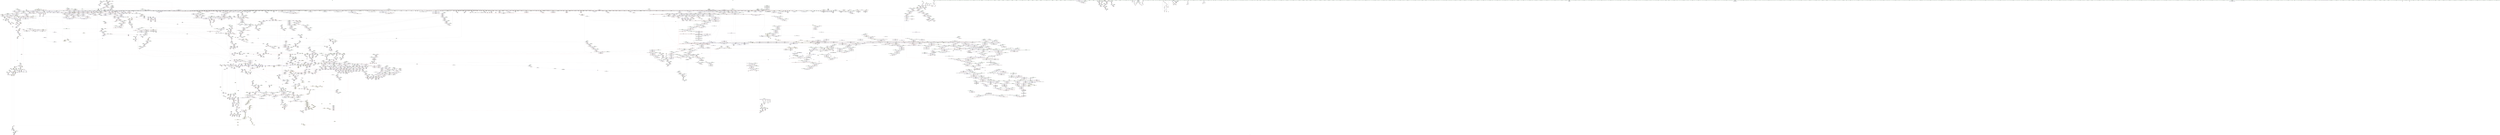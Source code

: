 digraph "SVFG" {
	label="SVFG";

	Node0x562588873d10 [shape=record,color=grey,label="{NodeID: 0\nNullPtr}"];
	Node0x562588873d10 -> Node0x5625894087e0[style=solid];
	Node0x562588873d10 -> Node0x5625894088e0[style=solid];
	Node0x562588873d10 -> Node0x5625894089b0[style=solid];
	Node0x562588873d10 -> Node0x562589408a80[style=solid];
	Node0x562588873d10 -> Node0x562589408b50[style=solid];
	Node0x562588873d10 -> Node0x562589408c20[style=solid];
	Node0x562588873d10 -> Node0x562589408cf0[style=solid];
	Node0x562588873d10 -> Node0x562589408dc0[style=solid];
	Node0x562588873d10 -> Node0x562589408e90[style=solid];
	Node0x562588873d10 -> Node0x562589408f60[style=solid];
	Node0x562588873d10 -> Node0x562589409030[style=solid];
	Node0x562588873d10 -> Node0x562589409100[style=solid];
	Node0x562588873d10 -> Node0x5625894091d0[style=solid];
	Node0x562588873d10 -> Node0x5625894092a0[style=solid];
	Node0x562588873d10 -> Node0x562589409370[style=solid];
	Node0x562588873d10 -> Node0x562589409440[style=solid];
	Node0x562588873d10 -> Node0x562589409510[style=solid];
	Node0x562588873d10 -> Node0x5625894095e0[style=solid];
	Node0x562588873d10 -> Node0x5625894096b0[style=solid];
	Node0x562588873d10 -> Node0x562589409780[style=solid];
	Node0x562588873d10 -> Node0x562589409850[style=solid];
	Node0x562588873d10 -> Node0x562589409920[style=solid];
	Node0x562588873d10 -> Node0x5625894099f0[style=solid];
	Node0x562588873d10 -> Node0x562589409ac0[style=solid];
	Node0x562588873d10 -> Node0x562589409b90[style=solid];
	Node0x562588873d10 -> Node0x562589409c60[style=solid];
	Node0x562588873d10 -> Node0x562589409d30[style=solid];
	Node0x562588873d10 -> Node0x562589409e00[style=solid];
	Node0x562588873d10 -> Node0x562589409ed0[style=solid];
	Node0x562588873d10 -> Node0x562589409fa0[style=solid];
	Node0x562588873d10 -> Node0x56258940a070[style=solid];
	Node0x562588873d10 -> Node0x56258940a140[style=solid];
	Node0x562588873d10 -> Node0x56258940a210[style=solid];
	Node0x562588873d10 -> Node0x56258940a2e0[style=solid];
	Node0x562588873d10 -> Node0x56258940a3b0[style=solid];
	Node0x562588873d10 -> Node0x56258940a480[style=solid];
	Node0x562588873d10 -> Node0x56258940a550[style=solid];
	Node0x562588873d10 -> Node0x56258940a620[style=solid];
	Node0x562588873d10 -> Node0x56258940a6f0[style=solid];
	Node0x562588873d10 -> Node0x56258940a7c0[style=solid];
	Node0x562588873d10 -> Node0x56258940a890[style=solid];
	Node0x562588873d10 -> Node0x56258940a960[style=solid];
	Node0x562588873d10 -> Node0x56258940aa30[style=solid];
	Node0x562588873d10 -> Node0x56258940ab00[style=solid];
	Node0x562588873d10 -> Node0x56258940abd0[style=solid];
	Node0x562588873d10 -> Node0x56258940aca0[style=solid];
	Node0x562588873d10 -> Node0x56258940ad70[style=solid];
	Node0x562588873d10 -> Node0x56258940ae40[style=solid];
	Node0x562588873d10 -> Node0x56258940af10[style=solid];
	Node0x562588873d10 -> Node0x56258940afe0[style=solid];
	Node0x562588873d10 -> Node0x56258940b0b0[style=solid];
	Node0x562588873d10 -> Node0x56258940b180[style=solid];
	Node0x562588873d10 -> Node0x56258940b250[style=solid];
	Node0x562588873d10 -> Node0x56258940b320[style=solid];
	Node0x562588873d10 -> Node0x56258940b3f0[style=solid];
	Node0x562588873d10 -> Node0x56258940b4c0[style=solid];
	Node0x562588873d10 -> Node0x56258940b590[style=solid];
	Node0x562588873d10 -> Node0x56258940b660[style=solid];
	Node0x562588873d10 -> Node0x56258940b730[style=solid];
	Node0x562588873d10 -> Node0x56258940b800[style=solid];
	Node0x562588873d10 -> Node0x56258940b8d0[style=solid];
	Node0x562588873d10 -> Node0x56258940b9a0[style=solid];
	Node0x562588873d10 -> Node0x56258940ba70[style=solid];
	Node0x562588873d10 -> Node0x56258940bb40[style=solid];
	Node0x562588873d10 -> Node0x56258940bc10[style=solid];
	Node0x562588873d10 -> Node0x56258940bce0[style=solid];
	Node0x562588873d10 -> Node0x56258940bdb0[style=solid];
	Node0x562588873d10 -> Node0x56258940be80[style=solid];
	Node0x562588873d10 -> Node0x56258940bf50[style=solid];
	Node0x562588873d10 -> Node0x56258940c020[style=solid];
	Node0x562588873d10 -> Node0x56258940c0f0[style=solid];
	Node0x562588873d10 -> Node0x56258940c1c0[style=solid];
	Node0x562588873d10 -> Node0x56258940c290[style=solid];
	Node0x562588873d10 -> Node0x56258940c360[style=solid];
	Node0x562588873d10 -> Node0x56258940c430[style=solid];
	Node0x562588873d10 -> Node0x56258940c500[style=solid];
	Node0x562588873d10 -> Node0x56258940c5d0[style=solid];
	Node0x562588873d10 -> Node0x56258940c6a0[style=solid];
	Node0x562588873d10 -> Node0x56258940c770[style=solid];
	Node0x562588873d10 -> Node0x56258940c840[style=solid];
	Node0x562588873d10 -> Node0x56258940c910[style=solid];
	Node0x562588873d10 -> Node0x56258940c9e0[style=solid];
	Node0x562588873d10 -> Node0x56258940cab0[style=solid];
	Node0x562588873d10 -> Node0x56258940cb80[style=solid];
	Node0x562588873d10 -> Node0x56258940cc50[style=solid];
	Node0x562588873d10 -> Node0x56258940cd20[style=solid];
	Node0x562588873d10 -> Node0x56258940cdf0[style=solid];
	Node0x562588873d10 -> Node0x56258940cec0[style=solid];
	Node0x562588873d10 -> Node0x56258940cf90[style=solid];
	Node0x562588873d10 -> Node0x56258940d060[style=solid];
	Node0x562588873d10 -> Node0x56258940d130[style=solid];
	Node0x562588873d10 -> Node0x56258940d200[style=solid];
	Node0x562588873d10 -> Node0x56258940d2d0[style=solid];
	Node0x562588873d10 -> Node0x56258940d3a0[style=solid];
	Node0x562588873d10 -> Node0x56258940d470[style=solid];
	Node0x562588873d10 -> Node0x56258940d540[style=solid];
	Node0x562588873d10 -> Node0x56258940d610[style=solid];
	Node0x562588873d10 -> Node0x56258940d6e0[style=solid];
	Node0x562588873d10 -> Node0x56258940d7b0[style=solid];
	Node0x562588873d10 -> Node0x56258940d880[style=solid];
	Node0x562588873d10 -> Node0x56258940d950[style=solid];
	Node0x562588873d10 -> Node0x56258940da20[style=solid];
	Node0x562588873d10 -> Node0x56258940daf0[style=solid];
	Node0x562588873d10 -> Node0x56258940dbc0[style=solid];
	Node0x562588873d10 -> Node0x56258940dc90[style=solid];
	Node0x562588873d10 -> Node0x56258940dd60[style=solid];
	Node0x562588873d10 -> Node0x56258940de30[style=solid];
	Node0x562588873d10 -> Node0x56258940df00[style=solid];
	Node0x562588873d10 -> Node0x5625893f5c60[style=solid];
	Node0x562588873d10 -> Node0x5625893f5d30[style=solid];
	Node0x562588873d10 -> Node0x5625893f5e00[style=solid];
	Node0x562588873d10 -> Node0x5625893f5ed0[style=solid];
	Node0x562588873d10 -> Node0x5625893f5fa0[style=solid];
	Node0x562588873d10 -> Node0x5625893f6070[style=solid];
	Node0x562588873d10 -> Node0x5625893f6140[style=solid];
	Node0x562588873d10 -> Node0x5625893f6210[style=solid];
	Node0x562588873d10 -> Node0x5625893f62e0[style=solid];
	Node0x562588873d10 -> Node0x5625893f63b0[style=solid];
	Node0x562588873d10 -> Node0x5625893f6480[style=solid];
	Node0x562588873d10 -> Node0x5625893f6550[style=solid];
	Node0x562588873d10 -> Node0x5625893f6620[style=solid];
	Node0x562588873d10 -> Node0x5625893f66f0[style=solid];
	Node0x562588873d10 -> Node0x5625893f67c0[style=solid];
	Node0x562588873d10 -> Node0x5625893f6890[style=solid];
	Node0x562588873d10 -> Node0x5625893f6960[style=solid];
	Node0x562588873d10 -> Node0x5625893f6a30[style=solid];
	Node0x562588873d10 -> Node0x5625893f6b00[style=solid];
	Node0x562588873d10 -> Node0x5625893f6bd0[style=solid];
	Node0x562588873d10 -> Node0x5625893f6ca0[style=solid];
	Node0x562588873d10 -> Node0x5625893f6d70[style=solid];
	Node0x562588873d10 -> Node0x5625893f6e40[style=solid];
	Node0x562588873d10 -> Node0x5625893f6f10[style=solid];
	Node0x562588873d10 -> Node0x5625893f6fe0[style=solid];
	Node0x562588873d10 -> Node0x5625893f70b0[style=solid];
	Node0x562588873d10 -> Node0x5625893f7180[style=solid];
	Node0x562588873d10 -> Node0x5625893f7250[style=solid];
	Node0x562588873d10 -> Node0x5625893f7320[style=solid];
	Node0x562588873d10 -> Node0x5625893f73f0[style=solid];
	Node0x562588873d10 -> Node0x5625893f74c0[style=solid];
	Node0x562588873d10 -> Node0x5625893f7590[style=solid];
	Node0x562588873d10 -> Node0x5625893f7660[style=solid];
	Node0x562588873d10 -> Node0x5625893f7730[style=solid];
	Node0x562588873d10 -> Node0x5625893f7800[style=solid];
	Node0x562588873d10 -> Node0x5625893f78d0[style=solid];
	Node0x562588873d10 -> Node0x5625893f79a0[style=solid];
	Node0x562588873d10 -> Node0x5625893f7a70[style=solid];
	Node0x562588873d10 -> Node0x5625893f7b40[style=solid];
	Node0x562588873d10 -> Node0x562589479140[style=solid];
	Node0x562588873d10 -> Node0x562589479210[style=solid];
	Node0x562588873d10 -> Node0x5625894792e0[style=solid];
	Node0x562588873d10 -> Node0x56258947b840[style=solid];
	Node0x562588873d10 -> Node0x562589481000[style=solid];
	Node0x562588873d10 -> Node0x562589481b60[style=solid];
	Node0x562588873d10 -> Node0x5625894821e0[style=solid];
	Node0x562588873d10 -> Node0x562589485370[style=solid];
	Node0x562588873d10 -> Node0x5625894866f0[style=solid];
	Node0x562588873d10 -> Node0x5625894867c0[style=solid];
	Node0x562588873d10 -> Node0x562589486890[style=solid];
	Node0x562588873d10 -> Node0x5625883a83a0[style=solid];
	Node0x562588873d10 -> Node0x5625894e2d50[style=solid];
	Node0x562588873d10 -> Node0x5625894ea310[style=solid];
	Node0x562588873d10 -> Node0x5625894ea790[style=solid];
	Node0x562588873d10 -> Node0x5625894eb510[style=solid];
	Node0x562588873d10 -> Node0x5625894ebf90[style=solid];
	Node0x562588873d10 -> Node0x5625894ec110[style=solid];
	Node0x562588873d10:s64 -> Node0x5625897311f0[style=solid,color=red];
	Node0x562588873d10:s64 -> Node0x5625894b5fa0[style=solid,color=red];
	Node0x562588873d10:s64 -> Node0x5625894b4d60[style=solid,color=red];
	Node0x562588873d10:s64 -> Node0x5625894a3370[style=solid,color=red];
	Node0x562588873d10:s64 -> Node0x5625894b26b0[style=solid,color=red];
	Node0x562589485ed0 [shape=record,color=blue,label="{NodeID: 2657\n2831\<--2850\nehselector.slot\<--\n_ZNSt12_Vector_baseISt6vectorIbSaIbEESaIS2_EEC2EmRKS3_\n}"];
	Node0x562589485ed0 -> Node0x562589467820[style=dashed];
	Node0x5625893ec610 [shape=record,color=green,label="{NodeID: 443\n2827\<--2828\n__a.addr\<--__a.addr_field_insensitive\n_ZNSt12_Vector_baseISt6vectorIbSaIbEESaIS2_EEC2EmRKS3_\n}"];
	Node0x5625893ec610 -> Node0x562589467680[style=solid];
	Node0x5625893ec610 -> Node0x562589485d30[style=solid];
	Node0x5625893fbc40 [shape=record,color=black,label="{NodeID: 886\n1187\<--1192\n_ZSt7forwardINSt7__cxx1112basic_stringIcSt11char_traitsIcESaIcEEEEOT_RNSt16remove_referenceIS6_E4typeE_ret\<--\n_ZSt7forwardINSt7__cxx1112basic_stringIcSt11char_traitsIcESaIcEEEEOT_RNSt16remove_referenceIS6_E4typeE\n|{<s0>86|<s1>89|<s2>91|<s3>97|<s4>117|<s5>162}}"];
	Node0x5625893fbc40:s0 -> Node0x56258973afb0[style=solid,color=blue];
	Node0x5625893fbc40:s1 -> Node0x56258973b230[style=solid,color=blue];
	Node0x5625893fbc40:s2 -> Node0x56258973b370[style=solid,color=blue];
	Node0x5625893fbc40:s3 -> Node0x56258973b9b0[style=solid,color=blue];
	Node0x5625893fbc40:s4 -> Node0x56258973d730[style=solid,color=blue];
	Node0x5625893fbc40:s5 -> Node0x56258949d650[style=solid,color=blue];
	Node0x5625894327a0 [shape=record,color=purple,label="{NodeID: 1329\n1835\<--1823\ncoerce.dive1\<--__last\n_ZSt18uninitialized_copyISt13move_iteratorIPNSt7__cxx1112basic_stringIcSt11char_traitsIcESaIcEEEES7_ET0_T_SA_S9_\n}"];
	Node0x5625894327a0 -> Node0x56258947e830[style=solid];
	Node0x56258949f560 [shape=record,color=black,label="{NodeID: 6200\n4095 = PHI(4144, )\n}"];
	Node0x562589419f90 [shape=record,color=red,label="{NodeID: 1772\n627\<--626\n\<--_M_p\n_ZNSt6vectorIbSaIbEEixEm\n}"];
	Node0x562589419f90 -> Node0x562589415e90[style=solid];
	Node0x56258946f7b0 [shape=record,color=red,label="{NodeID: 2215\n4225\<--4224\n\<--_M_p\n_ZNKSt19_Bit_const_iteratordeEv\n|{<s0>320}}"];
	Node0x56258946f7b0:s0 -> Node0x5625894abd40[style=solid,color=red];
	Node0x56258932ea50 [shape=record,color=green,label="{NodeID: 1\n4\<--1\n.str\<--dummyObj\nGlob }"];
	Node0x562589485fa0 [shape=record,color=blue,label="{NodeID: 2658\n2865\<--2862\nthis.addr\<--this\n_ZNSt6vectorIS_IbSaIbEESaIS1_EE18_M_fill_initializeEmRKS1_\n}"];
	Node0x562589485fa0 -> Node0x5625894678f0[style=dashed];
	Node0x5625893ec6e0 [shape=record,color=green,label="{NodeID: 444\n2829\<--2830\nexn.slot\<--exn.slot_field_insensitive\n_ZNSt12_Vector_baseISt6vectorIbSaIbEESaIS2_EEC2EmRKS3_\n}"];
	Node0x5625893ec6e0 -> Node0x562589467750[style=solid];
	Node0x5625893ec6e0 -> Node0x562589485e00[style=solid];
	Node0x5625893fbd10 [shape=record,color=black,label="{NodeID: 887\n1238\<--1222\n\<--this1\n_ZNSt6vectorINSt7__cxx1112basic_stringIcSt11char_traitsIcESaIcEEESaIS5_EE17_M_realloc_insertIJS5_EEEvN9__gnu_cxx17__normal_iteratorIPS5_S7_EEDpOT_\n|{<s0>96}}"];
	Node0x5625893fbd10:s0 -> Node0x5625894ad000[style=solid,color=red];
	Node0x562589432870 [shape=record,color=purple,label="{NodeID: 1330\n1846\<--1829\ncoerce.dive3\<--agg.tmp\n_ZSt18uninitialized_copyISt13move_iteratorIPNSt7__cxx1112basic_stringIcSt11char_traitsIcESaIcEEEES7_ET0_T_SA_S9_\n}"];
	Node0x562589432870 -> Node0x562589461290[style=solid];
	Node0x56258949f6a0 [shape=record,color=black,label="{NodeID: 6201\n4180 = PHI(3616, )\n}"];
	Node0x56258949f6a0 -> Node0x562589490150[style=solid];
	Node0x56258941a060 [shape=record,color=red,label="{NodeID: 1773\n649\<--648\n\<--\n_ZNSt6vectorIbSaIbEEixEm\n}"];
	Node0x56258941a060 -> Node0x5625893f9c90[style=solid];
	Node0x56258946f880 [shape=record,color=red,label="{NodeID: 2216\n4228\<--4227\n\<--_M_offset\n_ZNKSt19_Bit_const_iteratordeEv\n}"];
	Node0x56258946f880 -> Node0x56258942b440[style=solid];
	Node0x5625893dc3c0 [shape=record,color=green,label="{NodeID: 2\n6\<--1\n.str.1\<--dummyObj\nGlob }"];
	Node0x5625895eaba0 [shape=record,color=yellow,style=double,label="{NodeID: 4873\n48V_1 = ENCHI(MR_48V_0)\npts\{370000 \}\nFun[_ZNSt6vectorINSt7__cxx1112basic_stringIcSt11char_traitsIcESaIcEEESaIS5_EE12emplace_backIJS5_EEEvDpOT_]|{|<s1>88|<s2>90}}"];
	Node0x5625895eaba0 -> Node0x5625895b1aa0[style=dashed];
	Node0x5625895eaba0:s1 -> Node0x5625895c9ff0[style=dashed,color=red];
	Node0x5625895eaba0:s2 -> Node0x5625895dd1a0[style=dashed,color=red];
	Node0x562589486070 [shape=record,color=blue,label="{NodeID: 2659\n2867\<--2863\n__n.addr\<--__n\n_ZNSt6vectorIS_IbSaIbEESaIS1_EE18_M_fill_initializeEmRKS1_\n}"];
	Node0x562589486070 -> Node0x5625894679c0[style=dashed];
	Node0x5625893ec7b0 [shape=record,color=green,label="{NodeID: 445\n2831\<--2832\nehselector.slot\<--ehselector.slot_field_insensitive\n_ZNSt12_Vector_baseISt6vectorIbSaIbEESaIS2_EEC2EmRKS3_\n}"];
	Node0x5625893ec7b0 -> Node0x562589467820[style=solid];
	Node0x5625893ec7b0 -> Node0x562589485ed0[style=solid];
	Node0x5625893fbde0 [shape=record,color=black,label="{NodeID: 888\n1246\<--1222\n\<--this1\n_ZNSt6vectorINSt7__cxx1112basic_stringIcSt11char_traitsIcESaIcEEESaIS5_EE17_M_realloc_insertIJS5_EEEvN9__gnu_cxx17__normal_iteratorIPS5_S7_EEDpOT_\n}"];
	Node0x5625893fbde0 -> Node0x56258942fe30[style=solid];
	Node0x562589432940 [shape=record,color=purple,label="{NodeID: 1331\n1848\<--1831\ncoerce.dive4\<--agg.tmp2\n_ZSt18uninitialized_copyISt13move_iteratorIPNSt7__cxx1112basic_stringIcSt11char_traitsIcESaIcEEEES7_ET0_T_SA_S9_\n}"];
	Node0x562589432940 -> Node0x562589461360[style=solid];
	Node0x56258949f870 [shape=record,color=black,label="{NodeID: 6202\n4186 = PHI(4215, )\n|{<s0>316}}"];
	Node0x56258949f870:s0 -> Node0x5625894aef10[style=solid,color=red];
	Node0x56258941a130 [shape=record,color=red,label="{NodeID: 1774\n661\<--654\nthis1\<--this.addr\n_ZNSt14_Bit_referenceaSEb\n}"];
	Node0x56258941a130 -> Node0x5625893f9e30[style=solid];
	Node0x56258941a130 -> Node0x56258942d9a0[style=solid];
	Node0x56258941a130 -> Node0x56258942da70[style=solid];
	Node0x56258941a130 -> Node0x56258942db40[style=solid];
	Node0x56258941a130 -> Node0x56258942dc10[style=solid];
	Node0x56258946f950 [shape=record,color=red,label="{NodeID: 2217\n4243\<--4240\nthis1\<--this.addr\n_ZNKSt13_Bit_iteratordeEv\n}"];
	Node0x56258946f950 -> Node0x56258942b6b0[style=solid];
	Node0x56258946f950 -> Node0x56258942b780[style=solid];
	Node0x5625893dcb10 [shape=record,color=green,label="{NodeID: 3\n8\<--1\nstdin\<--dummyObj\nGlob }"];
	Node0x5625895eac80 [shape=record,color=yellow,style=double,label="{NodeID: 4874\n50V_1 = ENCHI(MR_50V_0)\npts\{370001 \}\nFun[_ZNSt6vectorINSt7__cxx1112basic_stringIcSt11char_traitsIcESaIcEEESaIS5_EE12emplace_backIJS5_EEEvDpOT_]|{|<s4>88|<s5>90}}"];
	Node0x5625895eac80 -> Node0x56258941d120[style=dashed];
	Node0x5625895eac80 -> Node0x56258941d2c0[style=dashed];
	Node0x5625895eac80 -> Node0x56258941d390[style=dashed];
	Node0x5625895eac80 -> Node0x56258947ac10[style=dashed];
	Node0x5625895eac80:s4 -> Node0x5625895c9ff0[style=dashed,color=red];
	Node0x5625895eac80:s5 -> Node0x5625895dd280[style=dashed,color=red];
	Node0x562589486140 [shape=record,color=blue,label="{NodeID: 2660\n2869\<--2864\n__value.addr\<--__value\n_ZNSt6vectorIS_IbSaIbEESaIS1_EE18_M_fill_initializeEmRKS1_\n}"];
	Node0x562589486140 -> Node0x562589467a90[style=dashed];
	Node0x5625893ec880 [shape=record,color=green,label="{NodeID: 446\n2840\<--2841\n_ZNSt12_Vector_baseISt6vectorIbSaIbEESaIS2_EE12_Vector_implC2ERKS3_\<--_ZNSt12_Vector_baseISt6vectorIbSaIbEESaIS2_EE12_Vector_implC2ERKS3__field_insensitive\n}"];
	Node0x5625893fbeb0 [shape=record,color=black,label="{NodeID: 889\n1256\<--1222\n\<--this1\n_ZNSt6vectorINSt7__cxx1112basic_stringIcSt11char_traitsIcESaIcEEESaIS5_EE17_M_realloc_insertIJS5_EEEvN9__gnu_cxx17__normal_iteratorIPS5_S7_EEDpOT_\n}"];
	Node0x5625893fbeb0 -> Node0x56258942ff00[style=solid];
	Node0x5625893fbeb0 -> Node0x56258942ffd0[style=solid];
	Node0x562589432a10 [shape=record,color=purple,label="{NodeID: 1332\n4460\<--1839\noffset_0\<--\n}"];
	Node0x562589432a10 -> Node0x56258947eaa0[style=solid];
	Node0x56258949f9b0 [shape=record,color=black,label="{NodeID: 6203\n4189 = PHI(4236, )\n}"];
	Node0x56258941a200 [shape=record,color=red,label="{NodeID: 1775\n662\<--656\n\<--__x.addr\n_ZNSt14_Bit_referenceaSEb\n}"];
	Node0x56258941a200 -> Node0x5625893f9f00[style=solid];
	Node0x56258946fa20 [shape=record,color=red,label="{NodeID: 2218\n4246\<--4245\n\<--_M_p\n_ZNKSt13_Bit_iteratordeEv\n|{<s0>322}}"];
	Node0x56258946fa20:s0 -> Node0x5625894abd40[style=solid,color=red];
	Node0x5625893dcba0 [shape=record,color=green,label="{NodeID: 4\n9\<--1\n.str.2\<--dummyObj\nGlob }"];
	Node0x5625895ead60 [shape=record,color=yellow,style=double,label="{NodeID: 4875\n52V_1 = ENCHI(MR_52V_0)\npts\{370002 \}\nFun[_ZNSt6vectorINSt7__cxx1112basic_stringIcSt11char_traitsIcESaIcEEESaIS5_EE12emplace_backIJS5_EEEvDpOT_]|{|<s2>90|<s3>90}}"];
	Node0x5625895ead60 -> Node0x56258941d1f0[style=dashed];
	Node0x5625895ead60 -> Node0x5625895b24a0[style=dashed];
	Node0x5625895ead60:s2 -> Node0x56258945e1d0[style=dashed,color=red];
	Node0x5625895ead60:s3 -> Node0x56258947c060[style=dashed,color=red];
	Node0x562589486210 [shape=record,color=blue,label="{NodeID: 2661\n2888\<--2883\n_M_finish\<--call2\n_ZNSt6vectorIS_IbSaIbEESaIS1_EE18_M_fill_initializeEmRKS1_\n|{<s0>49}}"];
	Node0x562589486210:s0 -> Node0x562589630450[style=dashed,color=blue];
	Node0x5625893ec980 [shape=record,color=green,label="{NodeID: 447\n2844\<--2845\n_ZNSt12_Vector_baseISt6vectorIbSaIbEESaIS2_EE17_M_create_storageEm\<--_ZNSt12_Vector_baseISt6vectorIbSaIbEESaIS2_EE17_M_create_storageEm_field_insensitive\n}"];
	Node0x5625893fbf80 [shape=record,color=black,label="{NodeID: 890\n1265\<--1222\n\<--this1\n_ZNSt6vectorINSt7__cxx1112basic_stringIcSt11char_traitsIcESaIcEEESaIS5_EE17_M_realloc_insertIJS5_EEEvN9__gnu_cxx17__normal_iteratorIPS5_S7_EEDpOT_\n|{<s0>100}}"];
	Node0x5625893fbf80:s0 -> Node0x5625894a6e10[style=solid,color=red];
	Node0x562589432ae0 [shape=record,color=purple,label="{NodeID: 1333\n4461\<--1840\noffset_0\<--\n}"];
	Node0x562589432ae0 -> Node0x5625894715c0[style=solid];
	Node0x56258949fac0 [shape=record,color=black,label="{NodeID: 6204\n4197 = PHI(651, )\n}"];
	Node0x56258941a2d0 [shape=record,color=red,label="{NodeID: 1776\n666\<--665\n\<--_M_mask\n_ZNSt14_Bit_referenceaSEb\n}"];
	Node0x56258941a2d0 -> Node0x5625894e5090[style=solid];
	Node0x5625895cf010 [shape=record,color=yellow,style=double,label="{NodeID: 4433\n54V_1 = ENCHI(MR_54V_0)\npts\{550000 \}\nFun[_ZNSt6vectorIS_IbSaIbEESaIS1_EE18_M_fill_initializeEmRKS1_]}"];
	Node0x5625895cf010 -> Node0x562589467b60[style=dashed];
	Node0x56258946faf0 [shape=record,color=red,label="{NodeID: 2219\n4249\<--4248\n\<--_M_offset\n_ZNKSt13_Bit_iteratordeEv\n}"];
	Node0x56258946faf0 -> Node0x56258942b850[style=solid];
	Node0x5625893dcc30 [shape=record,color=green,label="{NodeID: 5\n11\<--1\n.str.3\<--dummyObj\nGlob }"];
	Node0x5625894862e0 [shape=record,color=blue,label="{NodeID: 2662\n2893\<--2892\nthis.addr\<--this\n_ZNSt12_Vector_baseISt6vectorIbSaIbEESaIS2_EED2Ev\n}"];
	Node0x5625894862e0 -> Node0x562589467c30[style=dashed];
	Node0x5625893eca80 [shape=record,color=green,label="{NodeID: 448\n2853\<--2854\n_ZNSt12_Vector_baseISt6vectorIbSaIbEESaIS2_EE12_Vector_implD2Ev\<--_ZNSt12_Vector_baseISt6vectorIbSaIbEESaIS2_EE12_Vector_implD2Ev_field_insensitive\n}"];
	Node0x5625893fc050 [shape=record,color=black,label="{NodeID: 891\n1276\<--1222\n\<--this1\n_ZNSt6vectorINSt7__cxx1112basic_stringIcSt11char_traitsIcESaIcEEESaIS5_EE17_M_realloc_insertIJS5_EEEvN9__gnu_cxx17__normal_iteratorIPS5_S7_EEDpOT_\n}"];
	Node0x5625893fc050 -> Node0x562589430170[style=solid];
	Node0x5625893fc050 -> Node0x562589430240[style=solid];
	Node0x562589432bb0 [shape=record,color=purple,label="{NodeID: 1334\n4463\<--1842\noffset_0\<--\n}"];
	Node0x562589432bb0 -> Node0x56258947eb70[style=solid];
	Node0x56258949fbd0 [shape=record,color=black,label="{NodeID: 6205\n4198 = PHI(4256, )\n}"];
	Node0x56258941a3a0 [shape=record,color=red,label="{NodeID: 1777\n668\<--667\n\<--_M_p\n_ZNSt14_Bit_referenceaSEb\n}"];
	Node0x56258941a3a0 -> Node0x56258941a470[style=solid];
	Node0x56258941a3a0 -> Node0x5625894785e0[style=solid];
	Node0x56258946fbc0 [shape=record,color=red,label="{NodeID: 2220\n4254\<--4253\n\<--\n_ZNKSt13_Bit_iteratordeEv\n}"];
	Node0x56258946fbc0 -> Node0x56258942b920[style=solid];
	Node0x5625893dccc0 [shape=record,color=green,label="{NodeID: 6\n13\<--1\nstdout\<--dummyObj\nGlob }"];
	Node0x5625894863b0 [shape=record,color=blue,label="{NodeID: 2663\n2895\<--2922\nexn.slot\<--\n_ZNSt12_Vector_baseISt6vectorIbSaIbEESaIS2_EED2Ev\n}"];
	Node0x5625894863b0 -> Node0x562589467d00[style=dashed];
	Node0x5625893ecb80 [shape=record,color=green,label="{NodeID: 449\n2865\<--2866\nthis.addr\<--this.addr_field_insensitive\n_ZNSt6vectorIS_IbSaIbEESaIS1_EE18_M_fill_initializeEmRKS1_\n}"];
	Node0x5625893ecb80 -> Node0x5625894678f0[style=solid];
	Node0x5625893ecb80 -> Node0x562589485fa0[style=solid];
	Node0x5625893fc120 [shape=record,color=black,label="{NodeID: 892\n1281\<--1222\n\<--this1\n_ZNSt6vectorINSt7__cxx1112basic_stringIcSt11char_traitsIcESaIcEEESaIS5_EE17_M_realloc_insertIJS5_EEEvN9__gnu_cxx17__normal_iteratorIPS5_S7_EEDpOT_\n|{<s0>103}}"];
	Node0x5625893fc120:s0 -> Node0x5625894a6e10[style=solid,color=red];
	Node0x562589432c80 [shape=record,color=purple,label="{NodeID: 1335\n4464\<--1843\noffset_0\<--\n}"];
	Node0x562589432c80 -> Node0x562589471690[style=solid];
	Node0x56258949fce0 [shape=record,color=black,label="{NodeID: 6206\n4201 = PHI(4267, )\n}"];
	Node0x56258941a470 [shape=record,color=red,label="{NodeID: 1778\n669\<--668\n\<--\n_ZNSt14_Bit_referenceaSEb\n}"];
	Node0x56258941a470 -> Node0x5625894e5090[style=solid];
	Node0x5625895cf1d0 [shape=record,color=yellow,style=double,label="{NodeID: 4435\n114V_1 = ENCHI(MR_114V_0)\npts\{2588 3087 \}\nFun[_ZNSt6vectorIS_IbSaIbEESaIS1_EE18_M_fill_initializeEmRKS1_]|{<s0>224}}"];
	Node0x5625895cf1d0:s0 -> Node0x5625895d8250[style=dashed,color=red];
	Node0x56258946fc90 [shape=record,color=red,label="{NodeID: 2221\n4261\<--4258\nthis1\<--this.addr\n_ZNSt19_Bit_const_iteratorppEv\n}"];
	Node0x56258946fc90 -> Node0x56258942b9f0[style=solid];
	Node0x56258946fc90 -> Node0x56258942bac0[style=solid];
	Node0x5625893dcd50 [shape=record,color=green,label="{NodeID: 7\n14\<--1\n.str.4\<--dummyObj\nGlob }"];
	Node0x5625895eb030 [shape=record,color=yellow,style=double,label="{NodeID: 4878\n121V_1 = ENCHI(MR_121V_0)\npts\{3087 570000 570001 570002 570003 570004 570005 570006 \}\nFun[_ZNSt6vectorIbSaIbEED2Ev]|{<s0>52}}"];
	Node0x5625895eb030:s0 -> Node0x5625895e2050[style=dashed,color=red];
	Node0x562589486480 [shape=record,color=blue,label="{NodeID: 2664\n2897\<--2924\nehselector.slot\<--\n_ZNSt12_Vector_baseISt6vectorIbSaIbEESaIS2_EED2Ev\n}"];
	Node0x5625893ecc50 [shape=record,color=green,label="{NodeID: 450\n2867\<--2868\n__n.addr\<--__n.addr_field_insensitive\n_ZNSt6vectorIS_IbSaIbEESaIS1_EE18_M_fill_initializeEmRKS1_\n}"];
	Node0x5625893ecc50 -> Node0x5625894679c0[style=solid];
	Node0x5625893ecc50 -> Node0x562589486070[style=solid];
	Node0x5625893fc1f0 [shape=record,color=black,label="{NodeID: 893\n1297\<--1222\n\<--this1\n_ZNSt6vectorINSt7__cxx1112basic_stringIcSt11char_traitsIcESaIcEEESaIS5_EE17_M_realloc_insertIJS5_EEEvN9__gnu_cxx17__normal_iteratorIPS5_S7_EEDpOT_\n}"];
	Node0x5625893fc1f0 -> Node0x562589430310[style=solid];
	Node0x562589432d50 [shape=record,color=purple,label="{NodeID: 1336\n1875\<--1863\ncoerce.dive\<--__first\n_ZNSt20__uninitialized_copyILb0EE13__uninit_copyISt13move_iteratorIPNSt7__cxx1112basic_stringIcSt11char_traitsIcESaIcEEEES9_EET0_T_SC_SB_\n}"];
	Node0x562589432d50 -> Node0x56258947ec40[style=solid];
	Node0x56258949fe20 [shape=record,color=black,label="{NodeID: 6207\n4234 = PHI(715, )\n}"];
	Node0x56258949fe20 -> Node0x56258942b510[style=solid];
	Node0x56258941a540 [shape=record,color=red,label="{NodeID: 1779\n674\<--673\n\<--_M_mask2\n_ZNSt14_Bit_referenceaSEb\n}"];
	Node0x56258941a540 -> Node0x5625894e5210[style=solid];
	Node0x5625895cf2e0 [shape=record,color=yellow,style=double,label="{NodeID: 4436\n72V_1 = ENCHI(MR_72V_0)\npts\{570000 570001 570003 570004 \}\nFun[_ZNSt6vectorIS_IbSaIbEESaIS1_EE18_M_fill_initializeEmRKS1_]|{<s0>224}}"];
	Node0x5625895cf2e0:s0 -> Node0x5625895d8360[style=dashed,color=red];
	Node0x56258946fd60 [shape=record,color=red,label="{NodeID: 2222\n4272\<--4269\nthis1\<--this.addr\n_ZNSt13_Bit_iteratorppEv\n}"];
	Node0x56258946fd60 -> Node0x56258942bb90[style=solid];
	Node0x56258946fd60 -> Node0x56258942bc60[style=solid];
	Node0x5625893dcde0 [shape=record,color=green,label="{NodeID: 8\n19\<--1\n.str.5\<--dummyObj\nGlob }"];
	Node0x562589486550 [shape=record,color=blue,label="{NodeID: 2665\n2935\<--2933\nthis.addr\<--this\n_ZNSt12_Vector_baseISt6vectorIbSaIbEESaIS2_EE12_Vector_implC2ERKS3_\n}"];
	Node0x562589486550 -> Node0x562589468040[style=dashed];
	Node0x5625893ecd20 [shape=record,color=green,label="{NodeID: 451\n2869\<--2870\n__value.addr\<--__value.addr_field_insensitive\n_ZNSt6vectorIS_IbSaIbEESaIS1_EE18_M_fill_initializeEmRKS1_\n}"];
	Node0x5625893ecd20 -> Node0x562589467a90[style=solid];
	Node0x5625893ecd20 -> Node0x562589486140[style=solid];
	Node0x5625893fc2c0 [shape=record,color=black,label="{NodeID: 894\n1317\<--1222\n\<--this1\n_ZNSt6vectorINSt7__cxx1112basic_stringIcSt11char_traitsIcESaIcEEESaIS5_EE17_M_realloc_insertIJS5_EEEvN9__gnu_cxx17__normal_iteratorIPS5_S7_EEDpOT_\n|{<s0>108}}"];
	Node0x5625893fc2c0:s0 -> Node0x5625894a6e10[style=solid,color=red];
	Node0x562589432e20 [shape=record,color=purple,label="{NodeID: 1337\n1877\<--1865\ncoerce.dive1\<--__last\n_ZNSt20__uninitialized_copyILb0EE13__uninit_copyISt13move_iteratorIPNSt7__cxx1112basic_stringIcSt11char_traitsIcESaIcEEEES9_EET0_T_SC_SB_\n}"];
	Node0x562589432e20 -> Node0x56258947ed10[style=solid];
	Node0x56258949fff0 [shape=record,color=black,label="{NodeID: 6208\n4354 = PHI(3251, )\n|{<s0>327}}"];
	Node0x56258949fff0:s0 -> Node0x5625894b7200[style=solid,color=red];
	Node0x56258941a610 [shape=record,color=red,label="{NodeID: 1780\n678\<--677\n\<--_M_p3\n_ZNSt14_Bit_referenceaSEb\n}"];
	Node0x56258941a610 -> Node0x56258941a6e0[style=solid];
	Node0x56258941a610 -> Node0x5625894786b0[style=solid];
	Node0x56258946fe30 [shape=record,color=red,label="{NodeID: 2223\n4289\<--4280\nthis1\<--this.addr\n_ZNSt14_Bit_referenceC2EPmm\n}"];
	Node0x56258946fe30 -> Node0x5625894155a0[style=solid];
	Node0x56258946fe30 -> Node0x562589415670[style=solid];
	Node0x5625893dcea0 [shape=record,color=green,label="{NodeID: 9\n21\<--1\n.str.6\<--dummyObj\nGlob }"];
	Node0x5625895eb250 [shape=record,color=yellow,style=double,label="{NodeID: 4880\n387V_1 = ENCHI(MR_387V_0)\npts\{18640000 18660000 \}\nFun[_ZNKSt13move_iteratorIPNSt7__cxx1112basic_stringIcSt11char_traitsIcESaIcEEEE4baseEv]}"];
	Node0x5625895eb250 -> Node0x562589462470[style=dashed];
	Node0x562589486620 [shape=record,color=blue,label="{NodeID: 2666\n2937\<--2934\n__a.addr\<--__a\n_ZNSt12_Vector_baseISt6vectorIbSaIbEESaIS2_EE12_Vector_implC2ERKS3_\n}"];
	Node0x562589486620 -> Node0x562589468110[style=dashed];
	Node0x5625893ecdf0 [shape=record,color=green,label="{NodeID: 452\n2884\<--2885\n_ZSt24__uninitialized_fill_n_aIPSt6vectorIbSaIbEEmS2_S2_ET_S4_T0_RKT1_RSaIT2_E\<--_ZSt24__uninitialized_fill_n_aIPSt6vectorIbSaIbEEmS2_S2_ET_S4_T0_RKT1_RSaIT2_E_field_insensitive\n}"];
	Node0x5625893fc390 [shape=record,color=black,label="{NodeID: 895\n1321\<--1222\n\<--this1\n_ZNSt6vectorINSt7__cxx1112basic_stringIcSt11char_traitsIcESaIcEEESaIS5_EE17_M_realloc_insertIJS5_EEEvN9__gnu_cxx17__normal_iteratorIPS5_S7_EEDpOT_\n|{<s0>110}}"];
	Node0x5625893fc390:s0 -> Node0x5625894a7e90[style=solid,color=red];
	Node0x562589432ef0 [shape=record,color=purple,label="{NodeID: 1338\n1900\<--1899\nincdec.ptr\<--\n_ZNSt20__uninitialized_copyILb0EE13__uninit_copyISt13move_iteratorIPNSt7__cxx1112basic_stringIcSt11char_traitsIcESaIcEEEES9_EET0_T_SC_SB_\n}"];
	Node0x562589432ef0 -> Node0x56258947ef80[style=solid];
	Node0x5625894a0130 [shape=record,color=black,label="{NodeID: 6209\n1485 = PHI(1198, )\n0th arg _ZN9__gnu_cxxmiIPNSt7__cxx1112basic_stringIcSt11char_traitsIcESaIcEEESt6vectorIS6_SaIS6_EEEENS_17__normal_iteratorIT_T0_E15difference_typeERKSE_SH_ }"];
	Node0x5625894a0130 -> Node0x56258947c880[style=solid];
	Node0x56258941a6e0 [shape=record,color=red,label="{NodeID: 1781\n679\<--678\n\<--\n_ZNSt14_Bit_referenceaSEb\n}"];
	Node0x56258941a6e0 -> Node0x5625894e5b10[style=solid];
	Node0x56258946ff00 [shape=record,color=red,label="{NodeID: 2224\n4291\<--4282\n\<--__x.addr\n_ZNSt14_Bit_referenceC2EPmm\n}"];
	Node0x56258946ff00 -> Node0x562589490cb0[style=solid];
	Node0x5625893dcfa0 [shape=record,color=green,label="{NodeID: 10\n23\<--1\n.str.7\<--dummyObj\nGlob }"];
	Node0x5625894866f0 [shape=record,color=blue, style = dotted,label="{NodeID: 2667\n2947\<--3\n_M_start\<--dummyVal\n_ZNSt12_Vector_baseISt6vectorIbSaIbEESaIS2_EE12_Vector_implC2ERKS3_\n|{<s0>220}}"];
	Node0x5625894866f0:s0 -> Node0x5625895be510[style=dashed,color=blue];
	Node0x5625893ecef0 [shape=record,color=green,label="{NodeID: 453\n2893\<--2894\nthis.addr\<--this.addr_field_insensitive\n_ZNSt12_Vector_baseISt6vectorIbSaIbEESaIS2_EED2Ev\n}"];
	Node0x5625893ecef0 -> Node0x562589467c30[style=solid];
	Node0x5625893ecef0 -> Node0x5625894862e0[style=solid];
	Node0x5625893fc460 [shape=record,color=black,label="{NodeID: 896\n1329\<--1222\n\<--this1\n_ZNSt6vectorINSt7__cxx1112basic_stringIcSt11char_traitsIcESaIcEEESaIS5_EE17_M_realloc_insertIJS5_EEEvN9__gnu_cxx17__normal_iteratorIPS5_S7_EEDpOT_\n}"];
	Node0x5625893fc460 -> Node0x5625894303e0[style=solid];
	Node0x5625893fc460 -> Node0x5625894304b0[style=solid];
	Node0x562589432fc0 [shape=record,color=purple,label="{NodeID: 1339\n1977\<--1976\n_M_current\<--this1\n_ZNKSt13move_iteratorIPNSt7__cxx1112basic_stringIcSt11char_traitsIcESaIcEEEEdeEv\n}"];
	Node0x562589432fc0 -> Node0x562589461f90[style=solid];
	Node0x5625894a0270 [shape=record,color=black,label="{NodeID: 6210\n1486 = PHI(1208, )\n1st arg _ZN9__gnu_cxxmiIPNSt7__cxx1112basic_stringIcSt11char_traitsIcESaIcEEESt6vectorIS6_SaIS6_EEEENS_17__normal_iteratorIT_T0_E15difference_typeERKSE_SH_ }"];
	Node0x5625894a0270 -> Node0x56258947c950[style=solid];
	Node0x56258941a7b0 [shape=record,color=red,label="{NodeID: 1782\n689\<--686\n\<--c.addr\n_Z4sizeISt6vectorINSt7__cxx1112basic_stringIcSt11char_traitsIcESaIcEEESaIS6_EEEiRKT_\n|{<s0>56}}"];
	Node0x56258941a7b0:s0 -> Node0x5625894ad5b0[style=solid,color=red];
	Node0x56258946ffd0 [shape=record,color=red,label="{NodeID: 2225\n4294\<--4284\n\<--__y.addr\n_ZNSt14_Bit_referenceC2EPmm\n}"];
	Node0x56258946ffd0 -> Node0x562589490d80[style=solid];
	Node0x5625893dd0a0 [shape=record,color=green,label="{NodeID: 11\n87\<--1\n\<--dummyObj\nCan only get source location for instruction, argument, global var or function.|{<s0>179|<s1>181|<s2>200|<s3>273|<s4>275}}"];
	Node0x5625893dd0a0:s0 -> Node0x5625894b61a0[style=solid,color=red];
	Node0x5625893dd0a0:s1 -> Node0x5625894b61a0[style=solid,color=red];
	Node0x5625893dd0a0:s2 -> Node0x5625894b4f60[style=solid,color=red];
	Node0x5625893dd0a0:s3 -> Node0x5625894b4230[style=solid,color=red];
	Node0x5625893dd0a0:s4 -> Node0x5625894b61a0[style=solid,color=red];
	Node0x5625894867c0 [shape=record,color=blue, style = dotted,label="{NodeID: 2668\n2949\<--3\n_M_finish\<--dummyVal\n_ZNSt12_Vector_baseISt6vectorIbSaIbEESaIS2_EE12_Vector_implC2ERKS3_\n|{<s0>220}}"];
	Node0x5625894867c0:s0 -> Node0x5625895be510[style=dashed,color=blue];
	Node0x5625893ecfc0 [shape=record,color=green,label="{NodeID: 454\n2895\<--2896\nexn.slot\<--exn.slot_field_insensitive\n_ZNSt12_Vector_baseISt6vectorIbSaIbEESaIS2_EED2Ev\n}"];
	Node0x5625893ecfc0 -> Node0x562589467d00[style=solid];
	Node0x5625893ecfc0 -> Node0x5625894863b0[style=solid];
	Node0x5625893fc530 [shape=record,color=black,label="{NodeID: 897\n1333\<--1222\n\<--this1\n_ZNSt6vectorINSt7__cxx1112basic_stringIcSt11char_traitsIcESaIcEEESaIS5_EE17_M_realloc_insertIJS5_EEEvN9__gnu_cxx17__normal_iteratorIPS5_S7_EEDpOT_\n}"];
	Node0x5625893fc530 -> Node0x562589430580[style=solid];
	Node0x5625893fc530 -> Node0x562589430650[style=solid];
	Node0x562589433090 [shape=record,color=purple,label="{NodeID: 1340\n1986\<--1985\n_M_current\<--this1\n_ZNSt13move_iteratorIPNSt7__cxx1112basic_stringIcSt11char_traitsIcESaIcEEEEppEv\n}"];
	Node0x562589433090 -> Node0x562589462130[style=solid];
	Node0x562589433090 -> Node0x56258947f870[style=solid];
	Node0x5625894a03b0 [shape=record,color=black,label="{NodeID: 6211\n3430 = PHI(3321, )\n0th arg _ZNKSt6vectorIbSaIbEE4sizeEv }"];
	Node0x5625894a03b0 -> Node0x562589489bc0[style=solid];
	Node0x56258941a880 [shape=record,color=red,label="{NodeID: 1783\n704\<--698\nthis1\<--this.addr\n_ZNSt6vectorINSt7__cxx1112basic_stringIcSt11char_traitsIcESaIcEEESaIS5_EEixEm\n}"];
	Node0x56258941a880 -> Node0x5625893fa170[style=solid];
	Node0x5625894700a0 [shape=record,color=red,label="{NodeID: 2226\n4302\<--4299\nthis1\<--this.addr\n_ZNSt18_Bit_iterator_base10_M_bump_upEv\n}"];
	Node0x5625894700a0 -> Node0x562589415740[style=solid];
	Node0x5625894700a0 -> Node0x562589415810[style=solid];
	Node0x5625894700a0 -> Node0x5625894158e0[style=solid];
	Node0x5625893dd1a0 [shape=record,color=green,label="{NodeID: 12\n135\<--1\n\<--dummyObj\nCan only get source location for instruction, argument, global var or function.}"];
	Node0x562589486890 [shape=record,color=blue, style = dotted,label="{NodeID: 2669\n2951\<--3\n_M_end_of_storage\<--dummyVal\n_ZNSt12_Vector_baseISt6vectorIbSaIbEESaIS2_EE12_Vector_implC2ERKS3_\n|{<s0>220}}"];
	Node0x562589486890:s0 -> Node0x5625895be510[style=dashed,color=blue];
	Node0x5625893ed090 [shape=record,color=green,label="{NodeID: 455\n2897\<--2898\nehselector.slot\<--ehselector.slot_field_insensitive\n_ZNSt12_Vector_baseISt6vectorIbSaIbEESaIS2_EED2Ev\n}"];
	Node0x5625893ed090 -> Node0x562589486480[style=solid];
	Node0x5625893fc600 [shape=record,color=black,label="{NodeID: 898\n1337\<--1222\n\<--this1\n_ZNSt6vectorINSt7__cxx1112basic_stringIcSt11char_traitsIcESaIcEEESaIS5_EE17_M_realloc_insertIJS5_EEEvN9__gnu_cxx17__normal_iteratorIPS5_S7_EEDpOT_\n|{<s0>112}}"];
	Node0x5625893fc600:s0 -> Node0x5625894a6e10[style=solid,color=red];
	Node0x562589433160 [shape=record,color=purple,label="{NodeID: 1341\n1988\<--1987\nincdec.ptr\<--\n_ZNSt13move_iteratorIPNSt7__cxx1112basic_stringIcSt11char_traitsIcESaIcEEEEppEv\n}"];
	Node0x562589433160 -> Node0x56258947f870[style=solid];
	Node0x5625894a04f0 [shape=record,color=black,label="{NodeID: 6212\n3232 = PHI(3180, )\n0th arg _ZSt10_ConstructISt6vectorIbSaIbEEJRKS2_EEvPT_DpOT0_ }"];
	Node0x5625894a04f0 -> Node0x562589488770[style=solid];
	Node0x56258941a950 [shape=record,color=red,label="{NodeID: 1784\n709\<--700\n\<--__n.addr\n_ZNSt6vectorINSt7__cxx1112basic_stringIcSt11char_traitsIcESaIcEEESaIS5_EEixEm\n}"];
	Node0x562589470170 [shape=record,color=red,label="{NodeID: 2227\n4304\<--4303\n\<--_M_offset\n_ZNSt18_Bit_iterator_base10_M_bump_upEv\n}"];
	Node0x562589470170 -> Node0x5625894e5510[style=solid];
	Node0x562589470170 -> Node0x5625894e9e90[style=solid];
	Node0x5625893dd2a0 [shape=record,color=green,label="{NodeID: 13\n176\<--1\n\<--dummyObj\nCan only get source location for instruction, argument, global var or function.|{<s0>15}}"];
	Node0x5625893dd2a0:s0 -> Node0x5625894acde0[style=solid,color=red];
	Node0x562589486960 [shape=record,color=blue,label="{NodeID: 2670\n2957\<--2955\nthis.addr\<--this\n_ZNSt12_Vector_baseISt6vectorIbSaIbEESaIS2_EE17_M_create_storageEm\n}"];
	Node0x562589486960 -> Node0x5625894681e0[style=dashed];
	Node0x5625893ed160 [shape=record,color=green,label="{NodeID: 456\n2916\<--2917\n_ZNSt12_Vector_baseISt6vectorIbSaIbEESaIS2_EE13_M_deallocateEPS2_m\<--_ZNSt12_Vector_baseISt6vectorIbSaIbEESaIS2_EE13_M_deallocateEPS2_m_field_insensitive\n}"];
	Node0x5625893fc6d0 [shape=record,color=black,label="{NodeID: 899\n1340\<--1222\n\<--this1\n_ZNSt6vectorINSt7__cxx1112basic_stringIcSt11char_traitsIcESaIcEEESaIS5_EE17_M_realloc_insertIJS5_EEEvN9__gnu_cxx17__normal_iteratorIPS5_S7_EEDpOT_\n|{<s0>114}}"];
	Node0x5625893fc6d0:s0 -> Node0x5625894a7e90[style=solid,color=red];
	Node0x562589433230 [shape=record,color=purple,label="{NodeID: 1342\n2015\<--2014\n_M_current\<--this1\n_ZNKSt13move_iteratorIPNSt7__cxx1112basic_stringIcSt11char_traitsIcESaIcEEEE4baseEv\n}"];
	Node0x562589433230 -> Node0x562589462470[style=solid];
	Node0x5625894a0630 [shape=record,color=black,label="{NodeID: 6213\n3233 = PHI(3183, )\n1st arg _ZSt10_ConstructISt6vectorIbSaIbEEJRKS2_EEvPT_DpOT0_ }"];
	Node0x5625894a0630 -> Node0x562589488840[style=solid];
	Node0x56258941aa20 [shape=record,color=red,label="{NodeID: 1785\n708\<--707\n\<--_M_start\n_ZNSt6vectorINSt7__cxx1112basic_stringIcSt11char_traitsIcESaIcEEESaIS5_EEixEm\n}"];
	Node0x56258941aa20 -> Node0x562589415f60[style=solid];
	Node0x5625895cf850 [shape=record,color=yellow,style=double,label="{NodeID: 4442\n371V_1 = ENCHI(MR_371V_0)\npts\{910 \}\nFun[_ZNSt12_Vector_baseINSt7__cxx1112basic_stringIcSt11char_traitsIcESaIcEEESaIS5_EED2Ev]}"];
	Node0x5625895cf850 -> Node0x562589479a30[style=dashed];
	Node0x562589470240 [shape=record,color=red,label="{NodeID: 2228\n4313\<--4312\n\<--_M_p\n_ZNSt18_Bit_iterator_base10_M_bump_upEv\n}"];
	Node0x562589470240 -> Node0x5625894159b0[style=solid];
	Node0x5625893dd3a0 [shape=record,color=green,label="{NodeID: 14\n209\<--1\n\<--dummyObj\nCan only get source location for instruction, argument, global var or function.}"];
	Node0x5625895eb740 [shape=record,color=yellow,style=double,label="{NodeID: 4885\n756V_1 = ENCHI(MR_756V_0)\npts\{3087 6180000 6180001 21770000 21770001 21790000 21790001 34870000 34870001 \}\nFun[_ZNSt13_Bit_iteratorC2EPmj]|{<s0>203|<s1>203}}"];
	Node0x5625895eb740:s0 -> Node0x562589482ba0[style=dashed,color=red];
	Node0x5625895eb740:s1 -> Node0x562589482c70[style=dashed,color=red];
	Node0x562589486a30 [shape=record,color=blue,label="{NodeID: 2671\n2959\<--2956\n__n.addr\<--__n\n_ZNSt12_Vector_baseISt6vectorIbSaIbEESaIS2_EE17_M_create_storageEm\n}"];
	Node0x562589486a30 -> Node0x5625894682b0[style=dashed];
	Node0x562589486a30 -> Node0x562589468380[style=dashed];
	Node0x5625893ed260 [shape=record,color=green,label="{NodeID: 457\n2935\<--2936\nthis.addr\<--this.addr_field_insensitive\n_ZNSt12_Vector_baseISt6vectorIbSaIbEESaIS2_EE12_Vector_implC2ERKS3_\n}"];
	Node0x5625893ed260 -> Node0x562589468040[style=solid];
	Node0x5625893ed260 -> Node0x562589486550[style=solid];
	Node0x5625893fc7a0 [shape=record,color=black,label="{NodeID: 900\n1341\<--1222\n\<--this1\n_ZNSt6vectorINSt7__cxx1112basic_stringIcSt11char_traitsIcESaIcEEESaIS5_EE17_M_realloc_insertIJS5_EEEvN9__gnu_cxx17__normal_iteratorIPS5_S7_EEDpOT_\n}"];
	Node0x5625893fc7a0 -> Node0x562589430720[style=solid];
	Node0x5625893fc7a0 -> Node0x5625894307f0[style=solid];
	Node0x562589433300 [shape=record,color=purple,label="{NodeID: 1343\n2028\<--2027\n_M_current\<--this1\n_ZNSt13move_iteratorIPNSt7__cxx1112basic_stringIcSt11char_traitsIcESaIcEEEEC2ES6_\n}"];
	Node0x562589433300 -> Node0x56258947fd50[style=solid];
	Node0x5625894a0770 [shape=record,color=black,label="{NodeID: 6214\n2933 = PHI(2837, )\n0th arg _ZNSt12_Vector_baseISt6vectorIbSaIbEESaIS2_EE12_Vector_implC2ERKS3_ }"];
	Node0x5625894a0770 -> Node0x562589486550[style=solid];
	Node0x56258941aaf0 [shape=record,color=red,label="{NodeID: 1786\n720\<--717\nthis1\<--this.addr\n_ZNKSt14_Bit_referencecvbEv\n}"];
	Node0x56258941aaf0 -> Node0x56258942de80[style=solid];
	Node0x56258941aaf0 -> Node0x56258942df50[style=solid];
	Node0x5625895cf960 [shape=record,color=yellow,style=double,label="{NodeID: 4443\n48V_1 = ENCHI(MR_48V_0)\npts\{370000 \}\nFun[_ZNSt12_Vector_baseINSt7__cxx1112basic_stringIcSt11char_traitsIcESaIcEEESaIS5_EED2Ev]}"];
	Node0x5625895cf960 -> Node0x56258941bc00[style=dashed];
	Node0x5625895cf960 -> Node0x56258941bda0[style=dashed];
	Node0x562589470310 [shape=record,color=red,label="{NodeID: 2229\n4327\<--4321\nthis1\<--this.addr\n_ZNSt19_Bit_const_iteratorC2ERKSt13_Bit_iterator\n}"];
	Node0x562589470310 -> Node0x56258942bd30[style=solid];
	Node0x5625893dd4a0 [shape=record,color=green,label="{NodeID: 15\n221\<--1\n\<--dummyObj\nCan only get source location for instruction, argument, global var or function.}"];
	Node0x562589486b00 [shape=record,color=blue,label="{NodeID: 2672\n2969\<--2965\n_M_start\<--call\n_ZNSt12_Vector_baseISt6vectorIbSaIbEESaIS2_EE17_M_create_storageEm\n|{|<s2>221}}"];
	Node0x562589486b00 -> Node0x562589468450[style=dashed];
	Node0x562589486b00 -> Node0x562589468520[style=dashed];
	Node0x562589486b00:s2 -> Node0x5625895be670[style=dashed,color=blue];
	Node0x5625893ed330 [shape=record,color=green,label="{NodeID: 458\n2937\<--2938\n__a.addr\<--__a.addr_field_insensitive\n_ZNSt12_Vector_baseISt6vectorIbSaIbEESaIS2_EE12_Vector_implC2ERKS3_\n}"];
	Node0x5625893ed330 -> Node0x562589468110[style=solid];
	Node0x5625893ed330 -> Node0x562589486620[style=solid];
	Node0x5625893fc870 [shape=record,color=black,label="{NodeID: 901\n1345\<--1222\n\<--this1\n_ZNSt6vectorINSt7__cxx1112basic_stringIcSt11char_traitsIcESaIcEEESaIS5_EE17_M_realloc_insertIJS5_EEEvN9__gnu_cxx17__normal_iteratorIPS5_S7_EEDpOT_\n}"];
	Node0x5625893fc870 -> Node0x5625894308c0[style=solid];
	Node0x5625893fc870 -> Node0x562589430990[style=solid];
	Node0x5625894333d0 [shape=record,color=purple,label="{NodeID: 1344\n2093\<--2092\n_M_impl\<--\n_ZNSt6vectorIbSaIbEEC2EmRKbRKS0_\n}"];
	Node0x5625894a08b0 [shape=record,color=black,label="{NodeID: 6215\n2934 = PHI(2838, )\n1st arg _ZNSt12_Vector_baseISt6vectorIbSaIbEESaIS2_EE12_Vector_implC2ERKS3_ }"];
	Node0x5625894a08b0 -> Node0x562589486620[style=solid];
	Node0x56258941abc0 [shape=record,color=red,label="{NodeID: 1787\n722\<--721\n\<--_M_p\n_ZNKSt14_Bit_referencecvbEv\n}"];
	Node0x56258941abc0 -> Node0x56258941ac90[style=solid];
	Node0x5625895cfa40 [shape=record,color=yellow,style=double,label="{NodeID: 4444\n52V_1 = ENCHI(MR_52V_0)\npts\{370002 \}\nFun[_ZNSt12_Vector_baseINSt7__cxx1112basic_stringIcSt11char_traitsIcESaIcEEESaIS5_EED2Ev]}"];
	Node0x5625895cfa40 -> Node0x56258941bcd0[style=dashed];
	Node0x5625894703e0 [shape=record,color=red,label="{NodeID: 2230\n4329\<--4323\n\<--__x.addr\n_ZNSt19_Bit_const_iteratorC2ERKSt13_Bit_iterator\n}"];
	Node0x5625894703e0 -> Node0x56258942be00[style=solid];
	Node0x5625893dd5a0 [shape=record,color=green,label="{NodeID: 16\n234\<--1\n\<--dummyObj\nCan only get source location for instruction, argument, global var or function.}"];
	Node0x562589486bd0 [shape=record,color=blue,label="{NodeID: 2673\n2975\<--2973\n_M_finish\<--\n_ZNSt12_Vector_baseISt6vectorIbSaIbEESaIS2_EE17_M_create_storageEm\n|{<s0>221}}"];
	Node0x562589486bd0:s0 -> Node0x5625895be670[style=dashed,color=blue];
	Node0x5625893ed400 [shape=record,color=green,label="{NodeID: 459\n2945\<--2946\n_ZNSaISt6vectorIbSaIbEEEC2ERKS2_\<--_ZNSaISt6vectorIbSaIbEEEC2ERKS2__field_insensitive\n}"];
	Node0x5625893fc940 [shape=record,color=black,label="{NodeID: 902\n1349\<--1222\n\<--this1\n_ZNSt6vectorINSt7__cxx1112basic_stringIcSt11char_traitsIcESaIcEEESaIS5_EE17_M_realloc_insertIJS5_EEEvN9__gnu_cxx17__normal_iteratorIPS5_S7_EEDpOT_\n}"];
	Node0x5625893fc940 -> Node0x562589430a60[style=solid];
	Node0x5625893fc940 -> Node0x562589430b30[style=solid];
	Node0x5625894334a0 [shape=record,color=purple,label="{NodeID: 1345\n2094\<--2092\n_M_start\<--\n_ZNSt6vectorIbSaIbEEC2EmRKbRKS0_\n}"];
	Node0x5625894334a0 -> Node0x56258941ffe0[style=solid];
	Node0x5625894a09f0 [shape=record,color=black,label="{NodeID: 6216\n1972 = PHI(1863, )\n0th arg _ZNKSt13move_iteratorIPNSt7__cxx1112basic_stringIcSt11char_traitsIcESaIcEEEEdeEv }"];
	Node0x5625894a09f0 -> Node0x56258947f6d0[style=solid];
	Node0x56258941ac90 [shape=record,color=red,label="{NodeID: 1788\n723\<--722\n\<--\n_ZNKSt14_Bit_referencecvbEv\n}"];
	Node0x56258941ac90 -> Node0x5625894e5690[style=solid];
	Node0x5625894704b0 [shape=record,color=red,label="{NodeID: 2231\n4333\<--4323\n\<--__x.addr\n_ZNSt19_Bit_const_iteratorC2ERKSt13_Bit_iterator\n}"];
	Node0x5625894704b0 -> Node0x56258942bed0[style=solid];
	Node0x5625893dd6a0 [shape=record,color=green,label="{NodeID: 17\n247\<--1\n\<--dummyObj\nCan only get source location for instruction, argument, global var or function.|{<s0>23|<s1>30}}"];
	Node0x5625893dd6a0:s0 -> Node0x5625894aef10[style=solid,color=red];
	Node0x5625893dd6a0:s1 -> Node0x5625894aef10[style=solid,color=red];
	Node0x562589486ca0 [shape=record,color=blue,label="{NodeID: 2674\n2983\<--2981\n_M_end_of_storage\<--add.ptr\n_ZNSt12_Vector_baseISt6vectorIbSaIbEESaIS2_EE17_M_create_storageEm\n|{<s0>221}}"];
	Node0x562589486ca0:s0 -> Node0x5625895be670[style=dashed,color=blue];
	Node0x5625893fdcf0 [shape=record,color=green,label="{NodeID: 460\n2957\<--2958\nthis.addr\<--this.addr_field_insensitive\n_ZNSt12_Vector_baseISt6vectorIbSaIbEESaIS2_EE17_M_create_storageEm\n}"];
	Node0x5625893fdcf0 -> Node0x5625894681e0[style=solid];
	Node0x5625893fdcf0 -> Node0x562589486960[style=solid];
	Node0x5625893fca10 [shape=record,color=black,label="{NodeID: 903\n1359\<--1222\n\<--this1\n_ZNSt6vectorINSt7__cxx1112basic_stringIcSt11char_traitsIcESaIcEEESaIS5_EE17_M_realloc_insertIJS5_EEEvN9__gnu_cxx17__normal_iteratorIPS5_S7_EEDpOT_\n}"];
	Node0x5625893fca10 -> Node0x562589430c00[style=solid];
	Node0x5625893fca10 -> Node0x562589430cd0[style=solid];
	Node0x562589433570 [shape=record,color=purple,label="{NodeID: 1346\n2096\<--2095\n_M_p\<--\n_ZNSt6vectorIbSaIbEEC2EmRKbRKS0_\n}"];
	Node0x562589433570 -> Node0x562589462f00[style=solid];
	Node0x5625894a0b30 [shape=record,color=black,label="{NodeID: 6217\n2892 = PHI(548, 760, 768, )\n0th arg _ZNSt12_Vector_baseISt6vectorIbSaIbEESaIS2_EED2Ev }"];
	Node0x5625894a0b30 -> Node0x5625894862e0[style=solid];
	Node0x56258941ad60 [shape=record,color=red,label="{NodeID: 1789\n725\<--724\n\<--_M_mask\n_ZNKSt14_Bit_referencecvbEv\n}"];
	Node0x56258941ad60 -> Node0x5625894e5690[style=solid];
	Node0x5625895cfc00 [shape=record,color=yellow,style=double,label="{NodeID: 4446\n369V_1 = ENCHI(MR_369V_0)\npts\{908 \}\nFun[_ZNSt12_Vector_baseINSt7__cxx1112basic_stringIcSt11char_traitsIcESaIcEEESaIS5_EED2Ev]}"];
	Node0x5625895cfc00 -> Node0x562589479960[style=dashed];
	Node0x562589470580 [shape=record,color=red,label="{NodeID: 2232\n4332\<--4331\n\<--_M_p\n_ZNSt19_Bit_const_iteratorC2ERKSt13_Bit_iterator\n|{<s0>325}}"];
	Node0x562589470580:s0 -> Node0x5625894b4d60[style=solid,color=red];
	Node0x5625893dd7a0 [shape=record,color=green,label="{NodeID: 18\n322\<--1\n\<--dummyObj\nCan only get source location for instruction, argument, global var or function.}"];
	Node0x5625895ebc10 [shape=record,color=yellow,style=double,label="{NodeID: 4889\n207V_1 = ENCHI(MR_207V_0)\npts\{781 \}\nFun[_ZNSt6vectorINSt7__cxx1112basic_stringIcSt11char_traitsIcESaIcEEESaIS5_EED2Ev]}"];
	Node0x5625895ebc10 -> Node0x562589478e00[style=dashed];
	Node0x562589486d70 [shape=record,color=blue,label="{NodeID: 2675\n2988\<--2987\nthis.addr\<--this\n_ZNSt12_Vector_baseISt6vectorIbSaIbEESaIS2_EE12_Vector_implD2Ev\n}"];
	Node0x562589486d70 -> Node0x5625894685f0[style=dashed];
	Node0x5625893fddc0 [shape=record,color=green,label="{NodeID: 461\n2959\<--2960\n__n.addr\<--__n.addr_field_insensitive\n_ZNSt12_Vector_baseISt6vectorIbSaIbEESaIS2_EE17_M_create_storageEm\n}"];
	Node0x5625893fddc0 -> Node0x5625894682b0[style=solid];
	Node0x5625893fddc0 -> Node0x562589468380[style=solid];
	Node0x5625893fddc0 -> Node0x562589486a30[style=solid];
	Node0x5625893fcae0 [shape=record,color=black,label="{NodeID: 904\n1364\<--1222\n\<--this1\n_ZNSt6vectorINSt7__cxx1112basic_stringIcSt11char_traitsIcESaIcEEESaIS5_EE17_M_realloc_insertIJS5_EEEvN9__gnu_cxx17__normal_iteratorIPS5_S7_EEDpOT_\n}"];
	Node0x5625893fcae0 -> Node0x562589430da0[style=solid];
	Node0x5625893fcae0 -> Node0x562589430e70[style=solid];
	Node0x562589433640 [shape=record,color=purple,label="{NodeID: 1347\n2099\<--2098\n_M_impl2\<--\n_ZNSt6vectorIbSaIbEEC2EmRKbRKS0_\n|{<s0>169}}"];
	Node0x562589433640:s0 -> Node0x5625894a9140[style=solid,color=red];
	Node0x5625894a0e10 [shape=record,color=black,label="{NodeID: 6218\n3893 = PHI(3750, )\n0th arg _ZSt14__copy_move_a2ILb0ESt19_Bit_const_iteratorSt13_Bit_iteratorET1_T0_S3_S2_ }"];
	Node0x5625894a0e10 -> Node0x56258948cef0[style=solid];
	Node0x56258941ae30 [shape=record,color=red,label="{NodeID: 1790\n744\<--737\nthis1\<--this.addr\n_ZNSt6vectorIS_IbSaIbEESaIS1_EED2Ev\n}"];
	Node0x56258941ae30 -> Node0x5625893fa3e0[style=solid];
	Node0x56258941ae30 -> Node0x5625893fa4b0[style=solid];
	Node0x56258941ae30 -> Node0x5625893fa580[style=solid];
	Node0x56258941ae30 -> Node0x5625893fa650[style=solid];
	Node0x56258941ae30 -> Node0x5625893fa720[style=solid];
	Node0x5625895cfce0 [shape=record,color=yellow,style=double,label="{NodeID: 4447\n76V_1 = ENCHI(MR_76V_0)\npts\{370000 370001 370002 \}\nFun[_ZNSt6vectorINSt7__cxx1112basic_stringIcSt11char_traitsIcESaIcEEESaIS5_EEC2Ev]|{<s0>41}}"];
	Node0x5625895cfce0:s0 -> Node0x5625895e6fb0[style=dashed,color=red];
	Node0x562589470650 [shape=record,color=red,label="{NodeID: 2233\n4336\<--4335\n\<--_M_offset\n_ZNSt19_Bit_const_iteratorC2ERKSt13_Bit_iterator\n|{<s0>325}}"];
	Node0x562589470650:s0 -> Node0x5625894b4f60[style=solid,color=red];
	Node0x5625893dd8a0 [shape=record,color=green,label="{NodeID: 19\n362\<--1\n\<--dummyObj\nCan only get source location for instruction, argument, global var or function.}"];
	Node0x5625895ebcf0 [shape=record,color=yellow,style=double,label="{NodeID: 4890\n209V_1 = ENCHI(MR_209V_0)\npts\{783 \}\nFun[_ZNSt6vectorINSt7__cxx1112basic_stringIcSt11char_traitsIcESaIcEEESaIS5_EED2Ev]}"];
	Node0x5625895ebcf0 -> Node0x562589478ed0[style=dashed];
	Node0x562589486e40 [shape=record,color=blue,label="{NodeID: 2676\n2998\<--2996\nthis.addr\<--this\n_ZNSaISt6vectorIbSaIbEEEC2ERKS2_\n}"];
	Node0x562589486e40 -> Node0x5625894686c0[style=dashed];
	Node0x5625893fde90 [shape=record,color=green,label="{NodeID: 462\n2966\<--2967\n_ZNSt12_Vector_baseISt6vectorIbSaIbEESaIS2_EE11_M_allocateEm\<--_ZNSt12_Vector_baseISt6vectorIbSaIbEESaIS2_EE11_M_allocateEm_field_insensitive\n}"];
	Node0x5625893fcbb0 [shape=record,color=black,label="{NodeID: 905\n1371\<--1222\n\<--this1\n_ZNSt6vectorINSt7__cxx1112basic_stringIcSt11char_traitsIcESaIcEEESaIS5_EE17_M_realloc_insertIJS5_EEEvN9__gnu_cxx17__normal_iteratorIPS5_S7_EEDpOT_\n}"];
	Node0x5625893fcbb0 -> Node0x562589430f40[style=solid];
	Node0x5625893fcbb0 -> Node0x562589431010[style=solid];
	Node0x562589433710 [shape=record,color=purple,label="{NodeID: 1348\n2143\<--2142\n_M_impl\<--this1\n_ZNSt13_Bvector_baseISaIbEEC2ERKS0_\n|{<s0>173}}"];
	Node0x562589433710:s0 -> Node0x5625894adeb0[style=solid,color=red];
	Node0x5625894a0f20 [shape=record,color=black,label="{NodeID: 6219\n3894 = PHI(3752, )\n1st arg _ZSt14__copy_move_a2ILb0ESt19_Bit_const_iteratorSt13_Bit_iteratorET1_T0_S3_S2_ }"];
	Node0x5625894a0f20 -> Node0x56258948cfc0[style=solid];
	Node0x56258941af00 [shape=record,color=red,label="{NodeID: 1791\n771\<--739\nexn\<--exn.slot\n_ZNSt6vectorIS_IbSaIbEESaIS1_EED2Ev\n|{<s0>61}}"];
	Node0x56258941af00:s0 -> Node0x5625894af0d0[style=solid,color=red];
	Node0x562589470720 [shape=record,color=red,label="{NodeID: 2234\n4349\<--4342\n\<--__first.addr\n_ZNSt12_Destroy_auxILb0EE9__destroyIPSt6vectorIbSaIbEEEEvT_S6_\n}"];
	Node0x562589470720 -> Node0x5625894ea610[style=solid];
	Node0x5625893dd9a0 [shape=record,color=green,label="{NodeID: 20\n630\<--1\n\<--dummyObj\nCan only get source location for instruction, argument, global var or function.}"];
	Node0x5625895ebdd0 [shape=record,color=yellow,style=double,label="{NodeID: 4891\n48V_1 = ENCHI(MR_48V_0)\npts\{370000 \}\nFun[_ZNSt6vectorINSt7__cxx1112basic_stringIcSt11char_traitsIcESaIcEEESaIS5_EED2Ev]|{|<s1>64|<s2>65}}"];
	Node0x5625895ebdd0 -> Node0x56258941b310[style=dashed];
	Node0x5625895ebdd0:s1 -> Node0x5625895cf960[style=dashed,color=red];
	Node0x5625895ebdd0:s2 -> Node0x5625895cf960[style=dashed,color=red];
	Node0x562589486f10 [shape=record,color=blue,label="{NodeID: 2677\n3000\<--2997\n__a.addr\<--__a\n_ZNSaISt6vectorIbSaIbEEEC2ERKS2_\n}"];
	Node0x562589486f10 -> Node0x562589468790[style=dashed];
	Node0x5625893fdf90 [shape=record,color=green,label="{NodeID: 463\n2988\<--2989\nthis.addr\<--this.addr_field_insensitive\n_ZNSt12_Vector_baseISt6vectorIbSaIbEESaIS2_EE12_Vector_implD2Ev\n}"];
	Node0x5625893fdf90 -> Node0x5625894685f0[style=solid];
	Node0x5625893fdf90 -> Node0x562589486d70[style=solid];
	Node0x5625893fcc80 [shape=record,color=black,label="{NodeID: 906\n1248\<--1247\n\<--_M_impl\n_ZNSt6vectorINSt7__cxx1112basic_stringIcSt11char_traitsIcESaIcEEESaIS5_EE17_M_realloc_insertIJS5_EEEvN9__gnu_cxx17__normal_iteratorIPS5_S7_EEDpOT_\n|{<s0>98}}"];
	Node0x5625893fcc80:s0 -> Node0x5625894a98f0[style=solid,color=red];
	Node0x5625894337e0 [shape=record,color=purple,label="{NodeID: 1349\n2201\<--2200\n_M_impl\<--\n_ZNSt6vectorIbSaIbEE13_M_initializeEm\n}"];
	Node0x5625894a1030 [shape=record,color=black,label="{NodeID: 6220\n3895 = PHI(3755, )\n2nd arg _ZSt14__copy_move_a2ILb0ESt19_Bit_const_iteratorSt13_Bit_iteratorET1_T0_S3_S2_ }"];
	Node0x5625894a1030 -> Node0x56258948d090[style=solid];
	Node0x56258941afd0 [shape=record,color=red,label="{NodeID: 1792\n748\<--747\n\<--_M_start\n_ZNSt6vectorIS_IbSaIbEESaIS1_EED2Ev\n|{<s0>58}}"];
	Node0x56258941afd0:s0 -> Node0x5625894b3470[style=solid,color=red];
	Node0x5625894707f0 [shape=record,color=red,label="{NodeID: 2235\n4353\<--4342\n\<--__first.addr\n_ZNSt12_Destroy_auxILb0EE9__destroyIPSt6vectorIbSaIbEEEEvT_S6_\n|{<s0>326}}"];
	Node0x5625894707f0:s0 -> Node0x5625894a38d0[style=solid,color=red];
	Node0x5625893ddaa0 [shape=record,color=green,label="{NodeID: 21\n676\<--1\n\<--dummyObj\nCan only get source location for instruction, argument, global var or function.}"];
	Node0x5625895ebeb0 [shape=record,color=yellow,style=double,label="{NodeID: 4892\n50V_1 = ENCHI(MR_50V_0)\npts\{370001 \}\nFun[_ZNSt6vectorINSt7__cxx1112basic_stringIcSt11char_traitsIcESaIcEEESaIS5_EED2Ev]}"];
	Node0x5625895ebeb0 -> Node0x56258941b3e0[style=dashed];
	Node0x562589486fe0 [shape=record,color=blue,label="{NodeID: 2678\n3015\<--3013\nthis.addr\<--this\n_ZN9__gnu_cxx13new_allocatorISt6vectorIbSaIbEEEC2ERKS4_\n}"];
	Node0x562589486fe0 -> Node0x562589468860[style=dashed];
	Node0x5625893fe060 [shape=record,color=green,label="{NodeID: 464\n2998\<--2999\nthis.addr\<--this.addr_field_insensitive\n_ZNSaISt6vectorIbSaIbEEEC2ERKS2_\n}"];
	Node0x5625893fe060 -> Node0x5625894686c0[style=solid];
	Node0x5625893fe060 -> Node0x562589486e40[style=solid];
	Node0x5625893fcd50 [shape=record,color=black,label="{NodeID: 907\n1299\<--1298\n\<--_M_impl17\n_ZNSt6vectorINSt7__cxx1112basic_stringIcSt11char_traitsIcESaIcEEESaIS5_EE17_M_realloc_insertIJS5_EEEvN9__gnu_cxx17__normal_iteratorIPS5_S7_EEDpOT_\n|{<s0>106}}"];
	Node0x5625893fcd50:s0 -> Node0x5625894a6640[style=solid,color=red];
	Node0x5625894338b0 [shape=record,color=purple,label="{NodeID: 1350\n2202\<--2200\n_M_end_of_storage\<--\n_ZNSt6vectorIbSaIbEE13_M_initializeEm\n}"];
	Node0x5625894338b0 -> Node0x562589480cc0[style=solid];
	Node0x5625894a1140 [shape=record,color=black,label="{NodeID: 6221\n3896 = PHI(3757, )\n3rd arg _ZSt14__copy_move_a2ILb0ESt19_Bit_const_iteratorSt13_Bit_iteratorET1_T0_S3_S2_ }"];
	Node0x5625894a1140 -> Node0x56258948d160[style=solid];
	Node0x56258941b0a0 [shape=record,color=red,label="{NodeID: 1793\n752\<--751\n\<--_M_finish\n_ZNSt6vectorIS_IbSaIbEESaIS1_EED2Ev\n|{<s0>58}}"];
	Node0x56258941b0a0:s0 -> Node0x5625894b35b0[style=solid,color=red];
	Node0x5625894708c0 [shape=record,color=red,label="{NodeID: 2236\n4359\<--4342\n\<--__first.addr\n_ZNSt12_Destroy_auxILb0EE9__destroyIPSt6vectorIbSaIbEEEEvT_S6_\n}"];
	Node0x5625894708c0 -> Node0x562589415c20[style=solid];
	Node0x5625893ddba0 [shape=record,color=green,label="{NodeID: 22\n728\<--1\n\<--dummyObj\nCan only get source location for instruction, argument, global var or function.}"];
	Node0x5625895ebf90 [shape=record,color=yellow,style=double,label="{NodeID: 4893\n52V_1 = ENCHI(MR_52V_0)\npts\{370002 \}\nFun[_ZNSt6vectorINSt7__cxx1112basic_stringIcSt11char_traitsIcESaIcEEESaIS5_EED2Ev]|{<s0>64|<s1>65}}"];
	Node0x5625895ebf90:s0 -> Node0x5625895cfa40[style=dashed,color=red];
	Node0x5625895ebf90:s1 -> Node0x5625895cfa40[style=dashed,color=red];
	Node0x5625894870b0 [shape=record,color=blue,label="{NodeID: 2679\n3017\<--3014\n.addr\<--\n_ZN9__gnu_cxx13new_allocatorISt6vectorIbSaIbEEEC2ERKS4_\n}"];
	Node0x5625893fe130 [shape=record,color=green,label="{NodeID: 465\n3000\<--3001\n__a.addr\<--__a.addr_field_insensitive\n_ZNSaISt6vectorIbSaIbEEEC2ERKS2_\n}"];
	Node0x5625893fe130 -> Node0x562589468790[style=solid];
	Node0x5625893fe130 -> Node0x562589486f10[style=solid];
	Node0x5625893fce20 [shape=record,color=black,label="{NodeID: 908\n1353\<--1348\nsub.ptr.lhs.cast\<--\n_ZNSt6vectorINSt7__cxx1112basic_stringIcSt11char_traitsIcESaIcEEESaIS5_EE17_M_realloc_insertIJS5_EEEvN9__gnu_cxx17__normal_iteratorIPS5_S7_EEDpOT_\n}"];
	Node0x5625893fce20 -> Node0x5625894e8c90[style=solid];
	Node0x562589433980 [shape=record,color=purple,label="{NodeID: 1351\n2210\<--2209\n_M_impl4\<--\n_ZNSt6vectorIbSaIbEE13_M_initializeEm\n}"];
	Node0x5625894a1250 [shape=record,color=black,label="{NodeID: 6222\n3897 = PHI(3760, )\n4th arg _ZSt14__copy_move_a2ILb0ESt19_Bit_const_iteratorSt13_Bit_iteratorET1_T0_S3_S2_ }"];
	Node0x5625894a1250 -> Node0x56258948d230[style=solid];
	Node0x56258941b170 [shape=record,color=red,label="{NodeID: 1794\n785\<--778\nthis1\<--this.addr\n_ZNSt6vectorINSt7__cxx1112basic_stringIcSt11char_traitsIcESaIcEEESaIS5_EED2Ev\n}"];
	Node0x56258941b170 -> Node0x5625893fa7f0[style=solid];
	Node0x56258941b170 -> Node0x5625893fa8c0[style=solid];
	Node0x56258941b170 -> Node0x5625893fa990[style=solid];
	Node0x56258941b170 -> Node0x5625893faa60[style=solid];
	Node0x56258941b170 -> Node0x5625893fab30[style=solid];
	Node0x562589470990 [shape=record,color=red,label="{NodeID: 2237\n4350\<--4344\n\<--__last.addr\n_ZNSt12_Destroy_auxILb0EE9__destroyIPSt6vectorIbSaIbEEEEvT_S6_\n}"];
	Node0x562589470990 -> Node0x5625894ea610[style=solid];
	Node0x5625893ddca0 [shape=record,color=green,label="{NodeID: 23\n926\<--1\n\<--dummyObj\nCan only get source location for instruction, argument, global var or function.}"];
	Node0x5625895ec070 [shape=record,color=yellow,style=double,label="{NodeID: 4894\n1183V_1 = ENCHI(MR_1183V_0)\npts\{4112 \}\nFun[_ZSt12__niter_baseISt19_Bit_const_iteratorET_S1_]}"];
	Node0x5625895ec070 -> Node0x56258946f2d0[style=dashed];
	Node0x562589487180 [shape=record,color=blue,label="{NodeID: 2680\n3026\<--3024\nthis.addr\<--this\n_ZNSt12_Vector_baseISt6vectorIbSaIbEESaIS2_EE11_M_allocateEm\n}"];
	Node0x562589487180 -> Node0x562589468930[style=dashed];
	Node0x5625893fe200 [shape=record,color=green,label="{NodeID: 466\n3009\<--3010\n_ZN9__gnu_cxx13new_allocatorISt6vectorIbSaIbEEEC2ERKS4_\<--_ZN9__gnu_cxx13new_allocatorISt6vectorIbSaIbEEEC2ERKS4__field_insensitive\n}"];
	Node0x5625893fcef0 [shape=record,color=black,label="{NodeID: 909\n1354\<--1352\nsub.ptr.rhs.cast\<--\n_ZNSt6vectorINSt7__cxx1112basic_stringIcSt11char_traitsIcESaIcEEESaIS5_EE17_M_realloc_insertIJS5_EEEvN9__gnu_cxx17__normal_iteratorIPS5_S7_EEDpOT_\n}"];
	Node0x5625893fcef0 -> Node0x5625894e8c90[style=solid];
	Node0x562589433a50 [shape=record,color=purple,label="{NodeID: 1352\n2211\<--2209\n_M_start\<--\n_ZNSt6vectorIbSaIbEE13_M_initializeEm\n}"];
	Node0x562589433a50 -> Node0x562589420b40[style=solid];
	Node0x5625894a1360 [shape=record,color=black,label="{NodeID: 6223\n3898 = PHI(3762, )\n5th arg _ZSt14__copy_move_a2ILb0ESt19_Bit_const_iteratorSt13_Bit_iteratorET1_T0_S3_S2_ }"];
	Node0x5625894a1360 -> Node0x56258948d300[style=solid];
	Node0x56258941b240 [shape=record,color=red,label="{NodeID: 1795\n814\<--780\nexn\<--exn.slot\n_ZNSt6vectorINSt7__cxx1112basic_stringIcSt11char_traitsIcESaIcEEESaIS5_EED2Ev\n|{<s0>66}}"];
	Node0x56258941b240:s0 -> Node0x5625894af0d0[style=solid,color=red];
	Node0x562589470a60 [shape=record,color=red,label="{NodeID: 2238\n4369\<--4366\n\<--__pointer.addr\n_ZSt8_DestroyISt6vectorIbSaIbEEEvPT_\n|{<s0>328}}"];
	Node0x562589470a60:s0 -> Node0x5625894b5800[style=solid,color=red];
	Node0x5625893ddda0 [shape=record,color=green,label="{NodeID: 24\n1225\<--1\n\<--dummyObj\nCan only get source location for instruction, argument, global var or function.|{<s0>93}}"];
	Node0x5625893ddda0:s0 -> Node0x5625894a1830[style=solid,color=red];
	Node0x562589487250 [shape=record,color=blue,label="{NodeID: 2681\n3028\<--3025\n__n.addr\<--__n\n_ZNSt12_Vector_baseISt6vectorIbSaIbEESaIS2_EE11_M_allocateEm\n}"];
	Node0x562589487250 -> Node0x562589468a00[style=dashed];
	Node0x562589487250 -> Node0x562589468ad0[style=dashed];
	Node0x5625893fe300 [shape=record,color=green,label="{NodeID: 467\n3015\<--3016\nthis.addr\<--this.addr_field_insensitive\n_ZN9__gnu_cxx13new_allocatorISt6vectorIbSaIbEEEC2ERKS4_\n}"];
	Node0x5625893fe300 -> Node0x562589468860[style=solid];
	Node0x5625893fe300 -> Node0x562589486fe0[style=solid];
	Node0x5625893fcfc0 [shape=record,color=black,label="{NodeID: 910\n1395\<--1394\n\<--this1\n_ZNSt6vectorINSt7__cxx1112basic_stringIcSt11char_traitsIcESaIcEEESaIS5_EE3endEv\n}"];
	Node0x5625893fcfc0 -> Node0x5625894311b0[style=solid];
	Node0x5625893fcfc0 -> Node0x562589431280[style=solid];
	Node0x562589433b20 [shape=record,color=purple,label="{NodeID: 1353\n4466\<--2212\noffset_0\<--\n}"];
	Node0x562589433b20 -> Node0x562589480d90[style=solid];
	Node0x5625894a1470 [shape=record,color=black,label="{NodeID: 6224\n2426 = PHI(3611, )\n0th arg _ZN9__gnu_cxx13new_allocatorImEC2ERKS1_ }"];
	Node0x5625894a1470 -> Node0x562589482790[style=solid];
	Node0x56258941b310 [shape=record,color=red,label="{NodeID: 1796\n789\<--788\n\<--_M_start\n_ZNSt6vectorINSt7__cxx1112basic_stringIcSt11char_traitsIcESaIcEEESaIS5_EED2Ev\n|{<s0>63}}"];
	Node0x56258941b310:s0 -> Node0x5625894a4bf0[style=solid,color=red];
	Node0x562589470b30 [shape=record,color=red,label="{NodeID: 2239\n4385\<--4376\nthis1\<--this.addr\n_ZNSt12_Vector_baseISt6vectorIbSaIbEESaIS2_EE13_M_deallocateEPS2_m\n}"];
	Node0x562589470b30 -> Node0x562589415cf0[style=solid];
	Node0x5625893ddea0 [shape=record,color=green,label="{NodeID: 25\n1696\<--1\n\<--dummyObj\nCan only get source location for instruction, argument, global var or function.}"];
	Node0x562589487320 [shape=record,color=blue,label="{NodeID: 2682\n3049\<--3047\n__a.addr\<--__a\n_ZNSt16allocator_traitsISaISt6vectorIbSaIbEEEE8allocateERS3_m\n}"];
	Node0x562589487320 -> Node0x562589468ba0[style=dashed];
	Node0x5625893fe3d0 [shape=record,color=green,label="{NodeID: 468\n3017\<--3018\n.addr\<--.addr_field_insensitive\n_ZN9__gnu_cxx13new_allocatorISt6vectorIbSaIbEEEC2ERKS4_\n}"];
	Node0x5625893fe3d0 -> Node0x5625894870b0[style=solid];
	Node0x5625893fd090 [shape=record,color=black,label="{NodeID: 911\n1387\<--1402\n_ZNSt6vectorINSt7__cxx1112basic_stringIcSt11char_traitsIcESaIcEEESaIS5_EE3endEv_ret\<--\n_ZNSt6vectorINSt7__cxx1112basic_stringIcSt11char_traitsIcESaIcEEESaIS5_EE3endEv\n|{<s0>88}}"];
	Node0x5625893fd090:s0 -> Node0x56258973b0f0[style=solid,color=blue];
	Node0x562589433bf0 [shape=record,color=purple,label="{NodeID: 1354\n4469\<--2212\noffset_1\<--\n}"];
	Node0x562589433bf0 -> Node0x562589480e60[style=solid];
	Node0x5625894a15b0 [shape=record,color=black,label="{NodeID: 6225\n2427 = PHI(3613, )\n1st arg _ZN9__gnu_cxx13new_allocatorImEC2ERKS1_ }"];
	Node0x5625894a15b0 -> Node0x562589482860[style=solid];
	Node0x56258941b3e0 [shape=record,color=red,label="{NodeID: 1797\n793\<--792\n\<--_M_finish\n_ZNSt6vectorINSt7__cxx1112basic_stringIcSt11char_traitsIcESaIcEEESaIS5_EED2Ev\n|{<s0>63}}"];
	Node0x56258941b3e0:s0 -> Node0x5625894a4ed0[style=solid,color=red];
	Node0x562589470c00 [shape=record,color=red,label="{NodeID: 2240\n4386\<--4378\n\<--__p.addr\n_ZNSt12_Vector_baseISt6vectorIbSaIbEESaIS2_EE13_M_deallocateEPS2_m\n}"];
	Node0x562589470c00 -> Node0x5625894ea310[style=solid];
	Node0x5625893ddfa0 [shape=record,color=green,label="{NodeID: 26\n1787\<--1\n\<--dummyObj\nCan only get source location for instruction, argument, global var or function.}"];
	Node0x5625894873f0 [shape=record,color=blue,label="{NodeID: 2683\n3051\<--3048\n__n.addr\<--__n\n_ZNSt16allocator_traitsISaISt6vectorIbSaIbEEEE8allocateERS3_m\n}"];
	Node0x5625894873f0 -> Node0x562589468c70[style=dashed];
	Node0x5625893fe4a0 [shape=record,color=green,label="{NodeID: 469\n3026\<--3027\nthis.addr\<--this.addr_field_insensitive\n_ZNSt12_Vector_baseISt6vectorIbSaIbEESaIS2_EE11_M_allocateEm\n}"];
	Node0x5625893fe4a0 -> Node0x562589468930[style=solid];
	Node0x5625893fe4a0 -> Node0x562589487180[style=solid];
	Node0x5625893fd160 [shape=record,color=black,label="{NodeID: 912\n1419\<--1418\n\<--\n_ZN9__gnu_cxx13new_allocatorINSt7__cxx1112basic_stringIcSt11char_traitsIcESaIcEEEE9constructIS6_JS6_EEEvPT_DpOT0_\n}"];
	Node0x5625893fd160 -> Node0x5625893fd230[style=solid];
	Node0x562589433cc0 [shape=record,color=purple,label="{NodeID: 1355\n4472\<--2212\noffset_2\<--\n}"];
	Node0x562589433cc0 -> Node0x562589480f30[style=solid];
	Node0x5625894a16f0 [shape=record,color=black,label="{NodeID: 6226\n1431 = PHI(1222, )\n0th arg _ZNKSt6vectorINSt7__cxx1112basic_stringIcSt11char_traitsIcESaIcEEESaIS5_EE12_M_check_lenEmPKc }"];
	Node0x5625894a16f0 -> Node0x56258947c470[style=solid];
	Node0x56258941b4b0 [shape=record,color=red,label="{NodeID: 1798\n822\<--819\nthis1\<--this.addr\n_ZNSt12_Vector_baseINSt7__cxx1112basic_stringIcSt11char_traitsIcESaIcEEESaIS5_EEC2Ev\n}"];
	Node0x56258941b4b0 -> Node0x56258942e6a0[style=solid];
	Node0x562589470cd0 [shape=record,color=red,label="{NodeID: 2241\n4391\<--4378\n\<--__p.addr\n_ZNSt12_Vector_baseISt6vectorIbSaIbEESaIS2_EE13_M_deallocateEPS2_m\n|{<s0>329}}"];
	Node0x562589470cd0:s0 -> Node0x5625894a4470[style=solid,color=red];
	Node0x5625893de0a0 [shape=record,color=green,label="{NodeID: 27\n1788\<--1\n\<--dummyObj\nCan only get source location for instruction, argument, global var or function.}"];
	Node0x5625894874c0 [shape=record,color=blue,label="{NodeID: 2684\n3066\<--3063\nthis.addr\<--this\n_ZN9__gnu_cxx13new_allocatorISt6vectorIbSaIbEEE8allocateEmPKv\n}"];
	Node0x5625894874c0 -> Node0x562589468d40[style=dashed];
	Node0x5625893fe570 [shape=record,color=green,label="{NodeID: 470\n3028\<--3029\n__n.addr\<--__n.addr_field_insensitive\n_ZNSt12_Vector_baseISt6vectorIbSaIbEESaIS2_EE11_M_allocateEm\n}"];
	Node0x5625893fe570 -> Node0x562589468a00[style=solid];
	Node0x5625893fe570 -> Node0x562589468ad0[style=solid];
	Node0x5625893fe570 -> Node0x562589487250[style=solid];
	Node0x5625893fd230 [shape=record,color=black,label="{NodeID: 913\n1420\<--1419\n\<--\n_ZN9__gnu_cxx13new_allocatorINSt7__cxx1112basic_stringIcSt11char_traitsIcESaIcEEEE9constructIS6_JS6_EEEvPT_DpOT0_\n}"];
	Node0x562589433d90 [shape=record,color=purple,label="{NodeID: 1356\n4467\<--2213\noffset_0\<--\n}"];
	Node0x562589433d90 -> Node0x562589471760[style=solid];
	Node0x5625894a1830 [shape=record,color=black,label="{NodeID: 6227\n1432 = PHI(1225, )\n1st arg _ZNKSt6vectorINSt7__cxx1112basic_stringIcSt11char_traitsIcESaIcEEESaIS5_EE12_M_check_lenEmPKc }"];
	Node0x5625894a1830 -> Node0x56258947c540[style=solid];
	Node0x56258941b580 [shape=record,color=red,label="{NodeID: 1799\n845\<--842\nthis1\<--this.addr\n_ZNSt12_Vector_baseINSt7__cxx1112basic_stringIcSt11char_traitsIcESaIcEEESaIS5_EE12_Vector_implC2Ev\n}"];
	Node0x56258941b580 -> Node0x5625893fac00[style=solid];
	Node0x56258941b580 -> Node0x56258942e770[style=solid];
	Node0x56258941b580 -> Node0x56258942e840[style=solid];
	Node0x56258941b580 -> Node0x56258942e910[style=solid];
	Node0x562589470da0 [shape=record,color=red,label="{NodeID: 2242\n4392\<--4380\n\<--__n.addr\n_ZNSt12_Vector_baseISt6vectorIbSaIbEESaIS2_EE13_M_deallocateEPS2_m\n|{<s0>329}}"];
	Node0x562589470da0:s0 -> Node0x5625894a45b0[style=solid,color=red];
	Node0x5625893de1a0 [shape=record,color=green,label="{NodeID: 28\n2108\<--1\n\<--dummyObj\nCan only get source location for instruction, argument, global var or function.}"];
	Node0x562589487590 [shape=record,color=blue,label="{NodeID: 2685\n3068\<--3064\n__n.addr\<--__n\n_ZN9__gnu_cxx13new_allocatorISt6vectorIbSaIbEEE8allocateEmPKv\n}"];
	Node0x562589487590 -> Node0x562589468e10[style=dashed];
	Node0x562589487590 -> Node0x562589468ee0[style=dashed];
	Node0x5625893fe640 [shape=record,color=green,label="{NodeID: 471\n3040\<--3041\n_ZNSt16allocator_traitsISaISt6vectorIbSaIbEEEE8allocateERS3_m\<--_ZNSt16allocator_traitsISaISt6vectorIbSaIbEEEE8allocateERS3_m_field_insensitive\n}"];
	Node0x5625893fd300 [shape=record,color=black,label="{NodeID: 914\n1430\<--1482\n_ZNKSt6vectorINSt7__cxx1112basic_stringIcSt11char_traitsIcESaIcEEESaIS5_EE12_M_check_lenEmPKc_ret\<--cond\n_ZNKSt6vectorINSt7__cxx1112basic_stringIcSt11char_traitsIcESaIcEEESaIS5_EE12_M_check_lenEmPKc\n|{<s0>93}}"];
	Node0x5625893fd300:s0 -> Node0x56258973b4b0[style=solid,color=blue];
	Node0x562589433e60 [shape=record,color=purple,label="{NodeID: 1357\n4470\<--2213\noffset_1\<--\n}"];
	Node0x562589433e60 -> Node0x562589471830[style=solid];
	Node0x5625894a1970 [shape=record,color=black,label="{NodeID: 6228\n1433 = PHI(1223, )\n2nd arg _ZNKSt6vectorINSt7__cxx1112basic_stringIcSt11char_traitsIcESaIcEEESaIS5_EE12_M_check_lenEmPKc }"];
	Node0x5625894a1970 -> Node0x56258947c610[style=solid];
	Node0x56258941b650 [shape=record,color=red,label="{NodeID: 1800\n862\<--859\nthis1\<--this.addr\n_ZNSaINSt7__cxx1112basic_stringIcSt11char_traitsIcESaIcEEEEC2Ev\n}"];
	Node0x56258941b650 -> Node0x5625893facd0[style=solid];
	Node0x562589470e70 [shape=record,color=red,label="{NodeID: 2243\n4411\<--4402\n\<--__a.addr\n_ZNSt16allocator_traitsISaISt6vectorIbSaIbEEEE10deallocateERS3_PS2_m\n}"];
	Node0x562589470e70 -> Node0x56258942c070[style=solid];
	Node0x5625893de2a0 [shape=record,color=green,label="{NodeID: 29\n2215\<--1\n\<--dummyObj\nCan only get source location for instruction, argument, global var or function.}"];
	Node0x5625895ec5e0 [shape=record,color=yellow,style=double,label="{NodeID: 4900\n1195V_1 = ENCHI(MR_1195V_0)\npts\{41140002 \}\nFun[_ZSt12__niter_baseISt19_Bit_const_iteratorET_S1_]}"];
	Node0x5625895ec5e0 -> Node0x562589474820[style=dashed];
	Node0x562589487660 [shape=record,color=blue,label="{NodeID: 2686\n3070\<--3065\n.addr\<--\n_ZN9__gnu_cxx13new_allocatorISt6vectorIbSaIbEEE8allocateEmPKv\n}"];
	Node0x5625893fe740 [shape=record,color=green,label="{NodeID: 472\n3049\<--3050\n__a.addr\<--__a.addr_field_insensitive\n_ZNSt16allocator_traitsISaISt6vectorIbSaIbEEEE8allocateERS3_m\n}"];
	Node0x5625893fe740 -> Node0x562589468ba0[style=solid];
	Node0x5625893fe740 -> Node0x562589487320[style=solid];
	Node0x5625893fd3d0 [shape=record,color=black,label="{NodeID: 915\n1499\<--1495\nsub.ptr.lhs.cast\<--\n_ZN9__gnu_cxxmiIPNSt7__cxx1112basic_stringIcSt11char_traitsIcESaIcEEESt6vectorIS6_SaIS6_EEEENS_17__normal_iteratorIT_T0_E15difference_typeERKSE_SH_\n}"];
	Node0x5625893fd3d0 -> Node0x5625894e4010[style=solid];
	Node0x562589433f30 [shape=record,color=purple,label="{NodeID: 1358\n4473\<--2213\noffset_2\<--\n}"];
	Node0x562589433f30 -> Node0x562589471900[style=solid];
	Node0x5625894a1ab0 [shape=record,color=black,label="{NodeID: 6229\n1584 = PHI(1198, 1198, 1493, 1496, )\n0th arg _ZNK9__gnu_cxx17__normal_iteratorIPNSt7__cxx1112basic_stringIcSt11char_traitsIcESaIcEEESt6vectorIS6_SaIS6_EEE4baseEv }"];
	Node0x5625894a1ab0 -> Node0x56258947d170[style=solid];
	Node0x56258941b720 [shape=record,color=red,label="{NodeID: 1801\n873\<--870\nthis1\<--this.addr\n_ZN9__gnu_cxx13new_allocatorINSt7__cxx1112basic_stringIcSt11char_traitsIcESaIcEEEEC2Ev\n}"];
	Node0x562589470f40 [shape=record,color=red,label="{NodeID: 2244\n4413\<--4404\n\<--__p.addr\n_ZNSt16allocator_traitsISaISt6vectorIbSaIbEEEE10deallocateERS3_PS2_m\n|{<s0>330}}"];
	Node0x562589470f40:s0 -> Node0x5625894a9e50[style=solid,color=red];
	Node0x5625893de3a0 [shape=record,color=green,label="{NodeID: 30\n2536\<--1\n\<--dummyObj\nCan only get source location for instruction, argument, global var or function.}"];
	Node0x5625895ec6c0 [shape=record,color=yellow,style=double,label="{NodeID: 4901\n383V_1 = ENCHI(MR_383V_0)\npts\{18660000 \}\nFun[_ZSteqIPNSt7__cxx1112basic_stringIcSt11char_traitsIcESaIcEEEEbRKSt13move_iteratorIT_ESB_]|{<s0>165}}"];
	Node0x5625895ec6c0:s0 -> Node0x5625895eb250[style=dashed,color=red];
	Node0x562589487730 [shape=record,color=blue,label="{NodeID: 2687\n3092\<--3091\nthis.addr\<--this\n_ZNK9__gnu_cxx13new_allocatorISt6vectorIbSaIbEEE8max_sizeEv\n}"];
	Node0x562589487730 -> Node0x562589468fb0[style=dashed];
	Node0x5625893fe810 [shape=record,color=green,label="{NodeID: 473\n3051\<--3052\n__n.addr\<--__n.addr_field_insensitive\n_ZNSt16allocator_traitsISaISt6vectorIbSaIbEEEE8allocateERS3_m\n}"];
	Node0x5625893fe810 -> Node0x562589468c70[style=solid];
	Node0x5625893fe810 -> Node0x5625894873f0[style=solid];
	Node0x5625893fd4a0 [shape=record,color=black,label="{NodeID: 916\n1500\<--1498\nsub.ptr.rhs.cast\<--\n_ZN9__gnu_cxxmiIPNSt7__cxx1112basic_stringIcSt11char_traitsIcESaIcEEESt6vectorIS6_SaIS6_EEEENS_17__normal_iteratorIT_T0_E15difference_typeERKSE_SH_\n}"];
	Node0x5625893fd4a0 -> Node0x5625894e4010[style=solid];
	Node0x562589434000 [shape=record,color=purple,label="{NodeID: 1359\n2218\<--2217\n_M_impl5\<--\n_ZNSt6vectorIbSaIbEE13_M_initializeEm\n}"];
	Node0x5625894a1e60 [shape=record,color=black,label="{NodeID: 6230\n2592 = PHI(2576, )\n0th arg _ZNK9__gnu_cxx13new_allocatorImE8max_sizeEv }"];
	Node0x5625894a1e60 -> Node0x562589483e50[style=solid];
	Node0x56258941b7f0 [shape=record,color=red,label="{NodeID: 1802\n888\<--879\n\<--__first.addr\n_ZSt8_DestroyIPNSt7__cxx1112basic_stringIcSt11char_traitsIcESaIcEEES5_EvT_S7_RSaIT0_E\n|{<s0>72}}"];
	Node0x56258941b7f0:s0 -> Node0x5625894b13f0[style=solid,color=red];
	Node0x562589471010 [shape=record,color=red,label="{NodeID: 2245\n4414\<--4406\n\<--__n.addr\n_ZNSt16allocator_traitsISaISt6vectorIbSaIbEEEE10deallocateERS3_PS2_m\n|{<s0>330}}"];
	Node0x562589471010:s0 -> Node0x5625894a9f60[style=solid,color=red];
	Node0x5625893de4a0 [shape=record,color=green,label="{NodeID: 31\n2598\<--1\n\<--dummyObj\nCan only get source location for instruction, argument, global var or function.}"];
	Node0x562589487800 [shape=record,color=blue,label="{NodeID: 2688\n3103\<--3099\n__first.addr\<--__first\n_ZSt24__uninitialized_fill_n_aIPSt6vectorIbSaIbEEmS2_S2_ET_S4_T0_RKT1_RSaIT2_E\n}"];
	Node0x562589487800 -> Node0x562589469080[style=dashed];
	Node0x5625893fe8e0 [shape=record,color=green,label="{NodeID: 474\n3059\<--3060\n_ZN9__gnu_cxx13new_allocatorISt6vectorIbSaIbEEE8allocateEmPKv\<--_ZN9__gnu_cxx13new_allocatorISt6vectorIbSaIbEEE8allocateEmPKv_field_insensitive\n}"];
	Node0x5625893fd570 [shape=record,color=black,label="{NodeID: 917\n1484\<--1502\n_ZN9__gnu_cxxmiIPNSt7__cxx1112basic_stringIcSt11char_traitsIcESaIcEEESt6vectorIS6_SaIS6_EEEENS_17__normal_iteratorIT_T0_E15difference_typeERKSE_SH__ret\<--sub.ptr.div\n_ZN9__gnu_cxxmiIPNSt7__cxx1112basic_stringIcSt11char_traitsIcESaIcEEESt6vectorIS6_SaIS6_EEEENS_17__normal_iteratorIT_T0_E15difference_typeERKSE_SH_\n|{<s0>95}}"];
	Node0x5625893fd570:s0 -> Node0x56258973b730[style=solid,color=blue];
	Node0x5625894340d0 [shape=record,color=purple,label="{NodeID: 1360\n2219\<--2217\n_M_end_of_storage6\<--\n_ZNSt6vectorIbSaIbEE13_M_initializeEm\n}"];
	Node0x5625894340d0 -> Node0x562589481000[style=solid];
	Node0x5625894a1f70 [shape=record,color=black,label="{NodeID: 6231\n3417 = PHI(3287, )\n0th arg _ZNSaIbEC2ImEERKSaIT_E }"];
	Node0x5625894a1f70 -> Node0x562589489a20[style=solid];
	Node0x56258941b8c0 [shape=record,color=red,label="{NodeID: 1803\n889\<--881\n\<--__last.addr\n_ZSt8_DestroyIPNSt7__cxx1112basic_stringIcSt11char_traitsIcESaIcEEES5_EvT_S7_RSaIT0_E\n|{<s0>72}}"];
	Node0x56258941b8c0:s0 -> Node0x5625894b1540[style=solid,color=red];
	Node0x5625894710e0 [shape=record,color=red,label="{NodeID: 2246\n4432\<--4423\nthis1\<--this.addr\n_ZN9__gnu_cxx13new_allocatorISt6vectorIbSaIbEEE10deallocateEPS3_m\n}"];
	Node0x5625893de5a0 [shape=record,color=green,label="{NodeID: 32\n2914\<--1\n\<--dummyObj\nCan only get source location for instruction, argument, global var or function.}"];
	Node0x5625894878d0 [shape=record,color=blue,label="{NodeID: 2689\n3105\<--3100\n__n.addr\<--__n\n_ZSt24__uninitialized_fill_n_aIPSt6vectorIbSaIbEEmS2_S2_ET_S4_T0_RKT1_RSaIT2_E\n}"];
	Node0x5625894878d0 -> Node0x562589469150[style=dashed];
	Node0x5625893fe9e0 [shape=record,color=green,label="{NodeID: 475\n3066\<--3067\nthis.addr\<--this.addr_field_insensitive\n_ZN9__gnu_cxx13new_allocatorISt6vectorIbSaIbEEE8allocateEmPKv\n}"];
	Node0x5625893fe9e0 -> Node0x562589468d40[style=solid];
	Node0x5625893fe9e0 -> Node0x5625894874c0[style=solid];
	Node0x5625893fd640 [shape=record,color=black,label="{NodeID: 918\n1512\<--1511\n\<--this1\n_ZNSt6vectorINSt7__cxx1112basic_stringIcSt11char_traitsIcESaIcEEESaIS5_EE5beginEv\n}"];
	Node0x5625893fd640 -> Node0x562589431420[style=solid];
	Node0x5625893fd640 -> Node0x5625894314f0[style=solid];
	Node0x5625894341a0 [shape=record,color=purple,label="{NodeID: 1361\n2223\<--2222\n_M_impl8\<--\n_ZNSt6vectorIbSaIbEE13_M_initializeEm\n}"];
	Node0x5625894a2080 [shape=record,color=black,label="{NodeID: 6232\n3418 = PHI(3289, )\n1st arg _ZNSaIbEC2ImEERKSaIT_E }"];
	Node0x5625894a2080 -> Node0x562589489af0[style=solid];
	Node0x56258941b990 [shape=record,color=red,label="{NodeID: 1804\n899\<--896\nthis1\<--this.addr\n_ZNSt12_Vector_baseINSt7__cxx1112basic_stringIcSt11char_traitsIcESaIcEEESaIS5_EE19_M_get_Tp_allocatorEv\n}"];
	Node0x56258941b990 -> Node0x56258942e9e0[style=solid];
	Node0x5625895d0a70 [shape=record,color=yellow,style=double,label="{NodeID: 4461\n489V_1 = ENCHI(MR_489V_0)\npts\{2830 \}\nFun[_ZNSt12_Vector_baseISt6vectorIbSaIbEESaIS2_EEC2EmRKS3_]}"];
	Node0x5625895d0a70 -> Node0x562589485e00[style=dashed];
	Node0x5625894711b0 [shape=record,color=red,label="{NodeID: 2247\n4433\<--4425\n\<--__p.addr\n_ZN9__gnu_cxx13new_allocatorISt6vectorIbSaIbEEE10deallocateEPS3_m\n}"];
	Node0x5625894711b0 -> Node0x56258942c140[style=solid];
	Node0x5625893de6a0 [shape=record,color=green,label="{NodeID: 33\n3097\<--1\n\<--dummyObj\nCan only get source location for instruction, argument, global var or function.}"];
	Node0x5625895ec990 [shape=record,color=yellow,style=double,label="{NodeID: 4904\n246V_1 = ENCHI(MR_246V_0)\npts\{18640000 \}\nFun[_ZSteqIPNSt7__cxx1112basic_stringIcSt11char_traitsIcESaIcEEEEbRKSt13move_iteratorIT_ESB_]|{<s0>164}}"];
	Node0x5625895ec990:s0 -> Node0x5625895eb250[style=dashed,color=red];
	Node0x5625894879a0 [shape=record,color=blue,label="{NodeID: 2690\n3107\<--3101\n__x.addr\<--__x\n_ZSt24__uninitialized_fill_n_aIPSt6vectorIbSaIbEEmS2_S2_ET_S4_T0_RKT1_RSaIT2_E\n}"];
	Node0x5625894879a0 -> Node0x562589469220[style=dashed];
	Node0x5625893feab0 [shape=record,color=green,label="{NodeID: 476\n3068\<--3069\n__n.addr\<--__n.addr_field_insensitive\n_ZN9__gnu_cxx13new_allocatorISt6vectorIbSaIbEEE8allocateEmPKv\n}"];
	Node0x5625893feab0 -> Node0x562589468e10[style=solid];
	Node0x5625893feab0 -> Node0x562589468ee0[style=solid];
	Node0x5625893feab0 -> Node0x562589487590[style=solid];
	Node0x5625893fd710 [shape=record,color=black,label="{NodeID: 919\n1504\<--1517\n_ZNSt6vectorINSt7__cxx1112basic_stringIcSt11char_traitsIcESaIcEEESaIS5_EE5beginEv_ret\<--\n_ZNSt6vectorINSt7__cxx1112basic_stringIcSt11char_traitsIcESaIcEEESaIS5_EE5beginEv\n|{<s0>94}}"];
	Node0x5625893fd710:s0 -> Node0x56258973b5f0[style=solid,color=blue];
	Node0x562589434270 [shape=record,color=purple,label="{NodeID: 1362\n2224\<--2222\n_M_start9\<--\n_ZNSt6vectorIbSaIbEE13_M_initializeEm\n}"];
	Node0x562589434270 -> Node0x562589420c10[style=solid];
	Node0x5625894a2190 [shape=record,color=black,label="{NodeID: 6233\n1062 = PHI(1054, )\n0th arg _ZN9__gnu_cxx13new_allocatorINSt7__cxx1112basic_stringIcSt11char_traitsIcESaIcEEEE10deallocateEPS6_m }"];
	Node0x5625894a2190 -> Node0x56258947a660[style=solid];
	Node0x56258941ba60 [shape=record,color=red,label="{NodeID: 1805\n912\<--905\nthis1\<--this.addr\n_ZNSt12_Vector_baseINSt7__cxx1112basic_stringIcSt11char_traitsIcESaIcEEESaIS5_EED2Ev\n|{|<s8>73}}"];
	Node0x56258941ba60 -> Node0x56258942eab0[style=solid];
	Node0x56258941ba60 -> Node0x56258942eb80[style=solid];
	Node0x56258941ba60 -> Node0x56258942ec50[style=solid];
	Node0x56258941ba60 -> Node0x56258942ed20[style=solid];
	Node0x56258941ba60 -> Node0x56258942edf0[style=solid];
	Node0x56258941ba60 -> Node0x56258942eec0[style=solid];
	Node0x56258941ba60 -> Node0x56258942ef90[style=solid];
	Node0x56258941ba60 -> Node0x56258942f060[style=solid];
	Node0x56258941ba60:s8 -> Node0x5625894a7e90[style=solid,color=red];
	Node0x5625895d0b50 [shape=record,color=yellow,style=double,label="{NodeID: 4462\n491V_1 = ENCHI(MR_491V_0)\npts\{2832 \}\nFun[_ZNSt12_Vector_baseISt6vectorIbSaIbEESaIS2_EEC2EmRKS3_]}"];
	Node0x5625895d0b50 -> Node0x562589485ed0[style=dashed];
	Node0x562589471280 [shape=record,color=red,label="{NodeID: 2248\n4450\<--4441\n\<--__first.addr\n_ZSt8_DestroyIPSt6vectorIbSaIbEES2_EvT_S4_RSaIT0_E\n|{<s0>332}}"];
	Node0x562589471280:s0 -> Node0x5625894a6860[style=solid,color=red];
	Node0x5625893de7a0 [shape=record,color=green,label="{NodeID: 34\n4308\<--1\n\<--dummyObj\nCan only get source location for instruction, argument, global var or function.}"];
	Node0x562589487a70 [shape=record,color=blue,label="{NodeID: 2691\n3109\<--3102\n.addr\<--\n_ZSt24__uninitialized_fill_n_aIPSt6vectorIbSaIbEEmS2_S2_ET_S4_T0_RKT1_RSaIT2_E\n}"];
	Node0x5625893feb80 [shape=record,color=green,label="{NodeID: 477\n3070\<--3071\n.addr\<--.addr_field_insensitive\n_ZN9__gnu_cxx13new_allocatorISt6vectorIbSaIbEEE8allocateEmPKv\n}"];
	Node0x5625893feb80 -> Node0x562589487660[style=solid];
	Node0x5625893fd7e0 [shape=record,color=black,label="{NodeID: 920\n1533\<--1532\n\<--_M_impl\n_ZNSt12_Vector_baseINSt7__cxx1112basic_stringIcSt11char_traitsIcESaIcEEESaIS5_EE11_M_allocateEm\n|{<s0>131}}"];
	Node0x5625893fd7e0:s0 -> Node0x5625894b95c0[style=solid,color=red];
	Node0x562589434340 [shape=record,color=purple,label="{NodeID: 1363\n4475\<--2225\noffset_0\<--\n}"];
	Node0x562589434340 -> Node0x5625894810d0[style=solid];
	Node0x5625894a22a0 [shape=record,color=black,label="{NodeID: 6234\n1063 = PHI(1055, )\n1st arg _ZN9__gnu_cxx13new_allocatorINSt7__cxx1112basic_stringIcSt11char_traitsIcESaIcEEEE10deallocateEPS6_m }"];
	Node0x5625894a22a0 -> Node0x56258947a730[style=solid];
	Node0x56258941bb30 [shape=record,color=red,label="{NodeID: 1806\n943\<--907\nexn\<--exn.slot\n_ZNSt12_Vector_baseINSt7__cxx1112basic_stringIcSt11char_traitsIcESaIcEEESaIS5_EED2Ev\n|{<s0>76}}"];
	Node0x56258941bb30:s0 -> Node0x5625894af0d0[style=solid,color=red];
	Node0x5625895d0c30 [shape=record,color=yellow,style=double,label="{NodeID: 4463\n493V_1 = ENCHI(MR_493V_0)\npts\{550000 550001 550002 \}\nFun[_ZNSt12_Vector_baseISt6vectorIbSaIbEESaIS2_EEC2EmRKS3_]|{<s0>220|<s1>220|<s2>220}}"];
	Node0x5625895d0c30:s0 -> Node0x5625894866f0[style=dashed,color=red];
	Node0x5625895d0c30:s1 -> Node0x5625894867c0[style=dashed,color=red];
	Node0x5625895d0c30:s2 -> Node0x562589486890[style=dashed,color=red];
	Node0x562589471350 [shape=record,color=red,label="{NodeID: 2249\n4451\<--4443\n\<--__last.addr\n_ZSt8_DestroyIPSt6vectorIbSaIbEES2_EvT_S4_RSaIT0_E\n|{<s0>332}}"];
	Node0x562589471350:s0 -> Node0x5625894a6a40[style=solid,color=red];
	Node0x5625893de8a0 [shape=record,color=green,label="{NodeID: 35\n16\<--18\n_ZZ4mainE3buf\<--_ZZ4mainE3buf_field_insensitive\nGlob }"];
	Node0x5625893de8a0 -> Node0x56258942c620[style=solid];
	Node0x5625893de8a0 -> Node0x56258942c6f0[style=solid];
	Node0x5625893de8a0 -> Node0x56258942c7c0[style=solid];
	Node0x5625893de8a0 -> Node0x56258942c890[style=solid];
	Node0x5625893de8a0 -> Node0x56258942c960[style=solid];
	Node0x5625893de8a0 -> Node0x56258942ca30[style=solid];
	Node0x5625893de8a0 -> Node0x56258942cb00[style=solid];
	Node0x562589487b40 [shape=record,color=blue,label="{NodeID: 2692\n3124\<--3123\nthis.addr\<--this\n_ZNSt12_Vector_baseISt6vectorIbSaIbEESaIS2_EE19_M_get_Tp_allocatorEv\n}"];
	Node0x562589487b40 -> Node0x5625894692f0[style=dashed];
	Node0x5625893fec50 [shape=record,color=green,label="{NodeID: 478\n3078\<--3079\n_ZNK9__gnu_cxx13new_allocatorISt6vectorIbSaIbEEE8max_sizeEv\<--_ZNK9__gnu_cxx13new_allocatorISt6vectorIbSaIbEEE8max_sizeEv_field_insensitive\n}"];
	Node0x5625893fd8b0 [shape=record,color=black,label="{NodeID: 921\n1519\<--1540\n_ZNSt12_Vector_baseINSt7__cxx1112basic_stringIcSt11char_traitsIcESaIcEEESaIS5_EE11_M_allocateEm_ret\<--cond\n_ZNSt12_Vector_baseINSt7__cxx1112basic_stringIcSt11char_traitsIcESaIcEEESaIS5_EE11_M_allocateEm\n|{<s0>96}}"];
	Node0x5625893fd8b0:s0 -> Node0x56258973b870[style=solid,color=blue];
	Node0x562589434410 [shape=record,color=purple,label="{NodeID: 1364\n4478\<--2225\noffset_1\<--\n}"];
	Node0x562589434410 -> Node0x5625894811a0[style=solid];
	Node0x5625894a23b0 [shape=record,color=black,label="{NodeID: 6235\n1064 = PHI(1056, )\n2nd arg _ZN9__gnu_cxx13new_allocatorINSt7__cxx1112basic_stringIcSt11char_traitsIcESaIcEEEE10deallocateEPS6_m }"];
	Node0x5625894a23b0 -> Node0x56258947a800[style=solid];
	Node0x56258941bc00 [shape=record,color=red,label="{NodeID: 1807\n915\<--914\n\<--_M_start\n_ZNSt12_Vector_baseINSt7__cxx1112basic_stringIcSt11char_traitsIcESaIcEEESaIS5_EED2Ev\n|{<s0>73}}"];
	Node0x56258941bc00:s0 -> Node0x5625894a8110[style=solid,color=red];
	Node0x562589471420 [shape=record,color=red,label="{NodeID: 2250\n4456\<--4455\ndummyVal\<--offset_0\n_ZSt22__uninitialized_copy_aISt13move_iteratorIPNSt7__cxx1112basic_stringIcSt11char_traitsIcESaIcEEEES7_S6_ET0_T_SA_S9_RSaIT1_E\n}"];
	Node0x562589471420 -> Node0x56258947e4f0[style=solid];
	Node0x5625893de9a0 [shape=record,color=green,label="{NodeID: 36\n25\<--26\nmain\<--main_field_insensitive\n}"];
	Node0x5625895ecc90 [shape=record,color=yellow,style=double,label="{NodeID: 4907\n44V_1 = ENCHI(MR_44V_0)\npts\{3087 \}\nFun[_ZSt8_DestroyISt6vectorIbSaIbEEEvPT_]|{<s0>328}}"];
	Node0x5625895ecc90:s0 -> Node0x5625895eb030[style=dashed,color=red];
	Node0x562589487c10 [shape=record,color=blue,label="{NodeID: 2693\n3135\<--3132\n__first.addr\<--__first\n_ZSt20uninitialized_fill_nIPSt6vectorIbSaIbEEmS2_ET_S4_T0_RKT1_\n}"];
	Node0x562589487c10 -> Node0x5625894693c0[style=dashed];
	Node0x5625893fed50 [shape=record,color=green,label="{NodeID: 479\n3086\<--3087\ncall2\<--call2_field_insensitive\n_ZN9__gnu_cxx13new_allocatorISt6vectorIbSaIbEEE8allocateEmPKv\n}"];
	Node0x5625893fed50 -> Node0x562589423a60[style=solid];
	Node0x5625893fd980 [shape=record,color=black,label="{NodeID: 922\n1542\<--1579\n_ZSt34__uninitialized_move_if_noexcept_aIPNSt7__cxx1112basic_stringIcSt11char_traitsIcESaIcEEES6_SaIS5_EET0_T_S9_S8_RT1__ret\<--call6\n_ZSt34__uninitialized_move_if_noexcept_aIPNSt7__cxx1112basic_stringIcSt11char_traitsIcESaIcEEES6_SaIS5_EET0_T_S9_S8_RT1_\n|{<s0>101|<s1>104}}"];
	Node0x5625893fd980:s0 -> Node0x56258973bd70[style=solid,color=blue];
	Node0x5625893fd980:s1 -> Node0x56258973d270[style=solid,color=blue];
	Node0x5625894344e0 [shape=record,color=purple,label="{NodeID: 1365\n4481\<--2225\noffset_2\<--\n}"];
	Node0x5625894344e0 -> Node0x562589481270[style=solid];
	Node0x5625894a24c0 [shape=record,color=black,label="{NodeID: 6236\n2767 = PHI(2728, )\n0th arg _ZNSt16allocator_traitsISaImEE10deallocateERS0_Pmm }"];
	Node0x5625894a24c0 -> Node0x562589485510[style=solid];
	Node0x56258941bcd0 [shape=record,color=red,label="{NodeID: 1808\n918\<--917\n\<--_M_end_of_storage\n_ZNSt12_Vector_baseINSt7__cxx1112basic_stringIcSt11char_traitsIcESaIcEEESaIS5_EED2Ev\n}"];
	Node0x56258941bcd0 -> Node0x5625893faf40[style=solid];
	Node0x5625894714f0 [shape=record,color=red,label="{NodeID: 2251\n4459\<--4458\ndummyVal\<--offset_0\n_ZSt22__uninitialized_copy_aISt13move_iteratorIPNSt7__cxx1112basic_stringIcSt11char_traitsIcESaIcEEEES7_S6_ET0_T_SA_S9_RSaIT1_E\n}"];
	Node0x5625894714f0 -> Node0x56258947e5c0[style=solid];
	Node0x5625893deaa0 [shape=record,color=green,label="{NodeID: 37\n28\<--29\nretval\<--retval_field_insensitive\nmain\n}"];
	Node0x5625893deaa0 -> Node0x562589416850[style=solid];
	Node0x5625893deaa0 -> Node0x562589474dd0[style=solid];
	Node0x562589487ce0 [shape=record,color=blue,label="{NodeID: 2694\n3137\<--3133\n__n.addr\<--__n\n_ZSt20uninitialized_fill_nIPSt6vectorIbSaIbEEmS2_ET_S4_T0_RKT1_\n}"];
	Node0x562589487ce0 -> Node0x562589469490[style=dashed];
	Node0x5625893fee20 [shape=record,color=green,label="{NodeID: 480\n3092\<--3093\nthis.addr\<--this.addr_field_insensitive\n_ZNK9__gnu_cxx13new_allocatorISt6vectorIbSaIbEEE8max_sizeEv\n}"];
	Node0x5625893fee20 -> Node0x562589468fb0[style=solid];
	Node0x5625893fee20 -> Node0x562589487730[style=solid];
	Node0x5625893fda50 [shape=record,color=black,label="{NodeID: 923\n1583\<--1589\n_ZNK9__gnu_cxx17__normal_iteratorIPNSt7__cxx1112basic_stringIcSt11char_traitsIcESaIcEEESt6vectorIS6_SaIS6_EEE4baseEv_ret\<--_M_current\n_ZNK9__gnu_cxx17__normal_iteratorIPNSt7__cxx1112basic_stringIcSt11char_traitsIcESaIcEEESt6vectorIS6_SaIS6_EEE4baseEv\n|{<s0>99|<s1>102|<s2>128|<s3>129}}"];
	Node0x5625893fda50:s0 -> Node0x56258973baf0[style=solid,color=blue];
	Node0x5625893fda50:s1 -> Node0x56258973beb0[style=solid,color=blue];
	Node0x5625893fda50:s2 -> Node0x56258973a0f0[style=solid,color=blue];
	Node0x5625893fda50:s3 -> Node0x56258973a230[style=solid,color=blue];
	Node0x5625894345b0 [shape=record,color=purple,label="{NodeID: 1366\n4476\<--2226\noffset_0\<--\n}"];
	Node0x5625894345b0 -> Node0x5625894719d0[style=solid];
	Node0x5625894a25d0 [shape=record,color=black,label="{NodeID: 6237\n2768 = PHI(2734, )\n1st arg _ZNSt16allocator_traitsISaImEE10deallocateERS0_Pmm }"];
	Node0x5625894a25d0 -> Node0x5625894855e0[style=solid];
	Node0x56258941bda0 [shape=record,color=red,label="{NodeID: 1809\n921\<--920\n\<--_M_start4\n_ZNSt12_Vector_baseINSt7__cxx1112basic_stringIcSt11char_traitsIcESaIcEEESaIS5_EED2Ev\n}"];
	Node0x56258941bda0 -> Node0x5625893fb010[style=solid];
	Node0x5625894715c0 [shape=record,color=red,label="{NodeID: 2252\n4462\<--4461\ndummyVal\<--offset_0\n_ZSt18uninitialized_copyISt13move_iteratorIPNSt7__cxx1112basic_stringIcSt11char_traitsIcESaIcEEEES7_ET0_T_SA_S9_\n}"];
	Node0x5625894715c0 -> Node0x56258947eaa0[style=solid];
	Node0x5625893deb70 [shape=record,color=green,label="{NodeID: 38\n30\<--31\nL\<--L_field_insensitive\nmain\n}"];
	Node0x5625893deb70 -> Node0x562589416920[style=solid];
	Node0x5625893deb70 -> Node0x5625894169f0[style=solid];
	Node0x5625893deb70 -> Node0x562589416ac0[style=solid];
	Node0x5625895ece80 [shape=record,color=yellow,style=double,label="{NodeID: 4909\n758V_1 = ENCHI(MR_758V_0)\npts\{2523 \}\nFun[_ZNKSt13_Bit_iteratorplEl]}"];
	Node0x5625895ece80 -> Node0x562589465390[style=dashed];
	Node0x562589487db0 [shape=record,color=blue,label="{NodeID: 2695\n3139\<--3134\n__x.addr\<--__x\n_ZSt20uninitialized_fill_nIPSt6vectorIbSaIbEEmS2_ET_S4_T0_RKT1_\n}"];
	Node0x562589487db0 -> Node0x562589469560[style=dashed];
	Node0x5625893feef0 [shape=record,color=green,label="{NodeID: 481\n3103\<--3104\n__first.addr\<--__first.addr_field_insensitive\n_ZSt24__uninitialized_fill_n_aIPSt6vectorIbSaIbEEmS2_S2_ET_S4_T0_RKT1_RSaIT2_E\n}"];
	Node0x5625893feef0 -> Node0x562589469080[style=solid];
	Node0x5625893feef0 -> Node0x562589487800[style=solid];
	Node0x5625893fdb20 [shape=record,color=black,label="{NodeID: 924\n1601\<--1600\n\<--\n_ZNSt16allocator_traitsISaINSt7__cxx1112basic_stringIcSt11char_traitsIcESaIcEEEEE7destroyIS5_EEvRS6_PT_\n|{<s0>135}}"];
	Node0x5625893fdb20:s0 -> Node0x5625894b8c40[style=solid,color=red];
	Node0x562589434680 [shape=record,color=purple,label="{NodeID: 1367\n4479\<--2226\noffset_1\<--\n}"];
	Node0x562589434680 -> Node0x562589471aa0[style=solid];
	Node0x5625894a26e0 [shape=record,color=black,label="{NodeID: 6238\n2769 = PHI(2735, )\n2nd arg _ZNSt16allocator_traitsISaImEE10deallocateERS0_Pmm }"];
	Node0x5625894a26e0 -> Node0x5625894856b0[style=solid];
	Node0x56258941be70 [shape=record,color=red,label="{NodeID: 1810\n955\<--949\n\<--__first.addr\n_ZSt8_DestroyIPNSt7__cxx1112basic_stringIcSt11char_traitsIcESaIcEEEEvT_S7_\n|{<s0>77}}"];
	Node0x56258941be70:s0 -> Node0x5625894b03a0[style=solid,color=red];
	Node0x562589471690 [shape=record,color=red,label="{NodeID: 2253\n4465\<--4464\ndummyVal\<--offset_0\n_ZSt18uninitialized_copyISt13move_iteratorIPNSt7__cxx1112basic_stringIcSt11char_traitsIcESaIcEEEES7_ET0_T_SA_S9_\n}"];
	Node0x562589471690 -> Node0x56258947eb70[style=solid];
	Node0x5625893dec40 [shape=record,color=green,label="{NodeID: 39\n32\<--33\nD\<--D_field_insensitive\nmain\n}"];
	Node0x5625893dec40 -> Node0x562589416b90[style=solid];
	Node0x562589487e80 [shape=record,color=blue,label="{NodeID: 2696\n3141\<--322\n__assignable\<--\n_ZSt20uninitialized_fill_nIPSt6vectorIbSaIbEEmS2_ET_S4_T0_RKT1_\n}"];
	Node0x5625893fefc0 [shape=record,color=green,label="{NodeID: 482\n3105\<--3106\n__n.addr\<--__n.addr_field_insensitive\n_ZSt24__uninitialized_fill_n_aIPSt6vectorIbSaIbEEmS2_S2_ET_S4_T0_RKT1_RSaIT2_E\n}"];
	Node0x5625893fefc0 -> Node0x562589469150[style=solid];
	Node0x5625893fefc0 -> Node0x5625894878d0[style=solid];
	Node0x5625893fdbf0 [shape=record,color=black,label="{NodeID: 925\n1615\<--1614\n\<--this1\n_ZNKSt6vectorINSt7__cxx1112basic_stringIcSt11char_traitsIcESaIcEEESaIS5_EE8max_sizeEv\n|{<s0>136}}"];
	Node0x5625893fdbf0:s0 -> Node0x5625894b2e30[style=solid,color=red];
	Node0x562589434750 [shape=record,color=purple,label="{NodeID: 1368\n4482\<--2226\noffset_2\<--\n}"];
	Node0x562589434750 -> Node0x562589471b70[style=solid];
	Node0x5625894a27f0 [shape=record,color=black,label="{NodeID: 6239\n2862 = PHI(530, )\n0th arg _ZNSt6vectorIS_IbSaIbEESaIS1_EE18_M_fill_initializeEmRKS1_ }"];
	Node0x5625894a27f0 -> Node0x562589485fa0[style=solid];
	Node0x56258941bf40 [shape=record,color=red,label="{NodeID: 1811\n956\<--951\n\<--__last.addr\n_ZSt8_DestroyIPNSt7__cxx1112basic_stringIcSt11char_traitsIcESaIcEEEEvT_S7_\n|{<s0>77}}"];
	Node0x56258941bf40:s0 -> Node0x5625894b04b0[style=solid,color=red];
	Node0x5625895d10f0 [shape=record,color=yellow,style=double,label="{NodeID: 4468\n42V_1 = ENCHI(MR_42V_0)\npts\{2588 \}\nFun[_ZSt13__copy_move_aILb0ESt19_Bit_const_iteratorSt13_Bit_iteratorET1_T0_S3_S2_]|{<s0>310}}"];
	Node0x5625895d10f0:s0 -> Node0x5625895f2390[style=dashed,color=red];
	Node0x562589471760 [shape=record,color=red,label="{NodeID: 2254\n4468\<--4467\ndummyVal\<--offset_0\n_ZNSt6vectorIbSaIbEE13_M_initializeEm\n}"];
	Node0x562589471760 -> Node0x562589480d90[style=solid];
	Node0x5625893ded10 [shape=record,color=green,label="{NodeID: 40\n34\<--35\nN\<--N_field_insensitive\nmain\n}"];
	Node0x5625893ded10 -> Node0x562589416c60[style=solid];
	Node0x562589487f50 [shape=record,color=blue,label="{NodeID: 2697\n3158\<--3155\n__first.addr\<--__first\n_ZNSt22__uninitialized_fill_nILb0EE15__uninit_fill_nIPSt6vectorIbSaIbEEmS4_EET_S6_T0_RKT1_\n}"];
	Node0x562589487f50 -> Node0x562589469630[style=dashed];
	Node0x562589487f50 -> Node0x562589469700[style=dashed];
	Node0x5625893ff090 [shape=record,color=green,label="{NodeID: 483\n3107\<--3108\n__x.addr\<--__x.addr_field_insensitive\n_ZSt24__uninitialized_fill_n_aIPSt6vectorIbSaIbEEmS2_S2_ET_S4_T0_RKT1_RSaIT2_E\n}"];
	Node0x5625893ff090 -> Node0x562589469220[style=solid];
	Node0x5625893ff090 -> Node0x5625894879a0[style=solid];
	Node0x56258941e030 [shape=record,color=black,label="{NodeID: 926\n1609\<--1619\n_ZNKSt6vectorINSt7__cxx1112basic_stringIcSt11char_traitsIcESaIcEEESaIS5_EE8max_sizeEv_ret\<--call2\n_ZNKSt6vectorINSt7__cxx1112basic_stringIcSt11char_traitsIcESaIcEEESaIS5_EE8max_sizeEv\n|{<s0>119|<s1>126|<s2>127}}"];
	Node0x56258941e030:s0 -> Node0x56258949b030[style=solid,color=blue];
	Node0x56258941e030:s1 -> Node0x56258949b7b0[style=solid,color=blue];
	Node0x56258941e030:s2 -> Node0x56258949b8f0[style=solid,color=blue];
	Node0x562589434820 [shape=record,color=purple,label="{NodeID: 1369\n2230\<--2229\n_M_impl11\<--\n_ZNSt6vectorIbSaIbEE13_M_initializeEm\n}"];
	Node0x5625894a2930 [shape=record,color=black,label="{NodeID: 6240\n2863 = PHI(537, )\n1st arg _ZNSt6vectorIS_IbSaIbEESaIS1_EE18_M_fill_initializeEmRKS1_ }"];
	Node0x5625894a2930 -> Node0x562589486070[style=solid];
	Node0x56258941c010 [shape=record,color=red,label="{NodeID: 1812\n971\<--964\n\<--__first.addr\n_ZNSt12_Destroy_auxILb0EE9__destroyIPNSt7__cxx1112basic_stringIcSt11char_traitsIcESaIcEEEEEvT_S9_\n}"];
	Node0x56258941c010 -> Node0x5625894eb810[style=solid];
	Node0x5625895d1200 [shape=record,color=yellow,style=double,label="{NodeID: 4469\n1139V_1 = ENCHI(MR_1139V_0)\npts\{4040 \}\nFun[_ZSt13__copy_move_aILb0ESt19_Bit_const_iteratorSt13_Bit_iteratorET1_T0_S3_S2_]}"];
	Node0x5625895d1200 -> Node0x56258946f200[style=dashed];
	Node0x562589471830 [shape=record,color=red,label="{NodeID: 2255\n4471\<--4470\ndummyVal\<--offset_1\n_ZNSt6vectorIbSaIbEE13_M_initializeEm\n}"];
	Node0x562589471830 -> Node0x562589480e60[style=solid];
	Node0x5625893dede0 [shape=record,color=green,label="{NodeID: 41\n36\<--37\nwords\<--words_field_insensitive\nmain\n|{<s0>4|<s1>8|<s2>31|<s3>33|<s4>40}}"];
	Node0x5625893dede0:s0 -> Node0x5625894a3040[style=solid,color=red];
	Node0x5625893dede0:s1 -> Node0x5625894b7530[style=solid,color=red];
	Node0x5625893dede0:s2 -> Node0x5625894b2cf0[style=solid,color=red];
	Node0x5625893dede0:s3 -> Node0x5625894b1b80[style=solid,color=red];
	Node0x5625893dede0:s4 -> Node0x5625894b66d0[style=solid,color=red];
	Node0x5625895ed150 [shape=record,color=yellow,style=double,label="{NodeID: 4912\n44V_1 = ENCHI(MR_44V_0)\npts\{3087 \}\nFun[_ZNKSt13_Bit_iteratorplEl]}"];
	Node0x5625895ed150 -> Node0x562589471eb0[style=dashed];
	Node0x5625895ed150 -> Node0x562589471f80[style=dashed];
	Node0x5625895ed150 -> Node0x562589472050[style=dashed];
	Node0x562589488020 [shape=record,color=blue,label="{NodeID: 2698\n3160\<--3156\n__n.addr\<--__n\n_ZNSt22__uninitialized_fill_nILb0EE15__uninit_fill_nIPSt6vectorIbSaIbEEmS4_EET_S6_T0_RKT1_\n}"];
	Node0x562589488020 -> Node0x5625895a2aa0[style=dashed];
	Node0x5625893ff160 [shape=record,color=green,label="{NodeID: 484\n3109\<--3110\n.addr\<--.addr_field_insensitive\n_ZSt24__uninitialized_fill_n_aIPSt6vectorIbSaIbEEmS2_S2_ET_S4_T0_RKT1_RSaIT2_E\n}"];
	Node0x5625893ff160 -> Node0x562589487a70[style=solid];
	Node0x56258941e100 [shape=record,color=black,label="{NodeID: 927\n1629\<--1628\n\<--this1\n_ZNKSt6vectorINSt7__cxx1112basic_stringIcSt11char_traitsIcESaIcEEESaIS5_EE4sizeEv\n}"];
	Node0x56258941e100 -> Node0x562589431aa0[style=solid];
	Node0x56258941e100 -> Node0x562589431b70[style=solid];
	Node0x5625894348f0 [shape=record,color=purple,label="{NodeID: 1370\n2231\<--2229\n_M_start12\<--\n_ZNSt6vectorIbSaIbEE13_M_initializeEm\n|{<s0>183}}"];
	Node0x5625894348f0:s0 -> Node0x5625894b7310[style=solid,color=red];
	Node0x5625894a2a70 [shape=record,color=black,label="{NodeID: 6241\n2864 = PHI(538, )\n2nd arg _ZNSt6vectorIS_IbSaIbEESaIS1_EE18_M_fill_initializeEmRKS1_ }"];
	Node0x5625894a2a70 -> Node0x562589486140[style=solid];
	Node0x56258941c0e0 [shape=record,color=red,label="{NodeID: 1813\n975\<--964\n\<--__first.addr\n_ZNSt12_Destroy_auxILb0EE9__destroyIPNSt7__cxx1112basic_stringIcSt11char_traitsIcESaIcEEEEEvT_S9_\n|{<s0>78}}"];
	Node0x56258941c0e0:s0 -> Node0x5625894ac870[style=solid,color=red];
	Node0x562589471900 [shape=record,color=red,label="{NodeID: 2256\n4474\<--4473\ndummyVal\<--offset_2\n_ZNSt6vectorIbSaIbEE13_M_initializeEm\n}"];
	Node0x562589471900 -> Node0x562589480f30[style=solid];
	Node0x5625893deeb0 [shape=record,color=green,label="{NodeID: 42\n38\<--39\ni\<--i_field_insensitive\nmain\n}"];
	Node0x5625893deeb0 -> Node0x562589416d30[style=solid];
	Node0x5625893deeb0 -> Node0x562589416e00[style=solid];
	Node0x5625893deeb0 -> Node0x562589474ea0[style=solid];
	Node0x5625893deeb0 -> Node0x562589475040[style=solid];
	Node0x5625895ed230 [shape=record,color=yellow,style=double,label="{NodeID: 4913\n272V_1 = ENCHI(MR_272V_0)\npts\{570000 \}\nFun[_ZNKSt13_Bit_iteratorplEl]}"];
	Node0x5625895ed230 -> Node0x562589471eb0[style=dashed];
	Node0x5625894880f0 [shape=record,color=blue,label="{NodeID: 2699\n3162\<--3157\n__x.addr\<--__x\n_ZNSt22__uninitialized_fill_nILb0EE15__uninit_fill_nIPSt6vectorIbSaIbEEmS4_EET_S6_T0_RKT1_\n}"];
	Node0x5625894880f0 -> Node0x562589469970[style=dashed];
	Node0x5625893ff230 [shape=record,color=green,label="{NodeID: 485\n3119\<--3120\n_ZSt20uninitialized_fill_nIPSt6vectorIbSaIbEEmS2_ET_S4_T0_RKT1_\<--_ZSt20uninitialized_fill_nIPSt6vectorIbSaIbEEmS2_ET_S4_T0_RKT1__field_insensitive\n}"];
	Node0x56258941e1d0 [shape=record,color=black,label="{NodeID: 928\n1633\<--1628\n\<--this1\n_ZNKSt6vectorINSt7__cxx1112basic_stringIcSt11char_traitsIcESaIcEEESaIS5_EE4sizeEv\n}"];
	Node0x56258941e1d0 -> Node0x562589431c40[style=solid];
	Node0x56258941e1d0 -> Node0x562589431d10[style=solid];
	Node0x5625894349c0 [shape=record,color=purple,label="{NodeID: 1371\n2237\<--2236\n\<--\n_ZNSt6vectorIbSaIbEE13_M_initializeEm\n}"];
	Node0x5625894349c0 -> Node0x562589481340[style=solid];
	Node0x5625894a2bb0 [shape=record,color=black,label="{NodeID: 6242\n2955 = PHI(2836, )\n0th arg _ZNSt12_Vector_baseISt6vectorIbSaIbEESaIS2_EE17_M_create_storageEm }"];
	Node0x5625894a2bb0 -> Node0x562589486960[style=solid];
	Node0x56258941c1b0 [shape=record,color=red,label="{NodeID: 1814\n983\<--964\n\<--__first.addr\n_ZNSt12_Destroy_auxILb0EE9__destroyIPNSt7__cxx1112basic_stringIcSt11char_traitsIcESaIcEEEEEvT_S9_\n}"];
	Node0x56258941c1b0 -> Node0x56258942f130[style=solid];
	Node0x5625894719d0 [shape=record,color=red,label="{NodeID: 2257\n4477\<--4476\ndummyVal\<--offset_0\n_ZNSt6vectorIbSaIbEE13_M_initializeEm\n}"];
	Node0x5625894719d0 -> Node0x5625894810d0[style=solid];
	Node0x5625893def80 [shape=record,color=green,label="{NodeID: 43\n40\<--41\n_n\<--_n_field_insensitive\nmain\n}"];
	Node0x5625893def80 -> Node0x562589416ed0[style=solid];
	Node0x5625893def80 -> Node0x562589474f70[style=solid];
	Node0x5625895ed310 [shape=record,color=yellow,style=double,label="{NodeID: 4914\n288V_1 = ENCHI(MR_288V_0)\npts\{570001 \}\nFun[_ZNKSt13_Bit_iteratorplEl]}"];
	Node0x5625895ed310 -> Node0x562589471f80[style=dashed];
	Node0x5625894881c0 [shape=record,color=blue,label="{NodeID: 2700\n3164\<--3173\n__cur\<--\n_ZNSt22__uninitialized_fill_nILb0EE15__uninit_fill_nIPSt6vectorIbSaIbEEmS4_EET_S6_T0_RKT1_\n}"];
	Node0x5625894881c0 -> Node0x5625895a2fa0[style=dashed];
	Node0x5625893ff330 [shape=record,color=green,label="{NodeID: 486\n3124\<--3125\nthis.addr\<--this.addr_field_insensitive\n_ZNSt12_Vector_baseISt6vectorIbSaIbEESaIS2_EE19_M_get_Tp_allocatorEv\n}"];
	Node0x5625893ff330 -> Node0x5625894692f0[style=solid];
	Node0x5625893ff330 -> Node0x562589487b40[style=solid];
	Node0x56258941e2a0 [shape=record,color=black,label="{NodeID: 929\n1637\<--1632\nsub.ptr.lhs.cast\<--\n_ZNKSt6vectorINSt7__cxx1112basic_stringIcSt11char_traitsIcESaIcEEESaIS5_EE4sizeEv\n}"];
	Node0x56258941e2a0 -> Node0x5625894e5e10[style=solid];
	Node0x562589434a90 [shape=record,color=purple,label="{NodeID: 1372\n2240\<--2236\n\<--\n_ZNSt6vectorIbSaIbEE13_M_initializeEm\n}"];
	Node0x562589434a90 -> Node0x562589481410[style=solid];
	Node0x5625894a2cf0 [shape=record,color=black,label="{NodeID: 6243\n2956 = PHI(2842, )\n1st arg _ZNSt12_Vector_baseISt6vectorIbSaIbEESaIS2_EE17_M_create_storageEm }"];
	Node0x5625894a2cf0 -> Node0x562589486a30[style=solid];
	Node0x56258941c280 [shape=record,color=red,label="{NodeID: 1815\n972\<--966\n\<--__last.addr\n_ZNSt12_Destroy_auxILb0EE9__destroyIPNSt7__cxx1112basic_stringIcSt11char_traitsIcESaIcEEEEEvT_S9_\n}"];
	Node0x56258941c280 -> Node0x5625894eb810[style=solid];
	Node0x562589471aa0 [shape=record,color=red,label="{NodeID: 2258\n4480\<--4479\ndummyVal\<--offset_1\n_ZNSt6vectorIbSaIbEE13_M_initializeEm\n}"];
	Node0x562589471aa0 -> Node0x5625894811a0[style=solid];
	Node0x5625893df050 [shape=record,color=green,label="{NodeID: 44\n42\<--43\nexn.slot\<--exn.slot_field_insensitive\nmain\n}"];
	Node0x5625893df050 -> Node0x562589416fa0[style=solid];
	Node0x5625893df050 -> Node0x562589475110[style=solid];
	Node0x5625893df050 -> Node0x5625894752b0[style=solid];
	Node0x5625893df050 -> Node0x562589475450[style=solid];
	Node0x5625893df050 -> Node0x562589475d40[style=solid];
	Node0x5625893df050 -> Node0x562589475ee0[style=solid];
	Node0x5625893df050 -> Node0x562589476080[style=solid];
	Node0x5625895ed3f0 [shape=record,color=yellow,style=double,label="{NodeID: 4915\n290V_1 = ENCHI(MR_290V_0)\npts\{570002 \}\nFun[_ZNKSt13_Bit_iteratorplEl]}"];
	Node0x5625895ed3f0 -> Node0x562589472050[style=dashed];
	Node0x562589488290 [shape=record,color=blue,label="{NodeID: 2701\n3160\<--3189\n__n.addr\<--dec\n_ZNSt22__uninitialized_fill_nILb0EE15__uninit_fill_nIPSt6vectorIbSaIbEEmS4_EET_S6_T0_RKT1_\n}"];
	Node0x562589488290 -> Node0x5625895a2aa0[style=dashed];
	Node0x5625893ff400 [shape=record,color=green,label="{NodeID: 487\n3135\<--3136\n__first.addr\<--__first.addr_field_insensitive\n_ZSt20uninitialized_fill_nIPSt6vectorIbSaIbEEmS2_ET_S4_T0_RKT1_\n}"];
	Node0x5625893ff400 -> Node0x5625894693c0[style=solid];
	Node0x5625893ff400 -> Node0x562589487c10[style=solid];
	Node0x56258941e370 [shape=record,color=black,label="{NodeID: 930\n1638\<--1636\nsub.ptr.rhs.cast\<--\n_ZNKSt6vectorINSt7__cxx1112basic_stringIcSt11char_traitsIcESaIcEEESaIS5_EE4sizeEv\n}"];
	Node0x56258941e370 -> Node0x5625894e5e10[style=solid];
	Node0x562589434b60 [shape=record,color=purple,label="{NodeID: 1373\n2244\<--2243\n_M_impl14\<--\n_ZNSt6vectorIbSaIbEE13_M_initializeEm\n}"];
	Node0x5625894a2e30 [shape=record,color=black,label="{NodeID: 6244\n904 = PHI(801, 811, )\n0th arg _ZNSt12_Vector_baseINSt7__cxx1112basic_stringIcSt11char_traitsIcESaIcEEESaIS5_EED2Ev }"];
	Node0x5625894a2e30 -> Node0x562589479890[style=solid];
	Node0x56258941c350 [shape=record,color=red,label="{NodeID: 1816\n993\<--990\n\<--__pointer.addr\n_ZSt8_DestroyINSt7__cxx1112basic_stringIcSt11char_traitsIcESaIcEEEEvPT_\n}"];
	Node0x562589471b70 [shape=record,color=red,label="{NodeID: 2259\n4483\<--4482\ndummyVal\<--offset_2\n_ZNSt6vectorIbSaIbEE13_M_initializeEm\n}"];
	Node0x562589471b70 -> Node0x562589481270[style=solid];
	Node0x5625893df120 [shape=record,color=green,label="{NodeID: 45\n44\<--45\nehselector.slot\<--ehselector.slot_field_insensitive\nmain\n}"];
	Node0x5625893df120 -> Node0x562589417070[style=solid];
	Node0x5625893df120 -> Node0x5625894751e0[style=solid];
	Node0x5625893df120 -> Node0x562589475380[style=solid];
	Node0x5625893df120 -> Node0x562589475520[style=solid];
	Node0x5625893df120 -> Node0x562589475e10[style=solid];
	Node0x5625893df120 -> Node0x562589475fb0[style=solid];
	Node0x5625893df120 -> Node0x562589476150[style=solid];
	Node0x562589488360 [shape=record,color=blue,label="{NodeID: 2702\n3164\<--3192\n__cur\<--incdec.ptr\n_ZNSt22__uninitialized_fill_nILb0EE15__uninit_fill_nIPSt6vectorIbSaIbEEmS4_EET_S6_T0_RKT1_\n}"];
	Node0x562589488360 -> Node0x5625895a2fa0[style=dashed];
	Node0x5625893ff4d0 [shape=record,color=green,label="{NodeID: 488\n3137\<--3138\n__n.addr\<--__n.addr_field_insensitive\n_ZSt20uninitialized_fill_nIPSt6vectorIbSaIbEEmS2_ET_S4_T0_RKT1_\n}"];
	Node0x5625893ff4d0 -> Node0x562589469490[style=solid];
	Node0x5625893ff4d0 -> Node0x562589487ce0[style=solid];
	Node0x56258941e440 [shape=record,color=black,label="{NodeID: 931\n1623\<--1640\n_ZNKSt6vectorINSt7__cxx1112basic_stringIcSt11char_traitsIcESaIcEEESaIS5_EE4sizeEv_ret\<--sub.ptr.div\n_ZNKSt6vectorINSt7__cxx1112basic_stringIcSt11char_traitsIcESaIcEEESaIS5_EE4sizeEv\n|{<s0>56|<s1>120|<s2>122|<s3>123|<s4>125}}"];
	Node0x56258941e440:s0 -> Node0x56258973a980[style=solid,color=blue];
	Node0x56258941e440:s1 -> Node0x56258949b170[style=solid,color=blue];
	Node0x56258941e440:s2 -> Node0x56258949b2b0[style=solid,color=blue];
	Node0x56258941e440:s3 -> Node0x56258949b3f0[style=solid,color=blue];
	Node0x56258941e440:s4 -> Node0x56258949b670[style=solid,color=blue];
	Node0x562589434c30 [shape=record,color=purple,label="{NodeID: 1374\n2245\<--2243\n_M_finish\<--\n_ZNSt6vectorIbSaIbEE13_M_initializeEm\n}"];
	Node0x562589434c30 -> Node0x562589420ce0[style=solid];
	Node0x5625894a3040 [shape=record,color=black,label="{NodeID: 6245\n416 = PHI(36, )\n0th arg _ZNSt6vectorINSt7__cxx1112basic_stringIcSt11char_traitsIcESaIcEEESaIS5_EEC2Ev }"];
	Node0x5625894a3040 -> Node0x5625894770c0[style=solid];
	Node0x56258941c420 [shape=record,color=red,label="{NodeID: 1817\n1001\<--998\n\<--__r.addr\n_ZSt11__addressofINSt7__cxx1112basic_stringIcSt11char_traitsIcESaIcEEEEPT_RS6_\n}"];
	Node0x56258941c420 -> Node0x5625893fb0e0[style=solid];
	Node0x562589471c40 [shape=record,color=red,label="{NodeID: 2260\n4486\<--4485\ndummyVal\<--offset_0\n_ZNSt6vectorIbSaIbEE13_M_initializeEm\n}"];
	Node0x562589471c40 -> Node0x5625894814e0[style=solid];
	Node0x5625893df1f0 [shape=record,color=green,label="{NodeID: 46\n46\<--47\nref.tmp\<--ref.tmp_field_insensitive\nmain\n|{<s0>8}}"];
	Node0x5625893df1f0:s0 -> Node0x5625894b7640[style=solid,color=red];
	Node0x562589488430 [shape=record,color=blue,label="{NodeID: 2703\n3166\<--3196\nexn.slot\<--\n_ZNSt22__uninitialized_fill_nILb0EE15__uninit_fill_nIPSt6vectorIbSaIbEEmS4_EET_S6_T0_RKT1_\n}"];
	Node0x562589488430 -> Node0x562589469d80[style=dashed];
	Node0x562589488430 -> Node0x5625894885d0[style=dashed];
	Node0x5625893ff5a0 [shape=record,color=green,label="{NodeID: 489\n3139\<--3140\n__x.addr\<--__x.addr_field_insensitive\n_ZSt20uninitialized_fill_nIPSt6vectorIbSaIbEEmS2_ET_S4_T0_RKT1_\n}"];
	Node0x5625893ff5a0 -> Node0x562589469560[style=solid];
	Node0x5625893ff5a0 -> Node0x562589487db0[style=solid];
	Node0x56258941e510 [shape=record,color=black,label="{NodeID: 932\n1644\<--1667\n_ZSt3maxImERKT_S2_S2__ret\<--\n_ZSt3maxImERKT_S2_S2_\n|{<s0>124}}"];
	Node0x56258941e510:s0 -> Node0x56258949b530[style=solid,color=blue];
	Node0x562589434d00 [shape=record,color=purple,label="{NodeID: 1375\n4484\<--2246\noffset_0\<--\n}"];
	Node0x562589434d00 -> Node0x5625894814e0[style=solid];
	Node0x5625894a3150 [shape=record,color=black,label="{NodeID: 6246\n2564 = PHI(2557, )\n0th arg _ZN9__gnu_cxx13new_allocatorImE8allocateEmPKv }"];
	Node0x5625894a3150 -> Node0x562589483be0[style=solid];
	Node0x56258941c4f0 [shape=record,color=red,label="{NodeID: 1818\n1016\<--1007\nthis1\<--this.addr\n_ZNSt12_Vector_baseINSt7__cxx1112basic_stringIcSt11char_traitsIcESaIcEEESaIS5_EE13_M_deallocateEPS5_m\n}"];
	Node0x56258941c4f0 -> Node0x56258942f200[style=solid];
	Node0x5625895d1740 [shape=record,color=yellow,style=double,label="{NodeID: 4475\n1151V_1 = ENCHI(MR_1151V_0)\npts\{40420002 \}\nFun[_ZSt13__copy_move_aILb0ESt19_Bit_const_iteratorSt13_Bit_iteratorET1_T0_S3_S2_]}"];
	Node0x5625895d1740 -> Node0x5625894740d0[style=dashed];
	Node0x562589471d10 [shape=record,color=red,label="{NodeID: 2261\n4489\<--4488\ndummyVal\<--offset_1\n_ZNSt6vectorIbSaIbEE13_M_initializeEm\n}"];
	Node0x562589471d10 -> Node0x5625894815b0[style=solid];
	Node0x5625893df2c0 [shape=record,color=green,label="{NodeID: 47\n48\<--49\nref.tmp4\<--ref.tmp4_field_insensitive\nmain\n}"];
	Node0x562589488500 [shape=record,color=blue,label="{NodeID: 2704\n3168\<--3198\nehselector.slot\<--\n_ZNSt22__uninitialized_fill_nILb0EE15__uninit_fill_nIPSt6vectorIbSaIbEEmS4_EET_S6_T0_RKT1_\n}"];
	Node0x562589488500 -> Node0x5625894886a0[style=dashed];
	Node0x5625893ff670 [shape=record,color=green,label="{NodeID: 490\n3141\<--3142\n__assignable\<--__assignable_field_insensitive\n_ZSt20uninitialized_fill_nIPSt6vectorIbSaIbEEmS2_ET_S4_T0_RKT1_\n}"];
	Node0x5625893ff670 -> Node0x562589487e80[style=solid];
	Node0x56258941e5e0 [shape=record,color=black,label="{NodeID: 933\n1675\<--1674\n\<--\n_ZNSt16allocator_traitsISaINSt7__cxx1112basic_stringIcSt11char_traitsIcESaIcEEEEE8max_sizeERKS6_\n|{<s0>138}}"];
	Node0x56258941e5e0:s0 -> Node0x5625894b7750[style=solid,color=red];
	Node0x562589434dd0 [shape=record,color=purple,label="{NodeID: 1376\n4487\<--2246\noffset_1\<--\n}"];
	Node0x562589434dd0 -> Node0x5625894815b0[style=solid];
	Node0x5625894a3260 [shape=record,color=black,label="{NodeID: 6247\n2565 = PHI(2558, )\n1st arg _ZN9__gnu_cxx13new_allocatorImE8allocateEmPKv }"];
	Node0x5625894a3260 -> Node0x562589483cb0[style=solid];
	Node0x56258941c5c0 [shape=record,color=red,label="{NodeID: 1819\n1017\<--1009\n\<--__p.addr\n_ZNSt12_Vector_baseINSt7__cxx1112basic_stringIcSt11char_traitsIcESaIcEEESaIS5_EE13_M_deallocateEPS5_m\n}"];
	Node0x56258941c5c0 -> Node0x5625894eb510[style=solid];
	Node0x562589471de0 [shape=record,color=red,label="{NodeID: 2262\n4492\<--4491\ndummyVal\<--offset_2\n_ZNSt6vectorIbSaIbEE13_M_initializeEm\n}"];
	Node0x562589471de0 -> Node0x562589481680[style=solid];
	Node0x5625893e03b0 [shape=record,color=green,label="{NodeID: 48\n50\<--51\ntest\<--test_field_insensitive\nmain\n}"];
	Node0x5625893e03b0 -> Node0x562589417140[style=solid];
	Node0x5625893e03b0 -> Node0x562589417210[style=solid];
	Node0x5625893e03b0 -> Node0x5625894172e0[style=solid];
	Node0x5625893e03b0 -> Node0x5625894755f0[style=solid];
	Node0x5625893e03b0 -> Node0x562589476ff0[style=solid];
	Node0x5625894885d0 [shape=record,color=blue,label="{NodeID: 2705\n3166\<--3212\nexn.slot\<--\n_ZNSt22__uninitialized_fill_nILb0EE15__uninit_fill_nIPSt6vectorIbSaIbEEmS4_EET_S6_T0_RKT1_\n}"];
	Node0x5625894885d0 -> Node0x562589469e50[style=dashed];
	Node0x5625893ff740 [shape=record,color=green,label="{NodeID: 491\n3151\<--3152\n_ZNSt22__uninitialized_fill_nILb0EE15__uninit_fill_nIPSt6vectorIbSaIbEEmS4_EET_S6_T0_RKT1_\<--_ZNSt22__uninitialized_fill_nILb0EE15__uninit_fill_nIPSt6vectorIbSaIbEEmS4_EET_S6_T0_RKT1__field_insensitive\n}"];
	Node0x56258941e6b0 [shape=record,color=black,label="{NodeID: 934\n1669\<--1676\n_ZNSt16allocator_traitsISaINSt7__cxx1112basic_stringIcSt11char_traitsIcESaIcEEEEE8max_sizeERKS6__ret\<--call\n_ZNSt16allocator_traitsISaINSt7__cxx1112basic_stringIcSt11char_traitsIcESaIcEEEEE8max_sizeERKS6_\n|{<s0>137}}"];
	Node0x56258941e6b0:s0 -> Node0x56258949c7f0[style=solid,color=blue];
	Node0x562589434ea0 [shape=record,color=purple,label="{NodeID: 1377\n4490\<--2246\noffset_2\<--\n}"];
	Node0x562589434ea0 -> Node0x562589481680[style=solid];
	Node0x5625894a3370 [shape=record,color=black,label="{NodeID: 6248\n2566 = PHI(3, )\n2nd arg _ZN9__gnu_cxx13new_allocatorImE8allocateEmPKv }"];
	Node0x5625894a3370 -> Node0x562589483d80[style=solid];
	Node0x56258941c690 [shape=record,color=red,label="{NodeID: 1820\n1022\<--1009\n\<--__p.addr\n_ZNSt12_Vector_baseINSt7__cxx1112basic_stringIcSt11char_traitsIcESaIcEEESaIS5_EE13_M_deallocateEPS5_m\n|{<s0>81}}"];
	Node0x56258941c690:s0 -> Node0x5625894a3b30[style=solid,color=red];
	Node0x562589471eb0 [shape=record,color=red,label="{NodeID: 2263\n4495\<--4494\ndummyVal\<--offset_0\n_ZNKSt13_Bit_iteratorplEl\n}"];
	Node0x562589471eb0 -> Node0x562589483560[style=solid];
	Node0x5625893e0480 [shape=record,color=green,label="{NodeID: 49\n52\<--53\n_b\<--_b_field_insensitive\nmain\n}"];
	Node0x5625893e0480 -> Node0x5625894173b0[style=solid];
	Node0x5625893e0480 -> Node0x5625894756c0[style=solid];
	Node0x5625894886a0 [shape=record,color=blue,label="{NodeID: 2706\n3168\<--3214\nehselector.slot\<--\n_ZNSt22__uninitialized_fill_nILb0EE15__uninit_fill_nIPSt6vectorIbSaIbEEmS4_EET_S6_T0_RKT1_\n}"];
	Node0x5625894886a0 -> Node0x562589469f20[style=dashed];
	Node0x5625893ff840 [shape=record,color=green,label="{NodeID: 492\n3158\<--3159\n__first.addr\<--__first.addr_field_insensitive\n_ZNSt22__uninitialized_fill_nILb0EE15__uninit_fill_nIPSt6vectorIbSaIbEEmS4_EET_S6_T0_RKT1_\n}"];
	Node0x5625893ff840 -> Node0x562589469630[style=solid];
	Node0x5625893ff840 -> Node0x562589469700[style=solid];
	Node0x5625893ff840 -> Node0x562589487f50[style=solid];
	Node0x56258941e780 [shape=record,color=black,label="{NodeID: 935\n1687\<--1686\n\<--_M_impl\n_ZNKSt12_Vector_baseINSt7__cxx1112basic_stringIcSt11char_traitsIcESaIcEEESaIS5_EE19_M_get_Tp_allocatorEv\n}"];
	Node0x56258941e780 -> Node0x56258941e850[style=solid];
	Node0x562589434f70 [shape=record,color=purple,label="{NodeID: 1378\n4485\<--2247\noffset_0\<--\n}"];
	Node0x562589434f70 -> Node0x562589471c40[style=solid];
	Node0x5625894a34b0 [shape=record,color=black,label="{NodeID: 6249\n2406 = PHI(2358, )\n0th arg _ZSt4moveIRSaImEEONSt16remove_referenceIT_E4typeEOS3_ }"];
	Node0x5625894a34b0 -> Node0x5625894825f0[style=solid];
	Node0x56258941c760 [shape=record,color=red,label="{NodeID: 1821\n1023\<--1011\n\<--__n.addr\n_ZNSt12_Vector_baseINSt7__cxx1112basic_stringIcSt11char_traitsIcESaIcEEESaIS5_EE13_M_deallocateEPS5_m\n|{<s0>81}}"];
	Node0x56258941c760:s0 -> Node0x5625894a46f0[style=solid,color=red];
	Node0x5625895d19e0 [shape=record,color=yellow,style=double,label="{NodeID: 4478\n1157V_1 = ENCHI(MR_1157V_0)\npts\{40440002 \}\nFun[_ZSt13__copy_move_aILb0ESt19_Bit_const_iteratorSt13_Bit_iteratorET1_T0_S3_S2_]}"];
	Node0x5625895d19e0 -> Node0x562589474340[style=dashed];
	Node0x562589471f80 [shape=record,color=red,label="{NodeID: 2264\n4498\<--4497\ndummyVal\<--offset_1\n_ZNKSt13_Bit_iteratorplEl\n}"];
	Node0x562589471f80 -> Node0x562589483630[style=solid];
	Node0x5625893e0550 [shape=record,color=green,label="{NodeID: 50\n54\<--55\ncan\<--can_field_insensitive\nmain\n|{<s0>17|<s1>21|<s2>27|<s3>28|<s4>32|<s5>38}}"];
	Node0x5625893e0550:s0 -> Node0x5625894ac260[style=solid,color=red];
	Node0x5625893e0550:s1 -> Node0x5625894b80f0[style=solid,color=red];
	Node0x5625893e0550:s2 -> Node0x5625894b5160[style=solid,color=red];
	Node0x5625893e0550:s3 -> Node0x5625894b80f0[style=solid,color=red];
	Node0x5625893e0550:s4 -> Node0x5625894b80f0[style=solid,color=red];
	Node0x5625893e0550:s5 -> Node0x5625894b5160[style=solid,color=red];
	Node0x562589488770 [shape=record,color=blue,label="{NodeID: 2707\n3234\<--3232\n__p.addr\<--__p\n_ZSt10_ConstructISt6vectorIbSaIbEEJRKS2_EEvPT_DpOT0_\n}"];
	Node0x562589488770 -> Node0x562589469ff0[style=dashed];
	Node0x5625893ff910 [shape=record,color=green,label="{NodeID: 493\n3160\<--3161\n__n.addr\<--__n.addr_field_insensitive\n_ZNSt22__uninitialized_fill_nILb0EE15__uninit_fill_nIPSt6vectorIbSaIbEEmS4_EET_S6_T0_RKT1_\n}"];
	Node0x5625893ff910 -> Node0x5625894697d0[style=solid];
	Node0x5625893ff910 -> Node0x5625894698a0[style=solid];
	Node0x5625893ff910 -> Node0x562589488020[style=solid];
	Node0x5625893ff910 -> Node0x562589488290[style=solid];
	Node0x56258941e850 [shape=record,color=black,label="{NodeID: 936\n1680\<--1687\n_ZNKSt12_Vector_baseINSt7__cxx1112basic_stringIcSt11char_traitsIcESaIcEEESaIS5_EE19_M_get_Tp_allocatorEv_ret\<--\n_ZNKSt12_Vector_baseINSt7__cxx1112basic_stringIcSt11char_traitsIcESaIcEEESaIS5_EE19_M_get_Tp_allocatorEv\n|{<s0>136}}"];
	Node0x56258941e850:s0 -> Node0x56258949c6b0[style=solid,color=blue];
	Node0x562589435040 [shape=record,color=purple,label="{NodeID: 1379\n4488\<--2247\noffset_1\<--\n}"];
	Node0x562589435040 -> Node0x562589471d10[style=solid];
	Node0x5625894a35f0 [shape=record,color=black,label="{NodeID: 6250\n2987 = PHI(2837, 2918, 2926, )\n0th arg _ZNSt12_Vector_baseISt6vectorIbSaIbEESaIS2_EE12_Vector_implD2Ev }"];
	Node0x5625894a35f0 -> Node0x562589486d70[style=solid];
	Node0x56258941c830 [shape=record,color=red,label="{NodeID: 1822\n1034\<--1031\nthis1\<--this.addr\n_ZNSt12_Vector_baseINSt7__cxx1112basic_stringIcSt11char_traitsIcESaIcEEESaIS5_EE12_Vector_implD2Ev\n}"];
	Node0x56258941c830 -> Node0x5625893fb280[style=solid];
	Node0x562589472050 [shape=record,color=red,label="{NodeID: 2265\n4501\<--4500\ndummyVal\<--offset_2\n_ZNKSt13_Bit_iteratorplEl\n}"];
	Node0x562589472050 -> Node0x562589483700[style=solid];
	Node0x5625893e0620 [shape=record,color=green,label="{NodeID: 51\n56\<--57\nref.tmp14\<--ref.tmp14_field_insensitive\nmain\n|{<s0>15|<s1>17|<s2>19|<s3>25}}"];
	Node0x5625893e0620:s0 -> Node0x5625894accd0[style=solid,color=red];
	Node0x5625893e0620:s1 -> Node0x5625894ac4b0[style=solid,color=red];
	Node0x5625893e0620:s2 -> Node0x5625894b5800[style=solid,color=red];
	Node0x5625893e0620:s3 -> Node0x5625894b5800[style=solid,color=red];
	Node0x562589488840 [shape=record,color=blue,label="{NodeID: 2708\n3236\<--3233\n__args.addr\<--__args\n_ZSt10_ConstructISt6vectorIbSaIbEEJRKS2_EEvPT_DpOT0_\n}"];
	Node0x562589488840 -> Node0x56258946a0c0[style=dashed];
	Node0x5625893ff9e0 [shape=record,color=green,label="{NodeID: 494\n3162\<--3163\n__x.addr\<--__x.addr_field_insensitive\n_ZNSt22__uninitialized_fill_nILb0EE15__uninit_fill_nIPSt6vectorIbSaIbEEmS4_EET_S6_T0_RKT1_\n}"];
	Node0x5625893ff9e0 -> Node0x562589469970[style=solid];
	Node0x5625893ff9e0 -> Node0x5625894880f0[style=solid];
	Node0x56258941e920 [shape=record,color=black,label="{NodeID: 937\n1689\<--1696\n_ZNK9__gnu_cxx13new_allocatorINSt7__cxx1112basic_stringIcSt11char_traitsIcESaIcEEEE8max_sizeEv_ret\<--\n_ZNK9__gnu_cxx13new_allocatorINSt7__cxx1112basic_stringIcSt11char_traitsIcESaIcEEEE8max_sizeEv\n|{<s0>138|<s1>140}}"];
	Node0x56258941e920:s0 -> Node0x56258949c930[style=solid,color=blue];
	Node0x56258941e920:s1 -> Node0x56258949cbb0[style=solid,color=blue];
	Node0x562589435110 [shape=record,color=purple,label="{NodeID: 1380\n4491\<--2247\noffset_2\<--\n}"];
	Node0x562589435110 -> Node0x562589471de0[style=solid];
	Node0x5625894a38d0 [shape=record,color=black,label="{NodeID: 6251\n3252 = PHI(3179, 4353, )\n0th arg _ZSt11__addressofISt6vectorIbSaIbEEEPT_RS3_ }"];
	Node0x5625894a38d0 -> Node0x562589488910[style=solid];
	Node0x56258941c900 [shape=record,color=red,label="{NodeID: 1823\n1053\<--1044\n\<--__a.addr\n_ZNSt16allocator_traitsISaINSt7__cxx1112basic_stringIcSt11char_traitsIcESaIcEEEEE10deallocateERS6_PS5_m\n}"];
	Node0x56258941c900 -> Node0x5625893fb350[style=solid];
	Node0x562589472120 [shape=record,color=red,label="{NodeID: 2266\n4504\<--4503\ndummyVal\<--offset_0\n_ZNKSt13_Bit_iteratorplEl\n}"];
	Node0x562589472120 -> Node0x5625894837d0[style=solid];
	Node0x5625893e06f0 [shape=record,color=green,label="{NodeID: 52\n58\<--59\nref.tmp15\<--ref.tmp15_field_insensitive\nmain\n|{<s0>14|<s1>15|<s2>20|<s3>26}}"];
	Node0x5625893e06f0:s0 -> Node0x5625894a77c0[style=solid,color=red];
	Node0x5625893e06f0:s1 -> Node0x5625894acef0[style=solid,color=red];
	Node0x5625893e06f0:s2 -> Node0x5625894b98f0[style=solid,color=red];
	Node0x5625893e06f0:s3 -> Node0x5625894b98f0[style=solid,color=red];
	Node0x562589488910 [shape=record,color=blue,label="{NodeID: 2709\n3253\<--3252\n__r.addr\<--__r\n_ZSt11__addressofISt6vectorIbSaIbEEEPT_RS3_\n}"];
	Node0x562589488910 -> Node0x56258946a190[style=dashed];
	Node0x5625893ffab0 [shape=record,color=green,label="{NodeID: 495\n3164\<--3165\n__cur\<--__cur_field_insensitive\n_ZNSt22__uninitialized_fill_nILb0EE15__uninit_fill_nIPSt6vectorIbSaIbEEmS4_EET_S6_T0_RKT1_\n}"];
	Node0x5625893ffab0 -> Node0x562589469a40[style=solid];
	Node0x5625893ffab0 -> Node0x562589469b10[style=solid];
	Node0x5625893ffab0 -> Node0x562589469be0[style=solid];
	Node0x5625893ffab0 -> Node0x562589469cb0[style=solid];
	Node0x5625893ffab0 -> Node0x5625894881c0[style=solid];
	Node0x5625893ffab0 -> Node0x562589488360[style=solid];
	Node0x56258941e9f0 [shape=record,color=black,label="{NodeID: 938\n1722\<--1721\n\<--\n_ZNSt16allocator_traitsISaINSt7__cxx1112basic_stringIcSt11char_traitsIcESaIcEEEEE8allocateERS6_m\n|{<s0>139}}"];
	Node0x56258941e9f0:s0 -> Node0x56258970ea00[style=solid,color=red];
	Node0x5625894351e0 [shape=record,color=purple,label="{NodeID: 1381\n2282\<--2281\n_M_end_of_storage\<--this1\n_ZNKSt13_Bvector_baseISaIbEE13_Bvector_impl11_M_end_addrEv\n}"];
	Node0x5625894351e0 -> Node0x562589463da0[style=solid];
	Node0x5625894a3a20 [shape=record,color=black,label="{NodeID: 6252\n1041 = PHI(1021, )\n0th arg _ZNSt16allocator_traitsISaINSt7__cxx1112basic_stringIcSt11char_traitsIcESaIcEEEEE10deallocateERS6_PS5_m }"];
	Node0x5625894a3a20 -> Node0x56258947a3f0[style=solid];
	Node0x56258941c9d0 [shape=record,color=red,label="{NodeID: 1824\n1055\<--1046\n\<--__p.addr\n_ZNSt16allocator_traitsISaINSt7__cxx1112basic_stringIcSt11char_traitsIcESaIcEEEEE10deallocateERS6_PS5_m\n|{<s0>83}}"];
	Node0x56258941c9d0:s0 -> Node0x5625894a22a0[style=solid,color=red];
	Node0x5625895d1cb0 [shape=record,color=yellow,style=double,label="{NodeID: 4481\n1163V_1 = ENCHI(MR_1163V_0)\npts\{40460002 \}\nFun[_ZSt13__copy_move_aILb0ESt19_Bit_const_iteratorSt13_Bit_iteratorET1_T0_S3_S2_]}"];
	Node0x5625895d1cb0 -> Node0x5625894745b0[style=dashed];
	Node0x5625894721f0 [shape=record,color=red,label="{NodeID: 2267\n4507\<--4506\ndummyVal\<--offset_1\n_ZNKSt13_Bit_iteratorplEl\n}"];
	Node0x5625894721f0 -> Node0x5625894838a0[style=solid];
	Node0x5625893e07c0 [shape=record,color=green,label="{NodeID: 53\n60\<--61\nref.tmp18\<--ref.tmp18_field_insensitive\nmain\n|{<s0>16|<s1>17|<s2>18|<s3>24}}"];
	Node0x5625893e07c0:s0 -> Node0x5625894ac040[style=solid,color=red];
	Node0x5625893e07c0:s1 -> Node0x5625894ac5f0[style=solid,color=red];
	Node0x5625893e07c0:s2 -> Node0x5625894b78a0[style=solid,color=red];
	Node0x5625893e07c0:s3 -> Node0x5625894b78a0[style=solid,color=red];
	Node0x5625895edc00 [shape=record,color=yellow,style=double,label="{NodeID: 4924\n76V_1 = ENCHI(MR_76V_0)\npts\{370000 370001 370002 \}\nFun[_ZNSt6vectorINSt7__cxx1112basic_stringIcSt11char_traitsIcESaIcEEESaIS5_EE9push_backEOS5_]|{<s0>44|<s1>44|<s2>44}}"];
	Node0x5625895edc00:s0 -> Node0x5625895eaba0[style=dashed,color=red];
	Node0x5625895edc00:s1 -> Node0x5625895eac80[style=dashed,color=red];
	Node0x5625895edc00:s2 -> Node0x5625895ead60[style=dashed,color=red];
	Node0x5625894889e0 [shape=record,color=blue,label="{NodeID: 2710\n3261\<--3259\n__first.addr\<--__first\n_ZSt8_DestroyIPSt6vectorIbSaIbEEEvT_S4_\n}"];
	Node0x5625894889e0 -> Node0x56258946a260[style=dashed];
	Node0x5625893ffb80 [shape=record,color=green,label="{NodeID: 496\n3166\<--3167\nexn.slot\<--exn.slot_field_insensitive\n_ZNSt22__uninitialized_fill_nILb0EE15__uninit_fill_nIPSt6vectorIbSaIbEEmS4_EET_S6_T0_RKT1_\n}"];
	Node0x5625893ffb80 -> Node0x562589469d80[style=solid];
	Node0x5625893ffb80 -> Node0x562589469e50[style=solid];
	Node0x5625893ffb80 -> Node0x562589488430[style=solid];
	Node0x5625893ffb80 -> Node0x5625894885d0[style=solid];
	Node0x56258941eac0 [shape=record,color=black,label="{NodeID: 939\n1712\<--1724\n_ZNSt16allocator_traitsISaINSt7__cxx1112basic_stringIcSt11char_traitsIcESaIcEEEEE8allocateERS6_m_ret\<--call\n_ZNSt16allocator_traitsISaINSt7__cxx1112basic_stringIcSt11char_traitsIcESaIcEEEEE8allocateERS6_m\n|{<s0>131}}"];
	Node0x56258941eac0:s0 -> Node0x56258973a370[style=solid,color=blue];
	Node0x5625894352b0 [shape=record,color=purple,label="{NodeID: 1382\n2286\<--2281\n_M_end_of_storage2\<--this1\n_ZNKSt13_Bvector_baseISaIbEE13_Bvector_impl11_M_end_addrEv\n}"];
	Node0x5625894352b0 -> Node0x562589463e70[style=solid];
	Node0x5625894a3b30 [shape=record,color=black,label="{NodeID: 6253\n1042 = PHI(1022, )\n1st arg _ZNSt16allocator_traitsISaINSt7__cxx1112basic_stringIcSt11char_traitsIcESaIcEEEEE10deallocateERS6_PS5_m }"];
	Node0x5625894a3b30 -> Node0x56258947a4c0[style=solid];
	Node0x56258839d560 [shape=record,color=black,label="{NodeID: 4039\n1482 = PHI(1478, 1480, )\n}"];
	Node0x56258839d560 -> Node0x5625893fd300[style=solid];
	Node0x56258941caa0 [shape=record,color=red,label="{NodeID: 1825\n1056\<--1048\n\<--__n.addr\n_ZNSt16allocator_traitsISaINSt7__cxx1112basic_stringIcSt11char_traitsIcESaIcEEEEE10deallocateERS6_PS5_m\n|{<s0>83}}"];
	Node0x56258941caa0:s0 -> Node0x5625894a23b0[style=solid,color=red];
	Node0x5625894722c0 [shape=record,color=red,label="{NodeID: 2268\n4510\<--4509\ndummyVal\<--offset_2\n_ZNKSt13_Bit_iteratorplEl\n}"];
	Node0x5625894722c0 -> Node0x562589483970[style=solid];
	Node0x5625893e0890 [shape=record,color=green,label="{NodeID: 54\n62\<--63\nat\<--at_field_insensitive\nmain\n}"];
	Node0x5625893e0890 -> Node0x562589417480[style=solid];
	Node0x5625893e0890 -> Node0x562589417550[style=solid];
	Node0x5625893e0890 -> Node0x562589417620[style=solid];
	Node0x5625893e0890 -> Node0x5625894176f0[style=solid];
	Node0x5625893e0890 -> Node0x5625894177c0[style=solid];
	Node0x5625893e0890 -> Node0x562589417890[style=solid];
	Node0x5625893e0890 -> Node0x562589417960[style=solid];
	Node0x5625893e0890 -> Node0x562589475790[style=solid];
	Node0x5625893e0890 -> Node0x562589475a00[style=solid];
	Node0x5625893e0890 -> Node0x562589475c70[style=solid];
	Node0x5625893e0890 -> Node0x562589476220[style=solid];
	Node0x5625893e0890 -> Node0x5625894762f0[style=solid];
	Node0x562589488ab0 [shape=record,color=blue,label="{NodeID: 2711\n3263\<--3260\n__last.addr\<--__last\n_ZSt8_DestroyIPSt6vectorIbSaIbEEEvT_S4_\n}"];
	Node0x562589488ab0 -> Node0x56258946a330[style=dashed];
	Node0x5625893ffc50 [shape=record,color=green,label="{NodeID: 497\n3168\<--3169\nehselector.slot\<--ehselector.slot_field_insensitive\n_ZNSt22__uninitialized_fill_nILb0EE15__uninit_fill_nIPSt6vectorIbSaIbEEmS4_EET_S6_T0_RKT1_\n}"];
	Node0x5625893ffc50 -> Node0x562589469f20[style=solid];
	Node0x5625893ffc50 -> Node0x562589488500[style=solid];
	Node0x5625893ffc50 -> Node0x5625894886a0[style=solid];
	Node0x56258941eb90 [shape=record,color=black,label="{NodeID: 940\n1756\<--1752\n\<--call2\n_ZN9__gnu_cxx13new_allocatorINSt7__cxx1112basic_stringIcSt11char_traitsIcESaIcEEEE8allocateEmPKv\n}"];
	Node0x56258941eb90 -> Node0x56258941ec60[style=solid];
	Node0x562589435380 [shape=record,color=purple,label="{NodeID: 1383\n2288\<--2287\narrayidx\<--\n_ZNKSt13_Bvector_baseISaIbEE13_Bvector_impl11_M_end_addrEv\n|{<s0>188}}"];
	Node0x562589435380:s0 -> Node0x5625894ba7e0[style=solid,color=red];
	Node0x5625894a3c40 [shape=record,color=black,label="{NodeID: 6254\n2997 = PHI(2943, )\n1st arg _ZNSaISt6vectorIbSaIbEEEC2ERKS2_ }"];
	Node0x5625894a3c40 -> Node0x562589486f10[style=solid];
	Node0x5625883a83a0 [shape=record,color=black,label="{NodeID: 4040\n1540 = PHI(1535, 3, )\n}"];
	Node0x5625883a83a0 -> Node0x5625893fd8b0[style=solid];
	Node0x56258941cb70 [shape=record,color=red,label="{NodeID: 1826\n1074\<--1065\nthis1\<--this.addr\n_ZN9__gnu_cxx13new_allocatorINSt7__cxx1112basic_stringIcSt11char_traitsIcESaIcEEEE10deallocateEPS6_m\n}"];
	Node0x562589472390 [shape=record,color=red,label="{NodeID: 2269\n4513\<--4512\ndummyVal\<--offset_0\n_ZNSt13_Bvector_baseISaIbEE13_M_deallocateEv\n}"];
	Node0x562589472390 -> Node0x562589484e90[style=solid];
	Node0x5625893e0960 [shape=record,color=green,label="{NodeID: 55\n64\<--65\ni24\<--i24_field_insensitive\nmain\n}"];
	Node0x5625893e0960 -> Node0x562589417a30[style=solid];
	Node0x5625893e0960 -> Node0x562589417b00[style=solid];
	Node0x5625893e0960 -> Node0x562589417bd0[style=solid];
	Node0x5625893e0960 -> Node0x562589417ca0[style=solid];
	Node0x5625893e0960 -> Node0x562589475860[style=solid];
	Node0x5625893e0960 -> Node0x562589476560[style=solid];
	Node0x562589488b80 [shape=record,color=blue,label="{NodeID: 2712\n3275\<--3274\n__t.addr\<--__t\n_ZSt7forwardIRKSt6vectorIbSaIbEEEOT_RNSt16remove_referenceIS5_E4typeE\n}"];
	Node0x562589488b80 -> Node0x56258946a400[style=dashed];
	Node0x5625893ffd20 [shape=record,color=green,label="{NodeID: 498\n3181\<--3182\n_ZSt11__addressofISt6vectorIbSaIbEEEPT_RS3_\<--_ZSt11__addressofISt6vectorIbSaIbEEEPT_RS3__field_insensitive\n}"];
	Node0x56258941ec60 [shape=record,color=black,label="{NodeID: 941\n1728\<--1756\n_ZN9__gnu_cxx13new_allocatorINSt7__cxx1112basic_stringIcSt11char_traitsIcESaIcEEEE8allocateEmPKv_ret\<--\n_ZN9__gnu_cxx13new_allocatorINSt7__cxx1112basic_stringIcSt11char_traitsIcESaIcEEEE8allocateEmPKv\n|{<s0>139}}"];
	Node0x56258941ec60:s0 -> Node0x56258949ca70[style=solid,color=blue];
	Node0x562589435450 [shape=record,color=purple,label="{NodeID: 1384\n2290\<--2289\nadd.ptr\<--call\n_ZNKSt13_Bvector_baseISaIbEE13_Bvector_impl11_M_end_addrEv\n}"];
	Node0x562589435450 -> Node0x562589481a90[style=solid];
	Node0x5625894a3d50 [shape=record,color=black,label="{NodeID: 6255\n2806 = PHI(504, )\n0th arg _ZN9__gnu_cxx13new_allocatorISt6vectorIbSaIbEEEC2Ev }"];
	Node0x5625894a3d50 -> Node0x5625894859f0[style=solid];
	Node0x5625894e2d50 [shape=record,color=black,label="{NodeID: 4041\n3044 = PHI(3039, 3, )\n}"];
	Node0x5625894e2d50 -> Node0x5625894237f0[style=solid];
	Node0x56258941cc40 [shape=record,color=red,label="{NodeID: 1827\n1075\<--1067\n\<--__p.addr\n_ZN9__gnu_cxx13new_allocatorINSt7__cxx1112basic_stringIcSt11char_traitsIcESaIcEEEE10deallocateEPS6_m\n}"];
	Node0x56258941cc40 -> Node0x5625893fb420[style=solid];
	Node0x562589472460 [shape=record,color=red,label="{NodeID: 2270\n4516\<--4515\ndummyVal\<--offset_1\n_ZNSt13_Bvector_baseISaIbEE13_M_deallocateEv\n}"];
	Node0x562589472460 -> Node0x562589484f60[style=solid];
	Node0x5625893e0a30 [shape=record,color=green,label="{NodeID: 56\n66\<--67\n_n25\<--_n25_field_insensitive\nmain\n}"];
	Node0x5625893e0a30 -> Node0x562589417d70[style=solid];
	Node0x5625893e0a30 -> Node0x562589475930[style=solid];
	Node0x5625895edf00 [shape=record,color=yellow,style=double,label="{NodeID: 4927\n91V_1 = ENCHI(MR_91V_0)\npts\{486 \}\nFun[_ZNSt6vectorIbSaIbEEC2EmRKbRKS0_]}"];
	Node0x5625895edf00 -> Node0x562589462fd0[style=dashed];
	Node0x562589488c50 [shape=record,color=blue,label="{NodeID: 2713\n3283\<--3281\nthis.addr\<--this\n_ZNSt6vectorIbSaIbEEC2ERKS1_\n}"];
	Node0x562589488c50 -> Node0x56258946a4d0[style=dashed];
	Node0x5625893ffe20 [shape=record,color=green,label="{NodeID: 499\n3185\<--3186\n_ZSt10_ConstructISt6vectorIbSaIbEEJRKS2_EEvPT_DpOT0_\<--_ZSt10_ConstructISt6vectorIbSaIbEEJRKS2_EEvPT_DpOT0__field_insensitive\n}"];
	Node0x56258941ed30 [shape=record,color=black,label="{NodeID: 942\n1785\<--1766\n\<--__first\n_ZSt22__uninitialized_copy_aISt13move_iteratorIPNSt7__cxx1112basic_stringIcSt11char_traitsIcESaIcEEEES7_S6_ET0_T_SA_S9_RSaIT1_E\n}"];
	Node0x56258941ed30 -> Node0x562589432390[style=solid];
	Node0x562589435520 [shape=record,color=purple,label="{NodeID: 1385\n2310\<--2306\n_M_impl\<--this1\n_ZNSt13_Bvector_baseISaIbEED2Ev\n|{<s0>190}}"];
	Node0x562589435520:s0 -> Node0x5625894ba410[style=solid,color=red];
	Node0x5625894a3e60 [shape=record,color=black,label="{NodeID: 6256\n1388 = PHI(1112, )\n0th arg _ZNSt6vectorINSt7__cxx1112basic_stringIcSt11char_traitsIcESaIcEEESaIS5_EE3endEv }"];
	Node0x5625894a3e60 -> Node0x56258947c130[style=solid];
	Node0x5625894e32f0 [shape=record,color=black,label="{NodeID: 4042\n2107 = PHI(2108, 87, )\n}"];
	Node0x5625894e32f0 -> Node0x5625894804a0[style=solid];
	Node0x56258941cd10 [shape=record,color=red,label="{NodeID: 1828\n1088\<--1085\nthis1\<--this.addr\n_ZNSaINSt7__cxx1112basic_stringIcSt11char_traitsIcESaIcEEEED2Ev\n}"];
	Node0x56258941cd10 -> Node0x5625893fb4f0[style=solid];
	Node0x562589472530 [shape=record,color=red,label="{NodeID: 2271\n4519\<--4518\ndummyVal\<--offset_2\n_ZNSt13_Bvector_baseISaIbEE13_M_deallocateEv\n}"];
	Node0x562589472530 -> Node0x562589485030[style=solid];
	Node0x5625893e0b00 [shape=record,color=green,label="{NodeID: 57\n68\<--69\nref.tmp36\<--ref.tmp36_field_insensitive\nmain\n|{|<s1>23}}"];
	Node0x5625893e0b00 -> Node0x5625893f7c10[style=solid];
	Node0x5625893e0b00:s1 -> Node0x5625894aec30[style=solid,color=red];
	Node0x562589488d20 [shape=record,color=blue,label="{NodeID: 2714\n3285\<--3282\n__x.addr\<--__x\n_ZNSt6vectorIbSaIbEEC2ERKS1_\n}"];
	Node0x562589488d20 -> Node0x56258946a5a0[style=dashed];
	Node0x562589488d20 -> Node0x56258946a670[style=dashed];
	Node0x562589488d20 -> Node0x56258946a740[style=dashed];
	Node0x562589488d20 -> Node0x56258946a810[style=dashed];
	Node0x5625893fff20 [shape=record,color=green,label="{NodeID: 500\n3206\<--3207\n_ZSt8_DestroyIPSt6vectorIbSaIbEEEvT_S4_\<--_ZSt8_DestroyIPSt6vectorIbSaIbEEEvT_S4__field_insensitive\n}"];
	Node0x56258941ee00 [shape=record,color=black,label="{NodeID: 943\n1792\<--1768\n\<--__last\n_ZSt22__uninitialized_copy_aISt13move_iteratorIPNSt7__cxx1112basic_stringIcSt11char_traitsIcESaIcEEEES7_S6_ET0_T_SA_S9_RSaIT1_E\n}"];
	Node0x56258941ee00 -> Node0x562589432530[style=solid];
	Node0x5625894355f0 [shape=record,color=purple,label="{NodeID: 1386\n2320\<--2306\n_M_impl2\<--this1\n_ZNSt13_Bvector_baseISaIbEED2Ev\n|{<s0>191}}"];
	Node0x5625894355f0:s0 -> Node0x5625894ba410[style=solid,color=red];
	Node0x5625894a3f70 [shape=record,color=black,label="{NodeID: 6257\n3013 = PHI(3005, )\n0th arg _ZN9__gnu_cxx13new_allocatorISt6vectorIbSaIbEEEC2ERKS4_ }"];
	Node0x5625894a3f70 -> Node0x562589486fe0[style=solid];
	Node0x5625894e3890 [shape=record,color=grey,label="{NodeID: 4043\n2586 = Binary(2585, 1787, )\n}"];
	Node0x56258941cde0 [shape=record,color=red,label="{NodeID: 1829\n1099\<--1096\nthis1\<--this.addr\n_ZN9__gnu_cxx13new_allocatorINSt7__cxx1112basic_stringIcSt11char_traitsIcESaIcEEEED2Ev\n}"];
	Node0x562589472600 [shape=record,color=red,label="{NodeID: 2272\n4522\<--4521\ndummyVal\<--offset_0\n_ZNSt13_Bvector_baseISaIbEE13_M_deallocateEv\n}"];
	Node0x562589472600 -> Node0x562589485100[style=solid];
	Node0x5625893e0bd0 [shape=record,color=green,label="{NodeID: 58\n70\<--71\nref.tmp49\<--ref.tmp49_field_insensitive\nmain\n|{|<s1>30}}"];
	Node0x5625893e0bd0 -> Node0x5625893f7ce0[style=solid];
	Node0x5625893e0bd0:s1 -> Node0x5625894aec30[style=solid,color=red];
	Node0x562589488df0 [shape=record,color=blue,label="{NodeID: 2715\n3331\<--3332\n\<--\n_ZNSt6vectorIbSaIbEEC2ERKS1_\n}"];
	Node0x562589488df0 -> Node0x56258946aa80[style=dashed];
	Node0x562589400020 [shape=record,color=green,label="{NodeID: 501\n3234\<--3235\n__p.addr\<--__p.addr_field_insensitive\n_ZSt10_ConstructISt6vectorIbSaIbEEJRKS2_EEvPT_DpOT0_\n}"];
	Node0x562589400020 -> Node0x562589469ff0[style=solid];
	Node0x562589400020 -> Node0x562589488770[style=solid];
	Node0x56258941eed0 [shape=record,color=black,label="{NodeID: 944\n1784\<--1774\n\<--agg.tmp\n_ZSt22__uninitialized_copy_aISt13move_iteratorIPNSt7__cxx1112basic_stringIcSt11char_traitsIcESaIcEEEES7_S6_ET0_T_SA_S9_RSaIT1_E\n}"];
	Node0x56258941eed0 -> Node0x5625894322c0[style=solid];
	Node0x5625894356c0 [shape=record,color=purple,label="{NodeID: 1387\n2365\<--2356\n_M_start\<--this1\n_ZNSt13_Bvector_baseISaIbEE13_Bvector_implC2EOSaImE\n|{<s0>196}}"];
	Node0x5625894356c0:s0 -> Node0x5625894a6bc0[style=solid,color=red];
	Node0x5625894a40b0 [shape=record,color=black,label="{NodeID: 6258\n3014 = PHI(3007, )\n1st arg _ZN9__gnu_cxx13new_allocatorISt6vectorIbSaIbEEEC2ERKS4_ }"];
	Node0x5625894a40b0 -> Node0x5625894870b0[style=solid];
	Node0x5625894e3a10 [shape=record,color=grey,label="{NodeID: 4044\n2489 = Binary(2488, 630, )\n}"];
	Node0x5625894e3a10 -> Node0x5625894e3b90[style=solid];
	Node0x56258941ceb0 [shape=record,color=red,label="{NodeID: 1830\n1112\<--1104\nthis1\<--this.addr\n_ZNSt6vectorINSt7__cxx1112basic_stringIcSt11char_traitsIcESaIcEEESaIS5_EE12emplace_backIJS5_EEEvDpOT_\n|{|<s5>88|<s6>90}}"];
	Node0x56258941ceb0 -> Node0x5625893fb5c0[style=solid];
	Node0x56258941ceb0 -> Node0x5625893fb690[style=solid];
	Node0x56258941ceb0 -> Node0x5625893fb760[style=solid];
	Node0x56258941ceb0 -> Node0x5625893fb830[style=solid];
	Node0x56258941ceb0 -> Node0x5625893fb900[style=solid];
	Node0x56258941ceb0:s5 -> Node0x5625894a3e60[style=solid,color=red];
	Node0x56258941ceb0:s6 -> Node0x5625894ae0d0[style=solid,color=red];
	Node0x5625894726d0 [shape=record,color=red,label="{NodeID: 2273\n4525\<--4524\ndummyVal\<--offset_1\n_ZNSt13_Bvector_baseISaIbEE13_M_deallocateEv\n}"];
	Node0x5625894726d0 -> Node0x5625894851d0[style=solid];
	Node0x5625893e0ca0 [shape=record,color=green,label="{NodeID: 59\n72\<--73\ncnt\<--cnt_field_insensitive\nmain\n}"];
	Node0x5625893e0ca0 -> Node0x562589417e40[style=solid];
	Node0x5625893e0ca0 -> Node0x562589417f10[style=solid];
	Node0x5625893e0ca0 -> Node0x562589476630[style=solid];
	Node0x5625893e0ca0 -> Node0x562589476e50[style=solid];
	Node0x562589488ec0 [shape=record,color=blue,label="{NodeID: 2716\n3334\<--3335\n\<--\n_ZNSt6vectorIbSaIbEEC2ERKS1_\n}"];
	Node0x562589488ec0 -> Node0x56258946ab50[style=dashed];
	Node0x5625894000f0 [shape=record,color=green,label="{NodeID: 502\n3236\<--3237\n__args.addr\<--__args.addr_field_insensitive\n_ZSt10_ConstructISt6vectorIbSaIbEEJRKS2_EEvPT_DpOT0_\n}"];
	Node0x5625894000f0 -> Node0x56258946a0c0[style=solid];
	Node0x5625894000f0 -> Node0x562589488840[style=solid];
	Node0x56258941efa0 [shape=record,color=black,label="{NodeID: 945\n1791\<--1776\n\<--agg.tmp2\n_ZSt22__uninitialized_copy_aISt13move_iteratorIPNSt7__cxx1112basic_stringIcSt11char_traitsIcESaIcEEEES7_S6_ET0_T_SA_S9_RSaIT1_E\n}"];
	Node0x56258941efa0 -> Node0x562589432460[style=solid];
	Node0x562589435790 [shape=record,color=purple,label="{NodeID: 1388\n2369\<--2356\n_M_finish\<--this1\n_ZNSt13_Bvector_baseISaIbEE13_Bvector_implC2EOSaImE\n|{<s0>197}}"];
	Node0x562589435790:s0 -> Node0x5625894a6bc0[style=solid,color=red];
	Node0x5625894a41f0 [shape=record,color=black,label="{NodeID: 6259\n869 = PHI(863, )\n0th arg _ZN9__gnu_cxx13new_allocatorINSt7__cxx1112basic_stringIcSt11char_traitsIcESaIcEEEEC2Ev }"];
	Node0x5625894a41f0 -> Node0x562589479480[style=solid];
	Node0x5625894e3b90 [shape=record,color=grey,label="{NodeID: 4045\n2490 = Binary(2489, 1225, )\n}"];
	Node0x5625894e3b90 -> Node0x5625894e3d10[style=solid];
	Node0x56258941cf80 [shape=record,color=red,label="{NodeID: 1831\n1130\<--1106\n\<--__args.addr\n_ZNSt6vectorINSt7__cxx1112basic_stringIcSt11char_traitsIcESaIcEEESaIS5_EE12emplace_backIJS5_EEEvDpOT_\n|{<s0>86}}"];
	Node0x56258941cf80:s0 -> Node0x5625894b05c0[style=solid,color=red];
	Node0x5625894727a0 [shape=record,color=red,label="{NodeID: 2274\n4528\<--4527\ndummyVal\<--offset_2\n_ZNSt13_Bvector_baseISaIbEE13_M_deallocateEv\n}"];
	Node0x5625894727a0 -> Node0x5625894852a0[style=solid];
	Node0x5625893e0d70 [shape=record,color=green,label="{NodeID: 60\n74\<--75\ni64\<--i64_field_insensitive\nmain\n}"];
	Node0x5625893e0d70 -> Node0x562589417fe0[style=solid];
	Node0x5625893e0d70 -> Node0x5625894180b0[style=solid];
	Node0x5625893e0d70 -> Node0x562589418180[style=solid];
	Node0x5625893e0d70 -> Node0x562589476700[style=solid];
	Node0x5625893e0d70 -> Node0x562589476f20[style=solid];
	Node0x562589488f90 [shape=record,color=blue,label="{NodeID: 2717\n3342\<--3343\n\<--\n_ZNSt6vectorIbSaIbEEC2ERKS1_\n}"];
	Node0x562589488f90 -> Node0x56258946ac20[style=dashed];
	Node0x5625894001c0 [shape=record,color=green,label="{NodeID: 503\n3245\<--3246\n_ZSt7forwardIRKSt6vectorIbSaIbEEEOT_RNSt16remove_referenceIS5_E4typeE\<--_ZSt7forwardIRKSt6vectorIbSaIbEEEOT_RNSt16remove_referenceIS5_E4typeE_field_insensitive\n}"];
	Node0x56258941f070 [shape=record,color=black,label="{NodeID: 946\n1761\<--1799\n_ZSt22__uninitialized_copy_aISt13move_iteratorIPNSt7__cxx1112basic_stringIcSt11char_traitsIcESaIcEEEES7_S6_ET0_T_SA_S9_RSaIT1_E_ret\<--call\n_ZSt22__uninitialized_copy_aISt13move_iteratorIPNSt7__cxx1112basic_stringIcSt11char_traitsIcESaIcEEEES7_S6_ET0_T_SA_S9_RSaIT1_E\n|{<s0>134}}"];
	Node0x56258941f070:s0 -> Node0x56258973a730[style=solid,color=blue];
	Node0x562589435860 [shape=record,color=purple,label="{NodeID: 1389\n2371\<--2356\n_M_end_of_storage\<--this1\n_ZNSt13_Bvector_baseISaIbEE13_Bvector_implC2EOSaImE\n}"];
	Node0x562589435860 -> Node0x5625894821e0[style=solid];
	Node0x5625894a4330 [shape=record,color=black,label="{NodeID: 6260\n4399 = PHI(4390, )\n0th arg _ZNSt16allocator_traitsISaISt6vectorIbSaIbEEEE10deallocateERS3_PS2_m }"];
	Node0x5625894a4330 -> Node0x5625894918e0[style=solid];
	Node0x5625894e3d10 [shape=record,color=grey,label="{NodeID: 4046\n2491 = Binary(2490, 630, )\n}"];
	Node0x5625894e3d10 -> Node0x5625894215d0[style=solid];
	Node0x56258941d050 [shape=record,color=red,label="{NodeID: 1832\n1149\<--1106\n\<--__args.addr\n_ZNSt6vectorINSt7__cxx1112basic_stringIcSt11char_traitsIcESaIcEEESaIS5_EE12emplace_backIJS5_EEEvDpOT_\n|{<s0>89}}"];
	Node0x56258941d050:s0 -> Node0x5625894b05c0[style=solid,color=red];
	Node0x562589472870 [shape=record,color=red,label="{NodeID: 2275\n4531\<--4530\ndummyVal\<--offset_0\n_ZNSt6vectorIbSaIbEEC2ERKS1_\n}"];
	Node0x562589472870 -> Node0x562589489130[style=solid];
	Node0x5625893e0e40 [shape=record,color=green,label="{NodeID: 61\n76\<--77\n_n65\<--_n65_field_insensitive\nmain\n}"];
	Node0x5625893e0e40 -> Node0x562589418250[style=solid];
	Node0x5625893e0e40 -> Node0x5625894767d0[style=solid];
	Node0x5625895ee390 [shape=record,color=yellow,style=double,label="{NodeID: 4932\n265V_1 = ENCHI(MR_265V_0)\npts\{2073 \}\nFun[_ZNSt6vectorIbSaIbEEC2EmRKbRKS0_]}"];
	Node0x5625895ee390 -> Node0x562589480570[style=dashed];
	Node0x562589489060 [shape=record,color=blue,label="{NodeID: 2718\n3345\<--3346\n\<--\n_ZNSt6vectorIbSaIbEEC2ERKS1_\n}"];
	Node0x562589489060 -> Node0x56258946acf0[style=dashed];
	Node0x5625894002c0 [shape=record,color=green,label="{NodeID: 504\n3248\<--3249\n_ZNSt6vectorIbSaIbEEC2ERKS1_\<--_ZNSt6vectorIbSaIbEEC2ERKS1__field_insensitive\n}"];
	Node0x56258941f140 [shape=record,color=black,label="{NodeID: 947\n1803\<--1815\n_ZSt32__make_move_if_noexcept_iteratorINSt7__cxx1112basic_stringIcSt11char_traitsIcESaIcEEESt13move_iteratorIPS5_EET0_PT__ret\<--\n_ZSt32__make_move_if_noexcept_iteratorINSt7__cxx1112basic_stringIcSt11char_traitsIcESaIcEEESt13move_iteratorIPS5_EET0_PT_\n|{<s0>132|<s1>133}}"];
	Node0x56258941f140:s0 -> Node0x56258973a4b0[style=solid,color=blue];
	Node0x56258941f140:s1 -> Node0x56258973a5f0[style=solid,color=blue];
	Node0x562589435930 [shape=record,color=purple,label="{NodeID: 1390\n2451\<--2449\n_M_p\<--this1\n_ZNSt18_Bit_iterator_baseC2EPmj\n}"];
	Node0x562589435930 -> Node0x562589482ba0[style=solid];
	Node0x5625894a4470 [shape=record,color=black,label="{NodeID: 6261\n4400 = PHI(4391, )\n1st arg _ZNSt16allocator_traitsISaISt6vectorIbSaIbEEEE10deallocateERS3_PS2_m }"];
	Node0x5625894a4470 -> Node0x5625894919b0[style=solid];
	Node0x5625894e3e90 [shape=record,color=grey,label="{NodeID: 4047\n134 = Binary(133, 135, )\n}"];
	Node0x5625894e3e90 -> Node0x562589475040[style=solid];
	Node0x56258941d120 [shape=record,color=red,label="{NodeID: 1833\n1116\<--1115\n\<--_M_finish\n_ZNSt6vectorINSt7__cxx1112basic_stringIcSt11char_traitsIcESaIcEEESaIS5_EE12emplace_backIJS5_EEEvDpOT_\n}"];
	Node0x56258941d120 -> Node0x5625894eb090[style=solid];
	Node0x562589472940 [shape=record,color=red,label="{NodeID: 2276\n4534\<--4533\ndummyVal\<--offset_1\n_ZNSt6vectorIbSaIbEEC2ERKS1_\n}"];
	Node0x562589472940 -> Node0x562589489200[style=solid];
	Node0x5625893e0f10 [shape=record,color=green,label="{NodeID: 62\n78\<--79\nok\<--ok_field_insensitive\nmain\n}"];
	Node0x5625893e0f10 -> Node0x562589418320[style=solid];
	Node0x5625893e0f10 -> Node0x5625894768a0[style=solid];
	Node0x5625893e0f10 -> Node0x562589476cb0[style=solid];
	Node0x5625895ee470 [shape=record,color=yellow,style=double,label="{NodeID: 4933\n267V_1 = ENCHI(MR_267V_0)\npts\{2075 \}\nFun[_ZNSt6vectorIbSaIbEEC2EmRKbRKS0_]}"];
	Node0x5625895ee470 -> Node0x562589480640[style=dashed];
	Node0x562589489130 [shape=record,color=blue, style = dotted,label="{NodeID: 2719\n4529\<--4531\noffset_0\<--dummyVal\n_ZNSt6vectorIbSaIbEEC2ERKS1_\n|{<s0>262}}"];
	Node0x562589489130:s0 -> Node0x5625895d2bf0[style=dashed,color=red];
	Node0x5625894003c0 [shape=record,color=green,label="{NodeID: 505\n3253\<--3254\n__r.addr\<--__r.addr_field_insensitive\n_ZSt11__addressofISt6vectorIbSaIbEEEPT_RS3_\n}"];
	Node0x5625894003c0 -> Node0x56258946a190[style=solid];
	Node0x5625894003c0 -> Node0x562589488910[style=solid];
	Node0x56258941f210 [shape=record,color=black,label="{NodeID: 948\n1840\<--1821\n\<--__first\n_ZSt18uninitialized_copyISt13move_iteratorIPNSt7__cxx1112basic_stringIcSt11char_traitsIcESaIcEEEES7_ET0_T_SA_S9_\n}"];
	Node0x56258941f210 -> Node0x562589432ae0[style=solid];
	Node0x562589435a00 [shape=record,color=purple,label="{NodeID: 1391\n2454\<--2449\n_M_offset\<--this1\n_ZNSt18_Bit_iterator_baseC2EPmj\n}"];
	Node0x562589435a00 -> Node0x562589482c70[style=solid];
	Node0x5625894a45b0 [shape=record,color=black,label="{NodeID: 6262\n4401 = PHI(4392, )\n2nd arg _ZNSt16allocator_traitsISaISt6vectorIbSaIbEEEE10deallocateERS3_PS2_m }"];
	Node0x5625894a45b0 -> Node0x562589491a80[style=solid];
	Node0x5625894e4010 [shape=record,color=grey,label="{NodeID: 4048\n1501 = Binary(1499, 1500, )\n}"];
	Node0x5625894e4010 -> Node0x5625894e4190[style=solid];
	Node0x56258941d1f0 [shape=record,color=red,label="{NodeID: 1834\n1120\<--1119\n\<--_M_end_of_storage\n_ZNSt6vectorINSt7__cxx1112basic_stringIcSt11char_traitsIcESaIcEEESaIS5_EE12emplace_backIJS5_EEEvDpOT_\n}"];
	Node0x56258941d1f0 -> Node0x5625894eb090[style=solid];
	Node0x562589472a10 [shape=record,color=red,label="{NodeID: 2277\n4537\<--4536\ndummyVal\<--offset_2\n_ZNSt6vectorIbSaIbEEC2ERKS1_\n}"];
	Node0x562589472a10 -> Node0x5625894892d0[style=solid];
	Node0x5625893e0fe0 [shape=record,color=green,label="{NodeID: 63\n80\<--81\nj\<--j_field_insensitive\nmain\n}"];
	Node0x5625893e0fe0 -> Node0x5625894183f0[style=solid];
	Node0x5625893e0fe0 -> Node0x5625894184c0[style=solid];
	Node0x5625893e0fe0 -> Node0x562589418590[style=solid];
	Node0x5625893e0fe0 -> Node0x562589418660[style=solid];
	Node0x5625893e0fe0 -> Node0x562589476970[style=solid];
	Node0x5625893e0fe0 -> Node0x562589476d80[style=solid];
	Node0x562589489200 [shape=record,color=blue, style = dotted,label="{NodeID: 2720\n4532\<--4534\noffset_1\<--dummyVal\n_ZNSt6vectorIbSaIbEEC2ERKS1_\n}"];
	Node0x562589400490 [shape=record,color=green,label="{NodeID: 506\n3261\<--3262\n__first.addr\<--__first.addr_field_insensitive\n_ZSt8_DestroyIPSt6vectorIbSaIbEEEvT_S4_\n}"];
	Node0x562589400490 -> Node0x56258946a260[style=solid];
	Node0x562589400490 -> Node0x5625894889e0[style=solid];
	Node0x56258941f2e0 [shape=record,color=black,label="{NodeID: 949\n1843\<--1823\n\<--__last\n_ZSt18uninitialized_copyISt13move_iteratorIPNSt7__cxx1112basic_stringIcSt11char_traitsIcESaIcEEEES7_ET0_T_SA_S9_\n}"];
	Node0x56258941f2e0 -> Node0x562589432c80[style=solid];
	Node0x562589435ad0 [shape=record,color=purple,label="{NodeID: 1392\n2475\<--2474\n_M_impl\<--this1\n_ZNSt13_Bvector_baseISaIbEE11_M_allocateEm\n}"];
	Node0x562589435ad0 -> Node0x562589421430[style=solid];
	Node0x5625894a46f0 [shape=record,color=black,label="{NodeID: 6263\n1043 = PHI(1023, )\n2nd arg _ZNSt16allocator_traitsISaINSt7__cxx1112basic_stringIcSt11char_traitsIcESaIcEEEEE10deallocateERS6_PS5_m }"];
	Node0x5625894a46f0 -> Node0x56258947a590[style=solid];
	Node0x5625894e4190 [shape=record,color=grey,label="{NodeID: 4049\n1502 = Binary(1501, 926, )\n}"];
	Node0x5625894e4190 -> Node0x5625893fd570[style=solid];
	Node0x56258941d2c0 [shape=record,color=red,label="{NodeID: 1835\n1129\<--1128\n\<--_M_finish5\n_ZNSt6vectorINSt7__cxx1112basic_stringIcSt11char_traitsIcESaIcEEESaIS5_EE12emplace_backIJS5_EEEvDpOT_\n|{<s0>87}}"];
	Node0x56258941d2c0:s0 -> Node0x5625894a9a40[style=solid,color=red];
	Node0x562589472ae0 [shape=record,color=red,label="{NodeID: 2278\n4540\<--4539\ndummyVal\<--offset_0\n_ZNSt6vectorIbSaIbEE15_M_copy_alignedESt19_Bit_const_iteratorS2_St13_Bit_iterator\n}"];
	Node0x562589472ae0 -> Node0x56258948a4b0[style=solid];
	Node0x5625893e10b0 [shape=record,color=green,label="{NodeID: 64\n82\<--83\n_n71\<--_n71_field_insensitive\nmain\n}"];
	Node0x5625893e10b0 -> Node0x562589418730[style=solid];
	Node0x5625893e10b0 -> Node0x562589476a40[style=solid];
	Node0x5625895ee630 [shape=record,color=yellow,style=double,label="{NodeID: 4935\n42V_1 = ENCHI(MR_42V_0)\npts\{2588 \}\nFun[_ZNSt6vectorIbSaIbEEC2EmRKbRKS0_]|{<s0>170}}"];
	Node0x5625895ee630:s0 -> Node0x5625895e81a0[style=dashed,color=red];
	Node0x5625894892d0 [shape=record,color=blue, style = dotted,label="{NodeID: 2721\n4535\<--4537\noffset_2\<--dummyVal\n_ZNSt6vectorIbSaIbEEC2ERKS1_\n}"];
	Node0x562589400560 [shape=record,color=green,label="{NodeID: 507\n3263\<--3264\n__last.addr\<--__last.addr_field_insensitive\n_ZSt8_DestroyIPSt6vectorIbSaIbEEEvT_S4_\n}"];
	Node0x562589400560 -> Node0x56258946a330[style=solid];
	Node0x562589400560 -> Node0x562589488ab0[style=solid];
	Node0x56258941f3b0 [shape=record,color=black,label="{NodeID: 950\n1839\<--1829\n\<--agg.tmp\n_ZSt18uninitialized_copyISt13move_iteratorIPNSt7__cxx1112basic_stringIcSt11char_traitsIcESaIcEEEES7_ET0_T_SA_S9_\n}"];
	Node0x56258941f3b0 -> Node0x562589432a10[style=solid];
	Node0x562589435ba0 [shape=record,color=purple,label="{NodeID: 1393\n4493\<--2533\noffset_0\<--\n}"];
	Node0x562589435ba0 -> Node0x562589483560[style=solid];
	Node0x5625894a4830 [shape=record,color=black,label="{NodeID: 6264\n2820 = PHI(531, )\n0th arg _ZNSt12_Vector_baseISt6vectorIbSaIbEESaIS2_EEC2EmRKS3_ }"];
	Node0x5625894a4830 -> Node0x562589485b90[style=solid];
	Node0x5625894e4310 [shape=record,color=grey,label="{NodeID: 4050\n3189 = Binary(3188, 676, )\n}"];
	Node0x5625894e4310 -> Node0x562589488290[style=solid];
	Node0x56258941d390 [shape=record,color=red,label="{NodeID: 1836\n1140\<--1139\n\<--_M_finish7\n_ZNSt6vectorINSt7__cxx1112basic_stringIcSt11char_traitsIcESaIcEEESaIS5_EE12emplace_backIJS5_EEEvDpOT_\n}"];
	Node0x56258941d390 -> Node0x56258942fbc0[style=solid];
	Node0x5625895d2760 [shape=record,color=yellow,style=double,label="{NodeID: 4493\n42V_1 = ENCHI(MR_42V_0)\npts\{2588 \}\nFun[_ZNSt6vectorIbSaIbEE15_M_copy_alignedESt19_Bit_const_iteratorS2_St13_Bit_iterator]|{<s0>272}}"];
	Node0x5625895d2760:s0 -> Node0x5625895e2730[style=dashed,color=red];
	Node0x562589472bb0 [shape=record,color=red,label="{NodeID: 2279\n4543\<--4542\ndummyVal\<--offset_1\n_ZNSt6vectorIbSaIbEE15_M_copy_alignedESt19_Bit_const_iteratorS2_St13_Bit_iterator\n}"];
	Node0x562589472bb0 -> Node0x56258948a580[style=solid];
	Node0x5625893e1180 [shape=record,color=green,label="{NodeID: 65\n84\<--85\nref.tmp75\<--ref.tmp75_field_insensitive\nmain\n|{|<s1>36}}"];
	Node0x5625893e1180 -> Node0x5625893f7db0[style=solid];
	Node0x5625893e1180:s1 -> Node0x5625894b86e0[style=solid,color=red];
	Node0x5625895ee710 [shape=record,color=yellow,style=double,label="{NodeID: 4936\n272V_1 = ENCHI(MR_272V_0)\npts\{570000 \}\nFun[_ZNSt6vectorIbSaIbEEC2EmRKbRKS0_]|{<s0>167}}"];
	Node0x5625895ee710:s0 -> Node0x5625895d7130[style=dashed,color=red];
	Node0x5625894893a0 [shape=record,color=blue,label="{NodeID: 2722\n3368\<--3369\n\<--\n_ZNSt6vectorIbSaIbEEC2ERKS1_\n}"];
	Node0x562589400630 [shape=record,color=green,label="{NodeID: 508\n3270\<--3271\n_ZNSt12_Destroy_auxILb0EE9__destroyIPSt6vectorIbSaIbEEEEvT_S6_\<--_ZNSt12_Destroy_auxILb0EE9__destroyIPSt6vectorIbSaIbEEEEvT_S6__field_insensitive\n}"];
	Node0x56258941f480 [shape=record,color=black,label="{NodeID: 951\n1842\<--1831\n\<--agg.tmp2\n_ZSt18uninitialized_copyISt13move_iteratorIPNSt7__cxx1112basic_stringIcSt11char_traitsIcESaIcEEEES7_ET0_T_SA_S9_\n}"];
	Node0x56258941f480 -> Node0x562589432bb0[style=solid];
	Node0x562589435c70 [shape=record,color=purple,label="{NodeID: 1394\n4496\<--2533\noffset_1\<--\n}"];
	Node0x562589435c70 -> Node0x562589483630[style=solid];
	Node0x5625894a4970 [shape=record,color=black,label="{NodeID: 6265\n2821 = PHI(532, )\n1st arg _ZNSt12_Vector_baseISt6vectorIbSaIbEESaIS2_EEC2EmRKS3_ }"];
	Node0x5625894a4970 -> Node0x562589485c60[style=solid];
	Node0x5625894e4490 [shape=record,color=grey,label="{NodeID: 4051\n1452 = Binary(1448, 1451, )\n}"];
	Node0x5625894e4490 -> Node0x5625894e9890[style=solid];
	Node0x56258941d460 [shape=record,color=red,label="{NodeID: 1837\n1152\<--1151\n\<--coerce.dive10\n_ZNSt6vectorINSt7__cxx1112basic_stringIcSt11char_traitsIcESaIcEEESaIS5_EE12emplace_backIJS5_EEEvDpOT_\n|{<s0>90}}"];
	Node0x56258941d460:s0 -> Node0x5625894ae1e0[style=solid,color=red];
	Node0x5625895d2870 [shape=record,color=yellow,style=double,label="{NodeID: 4494\n44V_1 = ENCHI(MR_44V_0)\npts\{3087 \}\nFun[_ZNSt6vectorIbSaIbEE15_M_copy_alignedESt19_Bit_const_iteratorS2_St13_Bit_iterator]|{<s0>273}}"];
	Node0x5625895d2870:s0 -> Node0x5625895e8ac0[style=dashed,color=red];
	Node0x562589472c80 [shape=record,color=red,label="{NodeID: 2280\n4546\<--4545\ndummyVal\<--offset_2\n_ZNSt6vectorIbSaIbEE15_M_copy_alignedESt19_Bit_const_iteratorS2_St13_Bit_iterator\n}"];
	Node0x562589472c80 -> Node0x56258948a650[style=solid];
	Node0x5625893e1250 [shape=record,color=green,label="{NodeID: 66\n92\<--93\nfreopen\<--freopen_field_insensitive\n}"];
	Node0x5625895ee7f0 [shape=record,color=yellow,style=double,label="{NodeID: 4937\n274V_1 = ENCHI(MR_274V_0)\npts\{3087 570006 \}\nFun[_ZNSt6vectorIbSaIbEEC2EmRKbRKS0_]|{<s0>167}}"];
	Node0x5625895ee7f0:s0 -> Node0x5625895d7130[style=dashed,color=red];
	Node0x562589489470 [shape=record,color=blue,label="{NodeID: 2723\n3371\<--3372\n\<--\n_ZNSt6vectorIbSaIbEEC2ERKS1_\n}"];
	Node0x562589400730 [shape=record,color=green,label="{NodeID: 509\n3275\<--3276\n__t.addr\<--__t.addr_field_insensitive\n_ZSt7forwardIRKSt6vectorIbSaIbEEEOT_RNSt16remove_referenceIS5_E4typeE\n}"];
	Node0x562589400730 -> Node0x56258946a400[style=solid];
	Node0x562589400730 -> Node0x562589488b80[style=solid];
	Node0x56258941f550 [shape=record,color=black,label="{NodeID: 952\n1817\<--1850\n_ZSt18uninitialized_copyISt13move_iteratorIPNSt7__cxx1112basic_stringIcSt11char_traitsIcESaIcEEEES7_ET0_T_SA_S9__ret\<--call\n_ZSt18uninitialized_copyISt13move_iteratorIPNSt7__cxx1112basic_stringIcSt11char_traitsIcESaIcEEEES7_ET0_T_SA_S9_\n|{<s0>145}}"];
	Node0x56258941f550:s0 -> Node0x56258949ccf0[style=solid,color=blue];
	Node0x562589435d40 [shape=record,color=purple,label="{NodeID: 1395\n4499\<--2533\noffset_2\<--\n}"];
	Node0x562589435d40 -> Node0x562589483700[style=solid];
	Node0x5625894a4ab0 [shape=record,color=black,label="{NodeID: 6266\n2822 = PHI(533, )\n2nd arg _ZNSt12_Vector_baseISt6vectorIbSaIbEESaIS2_EEC2EmRKS3_ }"];
	Node0x5625894a4ab0 -> Node0x562589485d30[style=solid];
	Node0x5625894e4610 [shape=record,color=grey,label="{NodeID: 4052\n1468 = Binary(1461, 1467, )\n}"];
	Node0x5625894e4610 -> Node0x56258947c7b0[style=solid];
	Node0x56258941d530 [shape=record,color=red,label="{NodeID: 1838\n1163\<--1160\n\<--__t.addr\n_ZSt4moveIRNSt7__cxx1112basic_stringIcSt11char_traitsIcESaIcEEEEONSt16remove_referenceIT_E4typeEOS8_\n}"];
	Node0x56258941d530 -> Node0x5625893fbaa0[style=solid];
	Node0x5625895d2950 [shape=record,color=yellow,style=double,label="{NodeID: 4495\n909V_1 = ENCHI(MR_909V_0)\npts\{3473 \}\nFun[_ZNSt6vectorIbSaIbEE15_M_copy_alignedESt19_Bit_const_iteratorS2_St13_Bit_iterator]}"];
	Node0x5625895d2950 -> Node0x56258946bac0[style=dashed];
	Node0x562589472d50 [shape=record,color=red,label="{NodeID: 2281\n4549\<--4548\ndummyVal\<--offset_0\n_ZSt4copyISt19_Bit_const_iteratorSt13_Bit_iteratorET0_T_S3_S2_\n}"];
	Node0x562589472d50 -> Node0x56258948b5c0[style=solid];
	Node0x5625893e1350 [shape=record,color=green,label="{NodeID: 67\n100\<--101\nscanf\<--scanf_field_insensitive\n}"];
	Node0x5625895ee900 [shape=record,color=yellow,style=double,label="{NodeID: 4938\n276V_1 = ENCHI(MR_276V_0)\npts\{570002 570005 \}\nFun[_ZNSt6vectorIbSaIbEEC2EmRKbRKS0_]|{<s0>168|<s1>168|<s2>168}}"];
	Node0x5625895ee900:s0 -> Node0x562589480f30[style=dashed,color=red];
	Node0x5625895ee900:s1 -> Node0x562589481270[style=dashed,color=red];
	Node0x5625895ee900:s2 -> Node0x562589481680[style=dashed,color=red];
	Node0x562589489540 [shape=record,color=blue,label="{NodeID: 2724\n3291\<--3376\nexn.slot\<--\n_ZNSt6vectorIbSaIbEEC2ERKS1_\n}"];
	Node0x562589489540 -> Node0x56258946a8e0[style=dashed];
	Node0x562589400800 [shape=record,color=green,label="{NodeID: 510\n3283\<--3284\nthis.addr\<--this.addr_field_insensitive\n_ZNSt6vectorIbSaIbEEC2ERKS1_\n}"];
	Node0x562589400800 -> Node0x56258946a4d0[style=solid];
	Node0x562589400800 -> Node0x562589488c50[style=solid];
	Node0x56258941f620 [shape=record,color=black,label="{NodeID: 953\n1859\<--1915\n_ZNSt20__uninitialized_copyILb0EE13__uninit_copyISt13move_iteratorIPNSt7__cxx1112basic_stringIcSt11char_traitsIcESaIcEEEES9_EET0_T_SC_SB__ret\<--\n_ZNSt20__uninitialized_copyILb0EE13__uninit_copyISt13move_iteratorIPNSt7__cxx1112basic_stringIcSt11char_traitsIcESaIcEEEES9_EET0_T_SC_SB_\n|{<s0>149}}"];
	Node0x56258941f620:s0 -> Node0x56258949ce30[style=solid,color=blue];
	Node0x562589435e10 [shape=record,color=purple,label="{NodeID: 1396\n4494\<--2534\noffset_0\<--\n}"];
	Node0x562589435e10 -> Node0x562589471eb0[style=solid];
	Node0x5625894a4bf0 [shape=record,color=black,label="{NodeID: 6267\n876 = PHI(789, 1315, 1332, )\n0th arg _ZSt8_DestroyIPNSt7__cxx1112basic_stringIcSt11char_traitsIcESaIcEEES5_EvT_S7_RSaIT0_E }"];
	Node0x5625894a4bf0 -> Node0x562589479550[style=solid];
	Node0x5625894e4790 [shape=record,color=grey,label="{NodeID: 4053\n3635 = Binary(630, 3634, )\n}"];
	Node0x5625894e4790 -> Node0x5625894e4d90[style=solid];
	Node0x56258941d600 [shape=record,color=red,label="{NodeID: 1839\n1178\<--1169\n\<--__a.addr\n_ZNSt16allocator_traitsISaINSt7__cxx1112basic_stringIcSt11char_traitsIcESaIcEEEEE9constructIS5_JS5_EEEvRS6_PT_DpOT0_\n}"];
	Node0x56258941d600 -> Node0x5625893fbb70[style=solid];
	Node0x562589472e20 [shape=record,color=red,label="{NodeID: 2282\n4552\<--4551\ndummyVal\<--offset_1\n_ZSt4copyISt19_Bit_const_iteratorSt13_Bit_iteratorET0_T_S3_S2_\n}"];
	Node0x562589472e20 -> Node0x56258948b690[style=solid];
	Node0x5625893e1450 [shape=record,color=green,label="{NodeID: 68\n103\<--104\n_ZNSt6vectorINSt7__cxx1112basic_stringIcSt11char_traitsIcESaIcEEESaIS5_EEC2Ev\<--_ZNSt6vectorINSt7__cxx1112basic_stringIcSt11char_traitsIcESaIcEEESaIS5_EEC2Ev_field_insensitive\n}"];
	Node0x5625895ee9e0 [shape=record,color=yellow,style=double,label="{NodeID: 4939\n278V_1 = ENCHI(MR_278V_0)\npts\{570001 570003 570004 \}\nFun[_ZNSt6vectorIbSaIbEEC2EmRKbRKS0_]|{<s0>167}}"];
	Node0x5625895ee9e0:s0 -> Node0x5625895d7130[style=dashed,color=red];
	Node0x562589489610 [shape=record,color=blue,label="{NodeID: 2725\n3293\<--3378\nehselector.slot\<--\n_ZNSt6vectorIbSaIbEEC2ERKS1_\n}"];
	Node0x562589489610 -> Node0x56258946a9b0[style=dashed];
	Node0x5625894008d0 [shape=record,color=green,label="{NodeID: 511\n3285\<--3286\n__x.addr\<--__x.addr_field_insensitive\n_ZNSt6vectorIbSaIbEEC2ERKS1_\n}"];
	Node0x5625894008d0 -> Node0x56258946a5a0[style=solid];
	Node0x5625894008d0 -> Node0x56258946a670[style=solid];
	Node0x5625894008d0 -> Node0x56258946a740[style=solid];
	Node0x5625894008d0 -> Node0x56258946a810[style=solid];
	Node0x5625894008d0 -> Node0x562589488d20[style=solid];
	Node0x56258941f6f0 [shape=record,color=black,label="{NodeID: 954\n1939\<--1953\n_ZStneIPNSt7__cxx1112basic_stringIcSt11char_traitsIcESaIcEEEEbRKSt13move_iteratorIT_ESB__ret\<--lnot\n_ZStneIPNSt7__cxx1112basic_stringIcSt11char_traitsIcESaIcEEEEbRKSt13move_iteratorIT_ESB_\n|{<s0>150}}"];
	Node0x56258941f6f0:s0 -> Node0x56258949d0b0[style=solid,color=blue];
	Node0x562589435ee0 [shape=record,color=purple,label="{NodeID: 1397\n4497\<--2534\noffset_1\<--\n}"];
	Node0x562589435ee0 -> Node0x562589471f80[style=solid];
	Node0x5625894a4ed0 [shape=record,color=black,label="{NodeID: 6268\n877 = PHI(793, 1316, 1336, )\n1st arg _ZSt8_DestroyIPNSt7__cxx1112basic_stringIcSt11char_traitsIcESaIcEEES5_EvT_S7_RSaIT0_E }"];
	Node0x5625894a4ed0 -> Node0x562589479620[style=solid];
	Node0x5625894e4910 [shape=record,color=grey,label="{NodeID: 4054\n3634 = Binary(3633, 1787, )\n}"];
	Node0x5625894e4910 -> Node0x5625894e4790[style=solid];
	Node0x56258941d6d0 [shape=record,color=red,label="{NodeID: 1840\n1180\<--1171\n\<--__p.addr\n_ZNSt16allocator_traitsISaINSt7__cxx1112basic_stringIcSt11char_traitsIcESaIcEEEEE9constructIS5_JS5_EEEvRS6_PT_DpOT0_\n|{<s0>92}}"];
	Node0x56258941d6d0:s0 -> Node0x5625894ae620[style=solid,color=red];
	Node0x562589472ef0 [shape=record,color=red,label="{NodeID: 2283\n4555\<--4554\ndummyVal\<--offset_2\n_ZSt4copyISt19_Bit_const_iteratorSt13_Bit_iteratorET0_T_S3_S2_\n}"];
	Node0x562589472ef0 -> Node0x56258948b760[style=solid];
	Node0x5625893e1550 [shape=record,color=green,label="{NodeID: 69\n117\<--118\n_ZNSaIcEC1Ev\<--_ZNSaIcEC1Ev_field_insensitive\n}"];
	Node0x5625895eeac0 [shape=record,color=yellow,style=double,label="{NodeID: 4940\n42V_1 = ENCHI(MR_42V_0)\npts\{2588 \}\nFun[_ZNSt6vectorIbSaIbEEC2ERKS1_]|{<s0>262}}"];
	Node0x5625895eeac0:s0 -> Node0x5625895d2760[style=dashed,color=red];
	Node0x5625894896e0 [shape=record,color=blue,label="{NodeID: 2726\n3291\<--3384\nexn.slot\<--\n_ZNSt6vectorIbSaIbEEC2ERKS1_\n}"];
	Node0x5625894896e0 -> Node0x56258946a8e0[style=dashed];
	Node0x5625894009a0 [shape=record,color=green,label="{NodeID: 512\n3287\<--3288\nref.tmp\<--ref.tmp_field_insensitive\n_ZNSt6vectorIbSaIbEEC2ERKS1_\n|{<s0>253|<s1>254|<s2>255|<s3>263}}"];
	Node0x5625894009a0:s0 -> Node0x5625894a1f70[style=solid,color=red];
	Node0x5625894009a0:s1 -> Node0x5625894b1a00[style=solid,color=red];
	Node0x5625894009a0:s2 -> Node0x5625894b98f0[style=solid,color=red];
	Node0x5625894009a0:s3 -> Node0x5625894b98f0[style=solid,color=red];
	Node0x56258941f7c0 [shape=record,color=black,label="{NodeID: 955\n1965\<--1964\n\<--\n_ZSt10_ConstructINSt7__cxx1112basic_stringIcSt11char_traitsIcESaIcEEEJS5_EEvPT_DpOT0_\n}"];
	Node0x56258941f7c0 -> Node0x56258941f890[style=solid];
	Node0x562589435fb0 [shape=record,color=purple,label="{NodeID: 1398\n4500\<--2534\noffset_2\<--\n}"];
	Node0x562589435fb0 -> Node0x562589472050[style=solid];
	Node0x5625894a5090 [shape=record,color=black,label="{NodeID: 6269\n878 = PHI(795, 1318, 1338, )\n2nd arg _ZSt8_DestroyIPNSt7__cxx1112basic_stringIcSt11char_traitsIcESaIcEEES5_EvT_S7_RSaIT0_E }"];
	Node0x5625894a5090 -> Node0x5625894796f0[style=solid];
	Node0x5625894e4a90 [shape=record,color=grey,label="{NodeID: 4055\n3633 = Binary(3631, 3632, )\n}"];
	Node0x5625894e4a90 -> Node0x5625894e4910[style=solid];
	Node0x56258941d7a0 [shape=record,color=red,label="{NodeID: 1841\n1181\<--1173\n\<--__args.addr\n_ZNSt16allocator_traitsISaINSt7__cxx1112basic_stringIcSt11char_traitsIcESaIcEEEEE9constructIS5_JS5_EEEvRS6_PT_DpOT0_\n|{<s0>91}}"];
	Node0x56258941d7a0:s0 -> Node0x5625894b05c0[style=solid,color=red];
	Node0x5625895d2bf0 [shape=record,color=yellow,style=double,label="{NodeID: 4498\n876V_1 = ENCHI(MR_876V_0)\npts\{33000000 \}\nFun[_ZNSt6vectorIbSaIbEE15_M_copy_alignedESt19_Bit_const_iteratorS2_St13_Bit_iterator]}"];
	Node0x5625895d2bf0 -> Node0x56258946b440[style=dashed];
	Node0x562589472fc0 [shape=record,color=red,label="{NodeID: 2284\n4558\<--4557\ndummyVal\<--offset_0\n_ZSt4copyISt19_Bit_const_iteratorSt13_Bit_iteratorET0_T_S3_S2_\n}"];
	Node0x562589472fc0 -> Node0x56258948b9d0[style=solid];
	Node0x5625893e1650 [shape=record,color=green,label="{NodeID: 70\n121\<--122\n_ZNSt7__cxx1112basic_stringIcSt11char_traitsIcESaIcEEC1EPKcRKS3_\<--_ZNSt7__cxx1112basic_stringIcSt11char_traitsIcESaIcEEC1EPKcRKS3__field_insensitive\n}"];
	Node0x5625895eebd0 [shape=record,color=yellow,style=double,label="{NodeID: 4941\n44V_1 = ENCHI(MR_44V_0)\npts\{3087 \}\nFun[_ZNSt6vectorIbSaIbEEC2ERKS1_]|{<s0>254}}"];
	Node0x5625895eebd0:s0 -> Node0x5625895d7130[style=dashed,color=red];
	Node0x5625894897b0 [shape=record,color=blue,label="{NodeID: 2727\n3293\<--3386\nehselector.slot\<--\n_ZNSt6vectorIbSaIbEEC2ERKS1_\n}"];
	Node0x5625894897b0 -> Node0x56258946a9b0[style=dashed];
	Node0x562589400a70 [shape=record,color=green,label="{NodeID: 513\n3289\<--3290\nref.tmp2\<--ref.tmp2_field_insensitive\n_ZNSt6vectorIbSaIbEEC2ERKS1_\n|{<s0>252|<s1>253|<s2>256|<s3>264}}"];
	Node0x562589400a70:s0 -> Node0x5625894b9040[style=solid,color=red];
	Node0x562589400a70:s1 -> Node0x5625894a2080[style=solid,color=red];
	Node0x562589400a70:s2 -> Node0x5625894a87c0[style=solid,color=red];
	Node0x562589400a70:s3 -> Node0x5625894a87c0[style=solid,color=red];
	Node0x56258941f890 [shape=record,color=black,label="{NodeID: 956\n1966\<--1965\n\<--\n_ZSt10_ConstructINSt7__cxx1112basic_stringIcSt11char_traitsIcESaIcEEEJS5_EEvPT_DpOT0_\n}"];
	Node0x562589436080 [shape=record,color=purple,label="{NodeID: 1399\n4502\<--2541\noffset_0\<--\n}"];
	Node0x562589436080 -> Node0x5625894837d0[style=solid];
	Node0x5625894a5250 [shape=record,color=black,label="{NodeID: 6270\n1030 = PHI(930, 940, )\n0th arg _ZNSt12_Vector_baseINSt7__cxx1112basic_stringIcSt11char_traitsIcESaIcEEESaIS5_EE12_Vector_implD2Ev }"];
	Node0x5625894a5250 -> Node0x56258947a320[style=solid];
	Node0x5625894e4c10 [shape=record,color=grey,label="{NodeID: 4056\n3645 = Binary(3640, 3644, )\n}"];
	Node0x5625894e4c10 -> Node0x5625894268b0[style=solid];
	Node0x56258941d870 [shape=record,color=red,label="{NodeID: 1842\n1192\<--1189\n\<--__t.addr\n_ZSt7forwardINSt7__cxx1112basic_stringIcSt11char_traitsIcESaIcEEEEOT_RNSt16remove_referenceIS6_E4typeE\n}"];
	Node0x56258941d870 -> Node0x5625893fbc40[style=solid];
	Node0x562589473090 [shape=record,color=red,label="{NodeID: 2285\n4561\<--4560\ndummyVal\<--offset_1\n_ZSt4copyISt19_Bit_const_iteratorSt13_Bit_iteratorET0_T_S3_S2_\n}"];
	Node0x562589473090 -> Node0x56258948baa0[style=solid];
	Node0x5625893e1750 [shape=record,color=green,label="{NodeID: 71\n124\<--125\n_ZNSt6vectorINSt7__cxx1112basic_stringIcSt11char_traitsIcESaIcEEESaIS5_EE9push_backEOS5_\<--_ZNSt6vectorINSt7__cxx1112basic_stringIcSt11char_traitsIcESaIcEEESaIS5_EE9push_backEOS5__field_insensitive\n}"];
	Node0x562589489880 [shape=record,color=blue,label="{NodeID: 2728\n3399\<--3398\n__a.addr\<--__a\n_ZN9__gnu_cxx14__alloc_traitsISaImEE17_S_select_on_copyERKS1_\n}"];
	Node0x562589489880 -> Node0x56258946adc0[style=dashed];
	Node0x562589400b40 [shape=record,color=green,label="{NodeID: 514\n3291\<--3292\nexn.slot\<--exn.slot_field_insensitive\n_ZNSt6vectorIbSaIbEEC2ERKS1_\n}"];
	Node0x562589400b40 -> Node0x56258946a8e0[style=solid];
	Node0x562589400b40 -> Node0x562589489540[style=solid];
	Node0x562589400b40 -> Node0x5625894896e0[style=solid];
	Node0x56258941f960 [shape=record,color=black,label="{NodeID: 957\n1971\<--1978\n_ZNKSt13move_iteratorIPNSt7__cxx1112basic_stringIcSt11char_traitsIcESaIcEEEEdeEv_ret\<--\n_ZNKSt13move_iteratorIPNSt7__cxx1112basic_stringIcSt11char_traitsIcESaIcEEEEdeEv\n|{<s0>152}}"];
	Node0x56258941f960:s0 -> Node0x56258949d330[style=solid,color=blue];
	Node0x562589436150 [shape=record,color=purple,label="{NodeID: 1400\n4505\<--2541\noffset_1\<--\n}"];
	Node0x562589436150 -> Node0x5625894838a0[style=solid];
	Node0x5625894a53a0 [shape=record,color=black,label="{NodeID: 6271\n4033 = PHI(3988, )\n0th arg _ZSt13__copy_move_aILb0ESt19_Bit_const_iteratorSt13_Bit_iteratorET1_T0_S3_S2_ }"];
	Node0x5625894a53a0 -> Node0x56258948e5b0[style=solid];
	Node0x5625894e4d90 [shape=record,color=grey,label="{NodeID: 4057\n3640 = Binary(3635, 3639, )\n}"];
	Node0x5625894e4d90 -> Node0x5625894e4c10[style=solid];
	Node0x56258941d940 [shape=record,color=red,label="{NodeID: 1843\n1222\<--1200\nthis1\<--this.addr\n_ZNSt6vectorINSt7__cxx1112basic_stringIcSt11char_traitsIcESaIcEEESaIS5_EE17_M_realloc_insertIJS5_EEEvN9__gnu_cxx17__normal_iteratorIPS5_S7_EEDpOT_\n|{|<s19>93|<s20>94}}"];
	Node0x56258941d940 -> Node0x5625893fbd10[style=solid];
	Node0x56258941d940 -> Node0x5625893fbde0[style=solid];
	Node0x56258941d940 -> Node0x5625893fbeb0[style=solid];
	Node0x56258941d940 -> Node0x5625893fbf80[style=solid];
	Node0x56258941d940 -> Node0x5625893fc050[style=solid];
	Node0x56258941d940 -> Node0x5625893fc120[style=solid];
	Node0x56258941d940 -> Node0x5625893fc1f0[style=solid];
	Node0x56258941d940 -> Node0x5625893fc2c0[style=solid];
	Node0x56258941d940 -> Node0x5625893fc390[style=solid];
	Node0x56258941d940 -> Node0x5625893fc460[style=solid];
	Node0x56258941d940 -> Node0x5625893fc530[style=solid];
	Node0x56258941d940 -> Node0x5625893fc600[style=solid];
	Node0x56258941d940 -> Node0x5625893fc6d0[style=solid];
	Node0x56258941d940 -> Node0x5625893fc7a0[style=solid];
	Node0x56258941d940 -> Node0x5625893fc870[style=solid];
	Node0x56258941d940 -> Node0x5625893fc940[style=solid];
	Node0x56258941d940 -> Node0x5625893fca10[style=solid];
	Node0x56258941d940 -> Node0x5625893fcae0[style=solid];
	Node0x56258941d940 -> Node0x5625893fcbb0[style=solid];
	Node0x56258941d940:s19 -> Node0x5625894a16f0[style=solid,color=red];
	Node0x56258941d940:s20 -> Node0x5625894ac150[style=solid,color=red];
	Node0x562589473160 [shape=record,color=red,label="{NodeID: 2286\n4564\<--4563\ndummyVal\<--offset_2\n_ZSt4copyISt19_Bit_const_iteratorSt13_Bit_iteratorET0_T_S3_S2_\n}"];
	Node0x562589473160 -> Node0x56258948bb70[style=solid];
	Node0x5625893e1850 [shape=record,color=green,label="{NodeID: 72\n127\<--128\n_ZNSt7__cxx1112basic_stringIcSt11char_traitsIcESaIcEED1Ev\<--_ZNSt7__cxx1112basic_stringIcSt11char_traitsIcESaIcEED1Ev_field_insensitive\n}"];
	Node0x562589489950 [shape=record,color=blue,label="{NodeID: 2729\n3409\<--3408\nthis.addr\<--this\n_ZNKSt13_Bvector_baseISaIbEE20_M_get_Bit_allocatorEv\n}"];
	Node0x562589489950 -> Node0x56258946ae90[style=dashed];
	Node0x562589400c10 [shape=record,color=green,label="{NodeID: 515\n3293\<--3294\nehselector.slot\<--ehselector.slot_field_insensitive\n_ZNSt6vectorIbSaIbEEC2ERKS1_\n}"];
	Node0x562589400c10 -> Node0x56258946a9b0[style=solid];
	Node0x562589400c10 -> Node0x562589489610[style=solid];
	Node0x562589400c10 -> Node0x5625894897b0[style=solid];
	Node0x56258941fa30 [shape=record,color=black,label="{NodeID: 958\n1980\<--1985\n_ZNSt13move_iteratorIPNSt7__cxx1112basic_stringIcSt11char_traitsIcESaIcEEEEppEv_ret\<--this1\n_ZNSt13move_iteratorIPNSt7__cxx1112basic_stringIcSt11char_traitsIcESaIcEEEEppEv\n|{<s0>154}}"];
	Node0x56258941fa30:s0 -> Node0x56258949d470[style=solid,color=blue];
	Node0x562589436220 [shape=record,color=purple,label="{NodeID: 1401\n4508\<--2541\noffset_2\<--\n}"];
	Node0x562589436220 -> Node0x562589483970[style=solid];
	Node0x5625894a54b0 [shape=record,color=black,label="{NodeID: 6272\n4034 = PHI(3990, )\n1st arg _ZSt13__copy_move_aILb0ESt19_Bit_const_iteratorSt13_Bit_iteratorET1_T0_S3_S2_ }"];
	Node0x5625894a54b0 -> Node0x56258948e680[style=solid];
	Node0x5625894e4f10 [shape=record,color=grey,label="{NodeID: 4058\n2646 = Binary(2645, 630, )\n}"];
	Node0x5625894e4f10 -> Node0x5625894844d0[style=solid];
	Node0x56258941da10 [shape=record,color=red,label="{NodeID: 1844\n1252\<--1202\n\<--__args.addr\n_ZNSt6vectorINSt7__cxx1112basic_stringIcSt11char_traitsIcESaIcEEESaIS5_EE17_M_realloc_insertIJS5_EEEvN9__gnu_cxx17__normal_iteratorIPS5_S7_EEDpOT_\n|{<s0>97}}"];
	Node0x56258941da10:s0 -> Node0x5625894b05c0[style=solid,color=red];
	Node0x562589473230 [shape=record,color=red,label="{NodeID: 2287\n4567\<--4566\ndummyVal\<--offset_0\n_ZSt4copyISt19_Bit_const_iteratorSt13_Bit_iteratorET0_T_S3_S2_\n}"];
	Node0x562589473230 -> Node0x56258948bde0[style=solid];
	Node0x5625893e1950 [shape=record,color=green,label="{NodeID: 73\n130\<--131\n_ZNSaIcED1Ev\<--_ZNSaIcED1Ev_field_insensitive\n}"];
	Node0x5625895eee70 [shape=record,color=yellow,style=double,label="{NodeID: 4944\n864V_1 = ENCHI(MR_864V_0)\npts\{3292 \}\nFun[_ZNSt6vectorIbSaIbEEC2ERKS1_]}"];
	Node0x5625895eee70 -> Node0x562589489540[style=dashed];
	Node0x5625895eee70 -> Node0x5625894896e0[style=dashed];
	Node0x562589489a20 [shape=record,color=blue,label="{NodeID: 2730\n3419\<--3417\nthis.addr\<--this\n_ZNSaIbEC2ImEERKSaIT_E\n}"];
	Node0x562589489a20 -> Node0x56258946af60[style=dashed];
	Node0x562589400ce0 [shape=record,color=green,label="{NodeID: 516\n3295\<--3296\nagg.tmp\<--agg.tmp_field_insensitive\n_ZNSt6vectorIbSaIbEEC2ERKS1_\n}"];
	Node0x562589400ce0 -> Node0x562589424420[style=solid];
	Node0x562589400ce0 -> Node0x5625894244f0[style=solid];
	Node0x56258941fb00 [shape=record,color=black,label="{NodeID: 959\n1992\<--2007\n_ZSteqIPNSt7__cxx1112basic_stringIcSt11char_traitsIcESaIcEEEEbRKSt13move_iteratorIT_ESB__ret\<--cmp\n_ZSteqIPNSt7__cxx1112basic_stringIcSt11char_traitsIcESaIcEEEEbRKSt13move_iteratorIT_ESB_\n|{<s0>161}}"];
	Node0x56258941fb00:s0 -> Node0x56258949cf70[style=solid,color=blue];
	Node0x5625894362f0 [shape=record,color=purple,label="{NodeID: 1402\n4503\<--2542\noffset_0\<--\n}"];
	Node0x5625894362f0 -> Node0x562589472120[style=solid];
	Node0x5625894a55c0 [shape=record,color=black,label="{NodeID: 6273\n4035 = PHI(3993, )\n2nd arg _ZSt13__copy_move_aILb0ESt19_Bit_const_iteratorSt13_Bit_iteratorET1_T0_S3_S2_ }"];
	Node0x5625894a55c0 -> Node0x56258948e750[style=solid];
	Node0x5625894e5090 [shape=record,color=grey,label="{NodeID: 4059\n670 = Binary(669, 666, )\n}"];
	Node0x5625894e5090 -> Node0x5625894785e0[style=solid];
	Node0x56258941dae0 [shape=record,color=red,label="{NodeID: 1845\n1239\<--1204\n\<--__len\n_ZNSt6vectorINSt7__cxx1112basic_stringIcSt11char_traitsIcESaIcEEESaIS5_EE17_M_realloc_insertIJS5_EEEvN9__gnu_cxx17__normal_iteratorIPS5_S7_EEDpOT_\n|{<s0>96}}"];
	Node0x56258941dae0:s0 -> Node0x5625894ad110[style=solid,color=red];
	Node0x562589473300 [shape=record,color=red,label="{NodeID: 2288\n4570\<--4569\ndummyVal\<--offset_1\n_ZSt4copyISt19_Bit_const_iteratorSt13_Bit_iteratorET0_T_S3_S2_\n}"];
	Node0x562589473300 -> Node0x56258948beb0[style=solid];
	Node0x5625893e1a50 [shape=record,color=green,label="{NodeID: 74\n173\<--174\n_ZNSaIbEC2Ev\<--_ZNSaIbEC2Ev_field_insensitive\n}"];
	Node0x5625895eef50 [shape=record,color=yellow,style=double,label="{NodeID: 4945\n866V_1 = ENCHI(MR_866V_0)\npts\{3294 \}\nFun[_ZNSt6vectorIbSaIbEEC2ERKS1_]}"];
	Node0x5625895eef50 -> Node0x562589489610[style=dashed];
	Node0x5625895eef50 -> Node0x5625894897b0[style=dashed];
	Node0x562589489af0 [shape=record,color=blue,label="{NodeID: 2731\n3421\<--3418\n.addr\<--\n_ZNSaIbEC2ImEERKSaIT_E\n}"];
	Node0x562589400db0 [shape=record,color=green,label="{NodeID: 517\n3297\<--3298\nagg.tmp7\<--agg.tmp7_field_insensitive\n_ZNSt6vectorIbSaIbEEC2ERKS1_\n}"];
	Node0x562589400db0 -> Node0x5625894245c0[style=solid];
	Node0x562589400db0 -> Node0x562589424690[style=solid];
	Node0x56258941fbd0 [shape=record,color=black,label="{NodeID: 960\n2009\<--2016\n_ZNKSt13move_iteratorIPNSt7__cxx1112basic_stringIcSt11char_traitsIcESaIcEEEE4baseEv_ret\<--\n_ZNKSt13move_iteratorIPNSt7__cxx1112basic_stringIcSt11char_traitsIcESaIcEEEE4baseEv\n|{<s0>164|<s1>165}}"];
	Node0x56258941fbd0:s0 -> Node0x56258949d7f0[style=solid,color=blue];
	Node0x56258941fbd0:s1 -> Node0x56258949d930[style=solid,color=blue];
	Node0x5625894363c0 [shape=record,color=purple,label="{NodeID: 1403\n4506\<--2542\noffset_1\<--\n}"];
	Node0x5625894363c0 -> Node0x5625894721f0[style=solid];
	Node0x5625894a56d0 [shape=record,color=black,label="{NodeID: 6274\n4036 = PHI(3995, )\n3rd arg _ZSt13__copy_move_aILb0ESt19_Bit_const_iteratorSt13_Bit_iteratorET1_T0_S3_S2_ }"];
	Node0x5625894a56d0 -> Node0x56258948e820[style=solid];
	Node0x5625894e5210 [shape=record,color=grey,label="{NodeID: 4060\n675 = Binary(674, 676, )\n}"];
	Node0x5625894e5210 -> Node0x5625894e5b10[style=solid];
	Node0x56258941dbb0 [shape=record,color=red,label="{NodeID: 1846\n1323\<--1204\n\<--__len\n_ZNSt6vectorINSt7__cxx1112basic_stringIcSt11char_traitsIcESaIcEEESaIS5_EE17_M_realloc_insertIJS5_EEEvN9__gnu_cxx17__normal_iteratorIPS5_S7_EEDpOT_\n|{<s0>110}}"];
	Node0x56258941dbb0:s0 -> Node0x5625894a82d0[style=solid,color=red];
	Node0x5625894733d0 [shape=record,color=red,label="{NodeID: 2289\n4573\<--4572\ndummyVal\<--offset_2\n_ZSt4copyISt19_Bit_const_iteratorSt13_Bit_iteratorET0_T_S3_S2_\n}"];
	Node0x5625894733d0 -> Node0x56258948bf80[style=solid];
	Node0x5625893e1b50 [shape=record,color=green,label="{NodeID: 75\n177\<--178\n_ZNSt6vectorIbSaIbEEC2EmRKS0_\<--_ZNSt6vectorIbSaIbEEC2EmRKS0__field_insensitive\n}"];
	Node0x562589489bc0 [shape=record,color=blue,label="{NodeID: 2732\n3431\<--3430\nthis.addr\<--this\n_ZNKSt6vectorIbSaIbEE4sizeEv\n}"];
	Node0x562589489bc0 -> Node0x56258946b030[style=dashed];
	Node0x562589400e80 [shape=record,color=green,label="{NodeID: 518\n3299\<--3300\nagg.tmp9\<--agg.tmp9_field_insensitive\n_ZNSt6vectorIbSaIbEEC2ERKS1_\n|{|<s1>262}}"];
	Node0x562589400e80 -> Node0x562589424760[style=solid];
	Node0x562589400e80:s1 -> Node0x5625894a62f0[style=solid,color=red];
	Node0x56258941fca0 [shape=record,color=black,label="{NodeID: 961\n2083\<--2082\n\<--this1\n_ZNSt6vectorIbSaIbEEC2EmRKbRKS0_\n|{<s0>167}}"];
	Node0x56258941fca0:s0 -> Node0x5625894b18b0[style=solid,color=red];
	Node0x562589436490 [shape=record,color=purple,label="{NodeID: 1404\n4509\<--2542\noffset_2\<--\n}"];
	Node0x562589436490 -> Node0x5625894722c0[style=solid];
	Node0x5625894a57e0 [shape=record,color=black,label="{NodeID: 6275\n4037 = PHI(3998, )\n4th arg _ZSt13__copy_move_aILb0ESt19_Bit_const_iteratorSt13_Bit_iteratorET1_T0_S3_S2_ }"];
	Node0x5625894a57e0 -> Node0x56258948e8f0[style=solid];
	Node0x5625894e5390 [shape=record,color=grey,label="{NodeID: 4061\n2634 = Binary(2633, 630, )\n}"];
	Node0x56258941dc80 [shape=record,color=red,label="{NodeID: 1847\n1369\<--1204\n\<--__len\n_ZNSt6vectorINSt7__cxx1112basic_stringIcSt11char_traitsIcESaIcEEESaIS5_EE17_M_realloc_insertIJS5_EEEvN9__gnu_cxx17__normal_iteratorIPS5_S7_EEDpOT_\n}"];
	Node0x5625894734a0 [shape=record,color=red,label="{NodeID: 2290\n4576\<--4575\ndummyVal\<--offset_0\n_ZNSt11__copy_moveILb0ELb1ESt26random_access_iterator_tagE8__copy_mImEEPT_PKS3_S6_S4_\n}"];
	Node0x5625894734a0 -> Node0x56258948ce20[style=solid];
	Node0x5625893e1c50 [shape=record,color=green,label="{NodeID: 76\n180\<--181\n_ZNSaISt6vectorIbSaIbEEEC2Ev\<--_ZNSaISt6vectorIbSaIbEEEC2Ev_field_insensitive\n}"];
	Node0x562589489c90 [shape=record,color=blue,label="{NodeID: 2733\n3441\<--3442\n\<--\n_ZNKSt6vectorIbSaIbEE4sizeEv\n|{<s0>270}}"];
	Node0x562589489c90:s0 -> Node0x5625895f1920[style=dashed,color=red];
	Node0x562589400f50 [shape=record,color=green,label="{NodeID: 519\n3301\<--3302\ncoerce\<--coerce_field_insensitive\n_ZNSt6vectorIbSaIbEEC2ERKS1_\n}"];
	Node0x562589400f50 -> Node0x562589424830[style=solid];
	Node0x56258941fd70 [shape=record,color=black,label="{NodeID: 962\n2092\<--2082\n\<--this1\n_ZNSt6vectorIbSaIbEEC2EmRKbRKS0_\n}"];
	Node0x56258941fd70 -> Node0x5625894333d0[style=solid];
	Node0x56258941fd70 -> Node0x5625894334a0[style=solid];
	Node0x562589436560 [shape=record,color=purple,label="{NodeID: 1405\n2628\<--2626\n_M_offset\<--this1\n_ZNSt18_Bit_iterator_base7_M_incrEl\n}"];
	Node0x562589436560 -> Node0x562589466090[style=solid];
	Node0x5625894a58f0 [shape=record,color=black,label="{NodeID: 6276\n4038 = PHI(4000, )\n5th arg _ZSt13__copy_move_aILb0ESt19_Bit_const_iteratorSt13_Bit_iteratorET1_T0_S3_S2_ }"];
	Node0x5625894a58f0 -> Node0x56258948e9c0[style=solid];
	Node0x5625894e5510 [shape=record,color=grey,label="{NodeID: 4062\n4305 = Binary(4304, 135, )\n}"];
	Node0x5625894e5510 -> Node0x562589490f20[style=solid];
	Node0x56258941dd50 [shape=record,color=red,label="{NodeID: 1848\n1250\<--1206\n\<--__elems_before\n_ZNSt6vectorINSt7__cxx1112basic_stringIcSt11char_traitsIcESaIcEEESaIS5_EE17_M_realloc_insertIJS5_EEEvN9__gnu_cxx17__normal_iteratorIPS5_S7_EEDpOT_\n}"];
	Node0x5625895d3210 [shape=record,color=yellow,style=double,label="{NodeID: 4505\n928V_1 = ENCHI(MR_928V_0)\npts\{34770002 \}\nFun[_ZNSt6vectorIbSaIbEE15_M_copy_alignedESt19_Bit_const_iteratorS2_St13_Bit_iterator]}"];
	Node0x5625895d3210 -> Node0x562589472c80[style=dashed];
	Node0x562589473570 [shape=record,color=red,label="{NodeID: 2291\n4579\<--4578\ndummyVal\<--offset_0\n_ZSt14__copy_move_a2ILb0ESt19_Bit_const_iteratorSt13_Bit_iteratorET1_T0_S3_S2_\n}"];
	Node0x562589473570 -> Node0x56258948d3d0[style=solid];
	Node0x5625893e1d50 [shape=record,color=green,label="{NodeID: 77\n183\<--184\n_ZNSt6vectorIS_IbSaIbEESaIS1_EEC2EmRKS1_RKS2_\<--_ZNSt6vectorIS_IbSaIbEESaIS1_EEC2EmRKS1_RKS2__field_insensitive\n}"];
	Node0x562589489d60 [shape=record,color=blue,label="{NodeID: 2734\n3444\<--3445\n\<--\n_ZNKSt6vectorIbSaIbEE4sizeEv\n|{<s0>270}}"];
	Node0x562589489d60:s0 -> Node0x5625895f1a30[style=dashed,color=red];
	Node0x562589401020 [shape=record,color=green,label="{NodeID: 520\n3310\<--3311\n_ZNKSt13_Bvector_baseISaIbEE20_M_get_Bit_allocatorEv\<--_ZNKSt13_Bvector_baseISaIbEE20_M_get_Bit_allocatorEv_field_insensitive\n}"];
	Node0x56258941fe40 [shape=record,color=black,label="{NodeID: 963\n2098\<--2082\n\<--this1\n_ZNSt6vectorIbSaIbEEC2EmRKbRKS0_\n}"];
	Node0x56258941fe40 -> Node0x562589433640[style=solid];
	Node0x562589436630 [shape=record,color=purple,label="{NodeID: 1406\n2635\<--2626\n_M_p\<--this1\n_ZNSt18_Bit_iterator_base7_M_incrEl\n}"];
	Node0x562589436630 -> Node0x562589466160[style=solid];
	Node0x562589436630 -> Node0x562589484330[style=solid];
	Node0x5625894a5a30 [shape=record,color=black,label="{NodeID: 6277\n2548 = PHI(2476, )\n0th arg _ZNSt16allocator_traitsISaImEE8allocateERS0_m }"];
	Node0x5625894a5a30 -> Node0x562589483a40[style=solid];
	Node0x5625894e5690 [shape=record,color=grey,label="{NodeID: 4063\n726 = Binary(723, 725, )\n}"];
	Node0x5625894e5690 -> Node0x5625894ea010[style=solid];
	Node0x56258941de20 [shape=record,color=red,label="{NodeID: 1849\n1301\<--1206\n\<--__elems_before\n_ZNSt6vectorINSt7__cxx1112basic_stringIcSt11char_traitsIcESaIcEEESaIS5_EE17_M_realloc_insertIJS5_EEEvN9__gnu_cxx17__normal_iteratorIPS5_S7_EEDpOT_\n}"];
	Node0x5625895d32f0 [shape=record,color=yellow,style=double,label="{NodeID: 4506\n930V_1 = ENCHI(MR_930V_0)\npts\{34830000 \}\nFun[_ZNSt6vectorIbSaIbEE15_M_copy_alignedESt19_Bit_const_iteratorS2_St13_Bit_iterator]|{<s0>273}}"];
	Node0x5625895d32f0:s0 -> Node0x5625895e8ac0[style=dashed,color=red];
	Node0x562589473640 [shape=record,color=red,label="{NodeID: 2292\n4582\<--4581\ndummyVal\<--offset_1\n_ZSt14__copy_move_a2ILb0ESt19_Bit_const_iteratorSt13_Bit_iteratorET1_T0_S3_S2_\n}"];
	Node0x562589473640 -> Node0x56258948d4a0[style=solid];
	Node0x5625893e1e50 [shape=record,color=green,label="{NodeID: 78\n186\<--187\n_ZNSaISt6vectorIbSaIbEEED2Ev\<--_ZNSaISt6vectorIbSaIbEEED2Ev_field_insensitive\n}"];
	Node0x562589489e30 [shape=record,color=blue,label="{NodeID: 2735\n3450\<--3451\n\<--\n_ZNKSt6vectorIbSaIbEE4sizeEv\n|{<s0>270}}"];
	Node0x562589489e30:s0 -> Node0x5625895f1b40[style=dashed,color=red];
	Node0x562589401120 [shape=record,color=green,label="{NodeID: 521\n3313\<--3314\n_ZN9__gnu_cxx14__alloc_traitsISaImEE17_S_select_on_copyERKS1_\<--_ZN9__gnu_cxx14__alloc_traitsISaImEE17_S_select_on_copyERKS1__field_insensitive\n}"];
	Node0x56258941ff10 [shape=record,color=black,label="{NodeID: 964\n2119\<--2082\n\<--this1\n_ZNSt6vectorIbSaIbEEC2EmRKbRKS0_\n|{<s0>171}}"];
	Node0x56258941ff10:s0 -> Node0x5625894a8d90[style=solid,color=red];
	Node0x562589436700 [shape=record,color=purple,label="{NodeID: 1407\n2648\<--2626\n_M_p3\<--this1\n_ZNSt18_Bit_iterator_base7_M_incrEl\n}"];
	Node0x562589436700 -> Node0x562589466230[style=solid];
	Node0x562589436700 -> Node0x5625894845a0[style=solid];
	Node0x5625894a5b70 [shape=record,color=black,label="{NodeID: 6278\n2549 = PHI(2478, )\n1st arg _ZNSt16allocator_traitsISaImEE8allocateERS0_m }"];
	Node0x5625894a5b70 -> Node0x562589483b10[style=solid];
	Node0x5625894e5810 [shape=record,color=grey,label="{NodeID: 4064\n730 = Binary(729, 247, )\n}"];
	Node0x5625894e5810 -> Node0x5625893fa310[style=solid];
	Node0x56258941def0 [shape=record,color=red,label="{NodeID: 1850\n1244\<--1210\n\<--__new_start\n_ZNSt6vectorINSt7__cxx1112basic_stringIcSt11char_traitsIcESaIcEEESaIS5_EE17_M_realloc_insertIJS5_EEEvN9__gnu_cxx17__normal_iteratorIPS5_S7_EEDpOT_\n}"];
	Node0x56258941def0 -> Node0x56258947b770[style=solid];
	Node0x5625895d33d0 [shape=record,color=yellow,style=double,label="{NodeID: 4507\n932V_1 = ENCHI(MR_932V_0)\npts\{34830001 \}\nFun[_ZNSt6vectorIbSaIbEE15_M_copy_alignedESt19_Bit_const_iteratorS2_St13_Bit_iterator]|{<s0>273}}"];
	Node0x5625895d33d0:s0 -> Node0x5625895e8ac0[style=dashed,color=red];
	Node0x562589473710 [shape=record,color=red,label="{NodeID: 2293\n4585\<--4584\ndummyVal\<--offset_2\n_ZSt14__copy_move_a2ILb0ESt19_Bit_const_iteratorSt13_Bit_iteratorET1_T0_S3_S2_\n}"];
	Node0x562589473710 -> Node0x56258948d570[style=solid];
	Node0x5625893e1f50 [shape=record,color=green,label="{NodeID: 79\n189\<--190\n_ZNSt6vectorIbSaIbEED2Ev\<--_ZNSt6vectorIbSaIbEED2Ev_field_insensitive\n}"];
	Node0x562589489f00 [shape=record,color=blue,label="{NodeID: 2736\n3453\<--3454\n\<--\n_ZNKSt6vectorIbSaIbEE4sizeEv\n|{<s0>270}}"];
	Node0x562589489f00:s0 -> Node0x5625895f1c80[style=dashed,color=red];
	Node0x562589401220 [shape=record,color=green,label="{NodeID: 522\n3316\<--3317\n_ZNSaIbEC2ImEERKSaIT_E\<--_ZNSaIbEC2ImEERKSaIT_E_field_insensitive\n}"];
	Node0x56258941ffe0 [shape=record,color=black,label="{NodeID: 965\n2095\<--2094\n\<--_M_start\n_ZNSt6vectorIbSaIbEEC2EmRKbRKS0_\n}"];
	Node0x56258941ffe0 -> Node0x562589433570[style=solid];
	Node0x5625894367d0 [shape=record,color=purple,label="{NodeID: 1408\n2655\<--2626\n_M_offset5\<--this1\n_ZNSt18_Bit_iterator_base7_M_incrEl\n}"];
	Node0x5625894367d0 -> Node0x562589484670[style=solid];
	Node0x5625894a5cb0 [shape=record,color=black,label="{NodeID: 6279\n3466 = PHI(3305, )\n0th arg _ZNSt6vectorIbSaIbEE15_M_copy_alignedESt19_Bit_const_iteratorS2_St13_Bit_iterator }"];
	Node0x5625894a5cb0 -> Node0x56258948a310[style=solid];
	Node0x5625894e5990 [shape=record,color=grey,label="{NodeID: 4065\n729 = Binary(727, 247, )\n}"];
	Node0x5625894e5990 -> Node0x5625894e5810[style=solid];
	Node0x56258945cff0 [shape=record,color=red,label="{NodeID: 1851\n1249\<--1210\n\<--__new_start\n_ZNSt6vectorINSt7__cxx1112basic_stringIcSt11char_traitsIcESaIcEEESaIS5_EE17_M_realloc_insertIJS5_EEEvN9__gnu_cxx17__normal_iteratorIPS5_S7_EEDpOT_\n}"];
	Node0x56258945cff0 -> Node0x562589416030[style=solid];
	Node0x5625894737e0 [shape=record,color=red,label="{NodeID: 2294\n4588\<--4587\ndummyVal\<--offset_0\n_ZSt14__copy_move_a2ILb0ESt19_Bit_const_iteratorSt13_Bit_iteratorET1_T0_S3_S2_\n}"];
	Node0x5625894737e0 -> Node0x56258948d7e0[style=solid];
	Node0x5625893e2050 [shape=record,color=green,label="{NodeID: 80\n192\<--193\n_ZNSaIbED2Ev\<--_ZNSaIbED2Ev_field_insensitive\n}"];
	Node0x562589489fd0 [shape=record,color=blue,label="{NodeID: 2737\n3489\<--3467\n\<--__first.coerce0\n_ZNSt6vectorIbSaIbEE15_M_copy_alignedESt19_Bit_const_iteratorS2_St13_Bit_iterator\n}"];
	Node0x562589489fd0 -> Node0x56258946b2a0[style=dashed];
	Node0x562589401320 [shape=record,color=green,label="{NodeID: 523\n3323\<--3324\n_ZNKSt6vectorIbSaIbEE4sizeEv\<--_ZNKSt6vectorIbSaIbEE4sizeEv_field_insensitive\n}"];
	Node0x5625894200b0 [shape=record,color=black,label="{NodeID: 966\n2105\<--2104\ntobool\<--\n_ZNSt6vectorIbSaIbEEC2EmRKbRKS0_\n}"];
	Node0x5625894368a0 [shape=record,color=purple,label="{NodeID: 1409\n2650\<--2649\nincdec.ptr\<--\n_ZNSt18_Bit_iterator_base7_M_incrEl\n}"];
	Node0x5625894368a0 -> Node0x5625894845a0[style=solid];
	Node0x5625894a5df0 [shape=record,color=black,label="{NodeID: 6280\n3467 = PHI(3356, )\n1st arg _ZNSt6vectorIbSaIbEE15_M_copy_alignedESt19_Bit_const_iteratorS2_St13_Bit_iterator }"];
	Node0x5625894a5df0 -> Node0x562589489fd0[style=solid];
	Node0x5625894e5b10 [shape=record,color=grey,label="{NodeID: 4066\n680 = Binary(679, 675, )\n}"];
	Node0x5625894e5b10 -> Node0x5625894786b0[style=solid];
	Node0x56258945d0c0 [shape=record,color=red,label="{NodeID: 1852\n1264\<--1210\n\<--__new_start\n_ZNSt6vectorINSt7__cxx1112basic_stringIcSt11char_traitsIcESaIcEEESaIS5_EE17_M_realloc_insertIJS5_EEEvN9__gnu_cxx17__normal_iteratorIPS5_S7_EEDpOT_\n|{<s0>101}}"];
	Node0x56258945d0c0:s0 -> Node0x5625894afbb0[style=solid,color=red];
	Node0x5625894738b0 [shape=record,color=red,label="{NodeID: 2295\n4591\<--4590\ndummyVal\<--offset_1\n_ZSt14__copy_move_a2ILb0ESt19_Bit_const_iteratorSt13_Bit_iteratorET1_T0_S3_S2_\n}"];
	Node0x5625894738b0 -> Node0x56258948d8b0[style=solid];
	Node0x5625893e2150 [shape=record,color=green,label="{NodeID: 81\n226\<--227\n_ZNSt6vectorIS_IbSaIbEESaIS1_EEixEm\<--_ZNSt6vectorIS_IbSaIbEESaIS1_EEixEm_field_insensitive\n}"];
	Node0x56258948a0a0 [shape=record,color=blue,label="{NodeID: 2738\n3491\<--3468\n\<--__first.coerce1\n_ZNSt6vectorIbSaIbEE15_M_copy_alignedESt19_Bit_const_iteratorS2_St13_Bit_iterator\n}"];
	Node0x562589401420 [shape=record,color=green,label="{NodeID: 524\n3328\<--3329\n_ZNKSt6vectorIbSaIbEE5beginEv\<--_ZNKSt6vectorIbSaIbEE5beginEv_field_insensitive\n}"];
	Node0x562589420180 [shape=record,color=black,label="{NodeID: 967\n2106\<--2104\n\<--\n_ZNSt6vectorIbSaIbEEC2EmRKbRKS0_\n}"];
	Node0x562589436970 [shape=record,color=purple,label="{NodeID: 1410\n2687\<--2686\nincdec.ptr\<--\n_ZSt8__fill_aIPmiEN9__gnu_cxx11__enable_ifIXsr11__is_scalarIT0_EE7__valueEvE6__typeET_S6_RKS3_\n}"];
	Node0x562589436970 -> Node0x562589484b50[style=solid];
	Node0x5625894a5f30 [shape=record,color=black,label="{NodeID: 6281\n3468 = PHI(3358, )\n2nd arg _ZNSt6vectorIbSaIbEE15_M_copy_alignedESt19_Bit_const_iteratorS2_St13_Bit_iterator }"];
	Node0x5625894a5f30 -> Node0x56258948a0a0[style=solid];
	Node0x5625894e5c90 [shape=record,color=grey,label="{NodeID: 4067\n1751 = Binary(1750, 926, )\n}"];
	Node0x56258945d190 [shape=record,color=red,label="{NodeID: 1853\n1300\<--1210\n\<--__new_start\n_ZNSt6vectorINSt7__cxx1112basic_stringIcSt11char_traitsIcESaIcEEESaIS5_EE17_M_realloc_insertIJS5_EEEvN9__gnu_cxx17__normal_iteratorIPS5_S7_EEDpOT_\n}"];
	Node0x56258945d190 -> Node0x562589416100[style=solid];
	Node0x562589473980 [shape=record,color=red,label="{NodeID: 2296\n4594\<--4593\ndummyVal\<--offset_2\n_ZSt14__copy_move_a2ILb0ESt19_Bit_const_iteratorSt13_Bit_iteratorET1_T0_S3_S2_\n}"];
	Node0x562589473980 -> Node0x56258948d980[style=solid];
	Node0x5625893e2250 [shape=record,color=green,label="{NodeID: 82\n237\<--238\n_ZNSt6vectorIbSaIbEEixEm\<--_ZNSt6vectorIbSaIbEEixEm_field_insensitive\n}"];
	Node0x56258948a170 [shape=record,color=blue,label="{NodeID: 2739\n3494\<--3469\n\<--__last.coerce0\n_ZNSt6vectorIbSaIbEE15_M_copy_alignedESt19_Bit_const_iteratorS2_St13_Bit_iterator\n}"];
	Node0x56258948a170 -> Node0x56258946b370[style=dashed];
	Node0x56258948a170 -> Node0x56258946b510[style=dashed];
	Node0x56258948a170 -> Node0x562589472ae0[style=dashed];
	Node0x562589401520 [shape=record,color=green,label="{NodeID: 525\n3339\<--3340\n_ZNKSt6vectorIbSaIbEE3endEv\<--_ZNKSt6vectorIbSaIbEE3endEv_field_insensitive\n}"];
	Node0x562589420250 [shape=record,color=black,label="{NodeID: 968\n2213\<--2176\n\<--ref.tmp\n_ZNSt6vectorIbSaIbEE13_M_initializeEm\n}"];
	Node0x562589420250 -> Node0x562589433d90[style=solid];
	Node0x562589420250 -> Node0x562589433e60[style=solid];
	Node0x562589420250 -> Node0x562589433f30[style=solid];
	Node0x562589436a40 [shape=record,color=purple,label="{NodeID: 1411\n2708\<--2707\n_M_impl\<--this1\n_ZNSt13_Bvector_baseISaIbEE13_M_deallocateEv\n}"];
	Node0x5625894a6070 [shape=record,color=black,label="{NodeID: 6282\n3469 = PHI(3361, )\n3rd arg _ZNSt6vectorIbSaIbEE15_M_copy_alignedESt19_Bit_const_iteratorS2_St13_Bit_iterator }"];
	Node0x5625894a6070 -> Node0x56258948a170[style=solid];
	Node0x5625894e5e10 [shape=record,color=grey,label="{NodeID: 4068\n1639 = Binary(1637, 1638, )\n}"];
	Node0x5625894e5e10 -> Node0x5625894e5f90[style=solid];
	Node0x56258945d260 [shape=record,color=red,label="{NodeID: 1854\n1315\<--1210\n\<--__new_start\n_ZNSt6vectorINSt7__cxx1112basic_stringIcSt11char_traitsIcESaIcEEESaIS5_EE17_M_realloc_insertIJS5_EEEvN9__gnu_cxx17__normal_iteratorIPS5_S7_EEDpOT_\n|{<s0>109}}"];
	Node0x56258945d260:s0 -> Node0x5625894a4bf0[style=solid,color=red];
	Node0x5625895d3750 [shape=record,color=yellow,style=double,label="{NodeID: 4511\n940V_1 = ENCHI(MR_940V_0)\npts\{34870000 \}\nFun[_ZNSt6vectorIbSaIbEE15_M_copy_alignedESt19_Bit_const_iteratorS2_St13_Bit_iterator]|{<s0>275}}"];
	Node0x5625895d3750:s0 -> Node0x5625895eb740[style=dashed,color=red];
	Node0x562589473a50 [shape=record,color=red,label="{NodeID: 2297\n4597\<--4596\ndummyVal\<--offset_0\n_ZSt14__copy_move_a2ILb0ESt19_Bit_const_iteratorSt13_Bit_iteratorET1_T0_S3_S2_\n}"];
	Node0x562589473a50 -> Node0x56258948dbf0[style=solid];
	Node0x5625893e2350 [shape=record,color=green,label="{NodeID: 83\n248\<--249\n_ZNSt14_Bit_referenceaSEb\<--_ZNSt14_Bit_referenceaSEb_field_insensitive\n}"];
	Node0x56258948a240 [shape=record,color=blue,label="{NodeID: 2740\n3496\<--3470\n\<--__last.coerce1\n_ZNSt6vectorIbSaIbEE15_M_copy_alignedESt19_Bit_const_iteratorS2_St13_Bit_iterator\n}"];
	Node0x56258948a240 -> Node0x562589472bb0[style=dashed];
	Node0x562589401620 [shape=record,color=green,label="{NodeID: 526\n3365\<--3366\n_ZNSt6vectorIbSaIbEE15_M_copy_alignedESt19_Bit_const_iteratorS2_St13_Bit_iterator\<--_ZNSt6vectorIbSaIbEE15_M_copy_alignedESt19_Bit_const_iteratorS2_St13_Bit_iterator_field_insensitive\n}"];
	Node0x562589420320 [shape=record,color=black,label="{NodeID: 969\n2226\<--2178\n\<--ref.tmp7\n_ZNSt6vectorIbSaIbEE13_M_initializeEm\n}"];
	Node0x562589420320 -> Node0x5625894345b0[style=solid];
	Node0x562589420320 -> Node0x562589434680[style=solid];
	Node0x562589420320 -> Node0x562589434750[style=solid];
	Node0x562589436b10 [shape=record,color=purple,label="{NodeID: 1412\n2709\<--2707\n_M_start\<--this1\n_ZNSt13_Bvector_baseISaIbEE13_M_deallocateEv\n}"];
	Node0x562589436b10 -> Node0x5625894226e0[style=solid];
	Node0x5625894a61b0 [shape=record,color=black,label="{NodeID: 6283\n3470 = PHI(3363, )\n4th arg _ZNSt6vectorIbSaIbEE15_M_copy_alignedESt19_Bit_const_iteratorS2_St13_Bit_iterator }"];
	Node0x5625894a61b0 -> Node0x56258948a240[style=solid];
	Node0x5625894e5f90 [shape=record,color=grey,label="{NodeID: 4069\n1640 = Binary(1639, 926, )\n}"];
	Node0x5625894e5f90 -> Node0x56258941e440[style=solid];
	Node0x56258945d330 [shape=record,color=red,label="{NodeID: 1855\n1322\<--1210\n\<--__new_start\n_ZNSt6vectorINSt7__cxx1112basic_stringIcSt11char_traitsIcESaIcEEESaIS5_EE17_M_realloc_insertIJS5_EEEvN9__gnu_cxx17__normal_iteratorIPS5_S7_EEDpOT_\n|{<s0>110}}"];
	Node0x56258945d330:s0 -> Node0x5625894a8110[style=solid,color=red];
	Node0x5625895d3830 [shape=record,color=yellow,style=double,label="{NodeID: 4512\n942V_1 = ENCHI(MR_942V_0)\npts\{34870001 \}\nFun[_ZNSt6vectorIbSaIbEE15_M_copy_alignedESt19_Bit_const_iteratorS2_St13_Bit_iterator]|{<s0>275}}"];
	Node0x5625895d3830:s0 -> Node0x5625895eb740[style=dashed,color=red];
	Node0x562589473b20 [shape=record,color=red,label="{NodeID: 2298\n4600\<--4599\ndummyVal\<--offset_1\n_ZSt14__copy_move_a2ILb0ESt19_Bit_const_iteratorSt13_Bit_iteratorET1_T0_S3_S2_\n}"];
	Node0x562589473b20 -> Node0x56258948dcc0[style=solid];
	Node0x5625893e2450 [shape=record,color=green,label="{NodeID: 84\n276\<--277\n_ZNSt6vectorIS_IbSaIbEESaIS1_EED2Ev\<--_ZNSt6vectorIS_IbSaIbEESaIS1_EED2Ev_field_insensitive\n}"];
	Node0x5625895ef810 [shape=record,color=yellow,style=double,label="{NodeID: 4955\n72V_1 = ENCHI(MR_72V_0)\npts\{570000 570001 570003 570004 \}\nFun[_ZNSt6vectorIbSaIbEEC2ERKS1_]|{<s0>257|<s1>259|<s2>260}}"];
	Node0x5625895ef810:s0 -> Node0x5625895cb3b0[style=dashed,color=red];
	Node0x5625895ef810:s1 -> Node0x5625895d3c10[style=dashed,color=red];
	Node0x5625895ef810:s2 -> Node0x5625895efec0[style=dashed,color=red];
	Node0x56258948a310 [shape=record,color=blue,label="{NodeID: 2741\n3478\<--3466\nthis.addr\<--this\n_ZNSt6vectorIbSaIbEE15_M_copy_alignedESt19_Bit_const_iteratorS2_St13_Bit_iterator\n}"];
	Node0x56258948a310 -> Node0x56258946b100[style=dashed];
	Node0x562589401720 [shape=record,color=green,label="{NodeID: 527\n3399\<--3400\n__a.addr\<--__a.addr_field_insensitive\n_ZN9__gnu_cxx14__alloc_traitsISaImEE17_S_select_on_copyERKS1_\n}"];
	Node0x562589401720 -> Node0x56258946adc0[style=solid];
	Node0x562589401720 -> Node0x562589489880[style=solid];
	Node0x5625894203f0 [shape=record,color=black,label="{NodeID: 970\n2236\<--2180\n\<--ref.tmp10\n_ZNSt6vectorIbSaIbEE13_M_initializeEm\n}"];
	Node0x5625894203f0 -> Node0x5625894349c0[style=solid];
	Node0x5625894203f0 -> Node0x562589434a90[style=solid];
	Node0x562589436be0 [shape=record,color=purple,label="{NodeID: 1413\n2715\<--2707\n_M_impl2\<--this1\n_ZNSt13_Bvector_baseISaIbEE13_M_deallocateEv\n|{<s0>212}}"];
	Node0x562589436be0:s0 -> Node0x5625894a9140[style=solid,color=red];
	Node0x5625894a62f0 [shape=record,color=black,label="{NodeID: 6284\n3471 = PHI(3299, )\n5th arg _ZNSt6vectorIbSaIbEE15_M_copy_alignedESt19_Bit_const_iteratorS2_St13_Bit_iterator }"];
	Node0x5625894a62f0 -> Node0x562589425390[style=solid];
	Node0x5625894e6110 [shape=record,color=grey,label="{NodeID: 4070\n373 = Binary(372, 135, )\n}"];
	Node0x5625894e6110 -> Node0x562589476e50[style=solid];
	Node0x56258945d400 [shape=record,color=red,label="{NodeID: 1856\n1358\<--1210\n\<--__new_start\n_ZNSt6vectorINSt7__cxx1112basic_stringIcSt11char_traitsIcESaIcEEESaIS5_EE17_M_realloc_insertIJS5_EEEvN9__gnu_cxx17__normal_iteratorIPS5_S7_EEDpOT_\n}"];
	Node0x56258945d400 -> Node0x56258947bec0[style=solid];
	Node0x5625895d3910 [shape=record,color=yellow,style=double,label="{NodeID: 4513\n944V_1 = ENCHI(MR_944V_0)\npts\{3555 \}\nFun[_ZNKSt6vectorIbSaIbEE5beginEv]}"];
	Node0x5625895d3910 -> Node0x56258946bc60[style=dashed];
	Node0x562589473bf0 [shape=record,color=red,label="{NodeID: 2299\n4603\<--4602\ndummyVal\<--offset_2\n_ZSt14__copy_move_a2ILb0ESt19_Bit_const_iteratorSt13_Bit_iteratorET1_T0_S3_S2_\n}"];
	Node0x562589473bf0 -> Node0x56258948dd90[style=solid];
	Node0x5625893e2550 [shape=record,color=green,label="{NodeID: 85\n313\<--314\n_Z4sizeISt6vectorINSt7__cxx1112basic_stringIcSt11char_traitsIcESaIcEEESaIS6_EEEiRKT_\<--_Z4sizeISt6vectorINSt7__cxx1112basic_stringIcSt11char_traitsIcESaIcEEESaIS6_EEEiRKT__field_insensitive\n}"];
	Node0x56258948a3e0 [shape=record,color=blue,label="{NodeID: 2742\n3480\<--3509\n__q\<--call\n_ZNSt6vectorIbSaIbEE15_M_copy_alignedESt19_Bit_const_iteratorS2_St13_Bit_iterator\n}"];
	Node0x56258948a3e0 -> Node0x56258946b1d0[style=dashed];
	Node0x5625894017f0 [shape=record,color=green,label="{NodeID: 528\n3404\<--3405\n_ZNSt16allocator_traitsISaImEE37select_on_container_copy_constructionERKS0_\<--_ZNSt16allocator_traitsISaImEE37select_on_container_copy_constructionERKS0__field_insensitive\n}"];
	Node0x5625894204c0 [shape=record,color=black,label="{NodeID: 971\n2247\<--2180\n\<--ref.tmp10\n_ZNSt6vectorIbSaIbEE13_M_initializeEm\n}"];
	Node0x5625894204c0 -> Node0x562589434f70[style=solid];
	Node0x5625894204c0 -> Node0x562589435040[style=solid];
	Node0x5625894204c0 -> Node0x562589435110[style=solid];
	Node0x562589436cb0 [shape=record,color=purple,label="{NodeID: 1414\n2717\<--2707\n_M_impl3\<--this1\n_ZNSt13_Bvector_baseISaIbEE13_M_deallocateEv\n}"];
	Node0x5625894a6430 [shape=record,color=black,label="{NodeID: 6285\n3553 = PHI(3326, 3438, )\n0th arg _ZNKSt6vectorIbSaIbEE5beginEv }"];
	Node0x5625894a6430 -> Node0x56258948a8c0[style=solid];
	Node0x5625894e6290 [shape=record,color=grey,label="{NodeID: 4071\n629 = Binary(628, 630, )\n}"];
	Node0x56258945d4d0 [shape=record,color=red,label="{NodeID: 1857\n1368\<--1210\n\<--__new_start\n_ZNSt6vectorINSt7__cxx1112basic_stringIcSt11char_traitsIcESaIcEEESaIS5_EE17_M_realloc_insertIJS5_EEEvN9__gnu_cxx17__normal_iteratorIPS5_S7_EEDpOT_\n}"];
	Node0x56258945d4d0 -> Node0x5625894161d0[style=solid];
	Node0x562589473cc0 [shape=record,color=red,label="{NodeID: 2300\n4606\<--4605\ndummyVal\<--offset_0\n_ZSt12__miter_baseISt19_Bit_const_iteratorET_S1_\n}"];
	Node0x562589473cc0 -> Node0x56258948e340[style=solid];
	Node0x5625893e2650 [shape=record,color=green,label="{NodeID: 86\n337\<--338\n_ZNSt6vectorINSt7__cxx1112basic_stringIcSt11char_traitsIcESaIcEEESaIS5_EEixEm\<--_ZNSt6vectorINSt7__cxx1112basic_stringIcSt11char_traitsIcESaIcEEESaIS5_EEixEm_field_insensitive\n}"];
	Node0x56258948a4b0 [shape=record,color=blue, style = dotted,label="{NodeID: 2743\n4538\<--4540\noffset_0\<--dummyVal\n_ZNSt6vectorIbSaIbEE15_M_copy_alignedESt19_Bit_const_iteratorS2_St13_Bit_iterator\n}"];
	Node0x56258948a4b0 -> Node0x56258946b780[style=dashed];
	Node0x5625894018f0 [shape=record,color=green,label="{NodeID: 529\n3409\<--3410\nthis.addr\<--this.addr_field_insensitive\n_ZNKSt13_Bvector_baseISaIbEE20_M_get_Bit_allocatorEv\n}"];
	Node0x5625894018f0 -> Node0x56258946ae90[style=solid];
	Node0x5625894018f0 -> Node0x562589489950[style=solid];
	Node0x562589420590 [shape=record,color=black,label="{NodeID: 972\n2188\<--2184\n\<--this1\n_ZNSt6vectorIbSaIbEE13_M_initializeEm\n|{<s0>176}}"];
	Node0x562589420590:s0 -> Node0x5625894a95c0[style=solid,color=red];
	Node0x562589436d80 [shape=record,color=purple,label="{NodeID: 1415\n2718\<--2707\n_M_start4\<--this1\n_ZNSt13_Bvector_baseISaIbEE13_M_deallocateEv\n}"];
	Node0x562589436d80 -> Node0x562589422880[style=solid];
	Node0x5625894a6640 [shape=record,color=black,label="{NodeID: 6286\n1592 = PHI(1299, )\n0th arg _ZNSt16allocator_traitsISaINSt7__cxx1112basic_stringIcSt11char_traitsIcESaIcEEEEE7destroyIS5_EEvRS6_PT_ }"];
	Node0x5625894a6640 -> Node0x56258947d240[style=solid];
	Node0x5625894e6410 [shape=record,color=grey,label="{NodeID: 4072\n378 = Binary(377, 135, )\n}"];
	Node0x5625894e6410 -> Node0x562589476f20[style=solid];
	Node0x56258945d5a0 [shape=record,color=red,label="{NodeID: 1858\n1271\<--1212\n\<--__new_finish\n_ZNSt6vectorINSt7__cxx1112basic_stringIcSt11char_traitsIcESaIcEEESaIS5_EE17_M_realloc_insertIJS5_EEEvN9__gnu_cxx17__normal_iteratorIPS5_S7_EEDpOT_\n}"];
	Node0x56258945d5a0 -> Node0x5625894300a0[style=solid];
	Node0x5625895d3b00 [shape=record,color=yellow,style=double,label="{NodeID: 4515\n948V_1 = ENCHI(MR_948V_0)\npts\{3087 35550000 35550001 \}\nFun[_ZNKSt6vectorIbSaIbEE5beginEv]|{<s0>277}}"];
	Node0x5625895d3b00:s0 -> Node0x5625895d5020[style=dashed,color=red];
	Node0x562589473d90 [shape=record,color=red,label="{NodeID: 2301\n4609\<--4608\ndummyVal\<--offset_1\n_ZSt12__miter_baseISt19_Bit_const_iteratorET_S1_\n}"];
	Node0x562589473d90 -> Node0x56258948e410[style=solid];
	Node0x5625893e2750 [shape=record,color=green,label="{NodeID: 87\n342\<--343\n_ZNSt7__cxx1112basic_stringIcSt11char_traitsIcESaIcEEixEm\<--_ZNSt7__cxx1112basic_stringIcSt11char_traitsIcESaIcEEixEm_field_insensitive\n}"];
	Node0x5625895efae0 [shape=record,color=yellow,style=double,label="{NodeID: 4958\n54V_1 = ENCHI(MR_54V_0)\npts\{550000 \}\nFun[_ZNSt6vectorIS_IbSaIbEESaIS1_EEixEm]}"];
	Node0x5625895efae0 -> Node0x562589419c50[style=dashed];
	Node0x56258948a580 [shape=record,color=blue, style = dotted,label="{NodeID: 2744\n4541\<--4543\noffset_1\<--dummyVal\n_ZNSt6vectorIbSaIbEE15_M_copy_alignedESt19_Bit_const_iteratorS2_St13_Bit_iterator\n}"];
	Node0x56258948a580 -> Node0x56258946b850[style=dashed];
	Node0x5625894019c0 [shape=record,color=green,label="{NodeID: 530\n3419\<--3420\nthis.addr\<--this.addr_field_insensitive\n_ZNSaIbEC2ImEERKSaIT_E\n}"];
	Node0x5625894019c0 -> Node0x56258946af60[style=solid];
	Node0x5625894019c0 -> Node0x562589489a20[style=solid];
	Node0x562589420660 [shape=record,color=black,label="{NodeID: 973\n2200\<--2184\n\<--this1\n_ZNSt6vectorIbSaIbEE13_M_initializeEm\n}"];
	Node0x562589420660 -> Node0x5625894337e0[style=solid];
	Node0x562589420660 -> Node0x5625894338b0[style=solid];
	Node0x562589436e50 [shape=record,color=purple,label="{NodeID: 1416\n2727\<--2707\n_M_impl6\<--this1\n_ZNSt13_Bvector_baseISaIbEE13_M_deallocateEv\n}"];
	Node0x562589436e50 -> Node0x562589422a20[style=solid];
	Node0x5625894a6750 [shape=record,color=black,label="{NodeID: 6287\n1593 = PHI(1302, )\n1st arg _ZNSt16allocator_traitsISaINSt7__cxx1112basic_stringIcSt11char_traitsIcESaIcEEEEE7destroyIS5_EEvRS6_PT_ }"];
	Node0x5625894a6750 -> Node0x56258947d310[style=solid];
	Node0x5625894e6590 [shape=record,color=grey,label="{NodeID: 4073\n2733 = Binary(728, 2732, )\n}"];
	Node0x56258945d670 [shape=record,color=red,label="{NodeID: 1859\n1280\<--1212\n\<--__new_finish\n_ZNSt6vectorINSt7__cxx1112basic_stringIcSt11char_traitsIcESaIcEEESaIS5_EE17_M_realloc_insertIJS5_EEEvN9__gnu_cxx17__normal_iteratorIPS5_S7_EEDpOT_\n|{<s0>104}}"];
	Node0x56258945d670:s0 -> Node0x5625894afbb0[style=solid,color=red];
	Node0x5625895d3c10 [shape=record,color=yellow,style=double,label="{NodeID: 4516\n72V_1 = ENCHI(MR_72V_0)\npts\{570000 570001 570003 570004 \}\nFun[_ZNKSt6vectorIbSaIbEE5beginEv]|{<s0>277|<s1>277}}"];
	Node0x5625895d3c10:s0 -> Node0x5625895d4e60[style=dashed,color=red];
	Node0x5625895d3c10:s1 -> Node0x5625895d4f40[style=dashed,color=red];
	Node0x562589473e60 [shape=record,color=red,label="{NodeID: 2302\n4612\<--4611\ndummyVal\<--offset_2\n_ZSt12__miter_baseISt19_Bit_const_iteratorET_S1_\n}"];
	Node0x562589473e60 -> Node0x56258948e4e0[style=solid];
	Node0x5625893e2850 [shape=record,color=green,label="{NodeID: 88\n357\<--358\n_ZNKSt14_Bit_referencecvbEv\<--_ZNKSt14_Bit_referencecvbEv_field_insensitive\n}"];
	Node0x5625895efbc0 [shape=record,color=yellow,style=double,label="{NodeID: 4959\n951V_1 = ENCHI(MR_951V_0)\npts\{3576 \}\nFun[_ZNKSt6vectorIbSaIbEE3endEv]}"];
	Node0x5625895efbc0 -> Node0x56258946be00[style=dashed];
	Node0x56258948a650 [shape=record,color=blue, style = dotted,label="{NodeID: 2745\n4544\<--4546\noffset_2\<--dummyVal\n_ZNSt6vectorIbSaIbEE15_M_copy_alignedESt19_Bit_const_iteratorS2_St13_Bit_iterator\n}"];
	Node0x562589401a90 [shape=record,color=green,label="{NodeID: 531\n3421\<--3422\n.addr\<--.addr_field_insensitive\n_ZNSaIbEC2ImEERKSaIT_E\n}"];
	Node0x562589401a90 -> Node0x562589489af0[style=solid];
	Node0x562589420730 [shape=record,color=black,label="{NodeID: 974\n2209\<--2184\n\<--this1\n_ZNSt6vectorIbSaIbEE13_M_initializeEm\n}"];
	Node0x562589420730 -> Node0x562589433980[style=solid];
	Node0x562589420730 -> Node0x562589433a50[style=solid];
	Node0x562589436f20 [shape=record,color=purple,label="{NodeID: 1417\n2729\<--2707\n_M_impl7\<--this1\n_ZNSt13_Bvector_baseISaIbEE13_M_deallocateEv\n}"];
	Node0x5625894a6860 [shape=record,color=black,label="{NodeID: 6288\n3259 = PHI(3203, 4450, )\n0th arg _ZSt8_DestroyIPSt6vectorIbSaIbEEEvT_S4_ }"];
	Node0x5625894a6860 -> Node0x5625894889e0[style=solid];
	Node0x5625894e6710 [shape=record,color=grey,label="{NodeID: 4074\n2725 = Binary(2724, 1787, )\n}"];
	Node0x5625894e6710 -> Node0x562589484dc0[style=solid];
	Node0x56258945d740 [shape=record,color=red,label="{NodeID: 1860\n1294\<--1212\n\<--__new_finish\n_ZNSt6vectorINSt7__cxx1112basic_stringIcSt11char_traitsIcESaIcEEESaIS5_EE17_M_realloc_insertIJS5_EEEvN9__gnu_cxx17__normal_iteratorIPS5_S7_EEDpOT_\n}"];
	Node0x56258945d740 -> Node0x5625894ebf90[style=solid];
	Node0x562589473f30 [shape=record,color=red,label="{NodeID: 2303\n4615\<--4614\ndummyVal\<--offset_0\n_ZSt13__copy_move_aILb0ESt19_Bit_const_iteratorSt13_Bit_iteratorET1_T0_S3_S2_\n}"];
	Node0x562589473f30 -> Node0x56258948eb60[style=solid];
	Node0x5625893e2950 [shape=record,color=green,label="{NodeID: 89\n385\<--386\nprintf\<--printf_field_insensitive\n}"];
	Node0x56258948a720 [shape=record,color=blue,label="{NodeID: 2746\n3543\<--3544\n\<--\n_ZNSt6vectorIbSaIbEE15_M_copy_alignedESt19_Bit_const_iteratorS2_St13_Bit_iterator\n}"];
	Node0x562589401b60 [shape=record,color=green,label="{NodeID: 532\n3431\<--3432\nthis.addr\<--this.addr_field_insensitive\n_ZNKSt6vectorIbSaIbEE4sizeEv\n}"];
	Node0x562589401b60 -> Node0x56258946b030[style=solid];
	Node0x562589401b60 -> Node0x562589489bc0[style=solid];
	Node0x562589420800 [shape=record,color=black,label="{NodeID: 975\n2217\<--2184\n\<--this1\n_ZNSt6vectorIbSaIbEE13_M_initializeEm\n}"];
	Node0x562589420800 -> Node0x562589434000[style=solid];
	Node0x562589420800 -> Node0x5625894340d0[style=solid];
	Node0x562589436ff0 [shape=record,color=purple,label="{NodeID: 1418\n2730\<--2707\n_M_end_of_storage\<--this1\n_ZNSt13_Bvector_baseISaIbEE13_M_deallocateEv\n}"];
	Node0x562589436ff0 -> Node0x562589466d90[style=solid];
	Node0x5625894a6a40 [shape=record,color=black,label="{NodeID: 6289\n3260 = PHI(3204, 4451, )\n1st arg _ZSt8_DestroyIPSt6vectorIbSaIbEEEvT_S4_ }"];
	Node0x5625894a6a40 -> Node0x562589488ab0[style=solid];
	Node0x5625894e6890 [shape=record,color=grey,label="{NodeID: 4075\n2724 = Binary(2722, 2723, )\n}"];
	Node0x5625894e6890 -> Node0x5625894e6710[style=solid];
	Node0x56258945d810 [shape=record,color=red,label="{NodeID: 1861\n1316\<--1212\n\<--__new_finish\n_ZNSt6vectorINSt7__cxx1112basic_stringIcSt11char_traitsIcESaIcEEESaIS5_EE17_M_realloc_insertIJS5_EEEvN9__gnu_cxx17__normal_iteratorIPS5_S7_EEDpOT_\n|{<s0>109}}"];
	Node0x56258945d810:s0 -> Node0x5625894a4ed0[style=solid,color=red];
	Node0x562589474000 [shape=record,color=red,label="{NodeID: 2304\n4618\<--4617\ndummyVal\<--offset_1\n_ZSt13__copy_move_aILb0ESt19_Bit_const_iteratorSt13_Bit_iteratorET1_T0_S3_S2_\n}"];
	Node0x562589474000 -> Node0x56258948ec30[style=solid];
	Node0x5625893e2a50 [shape=record,color=green,label="{NodeID: 90\n394\<--395\nexit\<--exit_field_insensitive\n}"];
	Node0x5625895efdb0 [shape=record,color=yellow,style=double,label="{NodeID: 4961\n955V_1 = ENCHI(MR_955V_0)\npts\{3087 35760000 35760001 \}\nFun[_ZNKSt6vectorIbSaIbEE3endEv]|{<s0>279}}"];
	Node0x5625895efdb0:s0 -> Node0x5625895d5020[style=dashed,color=red];
	Node0x56258948a7f0 [shape=record,color=blue,label="{NodeID: 2747\n3546\<--3547\n\<--\n_ZNSt6vectorIbSaIbEE15_M_copy_alignedESt19_Bit_const_iteratorS2_St13_Bit_iterator\n}"];
	Node0x562589401c30 [shape=record,color=green,label="{NodeID: 533\n3433\<--3434\nref.tmp\<--ref.tmp_field_insensitive\n_ZNKSt6vectorIbSaIbEE4sizeEv\n}"];
	Node0x562589401c30 -> Node0x562589424f80[style=solid];
	Node0x562589401c30 -> Node0x562589425050[style=solid];
	Node0x5625894208d0 [shape=record,color=black,label="{NodeID: 976\n2222\<--2184\n\<--this1\n_ZNSt6vectorIbSaIbEE13_M_initializeEm\n}"];
	Node0x5625894208d0 -> Node0x5625894341a0[style=solid];
	Node0x5625894208d0 -> Node0x562589434270[style=solid];
	Node0x5625894370c0 [shape=record,color=purple,label="{NodeID: 1419\n2740\<--2707\n_M_impl8\<--this1\n_ZNSt13_Bvector_baseISaIbEE13_M_deallocateEv\n}"];
	Node0x5625894a6bc0 [shape=record,color=black,label="{NodeID: 6290\n2413 = PHI(2365, 2369, 2704, )\n0th arg _ZNSt13_Bit_iteratorC2Ev }"];
	Node0x5625894a6bc0 -> Node0x5625894826c0[style=solid];
	Node0x5625894e6a10 [shape=record,color=grey,label="{NodeID: 4076\n3868 = Binary(3867, 1787, )\n}"];
	Node0x5625894e6a10 -> Node0x56258948cd50[style=solid];
	Node0x56258945d8e0 [shape=record,color=red,label="{NodeID: 1862\n1363\<--1212\n\<--__new_finish\n_ZNSt6vectorINSt7__cxx1112basic_stringIcSt11char_traitsIcESaIcEEESaIS5_EE17_M_realloc_insertIJS5_EEEvN9__gnu_cxx17__normal_iteratorIPS5_S7_EEDpOT_\n}"];
	Node0x56258945d8e0 -> Node0x56258947bf90[style=solid];
	Node0x5625895d3ee0 [shape=record,color=yellow,style=double,label="{NodeID: 4519\n44V_1 = ENCHI(MR_44V_0)\npts\{3087 \}\nFun[_ZSt8_DestroyIPSt6vectorIbSaIbEEEvT_S4_]|{<s0>250}}"];
	Node0x5625895d3ee0:s0 -> Node0x5625895b38a0[style=dashed,color=red];
	Node0x5625894740d0 [shape=record,color=red,label="{NodeID: 2305\n4621\<--4620\ndummyVal\<--offset_2\n_ZSt13__copy_move_aILb0ESt19_Bit_const_iteratorSt13_Bit_iteratorET1_T0_S3_S2_\n}"];
	Node0x5625894740d0 -> Node0x56258948ed00[style=solid];
	Node0x5625893e2b50 [shape=record,color=green,label="{NodeID: 91\n398\<--399\n_ZNSt6vectorINSt7__cxx1112basic_stringIcSt11char_traitsIcESaIcEEESaIS5_EED2Ev\<--_ZNSt6vectorINSt7__cxx1112basic_stringIcSt11char_traitsIcESaIcEEESaIS5_EED2Ev_field_insensitive\n}"];
	Node0x5625895efec0 [shape=record,color=yellow,style=double,label="{NodeID: 4962\n72V_1 = ENCHI(MR_72V_0)\npts\{570000 570001 570003 570004 \}\nFun[_ZNKSt6vectorIbSaIbEE3endEv]|{<s0>279|<s1>279}}"];
	Node0x5625895efec0:s0 -> Node0x5625895d4e60[style=dashed,color=red];
	Node0x5625895efec0:s1 -> Node0x5625895d4f40[style=dashed,color=red];
	Node0x56258948a8c0 [shape=record,color=blue,label="{NodeID: 2748\n3556\<--3553\nthis.addr\<--this\n_ZNKSt6vectorIbSaIbEE5beginEv\n}"];
	Node0x56258948a8c0 -> Node0x56258946bb90[style=dashed];
	Node0x562589401d00 [shape=record,color=green,label="{NodeID: 534\n3435\<--3436\nref.tmp2\<--ref.tmp2_field_insensitive\n_ZNKSt6vectorIbSaIbEE4sizeEv\n}"];
	Node0x562589401d00 -> Node0x562589425120[style=solid];
	Node0x562589401d00 -> Node0x5625894251f0[style=solid];
	Node0x5625894209a0 [shape=record,color=black,label="{NodeID: 977\n2229\<--2184\n\<--this1\n_ZNSt6vectorIbSaIbEE13_M_initializeEm\n}"];
	Node0x5625894209a0 -> Node0x562589434820[style=solid];
	Node0x5625894209a0 -> Node0x5625894348f0[style=solid];
	Node0x562589437190 [shape=record,color=purple,label="{NodeID: 1420\n2741\<--2707\n_M_finish\<--this1\n_ZNSt13_Bvector_baseISaIbEE13_M_deallocateEv\n}"];
	Node0x562589437190 -> Node0x562589422af0[style=solid];
	Node0x562589437190 -> Node0x562589422bc0[style=solid];
	Node0x5625894a6e10 [shape=record,color=black,label="{NodeID: 6291\n895 = PHI(794, 1265, 1281, 1317, 1337, )\n0th arg _ZNSt12_Vector_baseINSt7__cxx1112basic_stringIcSt11char_traitsIcESaIcEEESaIS5_EE19_M_get_Tp_allocatorEv }"];
	Node0x5625894a6e10 -> Node0x5625894797c0[style=solid];
	Node0x5625894e6b90 [shape=record,color=grey,label="{NodeID: 4077\n3867 = Binary(3865, 3866, )\n}"];
	Node0x5625894e6b90 -> Node0x5625894e6a10[style=solid];
	Node0x56258945d9b0 [shape=record,color=red,label="{NodeID: 1863\n1292\<--1214\nexn\<--exn.slot\n_ZNSt6vectorINSt7__cxx1112basic_stringIcSt11char_traitsIcESaIcEEESaIS5_EE17_M_realloc_insertIJS5_EEEvN9__gnu_cxx17__normal_iteratorIPS5_S7_EEDpOT_\n}"];
	Node0x5625894741a0 [shape=record,color=red,label="{NodeID: 2306\n4624\<--4623\ndummyVal\<--offset_0\n_ZSt13__copy_move_aILb0ESt19_Bit_const_iteratorSt13_Bit_iteratorET1_T0_S3_S2_\n}"];
	Node0x5625894741a0 -> Node0x56258948edd0[style=solid];
	Node0x5625893e2c50 [shape=record,color=green,label="{NodeID: 92\n417\<--418\nthis.addr\<--this.addr_field_insensitive\n_ZNSt6vectorINSt7__cxx1112basic_stringIcSt11char_traitsIcESaIcEEESaIS5_EEC2Ev\n}"];
	Node0x5625893e2c50 -> Node0x562589418c10[style=solid];
	Node0x5625893e2c50 -> Node0x5625894770c0[style=solid];
	Node0x56258948a990 [shape=record,color=blue,label="{NodeID: 2749\n3577\<--3574\nthis.addr\<--this\n_ZNKSt6vectorIbSaIbEE3endEv\n}"];
	Node0x56258948a990 -> Node0x56258946bd30[style=dashed];
	Node0x562589401dd0 [shape=record,color=green,label="{NodeID: 535\n3458\<--3459\n_ZStmiRKSt18_Bit_iterator_baseS1_\<--_ZStmiRKSt18_Bit_iterator_baseS1__field_insensitive\n}"];
	Node0x562589420a70 [shape=record,color=black,label="{NodeID: 978\n2243\<--2184\n\<--this1\n_ZNSt6vectorIbSaIbEE13_M_initializeEm\n}"];
	Node0x562589420a70 -> Node0x562589434b60[style=solid];
	Node0x562589420a70 -> Node0x562589434c30[style=solid];
	Node0x562589437260 [shape=record,color=purple,label="{NodeID: 1421\n2745\<--2707\n_M_impl9\<--this1\n_ZNSt13_Bvector_baseISaIbEE13_M_deallocateEv\n}"];
	Node0x5625894a7170 [shape=record,color=black,label="{NodeID: 6292\n4015 = PHI(3716, 3734, )\n0th arg _ZSt12__miter_baseISt19_Bit_const_iteratorET_S1_ }"];
	Node0x5625894a7170 -> Node0x56258948e1a0[style=solid];
	Node0x5625894e6d10 [shape=record,color=grey,label="{NodeID: 4078\n390 = Binary(389, 135, )\n}"];
	Node0x5625894e6d10 -> Node0x562589476ff0[style=solid];
	Node0x56258945da80 [shape=record,color=red,label="{NodeID: 1864\n1376\<--1214\nexn42\<--exn.slot\n_ZNSt6vectorINSt7__cxx1112basic_stringIcSt11char_traitsIcESaIcEEESaIS5_EE17_M_realloc_insertIJS5_EEEvN9__gnu_cxx17__normal_iteratorIPS5_S7_EEDpOT_\n}"];
	Node0x562589474270 [shape=record,color=red,label="{NodeID: 2307\n4627\<--4626\ndummyVal\<--offset_1\n_ZSt13__copy_move_aILb0ESt19_Bit_const_iteratorSt13_Bit_iteratorET1_T0_S3_S2_\n}"];
	Node0x562589474270 -> Node0x56258948eea0[style=solid];
	Node0x5625893e2d20 [shape=record,color=green,label="{NodeID: 93\n423\<--424\n_ZNSt12_Vector_baseINSt7__cxx1112basic_stringIcSt11char_traitsIcESaIcEEESaIS5_EEC2Ev\<--_ZNSt12_Vector_baseINSt7__cxx1112basic_stringIcSt11char_traitsIcESaIcEEESaIS5_EEC2Ev_field_insensitive\n}"];
	Node0x5625895f00b0 [shape=record,color=yellow,style=double,label="{NodeID: 4964\n42V_1 = ENCHI(MR_42V_0)\npts\{2588 \}\nFun[_ZNKSt14_Bit_referencecvbEv]}"];
	Node0x5625895f00b0 -> Node0x56258941ac90[style=dashed];
	Node0x56258948aa60 [shape=record,color=blue,label="{NodeID: 2750\n3595\<--3594\n__rhs.addr\<--__rhs\n_ZNSt16allocator_traitsISaImEE37select_on_container_copy_constructionERKS0_\n}"];
	Node0x56258948aa60 -> Node0x56258946bed0[style=dashed];
	Node0x562589401ed0 [shape=record,color=green,label="{NodeID: 536\n3472\<--3473\nretval\<--retval_field_insensitive\n_ZNSt6vectorIbSaIbEE15_M_copy_alignedESt19_Bit_const_iteratorS2_St13_Bit_iterator\n}"];
	Node0x562589401ed0 -> Node0x562589425460[style=solid];
	Node0x562589401ed0 -> Node0x562589425530[style=solid];
	Node0x562589420b40 [shape=record,color=black,label="{NodeID: 979\n2212\<--2211\n\<--_M_start\n_ZNSt6vectorIbSaIbEE13_M_initializeEm\n}"];
	Node0x562589420b40 -> Node0x562589433b20[style=solid];
	Node0x562589420b40 -> Node0x562589433bf0[style=solid];
	Node0x562589420b40 -> Node0x562589433cc0[style=solid];
	Node0x562589437330 [shape=record,color=purple,label="{NodeID: 1422\n2746\<--2707\n_M_start10\<--this1\n_ZNSt13_Bvector_baseISaIbEE13_M_deallocateEv\n}"];
	Node0x562589437330 -> Node0x562589422c90[style=solid];
	Node0x5625894a72c0 [shape=record,color=black,label="{NodeID: 6293\n4016 = PHI(3718, 3736, )\n1st arg _ZSt12__miter_baseISt19_Bit_const_iteratorET_S1_ }"];
	Node0x5625894a72c0 -> Node0x56258948e270[style=solid];
	Node0x5625894e6e90 [shape=record,color=grey,label="{NodeID: 4079\n233 = Binary(232, 234, )\n}"];
	Node0x5625894e6e90 -> Node0x5625893f86a0[style=solid];
	Node0x56258945db50 [shape=record,color=red,label="{NodeID: 1865\n1377\<--1216\nsel\<--ehselector.slot\n_ZNSt6vectorINSt7__cxx1112basic_stringIcSt11char_traitsIcESaIcEEESaIS5_EE17_M_realloc_insertIJS5_EEEvN9__gnu_cxx17__normal_iteratorIPS5_S7_EEDpOT_\n}"];
	Node0x562589474340 [shape=record,color=red,label="{NodeID: 2308\n4630\<--4629\ndummyVal\<--offset_2\n_ZSt13__copy_move_aILb0ESt19_Bit_const_iteratorSt13_Bit_iteratorET1_T0_S3_S2_\n}"];
	Node0x562589474340 -> Node0x56258948ef70[style=solid];
	Node0x5625893e2e20 [shape=record,color=green,label="{NodeID: 94\n429\<--430\n__clang_call_terminate\<--__clang_call_terminate_field_insensitive\n}"];
	Node0x5625895f0190 [shape=record,color=yellow,style=double,label="{NodeID: 4965\n191V_1 = ENCHI(MR_191V_0)\npts\{850000 42200000 \}\nFun[_ZNKSt14_Bit_referencecvbEv]}"];
	Node0x5625895f0190 -> Node0x56258941abc0[style=dashed];
	Node0x56258948ab30 [shape=record,color=blue,label="{NodeID: 2751\n3604\<--3602\nthis.addr\<--this\n_ZNSaImEC2ERKS_\n}"];
	Node0x56258948ab30 -> Node0x56258946bfa0[style=dashed];
	Node0x562589401fa0 [shape=record,color=green,label="{NodeID: 537\n3474\<--3475\n__first\<--__first_field_insensitive\n_ZNSt6vectorIbSaIbEE15_M_copy_alignedESt19_Bit_const_iteratorS2_St13_Bit_iterator\n}"];
	Node0x562589401fa0 -> Node0x562589425600[style=solid];
	Node0x562589401fa0 -> Node0x5625894256d0[style=solid];
	Node0x562589420c10 [shape=record,color=black,label="{NodeID: 980\n2225\<--2224\n\<--_M_start9\n_ZNSt6vectorIbSaIbEE13_M_initializeEm\n}"];
	Node0x562589420c10 -> Node0x562589434340[style=solid];
	Node0x562589420c10 -> Node0x562589434410[style=solid];
	Node0x562589420c10 -> Node0x5625894344e0[style=solid];
	Node0x562589437400 [shape=record,color=purple,label="{NodeID: 1423\n2750\<--2707\n_M_impl11\<--this1\n_ZNSt13_Bvector_baseISaIbEE13_M_deallocateEv\n}"];
	Node0x5625894a7410 [shape=record,color=black,label="{NodeID: 6294\n2813 = PHI(564, )\n0th arg _ZN9__gnu_cxx13new_allocatorISt6vectorIbSaIbEEED2Ev }"];
	Node0x5625894a7410 -> Node0x562589485ac0[style=solid];
	Node0x5625894e7010 [shape=record,color=grey,label="{NodeID: 4080\n3878 = Binary(1787, 3877, )\n}"];
	Node0x56258945dc20 [shape=record,color=red,label="{NodeID: 1866\n1259\<--1258\n\<--_M_start\n_ZNSt6vectorINSt7__cxx1112basic_stringIcSt11char_traitsIcESaIcEEESaIS5_EE17_M_realloc_insertIJS5_EEEvN9__gnu_cxx17__normal_iteratorIPS5_S7_EEDpOT_\n|{<s0>101}}"];
	Node0x56258945dc20:s0 -> Node0x5625894af910[style=solid,color=red];
	Node0x5625895d42c0 [shape=record,color=yellow,style=double,label="{NodeID: 4523\n361V_1 = ENCHI(MR_361V_0)\npts\{3087 570000 570001 570003 570004 27050000 27050001 \}\nFun[_ZNSt13_Bit_iteratorC2Ev]|{<s0>200|<s1>200}}"];
	Node0x5625895d42c0:s0 -> Node0x562589482ba0[style=dashed,color=red];
	Node0x5625895d42c0:s1 -> Node0x562589482c70[style=dashed,color=red];
	Node0x562589474410 [shape=record,color=red,label="{NodeID: 2309\n4633\<--4632\ndummyVal\<--offset_0\n_ZSt13__copy_move_aILb0ESt19_Bit_const_iteratorSt13_Bit_iteratorET1_T0_S3_S2_\n}"];
	Node0x562589474410 -> Node0x56258948f040[style=solid];
	Node0x5625893e2f20 [shape=record,color=green,label="{NodeID: 95\n432\<--433\n__gxx_personality_v0\<--__gxx_personality_v0_field_insensitive\n}"];
	Node0x5625895f02a0 [shape=record,color=yellow,style=double,label="{NodeID: 4966\n193V_1 = ENCHI(MR_193V_0)\npts\{850001 42200001 \}\nFun[_ZNKSt14_Bit_referencecvbEv]}"];
	Node0x5625895f02a0 -> Node0x56258941ad60[style=dashed];
	Node0x56258948ac00 [shape=record,color=blue,label="{NodeID: 2752\n3606\<--3603\n__a.addr\<--__a\n_ZNSaImEC2ERKS_\n}"];
	Node0x56258948ac00 -> Node0x56258946c070[style=dashed];
	Node0x562589402070 [shape=record,color=green,label="{NodeID: 538\n3476\<--3477\n__last\<--__last_field_insensitive\n_ZNSt6vectorIbSaIbEE15_M_copy_alignedESt19_Bit_const_iteratorS2_St13_Bit_iterator\n}"];
	Node0x562589402070 -> Node0x5625894257a0[style=solid];
	Node0x562589402070 -> Node0x562589425870[style=solid];
	Node0x562589402070 -> Node0x562589425940[style=solid];
	Node0x562589402070 -> Node0x562589425a10[style=solid];
	Node0x562589420ce0 [shape=record,color=black,label="{NodeID: 981\n2246\<--2245\n\<--_M_finish\n_ZNSt6vectorIbSaIbEE13_M_initializeEm\n}"];
	Node0x562589420ce0 -> Node0x562589434d00[style=solid];
	Node0x562589420ce0 -> Node0x562589434dd0[style=solid];
	Node0x562589420ce0 -> Node0x562589434ea0[style=solid];
	Node0x5625894374d0 [shape=record,color=purple,label="{NodeID: 1424\n2751\<--2707\n_M_end_of_storage12\<--this1\n_ZNSt13_Bvector_baseISaIbEE13_M_deallocateEv\n}"];
	Node0x5625894374d0 -> Node0x562589485370[style=solid];
	Node0x5625894a7520 [shape=record,color=black,label="{NodeID: 6295\n4319 = PHI(3554, 3575, )\n0th arg _ZNSt19_Bit_const_iteratorC2ERKSt13_Bit_iterator }"];
	Node0x5625894a7520 -> Node0x562589491190[style=solid];
	Node0x5625894e7190 [shape=record,color=grey,label="{NodeID: 4081\n212 = Binary(211, 135, )\n}"];
	Node0x5625894e7190 -> Node0x562589475a00[style=solid];
	Node0x56258945dcf0 [shape=record,color=red,label="{NodeID: 1867\n1263\<--1260\n\<--call8\n_ZNSt6vectorINSt7__cxx1112basic_stringIcSt11char_traitsIcESaIcEEESaIS5_EE17_M_realloc_insertIJS5_EEEvN9__gnu_cxx17__normal_iteratorIPS5_S7_EEDpOT_\n|{<s0>101}}"];
	Node0x56258945dcf0:s0 -> Node0x5625894afa60[style=solid,color=red];
	Node0x5625894744e0 [shape=record,color=red,label="{NodeID: 2310\n4636\<--4635\ndummyVal\<--offset_1\n_ZSt13__copy_move_aILb0ESt19_Bit_const_iteratorSt13_Bit_iteratorET1_T0_S3_S2_\n}"];
	Node0x5625894744e0 -> Node0x56258948f110[style=solid];
	Node0x5625893df3c0 [shape=record,color=green,label="{NodeID: 96\n439\<--440\nthis.addr\<--this.addr_field_insensitive\n_ZNSt6vectorINSt7__cxx1112basic_stringIcSt11char_traitsIcESaIcEEESaIS5_EE9push_backEOS5_\n}"];
	Node0x5625893df3c0 -> Node0x562589418ce0[style=solid];
	Node0x5625893df3c0 -> Node0x562589477190[style=solid];
	Node0x56258948acd0 [shape=record,color=blue,label="{NodeID: 2753\n3619\<--3617\n__x.addr\<--__x\n_ZStmiRKSt18_Bit_iterator_baseS1_\n}"];
	Node0x56258948acd0 -> Node0x56258946c140[style=dashed];
	Node0x56258948acd0 -> Node0x56258946c210[style=dashed];
	Node0x562589402140 [shape=record,color=green,label="{NodeID: 539\n3478\<--3479\nthis.addr\<--this.addr_field_insensitive\n_ZNSt6vectorIbSaIbEE15_M_copy_alignedESt19_Bit_const_iteratorS2_St13_Bit_iterator\n}"];
	Node0x562589402140 -> Node0x56258946b100[style=solid];
	Node0x562589402140 -> Node0x56258948a310[style=solid];
	Node0x562589420db0 [shape=record,color=black,label="{NodeID: 982\n2274\<--2295\n_ZNKSt13_Bvector_baseISaIbEE13_Bvector_impl11_M_end_addrEv_ret\<--\n_ZNKSt13_Bvector_baseISaIbEE13_Bvector_impl11_M_end_addrEv\n|{<s0>169|<s1>212}}"];
	Node0x562589420db0:s0 -> Node0x56258949da70[style=solid,color=blue];
	Node0x562589420db0:s1 -> Node0x56258973c770[style=solid,color=blue];
	Node0x5625894375a0 [shape=record,color=purple,label="{NodeID: 1425\n2711\<--2710\n_M_p\<--\n_ZNSt13_Bvector_baseISaIbEE13_M_deallocateEv\n}"];
	Node0x5625894375a0 -> Node0x562589466bf0[style=solid];
	Node0x5625894a7670 [shape=record,color=black,label="{NodeID: 6296\n4320 = PHI(3562, 3583, )\n1st arg _ZNSt19_Bit_const_iteratorC2ERKSt13_Bit_iterator }"];
	Node0x5625894a7670 -> Node0x562589491260[style=solid];
	Node0x5625894e7310 [shape=record,color=grey,label="{NodeID: 4082\n2640 = Binary(2639, 630, )\n}"];
	Node0x5625894e7310 -> Node0x562589484400[style=solid];
	Node0x56258945ddc0 [shape=record,color=red,label="{NodeID: 1868\n1275\<--1274\n\<--call12\n_ZNSt6vectorINSt7__cxx1112basic_stringIcSt11char_traitsIcESaIcEEESaIS5_EE17_M_realloc_insertIJS5_EEEvN9__gnu_cxx17__normal_iteratorIPS5_S7_EEDpOT_\n|{<s0>104}}"];
	Node0x56258945ddc0:s0 -> Node0x5625894af910[style=solid,color=red];
	Node0x5625895d4510 [shape=record,color=yellow,style=double,label="{NodeID: 4525\n1124V_1 = ENCHI(MR_1124V_0)\npts\{4018 \}\nFun[_ZSt12__miter_baseISt19_Bit_const_iteratorET_S1_]}"];
	Node0x5625895d4510 -> Node0x56258946ec50[style=dashed];
	Node0x5625894745b0 [shape=record,color=red,label="{NodeID: 2311\n4639\<--4638\ndummyVal\<--offset_2\n_ZSt13__copy_move_aILb0ESt19_Bit_const_iteratorSt13_Bit_iteratorET1_T0_S3_S2_\n}"];
	Node0x5625894745b0 -> Node0x56258948f1e0[style=solid];
	Node0x5625893df490 [shape=record,color=green,label="{NodeID: 97\n441\<--442\n__x.addr\<--__x.addr_field_insensitive\n_ZNSt6vectorINSt7__cxx1112basic_stringIcSt11char_traitsIcESaIcEEESaIS5_EE9push_backEOS5_\n}"];
	Node0x5625893df490 -> Node0x562589418db0[style=solid];
	Node0x5625893df490 -> Node0x562589477260[style=solid];
	Node0x56258948ada0 [shape=record,color=blue,label="{NodeID: 2754\n3621\<--3618\n__y.addr\<--__y\n_ZStmiRKSt18_Bit_iterator_baseS1_\n}"];
	Node0x56258948ada0 -> Node0x56258946c2e0[style=dashed];
	Node0x56258948ada0 -> Node0x56258946c3b0[style=dashed];
	Node0x562589402210 [shape=record,color=green,label="{NodeID: 540\n3480\<--3481\n__q\<--__q_field_insensitive\n_ZNSt6vectorIbSaIbEE15_M_copy_alignedESt19_Bit_const_iteratorS2_St13_Bit_iterator\n}"];
	Node0x562589402210 -> Node0x56258946b1d0[style=solid];
	Node0x562589402210 -> Node0x56258948a3e0[style=solid];
	Node0x562589420e80 [shape=record,color=black,label="{NodeID: 983\n2338\<--2337\n\<--this1\n_ZNSaImEC2IbEERKSaIT_E\n|{<s0>193}}"];
	Node0x562589420e80:s0 -> Node0x5625894aaf00[style=solid,color=red];
	Node0x562589437670 [shape=record,color=purple,label="{NodeID: 1426\n2720\<--2719\n_M_p5\<--\n_ZNSt13_Bvector_baseISaIbEE13_M_deallocateEv\n}"];
	Node0x562589437670 -> Node0x562589466cc0[style=solid];
	Node0x5625894a77c0 [shape=record,color=black,label="{NodeID: 6297\n465 = PHI(58, )\n0th arg _ZNSaIbEC2Ev }"];
	Node0x5625894a77c0 -> Node0x562589477330[style=solid];
	Node0x5625894e7490 [shape=record,color=grey,label="{NodeID: 4083\n633 = Binary(632, 630, )\n}"];
	Node0x5625894e7490 -> Node0x5625893f9bc0[style=solid];
	Node0x56258945de90 [shape=record,color=red,label="{NodeID: 1869\n1279\<--1278\n\<--_M_finish\n_ZNSt6vectorINSt7__cxx1112basic_stringIcSt11char_traitsIcESaIcEEESaIS5_EE17_M_realloc_insertIJS5_EEEvN9__gnu_cxx17__normal_iteratorIPS5_S7_EEDpOT_\n|{<s0>104}}"];
	Node0x56258945de90:s0 -> Node0x5625894afa60[style=solid,color=red];
	Node0x562589474680 [shape=record,color=red,label="{NodeID: 2312\n4642\<--4641\ndummyVal\<--offset_0\n_ZSt12__niter_baseISt19_Bit_const_iteratorET_S1_\n}"];
	Node0x562589474680 -> Node0x56258948f5f0[style=solid];
	Node0x5625893df560 [shape=record,color=green,label="{NodeID: 98\n448\<--449\n_ZSt4moveIRNSt7__cxx1112basic_stringIcSt11char_traitsIcESaIcEEEEONSt16remove_referenceIT_E4typeEOS8_\<--_ZSt4moveIRNSt7__cxx1112basic_stringIcSt11char_traitsIcESaIcEEEEONSt16remove_referenceIT_E4typeEOS8__field_insensitive\n}"];
	Node0x5625895f05a0 [shape=record,color=yellow,style=double,label="{NodeID: 4969\n44V_1 = ENCHI(MR_44V_0)\npts\{3087 \}\nFun[_ZNSt13_Bvector_baseISaIbEE13_M_deallocateEv]|{|<s4>212|<s5>214}}"];
	Node0x5625895f05a0 -> Node0x562589466bf0[style=dashed];
	Node0x5625895f05a0 -> Node0x562589466cc0[style=dashed];
	Node0x5625895f05a0 -> Node0x562589466d90[style=dashed];
	Node0x5625895f05a0 -> Node0x5625895b7ea0[style=dashed];
	Node0x5625895f05a0:s4 -> Node0x5625895e2620[style=dashed,color=red];
	Node0x5625895f05a0:s5 -> Node0x5625895d42c0[style=dashed,color=red];
	Node0x56258948ae70 [shape=record,color=blue,label="{NodeID: 2755\n3651\<--3648\n__first.addr\<--__first\n_ZSt4copyIPmS0_ET0_T_S2_S1_\n}"];
	Node0x56258948ae70 -> Node0x56258946c7c0[style=dashed];
	Node0x5625894022e0 [shape=record,color=green,label="{NodeID: 541\n3482\<--3483\nagg.tmp\<--agg.tmp_field_insensitive\n_ZNSt6vectorIbSaIbEE15_M_copy_alignedESt19_Bit_const_iteratorS2_St13_Bit_iterator\n|{|<s1>273}}"];
	Node0x5625894022e0 -> Node0x562589425ae0[style=solid];
	Node0x5625894022e0:s1 -> Node0x5625894b3fb0[style=solid,color=red];
	Node0x562589420f50 [shape=record,color=black,label="{NodeID: 984\n2357\<--2356\n\<--this1\n_ZNSt13_Bvector_baseISaIbEE13_Bvector_implC2EOSaImE\n|{<s0>195}}"];
	Node0x562589420f50:s0 -> Node0x5625894baad0[style=solid,color=red];
	Node0x562589437740 [shape=record,color=purple,label="{NodeID: 1427\n4511\<--2742\noffset_0\<--\n}"];
	Node0x562589437740 -> Node0x562589484e90[style=solid];
	Node0x5625894a78d0 [shape=record,color=black,label="{NodeID: 6298\n4373 = PHI(2900, )\n0th arg _ZNSt12_Vector_baseISt6vectorIbSaIbEESaIS2_EE13_M_deallocateEPS2_m }"];
	Node0x5625894a78d0 -> Node0x562589491670[style=solid];
	Node0x5625894e7610 [shape=record,color=grey,label="{NodeID: 4084\n2631 = Binary(2627, 2630, )\n}"];
	Node0x5625894e7610 -> Node0x562589484260[style=solid];
	Node0x56258945df60 [shape=record,color=red,label="{NodeID: 1870\n1332\<--1331\n\<--_M_start26\n_ZNSt6vectorINSt7__cxx1112basic_stringIcSt11char_traitsIcESaIcEEESaIS5_EE17_M_realloc_insertIJS5_EEEvN9__gnu_cxx17__normal_iteratorIPS5_S7_EEDpOT_\n|{<s0>113}}"];
	Node0x56258945df60:s0 -> Node0x5625894a4bf0[style=solid,color=red];
	Node0x562589474750 [shape=record,color=red,label="{NodeID: 2313\n4645\<--4644\ndummyVal\<--offset_1\n_ZSt12__niter_baseISt19_Bit_const_iteratorET_S1_\n}"];
	Node0x562589474750 -> Node0x56258948f6c0[style=solid];
	Node0x5625893df660 [shape=record,color=green,label="{NodeID: 99\n451\<--452\n_ZNSt6vectorINSt7__cxx1112basic_stringIcSt11char_traitsIcESaIcEEESaIS5_EE12emplace_backIJS5_EEEvDpOT_\<--_ZNSt6vectorINSt7__cxx1112basic_stringIcSt11char_traitsIcESaIcEEESaIS5_EE12emplace_backIJS5_EEEvDpOT__field_insensitive\n}"];
	Node0x56258948af40 [shape=record,color=blue,label="{NodeID: 2756\n3653\<--3649\n__last.addr\<--__last\n_ZSt4copyIPmS0_ET0_T_S2_S1_\n}"];
	Node0x56258948af40 -> Node0x56258946c890[style=dashed];
	Node0x5625894023b0 [shape=record,color=green,label="{NodeID: 542\n3484\<--3485\nagg.tmp5\<--agg.tmp5_field_insensitive\n_ZNSt6vectorIbSaIbEE15_M_copy_alignedESt19_Bit_const_iteratorS2_St13_Bit_iterator\n}"];
	Node0x5625894023b0 -> Node0x562589425bb0[style=solid];
	Node0x5625894023b0 -> Node0x562589425c80[style=solid];
	Node0x562589421020 [shape=record,color=black,label="{NodeID: 985\n2379\<--2356\n\<--this1\n_ZNSt13_Bvector_baseISaIbEE13_Bvector_implC2EOSaImE\n|{<s0>198}}"];
	Node0x562589421020:s0 -> Node0x5625894a87c0[style=solid,color=red];
	Node0x562589437810 [shape=record,color=purple,label="{NodeID: 1428\n4514\<--2742\noffset_1\<--\n}"];
	Node0x562589437810 -> Node0x562589484f60[style=solid];
	Node0x5625894a79e0 [shape=record,color=black,label="{NodeID: 6299\n4374 = PHI(2903, )\n1st arg _ZNSt12_Vector_baseISt6vectorIbSaIbEESaIS2_EE13_M_deallocateEPS2_m }"];
	Node0x5625894a79e0 -> Node0x562589491740[style=solid];
	Node0x5625894e7790 [shape=record,color=grey,label="{NodeID: 4085\n1953 = Binary(1950, 247, )\n}"];
	Node0x5625894e7790 -> Node0x56258941f6f0[style=solid];
	Node0x56258945e030 [shape=record,color=red,label="{NodeID: 1871\n1336\<--1335\n\<--_M_finish28\n_ZNSt6vectorINSt7__cxx1112basic_stringIcSt11char_traitsIcESaIcEEESaIS5_EE17_M_realloc_insertIJS5_EEEvN9__gnu_cxx17__normal_iteratorIPS5_S7_EEDpOT_\n|{<s0>113}}"];
	Node0x56258945e030:s0 -> Node0x5625894a4ed0[style=solid,color=red];
	Node0x562589474820 [shape=record,color=red,label="{NodeID: 2314\n4648\<--4647\ndummyVal\<--offset_2\n_ZSt12__niter_baseISt19_Bit_const_iteratorET_S1_\n}"];
	Node0x562589474820 -> Node0x56258948f790[style=solid];
	Node0x5625893df760 [shape=record,color=green,label="{NodeID: 100\n466\<--467\nthis.addr\<--this.addr_field_insensitive\n_ZNSaIbEC2Ev\n}"];
	Node0x5625893df760 -> Node0x562589418e80[style=solid];
	Node0x5625893df760 -> Node0x562589477330[style=solid];
	Node0x56258948b010 [shape=record,color=blue,label="{NodeID: 2757\n3655\<--3650\n__result.addr\<--__result\n_ZSt4copyIPmS0_ET0_T_S2_S1_\n}"];
	Node0x56258948b010 -> Node0x56258946c960[style=dashed];
	Node0x562589402480 [shape=record,color=green,label="{NodeID: 543\n3486\<--3487\nagg.tmp6\<--agg.tmp6_field_insensitive\n_ZNSt6vectorIbSaIbEE15_M_copy_alignedESt19_Bit_const_iteratorS2_St13_Bit_iterator\n|{|<s1>275}}"];
	Node0x562589402480 -> Node0x562589425d50[style=solid];
	Node0x562589402480:s1 -> Node0x5625894b5cb0[style=solid,color=red];
	Node0x5625894210f0 [shape=record,color=black,label="{NodeID: 986\n2393\<--2392\n\<--this1\n_ZNSaImED2Ev\n|{<s0>199}}"];
	Node0x5625894210f0:s0 -> Node0x5625894b0e70[style=solid,color=red];
	Node0x5625894378e0 [shape=record,color=purple,label="{NodeID: 1429\n4517\<--2742\noffset_2\<--\n}"];
	Node0x5625894378e0 -> Node0x562589485030[style=solid];
	Node0x5625894a7af0 [shape=record,color=black,label="{NodeID: 6300\n4375 = PHI(2913, )\n2nd arg _ZNSt12_Vector_baseISt6vectorIbSaIbEESaIS2_EE13_M_deallocateEPS2_m }"];
	Node0x5625894a7af0 -> Node0x562589491810[style=solid];
	Node0x5625894e7910 [shape=record,color=grey,label="{NodeID: 4086\n4206 = Binary(4205, 676, )\n}"];
	Node0x5625894e7910 -> Node0x5625894903c0[style=solid];
	Node0x56258945e100 [shape=record,color=red,label="{NodeID: 1872\n1344\<--1343\n\<--_M_start31\n_ZNSt6vectorINSt7__cxx1112basic_stringIcSt11char_traitsIcESaIcEEESaIS5_EE17_M_realloc_insertIJS5_EEEvN9__gnu_cxx17__normal_iteratorIPS5_S7_EEDpOT_\n|{<s0>114}}"];
	Node0x56258945e100:s0 -> Node0x5625894a8110[style=solid,color=red];
	Node0x5625894748f0 [shape=record,color=red,label="{NodeID: 2315\n4651\<--4650\ndummyVal\<--offset_0\n_ZSt12__niter_baseISt13_Bit_iteratorET_S1_\n}"];
	Node0x5625894748f0 -> Node0x56258948fa00[style=solid];
	Node0x5625893df830 [shape=record,color=green,label="{NodeID: 101\n472\<--473\n_ZN9__gnu_cxx13new_allocatorIbEC2Ev\<--_ZN9__gnu_cxx13new_allocatorIbEC2Ev_field_insensitive\n}"];
	Node0x56258948b0e0 [shape=record,color=blue,label="{NodeID: 2758\n3697\<--3672\n\<--__first.coerce0\n_ZSt4copyISt19_Bit_const_iteratorSt13_Bit_iteratorET0_T_S3_S2_\n}"];
	Node0x56258948b0e0 -> Node0x562589472d50[style=dashed];
	Node0x562589402550 [shape=record,color=green,label="{NodeID: 544\n3510\<--3511\n_ZSt4copyIPmS0_ET0_T_S2_S1_\<--_ZSt4copyIPmS0_ET0_T_S2_S1__field_insensitive\n}"];
	Node0x5625894211c0 [shape=record,color=black,label="{NodeID: 987\n2405\<--2410\n_ZSt4moveIRSaImEEONSt16remove_referenceIT_E4typeEOS3__ret\<--\n_ZSt4moveIRSaImEEONSt16remove_referenceIT_E4typeEOS3_\n|{<s0>194}}"];
	Node0x5625894211c0:s0 -> Node0x56258949e470[style=solid,color=blue];
	Node0x5625894379b0 [shape=record,color=purple,label="{NodeID: 1430\n4512\<--2743\noffset_0\<--\n}"];
	Node0x5625894379b0 -> Node0x562589472390[style=solid];
	Node0x5625894a7c00 [shape=record,color=black,label="{NodeID: 6301\n1804 = PHI(1563, 1569, )\n0th arg _ZSt32__make_move_if_noexcept_iteratorINSt7__cxx1112basic_stringIcSt11char_traitsIcESaIcEEESt13move_iteratorIPS5_EET0_PT_ }"];
	Node0x5625894a7c00 -> Node0x56258947e690[style=solid];
	Node0x5625894e7a90 [shape=record,color=grey,label="{NodeID: 4087\n2913 = Binary(2912, 2914, )\n|{<s0>225}}"];
	Node0x5625894e7a90:s0 -> Node0x5625894a7af0[style=solid,color=red];
	Node0x56258945e1d0 [shape=record,color=red,label="{NodeID: 1873\n1348\<--1347\n\<--_M_end_of_storage\n_ZNSt6vectorINSt7__cxx1112basic_stringIcSt11char_traitsIcESaIcEEESaIS5_EE17_M_realloc_insertIJS5_EEEvN9__gnu_cxx17__normal_iteratorIPS5_S7_EEDpOT_\n}"];
	Node0x56258945e1d0 -> Node0x5625893fce20[style=solid];
	Node0x5625894749c0 [shape=record,color=red,label="{NodeID: 2316\n4654\<--4653\ndummyVal\<--offset_1\n_ZSt12__niter_baseISt13_Bit_iteratorET_S1_\n}"];
	Node0x5625894749c0 -> Node0x56258948fad0[style=solid];
	Node0x5625893df930 [shape=record,color=green,label="{NodeID: 102\n479\<--480\nthis.addr\<--this.addr_field_insensitive\n_ZNSt6vectorIbSaIbEEC2EmRKS0_\n}"];
	Node0x5625893df930 -> Node0x562589418f50[style=solid];
	Node0x5625893df930 -> Node0x562589477400[style=solid];
	Node0x56258948b1b0 [shape=record,color=blue,label="{NodeID: 2759\n3699\<--3673\n\<--__first.coerce1\n_ZSt4copyISt19_Bit_const_iteratorSt13_Bit_iteratorET0_T_S3_S2_\n}"];
	Node0x56258948b1b0 -> Node0x562589472e20[style=dashed];
	Node0x562589402650 [shape=record,color=green,label="{NodeID: 545\n3517\<--3518\n_ZNSt19_Bit_const_iteratorC2EPmj\<--_ZNSt19_Bit_const_iteratorC2EPmj_field_insensitive\n}"];
	Node0x562589421290 [shape=record,color=black,label="{NodeID: 988\n2418\<--2417\n\<--this1\n_ZNSt13_Bit_iteratorC2Ev\n|{<s0>200}}"];
	Node0x562589421290:s0 -> Node0x5625894b49b0[style=solid,color=red];
	Node0x562589437a80 [shape=record,color=purple,label="{NodeID: 1431\n4515\<--2743\noffset_1\<--\n}"];
	Node0x562589437a80 -> Node0x562589472460[style=solid];
	Node0x5625894a7d80 [shape=record,color=black,label="{NodeID: 6302\n858 = PHI(846, )\n0th arg _ZNSaINSt7__cxx1112basic_stringIcSt11char_traitsIcESaIcEEEEC2Ev }"];
	Node0x5625894a7d80 -> Node0x5625894793b0[style=solid];
	Node0x5625894e7c10 [shape=record,color=grey,label="{NodeID: 4088\n2912 = Binary(2910, 2911, )\n}"];
	Node0x5625894e7c10 -> Node0x5625894e7a90[style=solid];
	Node0x56258945e2a0 [shape=record,color=red,label="{NodeID: 1874\n1352\<--1351\n\<--_M_start34\n_ZNSt6vectorINSt7__cxx1112basic_stringIcSt11char_traitsIcESaIcEEESaIS5_EE17_M_realloc_insertIJS5_EEEvN9__gnu_cxx17__normal_iteratorIPS5_S7_EEDpOT_\n}"];
	Node0x56258945e2a0 -> Node0x5625893fcef0[style=solid];
	Node0x5625895d4a80 [shape=record,color=yellow,style=double,label="{NodeID: 4531\n1136V_1 = ENCHI(MR_1136V_0)\npts\{40200002 \}\nFun[_ZSt12__miter_baseISt19_Bit_const_iteratorET_S1_]}"];
	Node0x5625895d4a80 -> Node0x562589473e60[style=dashed];
	Node0x562589474a90 [shape=record,color=red,label="{NodeID: 2317\n4657\<--4656\ndummyVal\<--offset_2\n_ZSt12__niter_baseISt13_Bit_iteratorET_S1_\n}"];
	Node0x562589474a90 -> Node0x56258948fba0[style=solid];
	Node0x5625893dfa00 [shape=record,color=green,label="{NodeID: 103\n481\<--482\n__n.addr\<--__n.addr_field_insensitive\n_ZNSt6vectorIbSaIbEEC2EmRKS0_\n}"];
	Node0x5625893dfa00 -> Node0x562589419020[style=solid];
	Node0x5625893dfa00 -> Node0x5625894774d0[style=solid];
	Node0x56258948b280 [shape=record,color=blue,label="{NodeID: 2760\n3702\<--3674\n\<--__last.coerce0\n_ZSt4copyISt19_Bit_const_iteratorSt13_Bit_iteratorET0_T_S3_S2_\n}"];
	Node0x56258948b280 -> Node0x562589472fc0[style=dashed];
	Node0x562589402750 [shape=record,color=green,label="{NodeID: 546\n3540\<--3541\n_ZSt4copyISt19_Bit_const_iteratorSt13_Bit_iteratorET0_T_S3_S2_\<--_ZSt4copyISt19_Bit_const_iteratorSt13_Bit_iteratorET0_T_S3_S2__field_insensitive\n}"];
	Node0x562589421360 [shape=record,color=black,label="{NodeID: 989\n2450\<--2449\n\<--this1\n_ZNSt18_Bit_iterator_baseC2EPmj\n}"];
	Node0x562589437b50 [shape=record,color=purple,label="{NodeID: 1432\n4518\<--2743\noffset_2\<--\n}"];
	Node0x562589437b50 -> Node0x562589472530[style=solid];
	Node0x5625894a7e90 [shape=record,color=black,label="{NodeID: 6303\n1004 = PHI(912, 1321, 1340, )\n0th arg _ZNSt12_Vector_baseINSt7__cxx1112basic_stringIcSt11char_traitsIcESaIcEEESaIS5_EE13_M_deallocateEPS5_m }"];
	Node0x5625894a7e90 -> Node0x56258947a0b0[style=solid];
	Node0x5625894e7d90 [shape=record,color=grey,label="{NodeID: 4089\n4251 = Binary(1225, 4250, )\n|{<s0>322}}"];
	Node0x5625894e7d90:s0 -> Node0x5625894abec0[style=solid,color=red];
	Node0x56258945e370 [shape=record,color=red,label="{NodeID: 1875\n1394\<--1391\nthis1\<--this.addr\n_ZNSt6vectorINSt7__cxx1112basic_stringIcSt11char_traitsIcESaIcEEESaIS5_EE3endEv\n}"];
	Node0x56258945e370 -> Node0x5625893fcfc0[style=solid];
	Node0x562589474b60 [shape=record,color=red,label="{NodeID: 2318\n4660\<--4659\ndummyVal\<--offset_0\n_ZNSt11__copy_moveILb0ELb0ESt26random_access_iterator_tagE8__copy_mISt19_Bit_const_iteratorSt13_Bit_iteratorEET0_T_S6_S5_\n}"];
	Node0x562589474b60 -> Node0x562589490490[style=solid];
	Node0x5625893dfad0 [shape=record,color=green,label="{NodeID: 104\n483\<--484\n__a.addr\<--__a.addr_field_insensitive\n_ZNSt6vectorIbSaIbEEC2EmRKS0_\n}"];
	Node0x5625893dfad0 -> Node0x5625894190f0[style=solid];
	Node0x5625893dfad0 -> Node0x5625894775a0[style=solid];
	Node0x56258948b350 [shape=record,color=blue,label="{NodeID: 2761\n3704\<--3675\n\<--__last.coerce1\n_ZSt4copyISt19_Bit_const_iteratorSt13_Bit_iteratorET0_T_S3_S2_\n}"];
	Node0x56258948b350 -> Node0x562589473090[style=dashed];
	Node0x562589402850 [shape=record,color=green,label="{NodeID: 547\n3554\<--3555\nretval\<--retval_field_insensitive\n_ZNKSt6vectorIbSaIbEE5beginEv\n|{|<s1>277}}"];
	Node0x562589402850 -> Node0x562589425ef0[style=solid];
	Node0x562589402850:s1 -> Node0x5625894a7520[style=solid,color=red];
	Node0x562589421430 [shape=record,color=black,label="{NodeID: 990\n2476\<--2475\n\<--_M_impl\n_ZNSt13_Bvector_baseISaIbEE11_M_allocateEm\n|{<s0>202}}"];
	Node0x562589421430:s0 -> Node0x5625894a5a30[style=solid,color=red];
	Node0x562589437c20 [shape=record,color=purple,label="{NodeID: 1433\n4520\<--2747\noffset_0\<--\n}"];
	Node0x562589437c20 -> Node0x562589485100[style=solid];
	Node0x5625894a8110 [shape=record,color=black,label="{NodeID: 6304\n1005 = PHI(915, 1322, 1344, )\n1st arg _ZNSt12_Vector_baseINSt7__cxx1112basic_stringIcSt11char_traitsIcESaIcEEESaIS5_EE13_M_deallocateEPS5_m }"];
	Node0x5625894a8110 -> Node0x56258947a180[style=solid];
	Node0x5625894e7f10 [shape=record,color=grey,label="{NodeID: 4090\n925 = Binary(924, 926, )\n|{<s0>73}}"];
	Node0x5625894e7f10:s0 -> Node0x5625894a82d0[style=solid,color=red];
	Node0x56258945e440 [shape=record,color=red,label="{NodeID: 1876\n1402\<--1401\n\<--coerce.dive\n_ZNSt6vectorINSt7__cxx1112basic_stringIcSt11char_traitsIcESaIcEEESaIS5_EE3endEv\n}"];
	Node0x56258945e440 -> Node0x5625893fd090[style=solid];
	Node0x562589474c30 [shape=record,color=red,label="{NodeID: 2319\n4663\<--4662\ndummyVal\<--offset_1\n_ZNSt11__copy_moveILb0ELb0ESt26random_access_iterator_tagE8__copy_mISt19_Bit_const_iteratorSt13_Bit_iteratorEET0_T_S6_S5_\n}"];
	Node0x562589474c30 -> Node0x562589490560[style=solid];
	Node0x5625893dfba0 [shape=record,color=green,label="{NodeID: 105\n485\<--486\nref.tmp\<--ref.tmp_field_insensitive\n_ZNSt6vectorIbSaIbEEC2EmRKS0_\n|{|<s1>46}}"];
	Node0x5625893dfba0 -> Node0x562589477670[style=solid];
	Node0x5625893dfba0:s1 -> Node0x5625894b7cb0[style=solid,color=red];
	Node0x5625895f0bc0 [shape=record,color=yellow,style=double,label="{NodeID: 4976\n298V_1 = ENCHI(MR_298V_0)\npts\{570006 \}\nFun[_ZNSt13_Bvector_baseISaIbEE13_M_deallocateEv]|{|<s3>212}}"];
	Node0x5625895f0bc0 -> Node0x562589466d90[style=dashed];
	Node0x5625895f0bc0 -> Node0x562589485370[style=dashed];
	Node0x5625895f0bc0 -> Node0x562589582d60[style=dashed];
	Node0x5625895f0bc0:s3 -> Node0x5625895e2620[style=dashed,color=red];
	Node0x56258948b420 [shape=record,color=blue,label="{NodeID: 2762\n3707\<--3676\n\<--__result.coerce0\n_ZSt4copyISt19_Bit_const_iteratorSt13_Bit_iteratorET0_T_S3_S2_\n}"];
	Node0x56258948b420 -> Node0x562589473230[style=dashed];
	Node0x562589402920 [shape=record,color=green,label="{NodeID: 548\n3556\<--3557\nthis.addr\<--this.addr_field_insensitive\n_ZNKSt6vectorIbSaIbEE5beginEv\n}"];
	Node0x562589402920 -> Node0x56258946bb90[style=solid];
	Node0x562589402920 -> Node0x56258948a8c0[style=solid];
	Node0x562589421500 [shape=record,color=black,label="{NodeID: 991\n2465\<--2479\n_ZNSt13_Bvector_baseISaIbEE11_M_allocateEm_ret\<--call2\n_ZNSt13_Bvector_baseISaIbEE11_M_allocateEm\n|{<s0>176}}"];
	Node0x562589421500:s0 -> Node0x56258949dbb0[style=solid,color=blue];
	Node0x562589437cf0 [shape=record,color=purple,label="{NodeID: 1434\n4523\<--2747\noffset_1\<--\n}"];
	Node0x562589437cf0 -> Node0x5625894851d0[style=solid];
	Node0x5625894a82d0 [shape=record,color=black,label="{NodeID: 6305\n1006 = PHI(925, 1323, 1356, )\n2nd arg _ZNSt12_Vector_baseINSt7__cxx1112basic_stringIcSt11char_traitsIcESaIcEEESaIS5_EE13_M_deallocateEPS5_m }"];
	Node0x5625894a82d0 -> Node0x56258947a250[style=solid];
	Node0x5625894e8090 [shape=record,color=grey,label="{NodeID: 4091\n924 = Binary(922, 923, )\n}"];
	Node0x5625894e8090 -> Node0x5625894e7f10[style=solid];
	Node0x56258945e510 [shape=record,color=red,label="{NodeID: 1877\n1417\<--1408\nthis1\<--this.addr\n_ZN9__gnu_cxx13new_allocatorINSt7__cxx1112basic_stringIcSt11char_traitsIcESaIcEEEE9constructIS6_JS6_EEEvPT_DpOT0_\n}"];
	Node0x562589474d00 [shape=record,color=red,label="{NodeID: 2320\n4666\<--4665\ndummyVal\<--offset_2\n_ZNSt11__copy_moveILb0ELb0ESt26random_access_iterator_tagE8__copy_mISt19_Bit_const_iteratorSt13_Bit_iteratorEET0_T_S6_S5_\n}"];
	Node0x562589474d00 -> Node0x562589490630[style=solid];
	Node0x5625893dfc70 [shape=record,color=green,label="{NodeID: 106\n495\<--496\n_ZNSt6vectorIbSaIbEEC2EmRKbRKS0_\<--_ZNSt6vectorIbSaIbEEC2EmRKbRKS0__field_insensitive\n}"];
	Node0x5625895f0ca0 [shape=record,color=yellow,style=double,label="{NodeID: 4977\n598V_1 = ENCHI(MR_598V_0)\npts\{27050000 \}\nFun[_ZNSt13_Bvector_baseISaIbEE13_M_deallocateEv]|{|<s1>214}}"];
	Node0x5625895f0ca0 -> Node0x562589583260[style=dashed];
	Node0x5625895f0ca0:s1 -> Node0x5625895d42c0[style=dashed,color=red];
	Node0x56258948b4f0 [shape=record,color=blue,label="{NodeID: 2763\n3709\<--3677\n\<--__result.coerce1\n_ZSt4copyISt19_Bit_const_iteratorSt13_Bit_iteratorET0_T_S3_S2_\n}"];
	Node0x56258948b4f0 -> Node0x562589473300[style=dashed];
	Node0x5625894029f0 [shape=record,color=green,label="{NodeID: 549\n3564\<--3565\n_ZNSt19_Bit_const_iteratorC2ERKSt13_Bit_iterator\<--_ZNSt19_Bit_const_iteratorC2ERKSt13_Bit_iterator_field_insensitive\n}"];
	Node0x5625894215d0 [shape=record,color=black,label="{NodeID: 992\n2483\<--2491\n_ZNSt13_Bvector_baseISaIbEE8_S_nwordEm_ret\<--div\n_ZNSt13_Bvector_baseISaIbEE8_S_nwordEm\n|{<s0>177|<s1>201}}"];
	Node0x5625894215d0:s0 -> Node0x56258949dcf0[style=solid,color=blue];
	Node0x5625894215d0:s1 -> Node0x56258973c130[style=solid,color=blue];
	Node0x562589437dc0 [shape=record,color=purple,label="{NodeID: 1435\n4526\<--2747\noffset_2\<--\n}"];
	Node0x562589437dc0 -> Node0x5625894852a0[style=solid];
	Node0x5625894a8490 [shape=record,color=black,label="{NodeID: 6306\n3826 = PHI(3809, )\n0th arg _ZSt13__copy_move_aILb0EPmS0_ET1_T0_S2_S1_ }"];
	Node0x5625894a8490 -> Node0x56258948c7a0[style=solid];
	Node0x5625894e8210 [shape=record,color=grey,label="{NodeID: 4092\n4230 = Binary(1225, 4229, )\n|{<s0>320}}"];
	Node0x5625894e8210:s0 -> Node0x5625894abec0[style=solid,color=red];
	Node0x56258945e5e0 [shape=record,color=red,label="{NodeID: 1878\n1418\<--1410\n\<--__p.addr\n_ZN9__gnu_cxx13new_allocatorINSt7__cxx1112basic_stringIcSt11char_traitsIcESaIcEEEE9constructIS6_JS6_EEEvPT_DpOT0_\n}"];
	Node0x56258945e5e0 -> Node0x5625893fd160[style=solid];
	Node0x5625895d4e60 [shape=record,color=yellow,style=double,label="{NodeID: 4535\n1285V_1 = ENCHI(MR_1285V_0)\npts\{570000 570003 \}\nFun[_ZNSt19_Bit_const_iteratorC2ERKSt13_Bit_iterator]}"];
	Node0x5625895d4e60 -> Node0x562589470580[style=dashed];
	Node0x562589474dd0 [shape=record,color=blue,label="{NodeID: 2321\n28\<--87\nretval\<--\nmain\n}"];
	Node0x5625893dfd70 [shape=record,color=green,label="{NodeID: 107\n500\<--501\nthis.addr\<--this.addr_field_insensitive\n_ZNSaISt6vectorIbSaIbEEEC2Ev\n}"];
	Node0x5625893dfd70 -> Node0x5625894191c0[style=solid];
	Node0x5625893dfd70 -> Node0x562589477740[style=solid];
	Node0x5625895f0d80 [shape=record,color=yellow,style=double,label="{NodeID: 4978\n600V_1 = ENCHI(MR_600V_0)\npts\{27050001 \}\nFun[_ZNSt13_Bvector_baseISaIbEE13_M_deallocateEv]|{|<s1>214}}"];
	Node0x5625895f0d80 -> Node0x562589583760[style=dashed];
	Node0x5625895f0d80:s1 -> Node0x5625895d42c0[style=dashed,color=red];
	Node0x56258948b5c0 [shape=record,color=blue, style = dotted,label="{NodeID: 2764\n4547\<--4549\noffset_0\<--dummyVal\n_ZSt4copyISt19_Bit_const_iteratorSt13_Bit_iteratorET0_T_S3_S2_\n}"];
	Node0x56258948b5c0 -> Node0x56258946ca30[style=dashed];
	Node0x562589402af0 [shape=record,color=green,label="{NodeID: 550\n3575\<--3576\nretval\<--retval_field_insensitive\n_ZNKSt6vectorIbSaIbEE3endEv\n|{|<s1>279}}"];
	Node0x562589402af0 -> Node0x562589426160[style=solid];
	Node0x562589402af0:s1 -> Node0x5625894a7520[style=solid,color=red];
	Node0x5625894216a0 [shape=record,color=black,label="{NodeID: 993\n2493\<--2498\n_ZSt11__addressofImEPT_RS0__ret\<--\n_ZSt11__addressofImEPT_RS0_\n|{<s0>178|<s1>188}}"];
	Node0x5625894216a0:s0 -> Node0x56258949de00[style=solid,color=blue];
	Node0x5625894216a0:s1 -> Node0x56258949e330[style=solid,color=blue];
	Node0x562589437e90 [shape=record,color=purple,label="{NodeID: 1436\n4521\<--2748\noffset_0\<--\n}"];
	Node0x562589437e90 -> Node0x562589472600[style=solid];
	Node0x5625894a85a0 [shape=record,color=black,label="{NodeID: 6307\n3827 = PHI(3811, )\n1st arg _ZSt13__copy_move_aILb0EPmS0_ET1_T0_S2_S1_ }"];
	Node0x5625894a85a0 -> Node0x56258948c870[style=solid];
	Node0x5625894e8390 [shape=record,color=grey,label="{NodeID: 4093\n307 = Binary(306, 135, )\n}"];
	Node0x5625894e8390 -> Node0x562589476560[style=solid];
	Node0x56258945e6b0 [shape=record,color=red,label="{NodeID: 1879\n1421\<--1412\n\<--__args.addr\n_ZN9__gnu_cxx13new_allocatorINSt7__cxx1112basic_stringIcSt11char_traitsIcESaIcEEEE9constructIS6_JS6_EEEvPT_DpOT0_\n|{<s0>117}}"];
	Node0x56258945e6b0:s0 -> Node0x5625894b05c0[style=solid,color=red];
	Node0x5625895d4f40 [shape=record,color=yellow,style=double,label="{NodeID: 4536\n1287V_1 = ENCHI(MR_1287V_0)\npts\{570001 570004 \}\nFun[_ZNSt19_Bit_const_iteratorC2ERKSt13_Bit_iterator]}"];
	Node0x5625895d4f40 -> Node0x562589470650[style=dashed];
	Node0x562589474ea0 [shape=record,color=blue,label="{NodeID: 2322\n38\<--87\ni\<--\nmain\n}"];
	Node0x562589474ea0 -> Node0x562589416d30[style=dashed];
	Node0x562589474ea0 -> Node0x562589416e00[style=dashed];
	Node0x562589474ea0 -> Node0x562589475040[style=dashed];
	Node0x5625893dfe40 [shape=record,color=green,label="{NodeID: 108\n506\<--507\n_ZN9__gnu_cxx13new_allocatorISt6vectorIbSaIbEEEC2Ev\<--_ZN9__gnu_cxx13new_allocatorISt6vectorIbSaIbEEEC2Ev_field_insensitive\n}"];
	Node0x5625895f0e60 [shape=record,color=yellow,style=double,label="{NodeID: 4979\n602V_1 = ENCHI(MR_602V_0)\npts\{27050002 \}\nFun[_ZNSt13_Bvector_baseISaIbEE13_M_deallocateEv]}"];
	Node0x5625895f0e60 -> Node0x562589472530[style=dashed];
	Node0x56258948b690 [shape=record,color=blue, style = dotted,label="{NodeID: 2765\n4550\<--4552\noffset_1\<--dummyVal\n_ZSt4copyISt19_Bit_const_iteratorSt13_Bit_iteratorET0_T_S3_S2_\n}"];
	Node0x56258948b690 -> Node0x56258946cb00[style=dashed];
	Node0x562589402bc0 [shape=record,color=green,label="{NodeID: 551\n3577\<--3578\nthis.addr\<--this.addr_field_insensitive\n_ZNKSt6vectorIbSaIbEE3endEv\n}"];
	Node0x562589402bc0 -> Node0x56258946bd30[style=solid];
	Node0x562589402bc0 -> Node0x56258948a990[style=solid];
	Node0x562589421770 [shape=record,color=black,label="{NodeID: 994\n2514\<--2513\n\<--this1\n_ZNSt13_Bit_iteratorC2EPmj\n|{<s0>203}}"];
	Node0x562589421770:s0 -> Node0x5625894b49b0[style=solid,color=red];
	Node0x562589437f60 [shape=record,color=purple,label="{NodeID: 1437\n4524\<--2748\noffset_1\<--\n}"];
	Node0x562589437f60 -> Node0x5625894726d0[style=solid];
	Node0x5625894a86b0 [shape=record,color=black,label="{NodeID: 6308\n3828 = PHI(3813, )\n2nd arg _ZSt13__copy_move_aILb0EPmS0_ET1_T0_S2_S1_ }"];
	Node0x5625894a86b0 -> Node0x56258948c940[style=solid];
	Node0x5625894e8510 [shape=record,color=grey,label="{NodeID: 4094\n366 = Binary(365, 135, )\n}"];
	Node0x5625894e8510 -> Node0x562589476d80[style=solid];
	Node0x56258945e780 [shape=record,color=red,label="{NodeID: 1880\n1447\<--1434\nthis1\<--this.addr\n_ZNKSt6vectorINSt7__cxx1112basic_stringIcSt11char_traitsIcESaIcEEESaIS5_EE12_M_check_lenEmPKc\n|{<s0>119|<s1>120|<s2>122|<s3>123|<s4>125|<s5>126|<s6>127}}"];
	Node0x56258945e780:s0 -> Node0x5625894aca80[style=solid,color=red];
	Node0x56258945e780:s1 -> Node0x5625894ad5b0[style=solid,color=red];
	Node0x56258945e780:s2 -> Node0x5625894ad5b0[style=solid,color=red];
	Node0x56258945e780:s3 -> Node0x5625894ad5b0[style=solid,color=red];
	Node0x56258945e780:s4 -> Node0x5625894ad5b0[style=solid,color=red];
	Node0x56258945e780:s5 -> Node0x5625894aca80[style=solid,color=red];
	Node0x56258945e780:s6 -> Node0x5625894aca80[style=solid,color=red];
	Node0x5625895d5020 [shape=record,color=yellow,style=double,label="{NodeID: 4537\n1289V_1 = ENCHI(MR_1289V_0)\npts\{3087 35550000 35550001 35760000 35760001 \}\nFun[_ZNSt19_Bit_const_iteratorC2ERKSt13_Bit_iterator]|{<s0>325|<s1>325}}"];
	Node0x5625895d5020:s0 -> Node0x562589482ba0[style=dashed,color=red];
	Node0x5625895d5020:s1 -> Node0x562589482c70[style=dashed,color=red];
	Node0x562589474f70 [shape=record,color=blue,label="{NodeID: 2323\n40\<--106\n_n\<--\nmain\n}"];
	Node0x562589474f70 -> Node0x562589416ed0[style=dashed];
	Node0x5625893dff40 [shape=record,color=green,label="{NodeID: 109\n514\<--515\nthis.addr\<--this.addr_field_insensitive\n_ZNSt6vectorIS_IbSaIbEESaIS1_EEC2EmRKS1_RKS2_\n}"];
	Node0x5625893dff40 -> Node0x562589419290[style=solid];
	Node0x5625893dff40 -> Node0x562589477810[style=solid];
	Node0x56258948b760 [shape=record,color=blue, style = dotted,label="{NodeID: 2766\n4553\<--4555\noffset_2\<--dummyVal\n_ZSt4copyISt19_Bit_const_iteratorSt13_Bit_iteratorET0_T_S3_S2_\n}"];
	Node0x562589402c90 [shape=record,color=green,label="{NodeID: 552\n3595\<--3596\n__rhs.addr\<--__rhs.addr_field_insensitive\n_ZNSt16allocator_traitsISaImEE37select_on_container_copy_constructionERKS0_\n}"];
	Node0x562589402c90 -> Node0x56258946bed0[style=solid];
	Node0x562589402c90 -> Node0x56258948aa60[style=solid];
	Node0x562589421840 [shape=record,color=black,label="{NodeID: 995\n2541\<--2522\n\<--retval\n_ZNKSt13_Bit_iteratorplEl\n}"];
	Node0x562589421840 -> Node0x562589436080[style=solid];
	Node0x562589421840 -> Node0x562589436150[style=solid];
	Node0x562589421840 -> Node0x562589436220[style=solid];
	Node0x562589438030 [shape=record,color=purple,label="{NodeID: 1438\n4527\<--2748\noffset_2\<--\n}"];
	Node0x562589438030 -> Node0x5625894727a0[style=solid];
	Node0x5625894a87c0 [shape=record,color=black,label="{NodeID: 6309\n2388 = PHI(2134, 2134, 2379, 2761, 3289, 3289, )\n0th arg _ZNSaImED2Ev }"];
	Node0x5625894a87c0 -> Node0x562589482450[style=solid];
	Node0x5625894e8690 [shape=record,color=grey,label="{NodeID: 4095\n359 = Binary(356, 247, )\n}"];
	Node0x56258945e850 [shape=record,color=red,label="{NodeID: 1881\n1453\<--1436\n\<--__n.addr\n_ZNKSt6vectorINSt7__cxx1112basic_stringIcSt11char_traitsIcESaIcEEESaIS5_EE12_M_check_lenEmPKc\n}"];
	Node0x56258945e850 -> Node0x5625894e9890[style=solid];
	Node0x562589475040 [shape=record,color=blue,label="{NodeID: 2324\n38\<--134\ni\<--inc\nmain\n}"];
	Node0x562589475040 -> Node0x562589416d30[style=dashed];
	Node0x562589475040 -> Node0x562589416e00[style=dashed];
	Node0x562589475040 -> Node0x562589475040[style=dashed];
	Node0x5625893e0010 [shape=record,color=green,label="{NodeID: 110\n516\<--517\n__n.addr\<--__n.addr_field_insensitive\n_ZNSt6vectorIS_IbSaIbEESaIS1_EEC2EmRKS1_RKS2_\n}"];
	Node0x5625893e0010 -> Node0x562589419360[style=solid];
	Node0x5625893e0010 -> Node0x562589419430[style=solid];
	Node0x5625893e0010 -> Node0x5625894778e0[style=solid];
	Node0x56258948b830 [shape=record,color=blue,label="{NodeID: 2767\n3723\<--3724\n\<--\n_ZSt4copyISt19_Bit_const_iteratorSt13_Bit_iteratorET0_T_S3_S2_\n}"];
	Node0x56258948b830 -> Node0x56258946cd70[style=dashed];
	Node0x562589402d60 [shape=record,color=green,label="{NodeID: 553\n3604\<--3605\nthis.addr\<--this.addr_field_insensitive\n_ZNSaImEC2ERKS_\n}"];
	Node0x562589402d60 -> Node0x56258946bfa0[style=solid];
	Node0x562589402d60 -> Node0x56258948ab30[style=solid];
	Node0x562589421910 [shape=record,color=black,label="{NodeID: 996\n2544\<--2522\n\<--retval\n_ZNKSt13_Bit_iteratorplEl\n}"];
	Node0x562589421910 -> Node0x562589465390[style=solid];
	Node0x562589438100 [shape=record,color=purple,label="{NodeID: 1439\n2837\<--2836\n_M_impl\<--this1\n_ZNSt12_Vector_baseISt6vectorIbSaIbEESaIS2_EEC2EmRKS3_\n|{<s0>220|<s1>222}}"];
	Node0x562589438100:s0 -> Node0x5625894a0770[style=solid,color=red];
	Node0x562589438100:s1 -> Node0x5625894a35f0[style=solid,color=red];
	Node0x5625894a8c80 [shape=record,color=black,label="{NodeID: 6310\n2996 = PHI(2942, )\n0th arg _ZNSaISt6vectorIbSaIbEEEC2ERKS2_ }"];
	Node0x5625894a8c80 -> Node0x562589486e40[style=solid];
	Node0x5625894e8810 [shape=record,color=grey,label="{NodeID: 4096\n346 = Binary(345, 234, )\n}"];
	Node0x5625894e8810 -> Node0x5625893f8df0[style=solid];
	Node0x56258945e920 [shape=record,color=red,label="{NodeID: 1882\n1456\<--1438\n\<--__s.addr\n_ZNKSt6vectorINSt7__cxx1112basic_stringIcSt11char_traitsIcESaIcEEESaIS5_EE12_M_check_lenEmPKc\n}"];
	Node0x562589475110 [shape=record,color=blue,label="{NodeID: 2325\n42\<--139\nexn.slot\<--\nmain\n}"];
	Node0x562589475110 -> Node0x562589416fa0[style=dashed];
	Node0x5625893e00e0 [shape=record,color=green,label="{NodeID: 111\n518\<--519\n__value.addr\<--__value.addr_field_insensitive\n_ZNSt6vectorIS_IbSaIbEESaIS1_EEC2EmRKS1_RKS2_\n}"];
	Node0x5625893e00e0 -> Node0x562589419500[style=solid];
	Node0x5625893e00e0 -> Node0x5625894779b0[style=solid];
	Node0x5625895f1130 [shape=record,color=yellow,style=double,label="{NodeID: 4982\n153V_1 = ENCHI(MR_153V_0)\npts\{370000 370001 \}\nFun[_ZN9__gnu_cxx17__normal_iteratorIPNSt7__cxx1112basic_stringIcSt11char_traitsIcESaIcEEESt6vectorIS6_SaIS6_EEEC2ERKS7_]}"];
	Node0x5625895f1130 -> Node0x5625894608d0[style=dashed];
	Node0x56258948b900 [shape=record,color=blue,label="{NodeID: 2768\n3726\<--3727\n\<--\n_ZSt4copyISt19_Bit_const_iteratorSt13_Bit_iteratorET0_T_S3_S2_\n}"];
	Node0x56258948b900 -> Node0x56258946ce40[style=dashed];
	Node0x562589402e30 [shape=record,color=green,label="{NodeID: 554\n3606\<--3607\n__a.addr\<--__a.addr_field_insensitive\n_ZNSaImEC2ERKS_\n}"];
	Node0x562589402e30 -> Node0x56258946c070[style=solid];
	Node0x562589402e30 -> Node0x56258948ac00[style=solid];
	Node0x5625894219e0 [shape=record,color=black,label="{NodeID: 997\n2533\<--2528\n\<--__tmp\n_ZNKSt13_Bit_iteratorplEl\n}"];
	Node0x5625894219e0 -> Node0x562589435ba0[style=solid];
	Node0x5625894219e0 -> Node0x562589435c70[style=solid];
	Node0x5625894219e0 -> Node0x562589435d40[style=solid];
	Node0x5625894381d0 [shape=record,color=purple,label="{NodeID: 1440\n2876\<--2875\n_M_impl\<--\n_ZNSt6vectorIS_IbSaIbEESaIS1_EE18_M_fill_initializeEmRKS1_\n}"];
	Node0x5625894a8d90 [shape=record,color=black,label="{NodeID: 6311\n2298 = PHI(575, 2119, 3388, )\n0th arg _ZNSt13_Bvector_baseISaIbEED2Ev }"];
	Node0x5625894a8d90 -> Node0x562589481c30[style=solid];
	Node0x5625894e8990 [shape=record,color=grey,label="{NodeID: 4097\n3085 = Binary(3084, 2914, )\n}"];
	Node0x56258945e9f0 [shape=record,color=red,label="{NodeID: 1883\n1470\<--1440\n\<--__len\n_ZNKSt6vectorINSt7__cxx1112basic_stringIcSt11char_traitsIcESaIcEEESaIS5_EE12_M_check_lenEmPKc\n}"];
	Node0x56258945e9f0 -> Node0x5625894e9a10[style=solid];
	Node0x5625894751e0 [shape=record,color=blue,label="{NodeID: 2326\n44\<--141\nehselector.slot\<--\nmain\n}"];
	Node0x5625894751e0 -> Node0x562589417070[style=dashed];
	Node0x5625893e01b0 [shape=record,color=green,label="{NodeID: 112\n520\<--521\n__a.addr\<--__a.addr_field_insensitive\n_ZNSt6vectorIS_IbSaIbEESaIS1_EEC2EmRKS1_RKS2_\n}"];
	Node0x5625893e01b0 -> Node0x5625894195d0[style=solid];
	Node0x5625893e01b0 -> Node0x562589477a80[style=solid];
	Node0x56258948b9d0 [shape=record,color=blue, style = dotted,label="{NodeID: 2769\n4556\<--4558\noffset_0\<--dummyVal\n_ZSt4copyISt19_Bit_const_iteratorSt13_Bit_iteratorET0_T_S3_S2_\n}"];
	Node0x56258948b9d0 -> Node0x56258946cbd0[style=dashed];
	Node0x562589402f00 [shape=record,color=green,label="{NodeID: 555\n3619\<--3620\n__x.addr\<--__x.addr_field_insensitive\n_ZStmiRKSt18_Bit_iterator_baseS1_\n}"];
	Node0x562589402f00 -> Node0x56258946c140[style=solid];
	Node0x562589402f00 -> Node0x56258946c210[style=solid];
	Node0x562589402f00 -> Node0x56258948acd0[style=solid];
	Node0x562589421ab0 [shape=record,color=black,label="{NodeID: 998\n2534\<--2532\n\<--this1\n_ZNKSt13_Bit_iteratorplEl\n}"];
	Node0x562589421ab0 -> Node0x562589435e10[style=solid];
	Node0x562589421ab0 -> Node0x562589435ee0[style=solid];
	Node0x562589421ab0 -> Node0x562589435fb0[style=solid];
	Node0x5625894382a0 [shape=record,color=purple,label="{NodeID: 1441\n2877\<--2875\n_M_start\<--\n_ZNSt6vectorIS_IbSaIbEESaIS1_EE18_M_fill_initializeEmRKS1_\n}"];
	Node0x5625894382a0 -> Node0x562589467b60[style=solid];
	Node0x5625894a8f20 [shape=record,color=black,label="{NodeID: 6312\n2600 = PHI(2528, )\n0th arg _ZNSt13_Bit_iteratorpLEl }"];
	Node0x5625894a8f20 -> Node0x562589483f20[style=solid];
	Node0x5625894e8b10 [shape=record,color=grey,label="{NodeID: 4098\n1356 = Binary(1355, 926, )\n|{<s0>114}}"];
	Node0x5625894e8b10:s0 -> Node0x5625894a82d0[style=solid,color=red];
	Node0x56258945eac0 [shape=record,color=red,label="{NodeID: 1884\n1474\<--1440\n\<--__len\n_ZNKSt6vectorINSt7__cxx1112basic_stringIcSt11char_traitsIcESaIcEEESaIS5_EE12_M_check_lenEmPKc\n}"];
	Node0x56258945eac0 -> Node0x5625894e9b90[style=solid];
	Node0x5625894752b0 [shape=record,color=blue,label="{NodeID: 2327\n42\<--145\nexn.slot\<--\nmain\n}"];
	Node0x5625894752b0 -> Node0x562589416fa0[style=dashed];
	Node0x5625893e0280 [shape=record,color=green,label="{NodeID: 113\n522\<--523\nexn.slot\<--exn.slot_field_insensitive\n_ZNSt6vectorIS_IbSaIbEESaIS1_EEC2EmRKS1_RKS2_\n}"];
	Node0x5625893e0280 -> Node0x5625894196a0[style=solid];
	Node0x5625893e0280 -> Node0x562589477b50[style=solid];
	Node0x56258948baa0 [shape=record,color=blue, style = dotted,label="{NodeID: 2770\n4559\<--4561\noffset_1\<--dummyVal\n_ZSt4copyISt19_Bit_const_iteratorSt13_Bit_iteratorET0_T_S3_S2_\n}"];
	Node0x56258948baa0 -> Node0x56258946cca0[style=dashed];
	Node0x562589402fd0 [shape=record,color=green,label="{NodeID: 556\n3621\<--3622\n__y.addr\<--__y.addr_field_insensitive\n_ZStmiRKSt18_Bit_iterator_baseS1_\n}"];
	Node0x562589402fd0 -> Node0x56258946c2e0[style=solid];
	Node0x562589402fd0 -> Node0x56258946c3b0[style=solid];
	Node0x562589402fd0 -> Node0x56258948ada0[style=solid];
	Node0x562589421b80 [shape=record,color=black,label="{NodeID: 999\n2542\<--2538\n\<--call\n_ZNKSt13_Bit_iteratorplEl\n}"];
	Node0x562589421b80 -> Node0x5625894362f0[style=solid];
	Node0x562589421b80 -> Node0x5625894363c0[style=solid];
	Node0x562589421b80 -> Node0x562589436490[style=solid];
	Node0x562589438370 [shape=record,color=purple,label="{NodeID: 1442\n2887\<--2886\n_M_impl3\<--\n_ZNSt6vectorIS_IbSaIbEESaIS1_EE18_M_fill_initializeEmRKS1_\n}"];
	Node0x5625894a9030 [shape=record,color=black,label="{NodeID: 6313\n2601 = PHI(2537, )\n1st arg _ZNSt13_Bit_iteratorpLEl }"];
	Node0x5625894a9030 -> Node0x562589483ff0[style=solid];
	Node0x5625894e8c90 [shape=record,color=grey,label="{NodeID: 4099\n1355 = Binary(1353, 1354, )\n}"];
	Node0x5625894e8c90 -> Node0x5625894e8b10[style=solid];
	Node0x56258945eb90 [shape=record,color=red,label="{NodeID: 1885\n1480\<--1440\n\<--__len\n_ZNKSt6vectorINSt7__cxx1112basic_stringIcSt11char_traitsIcESaIcEEESaIS5_EE12_M_check_lenEmPKc\n}"];
	Node0x56258945eb90 -> Node0x56258839d560[style=solid];
	Node0x562589475380 [shape=record,color=blue,label="{NodeID: 2328\n44\<--147\nehselector.slot\<--\nmain\n}"];
	Node0x562589475380 -> Node0x562589417070[style=dashed];
	Node0x5625893e5010 [shape=record,color=green,label="{NodeID: 114\n524\<--525\nehselector.slot\<--ehselector.slot_field_insensitive\n_ZNSt6vectorIS_IbSaIbEESaIS1_EEC2EmRKS1_RKS2_\n}"];
	Node0x5625893e5010 -> Node0x562589419770[style=solid];
	Node0x5625893e5010 -> Node0x562589477c20[style=solid];
	Node0x56258948bb70 [shape=record,color=blue, style = dotted,label="{NodeID: 2771\n4562\<--4564\noffset_2\<--dummyVal\n_ZSt4copyISt19_Bit_const_iteratorSt13_Bit_iteratorET0_T_S3_S2_\n}"];
	Node0x5625894030a0 [shape=record,color=green,label="{NodeID: 557\n3651\<--3652\n__first.addr\<--__first.addr_field_insensitive\n_ZSt4copyIPmS0_ET0_T_S2_S1_\n}"];
	Node0x5625894030a0 -> Node0x56258946c7c0[style=solid];
	Node0x5625894030a0 -> Node0x56258948ae70[style=solid];
	Node0x562589421c50 [shape=record,color=black,label="{NodeID: 1000\n2519\<--2545\n_ZNKSt13_Bit_iteratorplEl_ret\<--\n_ZNKSt13_Bit_iteratorplEl\n|{<s0>183}}"];
	Node0x562589421c50:s0 -> Node0x56258949df70[style=solid,color=blue];
	Node0x562589438440 [shape=record,color=purple,label="{NodeID: 1443\n2888\<--2886\n_M_finish\<--\n_ZNSt6vectorIS_IbSaIbEESaIS1_EE18_M_fill_initializeEmRKS1_\n}"];
	Node0x562589438440 -> Node0x562589486210[style=solid];
	Node0x5625894a9140 [shape=record,color=black,label="{NodeID: 6314\n2275 = PHI(2099, 2715, )\n0th arg _ZNKSt13_Bvector_baseISaIbEE13_Bvector_impl11_M_end_addrEv }"];
	Node0x5625894a9140 -> Node0x5625894819c0[style=solid];
	Node0x5625894e8e10 [shape=record,color=grey,label="{NodeID: 4100\n251 = Binary(250, 135, )\n}"];
	Node0x5625894e8e10 -> Node0x562589475c70[style=solid];
	Node0x56258945ec60 [shape=record,color=red,label="{NodeID: 1886\n1467\<--1464\n\<--call5\n_ZNKSt6vectorINSt7__cxx1112basic_stringIcSt11char_traitsIcESaIcEEESaIS5_EE12_M_check_lenEmPKc\n}"];
	Node0x56258945ec60 -> Node0x5625894e4610[style=solid];
	Node0x5625895d5650 [shape=record,color=yellow,style=double,label="{NodeID: 4543\n393V_1 = ENCHI(MR_393V_0)\npts\{18060000 \}\nFun[_ZSt32__make_move_if_noexcept_iteratorINSt7__cxx1112basic_stringIcSt11char_traitsIcESaIcEEESt13move_iteratorIPS5_EET0_PT_]|{<s0>146}}"];
	Node0x5625895d5650:s0 -> Node0x56258947fd50[style=dashed,color=red];
	Node0x562589475450 [shape=record,color=blue,label="{NodeID: 2329\n42\<--151\nexn.slot\<--\nmain\n}"];
	Node0x562589475450 -> Node0x562589416fa0[style=dashed];
	Node0x5625893e50a0 [shape=record,color=green,label="{NodeID: 115\n535\<--536\n_ZNSt12_Vector_baseISt6vectorIbSaIbEESaIS2_EEC2EmRKS3_\<--_ZNSt12_Vector_baseISt6vectorIbSaIbEESaIS2_EEC2EmRKS3__field_insensitive\n}"];
	Node0x56258948bc40 [shape=record,color=blue,label="{NodeID: 2772\n3739\<--3740\n\<--\n_ZSt4copyISt19_Bit_const_iteratorSt13_Bit_iteratorET0_T_S3_S2_\n}"];
	Node0x56258948bc40 -> Node0x56258946cf10[style=dashed];
	Node0x562589403170 [shape=record,color=green,label="{NodeID: 558\n3653\<--3654\n__last.addr\<--__last.addr_field_insensitive\n_ZSt4copyIPmS0_ET0_T_S2_S1_\n}"];
	Node0x562589403170 -> Node0x56258946c890[style=solid];
	Node0x562589403170 -> Node0x56258948af40[style=solid];
	Node0x562589421d20 [shape=record,color=black,label="{NodeID: 1001\n2557\<--2556\n\<--\n_ZNSt16allocator_traitsISaImEE8allocateERS0_m\n|{<s0>207}}"];
	Node0x562589421d20:s0 -> Node0x5625894a3150[style=solid,color=red];
	Node0x562589438510 [shape=record,color=purple,label="{NodeID: 1444\n2901\<--2900\n_M_impl\<--this1\n_ZNSt12_Vector_baseISt6vectorIbSaIbEESaIS2_EED2Ev\n}"];
	Node0x5625894a9290 [shape=record,color=black,label="{NodeID: 6315\n3648 = PHI(3502, )\n0th arg _ZSt4copyIPmS0_ET0_T_S2_S1_ }"];
	Node0x5625894a9290 -> Node0x56258948ae70[style=solid];
	Node0x5625894e8f90 [shape=record,color=grey,label="{NodeID: 4101\n287 = Binary(286, 135, )\n}"];
	Node0x5625894e8f90 -> Node0x5625894762f0[style=solid];
	Node0x56258945ed30 [shape=record,color=red,label="{NodeID: 1887\n1493\<--1487\n\<--__lhs.addr\n_ZN9__gnu_cxxmiIPNSt7__cxx1112basic_stringIcSt11char_traitsIcESaIcEEESt6vectorIS6_SaIS6_EEEENS_17__normal_iteratorIT_T0_E15difference_typeERKSE_SH_\n|{<s0>128}}"];
	Node0x56258945ed30:s0 -> Node0x5625894a1ab0[style=solid,color=red];
	Node0x562589475520 [shape=record,color=blue,label="{NodeID: 2330\n44\<--153\nehselector.slot\<--\nmain\n}"];
	Node0x562589475520 -> Node0x562589417070[style=dashed];
	Node0x5625893e51a0 [shape=record,color=green,label="{NodeID: 116\n540\<--541\n_ZNSt6vectorIS_IbSaIbEESaIS1_EE18_M_fill_initializeEmRKS1_\<--_ZNSt6vectorIS_IbSaIbEESaIS1_EE18_M_fill_initializeEmRKS1__field_insensitive\n}"];
	Node0x56258948bd10 [shape=record,color=blue,label="{NodeID: 2773\n3742\<--3743\n\<--\n_ZSt4copyISt19_Bit_const_iteratorSt13_Bit_iteratorET0_T_S3_S2_\n}"];
	Node0x56258948bd10 -> Node0x56258946cfe0[style=dashed];
	Node0x562589403240 [shape=record,color=green,label="{NodeID: 559\n3655\<--3656\n__result.addr\<--__result.addr_field_insensitive\n_ZSt4copyIPmS0_ET0_T_S2_S1_\n}"];
	Node0x562589403240 -> Node0x56258946c960[style=solid];
	Node0x562589403240 -> Node0x56258948b010[style=solid];
	Node0x562589421df0 [shape=record,color=black,label="{NodeID: 1002\n2547\<--2559\n_ZNSt16allocator_traitsISaImEE8allocateERS0_m_ret\<--call\n_ZNSt16allocator_traitsISaImEE8allocateERS0_m\n|{<s0>202}}"];
	Node0x562589421df0:s0 -> Node0x56258973c270[style=solid,color=blue];
	Node0x5625894385e0 [shape=record,color=purple,label="{NodeID: 1445\n2902\<--2900\n_M_start\<--this1\n_ZNSt12_Vector_baseISt6vectorIbSaIbEESaIS2_EED2Ev\n}"];
	Node0x5625894385e0 -> Node0x562589467dd0[style=solid];
	Node0x5625894a93a0 [shape=record,color=black,label="{NodeID: 6316\n3649 = PHI(3505, )\n1st arg _ZSt4copyIPmS0_ET0_T_S2_S1_ }"];
	Node0x5625894a93a0 -> Node0x56258948af40[style=solid];
	Node0x5625894e9110 [shape=record,color=grey,label="{NodeID: 4102\n293 = Binary(292, 234, )\n}"];
	Node0x5625894e9110 -> Node0x5625893f89e0[style=solid];
	Node0x56258945ee00 [shape=record,color=red,label="{NodeID: 1888\n1496\<--1489\n\<--__rhs.addr\n_ZN9__gnu_cxxmiIPNSt7__cxx1112basic_stringIcSt11char_traitsIcESaIcEEESt6vectorIS6_SaIS6_EEEENS_17__normal_iteratorIT_T0_E15difference_typeERKSE_SH_\n|{<s0>129}}"];
	Node0x56258945ee00:s0 -> Node0x5625894a1ab0[style=solid,color=red];
	Node0x5625894755f0 [shape=record,color=blue,label="{NodeID: 2331\n50\<--135\ntest\<--\nmain\n}"];
	Node0x5625894755f0 -> Node0x562589417140[style=dashed];
	Node0x5625894755f0 -> Node0x562589417210[style=dashed];
	Node0x5625894755f0 -> Node0x5625894172e0[style=dashed];
	Node0x5625894755f0 -> Node0x562589476ff0[style=dashed];
	Node0x5625893e52a0 [shape=record,color=green,label="{NodeID: 117\n550\<--551\n_ZNSt12_Vector_baseISt6vectorIbSaIbEESaIS2_EED2Ev\<--_ZNSt12_Vector_baseISt6vectorIbSaIbEESaIS2_EED2Ev_field_insensitive\n}"];
	Node0x56258948bde0 [shape=record,color=blue, style = dotted,label="{NodeID: 2774\n4565\<--4567\noffset_0\<--dummyVal\n_ZSt4copyISt19_Bit_const_iteratorSt13_Bit_iteratorET0_T_S3_S2_\n}"];
	Node0x56258948bde0 -> Node0x56258946d0b0[style=dashed];
	Node0x562589403310 [shape=record,color=green,label="{NodeID: 560\n3662\<--3663\n_ZSt12__miter_baseIPmET_S1_\<--_ZSt12__miter_baseIPmET_S1__field_insensitive\n}"];
	Node0x562589421ec0 [shape=record,color=black,label="{NodeID: 1003\n2589\<--2587\n\<--call2\n_ZN9__gnu_cxx13new_allocatorImE8allocateEmPKv\n}"];
	Node0x562589421ec0 -> Node0x562589421f90[style=solid];
	Node0x5625894386b0 [shape=record,color=purple,label="{NodeID: 1446\n2904\<--2900\n_M_impl2\<--this1\n_ZNSt12_Vector_baseISt6vectorIbSaIbEESaIS2_EED2Ev\n}"];
	Node0x5625894a94b0 [shape=record,color=black,label="{NodeID: 6317\n3650 = PHI(3508, )\n2nd arg _ZSt4copyIPmS0_ET0_T_S2_S1_ }"];
	Node0x5625894a94b0 -> Node0x56258948b010[style=solid];
	Node0x5625894e9290 [shape=record,color=grey,label="{NodeID: 4103\n280 = Binary(279, 135, )\n}"];
	Node0x5625894e9290 -> Node0x562589476220[style=solid];
	Node0x56258945eed0 [shape=record,color=red,label="{NodeID: 1889\n1495\<--1494\n\<--call\n_ZN9__gnu_cxxmiIPNSt7__cxx1112basic_stringIcSt11char_traitsIcESaIcEEESt6vectorIS6_SaIS6_EEEENS_17__normal_iteratorIT_T0_E15difference_typeERKSE_SH_\n}"];
	Node0x56258945eed0 -> Node0x5625893fd3d0[style=solid];
	Node0x5625894756c0 [shape=record,color=blue,label="{NodeID: 2332\n52\<--160\n_b\<--\nmain\n}"];
	Node0x5625894756c0 -> Node0x5625894173b0[style=dashed];
	Node0x5625893e53a0 [shape=record,color=green,label="{NodeID: 118\n560\<--561\nthis.addr\<--this.addr_field_insensitive\n_ZNSaISt6vectorIbSaIbEEED2Ev\n}"];
	Node0x5625893e53a0 -> Node0x562589419840[style=solid];
	Node0x5625893e53a0 -> Node0x562589477cf0[style=solid];
	Node0x56258948beb0 [shape=record,color=blue, style = dotted,label="{NodeID: 2775\n4568\<--4570\noffset_1\<--dummyVal\n_ZSt4copyISt19_Bit_const_iteratorSt13_Bit_iteratorET0_T_S3_S2_\n}"];
	Node0x56258948beb0 -> Node0x56258946d180[style=dashed];
	Node0x562589403410 [shape=record,color=green,label="{NodeID: 561\n3668\<--3669\n_ZSt14__copy_move_a2ILb0EPmS0_ET1_T0_S2_S1_\<--_ZSt14__copy_move_a2ILb0EPmS0_ET1_T0_S2_S1__field_insensitive\n}"];
	Node0x562589421f90 [shape=record,color=black,label="{NodeID: 1004\n2563\<--2589\n_ZN9__gnu_cxx13new_allocatorImE8allocateEmPKv_ret\<--\n_ZN9__gnu_cxx13new_allocatorImE8allocateEmPKv\n|{<s0>207}}"];
	Node0x562589421f90:s0 -> Node0x56258973c4f0[style=solid,color=blue];
	Node0x562589438780 [shape=record,color=purple,label="{NodeID: 1447\n2905\<--2900\n_M_end_of_storage\<--this1\n_ZNSt12_Vector_baseISt6vectorIbSaIbEESaIS2_EED2Ev\n}"];
	Node0x562589438780 -> Node0x562589467ea0[style=solid];
	Node0x5625894a95c0 [shape=record,color=black,label="{NodeID: 6318\n2466 = PHI(2188, )\n0th arg _ZNSt13_Bvector_baseISaIbEE11_M_allocateEm }"];
	Node0x5625894a95c0 -> Node0x562589482e10[style=solid];
	Node0x5625894e9410 [shape=record,color=grey,label="{NodeID: 4104\n2581 = cmp(2577, 2578, )\n}"];
	Node0x56258945efa0 [shape=record,color=red,label="{NodeID: 1890\n1498\<--1497\n\<--call1\n_ZN9__gnu_cxxmiIPNSt7__cxx1112basic_stringIcSt11char_traitsIcESaIcEEESt6vectorIS6_SaIS6_EEEENS_17__normal_iteratorIT_T0_E15difference_typeERKSE_SH_\n}"];
	Node0x56258945efa0 -> Node0x5625893fd4a0[style=solid];
	Node0x562589475790 [shape=record,color=blue,label="{NodeID: 2333\n62\<--87\nat\<--\nmain\n}"];
	Node0x562589475790 -> Node0x562589417480[style=dashed];
	Node0x562589475790 -> Node0x562589417550[style=dashed];
	Node0x562589475790 -> Node0x562589417960[style=dashed];
	Node0x562589475790 -> Node0x562589475790[style=dashed];
	Node0x562589475790 -> Node0x562589475a00[style=dashed];
	Node0x562589475790 -> Node0x5625894762f0[style=dashed];
	Node0x5625893e5470 [shape=record,color=green,label="{NodeID: 119\n566\<--567\n_ZN9__gnu_cxx13new_allocatorISt6vectorIbSaIbEEED2Ev\<--_ZN9__gnu_cxx13new_allocatorISt6vectorIbSaIbEEED2Ev_field_insensitive\n}"];
	Node0x5625895f1920 [shape=record,color=yellow,style=double,label="{NodeID: 4990\n968V_1 = ENCHI(MR_968V_0)\npts\{34340000 41560000 \}\nFun[_ZStmiRKSt18_Bit_iterator_baseS1_]}"];
	Node0x5625895f1920 -> Node0x56258946c480[style=dashed];
	Node0x56258948bf80 [shape=record,color=blue, style = dotted,label="{NodeID: 2776\n4571\<--4573\noffset_2\<--dummyVal\n_ZSt4copyISt19_Bit_const_iteratorSt13_Bit_iteratorET0_T_S3_S2_\n}"];
	Node0x562589403510 [shape=record,color=green,label="{NodeID: 562\n3678\<--3679\nretval\<--retval_field_insensitive\n_ZSt4copyISt19_Bit_const_iteratorSt13_Bit_iteratorET0_T_S3_S2_\n}"];
	Node0x562589403510 -> Node0x562589426a50[style=solid];
	Node0x562589403510 -> Node0x562589426b20[style=solid];
	Node0x562589422060 [shape=record,color=black,label="{NodeID: 1005\n2591\<--2598\n_ZNK9__gnu_cxx13new_allocatorImE8max_sizeEv_ret\<--\n_ZNK9__gnu_cxx13new_allocatorImE8max_sizeEv\n|{<s0>208}}"];
	Node0x562589422060:s0 -> Node0x56258973c630[style=solid,color=blue];
	Node0x562589438850 [shape=record,color=purple,label="{NodeID: 1448\n2907\<--2900\n_M_impl3\<--this1\n_ZNSt12_Vector_baseISt6vectorIbSaIbEESaIS2_EED2Ev\n}"];
	Node0x5625894a96d0 [shape=record,color=black,label="{NodeID: 6319\n2467 = PHI(2189, )\n1st arg _ZNSt13_Bvector_baseISaIbEE11_M_allocateEm }"];
	Node0x5625894a96d0 -> Node0x562589482ee0[style=solid];
	Node0x5625894e9590 [shape=record,color=grey,label="{NodeID: 4105\n111 = cmp(109, 110, )\n}"];
	Node0x56258945f070 [shape=record,color=red,label="{NodeID: 1891\n1511\<--1508\nthis1\<--this.addr\n_ZNSt6vectorINSt7__cxx1112basic_stringIcSt11char_traitsIcESaIcEEESaIS5_EE5beginEv\n}"];
	Node0x56258945f070 -> Node0x5625893fd640[style=solid];
	Node0x5625895d5b10 [shape=record,color=yellow,style=double,label="{NodeID: 4548\n42V_1 = ENCHI(MR_42V_0)\npts\{2588 \}\nFun[_ZSt13__copy_move_aILb0EPmS0_ET1_T0_S2_S1_]|{<s0>297|<s1>297|<s2>297}}"];
	Node0x5625895d5b10:s0 -> Node0x5625894734a0[style=dashed,color=red];
	Node0x5625895d5b10:s1 -> Node0x56258948ce20[style=dashed,color=red];
	Node0x5625895d5b10:s2 -> Node0x5625895b47a0[style=dashed,color=red];
	Node0x562589475860 [shape=record,color=blue,label="{NodeID: 2334\n64\<--87\ni24\<--\nmain\n}"];
	Node0x562589475860 -> Node0x562589417a30[style=dashed];
	Node0x562589475860 -> Node0x562589417b00[style=dashed];
	Node0x562589475860 -> Node0x562589417bd0[style=dashed];
	Node0x562589475860 -> Node0x562589417ca0[style=dashed];
	Node0x562589475860 -> Node0x562589475860[style=dashed];
	Node0x562589475860 -> Node0x562589476560[style=dashed];
	Node0x5625893e5570 [shape=record,color=green,label="{NodeID: 120\n571\<--572\nthis.addr\<--this.addr_field_insensitive\n_ZNSt6vectorIbSaIbEED2Ev\n}"];
	Node0x5625893e5570 -> Node0x562589419910[style=solid];
	Node0x5625893e5570 -> Node0x562589477dc0[style=solid];
	Node0x5625895f1a30 [shape=record,color=yellow,style=double,label="{NodeID: 4991\n970V_1 = ENCHI(MR_970V_0)\npts\{34340001 41560001 \}\nFun[_ZStmiRKSt18_Bit_iterator_baseS1_]}"];
	Node0x5625895f1a30 -> Node0x56258946c620[style=dashed];
	Node0x56258948c050 [shape=record,color=blue,label="{NodeID: 2777\n3767\<--3768\n\<--\n_ZSt4copyISt19_Bit_const_iteratorSt13_Bit_iteratorET0_T_S3_S2_\n}"];
	Node0x5625894035e0 [shape=record,color=green,label="{NodeID: 563\n3680\<--3681\n__first\<--__first_field_insensitive\n_ZSt4copyISt19_Bit_const_iteratorSt13_Bit_iteratorET0_T_S3_S2_\n}"];
	Node0x5625894035e0 -> Node0x562589426bf0[style=solid];
	Node0x5625894035e0 -> Node0x562589426cc0[style=solid];
	Node0x562589422130 [shape=record,color=black,label="{NodeID: 1006\n2599\<--2608\n_ZNSt13_Bit_iteratorpLEl_ret\<--this1\n_ZNSt13_Bit_iteratorpLEl\n|{<s0>205}}"];
	Node0x562589422130:s0 -> Node0x56258973c3b0[style=solid,color=blue];
	Node0x562589438920 [shape=record,color=purple,label="{NodeID: 1449\n2908\<--2900\n_M_start4\<--this1\n_ZNSt12_Vector_baseISt6vectorIbSaIbEESaIS2_EED2Ev\n}"];
	Node0x562589438920 -> Node0x562589467f70[style=solid];
	Node0x5625894a97e0 [shape=record,color=black,label="{NodeID: 6320\n4216 = PHI(4153, )\n0th arg _ZNKSt19_Bit_const_iteratordeEv }"];
	Node0x5625894a97e0 -> Node0x562589490700[style=solid];
	Node0x5625894e9710 [shape=record,color=grey,label="{NodeID: 4106\n3177 = cmp(3176, 728, )\n}"];
	Node0x56258945f140 [shape=record,color=red,label="{NodeID: 1892\n1517\<--1516\n\<--coerce.dive\n_ZNSt6vectorINSt7__cxx1112basic_stringIcSt11char_traitsIcESaIcEEESaIS5_EE5beginEv\n}"];
	Node0x56258945f140 -> Node0x5625893fd710[style=solid];
	Node0x562589475930 [shape=record,color=blue,label="{NodeID: 2335\n66\<--196\n_n25\<--\nmain\n}"];
	Node0x562589475930 -> Node0x562589417d70[style=dashed];
	Node0x562589475930 -> Node0x562589475930[style=dashed];
	Node0x5625893e5640 [shape=record,color=green,label="{NodeID: 121\n577\<--578\n_ZNSt13_Bvector_baseISaIbEED2Ev\<--_ZNSt13_Bvector_baseISaIbEED2Ev_field_insensitive\n}"];
	Node0x5625895f1b40 [shape=record,color=yellow,style=double,label="{NodeID: 4992\n972V_1 = ENCHI(MR_972V_0)\npts\{34360000 41540000 \}\nFun[_ZStmiRKSt18_Bit_iterator_baseS1_]}"];
	Node0x5625895f1b40 -> Node0x56258946c550[style=dashed];
	Node0x56258948c120 [shape=record,color=blue,label="{NodeID: 2778\n3770\<--3771\n\<--\n_ZSt4copyISt19_Bit_const_iteratorSt13_Bit_iteratorET0_T_S3_S2_\n}"];
	Node0x5625894036b0 [shape=record,color=green,label="{NodeID: 564\n3682\<--3683\n__last\<--__last_field_insensitive\n_ZSt4copyISt19_Bit_const_iteratorSt13_Bit_iteratorET0_T_S3_S2_\n}"];
	Node0x5625894036b0 -> Node0x562589426d90[style=solid];
	Node0x5625894036b0 -> Node0x562589426e60[style=solid];
	Node0x562589422200 [shape=record,color=black,label="{NodeID: 1007\n2609\<--2608\n\<--this1\n_ZNSt13_Bit_iteratorpLEl\n|{<s0>211}}"];
	Node0x562589422200:s0 -> Node0x5625894b27f0[style=solid,color=red];
	Node0x5625894389f0 [shape=record,color=purple,label="{NodeID: 1450\n2918\<--2900\n_M_impl5\<--this1\n_ZNSt12_Vector_baseISt6vectorIbSaIbEESaIS2_EED2Ev\n|{<s0>226}}"];
	Node0x5625894389f0:s0 -> Node0x5625894a35f0[style=solid,color=red];
	Node0x5625894a98f0 [shape=record,color=black,label="{NodeID: 6321\n1166 = PHI(1125, 1248, )\n0th arg _ZNSt16allocator_traitsISaINSt7__cxx1112basic_stringIcSt11char_traitsIcESaIcEEEEE9constructIS5_JS5_EEEvRS6_PT_DpOT0_ }"];
	Node0x5625894a98f0 -> Node0x56258947ae80[style=solid];
	Node0x5625894e9890 [shape=record,color=grey,label="{NodeID: 4107\n1454 = cmp(1452, 1453, )\n}"];
	Node0x56258945f210 [shape=record,color=red,label="{NodeID: 1893\n1528\<--1522\nthis1\<--this.addr\n_ZNSt12_Vector_baseINSt7__cxx1112basic_stringIcSt11char_traitsIcESaIcEEESaIS5_EE11_M_allocateEm\n}"];
	Node0x56258945f210 -> Node0x5625894315c0[style=solid];
	Node0x562589475a00 [shape=record,color=blue,label="{NodeID: 2336\n62\<--212\nat\<--inc31\nmain\n}"];
	Node0x562589475a00 -> Node0x562589417620[style=dashed];
	Node0x562589475a00 -> Node0x5625894176f0[style=dashed];
	Node0x562589475a00 -> Node0x5625894177c0[style=dashed];
	Node0x562589475a00 -> Node0x562589417890[style=dashed];
	Node0x562589475a00 -> Node0x562589475c70[style=dashed];
	Node0x562589475a00 -> Node0x562589476220[style=dashed];
	Node0x5625893e5740 [shape=record,color=green,label="{NodeID: 122\n582\<--583\nthis.addr\<--this.addr_field_insensitive\n_ZNSaIbED2Ev\n}"];
	Node0x5625893e5740 -> Node0x5625894199e0[style=solid];
	Node0x5625893e5740 -> Node0x562589477e90[style=solid];
	Node0x5625895f1c80 [shape=record,color=yellow,style=double,label="{NodeID: 4993\n974V_1 = ENCHI(MR_974V_0)\npts\{34360001 41540001 \}\nFun[_ZStmiRKSt18_Bit_iterator_baseS1_]}"];
	Node0x5625895f1c80 -> Node0x56258946c6f0[style=dashed];
	Node0x56258948c1f0 [shape=record,color=blue,label="{NodeID: 2779\n3780\<--3777\nthis.addr\<--this\n_ZNSt19_Bit_const_iteratorC2EPmj\n}"];
	Node0x56258948c1f0 -> Node0x56258946d320[style=dashed];
	Node0x562589403780 [shape=record,color=green,label="{NodeID: 565\n3684\<--3685\n__result\<--__result_field_insensitive\n_ZSt4copyISt19_Bit_const_iteratorSt13_Bit_iteratorET0_T_S3_S2_\n}"];
	Node0x562589403780 -> Node0x562589426f30[style=solid];
	Node0x562589403780 -> Node0x562589427000[style=solid];
	Node0x5625894222d0 [shape=record,color=black,label="{NodeID: 1008\n2630\<--2629\nconv\<--\n_ZNSt18_Bit_iterator_base7_M_incrEl\n}"];
	Node0x5625894222d0 -> Node0x5625894e7610[style=solid];
	Node0x562589438ac0 [shape=record,color=purple,label="{NodeID: 1451\n2926\<--2900\n_M_impl6\<--this1\n_ZNSt12_Vector_baseISt6vectorIbSaIbEESaIS2_EED2Ev\n|{<s0>227}}"];
	Node0x562589438ac0:s0 -> Node0x5625894a35f0[style=solid,color=red];
	Node0x5625894a9a40 [shape=record,color=black,label="{NodeID: 6322\n1167 = PHI(1129, 1251, )\n1st arg _ZNSt16allocator_traitsISaINSt7__cxx1112basic_stringIcSt11char_traitsIcESaIcEEEEE9constructIS5_JS5_EEEvRS6_PT_DpOT0_ }"];
	Node0x5625894a9a40 -> Node0x56258947af50[style=solid];
	Node0x5625894e9a10 [shape=record,color=grey,label="{NodeID: 4108\n1472 = cmp(1470, 1471, )\n}"];
	Node0x56258945f2e0 [shape=record,color=red,label="{NodeID: 1894\n1529\<--1524\n\<--__n.addr\n_ZNSt12_Vector_baseINSt7__cxx1112basic_stringIcSt11char_traitsIcESaIcEEESaIS5_EE11_M_allocateEm\n}"];
	Node0x56258945f2e0 -> Node0x5625894ea910[style=solid];
	Node0x562589475ad0 [shape=record,color=blue,label="{NodeID: 2337\n240\<--241\n\<--\nmain\n|{|<s2>23}}"];
	Node0x562589475ad0 -> Node0x562589475ad0[style=dashed];
	Node0x562589475ad0 -> Node0x56258958eaa0[style=dashed];
	Node0x562589475ad0:s2 -> Node0x5625895de140[style=dashed,color=red];
	Node0x5625893e5810 [shape=record,color=green,label="{NodeID: 123\n588\<--589\n_ZN9__gnu_cxx13new_allocatorIbED2Ev\<--_ZN9__gnu_cxx13new_allocatorIbED2Ev_field_insensitive\n}"];
	Node0x56258948c2c0 [shape=record,color=blue,label="{NodeID: 2780\n3782\<--3778\n__x.addr\<--__x\n_ZNSt19_Bit_const_iteratorC2EPmj\n}"];
	Node0x56258948c2c0 -> Node0x56258946d3f0[style=dashed];
	Node0x562589403850 [shape=record,color=green,label="{NodeID: 566\n3686\<--3687\nagg.tmp\<--agg.tmp_field_insensitive\n_ZSt4copyISt19_Bit_const_iteratorSt13_Bit_iteratorET0_T_S3_S2_\n}"];
	Node0x562589403850 -> Node0x5625894270d0[style=solid];
	Node0x562589403850 -> Node0x5625894271a0[style=solid];
	Node0x5625894223a0 [shape=record,color=black,label="{NodeID: 1009\n2654\<--2653\nconv4\<--\n_ZNSt18_Bit_iterator_base7_M_incrEl\n}"];
	Node0x5625894223a0 -> Node0x562589484670[style=solid];
	Node0x562589438b90 [shape=record,color=purple,label="{NodeID: 1452\n2947\<--2941\n_M_start\<--this1\n_ZNSt12_Vector_baseISt6vectorIbSaIbEESaIS2_EE12_Vector_implC2ERKS3_\n}"];
	Node0x562589438b90 -> Node0x5625894866f0[style=solid];
	Node0x5625894a9bc0 [shape=record,color=black,label="{NodeID: 6323\n1168 = PHI(1131, 1253, )\n2nd arg _ZNSt16allocator_traitsISaINSt7__cxx1112basic_stringIcSt11char_traitsIcESaIcEEEEE9constructIS5_JS5_EEEvRS6_PT_DpOT0_ }"];
	Node0x5625894a9bc0 -> Node0x56258947b020[style=solid];
	Node0x5625894e9b90 [shape=record,color=grey,label="{NodeID: 4109\n1476 = cmp(1474, 1475, )\n}"];
	Node0x56258945f3b0 [shape=record,color=red,label="{NodeID: 1895\n1534\<--1524\n\<--__n.addr\n_ZNSt12_Vector_baseINSt7__cxx1112basic_stringIcSt11char_traitsIcESaIcEEESaIS5_EE11_M_allocateEm\n|{<s0>131}}"];
	Node0x56258945f3b0:s0 -> Node0x5625894b96d0[style=solid,color=red];
	Node0x562589475ba0 [shape=record,color=blue,label="{NodeID: 2338\n243\<--244\n\<--\nmain\n|{|<s2>23}}"];
	Node0x562589475ba0 -> Node0x562589475ba0[style=dashed];
	Node0x562589475ba0 -> Node0x56258958efa0[style=dashed];
	Node0x562589475ba0:s2 -> Node0x5625895de280[style=dashed,color=red];
	Node0x5625893e5910 [shape=record,color=green,label="{NodeID: 124\n594\<--595\nthis.addr\<--this.addr_field_insensitive\n_ZNSt6vectorIS_IbSaIbEESaIS1_EEixEm\n}"];
	Node0x5625893e5910 -> Node0x562589419ab0[style=solid];
	Node0x5625893e5910 -> Node0x562589477f60[style=solid];
	Node0x56258948c390 [shape=record,color=blue,label="{NodeID: 2781\n3784\<--3779\n__y.addr\<--__y\n_ZNSt19_Bit_const_iteratorC2EPmj\n}"];
	Node0x56258948c390 -> Node0x56258946d4c0[style=dashed];
	Node0x562589403920 [shape=record,color=green,label="{NodeID: 567\n3688\<--3689\nagg.tmp1\<--agg.tmp1_field_insensitive\n_ZSt4copyISt19_Bit_const_iteratorSt13_Bit_iteratorET0_T_S3_S2_\n}"];
	Node0x562589403920 -> Node0x562589427270[style=solid];
	Node0x562589403920 -> Node0x562589427340[style=solid];
	Node0x562589422470 [shape=record,color=black,label="{NodeID: 1010\n2682\<--2681\nconv\<--\n_ZSt8__fill_aIPmiEN9__gnu_cxx11__enable_ifIXsr11__is_scalarIT0_EE7__valueEvE6__typeET_S6_RKS3_\n}"];
	Node0x562589422470 -> Node0x562589484a80[style=solid];
	Node0x562589438c60 [shape=record,color=purple,label="{NodeID: 1453\n2949\<--2941\n_M_finish\<--this1\n_ZNSt12_Vector_baseISt6vectorIbSaIbEESaIS2_EE12_Vector_implC2ERKS3_\n}"];
	Node0x562589438c60 -> Node0x5625894867c0[style=solid];
	Node0x5625894a9d40 [shape=record,color=black,label="{NodeID: 6324\n4420 = PHI(4412, )\n0th arg _ZN9__gnu_cxx13new_allocatorISt6vectorIbSaIbEEE10deallocateEPS3_m }"];
	Node0x5625894a9d40 -> Node0x562589491b50[style=solid];
	Node0x5625894e9d10 [shape=record,color=grey,label="{NodeID: 4110\n2643 = cmp(2642, 728, )\n}"];
	Node0x56258945f480 [shape=record,color=red,label="{NodeID: 1896\n1563\<--1547\n\<--__first.addr\n_ZSt34__uninitialized_move_if_noexcept_aIPNSt7__cxx1112basic_stringIcSt11char_traitsIcESaIcEEES6_SaIS5_EET0_T_S9_S8_RT1_\n|{<s0>132}}"];
	Node0x56258945f480:s0 -> Node0x5625894a7c00[style=solid,color=red];
	Node0x562589475c70 [shape=record,color=blue,label="{NodeID: 2339\n62\<--251\nat\<--inc47\nmain\n}"];
	Node0x562589475c70 -> Node0x562589417620[style=dashed];
	Node0x562589475c70 -> Node0x5625894176f0[style=dashed];
	Node0x562589475c70 -> Node0x5625894177c0[style=dashed];
	Node0x562589475c70 -> Node0x562589417890[style=dashed];
	Node0x562589475c70 -> Node0x562589475c70[style=dashed];
	Node0x562589475c70 -> Node0x562589476220[style=dashed];
	Node0x5625893e59e0 [shape=record,color=green,label="{NodeID: 125\n596\<--597\n__n.addr\<--__n.addr_field_insensitive\n_ZNSt6vectorIS_IbSaIbEESaIS1_EEixEm\n}"];
	Node0x5625893e59e0 -> Node0x562589419b80[style=solid];
	Node0x5625893e59e0 -> Node0x562589478030[style=solid];
	Node0x56258948c460 [shape=record,color=blue,label="{NodeID: 2782\n3799\<--3796\n__first.addr\<--__first\n_ZSt14__copy_move_a2ILb0EPmS0_ET1_T0_S2_S1_\n}"];
	Node0x56258948c460 -> Node0x56258946d590[style=dashed];
	Node0x5625894039f0 [shape=record,color=green,label="{NodeID: 568\n3690\<--3691\nagg.tmp2\<--agg.tmp2_field_insensitive\n_ZSt4copyISt19_Bit_const_iteratorSt13_Bit_iteratorET0_T_S3_S2_\n}"];
	Node0x5625894039f0 -> Node0x562589427410[style=solid];
	Node0x5625894039f0 -> Node0x5625894274e0[style=solid];
	Node0x562589422540 [shape=record,color=black,label="{NodeID: 1011\n2691\<--2696\n_ZSt12__niter_baseIPmET_S1__ret\<--\n_ZSt12__niter_baseIPmET_S1_\n|{<s0>185|<s1>186|<s2>293|<s3>294|<s4>295}}"];
	Node0x562589422540:s0 -> Node0x56258949e080[style=solid,color=blue];
	Node0x562589422540:s1 -> Node0x56258949e1f0[style=solid,color=blue];
	Node0x562589422540:s2 -> Node0x56258949ea20[style=solid,color=blue];
	Node0x562589422540:s3 -> Node0x56258949ebf0[style=solid,color=blue];
	Node0x562589422540:s4 -> Node0x56258949ed30[style=solid,color=blue];
	Node0x562589438d30 [shape=record,color=purple,label="{NodeID: 1454\n2951\<--2941\n_M_end_of_storage\<--this1\n_ZNSt12_Vector_baseISt6vectorIbSaIbEESaIS2_EE12_Vector_implC2ERKS3_\n}"];
	Node0x562589438d30 -> Node0x562589486890[style=solid];
	Node0x5625894a9e50 [shape=record,color=black,label="{NodeID: 6325\n4421 = PHI(4413, )\n1st arg _ZN9__gnu_cxx13new_allocatorISt6vectorIbSaIbEEE10deallocateEPS3_m }"];
	Node0x5625894a9e50 -> Node0x562589491c20[style=solid];
	Node0x5625894e9e90 [shape=record,color=grey,label="{NodeID: 4111\n4307 = cmp(4304, 4308, )\n}"];
	Node0x56258945f550 [shape=record,color=red,label="{NodeID: 1897\n1569\<--1549\n\<--__last.addr\n_ZSt34__uninitialized_move_if_noexcept_aIPNSt7__cxx1112basic_stringIcSt11char_traitsIcESaIcEEES6_SaIS5_EET0_T_S9_S8_RT1_\n|{<s0>133}}"];
	Node0x56258945f550:s0 -> Node0x5625894a7c00[style=solid,color=red];
	Node0x562589475d40 [shape=record,color=blue,label="{NodeID: 2340\n42\<--255\nexn.slot\<--\nmain\n}"];
	Node0x562589475d40 -> Node0x562589416fa0[style=dashed];
	Node0x5625893e5ab0 [shape=record,color=green,label="{NodeID: 126\n611\<--612\nretval\<--retval_field_insensitive\n_ZNSt6vectorIbSaIbEEixEm\n}"];
	Node0x5625893e5ab0 -> Node0x5625893f9880[style=solid];
	Node0x5625893e5ab0 -> Node0x5625893f9950[style=solid];
	Node0x56258948c530 [shape=record,color=blue,label="{NodeID: 2783\n3801\<--3797\n__last.addr\<--__last\n_ZSt14__copy_move_a2ILb0EPmS0_ET1_T0_S2_S1_\n}"];
	Node0x56258948c530 -> Node0x56258946d660[style=dashed];
	Node0x562589403ac0 [shape=record,color=green,label="{NodeID: 569\n3692\<--3693\nagg.tmp3\<--agg.tmp3_field_insensitive\n_ZSt4copyISt19_Bit_const_iteratorSt13_Bit_iteratorET0_T_S3_S2_\n}"];
	Node0x562589403ac0 -> Node0x5625894275b0[style=solid];
	Node0x562589403ac0 -> Node0x562589427680[style=solid];
	Node0x562589422610 [shape=record,color=black,label="{NodeID: 1012\n2743\<--2704\n\<--ref.tmp\n_ZNSt13_Bvector_baseISaIbEE13_M_deallocateEv\n}"];
	Node0x562589422610 -> Node0x5625894379b0[style=solid];
	Node0x562589422610 -> Node0x562589437a80[style=solid];
	Node0x562589422610 -> Node0x562589437b50[style=solid];
	Node0x562589438e00 [shape=record,color=purple,label="{NodeID: 1455\n2968\<--2963\n_M_impl\<--this1\n_ZNSt12_Vector_baseISt6vectorIbSaIbEESaIS2_EE17_M_create_storageEm\n}"];
	Node0x5625894a9f60 [shape=record,color=black,label="{NodeID: 6326\n4422 = PHI(4414, )\n2nd arg _ZN9__gnu_cxx13new_allocatorISt6vectorIbSaIbEEE10deallocateEPS3_m }"];
	Node0x5625894a9f60 -> Node0x562589491cf0[style=solid];
	Node0x5625894ea010 [shape=record,color=grey,label="{NodeID: 4112\n727 = cmp(726, 728, )\n}"];
	Node0x5625894ea010 -> Node0x5625894e5990[style=solid];
	Node0x56258945f620 [shape=record,color=red,label="{NodeID: 1898\n1573\<--1551\n\<--__result.addr\n_ZSt34__uninitialized_move_if_noexcept_aIPNSt7__cxx1112basic_stringIcSt11char_traitsIcESaIcEEES6_SaIS5_EET0_T_S9_S8_RT1_\n|{<s0>134}}"];
	Node0x56258945f620:s0 -> Node0x5625894aa2f0[style=solid,color=red];
	Node0x562589475e10 [shape=record,color=blue,label="{NodeID: 2341\n44\<--257\nehselector.slot\<--\nmain\n}"];
	Node0x562589475e10 -> Node0x562589417070[style=dashed];
	Node0x5625893e5b80 [shape=record,color=green,label="{NodeID: 127\n613\<--614\nthis.addr\<--this.addr_field_insensitive\n_ZNSt6vectorIbSaIbEEixEm\n}"];
	Node0x5625893e5b80 -> Node0x562589419d20[style=solid];
	Node0x5625893e5b80 -> Node0x562589478100[style=solid];
	Node0x56258948c600 [shape=record,color=blue,label="{NodeID: 2784\n3803\<--3798\n__result.addr\<--__result\n_ZSt14__copy_move_a2ILb0EPmS0_ET1_T0_S2_S1_\n}"];
	Node0x56258948c600 -> Node0x56258946d730[style=dashed];
	Node0x562589403b90 [shape=record,color=green,label="{NodeID: 570\n3694\<--3695\nagg.tmp5\<--agg.tmp5_field_insensitive\n_ZSt4copyISt19_Bit_const_iteratorSt13_Bit_iteratorET0_T_S3_S2_\n}"];
	Node0x562589403b90 -> Node0x562589427750[style=solid];
	Node0x562589403b90 -> Node0x562589427820[style=solid];
	Node0x5625894226e0 [shape=record,color=black,label="{NodeID: 1013\n2710\<--2709\n\<--_M_start\n_ZNSt13_Bvector_baseISaIbEE13_M_deallocateEv\n}"];
	Node0x5625894226e0 -> Node0x5625894375a0[style=solid];
	Node0x562589438ed0 [shape=record,color=purple,label="{NodeID: 1456\n2969\<--2963\n_M_start\<--this1\n_ZNSt12_Vector_baseISt6vectorIbSaIbEESaIS2_EE17_M_create_storageEm\n}"];
	Node0x562589438ed0 -> Node0x562589486b00[style=solid];
	Node0x5625894aa070 [shape=record,color=black,label="{NodeID: 6327\n1762 = PHI(1576, )\n0th arg _ZSt22__uninitialized_copy_aISt13move_iteratorIPNSt7__cxx1112basic_stringIcSt11char_traitsIcESaIcEEEES7_S6_ET0_T_SA_S9_RSaIT1_E }"];
	Node0x5625894aa070 -> Node0x56258947e1b0[style=solid];
	Node0x5625894ea190 [shape=record,color=grey,label="{NodeID: 4113\n1744 = cmp(1742, 1743, )\n}"];
	Node0x56258945f6f0 [shape=record,color=red,label="{NodeID: 1899\n1574\<--1553\n\<--__alloc.addr\n_ZSt34__uninitialized_move_if_noexcept_aIPNSt7__cxx1112basic_stringIcSt11char_traitsIcESaIcEEES6_SaIS5_EET0_T_S9_S8_RT1_\n|{<s0>134}}"];
	Node0x56258945f6f0:s0 -> Node0x5625894aa430[style=solid,color=red];
	Node0x562589475ee0 [shape=record,color=blue,label="{NodeID: 2342\n42\<--261\nexn.slot\<--\nmain\n}"];
	Node0x562589475ee0 -> Node0x562589416fa0[style=dashed];
	Node0x5625893e5c50 [shape=record,color=green,label="{NodeID: 128\n615\<--616\n__n.addr\<--__n.addr_field_insensitive\n_ZNSt6vectorIbSaIbEEixEm\n}"];
	Node0x5625893e5c50 -> Node0x562589419df0[style=solid];
	Node0x5625893e5c50 -> Node0x562589419ec0[style=solid];
	Node0x5625893e5c50 -> Node0x5625894781d0[style=solid];
	Node0x56258948c6d0 [shape=record,color=blue,label="{NodeID: 2785\n3820\<--3819\n__it.addr\<--__it\n_ZSt12__miter_baseIPmET_S1_\n}"];
	Node0x56258948c6d0 -> Node0x56258946d800[style=dashed];
	Node0x562589403c60 [shape=record,color=green,label="{NodeID: 571\n3720\<--3721\n_ZSt12__miter_baseISt19_Bit_const_iteratorET_S1_\<--_ZSt12__miter_baseISt19_Bit_const_iteratorET_S1__field_insensitive\n}"];
	Node0x5625894227b0 [shape=record,color=black,label="{NodeID: 1014\n2722\<--2716\nsub.ptr.lhs.cast\<--call\n_ZNSt13_Bvector_baseISaIbEE13_M_deallocateEv\n}"];
	Node0x5625894227b0 -> Node0x5625894e6890[style=solid];
	Node0x562589438fa0 [shape=record,color=purple,label="{NodeID: 1457\n2971\<--2963\n_M_impl2\<--this1\n_ZNSt12_Vector_baseISt6vectorIbSaIbEESaIS2_EE17_M_create_storageEm\n}"];
	Node0x5625894aa1b0 [shape=record,color=black,label="{NodeID: 6328\n1763 = PHI(1578, )\n1st arg _ZSt22__uninitialized_copy_aISt13move_iteratorIPNSt7__cxx1112basic_stringIcSt11char_traitsIcESaIcEEEES7_S6_ET0_T_SA_S9_RSaIT1_E }"];
	Node0x5625894aa1b0 -> Node0x56258947e280[style=solid];
	Node0x5625894ea310 [shape=record,color=grey,label="{NodeID: 4114\n4387 = cmp(4386, 3, )\n}"];
	Node0x56258945f7c0 [shape=record,color=red,label="{NodeID: 1900\n1576\<--1575\n\<--coerce.dive4\n_ZSt34__uninitialized_move_if_noexcept_aIPNSt7__cxx1112basic_stringIcSt11char_traitsIcESaIcEEES6_SaIS5_EET0_T_S9_S8_RT1_\n|{<s0>134}}"];
	Node0x56258945f7c0:s0 -> Node0x5625894aa070[style=solid,color=red];
	Node0x562589475fb0 [shape=record,color=blue,label="{NodeID: 2343\n44\<--263\nehselector.slot\<--\nmain\n}"];
	Node0x562589475fb0 -> Node0x562589417070[style=dashed];
	Node0x5625893e5d20 [shape=record,color=green,label="{NodeID: 129\n617\<--618\nref.tmp\<--ref.tmp_field_insensitive\n_ZNSt6vectorIbSaIbEEixEm\n|{<s0>54|<s1>55}}"];
	Node0x5625893e5d20:s0 -> Node0x5625894b5cb0[style=solid,color=red];
	Node0x5625893e5d20:s1 -> Node0x5625894b0f80[style=solid,color=red];
	Node0x5625895f2390 [shape=record,color=yellow,style=double,label="{NodeID: 5000\n42V_1 = ENCHI(MR_42V_0)\npts\{2588 \}\nFun[_ZNSt11__copy_moveILb0ELb0ESt26random_access_iterator_tagE8__copy_mISt19_Bit_const_iteratorSt13_Bit_iteratorEET0_T_S6_S5_]|{<s0>314}}"];
	Node0x5625895f2390:s0 -> Node0x5625895e2cd0[style=dashed,color=red];
	Node0x56258948c7a0 [shape=record,color=blue,label="{NodeID: 2786\n3829\<--3826\n__first.addr\<--__first\n_ZSt13__copy_move_aILb0EPmS0_ET1_T0_S2_S1_\n}"];
	Node0x56258948c7a0 -> Node0x56258946d8d0[style=dashed];
	Node0x562589403d60 [shape=record,color=green,label="{NodeID: 572\n3764\<--3765\n_ZSt14__copy_move_a2ILb0ESt19_Bit_const_iteratorSt13_Bit_iteratorET1_T0_S3_S2_\<--_ZSt14__copy_move_a2ILb0ESt19_Bit_const_iteratorSt13_Bit_iteratorET1_T0_S3_S2__field_insensitive\n}"];
	Node0x562589422880 [shape=record,color=black,label="{NodeID: 1015\n2719\<--2718\n\<--_M_start4\n_ZNSt13_Bvector_baseISaIbEE13_M_deallocateEv\n}"];
	Node0x562589422880 -> Node0x562589437670[style=solid];
	Node0x562589439070 [shape=record,color=purple,label="{NodeID: 1458\n2972\<--2963\n_M_start3\<--this1\n_ZNSt12_Vector_baseISt6vectorIbSaIbEESaIS2_EE17_M_create_storageEm\n}"];
	Node0x562589439070 -> Node0x562589468450[style=solid];
	Node0x5625894aa2f0 [shape=record,color=black,label="{NodeID: 6329\n1764 = PHI(1573, )\n2nd arg _ZSt22__uninitialized_copy_aISt13move_iteratorIPNSt7__cxx1112basic_stringIcSt11char_traitsIcESaIcEEEES7_S6_ET0_T_SA_S9_RSaIT1_E }"];
	Node0x5625894aa2f0 -> Node0x56258947e350[style=solid];
	Node0x5625894ea490 [shape=record,color=grey,label="{NodeID: 4115\n1659 = cmp(1656, 1658, )\n}"];
	Node0x56258945f890 [shape=record,color=red,label="{NodeID: 1901\n1578\<--1577\n\<--coerce.dive5\n_ZSt34__uninitialized_move_if_noexcept_aIPNSt7__cxx1112basic_stringIcSt11char_traitsIcESaIcEEES6_SaIS5_EET0_T_S9_S8_RT1_\n|{<s0>134}}"];
	Node0x56258945f890:s0 -> Node0x5625894aa1b0[style=solid,color=red];
	Node0x5625895c9ff0 [shape=record,color=yellow,style=double,label="{NodeID: 4558\n153V_1 = ENCHI(MR_153V_0)\npts\{370000 370001 \}\nFun[_ZNSt6vectorINSt7__cxx1112basic_stringIcSt11char_traitsIcESaIcEEESaIS5_EE3endEv]|{<s0>116}}"];
	Node0x5625895c9ff0:s0 -> Node0x5625895f1130[style=dashed,color=red];
	Node0x562589476080 [shape=record,color=blue,label="{NodeID: 2344\n42\<--271\nexn.slot\<--\nmain\n}"];
	Node0x562589476080 -> Node0x562589416fa0[style=dashed];
	Node0x5625893e5df0 [shape=record,color=green,label="{NodeID: 130\n636\<--637\n_ZNSt13_Bit_iteratorC2EPmj\<--_ZNSt13_Bit_iteratorC2EPmj_field_insensitive\n}"];
	Node0x5625895f24a0 [shape=record,color=yellow,style=double,label="{NodeID: 5001\n1212V_1 = ENCHI(MR_1212V_0)\npts\{4152 \}\nFun[_ZNSt11__copy_moveILb0ELb0ESt26random_access_iterator_tagE8__copy_mISt19_Bit_const_iteratorSt13_Bit_iteratorEET0_T_S6_S5_]}"];
	Node0x5625895f24a0 -> Node0x56258946f610[style=dashed];
	Node0x56258948c870 [shape=record,color=blue,label="{NodeID: 2787\n3831\<--3827\n__last.addr\<--__last\n_ZSt13__copy_move_aILb0EPmS0_ET1_T0_S2_S1_\n}"];
	Node0x56258948c870 -> Node0x56258946d9a0[style=dashed];
	Node0x562589403e60 [shape=record,color=green,label="{NodeID: 573\n3780\<--3781\nthis.addr\<--this.addr_field_insensitive\n_ZNSt19_Bit_const_iteratorC2EPmj\n}"];
	Node0x562589403e60 -> Node0x56258946d320[style=solid];
	Node0x562589403e60 -> Node0x56258948c1f0[style=solid];
	Node0x562589422950 [shape=record,color=black,label="{NodeID: 1016\n2723\<--2721\nsub.ptr.rhs.cast\<--\n_ZNSt13_Bvector_baseISaIbEE13_M_deallocateEv\n}"];
	Node0x562589422950 -> Node0x5625894e6890[style=solid];
	Node0x562589439140 [shape=record,color=purple,label="{NodeID: 1459\n2974\<--2963\n_M_impl4\<--this1\n_ZNSt12_Vector_baseISt6vectorIbSaIbEESaIS2_EE17_M_create_storageEm\n}"];
	Node0x5625894aa430 [shape=record,color=black,label="{NodeID: 6330\n1765 = PHI(1574, )\n3rd arg _ZSt22__uninitialized_copy_aISt13move_iteratorIPNSt7__cxx1112basic_stringIcSt11char_traitsIcESaIcEEEES7_S6_ET0_T_SA_S9_RSaIT1_E }"];
	Node0x5625894aa430 -> Node0x56258947e420[style=solid];
	Node0x5625894ea610 [shape=record,color=grey,label="{NodeID: 4116\n4351 = cmp(4349, 4350, )\n}"];
	Node0x56258945f960 [shape=record,color=red,label="{NodeID: 1902\n1588\<--1585\nthis1\<--this.addr\n_ZNK9__gnu_cxx17__normal_iteratorIPNSt7__cxx1112basic_stringIcSt11char_traitsIcESaIcEEESt6vectorIS6_SaIS6_EEE4baseEv\n}"];
	Node0x56258945f960 -> Node0x5625894319d0[style=solid];
	Node0x5625895ca0a0 [shape=record,color=yellow,style=double,label="{NodeID: 4559\n162V_1 = ENCHI(MR_162V_0)\npts\{13900000 \}\nFun[_ZNSt6vectorINSt7__cxx1112basic_stringIcSt11char_traitsIcESaIcEEESaIS5_EE3endEv]|{<s0>116}}"];
	Node0x5625895ca0a0:s0 -> Node0x56258947dcd0[style=dashed,color=red];
	Node0x562589476150 [shape=record,color=blue,label="{NodeID: 2345\n44\<--273\nehselector.slot\<--\nmain\n}"];
	Node0x562589476150 -> Node0x562589417070[style=dashed];
	Node0x5625893e5ef0 [shape=record,color=green,label="{NodeID: 131\n639\<--640\n_ZNKSt13_Bit_iteratordeEv\<--_ZNKSt13_Bit_iteratordeEv_field_insensitive\n}"];
	Node0x56258948c940 [shape=record,color=blue,label="{NodeID: 2788\n3833\<--3828\n__result.addr\<--__result\n_ZSt13__copy_move_aILb0EPmS0_ET1_T0_S2_S1_\n}"];
	Node0x56258948c940 -> Node0x56258946da70[style=dashed];
	Node0x562589403f30 [shape=record,color=green,label="{NodeID: 574\n3782\<--3783\n__x.addr\<--__x.addr_field_insensitive\n_ZNSt19_Bit_const_iteratorC2EPmj\n}"];
	Node0x562589403f30 -> Node0x56258946d3f0[style=solid];
	Node0x562589403f30 -> Node0x56258948c2c0[style=solid];
	Node0x562589422a20 [shape=record,color=black,label="{NodeID: 1017\n2728\<--2727\n\<--_M_impl6\n_ZNSt13_Bvector_baseISaIbEE13_M_deallocateEv\n|{<s0>213}}"];
	Node0x562589422a20:s0 -> Node0x5625894a24c0[style=solid,color=red];
	Node0x562589439210 [shape=record,color=purple,label="{NodeID: 1460\n2975\<--2963\n_M_finish\<--this1\n_ZNSt12_Vector_baseISt6vectorIbSaIbEESaIS2_EE17_M_create_storageEm\n}"];
	Node0x562589439210 -> Node0x562589486bd0[style=solid];
	Node0x5625894aa570 [shape=record,color=black,label="{NodeID: 6331\n4340 = PHI(3267, )\n0th arg _ZNSt12_Destroy_auxILb0EE9__destroyIPSt6vectorIbSaIbEEEEvT_S6_ }"];
	Node0x5625894aa570 -> Node0x562589491330[style=solid];
	Node0x5625894ea790 [shape=record,color=grey,label="{NodeID: 4117\n2713 = cmp(2712, 3, )\n}"];
	Node0x56258945fa30 [shape=record,color=red,label="{NodeID: 1903\n1600\<--1594\n\<--__a.addr\n_ZNSt16allocator_traitsISaINSt7__cxx1112basic_stringIcSt11char_traitsIcESaIcEEEEE7destroyIS5_EEvRS6_PT_\n}"];
	Node0x56258945fa30 -> Node0x5625893fdb20[style=solid];
	Node0x562589476220 [shape=record,color=blue,label="{NodeID: 2346\n62\<--280\nat\<--inc48\nmain\n}"];
	Node0x562589476220 -> Node0x562589417480[style=dashed];
	Node0x562589476220 -> Node0x562589417550[style=dashed];
	Node0x562589476220 -> Node0x562589417960[style=dashed];
	Node0x562589476220 -> Node0x562589475790[style=dashed];
	Node0x562589476220 -> Node0x562589475a00[style=dashed];
	Node0x562589476220 -> Node0x5625894762f0[style=dashed];
	Node0x5625893e5ff0 [shape=record,color=green,label="{NodeID: 132\n654\<--655\nthis.addr\<--this.addr_field_insensitive\n_ZNSt14_Bit_referenceaSEb\n}"];
	Node0x5625893e5ff0 -> Node0x56258941a130[style=solid];
	Node0x5625893e5ff0 -> Node0x562589478440[style=solid];
	Node0x56258948ca10 [shape=record,color=blue,label="{NodeID: 2789\n3835\<--322\n__simple\<--\n_ZSt13__copy_move_aILb0EPmS0_ET1_T0_S2_S1_\n}"];
	Node0x562589404000 [shape=record,color=green,label="{NodeID: 575\n3784\<--3785\n__y.addr\<--__y.addr_field_insensitive\n_ZNSt19_Bit_const_iteratorC2EPmj\n}"];
	Node0x562589404000 -> Node0x56258946d4c0[style=solid];
	Node0x562589404000 -> Node0x56258948c390[style=solid];
	Node0x562589422af0 [shape=record,color=black,label="{NodeID: 1018\n2742\<--2741\n\<--_M_finish\n_ZNSt13_Bvector_baseISaIbEE13_M_deallocateEv\n}"];
	Node0x562589422af0 -> Node0x562589437740[style=solid];
	Node0x562589422af0 -> Node0x562589437810[style=solid];
	Node0x562589422af0 -> Node0x5625894378e0[style=solid];
	Node0x5625894392e0 [shape=record,color=purple,label="{NodeID: 1461\n2977\<--2963\n_M_impl5\<--this1\n_ZNSt12_Vector_baseISt6vectorIbSaIbEESaIS2_EE17_M_create_storageEm\n}"];
	Node0x5625894aa6b0 [shape=record,color=black,label="{NodeID: 6332\n4341 = PHI(3268, )\n1st arg _ZNSt12_Destroy_auxILb0EE9__destroyIPSt6vectorIbSaIbEEEEvT_S6_ }"];
	Node0x5625894aa6b0 -> Node0x562589491400[style=solid];
	Node0x5625894ea910 [shape=record,color=grey,label="{NodeID: 4118\n1530 = cmp(1529, 728, )\n}"];
	Node0x56258945fb00 [shape=record,color=red,label="{NodeID: 1904\n1602\<--1596\n\<--__p.addr\n_ZNSt16allocator_traitsISaINSt7__cxx1112basic_stringIcSt11char_traitsIcESaIcEEEEE7destroyIS5_EEvRS6_PT_\n|{<s0>135}}"];
	Node0x56258945fb00:s0 -> Node0x5625894b8d50[style=solid,color=red];
	Node0x5625894762f0 [shape=record,color=blue,label="{NodeID: 2347\n62\<--287\nat\<--inc52\nmain\n}"];
	Node0x5625894762f0 -> Node0x562589417480[style=dashed];
	Node0x5625894762f0 -> Node0x562589417550[style=dashed];
	Node0x5625894762f0 -> Node0x562589417960[style=dashed];
	Node0x5625894762f0 -> Node0x562589475790[style=dashed];
	Node0x5625894762f0 -> Node0x562589475a00[style=dashed];
	Node0x5625894762f0 -> Node0x5625894762f0[style=dashed];
	Node0x5625893e60c0 [shape=record,color=green,label="{NodeID: 133\n656\<--657\n__x.addr\<--__x.addr_field_insensitive\n_ZNSt14_Bit_referenceaSEb\n}"];
	Node0x5625893e60c0 -> Node0x56258941a200[style=solid];
	Node0x5625893e60c0 -> Node0x562589478510[style=solid];
	Node0x56258948cae0 [shape=record,color=blue,label="{NodeID: 2790\n3852\<--3849\n__first.addr\<--__first\n_ZNSt11__copy_moveILb0ELb1ESt26random_access_iterator_tagE8__copy_mImEEPT_PKS3_S6_S4_\n}"];
	Node0x56258948cae0 -> Node0x56258946db40[style=dashed];
	Node0x56258948cae0 -> Node0x56258946dc10[style=dashed];
	Node0x5625894040d0 [shape=record,color=green,label="{NodeID: 576\n3799\<--3800\n__first.addr\<--__first.addr_field_insensitive\n_ZSt14__copy_move_a2ILb0EPmS0_ET1_T0_S2_S1_\n}"];
	Node0x5625894040d0 -> Node0x56258946d590[style=solid];
	Node0x5625894040d0 -> Node0x56258948c460[style=solid];
	Node0x562589422bc0 [shape=record,color=black,label="{NodeID: 1019\n2748\<--2741\n\<--_M_finish\n_ZNSt13_Bvector_baseISaIbEE13_M_deallocateEv\n}"];
	Node0x562589422bc0 -> Node0x562589437e90[style=solid];
	Node0x562589422bc0 -> Node0x562589437f60[style=solid];
	Node0x562589422bc0 -> Node0x562589438030[style=solid];
	Node0x5625894393b0 [shape=record,color=purple,label="{NodeID: 1462\n2978\<--2963\n_M_start6\<--this1\n_ZNSt12_Vector_baseISt6vectorIbSaIbEESaIS2_EE17_M_create_storageEm\n}"];
	Node0x5625894393b0 -> Node0x562589468520[style=solid];
	Node0x5625894aa7f0 [shape=record,color=black,label="{NodeID: 6333\n3099 = PHI(2878, )\n0th arg _ZSt24__uninitialized_fill_n_aIPSt6vectorIbSaIbEEmS2_S2_ET_S4_T0_RKT1_RSaIT2_E }"];
	Node0x5625894aa7f0 -> Node0x562589487800[style=solid];
	Node0x5625894eaa90 [shape=record,color=grey,label="{NodeID: 4119\n2679 = cmp(2677, 2678, )\n}"];
	Node0x56258945fbd0 [shape=record,color=red,label="{NodeID: 1905\n1614\<--1611\nthis1\<--this.addr\n_ZNKSt6vectorINSt7__cxx1112basic_stringIcSt11char_traitsIcESaIcEEESaIS5_EE8max_sizeEv\n}"];
	Node0x56258945fbd0 -> Node0x5625893fdbf0[style=solid];
	Node0x5625894763c0 [shape=record,color=blue,label="{NodeID: 2348\n297\<--298\n\<--\nmain\n|{|<s1>30}}"];
	Node0x5625894763c0 -> Node0x56258958f4a0[style=dashed];
	Node0x5625894763c0:s1 -> Node0x5625895de140[style=dashed,color=red];
	Node0x5625893e6190 [shape=record,color=green,label="{NodeID: 134\n686\<--687\nc.addr\<--c.addr_field_insensitive\n_Z4sizeISt6vectorINSt7__cxx1112basic_stringIcSt11char_traitsIcESaIcEEESaIS6_EEEiRKT_\n}"];
	Node0x5625893e6190 -> Node0x56258941a7b0[style=solid];
	Node0x5625893e6190 -> Node0x562589478780[style=solid];
	Node0x56258948cbb0 [shape=record,color=blue,label="{NodeID: 2791\n3854\<--3850\n__last.addr\<--__last\n_ZNSt11__copy_moveILb0ELb1ESt26random_access_iterator_tagE8__copy_mImEEPT_PKS3_S6_S4_\n}"];
	Node0x56258948cbb0 -> Node0x56258946dce0[style=dashed];
	Node0x5625894041a0 [shape=record,color=green,label="{NodeID: 577\n3801\<--3802\n__last.addr\<--__last.addr_field_insensitive\n_ZSt14__copy_move_a2ILb0EPmS0_ET1_T0_S2_S1_\n}"];
	Node0x5625894041a0 -> Node0x56258946d660[style=solid];
	Node0x5625894041a0 -> Node0x56258948c530[style=solid];
	Node0x562589422c90 [shape=record,color=black,label="{NodeID: 1020\n2747\<--2746\n\<--_M_start10\n_ZNSt13_Bvector_baseISaIbEE13_M_deallocateEv\n}"];
	Node0x562589422c90 -> Node0x562589437c20[style=solid];
	Node0x562589422c90 -> Node0x562589437cf0[style=solid];
	Node0x562589422c90 -> Node0x562589437dc0[style=solid];
	Node0x562589439480 [shape=record,color=purple,label="{NodeID: 1463\n2982\<--2963\n_M_impl7\<--this1\n_ZNSt12_Vector_baseISt6vectorIbSaIbEESaIS2_EE17_M_create_storageEm\n}"];
	Node0x5625894aa930 [shape=record,color=black,label="{NodeID: 6334\n3100 = PHI(2879, )\n1st arg _ZSt24__uninitialized_fill_n_aIPSt6vectorIbSaIbEEmS2_S2_ET_S4_T0_RKT1_RSaIT2_E }"];
	Node0x5625894aa930 -> Node0x5625894878d0[style=solid];
	Node0x5625894eac10 [shape=record,color=grey,label="{NodeID: 4120\n201 = cmp(199, 200, )\n}"];
	Node0x56258945fca0 [shape=record,color=red,label="{NodeID: 1906\n1628\<--1625\nthis1\<--this.addr\n_ZNKSt6vectorINSt7__cxx1112basic_stringIcSt11char_traitsIcESaIcEEESaIS5_EE4sizeEv\n}"];
	Node0x56258945fca0 -> Node0x56258941e100[style=solid];
	Node0x56258945fca0 -> Node0x56258941e1d0[style=solid];
	Node0x562589476490 [shape=record,color=blue,label="{NodeID: 2349\n300\<--301\n\<--\nmain\n|{|<s1>30}}"];
	Node0x562589476490 -> Node0x56258958f9a0[style=dashed];
	Node0x562589476490:s1 -> Node0x5625895de280[style=dashed,color=red];
	Node0x5625893e6260 [shape=record,color=green,label="{NodeID: 135\n691\<--692\n_ZNKSt6vectorINSt7__cxx1112basic_stringIcSt11char_traitsIcESaIcEEESaIS5_EE4sizeEv\<--_ZNKSt6vectorINSt7__cxx1112basic_stringIcSt11char_traitsIcESaIcEEESaIS5_EE4sizeEv_field_insensitive\n}"];
	Node0x56258948cc80 [shape=record,color=blue,label="{NodeID: 2792\n3856\<--3851\n__result.addr\<--__result\n_ZNSt11__copy_moveILb0ELb1ESt26random_access_iterator_tagE8__copy_mImEEPT_PKS3_S6_S4_\n}"];
	Node0x56258948cc80 -> Node0x56258946ddb0[style=dashed];
	Node0x56258948cc80 -> Node0x56258946de80[style=dashed];
	Node0x562589404270 [shape=record,color=green,label="{NodeID: 578\n3803\<--3804\n__result.addr\<--__result.addr_field_insensitive\n_ZSt14__copy_move_a2ILb0EPmS0_ET1_T0_S2_S1_\n}"];
	Node0x562589404270 -> Node0x56258946d730[style=solid];
	Node0x562589404270 -> Node0x56258948c600[style=solid];
	Node0x562589422d60 [shape=record,color=black,label="{NodeID: 1021\n2761\<--2760\n\<--this1\n_ZNSt13_Bvector_baseISaIbEE13_Bvector_implD2Ev\n|{<s0>217}}"];
	Node0x562589422d60:s0 -> Node0x5625894a87c0[style=solid,color=red];
	Node0x562589439550 [shape=record,color=purple,label="{NodeID: 1464\n2983\<--2963\n_M_end_of_storage\<--this1\n_ZNSt12_Vector_baseISt6vectorIbSaIbEESaIS2_EE17_M_create_storageEm\n}"];
	Node0x562589439550 -> Node0x562589486ca0[style=solid];
	Node0x5625894aaa70 [shape=record,color=black,label="{NodeID: 6335\n3101 = PHI(2880, )\n2nd arg _ZSt24__uninitialized_fill_n_aIPSt6vectorIbSaIbEEmS2_S2_ET_S4_T0_RKT1_RSaIT2_E }"];
	Node0x5625894aaa70 -> Node0x5625894879a0[style=solid];
	Node0x5625894ead90 [shape=record,color=grey,label="{NodeID: 4121\n3871 = cmp(3870, 728, )\n}"];
	Node0x56258945fd70 [shape=record,color=red,label="{NodeID: 1907\n1632\<--1631\n\<--_M_finish\n_ZNKSt6vectorINSt7__cxx1112basic_stringIcSt11char_traitsIcESaIcEEESaIS5_EE4sizeEv\n}"];
	Node0x56258945fd70 -> Node0x56258941e2a0[style=solid];
	Node0x562589476560 [shape=record,color=blue,label="{NodeID: 2350\n64\<--307\ni24\<--inc62\nmain\n}"];
	Node0x562589476560 -> Node0x562589417a30[style=dashed];
	Node0x562589476560 -> Node0x562589417b00[style=dashed];
	Node0x562589476560 -> Node0x562589417bd0[style=dashed];
	Node0x562589476560 -> Node0x562589417ca0[style=dashed];
	Node0x562589476560 -> Node0x562589475860[style=dashed];
	Node0x562589476560 -> Node0x562589476560[style=dashed];
	Node0x5625893e6360 [shape=record,color=green,label="{NodeID: 136\n698\<--699\nthis.addr\<--this.addr_field_insensitive\n_ZNSt6vectorINSt7__cxx1112basic_stringIcSt11char_traitsIcESaIcEEESaIS5_EEixEm\n}"];
	Node0x5625893e6360 -> Node0x56258941a880[style=solid];
	Node0x5625893e6360 -> Node0x562589478850[style=solid];
	Node0x56258948cd50 [shape=record,color=blue,label="{NodeID: 2793\n3858\<--3868\n_Num\<--sub.ptr.div\n_ZNSt11__copy_moveILb0ELb1ESt26random_access_iterator_tagE8__copy_mImEEPT_PKS3_S6_S4_\n}"];
	Node0x56258948cd50 -> Node0x56258946df50[style=dashed];
	Node0x56258948cd50 -> Node0x56258946e020[style=dashed];
	Node0x56258948cd50 -> Node0x56258946e0f0[style=dashed];
	Node0x562589404340 [shape=record,color=green,label="{NodeID: 579\n3815\<--3816\n_ZSt13__copy_move_aILb0EPmS0_ET1_T0_S2_S1_\<--_ZSt13__copy_move_aILb0EPmS0_ET1_T0_S2_S1__field_insensitive\n}"];
	Node0x562589422e30 [shape=record,color=black,label="{NodeID: 1022\n2780\<--2779\n\<--\n_ZNSt16allocator_traitsISaImEE10deallocateERS0_Pmm\n|{<s0>218}}"];
	Node0x562589422e30:s0 -> Node0x5625894ab010[style=solid,color=red];
	Node0x562589439620 [shape=record,color=purple,label="{NodeID: 1465\n3036\<--3032\n_M_impl\<--this1\n_ZNSt12_Vector_baseISt6vectorIbSaIbEESaIS2_EE11_M_allocateEm\n}"];
	Node0x562589439620 -> Node0x562589423720[style=solid];
	Node0x5625894aabb0 [shape=record,color=black,label="{NodeID: 6336\n3102 = PHI(2882, )\n3rd arg _ZSt24__uninitialized_fill_n_aIPSt6vectorIbSaIbEEmS2_S2_ET_S4_T0_RKT1_RSaIT2_E }"];
	Node0x5625894aabb0 -> Node0x562589487a70[style=solid];
	Node0x5625894eaf10 [shape=record,color=grey,label="{NodeID: 4122\n165 = cmp(163, 164, )\n}"];
	Node0x56258945fe40 [shape=record,color=red,label="{NodeID: 1908\n1636\<--1635\n\<--_M_start\n_ZNKSt6vectorINSt7__cxx1112basic_stringIcSt11char_traitsIcESaIcEEESaIS5_EE4sizeEv\n}"];
	Node0x56258945fe40 -> Node0x56258941e370[style=solid];
	Node0x562589476630 [shape=record,color=blue,label="{NodeID: 2351\n72\<--87\ncnt\<--\nmain\n}"];
	Node0x562589476630 -> Node0x5625895b4ca0[style=dashed];
	Node0x5625893e6430 [shape=record,color=green,label="{NodeID: 137\n700\<--701\n__n.addr\<--__n.addr_field_insensitive\n_ZNSt6vectorINSt7__cxx1112basic_stringIcSt11char_traitsIcESaIcEEESaIS5_EEixEm\n}"];
	Node0x5625893e6430 -> Node0x56258941a950[style=solid];
	Node0x5625893e6430 -> Node0x562589478920[style=solid];
	Node0x56258948ce20 [shape=record,color=blue, style = dotted,label="{NodeID: 2794\n4574\<--4576\noffset_0\<--dummyVal\n_ZNSt11__copy_moveILb0ELb1ESt26random_access_iterator_tagE8__copy_mImEEPT_PKS3_S6_S4_\n}"];
	Node0x56258948ce20 -> Node0x5625895b47a0[style=dashed];
	Node0x562589404440 [shape=record,color=green,label="{NodeID: 580\n3820\<--3821\n__it.addr\<--__it.addr_field_insensitive\n_ZSt12__miter_baseIPmET_S1_\n}"];
	Node0x562589404440 -> Node0x56258946d800[style=solid];
	Node0x562589404440 -> Node0x56258948c6d0[style=solid];
	Node0x562589422f00 [shape=record,color=black,label="{NodeID: 1023\n2802\<--2801\n\<--\n_ZN9__gnu_cxx13new_allocatorImE10deallocateEPmm\n}"];
	Node0x5625894396f0 [shape=record,color=purple,label="{NodeID: 1466\n3128\<--3127\n_M_impl\<--this1\n_ZNSt12_Vector_baseISt6vectorIbSaIbEESaIS2_EE19_M_get_Tp_allocatorEv\n}"];
	Node0x5625894396f0 -> Node0x562589423da0[style=solid];
	Node0x5625894aacf0 [shape=record,color=black,label="{NodeID: 6337\n3819 = PHI(3660, 3664, )\n0th arg _ZSt12__miter_baseIPmET_S1_ }"];
	Node0x5625894aacf0 -> Node0x56258948c6d0[style=solid];
	Node0x5625894eb090 [shape=record,color=grey,label="{NodeID: 4123\n1121 = cmp(1116, 1120, )\n}"];
	Node0x56258945ff10 [shape=record,color=red,label="{NodeID: 1909\n1667\<--1647\n\<--retval\n_ZSt3maxImERKT_S2_S2_\n}"];
	Node0x56258945ff10 -> Node0x56258941e510[style=solid];
	Node0x562589476700 [shape=record,color=blue,label="{NodeID: 2352\n74\<--87\ni64\<--\nmain\n}"];
	Node0x562589476700 -> Node0x562589417fe0[style=dashed];
	Node0x562589476700 -> Node0x5625894180b0[style=dashed];
	Node0x562589476700 -> Node0x562589418180[style=dashed];
	Node0x562589476700 -> Node0x562589476700[style=dashed];
	Node0x562589476700 -> Node0x562589476f20[style=dashed];
	Node0x5625893e6500 [shape=record,color=green,label="{NodeID: 138\n717\<--718\nthis.addr\<--this.addr_field_insensitive\n_ZNKSt14_Bit_referencecvbEv\n}"];
	Node0x5625893e6500 -> Node0x56258941aaf0[style=solid];
	Node0x5625893e6500 -> Node0x5625894789f0[style=solid];
	Node0x56258948cef0 [shape=record,color=blue,label="{NodeID: 2795\n3920\<--3893\n\<--__first.coerce0\n_ZSt14__copy_move_a2ILb0ESt19_Bit_const_iteratorSt13_Bit_iteratorET1_T0_S3_S2_\n}"];
	Node0x56258948cef0 -> Node0x562589473570[style=dashed];
	Node0x562589404510 [shape=record,color=green,label="{NodeID: 581\n3829\<--3830\n__first.addr\<--__first.addr_field_insensitive\n_ZSt13__copy_move_aILb0EPmS0_ET1_T0_S2_S1_\n}"];
	Node0x562589404510 -> Node0x56258946d8d0[style=solid];
	Node0x562589404510 -> Node0x56258948c7a0[style=solid];
	Node0x562589422fd0 [shape=record,color=black,label="{NodeID: 1024\n2875\<--2874\n\<--this1\n_ZNSt6vectorIS_IbSaIbEESaIS1_EE18_M_fill_initializeEmRKS1_\n}"];
	Node0x562589422fd0 -> Node0x5625894381d0[style=solid];
	Node0x562589422fd0 -> Node0x5625894382a0[style=solid];
	Node0x5625894397c0 [shape=record,color=purple,label="{NodeID: 1467\n3192\<--3191\nincdec.ptr\<--\n_ZNSt22__uninitialized_fill_nILb0EE15__uninit_fill_nIPSt6vectorIbSaIbEEmS4_EET_S6_T0_RKT1_\n}"];
	Node0x5625894397c0 -> Node0x562589488360[style=solid];
	Node0x5625894aaf00 [shape=record,color=black,label="{NodeID: 6338\n2399 = PHI(2338, )\n0th arg _ZN9__gnu_cxx13new_allocatorImEC2Ev }"];
	Node0x5625894aaf00 -> Node0x562589482520[style=solid];
	Node0x5625894eb210 [shape=record,color=grey,label="{NodeID: 4124\n220 = cmp(219, 221, )\n}"];
	Node0x56258945ffe0 [shape=record,color=red,label="{NodeID: 1910\n1655\<--1649\n\<--__a.addr\n_ZSt3maxImERKT_S2_S2_\n}"];
	Node0x56258945ffe0 -> Node0x562589460320[style=solid];
	Node0x5625894767d0 [shape=record,color=blue,label="{NodeID: 2353\n76\<--312\n_n65\<--call67\nmain\n}"];
	Node0x5625894767d0 -> Node0x562589418250[style=dashed];
	Node0x5625894767d0 -> Node0x5625894767d0[style=dashed];
	Node0x5625893e65d0 [shape=record,color=green,label="{NodeID: 139\n737\<--738\nthis.addr\<--this.addr_field_insensitive\n_ZNSt6vectorIS_IbSaIbEESaIS1_EED2Ev\n}"];
	Node0x5625893e65d0 -> Node0x56258941ae30[style=solid];
	Node0x5625893e65d0 -> Node0x562589478ac0[style=solid];
	Node0x56258948cfc0 [shape=record,color=blue,label="{NodeID: 2796\n3922\<--3894\n\<--__first.coerce1\n_ZSt14__copy_move_a2ILb0ESt19_Bit_const_iteratorSt13_Bit_iteratorET1_T0_S3_S2_\n}"];
	Node0x56258948cfc0 -> Node0x562589473640[style=dashed];
	Node0x5625894045e0 [shape=record,color=green,label="{NodeID: 582\n3831\<--3832\n__last.addr\<--__last.addr_field_insensitive\n_ZSt13__copy_move_aILb0EPmS0_ET1_T0_S2_S1_\n}"];
	Node0x5625894045e0 -> Node0x56258946d9a0[style=solid];
	Node0x5625894045e0 -> Node0x56258948c870[style=solid];
	Node0x5625894230a0 [shape=record,color=black,label="{NodeID: 1025\n2881\<--2874\n\<--this1\n_ZNSt6vectorIS_IbSaIbEESaIS1_EE18_M_fill_initializeEmRKS1_\n|{<s0>223}}"];
	Node0x5625894230a0:s0 -> Node0x5625894ab370[style=solid,color=red];
	Node0x562589439890 [shape=record,color=purple,label="{NodeID: 1468\n3331\<--3330\n\<--\n_ZNSt6vectorIbSaIbEEC2ERKS1_\n}"];
	Node0x562589439890 -> Node0x562589488df0[style=solid];
	Node0x5625894ab010 [shape=record,color=black,label="{NodeID: 6339\n2788 = PHI(2780, )\n0th arg _ZN9__gnu_cxx13new_allocatorImE10deallocateEPmm }"];
	Node0x5625894ab010 -> Node0x562589485780[style=solid];
	Node0x5625894eb390 [shape=record,color=grey,label="{NodeID: 4125\n208 = cmp(207, 209, )\n}"];
	Node0x5625894600b0 [shape=record,color=red,label="{NodeID: 1911\n1664\<--1649\n\<--__a.addr\n_ZSt3maxImERKT_S2_S2_\n}"];
	Node0x5625894600b0 -> Node0x56258947d7f0[style=solid];
	Node0x5625894768a0 [shape=record,color=blue,label="{NodeID: 2354\n78\<--322\nok\<--\nmain\n}"];
	Node0x5625894768a0 -> Node0x562589418320[style=dashed];
	Node0x5625894768a0 -> Node0x562589476cb0[style=dashed];
	Node0x5625894768a0 -> Node0x5625895b56a0[style=dashed];
	Node0x5625893e66a0 [shape=record,color=green,label="{NodeID: 140\n739\<--740\nexn.slot\<--exn.slot_field_insensitive\n_ZNSt6vectorIS_IbSaIbEESaIS1_EED2Ev\n}"];
	Node0x5625893e66a0 -> Node0x56258941af00[style=solid];
	Node0x5625893e66a0 -> Node0x562589478b90[style=solid];
	Node0x56258948d090 [shape=record,color=blue,label="{NodeID: 2797\n3925\<--3895\n\<--__last.coerce0\n_ZSt14__copy_move_a2ILb0ESt19_Bit_const_iteratorSt13_Bit_iteratorET1_T0_S3_S2_\n}"];
	Node0x56258948d090 -> Node0x5625894737e0[style=dashed];
	Node0x5625894046b0 [shape=record,color=green,label="{NodeID: 583\n3833\<--3834\n__result.addr\<--__result.addr_field_insensitive\n_ZSt13__copy_move_aILb0EPmS0_ET1_T0_S2_S1_\n}"];
	Node0x5625894046b0 -> Node0x56258946da70[style=solid];
	Node0x5625894046b0 -> Node0x56258948c940[style=solid];
	Node0x562589423170 [shape=record,color=black,label="{NodeID: 1026\n2886\<--2874\n\<--this1\n_ZNSt6vectorIS_IbSaIbEESaIS1_EE18_M_fill_initializeEmRKS1_\n}"];
	Node0x562589423170 -> Node0x562589438370[style=solid];
	Node0x562589423170 -> Node0x562589438440[style=solid];
	Node0x562589439960 [shape=record,color=purple,label="{NodeID: 1469\n3334\<--3330\n\<--\n_ZNSt6vectorIbSaIbEEC2ERKS1_\n}"];
	Node0x562589439960 -> Node0x562589488ec0[style=solid];
	Node0x5625894ab120 [shape=record,color=black,label="{NodeID: 6340\n2789 = PHI(2781, )\n1st arg _ZN9__gnu_cxx13new_allocatorImE10deallocateEPmm }"];
	Node0x5625894ab120 -> Node0x562589485850[style=solid];
	Node0x5625894eb510 [shape=record,color=grey,label="{NodeID: 4126\n1018 = cmp(1017, 3, )\n}"];
	Node0x562589460180 [shape=record,color=red,label="{NodeID: 1912\n1657\<--1651\n\<--__b.addr\n_ZSt3maxImERKT_S2_S2_\n}"];
	Node0x562589460180 -> Node0x5625894603f0[style=solid];
	Node0x562589476970 [shape=record,color=blue,label="{NodeID: 2355\n80\<--87\nj\<--\nmain\n}"];
	Node0x562589476970 -> Node0x5625894183f0[style=dashed];
	Node0x562589476970 -> Node0x5625894184c0[style=dashed];
	Node0x562589476970 -> Node0x562589418590[style=dashed];
	Node0x562589476970 -> Node0x562589418660[style=dashed];
	Node0x562589476970 -> Node0x562589476d80[style=dashed];
	Node0x562589476970 -> Node0x5625895b5ba0[style=dashed];
	Node0x5625893e6770 [shape=record,color=green,label="{NodeID: 141\n741\<--742\nehselector.slot\<--ehselector.slot_field_insensitive\n_ZNSt6vectorIS_IbSaIbEESaIS1_EED2Ev\n}"];
	Node0x5625893e6770 -> Node0x562589478c60[style=solid];
	Node0x5625895f2e40 [shape=record,color=yellow,style=double,label="{NodeID: 5012\n1234V_1 = ENCHI(MR_1234V_0)\npts\{41580002 \}\nFun[_ZNSt11__copy_moveILb0ELb0ESt26random_access_iterator_tagE8__copy_mISt19_Bit_const_iteratorSt13_Bit_iteratorEET0_T_S6_S5_]}"];
	Node0x5625895f2e40 -> Node0x562589474d00[style=dashed];
	Node0x56258948d160 [shape=record,color=blue,label="{NodeID: 2798\n3927\<--3896\n\<--__last.coerce1\n_ZSt14__copy_move_a2ILb0ESt19_Bit_const_iteratorSt13_Bit_iteratorET1_T0_S3_S2_\n}"];
	Node0x56258948d160 -> Node0x5625894738b0[style=dashed];
	Node0x562589404780 [shape=record,color=green,label="{NodeID: 584\n3835\<--3836\n__simple\<--__simple_field_insensitive\n_ZSt13__copy_move_aILb0EPmS0_ET1_T0_S2_S1_\n}"];
	Node0x562589404780 -> Node0x56258948ca10[style=solid];
	Node0x562589423240 [shape=record,color=black,label="{NodeID: 1027\n2910\<--2906\nsub.ptr.lhs.cast\<--\n_ZNSt12_Vector_baseISt6vectorIbSaIbEESaIS2_EED2Ev\n}"];
	Node0x562589423240 -> Node0x5625894e7c10[style=solid];
	Node0x562589439a30 [shape=record,color=purple,label="{NodeID: 1470\n3342\<--3341\n\<--\n_ZNSt6vectorIbSaIbEEC2ERKS1_\n}"];
	Node0x562589439a30 -> Node0x562589488f90[style=solid];
	Node0x5625894ab230 [shape=record,color=black,label="{NodeID: 6341\n2790 = PHI(2782, )\n2nd arg _ZN9__gnu_cxx13new_allocatorImE10deallocateEPmm }"];
	Node0x5625894ab230 -> Node0x562589485920[style=solid];
	Node0x5625894eb690 [shape=record,color=grey,label="{NodeID: 4127\n2007 = cmp(2002, 2006, )\n}"];
	Node0x5625894eb690 -> Node0x56258941fb00[style=solid];
	Node0x562589460250 [shape=record,color=red,label="{NodeID: 1913\n1661\<--1651\n\<--__b.addr\n_ZSt3maxImERKT_S2_S2_\n}"];
	Node0x562589460250 -> Node0x56258947d720[style=solid];
	Node0x562589476a40 [shape=record,color=blue,label="{NodeID: 2356\n82\<--324\n_n71\<--\nmain\n}"];
	Node0x562589476a40 -> Node0x562589418730[style=dashed];
	Node0x562589476a40 -> Node0x5625895b60a0[style=dashed];
	Node0x5625893e6840 [shape=record,color=green,label="{NodeID: 142\n755\<--756\n_ZNSt12_Vector_baseISt6vectorIbSaIbEESaIS2_EE19_M_get_Tp_allocatorEv\<--_ZNSt12_Vector_baseISt6vectorIbSaIbEESaIS2_EE19_M_get_Tp_allocatorEv_field_insensitive\n}"];
	Node0x56258948d230 [shape=record,color=blue,label="{NodeID: 2799\n3930\<--3897\n\<--__result.coerce0\n_ZSt14__copy_move_a2ILb0ESt19_Bit_const_iteratorSt13_Bit_iteratorET1_T0_S3_S2_\n}"];
	Node0x56258948d230 -> Node0x562589473a50[style=dashed];
	Node0x562589404850 [shape=record,color=green,label="{NodeID: 585\n3845\<--3846\n_ZNSt11__copy_moveILb0ELb1ESt26random_access_iterator_tagE8__copy_mImEEPT_PKS3_S6_S4_\<--_ZNSt11__copy_moveILb0ELb1ESt26random_access_iterator_tagE8__copy_mImEEPT_PKS3_S6_S4__field_insensitive\n}"];
	Node0x562589423310 [shape=record,color=black,label="{NodeID: 1028\n2911\<--2909\nsub.ptr.rhs.cast\<--\n_ZNSt12_Vector_baseISt6vectorIbSaIbEESaIS2_EED2Ev\n}"];
	Node0x562589423310 -> Node0x5625894e7c10[style=solid];
	Node0x562589439b00 [shape=record,color=purple,label="{NodeID: 1471\n3345\<--3341\n\<--\n_ZNSt6vectorIbSaIbEEC2ERKS1_\n}"];
	Node0x562589439b00 -> Node0x562589489060[style=solid];
	Node0x5625894ab370 [shape=record,color=black,label="{NodeID: 6342\n3123 = PHI(753, 2881, )\n0th arg _ZNSt12_Vector_baseISt6vectorIbSaIbEESaIS2_EE19_M_get_Tp_allocatorEv }"];
	Node0x5625894ab370 -> Node0x562589487b40[style=solid];
	Node0x5625894eb810 [shape=record,color=grey,label="{NodeID: 4128\n973 = cmp(971, 972, )\n}"];
	Node0x562589460320 [shape=record,color=red,label="{NodeID: 1914\n1656\<--1655\n\<--\n_ZSt3maxImERKT_S2_S2_\n}"];
	Node0x562589460320 -> Node0x5625894ea490[style=solid];
	Node0x562589476b10 [shape=record,color=blue,label="{NodeID: 2357\n350\<--351\n\<--\nmain\n|{|<s2>36}}"];
	Node0x562589476b10 -> Node0x562589476b10[style=dashed];
	Node0x562589476b10 -> Node0x5625895b6aa0[style=dashed];
	Node0x562589476b10:s2 -> Node0x5625895f0190[style=dashed,color=red];
	Node0x5625893e6940 [shape=record,color=green,label="{NodeID: 143\n758\<--759\n_ZSt8_DestroyIPSt6vectorIbSaIbEES2_EvT_S4_RSaIT0_E\<--_ZSt8_DestroyIPSt6vectorIbSaIbEES2_EvT_S4_RSaIT0_E_field_insensitive\n}"];
	Node0x56258948d300 [shape=record,color=blue,label="{NodeID: 2800\n3932\<--3898\n\<--__result.coerce1\n_ZSt14__copy_move_a2ILb0ESt19_Bit_const_iteratorSt13_Bit_iteratorET1_T0_S3_S2_\n}"];
	Node0x56258948d300 -> Node0x562589473b20[style=dashed];
	Node0x562589404950 [shape=record,color=green,label="{NodeID: 586\n3852\<--3853\n__first.addr\<--__first.addr_field_insensitive\n_ZNSt11__copy_moveILb0ELb1ESt26random_access_iterator_tagE8__copy_mImEEPT_PKS3_S6_S4_\n}"];
	Node0x562589404950 -> Node0x56258946db40[style=solid];
	Node0x562589404950 -> Node0x56258946dc10[style=solid];
	Node0x562589404950 -> Node0x56258948cae0[style=solid];
	Node0x5625894233e0 [shape=record,color=black,label="{NodeID: 1029\n2942\<--2941\n\<--this1\n_ZNSt12_Vector_baseISt6vectorIbSaIbEESaIS2_EE12_Vector_implC2ERKS3_\n|{<s0>229}}"];
	Node0x5625894233e0:s0 -> Node0x5625894a8c80[style=solid,color=red];
	Node0x562589439bd0 [shape=record,color=purple,label="{NodeID: 1472\n3349\<--3348\n_M_impl\<--\n_ZNSt6vectorIbSaIbEEC2ERKS1_\n}"];
	Node0x5625894ab580 [shape=record,color=black,label="{NodeID: 6343\n2329 = PHI(2134, )\n0th arg _ZNSaImEC2IbEERKSaIT_E }"];
	Node0x5625894ab580 -> Node0x562589481ea0[style=solid];
	Node0x5625894eb990 [shape=record,color=grey,label="{NodeID: 4129\n3034 = cmp(3033, 728, )\n}"];
	Node0x5625894603f0 [shape=record,color=red,label="{NodeID: 1915\n1658\<--1657\n\<--\n_ZSt3maxImERKT_S2_S2_\n}"];
	Node0x5625894603f0 -> Node0x5625894ea490[style=solid];
	Node0x562589476be0 [shape=record,color=blue,label="{NodeID: 2358\n353\<--354\n\<--\nmain\n|{|<s2>36}}"];
	Node0x562589476be0 -> Node0x562589476be0[style=dashed];
	Node0x562589476be0 -> Node0x5625895b6fa0[style=dashed];
	Node0x562589476be0:s2 -> Node0x5625895f02a0[style=dashed,color=red];
	Node0x5625893e6a40 [shape=record,color=green,label="{NodeID: 144\n778\<--779\nthis.addr\<--this.addr_field_insensitive\n_ZNSt6vectorINSt7__cxx1112basic_stringIcSt11char_traitsIcESaIcEEESaIS5_EED2Ev\n}"];
	Node0x5625893e6a40 -> Node0x56258941b170[style=solid];
	Node0x5625893e6a40 -> Node0x562589478d30[style=solid];
	Node0x56258948d3d0 [shape=record,color=blue, style = dotted,label="{NodeID: 2801\n4577\<--4579\noffset_0\<--dummyVal\n_ZSt14__copy_move_a2ILb0ESt19_Bit_const_iteratorSt13_Bit_iteratorET1_T0_S3_S2_\n}"];
	Node0x56258948d3d0 -> Node0x56258946e1c0[style=dashed];
	Node0x562589404a20 [shape=record,color=green,label="{NodeID: 587\n3854\<--3855\n__last.addr\<--__last.addr_field_insensitive\n_ZNSt11__copy_moveILb0ELb1ESt26random_access_iterator_tagE8__copy_mImEEPT_PKS3_S6_S4_\n}"];
	Node0x562589404a20 -> Node0x56258946dce0[style=solid];
	Node0x562589404a20 -> Node0x56258948cbb0[style=solid];
	Node0x5625894234b0 [shape=record,color=black,label="{NodeID: 1030\n2992\<--2991\n\<--this1\n_ZNSt12_Vector_baseISt6vectorIbSaIbEESaIS2_EE12_Vector_implD2Ev\n|{<s0>231}}"];
	Node0x5625894234b0:s0 -> Node0x5625894b78a0[style=solid,color=red];
	Node0x562589439ca0 [shape=record,color=purple,label="{NodeID: 1473\n3350\<--3348\n_M_start\<--\n_ZNSt6vectorIbSaIbEEC2ERKS1_\n}"];
	Node0x562589439ca0 -> Node0x562589424c40[style=solid];
	Node0x5625894ab690 [shape=record,color=black,label="{NodeID: 6344\n2330 = PHI(2144, )\n1st arg _ZNSaImEC2IbEERKSaIT_E }"];
	Node0x5625894ab690 -> Node0x562589481f70[style=solid];
	Node0x5625894ebb10 [shape=record,color=grey,label="{NodeID: 4130\n4184 = cmp(4183, 728, )\n}"];
	Node0x5625894604c0 [shape=record,color=red,label="{NodeID: 1916\n1674\<--1671\n\<--__a.addr\n_ZNSt16allocator_traitsISaINSt7__cxx1112basic_stringIcSt11char_traitsIcESaIcEEEEE8max_sizeERKS6_\n}"];
	Node0x5625894604c0 -> Node0x56258941e5e0[style=solid];
	Node0x562589476cb0 [shape=record,color=blue,label="{NodeID: 2359\n78\<--362\nok\<--\nmain\n}"];
	Node0x562589476cb0 -> Node0x562589418320[style=dashed];
	Node0x562589476cb0 -> Node0x5625895b56a0[style=dashed];
	Node0x5625893e6b10 [shape=record,color=green,label="{NodeID: 145\n780\<--781\nexn.slot\<--exn.slot_field_insensitive\n_ZNSt6vectorINSt7__cxx1112basic_stringIcSt11char_traitsIcESaIcEEESaIS5_EED2Ev\n}"];
	Node0x5625893e6b10 -> Node0x56258941b240[style=solid];
	Node0x5625893e6b10 -> Node0x562589478e00[style=solid];
	Node0x56258948d4a0 [shape=record,color=blue, style = dotted,label="{NodeID: 2802\n4580\<--4582\noffset_1\<--dummyVal\n_ZSt14__copy_move_a2ILb0ESt19_Bit_const_iteratorSt13_Bit_iteratorET1_T0_S3_S2_\n}"];
	Node0x56258948d4a0 -> Node0x56258946e290[style=dashed];
	Node0x562589404af0 [shape=record,color=green,label="{NodeID: 588\n3856\<--3857\n__result.addr\<--__result.addr_field_insensitive\n_ZNSt11__copy_moveILb0ELb1ESt26random_access_iterator_tagE8__copy_mImEEPT_PKS3_S6_S4_\n}"];
	Node0x562589404af0 -> Node0x56258946ddb0[style=solid];
	Node0x562589404af0 -> Node0x56258946de80[style=solid];
	Node0x562589404af0 -> Node0x56258948cc80[style=solid];
	Node0x562589423580 [shape=record,color=black,label="{NodeID: 1031\n3005\<--3004\n\<--this1\n_ZNSaISt6vectorIbSaIbEEEC2ERKS2_\n|{<s0>232}}"];
	Node0x562589423580:s0 -> Node0x5625894a3f70[style=solid,color=red];
	Node0x562589439d70 [shape=record,color=purple,label="{NodeID: 1474\n4529\<--3351\noffset_0\<--\n}"];
	Node0x562589439d70 -> Node0x562589489130[style=solid];
	Node0x5625894ab7a0 [shape=record,color=black,label="{NodeID: 6345\n3132 = PHI(3115, )\n0th arg _ZSt20uninitialized_fill_nIPSt6vectorIbSaIbEEmS2_ET_S4_T0_RKT1_ }"];
	Node0x5625894ab7a0 -> Node0x562589487c10[style=solid];
	Node0x5625894ebc90 [shape=record,color=grey,label="{NodeID: 4131\n329 = cmp(327, 328, )\n}"];
	Node0x562589460590 [shape=record,color=red,label="{NodeID: 1917\n1685\<--1682\nthis1\<--this.addr\n_ZNKSt12_Vector_baseINSt7__cxx1112basic_stringIcSt11char_traitsIcESaIcEEESaIS5_EE19_M_get_Tp_allocatorEv\n}"];
	Node0x562589460590 -> Node0x562589431de0[style=solid];
	Node0x562589476d80 [shape=record,color=blue,label="{NodeID: 2360\n80\<--366\nj\<--inc92\nmain\n}"];
	Node0x562589476d80 -> Node0x5625894183f0[style=dashed];
	Node0x562589476d80 -> Node0x5625894184c0[style=dashed];
	Node0x562589476d80 -> Node0x562589418590[style=dashed];
	Node0x562589476d80 -> Node0x562589418660[style=dashed];
	Node0x562589476d80 -> Node0x562589476d80[style=dashed];
	Node0x562589476d80 -> Node0x5625895b5ba0[style=dashed];
	Node0x5625893e6be0 [shape=record,color=green,label="{NodeID: 146\n782\<--783\nehselector.slot\<--ehselector.slot_field_insensitive\n_ZNSt6vectorINSt7__cxx1112basic_stringIcSt11char_traitsIcESaIcEEESaIS5_EED2Ev\n}"];
	Node0x5625893e6be0 -> Node0x562589478ed0[style=solid];
	Node0x56258948d570 [shape=record,color=blue, style = dotted,label="{NodeID: 2803\n4583\<--4585\noffset_2\<--dummyVal\n_ZSt14__copy_move_a2ILb0ESt19_Bit_const_iteratorSt13_Bit_iteratorET1_T0_S3_S2_\n}"];
	Node0x562589404bc0 [shape=record,color=green,label="{NodeID: 589\n3858\<--3859\n_Num\<--_Num_field_insensitive\n_ZNSt11__copy_moveILb0ELb1ESt26random_access_iterator_tagE8__copy_mImEEPT_PKS3_S6_S4_\n}"];
	Node0x562589404bc0 -> Node0x56258946df50[style=solid];
	Node0x562589404bc0 -> Node0x56258946e020[style=solid];
	Node0x562589404bc0 -> Node0x56258946e0f0[style=solid];
	Node0x562589404bc0 -> Node0x56258948cd50[style=solid];
	Node0x562589423650 [shape=record,color=black,label="{NodeID: 1032\n3007\<--3006\n\<--\n_ZNSaISt6vectorIbSaIbEEEC2ERKS2_\n|{<s0>232}}"];
	Node0x562589423650:s0 -> Node0x5625894a40b0[style=solid,color=red];
	Node0x562589439e40 [shape=record,color=purple,label="{NodeID: 1475\n4532\<--3351\noffset_1\<--\n}"];
	Node0x562589439e40 -> Node0x562589489200[style=solid];
	Node0x5625894ab8b0 [shape=record,color=black,label="{NodeID: 6346\n3133 = PHI(3116, )\n1st arg _ZSt20uninitialized_fill_nIPSt6vectorIbSaIbEEmS2_ET_S4_T0_RKT1_ }"];
	Node0x5625894ab8b0 -> Node0x562589487ce0[style=solid];
	Node0x5625894ebe10 [shape=record,color=grey,label="{NodeID: 4132\n319 = cmp(317, 318, )\n}"];
	Node0x562589460660 [shape=record,color=red,label="{NodeID: 1918\n1694\<--1691\nthis1\<--this.addr\n_ZNK9__gnu_cxx13new_allocatorINSt7__cxx1112basic_stringIcSt11char_traitsIcESaIcEEEE8max_sizeEv\n}"];
	Node0x562589476e50 [shape=record,color=blue,label="{NodeID: 2361\n72\<--373\ncnt\<--inc95\nmain\n}"];
	Node0x562589476e50 -> Node0x5625895b4ca0[style=dashed];
	Node0x5625893e6cb0 [shape=record,color=green,label="{NodeID: 147\n796\<--797\n_ZNSt12_Vector_baseINSt7__cxx1112basic_stringIcSt11char_traitsIcESaIcEEESaIS5_EE19_M_get_Tp_allocatorEv\<--_ZNSt12_Vector_baseINSt7__cxx1112basic_stringIcSt11char_traitsIcESaIcEEESaIS5_EE19_M_get_Tp_allocatorEv_field_insensitive\n}"];
	Node0x56258948d640 [shape=record,color=blue,label="{NodeID: 2804\n3946\<--3947\n\<--\n_ZSt14__copy_move_a2ILb0ESt19_Bit_const_iteratorSt13_Bit_iteratorET1_T0_S3_S2_\n}"];
	Node0x56258948d640 -> Node0x56258946e6a0[style=dashed];
	Node0x562589404c90 [shape=record,color=green,label="{NodeID: 590\n3880\<--3881\nllvm.memmove.p0i8.p0i8.i64\<--llvm.memmove.p0i8.p0i8.i64_field_insensitive\n}"];
	Node0x562589423720 [shape=record,color=black,label="{NodeID: 1033\n3037\<--3036\n\<--_M_impl\n_ZNSt12_Vector_baseISt6vectorIbSaIbEESaIS2_EE11_M_allocateEm\n|{<s0>233}}"];
	Node0x562589423720:s0 -> Node0x5625894b0180[style=solid,color=red];
	Node0x562589439f10 [shape=record,color=purple,label="{NodeID: 1476\n4535\<--3351\noffset_2\<--\n}"];
	Node0x562589439f10 -> Node0x5625894892d0[style=solid];
	Node0x5625894ab9f0 [shape=record,color=black,label="{NodeID: 6347\n3134 = PHI(3117, )\n2nd arg _ZSt20uninitialized_fill_nIPSt6vectorIbSaIbEEmS2_ET_S4_T0_RKT1_ }"];
	Node0x5625894ab9f0 -> Node0x562589487db0[style=solid];
	Node0x5625894ebf90 [shape=record,color=grey,label="{NodeID: 4133\n1295 = cmp(1294, 3, )\n}"];
	Node0x562589460730 [shape=record,color=red,label="{NodeID: 1919\n1706\<--1700\nthis1\<--this.addr\n_ZN9__gnu_cxx17__normal_iteratorIPNSt7__cxx1112basic_stringIcSt11char_traitsIcESaIcEEESt6vectorIS6_SaIS6_EEEC2ERKS7_\n}"];
	Node0x562589460730 -> Node0x562589431eb0[style=solid];
	Node0x562589476f20 [shape=record,color=blue,label="{NodeID: 2362\n74\<--378\ni64\<--inc98\nmain\n}"];
	Node0x562589476f20 -> Node0x562589417fe0[style=dashed];
	Node0x562589476f20 -> Node0x5625894180b0[style=dashed];
	Node0x562589476f20 -> Node0x562589418180[style=dashed];
	Node0x562589476f20 -> Node0x562589476700[style=dashed];
	Node0x562589476f20 -> Node0x562589476f20[style=dashed];
	Node0x5625893e6db0 [shape=record,color=green,label="{NodeID: 148\n799\<--800\n_ZSt8_DestroyIPNSt7__cxx1112basic_stringIcSt11char_traitsIcESaIcEEES5_EvT_S7_RSaIT0_E\<--_ZSt8_DestroyIPNSt7__cxx1112basic_stringIcSt11char_traitsIcESaIcEEES5_EvT_S7_RSaIT0_E_field_insensitive\n}"];
	Node0x56258948d710 [shape=record,color=blue,label="{NodeID: 2805\n3949\<--3950\n\<--\n_ZSt14__copy_move_a2ILb0ESt19_Bit_const_iteratorSt13_Bit_iteratorET1_T0_S3_S2_\n}"];
	Node0x56258948d710 -> Node0x56258946e770[style=dashed];
	Node0x562589404d90 [shape=record,color=green,label="{NodeID: 591\n3899\<--3900\nretval\<--retval_field_insensitive\n_ZSt14__copy_move_a2ILb0ESt19_Bit_const_iteratorSt13_Bit_iteratorET1_T0_S3_S2_\n}"];
	Node0x562589404d90 -> Node0x562589428110[style=solid];
	Node0x562589404d90 -> Node0x5625894281e0[style=solid];
	Node0x5625894237f0 [shape=record,color=black,label="{NodeID: 1034\n3023\<--3044\n_ZNSt12_Vector_baseISt6vectorIbSaIbEESaIS2_EE11_M_allocateEm_ret\<--cond\n_ZNSt12_Vector_baseISt6vectorIbSaIbEESaIS2_EE11_M_allocateEm\n|{<s0>230}}"];
	Node0x5625894237f0:s0 -> Node0x56258973cb30[style=solid,color=blue];
	Node0x562589439fe0 [shape=record,color=purple,label="{NodeID: 1477\n4530\<--3352\noffset_0\<--\n}"];
	Node0x562589439fe0 -> Node0x562589472870[style=solid];
	Node0x5625894abb30 [shape=record,color=black,label="{NodeID: 6348\n4277 = PHI(4219, 4238, )\n0th arg _ZNSt14_Bit_referenceC2EPmm }"];
	Node0x5625894abb30 -> Node0x562589490a40[style=solid];
	Node0x5625894ec110 [shape=record,color=grey,label="{NodeID: 4134\n2284 = cmp(2283, 3, )\n}"];
	Node0x562589460800 [shape=record,color=red,label="{NodeID: 1920\n1708\<--1702\n\<--__i.addr\n_ZN9__gnu_cxx17__normal_iteratorIPNSt7__cxx1112basic_stringIcSt11char_traitsIcESaIcEEESt6vectorIS6_SaIS6_EEEC2ERKS7_\n}"];
	Node0x562589460800 -> Node0x5625894608d0[style=solid];
	Node0x562589476ff0 [shape=record,color=blue,label="{NodeID: 2363\n50\<--390\ntest\<--inc104\nmain\n}"];
	Node0x562589476ff0 -> Node0x562589417140[style=dashed];
	Node0x562589476ff0 -> Node0x562589417210[style=dashed];
	Node0x562589476ff0 -> Node0x5625894172e0[style=dashed];
	Node0x562589476ff0 -> Node0x562589476ff0[style=dashed];
	Node0x5625893e6eb0 [shape=record,color=green,label="{NodeID: 149\n803\<--804\n_ZNSt12_Vector_baseINSt7__cxx1112basic_stringIcSt11char_traitsIcESaIcEEESaIS5_EED2Ev\<--_ZNSt12_Vector_baseINSt7__cxx1112basic_stringIcSt11char_traitsIcESaIcEEESaIS5_EED2Ev_field_insensitive\n}"];
	Node0x56258948d7e0 [shape=record,color=blue, style = dotted,label="{NodeID: 2806\n4586\<--4588\noffset_0\<--dummyVal\n_ZSt14__copy_move_a2ILb0ESt19_Bit_const_iteratorSt13_Bit_iteratorET1_T0_S3_S2_\n}"];
	Node0x56258948d7e0 -> Node0x56258946e360[style=dashed];
	Node0x562589404e60 [shape=record,color=green,label="{NodeID: 592\n3901\<--3902\n__first\<--__first_field_insensitive\n_ZSt14__copy_move_a2ILb0ESt19_Bit_const_iteratorSt13_Bit_iteratorET1_T0_S3_S2_\n}"];
	Node0x562589404e60 -> Node0x5625894282b0[style=solid];
	Node0x562589404e60 -> Node0x562589428380[style=solid];
	Node0x5625894238c0 [shape=record,color=black,label="{NodeID: 1035\n3056\<--3055\n\<--\n_ZNSt16allocator_traitsISaISt6vectorIbSaIbEEEE8allocateERS3_m\n|{<s0>234}}"];
	Node0x5625894238c0:s0 -> Node0x5625894b2460[style=solid,color=red];
	Node0x56258943a0b0 [shape=record,color=purple,label="{NodeID: 1478\n4533\<--3352\noffset_1\<--\n}"];
	Node0x56258943a0b0 -> Node0x562589472940[style=solid];
	Node0x5625894abd40 [shape=record,color=black,label="{NodeID: 6349\n4278 = PHI(4225, 4246, )\n1st arg _ZNSt14_Bit_referenceC2EPmm }"];
	Node0x5625894abd40 -> Node0x562589490b10[style=solid];
	Node0x5625894ec290 [shape=record,color=grey,label="{NodeID: 4135\n3080 = cmp(3076, 3077, )\n}"];
	Node0x5625894608d0 [shape=record,color=red,label="{NodeID: 1921\n1709\<--1708\n\<--\n_ZN9__gnu_cxx17__normal_iteratorIPNSt7__cxx1112basic_stringIcSt11char_traitsIcESaIcEEESt6vectorIS6_SaIS6_EEEC2ERKS7_\n}"];
	Node0x5625894608d0 -> Node0x56258947dcd0[style=solid];
	Node0x5625894770c0 [shape=record,color=blue,label="{NodeID: 2364\n417\<--416\nthis.addr\<--this\n_ZNSt6vectorINSt7__cxx1112basic_stringIcSt11char_traitsIcESaIcEEESaIS5_EEC2Ev\n}"];
	Node0x5625894770c0 -> Node0x562589418c10[style=dashed];
	Node0x5625893e6fb0 [shape=record,color=green,label="{NodeID: 150\n819\<--820\nthis.addr\<--this.addr_field_insensitive\n_ZNSt12_Vector_baseINSt7__cxx1112basic_stringIcSt11char_traitsIcESaIcEEESaIS5_EEC2Ev\n}"];
	Node0x5625893e6fb0 -> Node0x56258941b4b0[style=solid];
	Node0x5625893e6fb0 -> Node0x562589478fa0[style=solid];
	Node0x56258948d8b0 [shape=record,color=blue, style = dotted,label="{NodeID: 2807\n4589\<--4591\noffset_1\<--dummyVal\n_ZSt14__copy_move_a2ILb0ESt19_Bit_const_iteratorSt13_Bit_iteratorET1_T0_S3_S2_\n}"];
	Node0x56258948d8b0 -> Node0x56258946e430[style=dashed];
	Node0x562589404f30 [shape=record,color=green,label="{NodeID: 593\n3903\<--3904\n__last\<--__last_field_insensitive\n_ZSt14__copy_move_a2ILb0ESt19_Bit_const_iteratorSt13_Bit_iteratorET1_T0_S3_S2_\n}"];
	Node0x562589404f30 -> Node0x562589428450[style=solid];
	Node0x562589404f30 -> Node0x562589428520[style=solid];
	Node0x562589423990 [shape=record,color=black,label="{NodeID: 1036\n3046\<--3058\n_ZNSt16allocator_traitsISaISt6vectorIbSaIbEEEE8allocateERS3_m_ret\<--call\n_ZNSt16allocator_traitsISaISt6vectorIbSaIbEEEE8allocateERS3_m\n|{<s0>233}}"];
	Node0x562589423990:s0 -> Node0x56258973cc70[style=solid,color=blue];
	Node0x56258943a180 [shape=record,color=purple,label="{NodeID: 1479\n4536\<--3352\noffset_2\<--\n}"];
	Node0x56258943a180 -> Node0x562589472a10[style=solid];
	Node0x5625894abec0 [shape=record,color=black,label="{NodeID: 6350\n4279 = PHI(4230, 4251, )\n2nd arg _ZNSt14_Bit_referenceC2EPmm }"];
	Node0x5625894abec0 -> Node0x562589490be0[style=solid];
	Node0x5625894ec410 [shape=record,color=grey,label="{NodeID: 4136\n2186 = cmp(2185, 728, )\n}"];
	Node0x5625894609a0 [shape=record,color=red,label="{NodeID: 1922\n1721\<--1715\n\<--__a.addr\n_ZNSt16allocator_traitsISaINSt7__cxx1112basic_stringIcSt11char_traitsIcESaIcEEEEE8allocateERS6_m\n}"];
	Node0x5625894609a0 -> Node0x56258941e9f0[style=solid];
	Node0x5625895d8250 [shape=record,color=yellow,style=double,label="{NodeID: 4579\n114V_1 = ENCHI(MR_114V_0)\npts\{2588 3087 \}\nFun[_ZSt24__uninitialized_fill_n_aIPSt6vectorIbSaIbEEmS2_S2_ET_S4_T0_RKT1_RSaIT2_E]|{<s0>238}}"];
	Node0x5625895d8250:s0 -> Node0x5625895d8fe0[style=dashed,color=red];
	Node0x562589477190 [shape=record,color=blue,label="{NodeID: 2365\n439\<--437\nthis.addr\<--this\n_ZNSt6vectorINSt7__cxx1112basic_stringIcSt11char_traitsIcESaIcEEESaIS5_EE9push_backEOS5_\n}"];
	Node0x562589477190 -> Node0x562589418ce0[style=dashed];
	Node0x5625893e7080 [shape=record,color=green,label="{NodeID: 151\n825\<--826\n_ZNSt12_Vector_baseINSt7__cxx1112basic_stringIcSt11char_traitsIcESaIcEEESaIS5_EE12_Vector_implC2Ev\<--_ZNSt12_Vector_baseINSt7__cxx1112basic_stringIcSt11char_traitsIcESaIcEEESaIS5_EE12_Vector_implC2Ev_field_insensitive\n}"];
	Node0x56258948d980 [shape=record,color=blue, style = dotted,label="{NodeID: 2808\n4592\<--4594\noffset_2\<--dummyVal\n_ZSt14__copy_move_a2ILb0ESt19_Bit_const_iteratorSt13_Bit_iteratorET1_T0_S3_S2_\n}"];
	Node0x562589405000 [shape=record,color=green,label="{NodeID: 594\n3905\<--3906\n__result\<--__result_field_insensitive\n_ZSt14__copy_move_a2ILb0ESt19_Bit_const_iteratorSt13_Bit_iteratorET1_T0_S3_S2_\n}"];
	Node0x562589405000 -> Node0x5625894285f0[style=solid];
	Node0x562589405000 -> Node0x5625894286c0[style=solid];
	Node0x562589423a60 [shape=record,color=black,label="{NodeID: 1037\n3088\<--3086\n\<--call2\n_ZN9__gnu_cxx13new_allocatorISt6vectorIbSaIbEEE8allocateEmPKv\n}"];
	Node0x562589423a60 -> Node0x562589423b30[style=solid];
	Node0x56258943a250 [shape=record,color=purple,label="{NodeID: 1480\n3355\<--3354\n\<--\n_ZNSt6vectorIbSaIbEEC2ERKS1_\n}"];
	Node0x56258943a250 -> Node0x56258946aa80[style=solid];
	Node0x5625894ac040 [shape=record,color=black,label="{NodeID: 6351\n499 = PHI(60, )\n0th arg _ZNSaISt6vectorIbSaIbEEEC2Ev }"];
	Node0x5625894ac040 -> Node0x562589477740[style=solid];
	Node0x562589460a70 [shape=record,color=red,label="{NodeID: 1923\n1723\<--1717\n\<--__n.addr\n_ZNSt16allocator_traitsISaINSt7__cxx1112basic_stringIcSt11char_traitsIcESaIcEEEEE8allocateERS6_m\n|{<s0>139}}"];
	Node0x562589460a70:s0 -> Node0x56258970f890[style=solid,color=red];
	Node0x5625895d8360 [shape=record,color=yellow,style=double,label="{NodeID: 4580\n72V_1 = ENCHI(MR_72V_0)\npts\{570000 570001 570003 570004 \}\nFun[_ZSt24__uninitialized_fill_n_aIPSt6vectorIbSaIbEEmS2_S2_ET_S4_T0_RKT1_RSaIT2_E]|{<s0>238}}"];
	Node0x5625895d8360:s0 -> Node0x5625895d90f0[style=dashed,color=red];
	Node0x562589477260 [shape=record,color=blue,label="{NodeID: 2366\n441\<--438\n__x.addr\<--__x\n_ZNSt6vectorINSt7__cxx1112basic_stringIcSt11char_traitsIcESaIcEEESaIS5_EE9push_backEOS5_\n}"];
	Node0x562589477260 -> Node0x562589418db0[style=dashed];
	Node0x5625893e7180 [shape=record,color=green,label="{NodeID: 152\n831\<--832\n__cxa_begin_catch\<--__cxa_begin_catch_field_insensitive\n}"];
	Node0x56258948da50 [shape=record,color=blue,label="{NodeID: 2809\n3962\<--3963\n\<--\n_ZSt14__copy_move_a2ILb0ESt19_Bit_const_iteratorSt13_Bit_iteratorET1_T0_S3_S2_\n}"];
	Node0x56258948da50 -> Node0x56258946e840[style=dashed];
	Node0x5625894050d0 [shape=record,color=green,label="{NodeID: 595\n3907\<--3908\nagg.tmp\<--agg.tmp_field_insensitive\n_ZSt14__copy_move_a2ILb0ESt19_Bit_const_iteratorSt13_Bit_iteratorET1_T0_S3_S2_\n}"];
	Node0x5625894050d0 -> Node0x562589428790[style=solid];
	Node0x5625894050d0 -> Node0x562589428860[style=solid];
	Node0x562589423b30 [shape=record,color=black,label="{NodeID: 1038\n3062\<--3088\n_ZN9__gnu_cxx13new_allocatorISt6vectorIbSaIbEEE8allocateEmPKv_ret\<--\n_ZN9__gnu_cxx13new_allocatorISt6vectorIbSaIbEEE8allocateEmPKv\n|{<s0>234}}"];
	Node0x562589423b30:s0 -> Node0x562589739970[style=solid,color=blue];
	Node0x56258943a320 [shape=record,color=purple,label="{NodeID: 1481\n3357\<--3354\n\<--\n_ZNSt6vectorIbSaIbEEC2ERKS1_\n}"];
	Node0x56258943a320 -> Node0x56258946ab50[style=solid];
	Node0x5625894ac150 [shape=record,color=black,label="{NodeID: 6352\n1505 = PHI(1222, )\n0th arg _ZNSt6vectorINSt7__cxx1112basic_stringIcSt11char_traitsIcESaIcEEESaIS5_EE5beginEv }"];
	Node0x5625894ac150 -> Node0x56258947ca20[style=solid];
	Node0x562589460b40 [shape=record,color=red,label="{NodeID: 1924\n1741\<--1732\nthis1\<--this.addr\n_ZN9__gnu_cxx13new_allocatorINSt7__cxx1112basic_stringIcSt11char_traitsIcESaIcEEEE8allocateEmPKv\n|{<s0>140}}"];
	Node0x562589460b40:s0 -> Node0x5625894b7750[style=solid,color=red];
	Node0x562589477330 [shape=record,color=blue,label="{NodeID: 2367\n466\<--465\nthis.addr\<--this\n_ZNSaIbEC2Ev\n}"];
	Node0x562589477330 -> Node0x562589418e80[style=dashed];
	Node0x5625893e7280 [shape=record,color=green,label="{NodeID: 153\n834\<--835\n_ZSt9terminatev\<--_ZSt9terminatev_field_insensitive\n}"];
	Node0x56258948db20 [shape=record,color=blue,label="{NodeID: 2810\n3965\<--3966\n\<--\n_ZSt14__copy_move_a2ILb0ESt19_Bit_const_iteratorSt13_Bit_iteratorET1_T0_S3_S2_\n}"];
	Node0x56258948db20 -> Node0x56258946e910[style=dashed];
	Node0x5625894051a0 [shape=record,color=green,label="{NodeID: 596\n3909\<--3910\nagg.tmp1\<--agg.tmp1_field_insensitive\n_ZSt14__copy_move_a2ILb0ESt19_Bit_const_iteratorSt13_Bit_iteratorET1_T0_S3_S2_\n}"];
	Node0x5625894051a0 -> Node0x562589428930[style=solid];
	Node0x5625894051a0 -> Node0x562589428a00[style=solid];
	Node0x562589423c00 [shape=record,color=black,label="{NodeID: 1039\n3090\<--3097\n_ZNK9__gnu_cxx13new_allocatorISt6vectorIbSaIbEEE8max_sizeEv_ret\<--\n_ZNK9__gnu_cxx13new_allocatorISt6vectorIbSaIbEEE8max_sizeEv\n|{<s0>235}}"];
	Node0x562589423c00:s0 -> Node0x562589739ab0[style=solid,color=blue];
	Node0x56258943a3f0 [shape=record,color=purple,label="{NodeID: 1482\n3360\<--3359\n\<--\n_ZNSt6vectorIbSaIbEEC2ERKS1_\n}"];
	Node0x56258943a3f0 -> Node0x56258946ac20[style=solid];
	Node0x5625894ac260 [shape=record,color=black,label="{NodeID: 6353\n510 = PHI(54, )\n0th arg _ZNSt6vectorIS_IbSaIbEESaIS1_EEC2EmRKS1_RKS2_ }"];
	Node0x5625894ac260 -> Node0x562589477810[style=solid];
	Node0x562589460c10 [shape=record,color=red,label="{NodeID: 1925\n1742\<--1734\n\<--__n.addr\n_ZN9__gnu_cxx13new_allocatorINSt7__cxx1112basic_stringIcSt11char_traitsIcESaIcEEEE8allocateEmPKv\n}"];
	Node0x562589460c10 -> Node0x5625894ea190[style=solid];
	Node0x562589477400 [shape=record,color=blue,label="{NodeID: 2368\n479\<--476\nthis.addr\<--this\n_ZNSt6vectorIbSaIbEEC2EmRKS0_\n}"];
	Node0x562589477400 -> Node0x562589418f50[style=dashed];
	Node0x5625893e7380 [shape=record,color=green,label="{NodeID: 154\n842\<--843\nthis.addr\<--this.addr_field_insensitive\n_ZNSt12_Vector_baseINSt7__cxx1112basic_stringIcSt11char_traitsIcESaIcEEESaIS5_EE12_Vector_implC2Ev\n}"];
	Node0x5625893e7380 -> Node0x56258941b580[style=solid];
	Node0x5625893e7380 -> Node0x562589479070[style=solid];
	Node0x56258948dbf0 [shape=record,color=blue, style = dotted,label="{NodeID: 2811\n4595\<--4597\noffset_0\<--dummyVal\n_ZSt14__copy_move_a2ILb0ESt19_Bit_const_iteratorSt13_Bit_iteratorET1_T0_S3_S2_\n}"];
	Node0x56258948dbf0 -> Node0x56258946e500[style=dashed];
	Node0x562589405270 [shape=record,color=green,label="{NodeID: 597\n3911\<--3912\nagg.tmp2\<--agg.tmp2_field_insensitive\n_ZSt14__copy_move_a2ILb0ESt19_Bit_const_iteratorSt13_Bit_iteratorET1_T0_S3_S2_\n}"];
	Node0x562589405270 -> Node0x562589428ad0[style=solid];
	Node0x562589405270 -> Node0x562589428ba0[style=solid];
	Node0x562589423cd0 [shape=record,color=black,label="{NodeID: 1040\n3098\<--3118\n_ZSt24__uninitialized_fill_n_aIPSt6vectorIbSaIbEEmS2_S2_ET_S4_T0_RKT1_RSaIT2_E_ret\<--call\n_ZSt24__uninitialized_fill_n_aIPSt6vectorIbSaIbEEmS2_S2_ET_S4_T0_RKT1_RSaIT2_E\n|{<s0>224}}"];
	Node0x562589423cd0:s0 -> Node0x56258973c9f0[style=solid,color=blue];
	Node0x56258943a4c0 [shape=record,color=purple,label="{NodeID: 1483\n3362\<--3359\n\<--\n_ZNSt6vectorIbSaIbEEC2ERKS1_\n}"];
	Node0x56258943a4c0 -> Node0x56258946acf0[style=solid];
	Node0x5625894ac370 [shape=record,color=black,label="{NodeID: 6354\n511 = PHI(171, )\n1st arg _ZNSt6vectorIS_IbSaIbEESaIS1_EEC2EmRKS1_RKS2_ }"];
	Node0x5625894ac370 -> Node0x5625894778e0[style=solid];
	Node0x56258957ec20 [shape=record,color=black,label="{NodeID: 4140\nMR_44V_8 = PHI(MR_44V_7, MR_44V_4, )\npts\{3087 \}\n|{<s0>265}}"];
	Node0x56258957ec20:s0 -> Node0x5625895e2050[style=dashed,color=red];
	Node0x562589460ce0 [shape=record,color=red,label="{NodeID: 1926\n1750\<--1734\n\<--__n.addr\n_ZN9__gnu_cxx13new_allocatorINSt7__cxx1112basic_stringIcSt11char_traitsIcESaIcEEEE8allocateEmPKv\n}"];
	Node0x562589460ce0 -> Node0x5625894e5c90[style=solid];
	Node0x5625894774d0 [shape=record,color=blue,label="{NodeID: 2369\n481\<--477\n__n.addr\<--__n\n_ZNSt6vectorIbSaIbEEC2EmRKS0_\n}"];
	Node0x5625894774d0 -> Node0x562589419020[style=dashed];
	Node0x5625893e7450 [shape=record,color=green,label="{NodeID: 155\n848\<--849\n_ZNSaINSt7__cxx1112basic_stringIcSt11char_traitsIcESaIcEEEEC2Ev\<--_ZNSaINSt7__cxx1112basic_stringIcSt11char_traitsIcESaIcEEEEC2Ev_field_insensitive\n}"];
	Node0x56258948dcc0 [shape=record,color=blue, style = dotted,label="{NodeID: 2812\n4598\<--4600\noffset_1\<--dummyVal\n_ZSt14__copy_move_a2ILb0ESt19_Bit_const_iteratorSt13_Bit_iteratorET1_T0_S3_S2_\n}"];
	Node0x56258948dcc0 -> Node0x56258946e5d0[style=dashed];
	Node0x562589405340 [shape=record,color=green,label="{NodeID: 598\n3913\<--3914\nagg.tmp3\<--agg.tmp3_field_insensitive\n_ZSt14__copy_move_a2ILb0ESt19_Bit_const_iteratorSt13_Bit_iteratorET1_T0_S3_S2_\n}"];
	Node0x562589405340 -> Node0x562589428c70[style=solid];
	Node0x562589405340 -> Node0x562589428d40[style=solid];
	Node0x562589423da0 [shape=record,color=black,label="{NodeID: 1041\n3129\<--3128\n\<--_M_impl\n_ZNSt12_Vector_baseISt6vectorIbSaIbEESaIS2_EE19_M_get_Tp_allocatorEv\n}"];
	Node0x562589423da0 -> Node0x562589423e70[style=solid];
	Node0x56258943a590 [shape=record,color=purple,label="{NodeID: 1484\n3368\<--3367\n\<--\n_ZNSt6vectorIbSaIbEEC2ERKS1_\n}"];
	Node0x56258943a590 -> Node0x5625894893a0[style=solid];
	Node0x5625894ac4b0 [shape=record,color=black,label="{NodeID: 6355\n512 = PHI(56, )\n2nd arg _ZNSt6vectorIS_IbSaIbEESaIS1_EEC2EmRKS1_RKS2_ }"];
	Node0x5625894ac4b0 -> Node0x5625894779b0[style=solid];
	Node0x562589460db0 [shape=record,color=red,label="{NodeID: 1927\n1794\<--1770\n\<--__result.addr\n_ZSt22__uninitialized_copy_aISt13move_iteratorIPNSt7__cxx1112basic_stringIcSt11char_traitsIcESaIcEEEES7_S6_ET0_T_SA_S9_RSaIT1_E\n|{<s0>145}}"];
	Node0x562589460db0:s0 -> Node0x5625894aeaf0[style=solid,color=red];
	Node0x5625894775a0 [shape=record,color=blue,label="{NodeID: 2370\n483\<--478\n__a.addr\<--__a\n_ZNSt6vectorIbSaIbEEC2EmRKS0_\n}"];
	Node0x5625894775a0 -> Node0x5625894190f0[style=dashed];
	Node0x5625893e7550 [shape=record,color=green,label="{NodeID: 156\n859\<--860\nthis.addr\<--this.addr_field_insensitive\n_ZNSaINSt7__cxx1112basic_stringIcSt11char_traitsIcESaIcEEEEC2Ev\n}"];
	Node0x5625893e7550 -> Node0x56258941b650[style=solid];
	Node0x5625893e7550 -> Node0x5625894793b0[style=solid];
	Node0x56258948dd90 [shape=record,color=blue, style = dotted,label="{NodeID: 2813\n4601\<--4603\noffset_2\<--dummyVal\n_ZSt14__copy_move_a2ILb0ESt19_Bit_const_iteratorSt13_Bit_iteratorET1_T0_S3_S2_\n}"];
	Node0x562589405410 [shape=record,color=green,label="{NodeID: 599\n3915\<--3916\nagg.tmp5\<--agg.tmp5_field_insensitive\n_ZSt14__copy_move_a2ILb0ESt19_Bit_const_iteratorSt13_Bit_iteratorET1_T0_S3_S2_\n}"];
	Node0x562589405410 -> Node0x562589428e10[style=solid];
	Node0x562589405410 -> Node0x562589428ee0[style=solid];
	Node0x562589423e70 [shape=record,color=black,label="{NodeID: 1042\n3122\<--3129\n_ZNSt12_Vector_baseISt6vectorIbSaIbEESaIS2_EE19_M_get_Tp_allocatorEv_ret\<--\n_ZNSt12_Vector_baseISt6vectorIbSaIbEESaIS2_EE19_M_get_Tp_allocatorEv\n|{<s0>57|<s1>223}}"];
	Node0x562589423e70:s0 -> Node0x56258973aaf0[style=solid,color=blue];
	Node0x562589423e70:s1 -> Node0x56258973c8b0[style=solid,color=blue];
	Node0x56258943a660 [shape=record,color=purple,label="{NodeID: 1485\n3371\<--3367\n\<--\n_ZNSt6vectorIbSaIbEEC2ERKS1_\n}"];
	Node0x56258943a660 -> Node0x562589489470[style=solid];
	Node0x5625894ac5f0 [shape=record,color=black,label="{NodeID: 6356\n513 = PHI(60, )\n3rd arg _ZNSt6vectorIS_IbSaIbEESaIS1_EEC2EmRKS1_RKS2_ }"];
	Node0x5625894ac5f0 -> Node0x562589477a80[style=solid];
	Node0x562589460e80 [shape=record,color=red,label="{NodeID: 1928\n1796\<--1795\n\<--coerce.dive3\n_ZSt22__uninitialized_copy_aISt13move_iteratorIPNSt7__cxx1112basic_stringIcSt11char_traitsIcESaIcEEEES7_S6_ET0_T_SA_S9_RSaIT1_E\n|{<s0>145}}"];
	Node0x562589460e80:s0 -> Node0x5625894ae870[style=solid,color=red];
	Node0x562589477670 [shape=record,color=blue,label="{NodeID: 2371\n485\<--362\nref.tmp\<--\n_ZNSt6vectorIbSaIbEEC2EmRKS0_\n|{<s0>46}}"];
	Node0x562589477670:s0 -> Node0x5625895edf00[style=dashed,color=red];
	Node0x5625893e7620 [shape=record,color=green,label="{NodeID: 157\n865\<--866\n_ZN9__gnu_cxx13new_allocatorINSt7__cxx1112basic_stringIcSt11char_traitsIcESaIcEEEEC2Ev\<--_ZN9__gnu_cxx13new_allocatorINSt7__cxx1112basic_stringIcSt11char_traitsIcESaIcEEEEC2Ev_field_insensitive\n}"];
	Node0x56258948de60 [shape=record,color=blue,label="{NodeID: 2814\n3980\<--3981\n\<--\n_ZSt14__copy_move_a2ILb0ESt19_Bit_const_iteratorSt13_Bit_iteratorET1_T0_S3_S2_\n}"];
	Node0x56258948de60 -> Node0x56258946e9e0[style=dashed];
	Node0x5625894054e0 [shape=record,color=green,label="{NodeID: 600\n3917\<--3918\nagg.tmp6\<--agg.tmp6_field_insensitive\n_ZSt14__copy_move_a2ILb0ESt19_Bit_const_iteratorSt13_Bit_iteratorET1_T0_S3_S2_\n}"];
	Node0x5625894054e0 -> Node0x562589428fb0[style=solid];
	Node0x5625894054e0 -> Node0x562589429080[style=solid];
	Node0x562589423f40 [shape=record,color=black,label="{NodeID: 1043\n3131\<--3150\n_ZSt20uninitialized_fill_nIPSt6vectorIbSaIbEEmS2_ET_S4_T0_RKT1__ret\<--call\n_ZSt20uninitialized_fill_nIPSt6vectorIbSaIbEEmS2_ET_S4_T0_RKT1_\n|{<s0>238}}"];
	Node0x562589423f40:s0 -> Node0x562589739bf0[style=solid,color=blue];
	Node0x56258943a730 [shape=record,color=purple,label="{NodeID: 1486\n3413\<--3412\n_M_impl\<--this1\n_ZNKSt13_Bvector_baseISaIbEE20_M_get_Bit_allocatorEv\n}"];
	Node0x56258943a730 -> Node0x562589424d10[style=solid];
	Node0x5625894ac730 [shape=record,color=black,label="{NodeID: 6357\n841 = PHI(823, )\n0th arg _ZNSt12_Vector_baseINSt7__cxx1112basic_stringIcSt11char_traitsIcESaIcEEESaIS5_EE12_Vector_implC2Ev }"];
	Node0x5625894ac730 -> Node0x562589479070[style=solid];
	Node0x562589460f50 [shape=record,color=red,label="{NodeID: 1929\n1798\<--1797\n\<--coerce.dive4\n_ZSt22__uninitialized_copy_aISt13move_iteratorIPNSt7__cxx1112basic_stringIcSt11char_traitsIcESaIcEEEES7_S6_ET0_T_SA_S9_RSaIT1_E\n|{<s0>145}}"];
	Node0x562589460f50:s0 -> Node0x5625894ae9b0[style=solid,color=red];
	Node0x562589477740 [shape=record,color=blue,label="{NodeID: 2372\n500\<--499\nthis.addr\<--this\n_ZNSaISt6vectorIbSaIbEEEC2Ev\n}"];
	Node0x562589477740 -> Node0x5625894191c0[style=dashed];
	Node0x5625893e7720 [shape=record,color=green,label="{NodeID: 158\n870\<--871\nthis.addr\<--this.addr_field_insensitive\n_ZN9__gnu_cxx13new_allocatorINSt7__cxx1112basic_stringIcSt11char_traitsIcESaIcEEEEC2Ev\n}"];
	Node0x5625893e7720 -> Node0x56258941b720[style=solid];
	Node0x5625893e7720 -> Node0x562589479480[style=solid];
	Node0x56258948df30 [shape=record,color=blue,label="{NodeID: 2815\n3983\<--3984\n\<--\n_ZSt14__copy_move_a2ILb0ESt19_Bit_const_iteratorSt13_Bit_iteratorET1_T0_S3_S2_\n}"];
	Node0x56258948df30 -> Node0x56258946eab0[style=dashed];
	Node0x5625894055b0 [shape=record,color=green,label="{NodeID: 601\n3943\<--3944\n_ZSt12__niter_baseISt19_Bit_const_iteratorET_S1_\<--_ZSt12__niter_baseISt19_Bit_const_iteratorET_S1__field_insensitive\n}"];
	Node0x562589424010 [shape=record,color=black,label="{NodeID: 1044\n3154\<--3209\n_ZNSt22__uninitialized_fill_nILb0EE15__uninit_fill_nIPSt6vectorIbSaIbEEmS4_EET_S6_T0_RKT1__ret\<--\n_ZNSt22__uninitialized_fill_nILb0EE15__uninit_fill_nIPSt6vectorIbSaIbEEmS4_EET_S6_T0_RKT1_\n|{<s0>239}}"];
	Node0x562589424010:s0 -> Node0x562589739d30[style=solid,color=blue];
	Node0x56258943a800 [shape=record,color=purple,label="{NodeID: 1487\n3441\<--3440\n\<--\n_ZNKSt6vectorIbSaIbEE4sizeEv\n}"];
	Node0x56258943a800 -> Node0x562589489c90[style=solid];
	Node0x5625894ac870 [shape=record,color=black,label="{NodeID: 6358\n997 = PHI(975, 1887, )\n0th arg _ZSt11__addressofINSt7__cxx1112basic_stringIcSt11char_traitsIcESaIcEEEEPT_RS6_ }"];
	Node0x5625894ac870 -> Node0x562589479fe0[style=solid];
	Node0x562589461020 [shape=record,color=red,label="{NodeID: 1930\n1810\<--1807\n\<--__i.addr\n_ZSt32__make_move_if_noexcept_iteratorINSt7__cxx1112basic_stringIcSt11char_traitsIcESaIcEEESt13move_iteratorIPS5_EET0_PT_\n|{<s0>146}}"];
	Node0x562589461020:s0 -> Node0x5625894b4870[style=solid,color=red];
	Node0x562589477810 [shape=record,color=blue,label="{NodeID: 2373\n514\<--510\nthis.addr\<--this\n_ZNSt6vectorIS_IbSaIbEESaIS1_EEC2EmRKS1_RKS2_\n}"];
	Node0x562589477810 -> Node0x562589419290[style=dashed];
	Node0x5625893e77f0 [shape=record,color=green,label="{NodeID: 159\n879\<--880\n__first.addr\<--__first.addr_field_insensitive\n_ZSt8_DestroyIPNSt7__cxx1112basic_stringIcSt11char_traitsIcESaIcEEES5_EvT_S7_RSaIT0_E\n}"];
	Node0x5625893e77f0 -> Node0x56258941b7f0[style=solid];
	Node0x5625893e77f0 -> Node0x562589479550[style=solid];
	Node0x56258948e000 [shape=record,color=blue,label="{NodeID: 2816\n4005\<--4006\n\<--\n_ZSt14__copy_move_a2ILb0ESt19_Bit_const_iteratorSt13_Bit_iteratorET1_T0_S3_S2_\n}"];
	Node0x5625894056b0 [shape=record,color=green,label="{NodeID: 602\n3977\<--3978\n_ZSt12__niter_baseISt13_Bit_iteratorET_S1_\<--_ZSt12__niter_baseISt13_Bit_iteratorET_S1__field_insensitive\n}"];
	Node0x5625894240e0 [shape=record,color=black,label="{NodeID: 1045\n3241\<--3240\n\<--\n_ZSt10_ConstructISt6vectorIbSaIbEEJRKS2_EEvPT_DpOT0_\n}"];
	Node0x5625894240e0 -> Node0x5625894241b0[style=solid];
	Node0x56258943a8d0 [shape=record,color=purple,label="{NodeID: 1488\n3444\<--3440\n\<--\n_ZNKSt6vectorIbSaIbEE4sizeEv\n}"];
	Node0x56258943a8d0 -> Node0x562589489d60[style=solid];
	Node0x5625894aca80 [shape=record,color=black,label="{NodeID: 6359\n1610 = PHI(1447, 1447, 1447, )\n0th arg _ZNKSt6vectorINSt7__cxx1112basic_stringIcSt11char_traitsIcESaIcEEESaIS5_EE8max_sizeEv }"];
	Node0x5625894aca80 -> Node0x56258947d3e0[style=solid];
	Node0x5625894610f0 [shape=record,color=red,label="{NodeID: 1931\n1815\<--1814\n\<--coerce.dive\n_ZSt32__make_move_if_noexcept_iteratorINSt7__cxx1112basic_stringIcSt11char_traitsIcESaIcEEESt13move_iteratorIPS5_EET0_PT_\n}"];
	Node0x5625894610f0 -> Node0x56258941f140[style=solid];
	Node0x5625894778e0 [shape=record,color=blue,label="{NodeID: 2374\n516\<--511\n__n.addr\<--__n\n_ZNSt6vectorIS_IbSaIbEESaIS1_EEC2EmRKS1_RKS2_\n}"];
	Node0x5625894778e0 -> Node0x562589419360[style=dashed];
	Node0x5625894778e0 -> Node0x562589419430[style=dashed];
	Node0x5625893e78c0 [shape=record,color=green,label="{NodeID: 160\n881\<--882\n__last.addr\<--__last.addr_field_insensitive\n_ZSt8_DestroyIPNSt7__cxx1112basic_stringIcSt11char_traitsIcESaIcEEES5_EvT_S7_RSaIT0_E\n}"];
	Node0x5625893e78c0 -> Node0x56258941b8c0[style=solid];
	Node0x5625893e78c0 -> Node0x562589479620[style=solid];
	Node0x56258948e0d0 [shape=record,color=blue,label="{NodeID: 2817\n4008\<--4009\n\<--\n_ZSt14__copy_move_a2ILb0ESt19_Bit_const_iteratorSt13_Bit_iteratorET1_T0_S3_S2_\n}"];
	Node0x5625894057b0 [shape=record,color=green,label="{NodeID: 603\n4002\<--4003\n_ZSt13__copy_move_aILb0ESt19_Bit_const_iteratorSt13_Bit_iteratorET1_T0_S3_S2_\<--_ZSt13__copy_move_aILb0ESt19_Bit_const_iteratorSt13_Bit_iteratorET1_T0_S3_S2__field_insensitive\n}"];
	Node0x5625894241b0 [shape=record,color=black,label="{NodeID: 1046\n3242\<--3241\n\<--\n_ZSt10_ConstructISt6vectorIbSaIbEEJRKS2_EEvPT_DpOT0_\n|{<s0>249}}"];
	Node0x5625894241b0:s0 -> Node0x5625894b7ed0[style=solid,color=red];
	Node0x56258943a9a0 [shape=record,color=purple,label="{NodeID: 1489\n3450\<--3449\n\<--\n_ZNKSt6vectorIbSaIbEE4sizeEv\n}"];
	Node0x56258943a9a0 -> Node0x562589489e30[style=solid];
	Node0x5625894accd0 [shape=record,color=black,label="{NodeID: 6360\n476 = PHI(56, )\n0th arg _ZNSt6vectorIbSaIbEEC2EmRKS0_ }"];
	Node0x5625894accd0 -> Node0x562589477400[style=solid];
	Node0x5625894611c0 [shape=record,color=red,label="{NodeID: 1932\n1845\<--1825\n\<--__result.addr\n_ZSt18uninitialized_copyISt13move_iteratorIPNSt7__cxx1112basic_stringIcSt11char_traitsIcESaIcEEEES7_ET0_T_SA_S9_\n|{<s0>149}}"];
	Node0x5625894611c0:s0 -> Node0x5625894b0070[style=solid,color=red];
	Node0x5625894779b0 [shape=record,color=blue,label="{NodeID: 2375\n518\<--512\n__value.addr\<--__value\n_ZNSt6vectorIS_IbSaIbEESaIS1_EEC2EmRKS1_RKS2_\n}"];
	Node0x5625894779b0 -> Node0x562589419500[style=dashed];
	Node0x5625893e7990 [shape=record,color=green,label="{NodeID: 161\n883\<--884\n.addr\<--.addr_field_insensitive\n_ZSt8_DestroyIPNSt7__cxx1112basic_stringIcSt11char_traitsIcESaIcEEES5_EvT_S7_RSaIT0_E\n}"];
	Node0x5625893e7990 -> Node0x5625894796f0[style=solid];
	Node0x56258948e1a0 [shape=record,color=blue,label="{NodeID: 2818\n4022\<--4015\n\<--__it.coerce0\n_ZSt12__miter_baseISt19_Bit_const_iteratorET_S1_\n}"];
	Node0x56258948e1a0 -> Node0x562589473cc0[style=dashed];
	Node0x5625894058b0 [shape=record,color=green,label="{NodeID: 604\n4017\<--4018\nretval\<--retval_field_insensitive\n_ZSt12__miter_baseISt19_Bit_const_iteratorET_S1_\n}"];
	Node0x5625894058b0 -> Node0x562589429220[style=solid];
	Node0x5625894058b0 -> Node0x5625894292f0[style=solid];
	Node0x562589424280 [shape=record,color=black,label="{NodeID: 1047\n3251\<--3256\n_ZSt11__addressofISt6vectorIbSaIbEEEPT_RS3__ret\<--\n_ZSt11__addressofISt6vectorIbSaIbEEEPT_RS3_\n|{<s0>240|<s1>326}}"];
	Node0x562589424280:s0 -> Node0x562589739e70[style=solid,color=blue];
	Node0x562589424280:s1 -> Node0x56258949fff0[style=solid,color=blue];
	Node0x56258943aa70 [shape=record,color=purple,label="{NodeID: 1490\n3453\<--3449\n\<--\n_ZNKSt6vectorIbSaIbEE4sizeEv\n}"];
	Node0x56258943aa70 -> Node0x562589489f00[style=solid];
	Node0x5625894acde0 [shape=record,color=black,label="{NodeID: 6361\n477 = PHI(176, )\n1st arg _ZNSt6vectorIbSaIbEEC2EmRKS0_ }"];
	Node0x5625894acde0 -> Node0x5625894774d0[style=solid];
	Node0x562589461290 [shape=record,color=red,label="{NodeID: 1933\n1847\<--1846\n\<--coerce.dive3\n_ZSt18uninitialized_copyISt13move_iteratorIPNSt7__cxx1112basic_stringIcSt11char_traitsIcESaIcEEEES7_ET0_T_SA_S9_\n|{<s0>149}}"];
	Node0x562589461290:s0 -> Node0x5625894afe50[style=solid,color=red];
	Node0x562589477a80 [shape=record,color=blue,label="{NodeID: 2376\n520\<--513\n__a.addr\<--__a\n_ZNSt6vectorIS_IbSaIbEESaIS1_EEC2EmRKS1_RKS2_\n}"];
	Node0x562589477a80 -> Node0x5625894195d0[style=dashed];
	Node0x5625893e7a60 [shape=record,color=green,label="{NodeID: 162\n891\<--892\n_ZSt8_DestroyIPNSt7__cxx1112basic_stringIcSt11char_traitsIcESaIcEEEEvT_S7_\<--_ZSt8_DestroyIPNSt7__cxx1112basic_stringIcSt11char_traitsIcESaIcEEEEvT_S7__field_insensitive\n}"];
	Node0x56258948e270 [shape=record,color=blue,label="{NodeID: 2819\n4024\<--4016\n\<--__it.coerce1\n_ZSt12__miter_baseISt19_Bit_const_iteratorET_S1_\n}"];
	Node0x56258948e270 -> Node0x562589473d90[style=dashed];
	Node0x562589405980 [shape=record,color=green,label="{NodeID: 605\n4019\<--4020\n__it\<--__it_field_insensitive\n_ZSt12__miter_baseISt19_Bit_const_iteratorET_S1_\n}"];
	Node0x562589405980 -> Node0x5625894293c0[style=solid];
	Node0x562589405980 -> Node0x562589429490[style=solid];
	Node0x562589424350 [shape=record,color=black,label="{NodeID: 1048\n3273\<--3278\n_ZSt7forwardIRKSt6vectorIbSaIbEEEOT_RNSt16remove_referenceIS5_E4typeE_ret\<--\n_ZSt7forwardIRKSt6vectorIbSaIbEEEOT_RNSt16remove_referenceIS5_E4typeE\n|{<s0>248}}"];
	Node0x562589424350:s0 -> Node0x56258949ba30[style=solid,color=blue];
	Node0x56258943ab40 [shape=record,color=purple,label="{NodeID: 1491\n3489\<--3488\n\<--\n_ZNSt6vectorIbSaIbEE15_M_copy_alignedESt19_Bit_const_iteratorS2_St13_Bit_iterator\n}"];
	Node0x56258943ab40 -> Node0x562589489fd0[style=solid];
	Node0x5625894acef0 [shape=record,color=black,label="{NodeID: 6362\n478 = PHI(58, )\n2nd arg _ZNSt6vectorIbSaIbEEC2EmRKS0_ }"];
	Node0x5625894acef0 -> Node0x5625894775a0[style=solid];
	Node0x562589461360 [shape=record,color=red,label="{NodeID: 1934\n1849\<--1848\n\<--coerce.dive4\n_ZSt18uninitialized_copyISt13move_iteratorIPNSt7__cxx1112basic_stringIcSt11char_traitsIcESaIcEEEES7_ET0_T_SA_S9_\n|{<s0>149}}"];
	Node0x562589461360:s0 -> Node0x5625894aff60[style=solid,color=red];
	Node0x562589477b50 [shape=record,color=blue,label="{NodeID: 2377\n522\<--544\nexn.slot\<--\n_ZNSt6vectorIS_IbSaIbEESaIS1_EEC2EmRKS1_RKS2_\n}"];
	Node0x562589477b50 -> Node0x5625894196a0[style=dashed];
	Node0x5625893e7b60 [shape=record,color=green,label="{NodeID: 163\n896\<--897\nthis.addr\<--this.addr_field_insensitive\n_ZNSt12_Vector_baseINSt7__cxx1112basic_stringIcSt11char_traitsIcESaIcEEESaIS5_EE19_M_get_Tp_allocatorEv\n}"];
	Node0x5625893e7b60 -> Node0x56258941b990[style=solid];
	Node0x5625893e7b60 -> Node0x5625894797c0[style=solid];
	Node0x56258948e340 [shape=record,color=blue, style = dotted,label="{NodeID: 2820\n4604\<--4606\noffset_0\<--dummyVal\n_ZSt12__miter_baseISt19_Bit_const_iteratorET_S1_\n}"];
	Node0x562589405a50 [shape=record,color=green,label="{NodeID: 606\n4039\<--4040\nretval\<--retval_field_insensitive\n_ZSt13__copy_move_aILb0ESt19_Bit_const_iteratorSt13_Bit_iteratorET1_T0_S3_S2_\n}"];
	Node0x562589405a50 -> Node0x562589429630[style=solid];
	Node0x562589405a50 -> Node0x562589429700[style=solid];
	Node0x562589424420 [shape=record,color=black,label="{NodeID: 1049\n3330\<--3295\n\<--agg.tmp\n_ZNSt6vectorIbSaIbEEC2ERKS1_\n}"];
	Node0x562589424420 -> Node0x562589439890[style=solid];
	Node0x562589424420 -> Node0x562589439960[style=solid];
	Node0x56258943ac10 [shape=record,color=purple,label="{NodeID: 1492\n3491\<--3488\n\<--\n_ZNSt6vectorIbSaIbEE15_M_copy_alignedESt19_Bit_const_iteratorS2_St13_Bit_iterator\n}"];
	Node0x56258943ac10 -> Node0x56258948a0a0[style=solid];
	Node0x5625894ad000 [shape=record,color=black,label="{NodeID: 6363\n1520 = PHI(1238, )\n0th arg _ZNSt12_Vector_baseINSt7__cxx1112basic_stringIcSt11char_traitsIcESaIcEEESaIS5_EE11_M_allocateEm }"];
	Node0x5625894ad000 -> Node0x56258947caf0[style=solid];
	Node0x562589585970 [shape=record,color=black,label="{NodeID: 4149\nMR_399V_3 = PHI(MR_399V_4, MR_399V_2, )\npts\{965 \}\n}"];
	Node0x562589585970 -> Node0x56258941c010[style=dashed];
	Node0x562589585970 -> Node0x56258941c0e0[style=dashed];
	Node0x562589585970 -> Node0x56258941c1b0[style=dashed];
	Node0x562589585970 -> Node0x562589479e40[style=dashed];
	Node0x562589461430 [shape=record,color=red,label="{NodeID: 1935\n1880\<--1867\n\<--__result.addr\n_ZNSt20__uninitialized_copyILb0EE13__uninit_copyISt13move_iteratorIPNSt7__cxx1112basic_stringIcSt11char_traitsIcESaIcEEEES9_EET0_T_SC_SB_\n}"];
	Node0x562589461430 -> Node0x56258947eeb0[style=solid];
	Node0x562589477c20 [shape=record,color=blue,label="{NodeID: 2378\n524\<--546\nehselector.slot\<--\n_ZNSt6vectorIS_IbSaIbEESaIS1_EEC2EmRKS1_RKS2_\n}"];
	Node0x562589477c20 -> Node0x562589419770[style=dashed];
	Node0x5625893e7c30 [shape=record,color=green,label="{NodeID: 164\n905\<--906\nthis.addr\<--this.addr_field_insensitive\n_ZNSt12_Vector_baseINSt7__cxx1112basic_stringIcSt11char_traitsIcESaIcEEESaIS5_EED2Ev\n}"];
	Node0x5625893e7c30 -> Node0x56258941ba60[style=solid];
	Node0x5625893e7c30 -> Node0x562589479890[style=solid];
	Node0x56258948e410 [shape=record,color=blue, style = dotted,label="{NodeID: 2821\n4607\<--4609\noffset_1\<--dummyVal\n_ZSt12__miter_baseISt19_Bit_const_iteratorET_S1_\n}"];
	Node0x562589405b20 [shape=record,color=green,label="{NodeID: 607\n4041\<--4042\n__first\<--__first_field_insensitive\n_ZSt13__copy_move_aILb0ESt19_Bit_const_iteratorSt13_Bit_iteratorET1_T0_S3_S2_\n}"];
	Node0x562589405b20 -> Node0x5625894297d0[style=solid];
	Node0x562589405b20 -> Node0x5625894298a0[style=solid];
	Node0x5625894244f0 [shape=record,color=black,label="{NodeID: 1050\n3354\<--3295\n\<--agg.tmp\n_ZNSt6vectorIbSaIbEEC2ERKS1_\n}"];
	Node0x5625894244f0 -> Node0x56258943a250[style=solid];
	Node0x5625894244f0 -> Node0x56258943a320[style=solid];
	Node0x56258943ace0 [shape=record,color=purple,label="{NodeID: 1493\n3494\<--3493\n\<--\n_ZNSt6vectorIbSaIbEE15_M_copy_alignedESt19_Bit_const_iteratorS2_St13_Bit_iterator\n}"];
	Node0x56258943ace0 -> Node0x56258948a170[style=solid];
	Node0x5625894ad110 [shape=record,color=black,label="{NodeID: 6364\n1521 = PHI(1239, )\n1st arg _ZNSt12_Vector_baseINSt7__cxx1112basic_stringIcSt11char_traitsIcESaIcEEESaIS5_EE11_M_allocateEm }"];
	Node0x5625894ad110 -> Node0x56258947cbc0[style=solid];
	Node0x562589461500 [shape=record,color=red,label="{NodeID: 1936\n1911\<--1867\n\<--__result.addr\n_ZNSt20__uninitialized_copyILb0EE13__uninit_copyISt13move_iteratorIPNSt7__cxx1112basic_stringIcSt11char_traitsIcESaIcEEEES9_EET0_T_SC_SB_\n|{<s0>156}}"];
	Node0x562589461500:s0 -> Node0x5625894b13f0[style=solid,color=red];
	Node0x5625895d8fe0 [shape=record,color=yellow,style=double,label="{NodeID: 4593\n114V_1 = ENCHI(MR_114V_0)\npts\{2588 3087 \}\nFun[_ZSt20uninitialized_fill_nIPSt6vectorIbSaIbEEmS2_ET_S4_T0_RKT1_]|{<s0>239|<s1>239}}"];
	Node0x5625895d8fe0:s0 -> Node0x5625895a20a0[style=dashed,color=red];
	Node0x5625895d8fe0:s1 -> Node0x5625895a25a0[style=dashed,color=red];
	Node0x562589477cf0 [shape=record,color=blue,label="{NodeID: 2379\n560\<--559\nthis.addr\<--this\n_ZNSaISt6vectorIbSaIbEEED2Ev\n}"];
	Node0x562589477cf0 -> Node0x562589419840[style=dashed];
	Node0x5625893e7d00 [shape=record,color=green,label="{NodeID: 165\n907\<--908\nexn.slot\<--exn.slot_field_insensitive\n_ZNSt12_Vector_baseINSt7__cxx1112basic_stringIcSt11char_traitsIcESaIcEEESaIS5_EED2Ev\n}"];
	Node0x5625893e7d00 -> Node0x56258941bb30[style=solid];
	Node0x5625893e7d00 -> Node0x562589479960[style=solid];
	Node0x56258948e4e0 [shape=record,color=blue, style = dotted,label="{NodeID: 2822\n4610\<--4612\noffset_2\<--dummyVal\n_ZSt12__miter_baseISt19_Bit_const_iteratorET_S1_\n}"];
	Node0x562589405bf0 [shape=record,color=green,label="{NodeID: 608\n4043\<--4044\n__last\<--__last_field_insensitive\n_ZSt13__copy_move_aILb0ESt19_Bit_const_iteratorSt13_Bit_iteratorET1_T0_S3_S2_\n}"];
	Node0x562589405bf0 -> Node0x562589429970[style=solid];
	Node0x562589405bf0 -> Node0x562589429a40[style=solid];
	Node0x5625894245c0 [shape=record,color=black,label="{NodeID: 1051\n3341\<--3297\n\<--agg.tmp7\n_ZNSt6vectorIbSaIbEEC2ERKS1_\n}"];
	Node0x5625894245c0 -> Node0x562589439a30[style=solid];
	Node0x5625894245c0 -> Node0x562589439b00[style=solid];
	Node0x56258943adb0 [shape=record,color=purple,label="{NodeID: 1494\n3496\<--3493\n\<--\n_ZNSt6vectorIbSaIbEE15_M_copy_alignedESt19_Bit_const_iteratorS2_St13_Bit_iterator\n}"];
	Node0x56258943adb0 -> Node0x56258948a240[style=solid];
	Node0x5625894ad220 [shape=record,color=black,label="{NodeID: 6365\n3155 = PHI(3147, )\n0th arg _ZNSt22__uninitialized_fill_nILb0EE15__uninit_fill_nIPSt6vectorIbSaIbEEmS4_EET_S6_T0_RKT1_ }"];
	Node0x5625894ad220 -> Node0x562589487f50[style=solid];
	Node0x5625894615d0 [shape=record,color=red,label="{NodeID: 1937\n1887\<--1869\n\<--__cur\n_ZNSt20__uninitialized_copyILb0EE13__uninit_copyISt13move_iteratorIPNSt7__cxx1112basic_stringIcSt11char_traitsIcESaIcEEEES9_EET0_T_SC_SB_\n|{<s0>151}}"];
	Node0x5625894615d0:s0 -> Node0x5625894ac870[style=solid,color=red];
	Node0x5625895d90f0 [shape=record,color=yellow,style=double,label="{NodeID: 4594\n72V_1 = ENCHI(MR_72V_0)\npts\{570000 570001 570003 570004 \}\nFun[_ZSt20uninitialized_fill_nIPSt6vectorIbSaIbEEmS2_ET_S4_T0_RKT1_]|{<s0>239}}"];
	Node0x5625895d90f0:s0 -> Node0x5625895db8b0[style=dashed,color=red];
	Node0x562589477dc0 [shape=record,color=blue,label="{NodeID: 2380\n571\<--570\nthis.addr\<--this\n_ZNSt6vectorIbSaIbEED2Ev\n}"];
	Node0x562589477dc0 -> Node0x562589419910[style=dashed];
	Node0x5625893e7dd0 [shape=record,color=green,label="{NodeID: 166\n909\<--910\nehselector.slot\<--ehselector.slot_field_insensitive\n_ZNSt12_Vector_baseINSt7__cxx1112basic_stringIcSt11char_traitsIcESaIcEEESaIS5_EED2Ev\n}"];
	Node0x5625893e7dd0 -> Node0x562589479a30[style=solid];
	Node0x56258948e5b0 [shape=record,color=blue,label="{NodeID: 2823\n4056\<--4033\n\<--__first.coerce0\n_ZSt13__copy_move_aILb0ESt19_Bit_const_iteratorSt13_Bit_iteratorET1_T0_S3_S2_\n}"];
	Node0x56258948e5b0 -> Node0x562589473f30[style=dashed];
	Node0x562589405cc0 [shape=record,color=green,label="{NodeID: 609\n4045\<--4046\n__result\<--__result_field_insensitive\n_ZSt13__copy_move_aILb0ESt19_Bit_const_iteratorSt13_Bit_iteratorET1_T0_S3_S2_\n}"];
	Node0x562589405cc0 -> Node0x562589429b10[style=solid];
	Node0x562589405cc0 -> Node0x562589429be0[style=solid];
	Node0x562589424690 [shape=record,color=black,label="{NodeID: 1052\n3359\<--3297\n\<--agg.tmp7\n_ZNSt6vectorIbSaIbEEC2ERKS1_\n}"];
	Node0x562589424690 -> Node0x56258943a3f0[style=solid];
	Node0x562589424690 -> Node0x56258943a4c0[style=solid];
	Node0x56258943ae80 [shape=record,color=purple,label="{NodeID: 1495\n3501\<--3500\n_M_p\<--\n_ZNSt6vectorIbSaIbEE15_M_copy_alignedESt19_Bit_const_iteratorS2_St13_Bit_iterator\n}"];
	Node0x56258943ae80 -> Node0x56258946b2a0[style=solid];
	Node0x5625894ad330 [shape=record,color=black,label="{NodeID: 6366\n3156 = PHI(3148, )\n1st arg _ZNSt22__uninitialized_fill_nILb0EE15__uninit_fill_nIPSt6vectorIbSaIbEEmS4_EET_S6_T0_RKT1_ }"];
	Node0x5625894ad330 -> Node0x562589488020[style=solid];
	Node0x5625894616a0 [shape=record,color=red,label="{NodeID: 1938\n1899\<--1869\n\<--__cur\n_ZNSt20__uninitialized_copyILb0EE13__uninit_copyISt13move_iteratorIPNSt7__cxx1112basic_stringIcSt11char_traitsIcESaIcEEEES9_EET0_T_SC_SB_\n}"];
	Node0x5625894616a0 -> Node0x562589432ef0[style=solid];
	Node0x562589477e90 [shape=record,color=blue,label="{NodeID: 2381\n582\<--581\nthis.addr\<--this\n_ZNSaIbED2Ev\n}"];
	Node0x562589477e90 -> Node0x5625894199e0[style=dashed];
	Node0x5625893e7ea0 [shape=record,color=green,label="{NodeID: 167\n928\<--929\n_ZNSt12_Vector_baseINSt7__cxx1112basic_stringIcSt11char_traitsIcESaIcEEESaIS5_EE13_M_deallocateEPS5_m\<--_ZNSt12_Vector_baseINSt7__cxx1112basic_stringIcSt11char_traitsIcESaIcEEESaIS5_EE13_M_deallocateEPS5_m_field_insensitive\n}"];
	Node0x56258948e680 [shape=record,color=blue,label="{NodeID: 2824\n4058\<--4034\n\<--__first.coerce1\n_ZSt13__copy_move_aILb0ESt19_Bit_const_iteratorSt13_Bit_iteratorET1_T0_S3_S2_\n}"];
	Node0x56258948e680 -> Node0x562589474000[style=dashed];
	Node0x562589405d90 [shape=record,color=green,label="{NodeID: 610\n4047\<--4048\n__simple\<--__simple_field_insensitive\n_ZSt13__copy_move_aILb0ESt19_Bit_const_iteratorSt13_Bit_iteratorET1_T0_S3_S2_\n}"];
	Node0x562589405d90 -> Node0x56258948ea90[style=solid];
	Node0x562589424760 [shape=record,color=black,label="{NodeID: 1053\n3351\<--3299\n\<--agg.tmp9\n_ZNSt6vectorIbSaIbEEC2ERKS1_\n}"];
	Node0x562589424760 -> Node0x562589439d70[style=solid];
	Node0x562589424760 -> Node0x562589439e40[style=solid];
	Node0x562589424760 -> Node0x562589439f10[style=solid];
	Node0x56258943af50 [shape=record,color=purple,label="{NodeID: 1496\n3504\<--3503\n_M_p2\<--\n_ZNSt6vectorIbSaIbEE15_M_copy_alignedESt19_Bit_const_iteratorS2_St13_Bit_iterator\n}"];
	Node0x56258943af50 -> Node0x56258946b370[style=solid];
	Node0x5625894ad470 [shape=record,color=black,label="{NodeID: 6367\n3157 = PHI(3149, )\n2nd arg _ZNSt22__uninitialized_fill_nILb0EE15__uninit_fill_nIPSt6vectorIbSaIbEEmS4_EET_S6_T0_RKT1_ }"];
	Node0x5625894ad470 -> Node0x5625894880f0[style=solid];
	Node0x562589461770 [shape=record,color=red,label="{NodeID: 1939\n1912\<--1869\n\<--__cur\n_ZNSt20__uninitialized_copyILb0EE13__uninit_copyISt13move_iteratorIPNSt7__cxx1112basic_stringIcSt11char_traitsIcESaIcEEEES9_EET0_T_SC_SB_\n|{<s0>156}}"];
	Node0x562589461770:s0 -> Node0x5625894b1540[style=solid,color=red];
	Node0x562589477f60 [shape=record,color=blue,label="{NodeID: 2382\n594\<--592\nthis.addr\<--this\n_ZNSt6vectorIS_IbSaIbEESaIS1_EEixEm\n}"];
	Node0x562589477f60 -> Node0x562589419ab0[style=dashed];
	Node0x5625893e7fa0 [shape=record,color=green,label="{NodeID: 168\n932\<--933\n_ZNSt12_Vector_baseINSt7__cxx1112basic_stringIcSt11char_traitsIcESaIcEEESaIS5_EE12_Vector_implD2Ev\<--_ZNSt12_Vector_baseINSt7__cxx1112basic_stringIcSt11char_traitsIcESaIcEEESaIS5_EE12_Vector_implD2Ev_field_insensitive\n}"];
	Node0x56258948e750 [shape=record,color=blue,label="{NodeID: 2825\n4061\<--4035\n\<--__last.coerce0\n_ZSt13__copy_move_aILb0ESt19_Bit_const_iteratorSt13_Bit_iteratorET1_T0_S3_S2_\n}"];
	Node0x56258948e750 -> Node0x5625894741a0[style=dashed];
	Node0x562589405e60 [shape=record,color=green,label="{NodeID: 611\n4049\<--4050\nagg.tmp\<--agg.tmp_field_insensitive\n_ZSt13__copy_move_aILb0ESt19_Bit_const_iteratorSt13_Bit_iteratorET1_T0_S3_S2_\n}"];
	Node0x562589405e60 -> Node0x562589429cb0[style=solid];
	Node0x562589405e60 -> Node0x562589429d80[style=solid];
	Node0x562589424830 [shape=record,color=black,label="{NodeID: 1054\n3367\<--3301\n\<--coerce\n_ZNSt6vectorIbSaIbEEC2ERKS1_\n}"];
	Node0x562589424830 -> Node0x56258943a590[style=solid];
	Node0x562589424830 -> Node0x56258943a660[style=solid];
	Node0x56258943b020 [shape=record,color=purple,label="{NodeID: 1497\n3507\<--3506\n_M_p3\<--\n_ZNSt6vectorIbSaIbEE15_M_copy_alignedESt19_Bit_const_iteratorS2_St13_Bit_iterator\n}"];
	Node0x56258943b020 -> Node0x56258946b440[style=solid];
	Node0x5625894ad5b0 [shape=record,color=black,label="{NodeID: 6368\n1624 = PHI(689, 1447, 1447, 1447, 1447, )\n0th arg _ZNKSt6vectorINSt7__cxx1112basic_stringIcSt11char_traitsIcESaIcEEESaIS5_EE4sizeEv }"];
	Node0x5625894ad5b0 -> Node0x56258947d4b0[style=solid];
	Node0x562589461840 [shape=record,color=red,label="{NodeID: 1940\n1915\<--1869\n\<--__cur\n_ZNSt20__uninitialized_copyILb0EE13__uninit_copyISt13move_iteratorIPNSt7__cxx1112basic_stringIcSt11char_traitsIcESaIcEEEES9_EET0_T_SC_SB_\n}"];
	Node0x562589461840 -> Node0x56258941f620[style=solid];
	Node0x562589478030 [shape=record,color=blue,label="{NodeID: 2383\n596\<--593\n__n.addr\<--__n\n_ZNSt6vectorIS_IbSaIbEESaIS1_EEixEm\n}"];
	Node0x562589478030 -> Node0x562589419b80[style=dashed];
	Node0x5625893e80a0 [shape=record,color=green,label="{NodeID: 169\n949\<--950\n__first.addr\<--__first.addr_field_insensitive\n_ZSt8_DestroyIPNSt7__cxx1112basic_stringIcSt11char_traitsIcESaIcEEEEvT_S7_\n}"];
	Node0x5625893e80a0 -> Node0x56258941be70[style=solid];
	Node0x5625893e80a0 -> Node0x562589479b00[style=solid];
	Node0x56258948e820 [shape=record,color=blue,label="{NodeID: 2826\n4063\<--4036\n\<--__last.coerce1\n_ZSt13__copy_move_aILb0ESt19_Bit_const_iteratorSt13_Bit_iteratorET1_T0_S3_S2_\n}"];
	Node0x56258948e820 -> Node0x562589474270[style=dashed];
	Node0x562589405f30 [shape=record,color=green,label="{NodeID: 612\n4051\<--4052\nagg.tmp1\<--agg.tmp1_field_insensitive\n_ZSt13__copy_move_aILb0ESt19_Bit_const_iteratorSt13_Bit_iteratorET1_T0_S3_S2_\n}"];
	Node0x562589405f30 -> Node0x562589429e50[style=solid];
	Node0x562589405f30 -> Node0x562589429f20[style=solid];
	Node0x562589424900 [shape=record,color=black,label="{NodeID: 1055\n3306\<--3305\n\<--this1\n_ZNSt6vectorIbSaIbEEC2ERKS1_\n|{<s0>254}}"];
	Node0x562589424900:s0 -> Node0x5625894b18b0[style=solid,color=red];
	Node0x56258943b0f0 [shape=record,color=purple,label="{NodeID: 1498\n3514\<--3513\n_M_p4\<--\n_ZNSt6vectorIbSaIbEE15_M_copy_alignedESt19_Bit_const_iteratorS2_St13_Bit_iterator\n}"];
	Node0x56258943b0f0 -> Node0x56258946b510[style=solid];
	Node0x5625894ada30 [shape=record,color=black,label="{NodeID: 6369\n4298 = PHI(4262, 4273, )\n0th arg _ZNSt18_Bit_iterator_base10_M_bump_upEv }"];
	Node0x5625894ada30 -> Node0x562589490e50[style=solid];
	Node0x562589461910 [shape=record,color=red,label="{NodeID: 1941\n1909\<--1871\nexn\<--exn.slot\n_ZNSt20__uninitialized_copyILb0EE13__uninit_copyISt13move_iteratorIPNSt7__cxx1112basic_stringIcSt11char_traitsIcESaIcEEEES9_EET0_T_SC_SB_\n}"];
	Node0x562589478100 [shape=record,color=blue,label="{NodeID: 2384\n613\<--609\nthis.addr\<--this\n_ZNSt6vectorIbSaIbEEixEm\n}"];
	Node0x562589478100 -> Node0x562589419d20[style=dashed];
	Node0x5625893e8170 [shape=record,color=green,label="{NodeID: 170\n951\<--952\n__last.addr\<--__last.addr_field_insensitive\n_ZSt8_DestroyIPNSt7__cxx1112basic_stringIcSt11char_traitsIcESaIcEEEEvT_S7_\n}"];
	Node0x5625893e8170 -> Node0x56258941bf40[style=solid];
	Node0x5625893e8170 -> Node0x562589479bd0[style=solid];
	Node0x56258948e8f0 [shape=record,color=blue,label="{NodeID: 2827\n4066\<--4037\n\<--__result.coerce0\n_ZSt13__copy_move_aILb0ESt19_Bit_const_iteratorSt13_Bit_iteratorET1_T0_S3_S2_\n}"];
	Node0x56258948e8f0 -> Node0x562589474410[style=dashed];
	Node0x562589406000 [shape=record,color=green,label="{NodeID: 613\n4053\<--4054\nagg.tmp2\<--agg.tmp2_field_insensitive\n_ZSt13__copy_move_aILb0ESt19_Bit_const_iteratorSt13_Bit_iteratorET1_T0_S3_S2_\n}"];
	Node0x562589406000 -> Node0x562589429ff0[style=solid];
	Node0x562589406000 -> Node0x56258942a0c0[style=solid];
	Node0x5625894249d0 [shape=record,color=black,label="{NodeID: 1056\n3348\<--3305\n\<--this1\n_ZNSt6vectorIbSaIbEEC2ERKS1_\n}"];
	Node0x5625894249d0 -> Node0x562589439bd0[style=solid];
	Node0x5625894249d0 -> Node0x562589439ca0[style=solid];
	Node0x56258943b1c0 [shape=record,color=purple,label="{NodeID: 1499\n4538\<--3519\noffset_0\<--\n}"];
	Node0x56258943b1c0 -> Node0x56258948a4b0[style=solid];
	Node0x5625894adb80 [shape=record,color=black,label="{NodeID: 6370\n3849 = PHI(3841, )\n0th arg _ZNSt11__copy_moveILb0ELb1ESt26random_access_iterator_tagE8__copy_mImEEPT_PKS3_S6_S4_ }"];
	Node0x5625894adb80 -> Node0x56258948cae0[style=solid];
	Node0x5625894619e0 [shape=record,color=red,label="{NodeID: 1942\n1928\<--1871\nexn11\<--exn.slot\n_ZNSt20__uninitialized_copyILb0EE13__uninit_copyISt13move_iteratorIPNSt7__cxx1112basic_stringIcSt11char_traitsIcESaIcEEEES9_EET0_T_SC_SB_\n}"];
	Node0x5625894781d0 [shape=record,color=blue,label="{NodeID: 2385\n615\<--610\n__n.addr\<--__n\n_ZNSt6vectorIbSaIbEEixEm\n}"];
	Node0x5625894781d0 -> Node0x562589419df0[style=dashed];
	Node0x5625894781d0 -> Node0x562589419ec0[style=dashed];
	Node0x5625893e8240 [shape=record,color=green,label="{NodeID: 171\n958\<--959\n_ZNSt12_Destroy_auxILb0EE9__destroyIPNSt7__cxx1112basic_stringIcSt11char_traitsIcESaIcEEEEEvT_S9_\<--_ZNSt12_Destroy_auxILb0EE9__destroyIPNSt7__cxx1112basic_stringIcSt11char_traitsIcESaIcEEEEEvT_S9__field_insensitive\n}"];
	Node0x56258948e9c0 [shape=record,color=blue,label="{NodeID: 2828\n4068\<--4038\n\<--__result.coerce1\n_ZSt13__copy_move_aILb0ESt19_Bit_const_iteratorSt13_Bit_iteratorET1_T0_S3_S2_\n}"];
	Node0x56258948e9c0 -> Node0x5625894744e0[style=dashed];
	Node0x5625894060d0 [shape=record,color=green,label="{NodeID: 614\n4096\<--4097\n_ZNSt11__copy_moveILb0ELb0ESt26random_access_iterator_tagE8__copy_mISt19_Bit_const_iteratorSt13_Bit_iteratorEET0_T_S6_S5_\<--_ZNSt11__copy_moveILb0ELb0ESt26random_access_iterator_tagE8__copy_mISt19_Bit_const_iteratorSt13_Bit_iteratorEET0_T_S6_S5__field_insensitive\n}"];
	Node0x562589424aa0 [shape=record,color=black,label="{NodeID: 1057\n3388\<--3305\n\<--this1\n_ZNSt6vectorIbSaIbEEC2ERKS1_\n|{<s0>265}}"];
	Node0x562589424aa0:s0 -> Node0x5625894a8d90[style=solid,color=red];
	Node0x56258943b290 [shape=record,color=purple,label="{NodeID: 1500\n4541\<--3519\noffset_1\<--\n}"];
	Node0x56258943b290 -> Node0x56258948a580[style=solid];
	Node0x5625894adc90 [shape=record,color=black,label="{NodeID: 6371\n3850 = PHI(3842, )\n1st arg _ZNSt11__copy_moveILb0ELb1ESt26random_access_iterator_tagE8__copy_mImEEPT_PKS3_S6_S4_ }"];
	Node0x5625894adc90 -> Node0x56258948cbb0[style=solid];
	Node0x562589461ab0 [shape=record,color=red,label="{NodeID: 1943\n1929\<--1873\nsel\<--ehselector.slot\n_ZNSt20__uninitialized_copyILb0EE13__uninit_copyISt13move_iteratorIPNSt7__cxx1112basic_stringIcSt11char_traitsIcESaIcEEEES9_EET0_T_SC_SB_\n}"];
	Node0x5625894782a0 [shape=record,color=blue,label="{NodeID: 2386\n642\<--643\n\<--\n_ZNSt6vectorIbSaIbEEixEm\n}"];
	Node0x5625893e8340 [shape=record,color=green,label="{NodeID: 172\n964\<--965\n__first.addr\<--__first.addr_field_insensitive\n_ZNSt12_Destroy_auxILb0EE9__destroyIPNSt7__cxx1112basic_stringIcSt11char_traitsIcESaIcEEEEEvT_S9_\n}"];
	Node0x5625893e8340 -> Node0x56258941c010[style=solid];
	Node0x5625893e8340 -> Node0x56258941c0e0[style=solid];
	Node0x5625893e8340 -> Node0x56258941c1b0[style=solid];
	Node0x5625893e8340 -> Node0x562589479ca0[style=solid];
	Node0x5625893e8340 -> Node0x562589479e40[style=solid];
	Node0x56258948ea90 [shape=record,color=blue,label="{NodeID: 2829\n4047\<--362\n__simple\<--\n_ZSt13__copy_move_aILb0ESt19_Bit_const_iteratorSt13_Bit_iteratorET1_T0_S3_S2_\n}"];
	Node0x5625894061d0 [shape=record,color=green,label="{NodeID: 615\n4111\<--4112\nretval\<--retval_field_insensitive\n_ZSt12__niter_baseISt19_Bit_const_iteratorET_S1_\n}"];
	Node0x5625894061d0 -> Node0x56258942a260[style=solid];
	Node0x5625894061d0 -> Node0x56258942a330[style=solid];
	Node0x562589424b70 [shape=record,color=black,label="{NodeID: 1058\n3308\<--3307\n\<--\n_ZNSt6vectorIbSaIbEEC2ERKS1_\n|{<s0>251}}"];
	Node0x562589424b70:s0 -> Node0x5625894ba9c0[style=solid,color=red];
	Node0x56258943b360 [shape=record,color=purple,label="{NodeID: 1501\n4544\<--3519\noffset_2\<--\n}"];
	Node0x56258943b360 -> Node0x56258948a650[style=solid];
	Node0x5625894adda0 [shape=record,color=black,label="{NodeID: 6372\n3851 = PHI(3843, )\n2nd arg _ZNSt11__copy_moveILb0ELb1ESt26random_access_iterator_tagE8__copy_mImEEPT_PKS3_S6_S4_ }"];
	Node0x5625894adda0 -> Node0x56258948cc80[style=solid];
	Node0x562589461b80 [shape=record,color=red,label="{NodeID: 1944\n1948\<--1942\n\<--__x.addr\n_ZStneIPNSt7__cxx1112basic_stringIcSt11char_traitsIcESaIcEEEEbRKSt13move_iteratorIT_ESB_\n|{<s0>161}}"];
	Node0x562589461b80:s0 -> Node0x5625894b6a80[style=solid,color=red];
	Node0x562589478370 [shape=record,color=blue,label="{NodeID: 2387\n645\<--646\n\<--\n_ZNSt6vectorIbSaIbEEixEm\n}"];
	Node0x5625893e8410 [shape=record,color=green,label="{NodeID: 173\n966\<--967\n__last.addr\<--__last.addr_field_insensitive\n_ZNSt12_Destroy_auxILb0EE9__destroyIPNSt7__cxx1112basic_stringIcSt11char_traitsIcESaIcEEEEEvT_S9_\n}"];
	Node0x5625893e8410 -> Node0x56258941c280[style=solid];
	Node0x5625893e8410 -> Node0x562589479d70[style=solid];
	Node0x56258948eb60 [shape=record,color=blue, style = dotted,label="{NodeID: 2830\n4613\<--4615\noffset_0\<--dummyVal\n_ZSt13__copy_move_aILb0ESt19_Bit_const_iteratorSt13_Bit_iteratorET1_T0_S3_S2_\n}"];
	Node0x56258948eb60 -> Node0x56258946ed20[style=dashed];
	Node0x5625894062a0 [shape=record,color=green,label="{NodeID: 616\n4113\<--4114\n__it\<--__it_field_insensitive\n_ZSt12__niter_baseISt19_Bit_const_iteratorET_S1_\n}"];
	Node0x5625894062a0 -> Node0x56258942a400[style=solid];
	Node0x5625894062a0 -> Node0x56258942a4d0[style=solid];
	Node0x562589424c40 [shape=record,color=black,label="{NodeID: 1059\n3352\<--3350\n\<--_M_start\n_ZNSt6vectorIbSaIbEEC2ERKS1_\n}"];
	Node0x562589424c40 -> Node0x562589439fe0[style=solid];
	Node0x562589424c40 -> Node0x56258943a0b0[style=solid];
	Node0x562589424c40 -> Node0x56258943a180[style=solid];
	Node0x56258943b430 [shape=record,color=purple,label="{NodeID: 1502\n4539\<--3520\noffset_0\<--\n}"];
	Node0x56258943b430 -> Node0x562589472ae0[style=solid];
	Node0x5625894adeb0 [shape=record,color=black,label="{NodeID: 6373\n2344 = PHI(2143, )\n0th arg _ZNSt13_Bvector_baseISaIbEE13_Bvector_implC2EOSaImE }"];
	Node0x5625894adeb0 -> Node0x562589482040[style=solid];
	Node0x562589461c50 [shape=record,color=red,label="{NodeID: 1945\n1949\<--1944\n\<--__y.addr\n_ZStneIPNSt7__cxx1112basic_stringIcSt11char_traitsIcESaIcEEEEbRKSt13move_iteratorIT_ESB_\n|{<s0>161}}"];
	Node0x562589461c50:s0 -> Node0x5625894b6b90[style=solid,color=red];
	Node0x5625895d98e0 [shape=record,color=yellow,style=double,label="{NodeID: 4602\n539V_1 = ENCHI(MR_539V_0)\npts\{15070000 \}\nFun[_ZNSt6vectorINSt7__cxx1112basic_stringIcSt11char_traitsIcESaIcEEESaIS5_EE5beginEv]|{<s0>130}}"];
	Node0x5625895d98e0:s0 -> Node0x56258947dcd0[style=dashed,color=red];
	Node0x562589478440 [shape=record,color=blue,label="{NodeID: 2388\n654\<--652\nthis.addr\<--this\n_ZNSt14_Bit_referenceaSEb\n}"];
	Node0x562589478440 -> Node0x56258941a130[style=dashed];
	Node0x5625893e84e0 [shape=record,color=green,label="{NodeID: 174\n977\<--978\n_ZSt11__addressofINSt7__cxx1112basic_stringIcSt11char_traitsIcESaIcEEEEPT_RS6_\<--_ZSt11__addressofINSt7__cxx1112basic_stringIcSt11char_traitsIcESaIcEEEEPT_RS6__field_insensitive\n}"];
	Node0x56258948ec30 [shape=record,color=blue, style = dotted,label="{NodeID: 2831\n4616\<--4618\noffset_1\<--dummyVal\n_ZSt13__copy_move_aILb0ESt19_Bit_const_iteratorSt13_Bit_iteratorET1_T0_S3_S2_\n}"];
	Node0x56258948ec30 -> Node0x56258946edf0[style=dashed];
	Node0x562589406370 [shape=record,color=green,label="{NodeID: 617\n4129\<--4130\nretval\<--retval_field_insensitive\n_ZSt12__niter_baseISt13_Bit_iteratorET_S1_\n}"];
	Node0x562589406370 -> Node0x56258942a670[style=solid];
	Node0x562589406370 -> Node0x56258942a740[style=solid];
	Node0x562589424d10 [shape=record,color=black,label="{NodeID: 1060\n3414\<--3413\n\<--_M_impl\n_ZNKSt13_Bvector_baseISaIbEE20_M_get_Bit_allocatorEv\n}"];
	Node0x562589424d10 -> Node0x562589424de0[style=solid];
	Node0x56258943b500 [shape=record,color=purple,label="{NodeID: 1503\n4542\<--3520\noffset_1\<--\n}"];
	Node0x56258943b500 -> Node0x562589472bb0[style=solid];
	Node0x5625894adfc0 [shape=record,color=black,label="{NodeID: 6374\n2345 = PHI(2134, )\n1st arg _ZNSt13_Bvector_baseISaIbEE13_Bvector_implC2EOSaImE }"];
	Node0x5625894adfc0 -> Node0x562589482110[style=solid];
	Node0x562589461d20 [shape=record,color=red,label="{NodeID: 1946\n1964\<--1958\n\<--__p.addr\n_ZSt10_ConstructINSt7__cxx1112basic_stringIcSt11char_traitsIcESaIcEEEJS5_EEvPT_DpOT0_\n}"];
	Node0x562589461d20 -> Node0x56258941f7c0[style=solid];
	Node0x5625895d99c0 [shape=record,color=yellow,style=double,label="{NodeID: 4603\n153V_1 = ENCHI(MR_153V_0)\npts\{370000 370001 \}\nFun[_ZNSt6vectorINSt7__cxx1112basic_stringIcSt11char_traitsIcESaIcEEESaIS5_EE5beginEv]|{<s0>130}}"];
	Node0x5625895d99c0:s0 -> Node0x5625895f1130[style=dashed,color=red];
	Node0x562589478510 [shape=record,color=blue,label="{NodeID: 2389\n656\<--659\n__x.addr\<--frombool\n_ZNSt14_Bit_referenceaSEb\n}"];
	Node0x562589478510 -> Node0x56258941a200[style=dashed];
	Node0x5625893e85e0 [shape=record,color=green,label="{NodeID: 175\n980\<--981\n_ZSt8_DestroyINSt7__cxx1112basic_stringIcSt11char_traitsIcESaIcEEEEvPT_\<--_ZSt8_DestroyINSt7__cxx1112basic_stringIcSt11char_traitsIcESaIcEEEEvPT__field_insensitive\n}"];
	Node0x5625895f4d50 [shape=record,color=yellow,style=double,label="{NodeID: 5046\n48V_1 = ENCHI(MR_48V_0)\npts\{370000 \}\nFun[main]|{<s0>4}}"];
	Node0x5625895f4d50:s0 -> Node0x5625895cfce0[style=dashed,color=red];
	Node0x56258948ed00 [shape=record,color=blue, style = dotted,label="{NodeID: 2832\n4619\<--4621\noffset_2\<--dummyVal\n_ZSt13__copy_move_aILb0ESt19_Bit_const_iteratorSt13_Bit_iteratorET1_T0_S3_S2_\n}"];
	Node0x562589406440 [shape=record,color=green,label="{NodeID: 618\n4131\<--4132\n__it\<--__it_field_insensitive\n_ZSt12__niter_baseISt13_Bit_iteratorET_S1_\n}"];
	Node0x562589406440 -> Node0x56258942a810[style=solid];
	Node0x562589406440 -> Node0x56258942a8e0[style=solid];
	Node0x562589424de0 [shape=record,color=black,label="{NodeID: 1061\n3407\<--3414\n_ZNKSt13_Bvector_baseISaIbEE20_M_get_Bit_allocatorEv_ret\<--\n_ZNKSt13_Bvector_baseISaIbEE20_M_get_Bit_allocatorEv\n|{<s0>251}}"];
	Node0x562589424de0:s0 -> Node0x56258949bb70[style=solid,color=blue];
	Node0x56258943b5d0 [shape=record,color=purple,label="{NodeID: 1504\n4545\<--3520\noffset_2\<--\n}"];
	Node0x56258943b5d0 -> Node0x562589472c80[style=solid];
	Node0x5625894ae0d0 [shape=record,color=black,label="{NodeID: 6375\n1195 = PHI(1112, )\n0th arg _ZNSt6vectorINSt7__cxx1112basic_stringIcSt11char_traitsIcESaIcEEESaIS5_EE17_M_realloc_insertIJS5_EEEvN9__gnu_cxx17__normal_iteratorIPS5_S7_EEDpOT_ }"];
	Node0x5625894ae0d0 -> Node0x56258947b290[style=solid];
	Node0x562589461df0 [shape=record,color=red,label="{NodeID: 1947\n1967\<--1960\n\<--__args.addr\n_ZSt10_ConstructINSt7__cxx1112basic_stringIcSt11char_traitsIcESaIcEEEJS5_EEvPT_DpOT0_\n|{<s0>162}}"];
	Node0x562589461df0:s0 -> Node0x5625894b05c0[style=solid,color=red];
	Node0x5625894785e0 [shape=record,color=blue,label="{NodeID: 2390\n668\<--670\n\<--or\n_ZNSt14_Bit_referenceaSEb\n}"];
	Node0x5625893e86e0 [shape=record,color=green,label="{NodeID: 176\n990\<--991\n__pointer.addr\<--__pointer.addr_field_insensitive\n_ZSt8_DestroyINSt7__cxx1112basic_stringIcSt11char_traitsIcESaIcEEEEvPT_\n}"];
	Node0x5625893e86e0 -> Node0x56258941c350[style=solid];
	Node0x5625893e86e0 -> Node0x562589479f10[style=solid];
	Node0x5625895f4e30 [shape=record,color=yellow,style=double,label="{NodeID: 5047\n50V_1 = ENCHI(MR_50V_0)\npts\{370001 \}\nFun[main]|{<s0>4}}"];
	Node0x5625895f4e30:s0 -> Node0x5625895cfce0[style=dashed,color=red];
	Node0x56258948edd0 [shape=record,color=blue, style = dotted,label="{NodeID: 2833\n4622\<--4624\noffset_0\<--dummyVal\n_ZSt13__copy_move_aILb0ESt19_Bit_const_iteratorSt13_Bit_iteratorET1_T0_S3_S2_\n}"];
	Node0x56258948edd0 -> Node0x56258946eec0[style=dashed];
	Node0x562589406510 [shape=record,color=green,label="{NodeID: 619\n4151\<--4152\nretval\<--retval_field_insensitive\n_ZNSt11__copy_moveILb0ELb0ESt26random_access_iterator_tagE8__copy_mISt19_Bit_const_iteratorSt13_Bit_iteratorEET0_T_S6_S5_\n}"];
	Node0x562589406510 -> Node0x56258942aa80[style=solid];
	Node0x562589406510 -> Node0x56258942ab50[style=solid];
	Node0x562589424eb0 [shape=record,color=black,label="{NodeID: 1062\n3426\<--3425\n\<--this1\n_ZNSaIbEC2ImEERKSaIT_E\n|{<s0>267}}"];
	Node0x562589424eb0:s0 -> Node0x5625894bae00[style=solid,color=red];
	Node0x56258943b6a0 [shape=record,color=purple,label="{NodeID: 1505\n3525\<--3524\n\<--\n_ZNSt6vectorIbSaIbEE15_M_copy_alignedESt19_Bit_const_iteratorS2_St13_Bit_iterator\n}"];
	Node0x56258943b6a0 -> Node0x56258946b5e0[style=solid];
	Node0x5625894ae1e0 [shape=record,color=black,label="{NodeID: 6376\n1196 = PHI(1152, )\n1st arg _ZNSt6vectorINSt7__cxx1112basic_stringIcSt11char_traitsIcESaIcEEESaIS5_EE17_M_realloc_insertIJS5_EEEvN9__gnu_cxx17__normal_iteratorIPS5_S7_EEDpOT_ }"];
	Node0x5625894ae1e0 -> Node0x56258947b1c0[style=solid];
	Node0x562589589a40 [shape=record,color=black,label="{NodeID: 4162\nMR_1277V_3 = PHI(MR_1277V_2, MR_1277V_1, )\npts\{41540000 41580000 \}\n|{<s0>323|<s1>324}}"];
	Node0x562589589a40:s0 -> Node0x5625895c0110[style=dashed,color=blue];
	Node0x562589589a40:s1 -> Node0x5625895c0270[style=dashed,color=blue];
	Node0x562589461ec0 [shape=record,color=red,label="{NodeID: 1948\n1976\<--1973\nthis1\<--this.addr\n_ZNKSt13move_iteratorIPNSt7__cxx1112basic_stringIcSt11char_traitsIcESaIcEEEEdeEv\n}"];
	Node0x562589461ec0 -> Node0x562589432fc0[style=solid];
	Node0x5625894786b0 [shape=record,color=blue,label="{NodeID: 2391\n678\<--680\n\<--and\n_ZNSt14_Bit_referenceaSEb\n}"];
	Node0x5625893e87b0 [shape=record,color=green,label="{NodeID: 177\n998\<--999\n__r.addr\<--__r.addr_field_insensitive\n_ZSt11__addressofINSt7__cxx1112basic_stringIcSt11char_traitsIcESaIcEEEEPT_RS6_\n}"];
	Node0x5625893e87b0 -> Node0x56258941c420[style=solid];
	Node0x5625893e87b0 -> Node0x562589479fe0[style=solid];
	Node0x5625895f4f10 [shape=record,color=yellow,style=double,label="{NodeID: 5048\n52V_1 = ENCHI(MR_52V_0)\npts\{370002 \}\nFun[main]|{<s0>4}}"];
	Node0x5625895f4f10:s0 -> Node0x5625895cfce0[style=dashed,color=red];
	Node0x56258948eea0 [shape=record,color=blue, style = dotted,label="{NodeID: 2834\n4625\<--4627\noffset_1\<--dummyVal\n_ZSt13__copy_move_aILb0ESt19_Bit_const_iteratorSt13_Bit_iteratorET1_T0_S3_S2_\n}"];
	Node0x56258948eea0 -> Node0x56258946ef90[style=dashed];
	Node0x5625894065e0 [shape=record,color=green,label="{NodeID: 620\n4153\<--4154\n__first\<--__first_field_insensitive\n_ZNSt11__copy_moveILb0ELb0ESt26random_access_iterator_tagE8__copy_mISt19_Bit_const_iteratorSt13_Bit_iteratorEET0_T_S6_S5_\n|{|<s2>314|<s3>317}}"];
	Node0x5625894065e0 -> Node0x56258942ac20[style=solid];
	Node0x5625894065e0 -> Node0x56258942acf0[style=solid];
	Node0x5625894065e0:s2 -> Node0x5625894a97e0[style=solid,color=red];
	Node0x5625894065e0:s3 -> Node0x5625894b52b0[style=solid,color=red];
	Node0x562589424f80 [shape=record,color=black,label="{NodeID: 1063\n3440\<--3433\n\<--ref.tmp\n_ZNKSt6vectorIbSaIbEE4sizeEv\n}"];
	Node0x562589424f80 -> Node0x56258943a800[style=solid];
	Node0x562589424f80 -> Node0x56258943a8d0[style=solid];
	Node0x56258943b770 [shape=record,color=purple,label="{NodeID: 1506\n3527\<--3524\n\<--\n_ZNSt6vectorIbSaIbEE15_M_copy_alignedESt19_Bit_const_iteratorS2_St13_Bit_iterator\n}"];
	Node0x56258943b770 -> Node0x56258946b6b0[style=solid];
	Node0x5625894ae2f0 [shape=record,color=black,label="{NodeID: 6377\n1197 = PHI(1150, )\n2nd arg _ZNSt6vectorINSt7__cxx1112basic_stringIcSt11char_traitsIcESaIcEEESaIS5_EE17_M_realloc_insertIJS5_EEEvN9__gnu_cxx17__normal_iteratorIPS5_S7_EEDpOT_ }"];
	Node0x5625894ae2f0 -> Node0x56258947b360[style=solid];
	Node0x562589589f70 [shape=record,color=black,label="{NodeID: 4163\nMR_1279V_4 = PHI(MR_1279V_3, MR_1279V_2, )\npts\{41540001 41580001 \}\n|{<s0>323|<s1>324}}"];
	Node0x562589589f70:s0 -> Node0x5625895c0110[style=dashed,color=blue];
	Node0x562589589f70:s1 -> Node0x5625895c0270[style=dashed,color=blue];
	Node0x562589461f90 [shape=record,color=red,label="{NodeID: 1949\n1978\<--1977\n\<--_M_current\n_ZNKSt13move_iteratorIPNSt7__cxx1112basic_stringIcSt11char_traitsIcESaIcEEEEdeEv\n}"];
	Node0x562589461f90 -> Node0x56258941f960[style=solid];
	Node0x562589478780 [shape=record,color=blue,label="{NodeID: 2392\n686\<--685\nc.addr\<--c\n_Z4sizeISt6vectorINSt7__cxx1112basic_stringIcSt11char_traitsIcESaIcEEESaIS6_EEEiRKT_\n}"];
	Node0x562589478780 -> Node0x56258941a7b0[style=dashed];
	Node0x5625893e8880 [shape=record,color=green,label="{NodeID: 178\n1007\<--1008\nthis.addr\<--this.addr_field_insensitive\n_ZNSt12_Vector_baseINSt7__cxx1112basic_stringIcSt11char_traitsIcESaIcEEESaIS5_EE13_M_deallocateEPS5_m\n}"];
	Node0x5625893e8880 -> Node0x56258941c4f0[style=solid];
	Node0x5625893e8880 -> Node0x56258947a0b0[style=solid];
	Node0x56258948ef70 [shape=record,color=blue, style = dotted,label="{NodeID: 2835\n4628\<--4630\noffset_2\<--dummyVal\n_ZSt13__copy_move_aILb0ESt19_Bit_const_iteratorSt13_Bit_iteratorET1_T0_S3_S2_\n}"];
	Node0x5625894066b0 [shape=record,color=green,label="{NodeID: 621\n4155\<--4156\n__last\<--__last_field_insensitive\n_ZNSt11__copy_moveILb0ELb0ESt26random_access_iterator_tagE8__copy_mISt19_Bit_const_iteratorSt13_Bit_iteratorEET0_T_S6_S5_\n}"];
	Node0x5625894066b0 -> Node0x56258942adc0[style=solid];
	Node0x5625894066b0 -> Node0x56258942ae90[style=solid];
	Node0x562589425050 [shape=record,color=black,label="{NodeID: 1064\n3447\<--3433\n\<--ref.tmp\n_ZNKSt6vectorIbSaIbEE4sizeEv\n|{<s0>270}}"];
	Node0x562589425050:s0 -> Node0x5625894b9290[style=solid,color=red];
	Node0x56258943b840 [shape=record,color=purple,label="{NodeID: 1507\n3530\<--3529\n\<--\n_ZNSt6vectorIbSaIbEE15_M_copy_alignedESt19_Bit_const_iteratorS2_St13_Bit_iterator\n}"];
	Node0x56258943b840 -> Node0x56258946b780[style=solid];
	Node0x5625894ae400 [shape=record,color=black,label="{NodeID: 6378\n989 = PHI(976, )\n0th arg _ZSt8_DestroyINSt7__cxx1112basic_stringIcSt11char_traitsIcESaIcEEEEvPT_ }"];
	Node0x5625894ae400 -> Node0x562589479f10[style=solid];
	Node0x562589462060 [shape=record,color=red,label="{NodeID: 1950\n1985\<--1982\nthis1\<--this.addr\n_ZNSt13move_iteratorIPNSt7__cxx1112basic_stringIcSt11char_traitsIcESaIcEEEEppEv\n}"];
	Node0x562589462060 -> Node0x56258941fa30[style=solid];
	Node0x562589462060 -> Node0x562589433090[style=solid];
	Node0x562589478850 [shape=record,color=blue,label="{NodeID: 2393\n698\<--696\nthis.addr\<--this\n_ZNSt6vectorINSt7__cxx1112basic_stringIcSt11char_traitsIcESaIcEEESaIS5_EEixEm\n}"];
	Node0x562589478850 -> Node0x56258941a880[style=dashed];
	Node0x5625893e8950 [shape=record,color=green,label="{NodeID: 179\n1009\<--1010\n__p.addr\<--__p.addr_field_insensitive\n_ZNSt12_Vector_baseINSt7__cxx1112basic_stringIcSt11char_traitsIcESaIcEEESaIS5_EE13_M_deallocateEPS5_m\n}"];
	Node0x5625893e8950 -> Node0x56258941c5c0[style=solid];
	Node0x5625893e8950 -> Node0x56258941c690[style=solid];
	Node0x5625893e8950 -> Node0x56258947a180[style=solid];
	Node0x56258948f040 [shape=record,color=blue, style = dotted,label="{NodeID: 2836\n4631\<--4633\noffset_0\<--dummyVal\n_ZSt13__copy_move_aILb0ESt19_Bit_const_iteratorSt13_Bit_iteratorET1_T0_S3_S2_\n}"];
	Node0x56258948f040 -> Node0x56258946f060[style=dashed];
	Node0x562589406780 [shape=record,color=green,label="{NodeID: 622\n4157\<--4158\n__result\<--__result_field_insensitive\n_ZNSt11__copy_moveILb0ELb0ESt26random_access_iterator_tagE8__copy_mISt19_Bit_const_iteratorSt13_Bit_iteratorEET0_T_S6_S5_\n|{|<s2>315|<s3>318}}"];
	Node0x562589406780 -> Node0x56258942af60[style=solid];
	Node0x562589406780 -> Node0x56258942b030[style=solid];
	Node0x562589406780:s2 -> Node0x5625894b0f80[style=solid,color=red];
	Node0x562589406780:s3 -> Node0x5625894b2bb0[style=solid,color=red];
	Node0x562589425120 [shape=record,color=black,label="{NodeID: 1065\n3449\<--3435\n\<--ref.tmp2\n_ZNKSt6vectorIbSaIbEE4sizeEv\n}"];
	Node0x562589425120 -> Node0x56258943a9a0[style=solid];
	Node0x562589425120 -> Node0x56258943aa70[style=solid];
	Node0x56258943b910 [shape=record,color=purple,label="{NodeID: 1508\n3532\<--3529\n\<--\n_ZNSt6vectorIbSaIbEE15_M_copy_alignedESt19_Bit_const_iteratorS2_St13_Bit_iterator\n}"];
	Node0x56258943b910 -> Node0x56258946b850[style=solid];
	Node0x5625894ae510 [shape=record,color=black,label="{NodeID: 6379\n1405 = PHI(1179, )\n0th arg _ZN9__gnu_cxx13new_allocatorINSt7__cxx1112basic_stringIcSt11char_traitsIcESaIcEEEE9constructIS6_JS6_EEEvPT_DpOT0_ }"];
	Node0x5625894ae510 -> Node0x56258947c200[style=solid];
	Node0x562589462130 [shape=record,color=red,label="{NodeID: 1951\n1987\<--1986\n\<--_M_current\n_ZNSt13move_iteratorIPNSt7__cxx1112basic_stringIcSt11char_traitsIcESaIcEEEEppEv\n}"];
	Node0x562589462130 -> Node0x562589433160[style=solid];
	Node0x5625895d9e50 [shape=record,color=yellow,style=double,label="{NodeID: 4608\n105V_1 = ENCHI(MR_105V_0)\npts\{523 \}\nFun[_ZNSt6vectorIS_IbSaIbEESaIS1_EEC2EmRKS1_RKS2_]}"];
	Node0x5625895d9e50 -> Node0x562589477b50[style=dashed];
	Node0x562589478920 [shape=record,color=blue,label="{NodeID: 2394\n700\<--697\n__n.addr\<--__n\n_ZNSt6vectorINSt7__cxx1112basic_stringIcSt11char_traitsIcESaIcEEESaIS5_EEixEm\n}"];
	Node0x562589478920 -> Node0x56258941a950[style=dashed];
	Node0x5625893e8a20 [shape=record,color=green,label="{NodeID: 180\n1011\<--1012\n__n.addr\<--__n.addr_field_insensitive\n_ZNSt12_Vector_baseINSt7__cxx1112basic_stringIcSt11char_traitsIcESaIcEEESaIS5_EE13_M_deallocateEPS5_m\n}"];
	Node0x5625893e8a20 -> Node0x56258941c760[style=solid];
	Node0x5625893e8a20 -> Node0x56258947a250[style=solid];
	Node0x56258948f110 [shape=record,color=blue, style = dotted,label="{NodeID: 2837\n4634\<--4636\noffset_1\<--dummyVal\n_ZSt13__copy_move_aILb0ESt19_Bit_const_iteratorSt13_Bit_iteratorET1_T0_S3_S2_\n}"];
	Node0x56258948f110 -> Node0x56258946f130[style=dashed];
	Node0x562589406850 [shape=record,color=green,label="{NodeID: 623\n4159\<--4160\n__n\<--__n_field_insensitive\n_ZNSt11__copy_moveILb0ELb0ESt26random_access_iterator_tagE8__copy_mISt19_Bit_const_iteratorSt13_Bit_iteratorEET0_T_S6_S5_\n}"];
	Node0x562589406850 -> Node0x56258946f470[style=solid];
	Node0x562589406850 -> Node0x56258946f540[style=solid];
	Node0x562589406850 -> Node0x562589490150[style=solid];
	Node0x562589406850 -> Node0x5625894903c0[style=solid];
	Node0x5625894251f0 [shape=record,color=black,label="{NodeID: 1066\n3456\<--3435\n\<--ref.tmp2\n_ZNKSt6vectorIbSaIbEE4sizeEv\n|{<s0>270}}"];
	Node0x5625894251f0:s0 -> Node0x5625894b9440[style=solid,color=red];
	Node0x56258943b9e0 [shape=record,color=purple,label="{NodeID: 1509\n3535\<--3534\n\<--\n_ZNSt6vectorIbSaIbEE15_M_copy_alignedESt19_Bit_const_iteratorS2_St13_Bit_iterator\n}"];
	Node0x56258943b9e0 -> Node0x56258946b920[style=solid];
	Node0x5625894ae620 [shape=record,color=black,label="{NodeID: 6380\n1406 = PHI(1180, )\n1st arg _ZN9__gnu_cxx13new_allocatorINSt7__cxx1112basic_stringIcSt11char_traitsIcESaIcEEEE9constructIS6_JS6_EEEvPT_DpOT0_ }"];
	Node0x5625894ae620 -> Node0x56258947c2d0[style=solid];
	Node0x562589462200 [shape=record,color=red,label="{NodeID: 1952\n2001\<--1995\n\<--__x.addr\n_ZSteqIPNSt7__cxx1112basic_stringIcSt11char_traitsIcESaIcEEEEbRKSt13move_iteratorIT_ESB_\n|{<s0>164}}"];
	Node0x562589462200:s0 -> Node0x5625894b5a50[style=solid,color=red];
	Node0x5625895d9f60 [shape=record,color=yellow,style=double,label="{NodeID: 4609\n107V_1 = ENCHI(MR_107V_0)\npts\{525 \}\nFun[_ZNSt6vectorIS_IbSaIbEESaIS1_EEC2EmRKS1_RKS2_]}"];
	Node0x5625895d9f60 -> Node0x562589477c20[style=dashed];
	Node0x5625894789f0 [shape=record,color=blue,label="{NodeID: 2395\n717\<--716\nthis.addr\<--this\n_ZNKSt14_Bit_referencecvbEv\n}"];
	Node0x5625894789f0 -> Node0x56258941aaf0[style=dashed];
	Node0x5625893e8af0 [shape=record,color=green,label="{NodeID: 181\n1025\<--1026\n_ZNSt16allocator_traitsISaINSt7__cxx1112basic_stringIcSt11char_traitsIcESaIcEEEEE10deallocateERS6_PS5_m\<--_ZNSt16allocator_traitsISaINSt7__cxx1112basic_stringIcSt11char_traitsIcESaIcEEEEE10deallocateERS6_PS5_m_field_insensitive\n}"];
	Node0x56258948f1e0 [shape=record,color=blue, style = dotted,label="{NodeID: 2838\n4637\<--4639\noffset_2\<--dummyVal\n_ZSt13__copy_move_aILb0ESt19_Bit_const_iteratorSt13_Bit_iteratorET1_T0_S3_S2_\n}"];
	Node0x562589406920 [shape=record,color=green,label="{NodeID: 624\n4161\<--4162\nref.tmp\<--ref.tmp_field_insensitive\n_ZNSt11__copy_moveILb0ELb0ESt26random_access_iterator_tagE8__copy_mISt19_Bit_const_iteratorSt13_Bit_iteratorEET0_T_S6_S5_\n|{|<s1>316}}"];
	Node0x562589406920 -> Node0x56258942b100[style=solid];
	Node0x562589406920:s1 -> Node0x5625894aec30[style=solid,color=red];
	Node0x5625894252c0 [shape=record,color=black,label="{NodeID: 1067\n3429\<--3457\n_ZNKSt6vectorIbSaIbEE4sizeEv_ret\<--call4\n_ZNKSt6vectorIbSaIbEE4sizeEv\n|{<s0>257}}"];
	Node0x5625894252c0:s0 -> Node0x56258949bcb0[style=solid,color=blue];
	Node0x56258943bab0 [shape=record,color=purple,label="{NodeID: 1510\n3537\<--3534\n\<--\n_ZNSt6vectorIbSaIbEE15_M_copy_alignedESt19_Bit_const_iteratorS2_St13_Bit_iterator\n}"];
	Node0x56258943bab0 -> Node0x56258946b9f0[style=solid];
	Node0x5625894ae730 [shape=record,color=black,label="{NodeID: 6381\n1407 = PHI(1182, )\n2nd arg _ZN9__gnu_cxx13new_allocatorINSt7__cxx1112basic_stringIcSt11char_traitsIcESaIcEEEE9constructIS6_JS6_EEEvPT_DpOT0_ }"];
	Node0x5625894ae730 -> Node0x56258947c3a0[style=solid];
	Node0x5625894622d0 [shape=record,color=red,label="{NodeID: 1953\n2005\<--1997\n\<--__y.addr\n_ZSteqIPNSt7__cxx1112basic_stringIcSt11char_traitsIcESaIcEEEEbRKSt13move_iteratorIT_ESB_\n|{<s0>165}}"];
	Node0x5625894622d0:s0 -> Node0x5625894b5a50[style=solid,color=red];
	Node0x5625895da040 [shape=record,color=yellow,style=double,label="{NodeID: 4610\n54V_1 = ENCHI(MR_54V_0)\npts\{550000 \}\nFun[_ZNSt6vectorIS_IbSaIbEESaIS1_EEC2EmRKS1_RKS2_]|{<s0>48}}"];
	Node0x5625895da040:s0 -> Node0x5625895d0c30[style=dashed,color=red];
	Node0x562589478ac0 [shape=record,color=blue,label="{NodeID: 2396\n737\<--736\nthis.addr\<--this\n_ZNSt6vectorIS_IbSaIbEESaIS1_EED2Ev\n}"];
	Node0x562589478ac0 -> Node0x56258941ae30[style=dashed];
	Node0x5625893e8bf0 [shape=record,color=green,label="{NodeID: 182\n1031\<--1032\nthis.addr\<--this.addr_field_insensitive\n_ZNSt12_Vector_baseINSt7__cxx1112basic_stringIcSt11char_traitsIcESaIcEEESaIS5_EE12_Vector_implD2Ev\n}"];
	Node0x5625893e8bf0 -> Node0x56258941c830[style=solid];
	Node0x5625893e8bf0 -> Node0x56258947a320[style=solid];
	Node0x56258948f2b0 [shape=record,color=blue,label="{NodeID: 2839\n4099\<--4100\n\<--\n_ZSt13__copy_move_aILb0ESt19_Bit_const_iteratorSt13_Bit_iteratorET1_T0_S3_S2_\n}"];
	Node0x5625894069f0 [shape=record,color=green,label="{NodeID: 625\n4187\<--4188\n_ZNKSt19_Bit_const_iteratordeEv\<--_ZNKSt19_Bit_const_iteratordeEv_field_insensitive\n}"];
	Node0x562589425390 [shape=record,color=black,label="{NodeID: 1068\n3506\<--3471\n\<--__result\n_ZNSt6vectorIbSaIbEE15_M_copy_alignedESt19_Bit_const_iteratorS2_St13_Bit_iterator\n}"];
	Node0x562589425390 -> Node0x56258943b020[style=solid];
	Node0x56258943bb80 [shape=record,color=purple,label="{NodeID: 1511\n3543\<--3542\n\<--\n_ZNSt6vectorIbSaIbEE15_M_copy_alignedESt19_Bit_const_iteratorS2_St13_Bit_iterator\n}"];
	Node0x56258943bb80 -> Node0x56258948a720[style=solid];
	Node0x5625894ae870 [shape=record,color=black,label="{NodeID: 6382\n1818 = PHI(1796, )\n0th arg _ZSt18uninitialized_copyISt13move_iteratorIPNSt7__cxx1112basic_stringIcSt11char_traitsIcESaIcEEEES7_ET0_T_SA_S9_ }"];
	Node0x5625894ae870 -> Node0x56258947e760[style=solid];
	Node0x5625894623a0 [shape=record,color=red,label="{NodeID: 1954\n2014\<--2011\nthis1\<--this.addr\n_ZNKSt13move_iteratorIPNSt7__cxx1112basic_stringIcSt11char_traitsIcESaIcEEEE4baseEv\n}"];
	Node0x5625894623a0 -> Node0x562589433230[style=solid];
	Node0x5625895da120 [shape=record,color=yellow,style=double,label="{NodeID: 4611\n110V_1 = ENCHI(MR_110V_0)\npts\{550001 \}\nFun[_ZNSt6vectorIS_IbSaIbEESaIS1_EEC2EmRKS1_RKS2_]|{<s0>48}}"];
	Node0x5625895da120:s0 -> Node0x5625895d0c30[style=dashed,color=red];
	Node0x562589478b90 [shape=record,color=blue,label="{NodeID: 2397\n739\<--764\nexn.slot\<--\n_ZNSt6vectorIS_IbSaIbEESaIS1_EED2Ev\n}"];
	Node0x562589478b90 -> Node0x56258941af00[style=dashed];
	Node0x5625893e8cc0 [shape=record,color=green,label="{NodeID: 183\n1037\<--1038\n_ZNSaINSt7__cxx1112basic_stringIcSt11char_traitsIcESaIcEEEED2Ev\<--_ZNSaINSt7__cxx1112basic_stringIcSt11char_traitsIcESaIcEEEED2Ev_field_insensitive\n}"];
	Node0x56258948f380 [shape=record,color=blue,label="{NodeID: 2840\n4102\<--4103\n\<--\n_ZSt13__copy_move_aILb0ESt19_Bit_const_iteratorSt13_Bit_iteratorET1_T0_S3_S2_\n}"];
	Node0x562589406af0 [shape=record,color=green,label="{NodeID: 626\n4199\<--4200\n_ZNSt19_Bit_const_iteratorppEv\<--_ZNSt19_Bit_const_iteratorppEv_field_insensitive\n}"];
	Node0x562589425460 [shape=record,color=black,label="{NodeID: 1069\n3542\<--3472\n\<--retval\n_ZNSt6vectorIbSaIbEE15_M_copy_alignedESt19_Bit_const_iteratorS2_St13_Bit_iterator\n}"];
	Node0x562589425460 -> Node0x56258943bb80[style=solid];
	Node0x562589425460 -> Node0x56258943bc50[style=solid];
	Node0x56258943bc50 [shape=record,color=purple,label="{NodeID: 1512\n3546\<--3542\n\<--\n_ZNSt6vectorIbSaIbEE15_M_copy_alignedESt19_Bit_const_iteratorS2_St13_Bit_iterator\n}"];
	Node0x56258943bc50 -> Node0x56258948a7f0[style=solid];
	Node0x5625894ae9b0 [shape=record,color=black,label="{NodeID: 6383\n1819 = PHI(1798, )\n1st arg _ZSt18uninitialized_copyISt13move_iteratorIPNSt7__cxx1112basic_stringIcSt11char_traitsIcESaIcEEEES7_ET0_T_SA_S9_ }"];
	Node0x5625894ae9b0 -> Node0x56258947e830[style=solid];
	Node0x562589462470 [shape=record,color=red,label="{NodeID: 1955\n2016\<--2015\n\<--_M_current\n_ZNKSt13move_iteratorIPNSt7__cxx1112basic_stringIcSt11char_traitsIcESaIcEEEE4baseEv\n}"];
	Node0x562589462470 -> Node0x56258941fbd0[style=solid];
	Node0x5625895da200 [shape=record,color=yellow,style=double,label="{NodeID: 4612\n112V_1 = ENCHI(MR_112V_0)\npts\{550002 \}\nFun[_ZNSt6vectorIS_IbSaIbEESaIS1_EEC2EmRKS1_RKS2_]|{<s0>48}}"];
	Node0x5625895da200:s0 -> Node0x5625895d0c30[style=dashed,color=red];
	Node0x562589478c60 [shape=record,color=blue,label="{NodeID: 2398\n741\<--766\nehselector.slot\<--\n_ZNSt6vectorIS_IbSaIbEESaIS1_EED2Ev\n}"];
	Node0x5625893e8dc0 [shape=record,color=green,label="{NodeID: 184\n1044\<--1045\n__a.addr\<--__a.addr_field_insensitive\n_ZNSt16allocator_traitsISaINSt7__cxx1112basic_stringIcSt11char_traitsIcESaIcEEEEE10deallocateERS6_PS5_m\n}"];
	Node0x5625893e8dc0 -> Node0x56258941c900[style=solid];
	Node0x5625893e8dc0 -> Node0x56258947a3f0[style=solid];
	Node0x56258948f450 [shape=record,color=blue,label="{NodeID: 2841\n4116\<--4109\n\<--__it.coerce0\n_ZSt12__niter_baseISt19_Bit_const_iteratorET_S1_\n}"];
	Node0x56258948f450 -> Node0x562589474680[style=dashed];
	Node0x562589406bf0 [shape=record,color=green,label="{NodeID: 627\n4202\<--4203\n_ZNSt13_Bit_iteratorppEv\<--_ZNSt13_Bit_iteratorppEv_field_insensitive\n}"];
	Node0x562589425530 [shape=record,color=black,label="{NodeID: 1070\n3549\<--3472\n\<--retval\n_ZNSt6vectorIbSaIbEE15_M_copy_alignedESt19_Bit_const_iteratorS2_St13_Bit_iterator\n}"];
	Node0x562589425530 -> Node0x56258946bac0[style=solid];
	Node0x56258943bd20 [shape=record,color=purple,label="{NodeID: 1513\n3561\<--3560\n_M_impl\<--\n_ZNKSt6vectorIbSaIbEE5beginEv\n}"];
	Node0x5625894aeaf0 [shape=record,color=black,label="{NodeID: 6384\n1820 = PHI(1794, )\n2nd arg _ZSt18uninitialized_copyISt13move_iteratorIPNSt7__cxx1112basic_stringIcSt11char_traitsIcESaIcEEEES7_ET0_T_SA_S9_ }"];
	Node0x5625894aeaf0 -> Node0x56258947e900[style=solid];
	Node0x562589462540 [shape=record,color=red,label="{NodeID: 1956\n2027\<--2021\nthis1\<--this.addr\n_ZNSt13move_iteratorIPNSt7__cxx1112basic_stringIcSt11char_traitsIcESaIcEEEEC2ES6_\n}"];
	Node0x562589462540 -> Node0x562589433300[style=solid];
	Node0x5625895da2e0 [shape=record,color=yellow,style=double,label="{NodeID: 4613\n114V_1 = ENCHI(MR_114V_0)\npts\{2588 3087 \}\nFun[_ZNSt6vectorIS_IbSaIbEESaIS1_EEC2EmRKS1_RKS2_]|{<s0>49}}"];
	Node0x5625895da2e0:s0 -> Node0x5625895cf1d0[style=dashed,color=red];
	Node0x562589478d30 [shape=record,color=blue,label="{NodeID: 2399\n778\<--777\nthis.addr\<--this\n_ZNSt6vectorINSt7__cxx1112basic_stringIcSt11char_traitsIcESaIcEEESaIS5_EED2Ev\n}"];
	Node0x562589478d30 -> Node0x56258941b170[style=dashed];
	Node0x5625893e8e90 [shape=record,color=green,label="{NodeID: 185\n1046\<--1047\n__p.addr\<--__p.addr_field_insensitive\n_ZNSt16allocator_traitsISaINSt7__cxx1112basic_stringIcSt11char_traitsIcESaIcEEEEE10deallocateERS6_PS5_m\n}"];
	Node0x5625893e8e90 -> Node0x56258941c9d0[style=solid];
	Node0x5625893e8e90 -> Node0x56258947a4c0[style=solid];
	Node0x56258948f520 [shape=record,color=blue,label="{NodeID: 2842\n4118\<--4110\n\<--__it.coerce1\n_ZSt12__niter_baseISt19_Bit_const_iteratorET_S1_\n}"];
	Node0x56258948f520 -> Node0x562589474750[style=dashed];
	Node0x562589406cf0 [shape=record,color=green,label="{NodeID: 628\n4217\<--4218\nthis.addr\<--this.addr_field_insensitive\n_ZNKSt19_Bit_const_iteratordeEv\n}"];
	Node0x562589406cf0 -> Node0x56258946f6e0[style=solid];
	Node0x562589406cf0 -> Node0x562589490700[style=solid];
	Node0x562589425600 [shape=record,color=black,label="{NodeID: 1071\n3488\<--3474\n\<--__first\n_ZNSt6vectorIbSaIbEE15_M_copy_alignedESt19_Bit_const_iteratorS2_St13_Bit_iterator\n}"];
	Node0x562589425600 -> Node0x56258943ab40[style=solid];
	Node0x562589425600 -> Node0x56258943ac10[style=solid];
	Node0x56258943bdf0 [shape=record,color=purple,label="{NodeID: 1514\n3562\<--3560\n_M_start\<--\n_ZNKSt6vectorIbSaIbEE5beginEv\n|{<s0>277}}"];
	Node0x56258943bdf0:s0 -> Node0x5625894a7670[style=solid,color=red];
	Node0x5625894aec30 [shape=record,color=black,label="{NodeID: 6385\n652 = PHI(68, 70, 4161, )\n0th arg _ZNSt14_Bit_referenceaSEb }"];
	Node0x5625894aec30 -> Node0x562589478440[style=solid];
	Node0x56258958c7a0 [shape=record,color=black,label="{NodeID: 4171\nMR_44V_8 = PHI(MR_44V_11, MR_44V_7, )\npts\{3087 \}\n|{|<s3>29}}"];
	Node0x56258958c7a0 -> Node0x5625895949a0[style=dashed];
	Node0x56258958c7a0 -> Node0x5625895b65a0[style=dashed];
	Node0x56258958c7a0 -> Node0x5625895c86c0[style=dashed];
	Node0x56258958c7a0:s3 -> Node0x5625895e1350[style=dashed,color=red];
	Node0x562589462610 [shape=record,color=red,label="{NodeID: 1957\n2029\<--2023\n\<--__i.addr\n_ZNSt13move_iteratorIPNSt7__cxx1112basic_stringIcSt11char_traitsIcESaIcEEEEC2ES6_\n}"];
	Node0x562589462610 -> Node0x56258947fd50[style=solid];
	Node0x5625895da3f0 [shape=record,color=yellow,style=double,label="{NodeID: 4614\n72V_1 = ENCHI(MR_72V_0)\npts\{570000 570001 570003 570004 \}\nFun[_ZNSt6vectorIS_IbSaIbEESaIS1_EEC2EmRKS1_RKS2_]|{<s0>49}}"];
	Node0x5625895da3f0:s0 -> Node0x5625895cf2e0[style=dashed,color=red];
	Node0x562589478e00 [shape=record,color=blue,label="{NodeID: 2400\n780\<--807\nexn.slot\<--\n_ZNSt6vectorINSt7__cxx1112basic_stringIcSt11char_traitsIcESaIcEEESaIS5_EED2Ev\n}"];
	Node0x562589478e00 -> Node0x56258941b240[style=dashed];
	Node0x5625893e8f60 [shape=record,color=green,label="{NodeID: 186\n1048\<--1049\n__n.addr\<--__n.addr_field_insensitive\n_ZNSt16allocator_traitsISaINSt7__cxx1112basic_stringIcSt11char_traitsIcESaIcEEEEE10deallocateERS6_PS5_m\n}"];
	Node0x5625893e8f60 -> Node0x56258941caa0[style=solid];
	Node0x5625893e8f60 -> Node0x56258947a590[style=solid];
	Node0x56258948f5f0 [shape=record,color=blue, style = dotted,label="{NodeID: 2843\n4640\<--4642\noffset_0\<--dummyVal\n_ZSt12__niter_baseISt19_Bit_const_iteratorET_S1_\n}"];
	Node0x562589406dc0 [shape=record,color=green,label="{NodeID: 629\n4219\<--4220\nref.tmp\<--ref.tmp_field_insensitive\n_ZNKSt19_Bit_const_iteratordeEv\n|{<s0>320|<s1>321}}"];
	Node0x562589406dc0:s0 -> Node0x5625894abb30[style=solid,color=red];
	Node0x562589406dc0:s1 -> Node0x5625894b86e0[style=solid,color=red];
	Node0x5625894256d0 [shape=record,color=black,label="{NodeID: 1072\n3500\<--3474\n\<--__first\n_ZNSt6vectorIbSaIbEE15_M_copy_alignedESt19_Bit_const_iteratorS2_St13_Bit_iterator\n}"];
	Node0x5625894256d0 -> Node0x56258943ae80[style=solid];
	Node0x56258943bec0 [shape=record,color=purple,label="{NodeID: 1515\n3582\<--3581\n_M_impl\<--\n_ZNKSt6vectorIbSaIbEE3endEv\n}"];
	Node0x5625894aef10 [shape=record,color=black,label="{NodeID: 6386\n653 = PHI(247, 247, 4186, )\n1st arg _ZNSt14_Bit_referenceaSEb }"];
	Node0x5625894aef10 -> Node0x5625893f9d60[style=solid];
	Node0x5625894626e0 [shape=record,color=red,label="{NodeID: 1958\n2041\<--2035\nthis1\<--this.addr\n_ZN9__gnu_cxx13new_allocatorINSt7__cxx1112basic_stringIcSt11char_traitsIcESaIcEEEE7destroyIS6_EEvPT_\n}"];
	Node0x562589478ed0 [shape=record,color=blue,label="{NodeID: 2401\n782\<--809\nehselector.slot\<--\n_ZNSt6vectorINSt7__cxx1112basic_stringIcSt11char_traitsIcESaIcEEESaIS5_EED2Ev\n}"];
	Node0x5625893e9030 [shape=record,color=green,label="{NodeID: 187\n1058\<--1059\n_ZN9__gnu_cxx13new_allocatorINSt7__cxx1112basic_stringIcSt11char_traitsIcESaIcEEEE10deallocateEPS6_m\<--_ZN9__gnu_cxx13new_allocatorINSt7__cxx1112basic_stringIcSt11char_traitsIcESaIcEEEE10deallocateEPS6_m_field_insensitive\n}"];
	Node0x56258948f6c0 [shape=record,color=blue, style = dotted,label="{NodeID: 2844\n4643\<--4645\noffset_1\<--dummyVal\n_ZSt12__niter_baseISt19_Bit_const_iteratorET_S1_\n}"];
	Node0x562589406e90 [shape=record,color=green,label="{NodeID: 630\n4232\<--4233\n_ZNSt14_Bit_referenceC2EPmm\<--_ZNSt14_Bit_referenceC2EPmm_field_insensitive\n}"];
	Node0x5625894257a0 [shape=record,color=black,label="{NodeID: 1073\n3493\<--3476\n\<--__last\n_ZNSt6vectorIbSaIbEE15_M_copy_alignedESt19_Bit_const_iteratorS2_St13_Bit_iterator\n}"];
	Node0x5625894257a0 -> Node0x56258943ace0[style=solid];
	Node0x5625894257a0 -> Node0x56258943adb0[style=solid];
	Node0x56258943bf90 [shape=record,color=purple,label="{NodeID: 1516\n3583\<--3581\n_M_finish\<--\n_ZNKSt6vectorIbSaIbEE3endEv\n|{<s0>279}}"];
	Node0x56258943bf90:s0 -> Node0x5625894a7670[style=solid,color=red];
	Node0x5625894af0d0 [shape=record,color=black,label="{NodeID: 6387\n829 = PHI(427, 771, 814, 943, 1382, 1934, 2929, 3226, 3462, 3570, 3589, )\n0th arg __clang_call_terminate }"];
	Node0x5625894627b0 [shape=record,color=red,label="{NodeID: 1959\n2042\<--2037\n\<--__p.addr\n_ZN9__gnu_cxx13new_allocatorINSt7__cxx1112basic_stringIcSt11char_traitsIcESaIcEEEE7destroyIS6_EEvPT_\n}"];
	Node0x562589478fa0 [shape=record,color=blue,label="{NodeID: 2402\n819\<--818\nthis.addr\<--this\n_ZNSt12_Vector_baseINSt7__cxx1112basic_stringIcSt11char_traitsIcESaIcEEESaIS5_EEC2Ev\n}"];
	Node0x562589478fa0 -> Node0x56258941b4b0[style=dashed];
	Node0x5625893e9130 [shape=record,color=green,label="{NodeID: 188\n1065\<--1066\nthis.addr\<--this.addr_field_insensitive\n_ZN9__gnu_cxx13new_allocatorINSt7__cxx1112basic_stringIcSt11char_traitsIcESaIcEEEE10deallocateEPS6_m\n}"];
	Node0x5625893e9130 -> Node0x56258941cb70[style=solid];
	Node0x5625893e9130 -> Node0x56258947a660[style=solid];
	Node0x56258948f790 [shape=record,color=blue, style = dotted,label="{NodeID: 2845\n4646\<--4648\noffset_2\<--dummyVal\n_ZSt12__niter_baseISt19_Bit_const_iteratorET_S1_\n}"];
	Node0x562589406f90 [shape=record,color=green,label="{NodeID: 631\n4238\<--4239\nretval\<--retval_field_insensitive\n_ZNKSt13_Bit_iteratordeEv\n|{|<s1>322}}"];
	Node0x562589406f90 -> Node0x56258942b5e0[style=solid];
	Node0x562589406f90:s1 -> Node0x5625894abb30[style=solid,color=red];
	Node0x562589425870 [shape=record,color=black,label="{NodeID: 1074\n3503\<--3476\n\<--__last\n_ZNSt6vectorIbSaIbEE15_M_copy_alignedESt19_Bit_const_iteratorS2_St13_Bit_iterator\n}"];
	Node0x562589425870 -> Node0x56258943af50[style=solid];
	Node0x56258943c060 [shape=record,color=purple,label="{NodeID: 1517\n3626\<--3625\n_M_p\<--\n_ZStmiRKSt18_Bit_iterator_baseS1_\n}"];
	Node0x56258943c060 -> Node0x56258946c480[style=solid];
	Node0x5625894af910 [shape=record,color=black,label="{NodeID: 6388\n1543 = PHI(1259, 1275, )\n0th arg _ZSt34__uninitialized_move_if_noexcept_aIPNSt7__cxx1112basic_stringIcSt11char_traitsIcESaIcEEES6_SaIS5_EET0_T_S9_S8_RT1_ }"];
	Node0x5625894af910 -> Node0x56258947cc90[style=solid];
	Node0x562589462880 [shape=record,color=red,label="{NodeID: 1960\n2050\<--2047\nthis1\<--this.addr\n_ZN9__gnu_cxx13new_allocatorIbEC2Ev\n}"];
	Node0x562589479070 [shape=record,color=blue,label="{NodeID: 2403\n842\<--841\nthis.addr\<--this\n_ZNSt12_Vector_baseINSt7__cxx1112basic_stringIcSt11char_traitsIcESaIcEEESaIS5_EE12_Vector_implC2Ev\n}"];
	Node0x562589479070 -> Node0x56258941b580[style=dashed];
	Node0x5625893e9200 [shape=record,color=green,label="{NodeID: 189\n1067\<--1068\n__p.addr\<--__p.addr_field_insensitive\n_ZN9__gnu_cxx13new_allocatorINSt7__cxx1112basic_stringIcSt11char_traitsIcESaIcEEEE10deallocateEPS6_m\n}"];
	Node0x5625893e9200 -> Node0x56258941cc40[style=solid];
	Node0x5625893e9200 -> Node0x56258947a730[style=solid];
	Node0x56258948f860 [shape=record,color=blue,label="{NodeID: 2846\n4134\<--4127\n\<--__it.coerce0\n_ZSt12__niter_baseISt13_Bit_iteratorET_S1_\n}"];
	Node0x56258948f860 -> Node0x5625894748f0[style=dashed];
	Node0x562589407060 [shape=record,color=green,label="{NodeID: 632\n4240\<--4241\nthis.addr\<--this.addr_field_insensitive\n_ZNKSt13_Bit_iteratordeEv\n}"];
	Node0x562589407060 -> Node0x56258946f950[style=solid];
	Node0x562589407060 -> Node0x5625894907d0[style=solid];
	Node0x562589425940 [shape=record,color=black,label="{NodeID: 1075\n3513\<--3476\n\<--__last\n_ZNSt6vectorIbSaIbEE15_M_copy_alignedESt19_Bit_const_iteratorS2_St13_Bit_iterator\n}"];
	Node0x562589425940 -> Node0x56258943b0f0[style=solid];
	Node0x56258943c130 [shape=record,color=purple,label="{NodeID: 1518\n3629\<--3628\n_M_p1\<--\n_ZStmiRKSt18_Bit_iterator_baseS1_\n}"];
	Node0x56258943c130 -> Node0x56258946c550[style=solid];
	Node0x5625894afa60 [shape=record,color=black,label="{NodeID: 6389\n1544 = PHI(1263, 1279, )\n1st arg _ZSt34__uninitialized_move_if_noexcept_aIPNSt7__cxx1112basic_stringIcSt11char_traitsIcESaIcEEES6_SaIS5_EET0_T_S9_S8_RT1_ }"];
	Node0x5625894afa60 -> Node0x56258947cd60[style=solid];
	Node0x562589462950 [shape=record,color=red,label="{NodeID: 1961\n2057\<--2054\nthis1\<--this.addr\n_ZN9__gnu_cxx13new_allocatorIbED2Ev\n}"];
	Node0x562589479140 [shape=record,color=blue, style = dotted,label="{NodeID: 2404\n850\<--3\n_M_start\<--dummyVal\n_ZNSt12_Vector_baseINSt7__cxx1112basic_stringIcSt11char_traitsIcESaIcEEESaIS5_EE12_Vector_implC2Ev\n|{<s0>67}}"];
	Node0x562589479140:s0 -> Node0x5625895ba520[style=dashed,color=blue];
	Node0x5625893e92d0 [shape=record,color=green,label="{NodeID: 190\n1069\<--1070\n.addr\<--.addr_field_insensitive\n_ZN9__gnu_cxx13new_allocatorINSt7__cxx1112basic_stringIcSt11char_traitsIcESaIcEEEE10deallocateEPS6_m\n}"];
	Node0x5625893e92d0 -> Node0x56258947a800[style=solid];
	Node0x56258948f930 [shape=record,color=blue,label="{NodeID: 2847\n4136\<--4128\n\<--__it.coerce1\n_ZSt12__niter_baseISt13_Bit_iteratorET_S1_\n}"];
	Node0x56258948f930 -> Node0x5625894749c0[style=dashed];
	Node0x562589407130 [shape=record,color=green,label="{NodeID: 633\n4258\<--4259\nthis.addr\<--this.addr_field_insensitive\n_ZNSt19_Bit_const_iteratorppEv\n}"];
	Node0x562589407130 -> Node0x56258946fc90[style=solid];
	Node0x562589407130 -> Node0x5625894908a0[style=solid];
	Node0x562589425a10 [shape=record,color=black,label="{NodeID: 1076\n3520\<--3476\n\<--__last\n_ZNSt6vectorIbSaIbEE15_M_copy_alignedESt19_Bit_const_iteratorS2_St13_Bit_iterator\n}"];
	Node0x562589425a10 -> Node0x56258943b430[style=solid];
	Node0x562589425a10 -> Node0x56258943b500[style=solid];
	Node0x562589425a10 -> Node0x56258943b5d0[style=solid];
	Node0x56258943c200 [shape=record,color=purple,label="{NodeID: 1519\n3637\<--3636\n_M_offset\<--\n_ZStmiRKSt18_Bit_iterator_baseS1_\n}"];
	Node0x56258943c200 -> Node0x56258946c620[style=solid];
	Node0x5625894afbb0 [shape=record,color=black,label="{NodeID: 6390\n1545 = PHI(1264, 1280, )\n2nd arg _ZSt34__uninitialized_move_if_noexcept_aIPNSt7__cxx1112basic_stringIcSt11char_traitsIcESaIcEEES6_SaIS5_EET0_T_S9_S8_RT1_ }"];
	Node0x5625894afbb0 -> Node0x56258947ce30[style=solid];
	Node0x562589462a20 [shape=record,color=red,label="{NodeID: 1962\n2082\<--2064\nthis1\<--this.addr\n_ZNSt6vectorIbSaIbEEC2EmRKbRKS0_\n|{|<s4>168}}"];
	Node0x562589462a20 -> Node0x56258941fca0[style=solid];
	Node0x562589462a20 -> Node0x56258941fd70[style=solid];
	Node0x562589462a20 -> Node0x56258941fe40[style=solid];
	Node0x562589462a20 -> Node0x56258941ff10[style=solid];
	Node0x562589462a20:s4 -> Node0x5625894b1eb0[style=solid,color=red];
	Node0x562589479210 [shape=record,color=blue, style = dotted,label="{NodeID: 2405\n852\<--3\n_M_finish\<--dummyVal\n_ZNSt12_Vector_baseINSt7__cxx1112basic_stringIcSt11char_traitsIcESaIcEEESaIS5_EE12_Vector_implC2Ev\n|{<s0>67}}"];
	Node0x562589479210:s0 -> Node0x5625895ba520[style=dashed,color=blue];
	Node0x5625893e93a0 [shape=record,color=green,label="{NodeID: 191\n1078\<--1079\n_ZdlPv\<--_ZdlPv_field_insensitive\n}"];
	Node0x56258948fa00 [shape=record,color=blue, style = dotted,label="{NodeID: 2848\n4649\<--4651\noffset_0\<--dummyVal\n_ZSt12__niter_baseISt13_Bit_iteratorET_S1_\n}"];
	Node0x562589407200 [shape=record,color=green,label="{NodeID: 634\n4264\<--4265\n_ZNSt18_Bit_iterator_base10_M_bump_upEv\<--_ZNSt18_Bit_iterator_base10_M_bump_upEv_field_insensitive\n}"];
	Node0x562589425ae0 [shape=record,color=black,label="{NodeID: 1077\n3524\<--3482\n\<--agg.tmp\n_ZNSt6vectorIbSaIbEE15_M_copy_alignedESt19_Bit_const_iteratorS2_St13_Bit_iterator\n}"];
	Node0x562589425ae0 -> Node0x56258943b6a0[style=solid];
	Node0x562589425ae0 -> Node0x56258943b770[style=solid];
	Node0x56258943c2d0 [shape=record,color=purple,label="{NodeID: 1520\n3642\<--3641\n_M_offset2\<--\n_ZStmiRKSt18_Bit_iterator_baseS1_\n}"];
	Node0x56258943c2d0 -> Node0x56258946c6f0[style=solid];
	Node0x5625894afd00 [shape=record,color=black,label="{NodeID: 6391\n1546 = PHI(1266, 1282, )\n3rd arg _ZSt34__uninitialized_move_if_noexcept_aIPNSt7__cxx1112basic_stringIcSt11char_traitsIcESaIcEEES6_SaIS5_EET0_T_S9_S8_RT1_ }"];
	Node0x5625894afd00 -> Node0x56258947cf00[style=solid];
	Node0x562589462af0 [shape=record,color=red,label="{NodeID: 1963\n2088\<--2066\n\<--__n.addr\n_ZNSt6vectorIbSaIbEEC2EmRKbRKS0_\n|{<s0>168}}"];
	Node0x562589462af0:s0 -> Node0x5625894b20c0[style=solid,color=red];
	Node0x5625894792e0 [shape=record,color=blue, style = dotted,label="{NodeID: 2406\n854\<--3\n_M_end_of_storage\<--dummyVal\n_ZNSt12_Vector_baseINSt7__cxx1112basic_stringIcSt11char_traitsIcESaIcEEESaIS5_EE12_Vector_implC2Ev\n|{<s0>67}}"];
	Node0x5625894792e0:s0 -> Node0x5625895ba520[style=dashed,color=blue];
	Node0x5625893e3020 [shape=record,color=green,label="{NodeID: 192\n1085\<--1086\nthis.addr\<--this.addr_field_insensitive\n_ZNSaINSt7__cxx1112basic_stringIcSt11char_traitsIcESaIcEEEED2Ev\n}"];
	Node0x5625893e3020 -> Node0x56258941cd10[style=solid];
	Node0x5625893e3020 -> Node0x56258947a8d0[style=solid];
	Node0x56258948fad0 [shape=record,color=blue, style = dotted,label="{NodeID: 2849\n4652\<--4654\noffset_1\<--dummyVal\n_ZSt12__niter_baseISt13_Bit_iteratorET_S1_\n}"];
	Node0x562589407300 [shape=record,color=green,label="{NodeID: 635\n4269\<--4270\nthis.addr\<--this.addr_field_insensitive\n_ZNSt13_Bit_iteratorppEv\n}"];
	Node0x562589407300 -> Node0x56258946fd60[style=solid];
	Node0x562589407300 -> Node0x562589490970[style=solid];
	Node0x562589425bb0 [shape=record,color=black,label="{NodeID: 1078\n3519\<--3484\n\<--agg.tmp5\n_ZNSt6vectorIbSaIbEE15_M_copy_alignedESt19_Bit_const_iteratorS2_St13_Bit_iterator\n}"];
	Node0x562589425bb0 -> Node0x56258943b1c0[style=solid];
	Node0x562589425bb0 -> Node0x56258943b290[style=solid];
	Node0x562589425bb0 -> Node0x56258943b360[style=solid];
	Node0x56258943c3a0 [shape=record,color=purple,label="{NodeID: 1521\n3697\<--3696\n\<--\n_ZSt4copyISt19_Bit_const_iteratorSt13_Bit_iteratorET0_T_S3_S2_\n}"];
	Node0x56258943c3a0 -> Node0x56258948b0e0[style=solid];
	Node0x5625894afe50 [shape=record,color=black,label="{NodeID: 6392\n1860 = PHI(1847, )\n0th arg _ZNSt20__uninitialized_copyILb0EE13__uninit_copyISt13move_iteratorIPNSt7__cxx1112basic_stringIcSt11char_traitsIcESaIcEEEES9_EET0_T_SC_SB_ }"];
	Node0x5625894afe50 -> Node0x56258947ec40[style=solid];
	Node0x56258958eaa0 [shape=record,color=black,label="{NodeID: 4178\nMR_56V_8 = PHI(MR_56V_5, MR_56V_6, )\npts\{690000 \}\n}"];
	Node0x56258958eaa0 -> Node0x562589475ad0[style=dashed];
	Node0x56258958eaa0 -> Node0x56258958eaa0[style=dashed];
	Node0x56258958eaa0 -> Node0x5625895aeda0[style=dashed];
	Node0x562589462bc0 [shape=record,color=red,label="{NodeID: 1964\n2103\<--2068\n\<--__value.addr\n_ZNSt6vectorIbSaIbEEC2EmRKbRKS0_\n}"];
	Node0x562589462bc0 -> Node0x562589462fd0[style=solid];
	Node0x5625894793b0 [shape=record,color=blue,label="{NodeID: 2407\n859\<--858\nthis.addr\<--this\n_ZNSaINSt7__cxx1112basic_stringIcSt11char_traitsIcESaIcEEEEC2Ev\n}"];
	Node0x5625894793b0 -> Node0x56258941b650[style=dashed];
	Node0x5625893e30f0 [shape=record,color=green,label="{NodeID: 193\n1091\<--1092\n_ZN9__gnu_cxx13new_allocatorINSt7__cxx1112basic_stringIcSt11char_traitsIcESaIcEEEED2Ev\<--_ZN9__gnu_cxx13new_allocatorINSt7__cxx1112basic_stringIcSt11char_traitsIcESaIcEEEED2Ev_field_insensitive\n}"];
	Node0x56258948fba0 [shape=record,color=blue, style = dotted,label="{NodeID: 2850\n4655\<--4657\noffset_2\<--dummyVal\n_ZSt12__niter_baseISt13_Bit_iteratorET_S1_\n}"];
	Node0x5625894073d0 [shape=record,color=green,label="{NodeID: 636\n4280\<--4281\nthis.addr\<--this.addr_field_insensitive\n_ZNSt14_Bit_referenceC2EPmm\n}"];
	Node0x5625894073d0 -> Node0x56258946fe30[style=solid];
	Node0x5625894073d0 -> Node0x562589490a40[style=solid];
	Node0x562589425c80 [shape=record,color=black,label="{NodeID: 1079\n3529\<--3484\n\<--agg.tmp5\n_ZNSt6vectorIbSaIbEE15_M_copy_alignedESt19_Bit_const_iteratorS2_St13_Bit_iterator\n}"];
	Node0x562589425c80 -> Node0x56258943b840[style=solid];
	Node0x562589425c80 -> Node0x56258943b910[style=solid];
	Node0x56258943c470 [shape=record,color=purple,label="{NodeID: 1522\n3699\<--3696\n\<--\n_ZSt4copyISt19_Bit_const_iteratorSt13_Bit_iteratorET0_T_S3_S2_\n}"];
	Node0x56258943c470 -> Node0x56258948b1b0[style=solid];
	Node0x5625894aff60 [shape=record,color=black,label="{NodeID: 6393\n1861 = PHI(1849, )\n1st arg _ZNSt20__uninitialized_copyILb0EE13__uninit_copyISt13move_iteratorIPNSt7__cxx1112basic_stringIcSt11char_traitsIcESaIcEEEES9_EET0_T_SC_SB_ }"];
	Node0x5625894aff60 -> Node0x56258947ed10[style=solid];
	Node0x56258958efa0 [shape=record,color=black,label="{NodeID: 4179\nMR_58V_8 = PHI(MR_58V_5, MR_58V_6, )\npts\{690001 \}\n}"];
	Node0x56258958efa0 -> Node0x562589475ba0[style=dashed];
	Node0x56258958efa0 -> Node0x56258958efa0[style=dashed];
	Node0x56258958efa0 -> Node0x5625895af2a0[style=dashed];
	Node0x562589462c90 [shape=record,color=red,label="{NodeID: 1965\n2084\<--2070\n\<--__a.addr\n_ZNSt6vectorIbSaIbEEC2EmRKbRKS0_\n|{<s0>167}}"];
	Node0x562589462c90:s0 -> Node0x5625894b1a00[style=solid,color=red];
	Node0x562589479480 [shape=record,color=blue,label="{NodeID: 2408\n870\<--869\nthis.addr\<--this\n_ZN9__gnu_cxx13new_allocatorINSt7__cxx1112basic_stringIcSt11char_traitsIcESaIcEEEEC2Ev\n}"];
	Node0x562589479480 -> Node0x56258941b720[style=dashed];
	Node0x5625893e31f0 [shape=record,color=green,label="{NodeID: 194\n1096\<--1097\nthis.addr\<--this.addr_field_insensitive\n_ZN9__gnu_cxx13new_allocatorINSt7__cxx1112basic_stringIcSt11char_traitsIcESaIcEEEED2Ev\n}"];
	Node0x5625893e31f0 -> Node0x56258941cde0[style=solid];
	Node0x5625893e31f0 -> Node0x56258947a9a0[style=solid];
	Node0x56258948fc70 [shape=record,color=blue,label="{NodeID: 2851\n4164\<--4145\n\<--__first.coerce0\n_ZNSt11__copy_moveILb0ELb0ESt26random_access_iterator_tagE8__copy_mISt19_Bit_const_iteratorSt13_Bit_iteratorEET0_T_S6_S5_\n|{|<s1>313}}"];
	Node0x56258948fc70 -> Node0x5625895c63c0[style=dashed];
	Node0x56258948fc70:s1 -> Node0x5625895f1b40[style=dashed,color=red];
	Node0x5625894074a0 [shape=record,color=green,label="{NodeID: 637\n4282\<--4283\n__x.addr\<--__x.addr_field_insensitive\n_ZNSt14_Bit_referenceC2EPmm\n}"];
	Node0x5625894074a0 -> Node0x56258946ff00[style=solid];
	Node0x5625894074a0 -> Node0x562589490b10[style=solid];
	Node0x562589425d50 [shape=record,color=black,label="{NodeID: 1080\n3534\<--3486\n\<--agg.tmp6\n_ZNSt6vectorIbSaIbEE15_M_copy_alignedESt19_Bit_const_iteratorS2_St13_Bit_iterator\n}"];
	Node0x562589425d50 -> Node0x56258943b9e0[style=solid];
	Node0x562589425d50 -> Node0x56258943bab0[style=solid];
	Node0x56258962f880 [shape=record,color=yellow,style=double,label="{NodeID: 5951\n42V_5 = CSCHI(MR_42V_4)\npts\{2588 \}\nCS[]|{<s0>17}}"];
	Node0x56258962f880:s0 -> Node0x5625895da2e0[style=dashed,color=red];
	Node0x56258943c540 [shape=record,color=purple,label="{NodeID: 1523\n3702\<--3701\n\<--\n_ZSt4copyISt19_Bit_const_iteratorSt13_Bit_iteratorET0_T_S3_S2_\n}"];
	Node0x56258943c540 -> Node0x56258948b280[style=solid];
	Node0x5625894b0070 [shape=record,color=black,label="{NodeID: 6394\n1862 = PHI(1845, )\n2nd arg _ZNSt20__uninitialized_copyILb0EE13__uninit_copyISt13move_iteratorIPNSt7__cxx1112basic_stringIcSt11char_traitsIcESaIcEEEES9_EET0_T_SC_SB_ }"];
	Node0x5625894b0070 -> Node0x56258947ede0[style=solid];
	Node0x56258958f4a0 [shape=record,color=black,label="{NodeID: 4180\nMR_60V_6 = PHI(MR_60V_7, MR_60V_5, )\npts\{710000 \}\n}"];
	Node0x56258958f4a0 -> Node0x5625894763c0[style=dashed];
	Node0x56258958f4a0 -> Node0x56258958f4a0[style=dashed];
	Node0x56258958f4a0 -> Node0x5625895af7a0[style=dashed];
	Node0x562589462d60 [shape=record,color=red,label="{NodeID: 1966\n2122\<--2072\nexn\<--exn.slot\n_ZNSt6vectorIbSaIbEEC2EmRKbRKS0_\n}"];
	Node0x562589479550 [shape=record,color=blue,label="{NodeID: 2409\n879\<--876\n__first.addr\<--__first\n_ZSt8_DestroyIPNSt7__cxx1112basic_stringIcSt11char_traitsIcESaIcEEES5_EvT_S7_RSaIT0_E\n}"];
	Node0x562589479550 -> Node0x56258941b7f0[style=dashed];
	Node0x5625893e32c0 [shape=record,color=green,label="{NodeID: 195\n1104\<--1105\nthis.addr\<--this.addr_field_insensitive\n_ZNSt6vectorINSt7__cxx1112basic_stringIcSt11char_traitsIcESaIcEEESaIS5_EE12emplace_backIJS5_EEEvDpOT_\n}"];
	Node0x5625893e32c0 -> Node0x56258941ceb0[style=solid];
	Node0x5625893e32c0 -> Node0x56258947aa70[style=solid];
	Node0x56258948fd40 [shape=record,color=blue,label="{NodeID: 2852\n4166\<--4146\n\<--__first.coerce1\n_ZNSt11__copy_moveILb0ELb0ESt26random_access_iterator_tagE8__copy_mISt19_Bit_const_iteratorSt13_Bit_iteratorEET0_T_S6_S5_\n|{|<s1>313}}"];
	Node0x56258948fd40 -> Node0x5625895c68c0[style=dashed];
	Node0x56258948fd40:s1 -> Node0x5625895f1c80[style=dashed,color=red];
	Node0x562589407570 [shape=record,color=green,label="{NodeID: 638\n4284\<--4285\n__y.addr\<--__y.addr_field_insensitive\n_ZNSt14_Bit_referenceC2EPmm\n}"];
	Node0x562589407570 -> Node0x56258946ffd0[style=solid];
	Node0x562589407570 -> Node0x562589490be0[style=solid];
	Node0x562589425e20 [shape=record,color=black,label="{NodeID: 1081\n3465\<--3550\n_ZNSt6vectorIbSaIbEE15_M_copy_alignedESt19_Bit_const_iteratorS2_St13_Bit_iterator_ret\<--\n_ZNSt6vectorIbSaIbEE15_M_copy_alignedESt19_Bit_const_iteratorS2_St13_Bit_iterator\n|{<s0>262}}"];
	Node0x562589425e20:s0 -> Node0x56258949c010[style=solid,color=blue];
	Node0x56258962f9e0 [shape=record,color=yellow,style=double,label="{NodeID: 5952\n44V_5 = CSCHI(MR_44V_4)\npts\{3087 \}\nCS[]|{<s0>17}}"];
	Node0x56258962f9e0:s0 -> Node0x5625895da2e0[style=dashed,color=red];
	Node0x56258943c610 [shape=record,color=purple,label="{NodeID: 1524\n3704\<--3701\n\<--\n_ZSt4copyISt19_Bit_const_iteratorSt13_Bit_iteratorET0_T_S3_S2_\n}"];
	Node0x56258943c610 -> Node0x56258948b350[style=solid];
	Node0x5625894b0180 [shape=record,color=black,label="{NodeID: 6395\n3047 = PHI(3037, )\n0th arg _ZNSt16allocator_traitsISaISt6vectorIbSaIbEEEE8allocateERS3_m }"];
	Node0x5625894b0180 -> Node0x562589487320[style=solid];
	Node0x56258958f9a0 [shape=record,color=black,label="{NodeID: 4181\nMR_62V_6 = PHI(MR_62V_7, MR_62V_5, )\npts\{710001 \}\n}"];
	Node0x56258958f9a0 -> Node0x562589476490[style=dashed];
	Node0x56258958f9a0 -> Node0x56258958f9a0[style=dashed];
	Node0x56258958f9a0 -> Node0x5625895afca0[style=dashed];
	Node0x562589462e30 [shape=record,color=red,label="{NodeID: 1967\n2123\<--2074\nsel\<--ehselector.slot\n_ZNSt6vectorIbSaIbEEC2EmRKbRKS0_\n}"];
	Node0x5625895dada0 [shape=record,color=yellow,style=double,label="{NodeID: 4624\n93V_1 = ENCHI(MR_93V_0)\npts\{2588 3087 570000 570001 570002 570003 570004 570005 570006 \}\nFun[_ZNSt6vectorIbSaIbEEC2EmRKS0_]|{<s0>46|<s1>46|<s2>46|<s3>46|<s4>46}}"];
	Node0x5625895dada0:s0 -> Node0x5625895ee630[style=dashed,color=red];
	Node0x5625895dada0:s1 -> Node0x5625895ee710[style=dashed,color=red];
	Node0x5625895dada0:s2 -> Node0x5625895ee7f0[style=dashed,color=red];
	Node0x5625895dada0:s3 -> Node0x5625895ee900[style=dashed,color=red];
	Node0x5625895dada0:s4 -> Node0x5625895ee9e0[style=dashed,color=red];
	Node0x562589479620 [shape=record,color=blue,label="{NodeID: 2410\n881\<--877\n__last.addr\<--__last\n_ZSt8_DestroyIPNSt7__cxx1112basic_stringIcSt11char_traitsIcESaIcEEES5_EvT_S7_RSaIT0_E\n}"];
	Node0x562589479620 -> Node0x56258941b8c0[style=dashed];
	Node0x5625893e3390 [shape=record,color=green,label="{NodeID: 196\n1106\<--1107\n__args.addr\<--__args.addr_field_insensitive\n_ZNSt6vectorINSt7__cxx1112basic_stringIcSt11char_traitsIcESaIcEEESaIS5_EE12emplace_backIJS5_EEEvDpOT_\n}"];
	Node0x5625893e3390 -> Node0x56258941cf80[style=solid];
	Node0x5625893e3390 -> Node0x56258941d050[style=solid];
	Node0x5625893e3390 -> Node0x56258947ab40[style=solid];
	Node0x56258948fe10 [shape=record,color=blue,label="{NodeID: 2853\n4169\<--4147\n\<--__last.coerce0\n_ZNSt11__copy_moveILb0ELb0ESt26random_access_iterator_tagE8__copy_mISt19_Bit_const_iteratorSt13_Bit_iteratorEET0_T_S6_S5_\n|{<s0>313}}"];
	Node0x56258948fe10:s0 -> Node0x5625895f1920[style=dashed,color=red];
	Node0x562589407640 [shape=record,color=green,label="{NodeID: 639\n4299\<--4300\nthis.addr\<--this.addr_field_insensitive\n_ZNSt18_Bit_iterator_base10_M_bump_upEv\n}"];
	Node0x562589407640 -> Node0x5625894700a0[style=solid];
	Node0x562589407640 -> Node0x562589490e50[style=solid];
	Node0x562589425ef0 [shape=record,color=black,label="{NodeID: 1082\n3566\<--3554\n\<--retval\n_ZNKSt6vectorIbSaIbEE5beginEv\n}"];
	Node0x562589425ef0 -> Node0x56258946bc60[style=solid];
	Node0x56258962fac0 [shape=record,color=yellow,style=double,label="{NodeID: 5953\n70V_5 = CSCHI(MR_70V_4)\npts\{570002 570005 570006 \}\nCS[]|{<s0>19|<s1>25}}"];
	Node0x56258962fac0:s0 -> Node0x5625895eb030[style=dashed,color=red];
	Node0x56258962fac0:s1 -> Node0x5625895eb030[style=dashed,color=red];
	Node0x56258943c6e0 [shape=record,color=purple,label="{NodeID: 1525\n3707\<--3706\n\<--\n_ZSt4copyISt19_Bit_const_iteratorSt13_Bit_iteratorET0_T_S3_S2_\n}"];
	Node0x56258943c6e0 -> Node0x56258948b420[style=solid];
	Node0x5625894b0290 [shape=record,color=black,label="{NodeID: 6396\n3048 = PHI(3038, )\n1st arg _ZNSt16allocator_traitsISaISt6vectorIbSaIbEEEE8allocateERS3_m }"];
	Node0x5625894b0290 -> Node0x5625894873f0[style=solid];
	Node0x56258958fea0 [shape=record,color=black,label="{NodeID: 4182\nMR_42V_2 = PHI(MR_42V_3, MR_42V_1, )\npts\{2588 \}\n|{|<s1>187}}"];
	Node0x56258958fea0 -> Node0x562589484a80[style=dashed];
	Node0x56258958fea0:s1 -> Node0x5625895bd300[style=dashed,color=blue];
	Node0x562589462f00 [shape=record,color=red,label="{NodeID: 1968\n2097\<--2096\n\<--_M_p\n_ZNSt6vectorIbSaIbEEC2EmRKbRKS0_\n|{<s0>170}}"];
	Node0x562589462f00:s0 -> Node0x5625894b3830[style=solid,color=red];
	Node0x5625894796f0 [shape=record,color=blue,label="{NodeID: 2411\n883\<--878\n.addr\<--\n_ZSt8_DestroyIPNSt7__cxx1112basic_stringIcSt11char_traitsIcESaIcEEES5_EvT_S7_RSaIT0_E\n}"];
	Node0x5625893e3460 [shape=record,color=green,label="{NodeID: 197\n1108\<--1109\nagg.tmp\<--agg.tmp_field_insensitive\n_ZNSt6vectorINSt7__cxx1112basic_stringIcSt11char_traitsIcESaIcEEESaIS5_EE12emplace_backIJS5_EEEvDpOT_\n}"];
	Node0x5625893e3460 -> Node0x56258942f2d0[style=solid];
	Node0x5625893e3460 -> Node0x56258942f3a0[style=solid];
	Node0x56258948fee0 [shape=record,color=blue,label="{NodeID: 2854\n4171\<--4148\n\<--__last.coerce1\n_ZNSt11__copy_moveILb0ELb0ESt26random_access_iterator_tagE8__copy_mISt19_Bit_const_iteratorSt13_Bit_iteratorEET0_T_S6_S5_\n|{<s0>313}}"];
	Node0x56258948fee0:s0 -> Node0x5625895f1a30[style=dashed,color=red];
	Node0x562589407710 [shape=record,color=green,label="{NodeID: 640\n4321\<--4322\nthis.addr\<--this.addr_field_insensitive\n_ZNSt19_Bit_const_iteratorC2ERKSt13_Bit_iterator\n}"];
	Node0x562589407710 -> Node0x562589470310[style=solid];
	Node0x562589407710 -> Node0x562589491190[style=solid];
	Node0x562589425fc0 [shape=record,color=black,label="{NodeID: 1083\n3560\<--3559\n\<--this1\n_ZNKSt6vectorIbSaIbEE5beginEv\n}"];
	Node0x562589425fc0 -> Node0x56258943bd20[style=solid];
	Node0x562589425fc0 -> Node0x56258943bdf0[style=solid];
	Node0x56258962fba0 [shape=record,color=yellow,style=double,label="{NodeID: 5954\n72V_5 = CSCHI(MR_72V_4)\npts\{570000 570001 570003 570004 \}\nCS[]|{<s0>17|<s1>19|<s2>25}}"];
	Node0x56258962fba0:s0 -> Node0x5625895da3f0[style=dashed,color=red];
	Node0x56258962fba0:s1 -> Node0x5625895eb030[style=dashed,color=red];
	Node0x56258962fba0:s2 -> Node0x5625895eb030[style=dashed,color=red];
	Node0x56258943c7b0 [shape=record,color=purple,label="{NodeID: 1526\n3709\<--3706\n\<--\n_ZSt4copyISt19_Bit_const_iteratorSt13_Bit_iteratorET0_T_S3_S2_\n}"];
	Node0x56258943c7b0 -> Node0x56258948b4f0[style=solid];
	Node0x5625894b03a0 [shape=record,color=black,label="{NodeID: 6397\n962 = PHI(955, )\n0th arg _ZNSt12_Destroy_auxILb0EE9__destroyIPNSt7__cxx1112basic_stringIcSt11char_traitsIcESaIcEEEEEvT_S9_ }"];
	Node0x5625894b03a0 -> Node0x562589479ca0[style=solid];
	Node0x5625895903a0 [shape=record,color=black,label="{NodeID: 4183\nMR_576V_3 = PHI(MR_576V_4, MR_576V_2, )\npts\{2663 \}\n}"];
	Node0x5625895903a0 -> Node0x562589466300[style=dashed];
	Node0x5625895903a0 -> Node0x5625894663d0[style=dashed];
	Node0x5625895903a0 -> Node0x5625894664a0[style=dashed];
	Node0x5625895903a0 -> Node0x562589484b50[style=dashed];
	Node0x562589462fd0 [shape=record,color=red,label="{NodeID: 1969\n2104\<--2103\n\<--\n_ZNSt6vectorIbSaIbEEC2EmRKbRKS0_\n}"];
	Node0x562589462fd0 -> Node0x5625894200b0[style=solid];
	Node0x562589462fd0 -> Node0x562589420180[style=solid];
	Node0x5625894797c0 [shape=record,color=blue,label="{NodeID: 2412\n896\<--895\nthis.addr\<--this\n_ZNSt12_Vector_baseINSt7__cxx1112basic_stringIcSt11char_traitsIcESaIcEEESaIS5_EE19_M_get_Tp_allocatorEv\n}"];
	Node0x5625894797c0 -> Node0x56258941b990[style=dashed];
	Node0x5625893e3530 [shape=record,color=green,label="{NodeID: 198\n1132\<--1133\n_ZSt7forwardINSt7__cxx1112basic_stringIcSt11char_traitsIcESaIcEEEEOT_RNSt16remove_referenceIS6_E4typeE\<--_ZSt7forwardINSt7__cxx1112basic_stringIcSt11char_traitsIcESaIcEEEEOT_RNSt16remove_referenceIS6_E4typeE_field_insensitive\n}"];
	Node0x56258948ffb0 [shape=record,color=blue,label="{NodeID: 2855\n4174\<--4149\n\<--__result.coerce0\n_ZNSt11__copy_moveILb0ELb0ESt26random_access_iterator_tagE8__copy_mISt19_Bit_const_iteratorSt13_Bit_iteratorEET0_T_S6_S5_\n}"];
	Node0x56258948ffb0 -> Node0x5625895c6dc0[style=dashed];
	Node0x5625894077e0 [shape=record,color=green,label="{NodeID: 641\n4323\<--4324\n__x.addr\<--__x.addr_field_insensitive\n_ZNSt19_Bit_const_iteratorC2ERKSt13_Bit_iterator\n}"];
	Node0x5625894077e0 -> Node0x5625894703e0[style=solid];
	Node0x5625894077e0 -> Node0x5625894704b0[style=solid];
	Node0x5625894077e0 -> Node0x562589491260[style=solid];
	Node0x562589426090 [shape=record,color=black,label="{NodeID: 1084\n3552\<--3567\n_ZNKSt6vectorIbSaIbEE5beginEv_ret\<--\n_ZNKSt6vectorIbSaIbEE5beginEv\n|{<s0>259|<s1>269}}"];
	Node0x562589426090:s0 -> Node0x56258949bdf0[style=solid,color=blue];
	Node0x562589426090:s1 -> Node0x56258949c260[style=solid,color=blue];
	Node0x56258943c880 [shape=record,color=purple,label="{NodeID: 1527\n4547\<--3711\noffset_0\<--\n}"];
	Node0x56258943c880 -> Node0x56258948b5c0[style=solid];
	Node0x5625894b04b0 [shape=record,color=black,label="{NodeID: 6398\n963 = PHI(956, )\n1st arg _ZNSt12_Destroy_auxILb0EE9__destroyIPNSt7__cxx1112basic_stringIcSt11char_traitsIcESaIcEEEEEvT_S9_ }"];
	Node0x5625894b04b0 -> Node0x562589479d70[style=solid];
	Node0x5625894630a0 [shape=record,color=red,label="{NodeID: 1970\n2142\<--2130\nthis1\<--this.addr\n_ZNSt13_Bvector_baseISaIbEEC2ERKS0_\n}"];
	Node0x5625894630a0 -> Node0x562589433710[style=solid];
	Node0x562589479890 [shape=record,color=blue,label="{NodeID: 2413\n905\<--904\nthis.addr\<--this\n_ZNSt12_Vector_baseINSt7__cxx1112basic_stringIcSt11char_traitsIcESaIcEEESaIS5_EED2Ev\n}"];
	Node0x562589479890 -> Node0x56258941ba60[style=dashed];
	Node0x5625893e3630 [shape=record,color=green,label="{NodeID: 199\n1135\<--1136\n_ZNSt16allocator_traitsISaINSt7__cxx1112basic_stringIcSt11char_traitsIcESaIcEEEEE9constructIS5_JS5_EEEvRS6_PT_DpOT0_\<--_ZNSt16allocator_traitsISaINSt7__cxx1112basic_stringIcSt11char_traitsIcESaIcEEEEE9constructIS5_JS5_EEEvRS6_PT_DpOT0__field_insensitive\n}"];
	Node0x562589490080 [shape=record,color=blue,label="{NodeID: 2856\n4176\<--4150\n\<--__result.coerce1\n_ZNSt11__copy_moveILb0ELb0ESt26random_access_iterator_tagE8__copy_mISt19_Bit_const_iteratorSt13_Bit_iteratorEET0_T_S6_S5_\n}"];
	Node0x562589490080 -> Node0x5625895c72c0[style=dashed];
	Node0x5625894078b0 [shape=record,color=green,label="{NodeID: 642\n4342\<--4343\n__first.addr\<--__first.addr_field_insensitive\n_ZNSt12_Destroy_auxILb0EE9__destroyIPSt6vectorIbSaIbEEEEvT_S6_\n}"];
	Node0x5625894078b0 -> Node0x562589470720[style=solid];
	Node0x5625894078b0 -> Node0x5625894707f0[style=solid];
	Node0x5625894078b0 -> Node0x5625894708c0[style=solid];
	Node0x5625894078b0 -> Node0x562589491330[style=solid];
	Node0x5625894078b0 -> Node0x5625894914d0[style=solid];
	Node0x562589426160 [shape=record,color=black,label="{NodeID: 1085\n3585\<--3575\n\<--retval\n_ZNKSt6vectorIbSaIbEE3endEv\n}"];
	Node0x562589426160 -> Node0x56258946be00[style=solid];
	Node0x56258943c950 [shape=record,color=purple,label="{NodeID: 1528\n4550\<--3711\noffset_1\<--\n}"];
	Node0x56258943c950 -> Node0x56258948b690[style=solid];
	Node0x5625894b05c0 [shape=record,color=black,label="{NodeID: 6399\n1188 = PHI(1130, 1149, 1181, 1252, 1421, 1967, )\n0th arg _ZSt7forwardINSt7__cxx1112basic_stringIcSt11char_traitsIcESaIcEEEEOT_RNSt16remove_referenceIS6_E4typeE }"];
	Node0x5625894b05c0 -> Node0x56258947b0f0[style=solid];
	Node0x562589590da0 [shape=record,color=black,label="{NodeID: 4185\nMR_48V_3 = PHI(MR_48V_4, MR_48V_2, )\npts\{370000 \}\n|{|<s1>8|<s2>31|<s3>33}}"];
	Node0x562589590da0 -> Node0x56258959ada0[style=dashed];
	Node0x562589590da0:s1 -> Node0x5625895edc00[style=dashed,color=red];
	Node0x562589590da0:s2 -> Node0x5625895e7280[style=dashed,color=red];
	Node0x562589590da0:s3 -> Node0x5625895d7430[style=dashed,color=red];
	Node0x562589463170 [shape=record,color=red,label="{NodeID: 1971\n2144\<--2132\n\<--__a.addr\n_ZNSt13_Bvector_baseISaIbEEC2ERKS0_\n|{<s0>172}}"];
	Node0x562589463170:s0 -> Node0x5625894ab690[style=solid,color=red];
	Node0x562589479960 [shape=record,color=blue,label="{NodeID: 2414\n907\<--936\nexn.slot\<--\n_ZNSt12_Vector_baseINSt7__cxx1112basic_stringIcSt11char_traitsIcESaIcEEESaIS5_EED2Ev\n}"];
	Node0x562589479960 -> Node0x56258941bb30[style=dashed];
	Node0x5625893e3730 [shape=record,color=green,label="{NodeID: 200\n1145\<--1146\n_ZNSt6vectorINSt7__cxx1112basic_stringIcSt11char_traitsIcESaIcEEESaIS5_EE3endEv\<--_ZNSt6vectorINSt7__cxx1112basic_stringIcSt11char_traitsIcESaIcEEESaIS5_EE3endEv_field_insensitive\n}"];
	Node0x562589490150 [shape=record,color=blue,label="{NodeID: 2857\n4159\<--4180\n__n\<--call\n_ZNSt11__copy_moveILb0ELb0ESt26random_access_iterator_tagE8__copy_mISt19_Bit_const_iteratorSt13_Bit_iteratorEET0_T_S6_S5_\n}"];
	Node0x562589490150 -> Node0x5625895c5ec0[style=dashed];
	Node0x562589407980 [shape=record,color=green,label="{NodeID: 643\n4344\<--4345\n__last.addr\<--__last.addr_field_insensitive\n_ZNSt12_Destroy_auxILb0EE9__destroyIPSt6vectorIbSaIbEEEEvT_S6_\n}"];
	Node0x562589407980 -> Node0x562589470990[style=solid];
	Node0x562589407980 -> Node0x562589491400[style=solid];
	Node0x562589426230 [shape=record,color=black,label="{NodeID: 1086\n3581\<--3580\n\<--this1\n_ZNKSt6vectorIbSaIbEE3endEv\n}"];
	Node0x562589426230 -> Node0x56258943bec0[style=solid];
	Node0x562589426230 -> Node0x56258943bf90[style=solid];
	Node0x56258943ca20 [shape=record,color=purple,label="{NodeID: 1529\n4553\<--3711\noffset_2\<--\n}"];
	Node0x56258943ca20 -> Node0x56258948b760[style=solid];
	Node0x5625894b0810 [shape=record,color=black,label="{NodeID: 6400\n3672 = PHI(3526, )\n0th arg _ZSt4copyISt19_Bit_const_iteratorSt13_Bit_iteratorET0_T_S3_S2_ }"];
	Node0x5625894b0810 -> Node0x56258948b0e0[style=solid];
	Node0x5625895912a0 [shape=record,color=black,label="{NodeID: 4186\nMR_50V_3 = PHI(MR_50V_4, MR_50V_2, )\npts\{370001 \}\n|{|<s1>8|<s2>31}}"];
	Node0x5625895912a0 -> Node0x56258959b2a0[style=dashed];
	Node0x5625895912a0:s1 -> Node0x5625895edc00[style=dashed,color=red];
	Node0x5625895912a0:s2 -> Node0x5625895e7280[style=dashed,color=red];
	Node0x562589463240 [shape=record,color=red,label="{NodeID: 1972\n2162\<--2136\nexn\<--exn.slot\n_ZNSt13_Bvector_baseISaIbEEC2ERKS0_\n}"];
	Node0x562589479a30 [shape=record,color=blue,label="{NodeID: 2415\n909\<--938\nehselector.slot\<--\n_ZNSt12_Vector_baseINSt7__cxx1112basic_stringIcSt11char_traitsIcESaIcEEESaIS5_EED2Ev\n}"];
	Node0x5625893e3830 [shape=record,color=green,label="{NodeID: 201\n1154\<--1155\n_ZNSt6vectorINSt7__cxx1112basic_stringIcSt11char_traitsIcESaIcEEESaIS5_EE17_M_realloc_insertIJS5_EEEvN9__gnu_cxx17__normal_iteratorIPS5_S7_EEDpOT_\<--_ZNSt6vectorINSt7__cxx1112basic_stringIcSt11char_traitsIcESaIcEEESaIS5_EE17_M_realloc_insertIJS5_EEEvN9__gnu_cxx17__normal_iteratorIPS5_S7_EEDpOT__field_insensitive\n}"];
	Node0x562589490220 [shape=record,color=blue,label="{NodeID: 2858\n4191\<--4192\n\<--\n_ZNSt11__copy_moveILb0ELb0ESt26random_access_iterator_tagE8__copy_mISt19_Bit_const_iteratorSt13_Bit_iteratorEET0_T_S6_S5_\n|{|<s1>316}}"];
	Node0x562589490220 -> Node0x5625895c77c0[style=dashed];
	Node0x562589490220:s1 -> Node0x5625895de140[style=dashed,color=red];
	Node0x562589407a50 [shape=record,color=green,label="{NodeID: 644\n4356\<--4357\n_ZSt8_DestroyISt6vectorIbSaIbEEEvPT_\<--_ZSt8_DestroyISt6vectorIbSaIbEEEvPT__field_insensitive\n}"];
	Node0x562589426300 [shape=record,color=black,label="{NodeID: 1087\n3573\<--3586\n_ZNKSt6vectorIbSaIbEE3endEv_ret\<--\n_ZNKSt6vectorIbSaIbEE3endEv\n|{<s0>260|<s1>268}}"];
	Node0x562589426300:s0 -> Node0x56258949bf00[style=solid,color=blue];
	Node0x562589426300:s1 -> Node0x56258949c120[style=solid,color=blue];
	Node0x56258943caf0 [shape=record,color=purple,label="{NodeID: 1530\n4548\<--3712\noffset_0\<--\n}"];
	Node0x56258943caf0 -> Node0x562589472d50[style=solid];
	Node0x5625894b0920 [shape=record,color=black,label="{NodeID: 6401\n3673 = PHI(3528, )\n1st arg _ZSt4copyISt19_Bit_const_iteratorSt13_Bit_iteratorET0_T_S3_S2_ }"];
	Node0x5625894b0920 -> Node0x56258948b1b0[style=solid];
	Node0x5625895917a0 [shape=record,color=black,label="{NodeID: 4187\nMR_52V_3 = PHI(MR_52V_4, MR_52V_2, )\npts\{370002 \}\n|{|<s1>8}}"];
	Node0x5625895917a0 -> Node0x56258959b7a0[style=dashed];
	Node0x5625895917a0:s1 -> Node0x5625895edc00[style=dashed,color=red];
	Node0x562589463310 [shape=record,color=red,label="{NodeID: 1973\n2163\<--2138\nsel\<--ehselector.slot\n_ZNSt13_Bvector_baseISaIbEEC2ERKS0_\n}"];
	Node0x562589479b00 [shape=record,color=blue,label="{NodeID: 2416\n949\<--947\n__first.addr\<--__first\n_ZSt8_DestroyIPNSt7__cxx1112basic_stringIcSt11char_traitsIcESaIcEEEEvT_S7_\n}"];
	Node0x562589479b00 -> Node0x56258941be70[style=dashed];
	Node0x5625893e3930 [shape=record,color=green,label="{NodeID: 202\n1160\<--1161\n__t.addr\<--__t.addr_field_insensitive\n_ZSt4moveIRNSt7__cxx1112basic_stringIcSt11char_traitsIcESaIcEEEEONSt16remove_referenceIT_E4typeEOS8_\n}"];
	Node0x5625893e3930 -> Node0x56258941d530[style=solid];
	Node0x5625893e3930 -> Node0x56258947adb0[style=solid];
	Node0x5625894902f0 [shape=record,color=blue,label="{NodeID: 2859\n4194\<--4195\n\<--\n_ZNSt11__copy_moveILb0ELb0ESt26random_access_iterator_tagE8__copy_mISt19_Bit_const_iteratorSt13_Bit_iteratorEET0_T_S6_S5_\n|{|<s1>316}}"];
	Node0x5625894902f0 -> Node0x5625895c7cc0[style=dashed];
	Node0x5625894902f0:s1 -> Node0x5625895de280[style=dashed,color=red];
	Node0x562589407b50 [shape=record,color=green,label="{NodeID: 645\n4366\<--4367\n__pointer.addr\<--__pointer.addr_field_insensitive\n_ZSt8_DestroyISt6vectorIbSaIbEEEvPT_\n}"];
	Node0x562589407b50 -> Node0x562589470a60[style=solid];
	Node0x562589407b50 -> Node0x5625894915a0[style=solid];
	Node0x5625894263d0 [shape=record,color=black,label="{NodeID: 1088\n3611\<--3610\n\<--this1\n_ZNSaImEC2ERKS_\n|{<s0>282}}"];
	Node0x5625894263d0:s0 -> Node0x5625894a1470[style=solid,color=red];
	Node0x56258943cbc0 [shape=record,color=purple,label="{NodeID: 1531\n4551\<--3712\noffset_1\<--\n}"];
	Node0x56258943cbc0 -> Node0x562589472e20[style=solid];
	Node0x5625894b0a30 [shape=record,color=black,label="{NodeID: 6402\n3674 = PHI(3531, )\n2nd arg _ZSt4copyISt19_Bit_const_iteratorSt13_Bit_iteratorET0_T_S3_S2_ }"];
	Node0x5625894b0a30 -> Node0x56258948b280[style=solid];
	Node0x562589591ca0 [shape=record,color=black,label="{NodeID: 4188\nMR_568V_5 = PHI(MR_568V_4, MR_568V_3, )\npts\{2623 \}\n}"];
	Node0x562589591ca0 -> Node0x562589465fc0[style=dashed];
	Node0x5625894633e0 [shape=record,color=red,label="{NodeID: 1974\n2184\<--2170\nthis1\<--this.addr\n_ZNSt6vectorIbSaIbEE13_M_initializeEm\n}"];
	Node0x5625894633e0 -> Node0x562589420590[style=solid];
	Node0x5625894633e0 -> Node0x562589420660[style=solid];
	Node0x5625894633e0 -> Node0x562589420730[style=solid];
	Node0x5625894633e0 -> Node0x562589420800[style=solid];
	Node0x5625894633e0 -> Node0x5625894208d0[style=solid];
	Node0x5625894633e0 -> Node0x5625894209a0[style=solid];
	Node0x5625894633e0 -> Node0x562589420a70[style=solid];
	Node0x562589479bd0 [shape=record,color=blue,label="{NodeID: 2417\n951\<--948\n__last.addr\<--__last\n_ZSt8_DestroyIPNSt7__cxx1112basic_stringIcSt11char_traitsIcESaIcEEEEvT_S7_\n}"];
	Node0x562589479bd0 -> Node0x56258941bf40[style=dashed];
	Node0x5625893e3a00 [shape=record,color=green,label="{NodeID: 203\n1169\<--1170\n__a.addr\<--__a.addr_field_insensitive\n_ZNSt16allocator_traitsISaINSt7__cxx1112basic_stringIcSt11char_traitsIcESaIcEEEEE9constructIS5_JS5_EEEvRS6_PT_DpOT0_\n}"];
	Node0x5625893e3a00 -> Node0x56258941d600[style=solid];
	Node0x5625893e3a00 -> Node0x56258947ae80[style=solid];
	Node0x5625894903c0 [shape=record,color=blue,label="{NodeID: 2860\n4159\<--4206\n__n\<--dec\n_ZNSt11__copy_moveILb0ELb0ESt26random_access_iterator_tagE8__copy_mISt19_Bit_const_iteratorSt13_Bit_iteratorEET0_T_S6_S5_\n}"];
	Node0x5625894903c0 -> Node0x5625895c5ec0[style=dashed];
	Node0x562589407c20 [shape=record,color=green,label="{NodeID: 646\n4376\<--4377\nthis.addr\<--this.addr_field_insensitive\n_ZNSt12_Vector_baseISt6vectorIbSaIbEESaIS2_EE13_M_deallocateEPS2_m\n}"];
	Node0x562589407c20 -> Node0x562589470b30[style=solid];
	Node0x562589407c20 -> Node0x562589491670[style=solid];
	Node0x5625894264a0 [shape=record,color=black,label="{NodeID: 1089\n3613\<--3612\n\<--\n_ZNSaImEC2ERKS_\n|{<s0>282}}"];
	Node0x5625894264a0:s0 -> Node0x5625894a15b0[style=solid,color=red];
	Node0x56258943cc90 [shape=record,color=purple,label="{NodeID: 1532\n4554\<--3712\noffset_2\<--\n}"];
	Node0x56258943cc90 -> Node0x562589472ef0[style=solid];
	Node0x5625894b0b40 [shape=record,color=black,label="{NodeID: 6403\n3675 = PHI(3533, )\n3rd arg _ZSt4copyISt19_Bit_const_iteratorSt13_Bit_iteratorET0_T_S3_S2_ }"];
	Node0x5625894b0b40 -> Node0x56258948b350[style=solid];
	Node0x5625895921a0 [shape=record,color=black,label="{NodeID: 4189\nMR_570V_4 = PHI(MR_570V_3, MR_570V_2, )\npts\{25290000 \}\n|{<s0>211}}"];
	Node0x5625895921a0:s0 -> Node0x5625895be090[style=dashed,color=blue];
	Node0x5625894634b0 [shape=record,color=red,label="{NodeID: 1975\n2185\<--2172\n\<--__n.addr\n_ZNSt6vectorIbSaIbEE13_M_initializeEm\n}"];
	Node0x5625894634b0 -> Node0x5625894ec410[style=solid];
	Node0x562589479ca0 [shape=record,color=blue,label="{NodeID: 2418\n964\<--962\n__first.addr\<--__first\n_ZNSt12_Destroy_auxILb0EE9__destroyIPNSt7__cxx1112basic_stringIcSt11char_traitsIcESaIcEEEEEvT_S9_\n}"];
	Node0x562589479ca0 -> Node0x562589585970[style=dashed];
	Node0x5625893e3ad0 [shape=record,color=green,label="{NodeID: 204\n1171\<--1172\n__p.addr\<--__p.addr_field_insensitive\n_ZNSt16allocator_traitsISaINSt7__cxx1112basic_stringIcSt11char_traitsIcESaIcEEEEE9constructIS5_JS5_EEEvRS6_PT_DpOT0_\n}"];
	Node0x5625893e3ad0 -> Node0x56258941d6d0[style=solid];
	Node0x5625893e3ad0 -> Node0x56258947af50[style=solid];
	Node0x562589490490 [shape=record,color=blue, style = dotted,label="{NodeID: 2861\n4658\<--4660\noffset_0\<--dummyVal\n_ZNSt11__copy_moveILb0ELb0ESt26random_access_iterator_tagE8__copy_mISt19_Bit_const_iteratorSt13_Bit_iteratorEET0_T_S6_S5_\n}"];
	Node0x562589407cf0 [shape=record,color=green,label="{NodeID: 647\n4378\<--4379\n__p.addr\<--__p.addr_field_insensitive\n_ZNSt12_Vector_baseISt6vectorIbSaIbEESaIS2_EE13_M_deallocateEPS2_m\n}"];
	Node0x562589407cf0 -> Node0x562589470c00[style=solid];
	Node0x562589407cf0 -> Node0x562589470cd0[style=solid];
	Node0x562589407cf0 -> Node0x562589491740[style=solid];
	Node0x562589426570 [shape=record,color=black,label="{NodeID: 1090\n3631\<--3627\nsub.ptr.lhs.cast\<--\n_ZStmiRKSt18_Bit_iterator_baseS1_\n}"];
	Node0x562589426570 -> Node0x5625894e4a90[style=solid];
	Node0x5625896302c0 [shape=record,color=yellow,style=double,label="{NodeID: 5961\n121V_2 = CSCHI(MR_121V_1)\npts\{3087 570000 570001 570002 570003 570004 570005 570006 \}\nCS[]|{<s0>19|<s1>19|<s2>19|<s3>328}}"];
	Node0x5625896302c0:s0 -> Node0x56258958c7a0[style=dashed,color=blue];
	Node0x5625896302c0:s1 -> Node0x5625895b10a0[style=dashed,color=blue];
	Node0x5625896302c0:s2 -> Node0x5625895b15a0[style=dashed,color=blue];
	Node0x5625896302c0:s3 -> Node0x5625895c06f0[style=dashed,color=blue];
	Node0x56258943cd60 [shape=record,color=purple,label="{NodeID: 1533\n3715\<--3714\n\<--\n_ZSt4copyISt19_Bit_const_iteratorSt13_Bit_iteratorET0_T_S3_S2_\n}"];
	Node0x56258943cd60 -> Node0x56258946ca30[style=solid];
	Node0x5625894b0c50 [shape=record,color=black,label="{NodeID: 6404\n3676 = PHI(3536, )\n4th arg _ZSt4copyISt19_Bit_const_iteratorSt13_Bit_iteratorET0_T_S3_S2_ }"];
	Node0x5625894b0c50 -> Node0x56258948b420[style=solid];
	Node0x562589463580 [shape=record,color=red,label="{NodeID: 1976\n2189\<--2172\n\<--__n.addr\n_ZNSt6vectorIbSaIbEE13_M_initializeEm\n|{<s0>176}}"];
	Node0x562589463580:s0 -> Node0x5625894a96d0[style=solid,color=red];
	Node0x562589479d70 [shape=record,color=blue,label="{NodeID: 2419\n966\<--963\n__last.addr\<--__last\n_ZNSt12_Destroy_auxILb0EE9__destroyIPNSt7__cxx1112basic_stringIcSt11char_traitsIcESaIcEEEEEvT_S9_\n}"];
	Node0x562589479d70 -> Node0x56258941c280[style=dashed];
	Node0x5625893e3ba0 [shape=record,color=green,label="{NodeID: 205\n1173\<--1174\n__args.addr\<--__args.addr_field_insensitive\n_ZNSt16allocator_traitsISaINSt7__cxx1112basic_stringIcSt11char_traitsIcESaIcEEEEE9constructIS5_JS5_EEEvRS6_PT_DpOT0_\n}"];
	Node0x5625893e3ba0 -> Node0x56258941d7a0[style=solid];
	Node0x5625893e3ba0 -> Node0x56258947b020[style=solid];
	Node0x562589490560 [shape=record,color=blue, style = dotted,label="{NodeID: 2862\n4661\<--4663\noffset_1\<--dummyVal\n_ZNSt11__copy_moveILb0ELb0ESt26random_access_iterator_tagE8__copy_mISt19_Bit_const_iteratorSt13_Bit_iteratorEET0_T_S6_S5_\n}"];
	Node0x562589407dc0 [shape=record,color=green,label="{NodeID: 648\n4380\<--4381\n__n.addr\<--__n.addr_field_insensitive\n_ZNSt12_Vector_baseISt6vectorIbSaIbEESaIS2_EE13_M_deallocateEPS2_m\n}"];
	Node0x562589407dc0 -> Node0x562589470da0[style=solid];
	Node0x562589407dc0 -> Node0x562589491810[style=solid];
	Node0x562589426640 [shape=record,color=black,label="{NodeID: 1091\n3632\<--3630\nsub.ptr.rhs.cast\<--\n_ZStmiRKSt18_Bit_iterator_baseS1_\n}"];
	Node0x562589426640 -> Node0x5625894e4a90[style=solid];
	Node0x562589630450 [shape=record,color=yellow,style=double,label="{NodeID: 5962\n110V_3 = CSCHI(MR_110V_2)\npts\{550001 \}\nCS[]|{<s0>17}}"];
	Node0x562589630450:s0 -> Node0x5625896309e0[style=dashed,color=blue];
	Node0x56258943ce30 [shape=record,color=purple,label="{NodeID: 1534\n3717\<--3714\n\<--\n_ZSt4copyISt19_Bit_const_iteratorSt13_Bit_iteratorET0_T_S3_S2_\n}"];
	Node0x56258943ce30 -> Node0x56258946cb00[style=solid];
	Node0x5625894b0d60 [shape=record,color=black,label="{NodeID: 6405\n3677 = PHI(3538, )\n5th arg _ZSt4copyISt19_Bit_const_iteratorSt13_Bit_iteratorET0_T_S3_S2_ }"];
	Node0x5625894b0d60 -> Node0x56258948b4f0[style=solid];
	Node0x562589463650 [shape=record,color=red,label="{NodeID: 1977\n2195\<--2172\n\<--__n.addr\n_ZNSt6vectorIbSaIbEE13_M_initializeEm\n|{<s0>177}}"];
	Node0x562589463650:s0 -> Node0x5625894b8e60[style=solid,color=red];
	Node0x5625895db6f0 [shape=record,color=yellow,style=double,label="{NodeID: 4634\n838V_1 = ENCHI(MR_838V_0)\npts\{3167 \}\nFun[_ZNSt22__uninitialized_fill_nILb0EE15__uninit_fill_nIPSt6vectorIbSaIbEEmS4_EET_S6_T0_RKT1_]}"];
	Node0x5625895db6f0 -> Node0x562589488430[style=dashed];
	Node0x562589479e40 [shape=record,color=blue,label="{NodeID: 2420\n964\<--984\n__first.addr\<--incdec.ptr\n_ZNSt12_Destroy_auxILb0EE9__destroyIPNSt7__cxx1112basic_stringIcSt11char_traitsIcESaIcEEEEEvT_S9_\n}"];
	Node0x562589479e40 -> Node0x562589585970[style=dashed];
	Node0x5625893e3c70 [shape=record,color=green,label="{NodeID: 206\n1184\<--1185\n_ZN9__gnu_cxx13new_allocatorINSt7__cxx1112basic_stringIcSt11char_traitsIcESaIcEEEE9constructIS6_JS6_EEEvPT_DpOT0_\<--_ZN9__gnu_cxx13new_allocatorINSt7__cxx1112basic_stringIcSt11char_traitsIcESaIcEEEE9constructIS6_JS6_EEEvPT_DpOT0__field_insensitive\n}"];
	Node0x562589490630 [shape=record,color=blue, style = dotted,label="{NodeID: 2863\n4664\<--4666\noffset_2\<--dummyVal\n_ZNSt11__copy_moveILb0ELb0ESt26random_access_iterator_tagE8__copy_mISt19_Bit_const_iteratorSt13_Bit_iteratorEET0_T_S6_S5_\n}"];
	Node0x562589407e90 [shape=record,color=green,label="{NodeID: 649\n4394\<--4395\n_ZNSt16allocator_traitsISaISt6vectorIbSaIbEEEE10deallocateERS3_PS2_m\<--_ZNSt16allocator_traitsISaISt6vectorIbSaIbEEEE10deallocateERS3_PS2_m_field_insensitive\n}"];
	Node0x562589426710 [shape=record,color=black,label="{NodeID: 1092\n3639\<--3638\nconv\<--\n_ZStmiRKSt18_Bit_iterator_baseS1_\n}"];
	Node0x562589426710 -> Node0x5625894e4d90[style=solid];
	Node0x5625896305b0 [shape=record,color=yellow,style=double,label="{NodeID: 5963\n114V_2 = CSCHI(MR_114V_1)\npts\{2588 3087 \}\nCS[]|{<s0>17|<s1>17}}"];
	Node0x5625896305b0:s0 -> Node0x5625896306c0[style=dashed,color=blue];
	Node0x5625896305b0:s1 -> Node0x562589630820[style=dashed,color=blue];
	Node0x56258943cf00 [shape=record,color=purple,label="{NodeID: 1535\n3723\<--3722\n\<--\n_ZSt4copyISt19_Bit_const_iteratorSt13_Bit_iteratorET0_T_S3_S2_\n}"];
	Node0x56258943cf00 -> Node0x56258948b830[style=solid];
	Node0x5625894b0e70 [shape=record,color=black,label="{NodeID: 6406\n2459 = PHI(2393, )\n0th arg _ZN9__gnu_cxx13new_allocatorImED2Ev }"];
	Node0x5625894b0e70 -> Node0x562589482d40[style=solid];
	Node0x562589463720 [shape=record,color=red,label="{NodeID: 1978\n2232\<--2172\n\<--__n.addr\n_ZNSt6vectorIbSaIbEE13_M_initializeEm\n|{<s0>183}}"];
	Node0x562589463720:s0 -> Node0x5625894b7420[style=solid,color=red];
	Node0x5625895db7d0 [shape=record,color=yellow,style=double,label="{NodeID: 4635\n840V_1 = ENCHI(MR_840V_0)\npts\{3169 \}\nFun[_ZNSt22__uninitialized_fill_nILb0EE15__uninit_fill_nIPSt6vectorIbSaIbEEmS4_EET_S6_T0_RKT1_]}"];
	Node0x5625895db7d0 -> Node0x562589488500[style=dashed];
	Node0x562589479f10 [shape=record,color=blue,label="{NodeID: 2421\n990\<--989\n__pointer.addr\<--__pointer\n_ZSt8_DestroyINSt7__cxx1112basic_stringIcSt11char_traitsIcESaIcEEEEvPT_\n}"];
	Node0x562589479f10 -> Node0x56258941c350[style=dashed];
	Node0x5625893e3d70 [shape=record,color=green,label="{NodeID: 207\n1189\<--1190\n__t.addr\<--__t.addr_field_insensitive\n_ZSt7forwardINSt7__cxx1112basic_stringIcSt11char_traitsIcESaIcEEEEOT_RNSt16remove_referenceIS6_E4typeE\n}"];
	Node0x5625893e3d70 -> Node0x56258941d870[style=solid];
	Node0x5625893e3d70 -> Node0x56258947b0f0[style=solid];
	Node0x562589490700 [shape=record,color=blue,label="{NodeID: 2864\n4217\<--4216\nthis.addr\<--this\n_ZNKSt19_Bit_const_iteratordeEv\n}"];
	Node0x562589490700 -> Node0x56258946f6e0[style=dashed];
	Node0x562589407f90 [shape=record,color=green,label="{NodeID: 650\n4402\<--4403\n__a.addr\<--__a.addr_field_insensitive\n_ZNSt16allocator_traitsISaISt6vectorIbSaIbEEEE10deallocateERS3_PS2_m\n}"];
	Node0x562589407f90 -> Node0x562589470e70[style=solid];
	Node0x562589407f90 -> Node0x5625894918e0[style=solid];
	Node0x5625894267e0 [shape=record,color=black,label="{NodeID: 1093\n3644\<--3643\nconv3\<--\n_ZStmiRKSt18_Bit_iterator_baseS1_\n}"];
	Node0x5625894267e0 -> Node0x5625894e4c10[style=solid];
	Node0x5625896306c0 [shape=record,color=yellow,style=double,label="{NodeID: 5964\n42V_6 = CSCHI(MR_42V_5)\npts\{2588 \}\nCS[]|{|<s1>36}}"];
	Node0x5625896306c0 -> Node0x5625895adea0[style=dashed];
	Node0x5625896306c0:s1 -> Node0x5625895f00b0[style=dashed,color=red];
	Node0x56258940dfd0 [shape=record,color=purple,label="{NodeID: 1536\n3726\<--3722\n\<--\n_ZSt4copyISt19_Bit_const_iteratorSt13_Bit_iteratorET0_T_S3_S2_\n}"];
	Node0x56258940dfd0 -> Node0x56258948b900[style=solid];
	Node0x5625894b0f80 [shape=record,color=black,label="{NodeID: 6407\n4237 = PHI(617, 4157, )\n0th arg _ZNKSt13_Bit_iteratordeEv }"];
	Node0x5625894b0f80 -> Node0x5625894907d0[style=solid];
	Node0x5625894637f0 [shape=record,color=red,label="{NodeID: 1979\n2194\<--2174\n\<--__q\n_ZNSt6vectorIbSaIbEE13_M_initializeEm\n}"];
	Node0x5625894637f0 -> Node0x5625894162a0[style=solid];
	Node0x5625895db8b0 [shape=record,color=yellow,style=double,label="{NodeID: 4636\n72V_1 = ENCHI(MR_72V_0)\npts\{570000 570001 570003 570004 \}\nFun[_ZNSt22__uninitialized_fill_nILb0EE15__uninit_fill_nIPSt6vectorIbSaIbEEmS4_EET_S6_T0_RKT1_]|{<s0>241}}"];
	Node0x5625895db8b0:s0 -> Node0x5625895cb790[style=dashed,color=red];
	Node0x562589479fe0 [shape=record,color=blue,label="{NodeID: 2422\n998\<--997\n__r.addr\<--__r\n_ZSt11__addressofINSt7__cxx1112basic_stringIcSt11char_traitsIcESaIcEEEEPT_RS6_\n}"];
	Node0x562589479fe0 -> Node0x56258941c420[style=dashed];
	Node0x5625893e3e40 [shape=record,color=green,label="{NodeID: 208\n1198\<--1199\n__position\<--__position_field_insensitive\n_ZNSt6vectorINSt7__cxx1112basic_stringIcSt11char_traitsIcESaIcEEESaIS5_EE17_M_realloc_insertIJS5_EEEvN9__gnu_cxx17__normal_iteratorIPS5_S7_EEDpOT_\n|{|<s1>95|<s2>99|<s3>102}}"];
	Node0x5625893e3e40 -> Node0x56258942fc90[style=solid];
	Node0x5625893e3e40:s1 -> Node0x5625894a0130[style=solid,color=red];
	Node0x5625893e3e40:s2 -> Node0x5625894a1ab0[style=solid,color=red];
	Node0x5625893e3e40:s3 -> Node0x5625894a1ab0[style=solid,color=red];
	Node0x5625894907d0 [shape=record,color=blue,label="{NodeID: 2865\n4240\<--4237\nthis.addr\<--this\n_ZNKSt13_Bit_iteratordeEv\n}"];
	Node0x5625894907d0 -> Node0x56258946f950[style=dashed];
	Node0x562589408060 [shape=record,color=green,label="{NodeID: 651\n4404\<--4405\n__p.addr\<--__p.addr_field_insensitive\n_ZNSt16allocator_traitsISaISt6vectorIbSaIbEEEE10deallocateERS3_PS2_m\n}"];
	Node0x562589408060 -> Node0x562589470f40[style=solid];
	Node0x562589408060 -> Node0x5625894919b0[style=solid];
	Node0x5625894268b0 [shape=record,color=black,label="{NodeID: 1094\n3616\<--3645\n_ZStmiRKSt18_Bit_iterator_baseS1__ret\<--sub\n_ZStmiRKSt18_Bit_iterator_baseS1_\n|{<s0>270|<s1>313}}"];
	Node0x5625894268b0:s0 -> Node0x56258949c3a0[style=solid,color=blue];
	Node0x5625894268b0:s1 -> Node0x56258949f6a0[style=solid,color=blue];
	Node0x562589630820 [shape=record,color=yellow,style=double,label="{NodeID: 5965\n44V_6 = CSCHI(MR_44V_5)\npts\{3087 \}\nCS[]|{<s0>19|<s1>25}}"];
	Node0x562589630820:s0 -> Node0x5625895eb030[style=dashed,color=red];
	Node0x562589630820:s1 -> Node0x5625895eb030[style=dashed,color=red];
	Node0x56258940e0a0 [shape=record,color=purple,label="{NodeID: 1537\n4556\<--3729\noffset_0\<--\n}"];
	Node0x56258940e0a0 -> Node0x56258948b9d0[style=solid];
	Node0x5625894b10d0 [shape=record,color=black,label="{NodeID: 6408\n609 = PHI(225, 285, 333, )\n0th arg _ZNSt6vectorIbSaIbEEixEm }"];
	Node0x5625894b10d0 -> Node0x562589478100[style=solid];
	Node0x5625894638c0 [shape=record,color=red,label="{NodeID: 1980\n2204\<--2174\n\<--__q\n_ZNSt6vectorIbSaIbEE13_M_initializeEm\n|{<s0>178}}"];
	Node0x5625894638c0:s0 -> Node0x5625894ba7e0[style=solid,color=red];
	Node0x56258947a0b0 [shape=record,color=blue,label="{NodeID: 2423\n1007\<--1004\nthis.addr\<--this\n_ZNSt12_Vector_baseINSt7__cxx1112basic_stringIcSt11char_traitsIcESaIcEEESaIS5_EE13_M_deallocateEPS5_m\n}"];
	Node0x56258947a0b0 -> Node0x56258941c4f0[style=dashed];
	Node0x5625893e3f10 [shape=record,color=green,label="{NodeID: 209\n1200\<--1201\nthis.addr\<--this.addr_field_insensitive\n_ZNSt6vectorINSt7__cxx1112basic_stringIcSt11char_traitsIcESaIcEEESaIS5_EE17_M_realloc_insertIJS5_EEEvN9__gnu_cxx17__normal_iteratorIPS5_S7_EEDpOT_\n}"];
	Node0x5625893e3f10 -> Node0x56258941d940[style=solid];
	Node0x5625893e3f10 -> Node0x56258947b290[style=solid];
	Node0x5625894908a0 [shape=record,color=blue,label="{NodeID: 2866\n4258\<--4257\nthis.addr\<--this\n_ZNSt19_Bit_const_iteratorppEv\n}"];
	Node0x5625894908a0 -> Node0x56258946fc90[style=dashed];
	Node0x562589408130 [shape=record,color=green,label="{NodeID: 652\n4406\<--4407\n__n.addr\<--__n.addr_field_insensitive\n_ZNSt16allocator_traitsISaISt6vectorIbSaIbEEEE10deallocateERS3_PS2_m\n}"];
	Node0x562589408130 -> Node0x562589471010[style=solid];
	Node0x562589408130 -> Node0x562589491a80[style=solid];
	Node0x562589426980 [shape=record,color=black,label="{NodeID: 1095\n3647\<--3667\n_ZSt4copyIPmS0_ET0_T_S2_S1__ret\<--call2\n_ZSt4copyIPmS0_ET0_T_S2_S1_\n|{<s0>272}}"];
	Node0x562589426980:s0 -> Node0x56258949c570[style=solid,color=blue];
	Node0x562589630900 [shape=record,color=yellow,style=double,label="{NodeID: 5966\n54V_5 = CSCHI(MR_54V_4)\npts\{550000 \}\nCS[]|{|<s1>21|<s2>27|<s3>28|<s4>32|<s5>38}}"];
	Node0x562589630900 -> Node0x5625895ae8a0[style=dashed];
	Node0x562589630900:s1 -> Node0x5625895efae0[style=dashed,color=red];
	Node0x562589630900:s2 -> Node0x5625895e9ed0[style=dashed,color=red];
	Node0x562589630900:s3 -> Node0x5625895efae0[style=dashed,color=red];
	Node0x562589630900:s4 -> Node0x5625895efae0[style=dashed,color=red];
	Node0x562589630900:s5 -> Node0x5625895e9ed0[style=dashed,color=red];
	Node0x56258940e170 [shape=record,color=purple,label="{NodeID: 1538\n4559\<--3729\noffset_1\<--\n}"];
	Node0x56258940e170 -> Node0x56258948baa0[style=solid];
	Node0x5625894b1260 [shape=record,color=black,label="{NodeID: 6409\n610 = PHI(235, 294, 347, )\n1st arg _ZNSt6vectorIbSaIbEEixEm }"];
	Node0x5625894b1260 -> Node0x5625894781d0[style=solid];
	Node0x562589463990 [shape=record,color=red,label="{NodeID: 1981\n2263\<--2254\n\<--__first.addr\n_ZSt4fillIPmiEvT_S1_RKT0_\n|{<s0>185}}"];
	Node0x562589463990:s0 -> Node0x5625894b6ca0[style=solid,color=red];
	Node0x5625895dbaa0 [shape=record,color=yellow,style=double,label="{NodeID: 4638\n48V_1 = ENCHI(MR_48V_0)\npts\{370000 \}\nFun[_ZNKSt6vectorINSt7__cxx1112basic_stringIcSt11char_traitsIcESaIcEEESaIS5_EE4sizeEv]}"];
	Node0x5625895dbaa0 -> Node0x56258945fe40[style=dashed];
	Node0x56258947a180 [shape=record,color=blue,label="{NodeID: 2424\n1009\<--1005\n__p.addr\<--__p\n_ZNSt12_Vector_baseINSt7__cxx1112basic_stringIcSt11char_traitsIcESaIcEEESaIS5_EE13_M_deallocateEPS5_m\n}"];
	Node0x56258947a180 -> Node0x56258941c5c0[style=dashed];
	Node0x56258947a180 -> Node0x56258941c690[style=dashed];
	Node0x5625893e3fe0 [shape=record,color=green,label="{NodeID: 210\n1202\<--1203\n__args.addr\<--__args.addr_field_insensitive\n_ZNSt6vectorINSt7__cxx1112basic_stringIcSt11char_traitsIcESaIcEEESaIS5_EE17_M_realloc_insertIJS5_EEEvN9__gnu_cxx17__normal_iteratorIPS5_S7_EEDpOT_\n}"];
	Node0x5625893e3fe0 -> Node0x56258941da10[style=solid];
	Node0x5625893e3fe0 -> Node0x56258947b360[style=solid];
	Node0x562589490970 [shape=record,color=blue,label="{NodeID: 2867\n4269\<--4268\nthis.addr\<--this\n_ZNSt13_Bit_iteratorppEv\n}"];
	Node0x562589490970 -> Node0x56258946fd60[style=dashed];
	Node0x562589408200 [shape=record,color=green,label="{NodeID: 653\n4416\<--4417\n_ZN9__gnu_cxx13new_allocatorISt6vectorIbSaIbEEE10deallocateEPS3_m\<--_ZN9__gnu_cxx13new_allocatorISt6vectorIbSaIbEEE10deallocateEPS3_m_field_insensitive\n}"];
	Node0x562589426a50 [shape=record,color=black,label="{NodeID: 1096\n3766\<--3678\n\<--retval\n_ZSt4copyISt19_Bit_const_iteratorSt13_Bit_iteratorET0_T_S3_S2_\n}"];
	Node0x562589426a50 -> Node0x56258940f280[style=solid];
	Node0x562589426a50 -> Node0x56258940f350[style=solid];
	Node0x5625896309e0 [shape=record,color=yellow,style=double,label="{NodeID: 5967\n68V_5 = CSCHI(MR_68V_4)\npts\{550001 550002 \}\nCS[]|{|<s1>27|<s2>27|<s3>38|<s4>38}}"];
	Node0x5625896309e0 -> Node0x5625895b0ba0[style=dashed];
	Node0x5625896309e0:s1 -> Node0x5625895e9fb0[style=dashed,color=red];
	Node0x5625896309e0:s2 -> Node0x5625895ea090[style=dashed,color=red];
	Node0x5625896309e0:s3 -> Node0x5625895e9fb0[style=dashed,color=red];
	Node0x5625896309e0:s4 -> Node0x5625895ea090[style=dashed,color=red];
	Node0x56258940e240 [shape=record,color=purple,label="{NodeID: 1539\n4562\<--3729\noffset_2\<--\n}"];
	Node0x56258940e240 -> Node0x56258948bb70[style=solid];
	Node0x5625894b13f0 [shape=record,color=black,label="{NodeID: 6410\n947 = PHI(888, 1911, )\n0th arg _ZSt8_DestroyIPNSt7__cxx1112basic_stringIcSt11char_traitsIcESaIcEEEEvT_S7_ }"];
	Node0x5625894b13f0 -> Node0x562589479b00[style=solid];
	Node0x562589463a60 [shape=record,color=red,label="{NodeID: 1982\n2267\<--2256\n\<--__last.addr\n_ZSt4fillIPmiEvT_S1_RKT0_\n|{<s0>186}}"];
	Node0x562589463a60:s0 -> Node0x5625894b6ca0[style=solid,color=red];
	Node0x5625895dbb80 [shape=record,color=yellow,style=double,label="{NodeID: 4639\n50V_1 = ENCHI(MR_50V_0)\npts\{370001 \}\nFun[_ZNKSt6vectorINSt7__cxx1112basic_stringIcSt11char_traitsIcESaIcEEESaIS5_EE4sizeEv]}"];
	Node0x5625895dbb80 -> Node0x56258945fd70[style=dashed];
	Node0x56258947a250 [shape=record,color=blue,label="{NodeID: 2425\n1011\<--1006\n__n.addr\<--__n\n_ZNSt12_Vector_baseINSt7__cxx1112basic_stringIcSt11char_traitsIcESaIcEEESaIS5_EE13_M_deallocateEPS5_m\n}"];
	Node0x56258947a250 -> Node0x56258941c760[style=dashed];
	Node0x5625893e40b0 [shape=record,color=green,label="{NodeID: 211\n1204\<--1205\n__len\<--__len_field_insensitive\n_ZNSt6vectorINSt7__cxx1112basic_stringIcSt11char_traitsIcESaIcEEESaIS5_EE17_M_realloc_insertIJS5_EEEvN9__gnu_cxx17__normal_iteratorIPS5_S7_EEDpOT_\n}"];
	Node0x5625893e40b0 -> Node0x56258941dae0[style=solid];
	Node0x5625893e40b0 -> Node0x56258941dbb0[style=solid];
	Node0x5625893e40b0 -> Node0x56258941dc80[style=solid];
	Node0x5625893e40b0 -> Node0x56258947b430[style=solid];
	Node0x562589490a40 [shape=record,color=blue,label="{NodeID: 2868\n4280\<--4277\nthis.addr\<--this\n_ZNSt14_Bit_referenceC2EPmm\n}"];
	Node0x562589490a40 -> Node0x56258946fe30[style=dashed];
	Node0x562589408300 [shape=record,color=green,label="{NodeID: 654\n4423\<--4424\nthis.addr\<--this.addr_field_insensitive\n_ZN9__gnu_cxx13new_allocatorISt6vectorIbSaIbEEE10deallocateEPS3_m\n}"];
	Node0x562589408300 -> Node0x5625894710e0[style=solid];
	Node0x562589408300 -> Node0x562589491b50[style=solid];
	Node0x562589426b20 [shape=record,color=black,label="{NodeID: 1097\n3773\<--3678\n\<--retval\n_ZSt4copyISt19_Bit_const_iteratorSt13_Bit_iteratorET0_T_S3_S2_\n}"];
	Node0x562589426b20 -> Node0x56258946d250[style=solid];
	Node0x56258940e310 [shape=record,color=purple,label="{NodeID: 1540\n4557\<--3730\noffset_0\<--\n}"];
	Node0x56258940e310 -> Node0x562589472fc0[style=solid];
	Node0x5625894b1540 [shape=record,color=black,label="{NodeID: 6411\n948 = PHI(889, 1912, )\n1st arg _ZSt8_DestroyIPNSt7__cxx1112basic_stringIcSt11char_traitsIcESaIcEEEEvT_S7_ }"];
	Node0x5625894b1540 -> Node0x562589479bd0[style=solid];
	Node0x5625895949a0 [shape=record,color=black,label="{NodeID: 4197\nMR_44V_13 = PHI(MR_44V_15, MR_44V_16, MR_44V_12, MR_44V_17, MR_44V_8, MR_44V_10, )\npts\{3087 \}\n|{<s0>27}}"];
	Node0x5625895949a0:s0 -> Node0x5625895e9df0[style=dashed,color=red];
	Node0x562589463b30 [shape=record,color=red,label="{NodeID: 1983\n2269\<--2258\n\<--__value.addr\n_ZSt4fillIPmiEvT_S1_RKT0_\n|{<s0>187}}"];
	Node0x562589463b30:s0 -> Node0x5625894b3e70[style=solid,color=red];
	Node0x56258947a320 [shape=record,color=blue,label="{NodeID: 2426\n1031\<--1030\nthis.addr\<--this\n_ZNSt12_Vector_baseINSt7__cxx1112basic_stringIcSt11char_traitsIcESaIcEEESaIS5_EE12_Vector_implD2Ev\n}"];
	Node0x56258947a320 -> Node0x56258941c830[style=dashed];
	Node0x5625893e4180 [shape=record,color=green,label="{NodeID: 212\n1206\<--1207\n__elems_before\<--__elems_before_field_insensitive\n_ZNSt6vectorINSt7__cxx1112basic_stringIcSt11char_traitsIcESaIcEEESaIS5_EE17_M_realloc_insertIJS5_EEEvN9__gnu_cxx17__normal_iteratorIPS5_S7_EEDpOT_\n}"];
	Node0x5625893e4180 -> Node0x56258941dd50[style=solid];
	Node0x5625893e4180 -> Node0x56258941de20[style=solid];
	Node0x5625893e4180 -> Node0x56258947b5d0[style=solid];
	Node0x562589490b10 [shape=record,color=blue,label="{NodeID: 2869\n4282\<--4278\n__x.addr\<--__x\n_ZNSt14_Bit_referenceC2EPmm\n}"];
	Node0x562589490b10 -> Node0x56258946ff00[style=dashed];
	Node0x5625894083d0 [shape=record,color=green,label="{NodeID: 655\n4425\<--4426\n__p.addr\<--__p.addr_field_insensitive\n_ZN9__gnu_cxx13new_allocatorISt6vectorIbSaIbEEE10deallocateEPS3_m\n}"];
	Node0x5625894083d0 -> Node0x5625894711b0[style=solid];
	Node0x5625894083d0 -> Node0x562589491c20[style=solid];
	Node0x562589426bf0 [shape=record,color=black,label="{NodeID: 1098\n3696\<--3680\n\<--__first\n_ZSt4copyISt19_Bit_const_iteratorSt13_Bit_iteratorET0_T_S3_S2_\n}"];
	Node0x562589426bf0 -> Node0x56258943c3a0[style=solid];
	Node0x562589426bf0 -> Node0x56258943c470[style=solid];
	Node0x56258940e3e0 [shape=record,color=purple,label="{NodeID: 1541\n4560\<--3730\noffset_1\<--\n}"];
	Node0x56258940e3e0 -> Node0x562589473090[style=solid];
	Node0x5625894b1690 [shape=record,color=black,label="{NodeID: 6412\n1645 = PHI(1442, )\n0th arg _ZSt3maxImERKT_S2_S2_ }"];
	Node0x5625894b1690 -> Node0x56258947d580[style=solid];
	Node0x562589463c00 [shape=record,color=red,label="{NodeID: 1984\n2295\<--2276\n\<--retval\n_ZNKSt13_Bvector_baseISaIbEE13_Bvector_impl11_M_end_addrEv\n}"];
	Node0x562589463c00 -> Node0x562589420db0[style=solid];
	Node0x56258947a3f0 [shape=record,color=blue,label="{NodeID: 2427\n1044\<--1041\n__a.addr\<--__a\n_ZNSt16allocator_traitsISaINSt7__cxx1112basic_stringIcSt11char_traitsIcESaIcEEEEE10deallocateERS6_PS5_m\n}"];
	Node0x56258947a3f0 -> Node0x56258941c900[style=dashed];
	Node0x5625893e4250 [shape=record,color=green,label="{NodeID: 213\n1208\<--1209\nref.tmp\<--ref.tmp_field_insensitive\n_ZNSt6vectorINSt7__cxx1112basic_stringIcSt11char_traitsIcESaIcEEESaIS5_EE17_M_realloc_insertIJS5_EEEvN9__gnu_cxx17__normal_iteratorIPS5_S7_EEDpOT_\n|{|<s1>95}}"];
	Node0x5625893e4250 -> Node0x56258942fd60[style=solid];
	Node0x5625893e4250:s1 -> Node0x5625894a0270[style=solid,color=red];
	Node0x562589490be0 [shape=record,color=blue,label="{NodeID: 2870\n4284\<--4279\n__y.addr\<--__y\n_ZNSt14_Bit_referenceC2EPmm\n}"];
	Node0x562589490be0 -> Node0x56258946ffd0[style=dashed];
	Node0x5625894084a0 [shape=record,color=green,label="{NodeID: 656\n4427\<--4428\n.addr\<--.addr_field_insensitive\n_ZN9__gnu_cxx13new_allocatorISt6vectorIbSaIbEEE10deallocateEPS3_m\n}"];
	Node0x5625894084a0 -> Node0x562589491cf0[style=solid];
	Node0x562589426cc0 [shape=record,color=black,label="{NodeID: 1099\n3712\<--3680\n\<--__first\n_ZSt4copyISt19_Bit_const_iteratorSt13_Bit_iteratorET0_T_S3_S2_\n}"];
	Node0x562589426cc0 -> Node0x56258943caf0[style=solid];
	Node0x562589426cc0 -> Node0x56258943cbc0[style=solid];
	Node0x562589426cc0 -> Node0x56258943cc90[style=solid];
	Node0x56258940e4b0 [shape=record,color=purple,label="{NodeID: 1542\n4563\<--3730\noffset_2\<--\n}"];
	Node0x56258940e4b0 -> Node0x562589473160[style=solid];
	Node0x5625894b17a0 [shape=record,color=black,label="{NodeID: 6413\n1646 = PHI(1436, )\n1st arg _ZSt3maxImERKT_S2_S2_ }"];
	Node0x5625894b17a0 -> Node0x56258947d650[style=solid];
	Node0x562589463cd0 [shape=record,color=red,label="{NodeID: 1985\n2281\<--2278\nthis1\<--this.addr\n_ZNKSt13_Bvector_baseISaIbEE13_Bvector_impl11_M_end_addrEv\n}"];
	Node0x562589463cd0 -> Node0x5625894351e0[style=solid];
	Node0x562589463cd0 -> Node0x5625894352b0[style=solid];
	Node0x56258947a4c0 [shape=record,color=blue,label="{NodeID: 2428\n1046\<--1042\n__p.addr\<--__p\n_ZNSt16allocator_traitsISaINSt7__cxx1112basic_stringIcSt11char_traitsIcESaIcEEEEE10deallocateERS6_PS5_m\n}"];
	Node0x56258947a4c0 -> Node0x56258941c9d0[style=dashed];
	Node0x5625893e4320 [shape=record,color=green,label="{NodeID: 214\n1210\<--1211\n__new_start\<--__new_start_field_insensitive\n_ZNSt6vectorINSt7__cxx1112basic_stringIcSt11char_traitsIcESaIcEEESaIS5_EE17_M_realloc_insertIJS5_EEEvN9__gnu_cxx17__normal_iteratorIPS5_S7_EEDpOT_\n}"];
	Node0x5625893e4320 -> Node0x56258941def0[style=solid];
	Node0x5625893e4320 -> Node0x56258945cff0[style=solid];
	Node0x5625893e4320 -> Node0x56258945d0c0[style=solid];
	Node0x5625893e4320 -> Node0x56258945d190[style=solid];
	Node0x5625893e4320 -> Node0x56258945d260[style=solid];
	Node0x5625893e4320 -> Node0x56258945d330[style=solid];
	Node0x5625893e4320 -> Node0x56258945d400[style=solid];
	Node0x5625893e4320 -> Node0x56258945d4d0[style=solid];
	Node0x5625893e4320 -> Node0x56258947b6a0[style=solid];
	Node0x562589490cb0 [shape=record,color=blue,label="{NodeID: 2871\n4290\<--4291\n_M_p\<--\n_ZNSt14_Bit_referenceC2EPmm\n|{<s0>320|<s1>322}}"];
	Node0x562589490cb0:s0 -> Node0x5625895bfe50[style=dashed,color=blue];
	Node0x562589490cb0:s1 -> Node0x5625895bffb0[style=dashed,color=blue];
	Node0x562589408570 [shape=record,color=green,label="{NodeID: 657\n4441\<--4442\n__first.addr\<--__first.addr_field_insensitive\n_ZSt8_DestroyIPSt6vectorIbSaIbEES2_EvT_S4_RSaIT0_E\n}"];
	Node0x562589408570 -> Node0x562589471280[style=solid];
	Node0x562589408570 -> Node0x562589491dc0[style=solid];
	Node0x562589426d90 [shape=record,color=black,label="{NodeID: 1100\n3701\<--3682\n\<--__last\n_ZSt4copyISt19_Bit_const_iteratorSt13_Bit_iteratorET0_T_S3_S2_\n}"];
	Node0x562589426d90 -> Node0x56258943c540[style=solid];
	Node0x562589426d90 -> Node0x56258943c610[style=solid];
	Node0x56258940e580 [shape=record,color=purple,label="{NodeID: 1543\n3733\<--3732\n\<--\n_ZSt4copyISt19_Bit_const_iteratorSt13_Bit_iteratorET0_T_S3_S2_\n}"];
	Node0x56258940e580 -> Node0x56258946cbd0[style=solid];
	Node0x5625894b18b0 [shape=record,color=black,label="{NodeID: 6414\n2128 = PHI(2083, 3306, )\n0th arg _ZNSt13_Bvector_baseISaIbEEC2ERKS0_ }"];
	Node0x5625894b18b0 -> Node0x562589480710[style=solid];
	Node0x562589463da0 [shape=record,color=red,label="{NodeID: 1986\n2283\<--2282\n\<--_M_end_of_storage\n_ZNKSt13_Bvector_baseISaIbEE13_Bvector_impl11_M_end_addrEv\n}"];
	Node0x562589463da0 -> Node0x5625894ec110[style=solid];
	Node0x56258947a590 [shape=record,color=blue,label="{NodeID: 2429\n1048\<--1043\n__n.addr\<--__n\n_ZNSt16allocator_traitsISaINSt7__cxx1112basic_stringIcSt11char_traitsIcESaIcEEEEE10deallocateERS6_PS5_m\n}"];
	Node0x56258947a590 -> Node0x56258941caa0[style=dashed];
	Node0x5625893e43f0 [shape=record,color=green,label="{NodeID: 215\n1212\<--1213\n__new_finish\<--__new_finish_field_insensitive\n_ZNSt6vectorINSt7__cxx1112basic_stringIcSt11char_traitsIcESaIcEEESaIS5_EE17_M_realloc_insertIJS5_EEEvN9__gnu_cxx17__normal_iteratorIPS5_S7_EEDpOT_\n}"];
	Node0x5625893e43f0 -> Node0x56258945d5a0[style=solid];
	Node0x5625893e43f0 -> Node0x56258945d670[style=solid];
	Node0x5625893e43f0 -> Node0x56258945d740[style=solid];
	Node0x5625893e43f0 -> Node0x56258945d810[style=solid];
	Node0x5625893e43f0 -> Node0x56258945d8e0[style=solid];
	Node0x5625893e43f0 -> Node0x56258947b770[style=solid];
	Node0x5625893e43f0 -> Node0x56258947b840[style=solid];
	Node0x5625893e43f0 -> Node0x56258947b910[style=solid];
	Node0x5625893e43f0 -> Node0x56258947b9e0[style=solid];
	Node0x5625893e43f0 -> Node0x56258947bab0[style=solid];
	Node0x562589490d80 [shape=record,color=blue,label="{NodeID: 2872\n4293\<--4294\n_M_mask\<--\n_ZNSt14_Bit_referenceC2EPmm\n|{<s0>320|<s1>322}}"];
	Node0x562589490d80:s0 -> Node0x5625895bfe50[style=dashed,color=blue];
	Node0x562589490d80:s1 -> Node0x5625895bffb0[style=dashed,color=blue];
	Node0x562589408640 [shape=record,color=green,label="{NodeID: 658\n4443\<--4444\n__last.addr\<--__last.addr_field_insensitive\n_ZSt8_DestroyIPSt6vectorIbSaIbEES2_EvT_S4_RSaIT0_E\n}"];
	Node0x562589408640 -> Node0x562589471350[style=solid];
	Node0x562589408640 -> Node0x562589491e90[style=solid];
	Node0x562589426e60 [shape=record,color=black,label="{NodeID: 1101\n3730\<--3682\n\<--__last\n_ZSt4copyISt19_Bit_const_iteratorSt13_Bit_iteratorET0_T_S3_S2_\n}"];
	Node0x562589426e60 -> Node0x56258940e310[style=solid];
	Node0x562589426e60 -> Node0x56258940e3e0[style=solid];
	Node0x562589426e60 -> Node0x56258940e4b0[style=solid];
	Node0x56258940e650 [shape=record,color=purple,label="{NodeID: 1544\n3735\<--3732\n\<--\n_ZSt4copyISt19_Bit_const_iteratorSt13_Bit_iteratorET0_T_S3_S2_\n}"];
	Node0x56258940e650 -> Node0x56258946cca0[style=solid];
	Node0x5625894b1a00 [shape=record,color=black,label="{NodeID: 6415\n2129 = PHI(2084, 3287, )\n1st arg _ZNSt13_Bvector_baseISaIbEEC2ERKS0_ }"];
	Node0x5625894b1a00 -> Node0x5625894807e0[style=solid];
	Node0x562589463e70 [shape=record,color=red,label="{NodeID: 1987\n2287\<--2286\n\<--_M_end_of_storage2\n_ZNKSt13_Bvector_baseISaIbEE13_Bvector_impl11_M_end_addrEv\n}"];
	Node0x562589463e70 -> Node0x562589435380[style=solid];
	Node0x56258947a660 [shape=record,color=blue,label="{NodeID: 2430\n1065\<--1062\nthis.addr\<--this\n_ZN9__gnu_cxx13new_allocatorINSt7__cxx1112basic_stringIcSt11char_traitsIcESaIcEEEE10deallocateEPS6_m\n}"];
	Node0x56258947a660 -> Node0x56258941cb70[style=dashed];
	Node0x5625893e44c0 [shape=record,color=green,label="{NodeID: 216\n1214\<--1215\nexn.slot\<--exn.slot_field_insensitive\n_ZNSt6vectorINSt7__cxx1112basic_stringIcSt11char_traitsIcESaIcEEESaIS5_EE17_M_realloc_insertIJS5_EEEvN9__gnu_cxx17__normal_iteratorIPS5_S7_EEDpOT_\n}"];
	Node0x5625893e44c0 -> Node0x56258945d9b0[style=solid];
	Node0x5625893e44c0 -> Node0x56258945da80[style=solid];
	Node0x5625893e44c0 -> Node0x56258947bb80[style=solid];
	Node0x5625893e44c0 -> Node0x56258947bd20[style=solid];
	Node0x562589490e50 [shape=record,color=blue,label="{NodeID: 2873\n4299\<--4298\nthis.addr\<--this\n_ZNSt18_Bit_iterator_base10_M_bump_upEv\n}"];
	Node0x562589490e50 -> Node0x5625894700a0[style=dashed];
	Node0x562589408710 [shape=record,color=green,label="{NodeID: 659\n4445\<--4446\n.addr\<--.addr_field_insensitive\n_ZSt8_DestroyIPSt6vectorIbSaIbEES2_EvT_S4_RSaIT0_E\n}"];
	Node0x562589408710 -> Node0x562589491f60[style=solid];
	Node0x562589426f30 [shape=record,color=black,label="{NodeID: 1102\n3706\<--3684\n\<--__result\n_ZSt4copyISt19_Bit_const_iteratorSt13_Bit_iteratorET0_T_S3_S2_\n}"];
	Node0x562589426f30 -> Node0x56258943c6e0[style=solid];
	Node0x562589426f30 -> Node0x56258943c7b0[style=solid];
	Node0x56258940e720 [shape=record,color=purple,label="{NodeID: 1545\n3739\<--3738\n\<--\n_ZSt4copyISt19_Bit_const_iteratorSt13_Bit_iteratorET0_T_S3_S2_\n}"];
	Node0x56258940e720 -> Node0x56258948bc40[style=solid];
	Node0x5625894b1b80 [shape=record,color=black,label="{NodeID: 6416\n696 = PHI(36, )\n0th arg _ZNSt6vectorINSt7__cxx1112basic_stringIcSt11char_traitsIcESaIcEEESaIS5_EEixEm }"];
	Node0x5625894b1b80 -> Node0x562589478850[style=solid];
	Node0x562589463f40 [shape=record,color=red,label="{NodeID: 1988\n2306\<--2299\nthis1\<--this.addr\n_ZNSt13_Bvector_baseISaIbEED2Ev\n|{|<s2>189}}"];
	Node0x562589463f40 -> Node0x562589435520[style=solid];
	Node0x562589463f40 -> Node0x5625894355f0[style=solid];
	Node0x562589463f40:s2 -> Node0x5625894b8830[style=solid,color=red];
	Node0x56258947a730 [shape=record,color=blue,label="{NodeID: 2431\n1067\<--1063\n__p.addr\<--__p\n_ZN9__gnu_cxx13new_allocatorINSt7__cxx1112basic_stringIcSt11char_traitsIcESaIcEEEE10deallocateEPS6_m\n}"];
	Node0x56258947a730 -> Node0x56258941cc40[style=dashed];
	Node0x5625893e4590 [shape=record,color=green,label="{NodeID: 217\n1216\<--1217\nehselector.slot\<--ehselector.slot_field_insensitive\n_ZNSt6vectorINSt7__cxx1112basic_stringIcSt11char_traitsIcESaIcEEESaIS5_EE17_M_realloc_insertIJS5_EEEvN9__gnu_cxx17__normal_iteratorIPS5_S7_EEDpOT_\n}"];
	Node0x5625893e4590 -> Node0x56258945db50[style=solid];
	Node0x5625893e4590 -> Node0x56258947bc50[style=solid];
	Node0x5625893e4590 -> Node0x56258947bdf0[style=solid];
	Node0x562589490f20 [shape=record,color=blue,label="{NodeID: 2874\n4303\<--4305\n_M_offset\<--inc\n_ZNSt18_Bit_iterator_base10_M_bump_upEv\n}"];
	Node0x562589490f20 -> Node0x562589490ff0[style=dashed];
	Node0x562589490f20 -> Node0x562589589f70[style=dashed];
	Node0x5625894087e0 [shape=record,color=black,label="{NodeID: 660\n2\<--3\ndummyVal\<--dummyVal\n}"];
	Node0x562589427000 [shape=record,color=black,label="{NodeID: 1103\n3746\<--3684\n\<--__result\n_ZSt4copyISt19_Bit_const_iteratorSt13_Bit_iteratorET0_T_S3_S2_\n}"];
	Node0x562589427000 -> Node0x56258940eb30[style=solid];
	Node0x562589427000 -> Node0x56258940ec00[style=solid];
	Node0x562589427000 -> Node0x56258940ecd0[style=solid];
	Node0x56258940e7f0 [shape=record,color=purple,label="{NodeID: 1546\n3742\<--3738\n\<--\n_ZSt4copyISt19_Bit_const_iteratorSt13_Bit_iteratorET0_T_S3_S2_\n}"];
	Node0x56258940e7f0 -> Node0x56258948bd10[style=solid];
	Node0x5625894b1c90 [shape=record,color=black,label="{NodeID: 6417\n697 = PHI(335, )\n1st arg _ZNSt6vectorINSt7__cxx1112basic_stringIcSt11char_traitsIcESaIcEEESaIS5_EEixEm }"];
	Node0x5625894b1c90 -> Node0x562589478920[style=solid];
	Node0x562589464010 [shape=record,color=red,label="{NodeID: 1989\n2323\<--2301\nexn\<--exn.slot\n_ZNSt13_Bvector_baseISaIbEED2Ev\n}"];
	Node0x56258947a800 [shape=record,color=blue,label="{NodeID: 2432\n1069\<--1064\n.addr\<--\n_ZN9__gnu_cxx13new_allocatorINSt7__cxx1112basic_stringIcSt11char_traitsIcESaIcEEEE10deallocateEPS6_m\n}"];
	Node0x5625893e4660 [shape=record,color=green,label="{NodeID: 218\n1226\<--1227\n_ZNKSt6vectorINSt7__cxx1112basic_stringIcSt11char_traitsIcESaIcEEESaIS5_EE12_M_check_lenEmPKc\<--_ZNKSt6vectorINSt7__cxx1112basic_stringIcSt11char_traitsIcESaIcEEESaIS5_EE12_M_check_lenEmPKc_field_insensitive\n}"];
	Node0x562589490ff0 [shape=record,color=blue,label="{NodeID: 2875\n4310\<--87\n_M_offset2\<--\n_ZNSt18_Bit_iterator_base10_M_bump_upEv\n}"];
	Node0x562589490ff0 -> Node0x562589589f70[style=dashed];
	Node0x5625894088e0 [shape=record,color=black,label="{NodeID: 661\n138\<--3\n\<--dummyVal\nmain\n}"];
	Node0x5625894270d0 [shape=record,color=black,label="{NodeID: 1104\n3722\<--3686\n\<--agg.tmp\n_ZSt4copyISt19_Bit_const_iteratorSt13_Bit_iteratorET0_T_S3_S2_\n}"];
	Node0x5625894270d0 -> Node0x56258943cf00[style=solid];
	Node0x5625894270d0 -> Node0x56258940dfd0[style=solid];
	Node0x56258940e8c0 [shape=record,color=purple,label="{NodeID: 1547\n4565\<--3745\noffset_0\<--\n}"];
	Node0x56258940e8c0 -> Node0x56258948bde0[style=solid];
	Node0x5625894b1da0 [shape=record,color=black,label="{NodeID: 6418\n1670 = PHI(1616, )\n0th arg _ZNSt16allocator_traitsISaINSt7__cxx1112basic_stringIcSt11char_traitsIcESaIcEEEEE8max_sizeERKS6_ }"];
	Node0x5625894b1da0 -> Node0x56258947d8c0[style=solid];
	Node0x5625894640e0 [shape=record,color=red,label="{NodeID: 1990\n2337\<--2331\nthis1\<--this.addr\n_ZNSaImEC2IbEERKSaIT_E\n}"];
	Node0x5625894640e0 -> Node0x562589420e80[style=solid];
	Node0x56258947a8d0 [shape=record,color=blue,label="{NodeID: 2433\n1085\<--1084\nthis.addr\<--this\n_ZNSaINSt7__cxx1112basic_stringIcSt11char_traitsIcESaIcEEEED2Ev\n}"];
	Node0x56258947a8d0 -> Node0x56258941cd10[style=dashed];
	Node0x5625893e4760 [shape=record,color=green,label="{NodeID: 219\n1230\<--1231\n_ZNSt6vectorINSt7__cxx1112basic_stringIcSt11char_traitsIcESaIcEEESaIS5_EE5beginEv\<--_ZNSt6vectorINSt7__cxx1112basic_stringIcSt11char_traitsIcESaIcEEESaIS5_EE5beginEv_field_insensitive\n}"];
	Node0x5625894910c0 [shape=record,color=blue,label="{NodeID: 2876\n4312\<--4314\n_M_p\<--incdec.ptr\n_ZNSt18_Bit_iterator_base10_M_bump_upEv\n}"];
	Node0x5625894910c0 -> Node0x562589589a40[style=dashed];
	Node0x5625894089b0 [shape=record,color=black,label="{NodeID: 662\n139\<--3\n\<--dummyVal\nmain\n}"];
	Node0x5625894089b0 -> Node0x562589475110[style=solid];
	Node0x5625894271a0 [shape=record,color=black,label="{NodeID: 1105\n3748\<--3686\n\<--agg.tmp\n_ZSt4copyISt19_Bit_const_iteratorSt13_Bit_iteratorET0_T_S3_S2_\n}"];
	Node0x5625894271a0 -> Node0x56258940eda0[style=solid];
	Node0x5625894271a0 -> Node0x56258940ee70[style=solid];
	Node0x56258940e990 [shape=record,color=purple,label="{NodeID: 1548\n4568\<--3745\noffset_1\<--\n}"];
	Node0x56258940e990 -> Node0x56258948beb0[style=solid];
	Node0x5625894b1eb0 [shape=record,color=black,label="{NodeID: 6419\n2168 = PHI(2082, 3305, )\n0th arg _ZNSt6vectorIbSaIbEE13_M_initializeEm }"];
	Node0x5625894b1eb0 -> Node0x562589480a50[style=solid];
	Node0x5625894641b0 [shape=record,color=red,label="{NodeID: 1991\n2356\<--2346\nthis1\<--this.addr\n_ZNSt13_Bvector_baseISaIbEE13_Bvector_implC2EOSaImE\n}"];
	Node0x5625894641b0 -> Node0x562589420f50[style=solid];
	Node0x5625894641b0 -> Node0x562589421020[style=solid];
	Node0x5625894641b0 -> Node0x5625894356c0[style=solid];
	Node0x5625894641b0 -> Node0x562589435790[style=solid];
	Node0x5625894641b0 -> Node0x562589435860[style=solid];
	Node0x56258947a9a0 [shape=record,color=blue,label="{NodeID: 2434\n1096\<--1095\nthis.addr\<--this\n_ZN9__gnu_cxx13new_allocatorINSt7__cxx1112basic_stringIcSt11char_traitsIcESaIcEEEED2Ev\n}"];
	Node0x56258947a9a0 -> Node0x56258941cde0[style=dashed];
	Node0x5625893e4860 [shape=record,color=green,label="{NodeID: 220\n1235\<--1236\n_ZN9__gnu_cxxmiIPNSt7__cxx1112basic_stringIcSt11char_traitsIcESaIcEEESt6vectorIS6_SaIS6_EEEENS_17__normal_iteratorIT_T0_E15difference_typeERKSE_SH_\<--_ZN9__gnu_cxxmiIPNSt7__cxx1112basic_stringIcSt11char_traitsIcESaIcEEESt6vectorIS6_SaIS6_EEEENS_17__normal_iteratorIT_T0_E15difference_typeERKSE_SH__field_insensitive\n}"];
	Node0x562589491190 [shape=record,color=blue,label="{NodeID: 2877\n4321\<--4319\nthis.addr\<--this\n_ZNSt19_Bit_const_iteratorC2ERKSt13_Bit_iterator\n}"];
	Node0x562589491190 -> Node0x562589470310[style=dashed];
	Node0x562589408a80 [shape=record,color=black,label="{NodeID: 663\n141\<--3\n\<--dummyVal\nmain\n}"];
	Node0x562589408a80 -> Node0x5625894751e0[style=solid];
	Node0x562589427270 [shape=record,color=black,label="{NodeID: 1106\n3711\<--3688\n\<--agg.tmp1\n_ZSt4copyISt19_Bit_const_iteratorSt13_Bit_iteratorET0_T_S3_S2_\n}"];
	Node0x562589427270 -> Node0x56258943c880[style=solid];
	Node0x562589427270 -> Node0x56258943c950[style=solid];
	Node0x562589427270 -> Node0x56258943ca20[style=solid];
	Node0x56258940ea60 [shape=record,color=purple,label="{NodeID: 1549\n4571\<--3745\noffset_2\<--\n}"];
	Node0x56258940ea60 -> Node0x56258948bf80[style=solid];
	Node0x5625894b20c0 [shape=record,color=black,label="{NodeID: 6420\n2169 = PHI(2088, 3322, )\n1st arg _ZNSt6vectorIbSaIbEE13_M_initializeEm }"];
	Node0x5625894b20c0 -> Node0x562589480b20[style=solid];
	Node0x562589464280 [shape=record,color=red,label="{NodeID: 1992\n2358\<--2348\n\<--__a.addr\n_ZNSt13_Bvector_baseISaIbEE13_Bvector_implC2EOSaImE\n|{<s0>194}}"];
	Node0x562589464280:s0 -> Node0x5625894a34b0[style=solid,color=red];
	Node0x56258947aa70 [shape=record,color=blue,label="{NodeID: 2435\n1104\<--1102\nthis.addr\<--this\n_ZNSt6vectorINSt7__cxx1112basic_stringIcSt11char_traitsIcESaIcEEESaIS5_EE12emplace_backIJS5_EEEvDpOT_\n}"];
	Node0x56258947aa70 -> Node0x56258941ceb0[style=dashed];
	Node0x5625893e4960 [shape=record,color=green,label="{NodeID: 221\n1241\<--1242\n_ZNSt12_Vector_baseINSt7__cxx1112basic_stringIcSt11char_traitsIcESaIcEEESaIS5_EE11_M_allocateEm\<--_ZNSt12_Vector_baseINSt7__cxx1112basic_stringIcSt11char_traitsIcESaIcEEESaIS5_EE11_M_allocateEm_field_insensitive\n}"];
	Node0x562589491260 [shape=record,color=blue,label="{NodeID: 2878\n4323\<--4320\n__x.addr\<--__x\n_ZNSt19_Bit_const_iteratorC2ERKSt13_Bit_iterator\n}"];
	Node0x562589491260 -> Node0x5625894703e0[style=dashed];
	Node0x562589491260 -> Node0x5625894704b0[style=dashed];
	Node0x562589408b50 [shape=record,color=black,label="{NodeID: 664\n144\<--3\n\<--dummyVal\nmain\n}"];
	Node0x562589427340 [shape=record,color=black,label="{NodeID: 1107\n3714\<--3688\n\<--agg.tmp1\n_ZSt4copyISt19_Bit_const_iteratorSt13_Bit_iteratorET0_T_S3_S2_\n}"];
	Node0x562589427340 -> Node0x56258943cd60[style=solid];
	Node0x562589427340 -> Node0x56258943ce30[style=solid];
	Node0x56258940eb30 [shape=record,color=purple,label="{NodeID: 1550\n4566\<--3746\noffset_0\<--\n}"];
	Node0x56258940eb30 -> Node0x562589473230[style=solid];
	Node0x5625894b2240 [shape=record,color=black,label="{NodeID: 6421\n1956 = PHI(1888, )\n0th arg _ZSt10_ConstructINSt7__cxx1112basic_stringIcSt11char_traitsIcESaIcEEEJS5_EEvPT_DpOT0_ }"];
	Node0x5625894b2240 -> Node0x56258947f530[style=solid];
	Node0x562589464350 [shape=record,color=red,label="{NodeID: 1993\n2382\<--2350\nexn\<--exn.slot\n_ZNSt13_Bvector_baseISaIbEE13_Bvector_implC2EOSaImE\n}"];
	Node0x5625895dc610 [shape=record,color=yellow,style=double,label="{NodeID: 4650\n346V_1 = ENCHI(MR_346V_0)\npts\{2351 \}\nFun[_ZNSt13_Bvector_baseISaIbEE13_Bvector_implC2EOSaImE]}"];
	Node0x5625895dc610 -> Node0x5625894822b0[style=dashed];
	Node0x56258947ab40 [shape=record,color=blue,label="{NodeID: 2436\n1106\<--1103\n__args.addr\<--__args\n_ZNSt6vectorINSt7__cxx1112basic_stringIcSt11char_traitsIcESaIcEEESaIS5_EE12emplace_backIJS5_EEEvDpOT_\n}"];
	Node0x56258947ab40 -> Node0x56258941cf80[style=dashed];
	Node0x56258947ab40 -> Node0x56258941d050[style=dashed];
	Node0x5625893e4a60 [shape=record,color=green,label="{NodeID: 222\n1261\<--1262\n_ZNK9__gnu_cxx17__normal_iteratorIPNSt7__cxx1112basic_stringIcSt11char_traitsIcESaIcEEESt6vectorIS6_SaIS6_EEE4baseEv\<--_ZNK9__gnu_cxx17__normal_iteratorIPNSt7__cxx1112basic_stringIcSt11char_traitsIcESaIcEEESt6vectorIS6_SaIS6_EEE4baseEv_field_insensitive\n}"];
	Node0x562589491330 [shape=record,color=blue,label="{NodeID: 2879\n4342\<--4340\n__first.addr\<--__first\n_ZNSt12_Destroy_auxILb0EE9__destroyIPSt6vectorIbSaIbEEEEvT_S6_\n}"];
	Node0x562589491330 -> Node0x5625895b33a0[style=dashed];
	Node0x562589408c20 [shape=record,color=black,label="{NodeID: 665\n145\<--3\n\<--dummyVal\nmain\n}"];
	Node0x562589408c20 -> Node0x5625894752b0[style=solid];
	Node0x562589427410 [shape=record,color=black,label="{NodeID: 1108\n3738\<--3690\n\<--agg.tmp2\n_ZSt4copyISt19_Bit_const_iteratorSt13_Bit_iteratorET0_T_S3_S2_\n}"];
	Node0x562589427410 -> Node0x56258940e720[style=solid];
	Node0x562589427410 -> Node0x56258940e7f0[style=solid];
	Node0x5625895b91c0 [shape=record,color=yellow,style=double,label="{NodeID: 5979\n114V_2 = CSCHI(MR_114V_1)\npts\{2588 3087 \}\nCS[]|{<s0>224}}"];
	Node0x5625895b91c0:s0 -> Node0x5625895be7d0[style=dashed,color=blue];
	Node0x56258940ec00 [shape=record,color=purple,label="{NodeID: 1551\n4569\<--3746\noffset_1\<--\n}"];
	Node0x56258940ec00 -> Node0x562589473300[style=solid];
	Node0x5625894b2350 [shape=record,color=black,label="{NodeID: 6422\n1957 = PHI(1889, )\n1st arg _ZSt10_ConstructINSt7__cxx1112basic_stringIcSt11char_traitsIcESaIcEEEJS5_EEvPT_DpOT0_ }"];
	Node0x5625894b2350 -> Node0x56258947f600[style=solid];
	Node0x562589464420 [shape=record,color=red,label="{NodeID: 1994\n2383\<--2352\nsel\<--ehselector.slot\n_ZNSt13_Bvector_baseISaIbEE13_Bvector_implC2EOSaImE\n}"];
	Node0x5625895dc6f0 [shape=record,color=yellow,style=double,label="{NodeID: 4651\n348V_1 = ENCHI(MR_348V_0)\npts\{2353 \}\nFun[_ZNSt13_Bvector_baseISaIbEE13_Bvector_implC2EOSaImE]}"];
	Node0x5625895dc6f0 -> Node0x562589482380[style=dashed];
	Node0x56258947ac10 [shape=record,color=blue,label="{NodeID: 2437\n1139\<--1141\n_M_finish7\<--incdec.ptr\n_ZNSt6vectorINSt7__cxx1112basic_stringIcSt11char_traitsIcESaIcEEESaIS5_EE12emplace_backIJS5_EEEvDpOT_\n}"];
	Node0x56258947ac10 -> Node0x5625895b1fa0[style=dashed];
	Node0x5625893e4b60 [shape=record,color=green,label="{NodeID: 223\n1268\<--1269\n_ZSt34__uninitialized_move_if_noexcept_aIPNSt7__cxx1112basic_stringIcSt11char_traitsIcESaIcEEES6_SaIS5_EET0_T_S9_S8_RT1_\<--_ZSt34__uninitialized_move_if_noexcept_aIPNSt7__cxx1112basic_stringIcSt11char_traitsIcESaIcEEES6_SaIS5_EET0_T_S9_S8_RT1__field_insensitive\n}"];
	Node0x562589491400 [shape=record,color=blue,label="{NodeID: 2880\n4344\<--4341\n__last.addr\<--__last\n_ZNSt12_Destroy_auxILb0EE9__destroyIPSt6vectorIbSaIbEEEEvT_S6_\n}"];
	Node0x562589491400 -> Node0x562589470990[style=dashed];
	Node0x562589408cf0 [shape=record,color=black,label="{NodeID: 666\n147\<--3\n\<--dummyVal\nmain\n}"];
	Node0x562589408cf0 -> Node0x562589475380[style=solid];
	Node0x5625894274e0 [shape=record,color=black,label="{NodeID: 1109\n3753\<--3690\n\<--agg.tmp2\n_ZSt4copyISt19_Bit_const_iteratorSt13_Bit_iteratorET0_T_S3_S2_\n}"];
	Node0x5625894274e0 -> Node0x56258940ef40[style=solid];
	Node0x5625894274e0 -> Node0x56258940f010[style=solid];
	Node0x5625895b9350 [shape=record,color=yellow,style=double,label="{NodeID: 5980\n114V_2 = CSCHI(MR_114V_1)\npts\{2588 3087 \}\nCS[]|{<s0>238}}"];
	Node0x5625895b9350:s0 -> Node0x5625895b91c0[style=dashed,color=blue];
	Node0x56258940ecd0 [shape=record,color=purple,label="{NodeID: 1552\n4572\<--3746\noffset_2\<--\n}"];
	Node0x56258940ecd0 -> Node0x5625894733d0[style=solid];
	Node0x5625894b2460 [shape=record,color=black,label="{NodeID: 6423\n3063 = PHI(3056, )\n0th arg _ZN9__gnu_cxx13new_allocatorISt6vectorIbSaIbEEE8allocateEmPKv }"];
	Node0x5625894b2460 -> Node0x5625894874c0[style=solid];
	Node0x5625894644f0 [shape=record,color=red,label="{NodeID: 1995\n2392\<--2389\nthis1\<--this.addr\n_ZNSaImED2Ev\n}"];
	Node0x5625894644f0 -> Node0x5625894210f0[style=solid];
	Node0x5625895dc7d0 [shape=record,color=yellow,style=double,label="{NodeID: 4652\n44V_1 = ENCHI(MR_44V_0)\npts\{3087 \}\nFun[_ZNSt13_Bvector_baseISaIbEE13_Bvector_implC2EOSaImE]|{<s0>196}}"];
	Node0x5625895dc7d0:s0 -> Node0x5625895d42c0[style=dashed,color=red];
	Node0x56258947ace0 [shape=record,color=blue,label="{NodeID: 2438\n1147\<--1144\ncoerce.dive\<--call8\n_ZNSt6vectorINSt7__cxx1112basic_stringIcSt11char_traitsIcESaIcEEESaIS5_EE12emplace_backIJS5_EEEvDpOT_\n}"];
	Node0x56258947ace0 -> Node0x56258941d460[style=dashed];
	Node0x56258947ace0 -> Node0x5625895b29a0[style=dashed];
	Node0x5625893e4c60 [shape=record,color=green,label="{NodeID: 224\n1304\<--1305\n_ZNSt16allocator_traitsISaINSt7__cxx1112basic_stringIcSt11char_traitsIcESaIcEEEEE7destroyIS5_EEvRS6_PT_\<--_ZNSt16allocator_traitsISaINSt7__cxx1112basic_stringIcSt11char_traitsIcESaIcEEEEE7destroyIS5_EEvRS6_PT__field_insensitive\n}"];
	Node0x5625894914d0 [shape=record,color=blue,label="{NodeID: 2881\n4342\<--4360\n__first.addr\<--incdec.ptr\n_ZNSt12_Destroy_auxILb0EE9__destroyIPSt6vectorIbSaIbEEEEvT_S6_\n}"];
	Node0x5625894914d0 -> Node0x5625895b33a0[style=dashed];
	Node0x562589408dc0 [shape=record,color=black,label="{NodeID: 667\n150\<--3\n\<--dummyVal\nmain\n}"];
	Node0x5625894275b0 [shape=record,color=black,label="{NodeID: 1110\n3729\<--3692\n\<--agg.tmp3\n_ZSt4copyISt19_Bit_const_iteratorSt13_Bit_iteratorET0_T_S3_S2_\n}"];
	Node0x5625894275b0 -> Node0x56258940e0a0[style=solid];
	Node0x5625894275b0 -> Node0x56258940e170[style=solid];
	Node0x5625894275b0 -> Node0x56258940e240[style=solid];
	Node0x56258940eda0 [shape=record,color=purple,label="{NodeID: 1553\n3749\<--3748\n\<--\n_ZSt4copyISt19_Bit_const_iteratorSt13_Bit_iteratorET0_T_S3_S2_\n}"];
	Node0x56258940eda0 -> Node0x56258946cd70[style=solid];
	Node0x5625894b2570 [shape=record,color=black,label="{NodeID: 6424\n3064 = PHI(3057, )\n1st arg _ZN9__gnu_cxx13new_allocatorISt6vectorIbSaIbEEE8allocateEmPKv }"];
	Node0x5625894b2570 -> Node0x562589487590[style=solid];
	Node0x5625894645c0 [shape=record,color=red,label="{NodeID: 1996\n2403\<--2400\nthis1\<--this.addr\n_ZN9__gnu_cxx13new_allocatorImEC2Ev\n}"];
	Node0x56258947adb0 [shape=record,color=blue,label="{NodeID: 2439\n1160\<--1159\n__t.addr\<--__t\n_ZSt4moveIRNSt7__cxx1112basic_stringIcSt11char_traitsIcESaIcEEEEONSt16remove_referenceIT_E4typeEOS8_\n}"];
	Node0x56258947adb0 -> Node0x56258941d530[style=dashed];
	Node0x5625893e4d60 [shape=record,color=green,label="{NodeID: 225\n1313\<--1314\n__cxa_end_catch\<--__cxa_end_catch_field_insensitive\n}"];
	Node0x5625894915a0 [shape=record,color=blue,label="{NodeID: 2882\n4366\<--4365\n__pointer.addr\<--__pointer\n_ZSt8_DestroyISt6vectorIbSaIbEEEvPT_\n}"];
	Node0x5625894915a0 -> Node0x562589470a60[style=dashed];
	Node0x562589408e90 [shape=record,color=black,label="{NodeID: 668\n151\<--3\n\<--dummyVal\nmain\n}"];
	Node0x562589408e90 -> Node0x562589475450[style=solid];
	Node0x562589427680 [shape=record,color=black,label="{NodeID: 1111\n3732\<--3692\n\<--agg.tmp3\n_ZSt4copyISt19_Bit_const_iteratorSt13_Bit_iteratorET0_T_S3_S2_\n}"];
	Node0x562589427680 -> Node0x56258940e580[style=solid];
	Node0x562589427680 -> Node0x56258940e650[style=solid];
	Node0x5625895b9640 [shape=record,color=yellow,style=double,label="{NodeID: 5982\n44V_3 = CSCHI(MR_44V_2)\npts\{3087 \}\nCS[]|{|<s1>243}}"];
	Node0x5625895b9640 -> Node0x5625895a25a0[style=dashed];
	Node0x5625895b9640:s1 -> Node0x5625895d3ee0[style=dashed,color=red];
	Node0x56258940ee70 [shape=record,color=purple,label="{NodeID: 1554\n3751\<--3748\n\<--\n_ZSt4copyISt19_Bit_const_iteratorSt13_Bit_iteratorET0_T_S3_S2_\n}"];
	Node0x56258940ee70 -> Node0x56258946ce40[style=solid];
	Node0x5625894b26b0 [shape=record,color=black,label="{NodeID: 6425\n3065 = PHI(3, )\n2nd arg _ZN9__gnu_cxx13new_allocatorISt6vectorIbSaIbEEE8allocateEmPKv }"];
	Node0x5625894b26b0 -> Node0x562589487660[style=solid];
	Node0x562589464690 [shape=record,color=red,label="{NodeID: 1997\n2410\<--2407\n\<--__t.addr\n_ZSt4moveIRSaImEEONSt16remove_referenceIT_E4typeEOS3_\n}"];
	Node0x562589464690 -> Node0x5625894211c0[style=solid];
	Node0x5625895dc990 [shape=record,color=yellow,style=double,label="{NodeID: 4654\n72V_1 = ENCHI(MR_72V_0)\npts\{570000 570001 570003 570004 \}\nFun[_ZNSt13_Bvector_baseISaIbEE13_Bvector_implC2EOSaImE]|{<s0>196}}"];
	Node0x5625895dc990:s0 -> Node0x5625895d42c0[style=dashed,color=red];
	Node0x56258947ae80 [shape=record,color=blue,label="{NodeID: 2440\n1169\<--1166\n__a.addr\<--__a\n_ZNSt16allocator_traitsISaINSt7__cxx1112basic_stringIcSt11char_traitsIcESaIcEEEEE9constructIS5_JS5_EEEvRS6_PT_DpOT0_\n}"];
	Node0x56258947ae80 -> Node0x56258941d600[style=dashed];
	Node0x5625893e4e60 [shape=record,color=green,label="{NodeID: 226\n1326\<--1327\n__cxa_rethrow\<--__cxa_rethrow_field_insensitive\n}"];
	Node0x562589491670 [shape=record,color=blue,label="{NodeID: 2883\n4376\<--4373\nthis.addr\<--this\n_ZNSt12_Vector_baseISt6vectorIbSaIbEESaIS2_EE13_M_deallocateEPS2_m\n}"];
	Node0x562589491670 -> Node0x562589470b30[style=dashed];
	Node0x562589408f60 [shape=record,color=black,label="{NodeID: 669\n153\<--3\n\<--dummyVal\nmain\n}"];
	Node0x562589408f60 -> Node0x562589475520[style=solid];
	Node0x562589427750 [shape=record,color=black,label="{NodeID: 1112\n3745\<--3694\n\<--agg.tmp5\n_ZSt4copyISt19_Bit_const_iteratorSt13_Bit_iteratorET0_T_S3_S2_\n}"];
	Node0x562589427750 -> Node0x56258940e8c0[style=solid];
	Node0x562589427750 -> Node0x56258940e990[style=solid];
	Node0x562589427750 -> Node0x56258940ea60[style=solid];
	Node0x5625895b9720 [shape=record,color=yellow,style=double,label="{NodeID: 5983\n76V_2 = CSCHI(MR_76V_1)\npts\{370000 370001 370002 \}\nCS[]|{<s0>4|<s1>4|<s2>4}}"];
	Node0x5625895b9720:s0 -> Node0x562589590da0[style=dashed,color=blue];
	Node0x5625895b9720:s1 -> Node0x5625895912a0[style=dashed,color=blue];
	Node0x5625895b9720:s2 -> Node0x5625895917a0[style=dashed,color=blue];
	Node0x56258940ef40 [shape=record,color=purple,label="{NodeID: 1555\n3754\<--3753\n\<--\n_ZSt4copyISt19_Bit_const_iteratorSt13_Bit_iteratorET0_T_S3_S2_\n}"];
	Node0x56258940ef40 -> Node0x56258946cf10[style=solid];
	Node0x5625894b27f0 [shape=record,color=black,label="{NodeID: 6426\n2616 = PHI(2609, )\n0th arg _ZNSt18_Bit_iterator_base7_M_incrEl }"];
	Node0x5625894b27f0 -> Node0x5625894840c0[style=solid];
	Node0x562589464760 [shape=record,color=red,label="{NodeID: 1998\n2417\<--2414\nthis1\<--this.addr\n_ZNSt13_Bit_iteratorC2Ev\n}"];
	Node0x562589464760 -> Node0x562589421290[style=solid];
	Node0x56258947af50 [shape=record,color=blue,label="{NodeID: 2441\n1171\<--1167\n__p.addr\<--__p\n_ZNSt16allocator_traitsISaINSt7__cxx1112basic_stringIcSt11char_traitsIcESaIcEEEEE9constructIS5_JS5_EEEvRS6_PT_DpOT0_\n}"];
	Node0x56258947af50 -> Node0x56258941d6d0[style=dashed];
	Node0x5625893e4f60 [shape=record,color=green,label="{NodeID: 227\n1389\<--1390\nretval\<--retval_field_insensitive\n_ZNSt6vectorINSt7__cxx1112basic_stringIcSt11char_traitsIcESaIcEEESaIS5_EE3endEv\n|{|<s1>116}}"];
	Node0x5625893e4f60 -> Node0x5625894310e0[style=solid];
	Node0x5625893e4f60:s1 -> Node0x5625894b8940[style=solid,color=red];
	Node0x562589491740 [shape=record,color=blue,label="{NodeID: 2884\n4378\<--4374\n__p.addr\<--__p\n_ZNSt12_Vector_baseISt6vectorIbSaIbEESaIS2_EE13_M_deallocateEPS2_m\n}"];
	Node0x562589491740 -> Node0x562589470c00[style=dashed];
	Node0x562589491740 -> Node0x562589470cd0[style=dashed];
	Node0x562589409030 [shape=record,color=black,label="{NodeID: 670\n241\<--3\n\<--dummyVal\nmain\n}"];
	Node0x562589409030 -> Node0x562589475ad0[style=solid];
	Node0x562589427820 [shape=record,color=black,label="{NodeID: 1113\n3758\<--3694\n\<--agg.tmp5\n_ZSt4copyISt19_Bit_const_iteratorSt13_Bit_iteratorET0_T_S3_S2_\n}"];
	Node0x562589427820 -> Node0x56258940f0e0[style=solid];
	Node0x562589427820 -> Node0x56258940f1b0[style=solid];
	Node0x5625895b9880 [shape=record,color=yellow,style=double,label="{NodeID: 5984\n76V_2 = CSCHI(MR_76V_1)\npts\{370000 370001 370002 \}\nCS[]|{<s0>8|<s1>8|<s2>8|<s3>8|<s4>8|<s5>8}}"];
	Node0x5625895b9880:s0 -> Node0x562589590da0[style=dashed,color=blue];
	Node0x5625895b9880:s1 -> Node0x5625895912a0[style=dashed,color=blue];
	Node0x5625895b9880:s2 -> Node0x5625895917a0[style=dashed,color=blue];
	Node0x5625895b9880:s3 -> Node0x56258959ada0[style=dashed,color=blue];
	Node0x5625895b9880:s4 -> Node0x56258959b2a0[style=dashed,color=blue];
	Node0x5625895b9880:s5 -> Node0x56258959b7a0[style=dashed,color=blue];
	Node0x56258940f010 [shape=record,color=purple,label="{NodeID: 1556\n3756\<--3753\n\<--\n_ZSt4copyISt19_Bit_const_iteratorSt13_Bit_iteratorET0_T_S3_S2_\n}"];
	Node0x56258940f010 -> Node0x56258946cfe0[style=solid];
	Node0x5625894b2930 [shape=record,color=black,label="{NodeID: 6427\n2617 = PHI(2610, )\n1st arg _ZNSt18_Bit_iterator_base7_M_incrEl }"];
	Node0x5625894b2930 -> Node0x562589484190[style=solid];
	Node0x562589464830 [shape=record,color=red,label="{NodeID: 1999\n2434\<--2428\nthis1\<--this.addr\n_ZN9__gnu_cxx13new_allocatorImEC2ERKS1_\n}"];
	Node0x56258947b020 [shape=record,color=blue,label="{NodeID: 2442\n1173\<--1168\n__args.addr\<--__args\n_ZNSt16allocator_traitsISaINSt7__cxx1112basic_stringIcSt11char_traitsIcESaIcEEEEE9constructIS5_JS5_EEEvRS6_PT_DpOT0_\n}"];
	Node0x56258947b020 -> Node0x56258941d7a0[style=dashed];
	Node0x5625893ed4d0 [shape=record,color=green,label="{NodeID: 228\n1391\<--1392\nthis.addr\<--this.addr_field_insensitive\n_ZNSt6vectorINSt7__cxx1112basic_stringIcSt11char_traitsIcESaIcEEESaIS5_EE3endEv\n}"];
	Node0x5625893ed4d0 -> Node0x56258945e370[style=solid];
	Node0x5625893ed4d0 -> Node0x56258947c130[style=solid];
	Node0x562589491810 [shape=record,color=blue,label="{NodeID: 2885\n4380\<--4375\n__n.addr\<--__n\n_ZNSt12_Vector_baseISt6vectorIbSaIbEESaIS2_EE13_M_deallocateEPS2_m\n}"];
	Node0x562589491810 -> Node0x562589470da0[style=dashed];
	Node0x562589409100 [shape=record,color=black,label="{NodeID: 671\n244\<--3\n\<--dummyVal\nmain\n}"];
	Node0x562589409100 -> Node0x562589475ba0[style=solid];
	Node0x5625894278f0 [shape=record,color=black,label="{NodeID: 1114\n3671\<--3774\n_ZSt4copyISt19_Bit_const_iteratorSt13_Bit_iteratorET0_T_S3_S2__ret\<--\n_ZSt4copyISt19_Bit_const_iteratorSt13_Bit_iteratorET0_T_S3_S2_\n|{<s0>276}}"];
	Node0x5625894278f0:s0 -> Node0x56258973ce80[style=solid,color=blue];
	Node0x5625895b99e0 [shape=record,color=yellow,style=double,label="{NodeID: 5985\n93V_2 = CSCHI(MR_93V_1)\npts\{2588 3087 570000 570001 570002 570003 570004 570005 570006 \}\nCS[]|{<s0>15|<s1>15|<s2>15|<s3>15}}"];
	Node0x5625895b99e0:s0 -> Node0x56258962f880[style=dashed,color=blue];
	Node0x5625895b99e0:s1 -> Node0x56258962f9e0[style=dashed,color=blue];
	Node0x5625895b99e0:s2 -> Node0x56258962fac0[style=dashed,color=blue];
	Node0x5625895b99e0:s3 -> Node0x56258962fba0[style=dashed,color=blue];
	Node0x56258940f0e0 [shape=record,color=purple,label="{NodeID: 1557\n3759\<--3758\n\<--\n_ZSt4copyISt19_Bit_const_iteratorSt13_Bit_iteratorET0_T_S3_S2_\n}"];
	Node0x56258940f0e0 -> Node0x56258946d0b0[style=solid];
	Node0x5625894b2a70 [shape=record,color=black,label="{NodeID: 6428\n818 = PHI(421, )\n0th arg _ZNSt12_Vector_baseINSt7__cxx1112basic_stringIcSt11char_traitsIcESaIcEEESaIS5_EEC2Ev }"];
	Node0x5625894b2a70 -> Node0x562589478fa0[style=solid];
	Node0x562589464900 [shape=record,color=red,label="{NodeID: 2000\n2449\<--2440\nthis1\<--this.addr\n_ZNSt18_Bit_iterator_baseC2EPmj\n}"];
	Node0x562589464900 -> Node0x562589421360[style=solid];
	Node0x562589464900 -> Node0x562589435930[style=solid];
	Node0x562589464900 -> Node0x562589435a00[style=solid];
	Node0x56258947b0f0 [shape=record,color=blue,label="{NodeID: 2443\n1189\<--1188\n__t.addr\<--__t\n_ZSt7forwardINSt7__cxx1112basic_stringIcSt11char_traitsIcESaIcEEEEOT_RNSt16remove_referenceIS6_E4typeE\n}"];
	Node0x56258947b0f0 -> Node0x56258941d870[style=dashed];
	Node0x5625893ed5a0 [shape=record,color=green,label="{NodeID: 229\n1399\<--1400\n_ZN9__gnu_cxx17__normal_iteratorIPNSt7__cxx1112basic_stringIcSt11char_traitsIcESaIcEEESt6vectorIS6_SaIS6_EEEC2ERKS7_\<--_ZN9__gnu_cxx17__normal_iteratorIPNSt7__cxx1112basic_stringIcSt11char_traitsIcESaIcEEESt6vectorIS6_SaIS6_EEEC2ERKS7__field_insensitive\n}"];
	Node0x5625894918e0 [shape=record,color=blue,label="{NodeID: 2886\n4402\<--4399\n__a.addr\<--__a\n_ZNSt16allocator_traitsISaISt6vectorIbSaIbEEEE10deallocateERS3_PS2_m\n}"];
	Node0x5625894918e0 -> Node0x562589470e70[style=dashed];
	Node0x5625894091d0 [shape=record,color=black,label="{NodeID: 672\n254\<--3\n\<--dummyVal\nmain\n}"];
	Node0x5625894279c0 [shape=record,color=black,label="{NodeID: 1115\n3790\<--3789\n\<--this1\n_ZNSt19_Bit_const_iteratorC2EPmj\n|{<s0>292}}"];
	Node0x5625894279c0:s0 -> Node0x5625894b49b0[style=solid,color=red];
	Node0x5625895b9ba0 [shape=record,color=yellow,style=double,label="{NodeID: 5986\n54V_2 = CSCHI(MR_54V_1)\npts\{550000 \}\nCS[]|{<s0>17|<s1>49|<s2>50}}"];
	Node0x5625895b9ba0:s0 -> Node0x562589630900[style=dashed,color=blue];
	Node0x5625895b9ba0:s1 -> Node0x5625895cf010[style=dashed,color=red];
	Node0x5625895b9ba0:s2 -> Node0x5625895cc1c0[style=dashed,color=red];
	Node0x56258940f1b0 [shape=record,color=purple,label="{NodeID: 1558\n3761\<--3758\n\<--\n_ZSt4copyISt19_Bit_const_iteratorSt13_Bit_iteratorET0_T_S3_S2_\n}"];
	Node0x56258940f1b0 -> Node0x56258946d180[style=solid];
	Node0x5625894b2bb0 [shape=record,color=black,label="{NodeID: 6429\n4268 = PHI(4157, )\n0th arg _ZNSt13_Bit_iteratorppEv }"];
	Node0x5625894b2bb0 -> Node0x562589490970[style=solid];
	Node0x5625894649d0 [shape=record,color=red,label="{NodeID: 2001\n2452\<--2442\n\<--__x.addr\n_ZNSt18_Bit_iterator_baseC2EPmj\n}"];
	Node0x5625894649d0 -> Node0x562589482ba0[style=solid];
	Node0x56258947b1c0 [shape=record,color=blue,label="{NodeID: 2444\n1218\<--1196\ncoerce.dive\<--__position.coerce\n_ZNSt6vectorINSt7__cxx1112basic_stringIcSt11char_traitsIcESaIcEEESaIS5_EE17_M_realloc_insertIJS5_EEEvN9__gnu_cxx17__normal_iteratorIPS5_S7_EEDpOT_\n|{|<s2>95}}"];
	Node0x56258947b1c0 -> Node0x56258945dcf0[style=dashed];
	Node0x56258947b1c0 -> Node0x56258945ddc0[style=dashed];
	Node0x56258947b1c0:s2 -> Node0x5625895cad30[style=dashed,color=red];
	Node0x5625893ed6a0 [shape=record,color=green,label="{NodeID: 230\n1408\<--1409\nthis.addr\<--this.addr_field_insensitive\n_ZN9__gnu_cxx13new_allocatorINSt7__cxx1112basic_stringIcSt11char_traitsIcESaIcEEEE9constructIS6_JS6_EEEvPT_DpOT0_\n}"];
	Node0x5625893ed6a0 -> Node0x56258945e510[style=solid];
	Node0x5625893ed6a0 -> Node0x56258947c200[style=solid];
	Node0x5625894919b0 [shape=record,color=blue,label="{NodeID: 2887\n4404\<--4400\n__p.addr\<--__p\n_ZNSt16allocator_traitsISaISt6vectorIbSaIbEEEE10deallocateERS3_PS2_m\n}"];
	Node0x5625894919b0 -> Node0x562589470f40[style=dashed];
	Node0x5625894092a0 [shape=record,color=black,label="{NodeID: 673\n255\<--3\n\<--dummyVal\nmain\n}"];
	Node0x5625894092a0 -> Node0x562589475d40[style=solid];
	Node0x562589427a90 [shape=record,color=black,label="{NodeID: 1116\n3795\<--3814\n_ZSt14__copy_move_a2ILb0EPmS0_ET1_T0_S2_S1__ret\<--call3\n_ZSt14__copy_move_a2ILb0EPmS0_ET1_T0_S2_S1_\n|{<s0>285}}"];
	Node0x562589427a90:s0 -> Node0x56258949e5b0[style=solid,color=blue];
	Node0x5625895b9d00 [shape=record,color=yellow,style=double,label="{NodeID: 5987\n110V_2 = CSCHI(MR_110V_1)\npts\{550001 \}\nCS[]|{<s0>49}}"];
	Node0x5625895b9d00:s0 -> Node0x562589486210[style=dashed,color=red];
	Node0x56258940f280 [shape=record,color=purple,label="{NodeID: 1559\n3767\<--3766\n\<--\n_ZSt4copyISt19_Bit_const_iteratorSt13_Bit_iteratorET0_T_S3_S2_\n}"];
	Node0x56258940f280 -> Node0x56258948c050[style=solid];
	Node0x5625894b2cf0 [shape=record,color=black,label="{NodeID: 6430\n685 = PHI(36, )\n0th arg _Z4sizeISt6vectorINSt7__cxx1112basic_stringIcSt11char_traitsIcESaIcEEESaIS6_EEEiRKT_ }"];
	Node0x5625894b2cf0 -> Node0x562589478780[style=solid];
	Node0x562589464aa0 [shape=record,color=red,label="{NodeID: 2002\n2455\<--2444\n\<--__y.addr\n_ZNSt18_Bit_iterator_baseC2EPmj\n}"];
	Node0x562589464aa0 -> Node0x562589482c70[style=solid];
	Node0x56258947b290 [shape=record,color=blue,label="{NodeID: 2445\n1200\<--1195\nthis.addr\<--this\n_ZNSt6vectorINSt7__cxx1112basic_stringIcSt11char_traitsIcESaIcEEESaIS5_EE17_M_realloc_insertIJS5_EEEvN9__gnu_cxx17__normal_iteratorIPS5_S7_EEDpOT_\n}"];
	Node0x56258947b290 -> Node0x56258941d940[style=dashed];
	Node0x5625893ed770 [shape=record,color=green,label="{NodeID: 231\n1410\<--1411\n__p.addr\<--__p.addr_field_insensitive\n_ZN9__gnu_cxx13new_allocatorINSt7__cxx1112basic_stringIcSt11char_traitsIcESaIcEEEE9constructIS6_JS6_EEEvPT_DpOT0_\n}"];
	Node0x5625893ed770 -> Node0x56258945e5e0[style=solid];
	Node0x5625893ed770 -> Node0x56258947c2d0[style=solid];
	Node0x562589491a80 [shape=record,color=blue,label="{NodeID: 2888\n4406\<--4401\n__n.addr\<--__n\n_ZNSt16allocator_traitsISaISt6vectorIbSaIbEEEE10deallocateERS3_PS2_m\n}"];
	Node0x562589491a80 -> Node0x562589471010[style=dashed];
	Node0x562589409370 [shape=record,color=black,label="{NodeID: 674\n257\<--3\n\<--dummyVal\nmain\n}"];
	Node0x562589409370 -> Node0x562589475e10[style=solid];
	Node0x562589427b60 [shape=record,color=black,label="{NodeID: 1117\n3818\<--3823\n_ZSt12__miter_baseIPmET_S1__ret\<--\n_ZSt12__miter_baseIPmET_S1_\n|{<s0>283|<s1>284}}"];
	Node0x562589427b60:s0 -> Node0x56258973cf90[style=solid,color=blue];
	Node0x562589427b60:s1 -> Node0x56258973d130[style=solid,color=blue];
	Node0x5625895b9de0 [shape=record,color=yellow,style=double,label="{NodeID: 5988\n112V_2 = CSCHI(MR_112V_1)\npts\{550002 \}\nCS[]|{<s0>17|<s1>50}}"];
	Node0x5625895b9de0:s0 -> Node0x5625896309e0[style=dashed,color=blue];
	Node0x5625895b9de0:s1 -> Node0x5625895cc2a0[style=dashed,color=red];
	Node0x56258940f350 [shape=record,color=purple,label="{NodeID: 1560\n3770\<--3766\n\<--\n_ZSt4copyISt19_Bit_const_iteratorSt13_Bit_iteratorET0_T_S3_S2_\n}"];
	Node0x56258940f350 -> Node0x56258948c120[style=solid];
	Node0x5625894b2e30 [shape=record,color=black,label="{NodeID: 6431\n1681 = PHI(1615, )\n0th arg _ZNKSt12_Vector_baseINSt7__cxx1112basic_stringIcSt11char_traitsIcESaIcEEESaIS5_EE19_M_get_Tp_allocatorEv }"];
	Node0x5625894b2e30 -> Node0x56258947d990[style=solid];
	Node0x56258959ada0 [shape=record,color=black,label="{NodeID: 4217\nMR_48V_6 = PHI(MR_48V_3, MR_48V_5, MR_48V_3, MR_48V_3, )\npts\{370000 \}\n|{<s0>40}}"];
	Node0x56258959ada0:s0 -> Node0x5625895ebdd0[style=dashed,color=red];
	Node0x562589464b70 [shape=record,color=red,label="{NodeID: 2003\n2463\<--2460\nthis1\<--this.addr\n_ZN9__gnu_cxx13new_allocatorImED2Ev\n}"];
	Node0x56258947b360 [shape=record,color=blue,label="{NodeID: 2446\n1202\<--1197\n__args.addr\<--__args\n_ZNSt6vectorINSt7__cxx1112basic_stringIcSt11char_traitsIcESaIcEEESaIS5_EE17_M_realloc_insertIJS5_EEEvN9__gnu_cxx17__normal_iteratorIPS5_S7_EEDpOT_\n}"];
	Node0x56258947b360 -> Node0x56258941da10[style=dashed];
	Node0x5625893ed840 [shape=record,color=green,label="{NodeID: 232\n1412\<--1413\n__args.addr\<--__args.addr_field_insensitive\n_ZN9__gnu_cxx13new_allocatorINSt7__cxx1112basic_stringIcSt11char_traitsIcESaIcEEEE9constructIS6_JS6_EEEvPT_DpOT0_\n}"];
	Node0x5625893ed840 -> Node0x56258945e6b0[style=solid];
	Node0x5625893ed840 -> Node0x56258947c3a0[style=solid];
	Node0x562589491b50 [shape=record,color=blue,label="{NodeID: 2889\n4423\<--4420\nthis.addr\<--this\n_ZN9__gnu_cxx13new_allocatorISt6vectorIbSaIbEEE10deallocateEPS3_m\n}"];
	Node0x562589491b50 -> Node0x5625894710e0[style=dashed];
	Node0x562589409440 [shape=record,color=black,label="{NodeID: 675\n260\<--3\n\<--dummyVal\nmain\n}"];
	Node0x562589427c30 [shape=record,color=black,label="{NodeID: 1118\n3825\<--3844\n_ZSt13__copy_move_aILb0EPmS0_ET1_T0_S2_S1__ret\<--call\n_ZSt13__copy_move_aILb0EPmS0_ET1_T0_S2_S1_\n|{<s0>296}}"];
	Node0x562589427c30:s0 -> Node0x56258949ee70[style=solid,color=blue];
	Node0x5625895b9ec0 [shape=record,color=yellow,style=double,label="{NodeID: 5989\n539V_2 = CSCHI(MR_539V_1)\npts\{15070000 \}\nCS[]}"];
	Node0x5625895b9ec0 -> Node0x56258945f140[style=dashed];
	Node0x56258940f420 [shape=record,color=purple,label="{NodeID: 1561\n4574\<--3874\noffset_0\<--\n}"];
	Node0x56258940f420 -> Node0x56258948ce20[style=solid];
	Node0x5625894b2f70 [shape=record,color=black,label="{NodeID: 6432\n3796 = PHI(3661, )\n0th arg _ZSt14__copy_move_a2ILb0EPmS0_ET1_T0_S2_S1_ }"];
	Node0x5625894b2f70 -> Node0x56258948c460[style=solid];
	Node0x56258959b2a0 [shape=record,color=black,label="{NodeID: 4218\nMR_50V_6 = PHI(MR_50V_3, MR_50V_5, MR_50V_3, MR_50V_3, )\npts\{370001 \}\n|{<s0>40}}"];
	Node0x56258959b2a0:s0 -> Node0x5625895ebeb0[style=dashed,color=red];
	Node0x562589464c40 [shape=record,color=red,label="{NodeID: 2004\n2474\<--2468\nthis1\<--this.addr\n_ZNSt13_Bvector_baseISaIbEE11_M_allocateEm\n}"];
	Node0x562589464c40 -> Node0x562589435ad0[style=solid];
	Node0x5625895dcfe0 [shape=record,color=yellow,style=double,label="{NodeID: 4661\n462V_1 = ENCHI(MR_462V_0)\npts\{1215 \}\nFun[_ZNSt6vectorINSt7__cxx1112basic_stringIcSt11char_traitsIcESaIcEEESaIS5_EE17_M_realloc_insertIJS5_EEEvN9__gnu_cxx17__normal_iteratorIPS5_S7_EEDpOT_]}"];
	Node0x5625895dcfe0 -> Node0x56258947bb80[style=dashed];
	Node0x56258947b430 [shape=record,color=blue,label="{NodeID: 2447\n1204\<--1224\n__len\<--call\n_ZNSt6vectorINSt7__cxx1112basic_stringIcSt11char_traitsIcESaIcEEESaIS5_EE17_M_realloc_insertIJS5_EEEvN9__gnu_cxx17__normal_iteratorIPS5_S7_EEDpOT_\n}"];
	Node0x56258947b430 -> Node0x56258941dae0[style=dashed];
	Node0x56258947b430 -> Node0x56258941dbb0[style=dashed];
	Node0x56258947b430 -> Node0x56258941dc80[style=dashed];
	Node0x5625893ed910 [shape=record,color=green,label="{NodeID: 233\n1424\<--1425\n_ZNSt7__cxx1112basic_stringIcSt11char_traitsIcESaIcEEC1EOS4_\<--_ZNSt7__cxx1112basic_stringIcSt11char_traitsIcESaIcEEC1EOS4__field_insensitive\n}"];
	Node0x562589491c20 [shape=record,color=blue,label="{NodeID: 2890\n4425\<--4421\n__p.addr\<--__p\n_ZN9__gnu_cxx13new_allocatorISt6vectorIbSaIbEEE10deallocateEPS3_m\n}"];
	Node0x562589491c20 -> Node0x5625894711b0[style=dashed];
	Node0x562589409510 [shape=record,color=black,label="{NodeID: 676\n261\<--3\n\<--dummyVal\nmain\n}"];
	Node0x562589409510 -> Node0x562589475ee0[style=solid];
	Node0x562589427d00 [shape=record,color=black,label="{NodeID: 1119\n3865\<--3863\nsub.ptr.lhs.cast\<--\n_ZNSt11__copy_moveILb0ELb1ESt26random_access_iterator_tagE8__copy_mImEEPT_PKS3_S6_S4_\n}"];
	Node0x562589427d00 -> Node0x5625894e6b90[style=solid];
	Node0x5625895ba020 [shape=record,color=yellow,style=double,label="{NodeID: 5990\n42V_2 = CSCHI(MR_42V_1)\npts\{2588 \}\nCS[]|{<s0>46}}"];
	Node0x5625895ba020:s0 -> Node0x5625895b99e0[style=dashed,color=blue];
	Node0x56258940f4f0 [shape=record,color=purple,label="{NodeID: 1562\n4575\<--3876\noffset_0\<--\n}"];
	Node0x56258940f4f0 -> Node0x5625894734a0[style=solid];
	Node0x5625894b30b0 [shape=record,color=black,label="{NodeID: 6433\n3797 = PHI(3665, )\n1st arg _ZSt14__copy_move_a2ILb0EPmS0_ET1_T0_S2_S1_ }"];
	Node0x5625894b30b0 -> Node0x56258948c530[style=solid];
	Node0x56258959b7a0 [shape=record,color=black,label="{NodeID: 4219\nMR_52V_6 = PHI(MR_52V_3, MR_52V_5, MR_52V_3, MR_52V_3, )\npts\{370002 \}\n|{<s0>40}}"];
	Node0x56258959b7a0:s0 -> Node0x5625895ebf90[style=dashed,color=red];
	Node0x562589464d10 [shape=record,color=red,label="{NodeID: 2005\n2477\<--2470\n\<--__n.addr\n_ZNSt13_Bvector_baseISaIbEE11_M_allocateEm\n|{<s0>201}}"];
	Node0x562589464d10:s0 -> Node0x5625894b8e60[style=solid,color=red];
	Node0x5625895dd0c0 [shape=record,color=yellow,style=double,label="{NodeID: 4662\n464V_1 = ENCHI(MR_464V_0)\npts\{1217 \}\nFun[_ZNSt6vectorINSt7__cxx1112basic_stringIcSt11char_traitsIcESaIcEEESaIS5_EE17_M_realloc_insertIJS5_EEEvN9__gnu_cxx17__normal_iteratorIPS5_S7_EEDpOT_]}"];
	Node0x5625895dd0c0 -> Node0x56258947bc50[style=dashed];
	Node0x56258947b500 [shape=record,color=blue,label="{NodeID: 2448\n1232\<--1229\ncoerce.dive3\<--call2\n_ZNSt6vectorINSt7__cxx1112basic_stringIcSt11char_traitsIcESaIcEEESaIS5_EE17_M_realloc_insertIJS5_EEEvN9__gnu_cxx17__normal_iteratorIPS5_S7_EEDpOT_\n|{|<s2>95}}"];
	Node0x56258947b500 -> Node0x56258945dcf0[style=dashed];
	Node0x56258947b500 -> Node0x56258945ddc0[style=dashed];
	Node0x56258947b500:s2 -> Node0x5625895cad30[style=dashed,color=red];
	Node0x5625893eda10 [shape=record,color=green,label="{NodeID: 234\n1434\<--1435\nthis.addr\<--this.addr_field_insensitive\n_ZNKSt6vectorINSt7__cxx1112basic_stringIcSt11char_traitsIcESaIcEEESaIS5_EE12_M_check_lenEmPKc\n}"];
	Node0x5625893eda10 -> Node0x56258945e780[style=solid];
	Node0x5625893eda10 -> Node0x56258947c470[style=solid];
	Node0x562589491cf0 [shape=record,color=blue,label="{NodeID: 2891\n4427\<--4422\n.addr\<--\n_ZN9__gnu_cxx13new_allocatorISt6vectorIbSaIbEEE10deallocateEPS3_m\n}"];
	Node0x5625894095e0 [shape=record,color=black,label="{NodeID: 677\n263\<--3\n\<--dummyVal\nmain\n}"];
	Node0x5625894095e0 -> Node0x562589475fb0[style=solid];
	Node0x562589427dd0 [shape=record,color=black,label="{NodeID: 1120\n3866\<--3864\nsub.ptr.rhs.cast\<--\n_ZNSt11__copy_moveILb0ELb1ESt26random_access_iterator_tagE8__copy_mImEEPT_PKS3_S6_S4_\n}"];
	Node0x562589427dd0 -> Node0x5625894e6b90[style=solid];
	Node0x5625895ba180 [shape=record,color=yellow,style=double,label="{NodeID: 5991\n44V_2 = CSCHI(MR_44V_1)\npts\{3087 \}\nCS[]|{<s0>22|<s1>22|<s2>29|<s3>29|<s4>35|<s5>35|<s6>35}}"];
	Node0x5625895ba180:s0 -> Node0x5625895949a0[style=dashed,color=blue];
	Node0x5625895ba180:s1 -> Node0x5625895c86c0[style=dashed,color=blue];
	Node0x5625895ba180:s2 -> Node0x56258958c7a0[style=dashed,color=blue];
	Node0x5625895ba180:s3 -> Node0x5625895949a0[style=dashed,color=blue];
	Node0x5625895ba180:s4 -> Node0x5625895949a0[style=dashed,color=blue];
	Node0x5625895ba180:s5 -> Node0x5625895a5ca0[style=dashed,color=blue];
	Node0x5625895ba180:s6 -> Node0x5625895b65a0[style=dashed,color=blue];
	Node0x56258940f5c0 [shape=record,color=purple,label="{NodeID: 1563\n3920\<--3919\n\<--\n_ZSt14__copy_move_a2ILb0ESt19_Bit_const_iteratorSt13_Bit_iteratorET1_T0_S3_S2_\n}"];
	Node0x56258940f5c0 -> Node0x56258948cef0[style=solid];
	Node0x5625894b31f0 [shape=record,color=black,label="{NodeID: 6434\n3798 = PHI(3666, )\n2nd arg _ZSt14__copy_move_a2ILb0EPmS0_ET1_T0_S2_S1_ }"];
	Node0x5625894b31f0 -> Node0x56258948c600[style=solid];
	Node0x562589464de0 [shape=record,color=red,label="{NodeID: 2006\n2488\<--2485\n\<--__n.addr\n_ZNSt13_Bvector_baseISaIbEE8_S_nwordEm\n}"];
	Node0x562589464de0 -> Node0x5625894e3a10[style=solid];
	Node0x5625895dd1a0 [shape=record,color=yellow,style=double,label="{NodeID: 4663\n48V_1 = ENCHI(MR_48V_0)\npts\{370000 \}\nFun[_ZNSt6vectorINSt7__cxx1112basic_stringIcSt11char_traitsIcESaIcEEESaIS5_EE17_M_realloc_insertIJS5_EEEvN9__gnu_cxx17__normal_iteratorIPS5_S7_EEDpOT_]|{|<s5>93|<s6>94}}"];
	Node0x5625895dd1a0 -> Node0x56258945dc20[style=dashed];
	Node0x5625895dd1a0 -> Node0x56258945df60[style=dashed];
	Node0x5625895dd1a0 -> Node0x56258945e100[style=dashed];
	Node0x5625895dd1a0 -> Node0x56258945e2a0[style=dashed];
	Node0x5625895dd1a0 -> Node0x56258947bec0[style=dashed];
	Node0x5625895dd1a0:s5 -> Node0x5625895ce2b0[style=dashed,color=red];
	Node0x5625895dd1a0:s6 -> Node0x5625895d99c0[style=dashed,color=red];
	Node0x56258947b5d0 [shape=record,color=blue,label="{NodeID: 2449\n1206\<--1234\n__elems_before\<--call4\n_ZNSt6vectorINSt7__cxx1112basic_stringIcSt11char_traitsIcESaIcEEESaIS5_EE17_M_realloc_insertIJS5_EEEvN9__gnu_cxx17__normal_iteratorIPS5_S7_EEDpOT_\n}"];
	Node0x56258947b5d0 -> Node0x56258941dd50[style=dashed];
	Node0x56258947b5d0 -> Node0x56258941de20[style=dashed];
	Node0x5625893edae0 [shape=record,color=green,label="{NodeID: 235\n1436\<--1437\n__n.addr\<--__n.addr_field_insensitive\n_ZNKSt6vectorINSt7__cxx1112basic_stringIcSt11char_traitsIcESaIcEEESaIS5_EE12_M_check_lenEmPKc\n|{|<s2>124}}"];
	Node0x5625893edae0 -> Node0x56258945e850[style=solid];
	Node0x5625893edae0 -> Node0x56258947c540[style=solid];
	Node0x5625893edae0:s2 -> Node0x5625894b17a0[style=solid,color=red];
	Node0x562589491dc0 [shape=record,color=blue,label="{NodeID: 2892\n4441\<--4438\n__first.addr\<--__first\n_ZSt8_DestroyIPSt6vectorIbSaIbEES2_EvT_S4_RSaIT0_E\n}"];
	Node0x562589491dc0 -> Node0x562589471280[style=dashed];
	Node0x5625894096b0 [shape=record,color=black,label="{NodeID: 678\n270\<--3\n\<--dummyVal\nmain\n}"];
	Node0x562589427ea0 [shape=record,color=black,label="{NodeID: 1121\n3874\<--3873\n\<--\n_ZNSt11__copy_moveILb0ELb1ESt26random_access_iterator_tagE8__copy_mImEEPT_PKS3_S6_S4_\n}"];
	Node0x562589427ea0 -> Node0x56258940f420[style=solid];
	Node0x5625895ba2e0 [shape=record,color=yellow,style=double,label="{NodeID: 5992\n141V_2 = CSCHI(MR_141V_1)\npts\{6180000 6180001 \}\nCS[]|{<s0>55|<s1>55}}"];
	Node0x5625895ba2e0:s0 -> Node0x5625895e0d80[style=dashed,color=red];
	Node0x5625895ba2e0:s1 -> Node0x5625895e0e90[style=dashed,color=red];
	Node0x56258940f690 [shape=record,color=purple,label="{NodeID: 1564\n3922\<--3919\n\<--\n_ZSt14__copy_move_a2ILb0ESt19_Bit_const_iteratorSt13_Bit_iteratorET1_T0_S3_S2_\n}"];
	Node0x56258940f690 -> Node0x56258948cfc0[style=solid];
	Node0x5625894b3330 [shape=record,color=black,label="{NodeID: 6435\n3091 = PHI(3075, )\n0th arg _ZNK9__gnu_cxx13new_allocatorISt6vectorIbSaIbEEE8max_sizeEv }"];
	Node0x5625894b3330 -> Node0x562589487730[style=solid];
	Node0x562589464eb0 [shape=record,color=red,label="{NodeID: 2007\n2498\<--2495\n\<--__r.addr\n_ZSt11__addressofImEPT_RS0_\n}"];
	Node0x562589464eb0 -> Node0x5625894216a0[style=solid];
	Node0x5625895dd280 [shape=record,color=yellow,style=double,label="{NodeID: 4664\n50V_1 = ENCHI(MR_50V_0)\npts\{370001 \}\nFun[_ZNSt6vectorINSt7__cxx1112basic_stringIcSt11char_traitsIcESaIcEEESaIS5_EE17_M_realloc_insertIJS5_EEEvN9__gnu_cxx17__normal_iteratorIPS5_S7_EEDpOT_]|{|<s3>93|<s4>94}}"];
	Node0x5625895dd280 -> Node0x56258945de90[style=dashed];
	Node0x5625895dd280 -> Node0x56258945e030[style=dashed];
	Node0x5625895dd280 -> Node0x56258947bf90[style=dashed];
	Node0x5625895dd280:s3 -> Node0x5625895ce2b0[style=dashed,color=red];
	Node0x5625895dd280:s4 -> Node0x5625895d99c0[style=dashed,color=red];
	Node0x56258947b6a0 [shape=record,color=blue,label="{NodeID: 2450\n1210\<--1240\n__new_start\<--call5\n_ZNSt6vectorINSt7__cxx1112basic_stringIcSt11char_traitsIcESaIcEEESaIS5_EE17_M_realloc_insertIJS5_EEEvN9__gnu_cxx17__normal_iteratorIPS5_S7_EEDpOT_\n}"];
	Node0x56258947b6a0 -> Node0x56258941def0[style=dashed];
	Node0x56258947b6a0 -> Node0x56258945cff0[style=dashed];
	Node0x56258947b6a0 -> Node0x56258945d0c0[style=dashed];
	Node0x56258947b6a0 -> Node0x56258945d190[style=dashed];
	Node0x56258947b6a0 -> Node0x56258945d260[style=dashed];
	Node0x56258947b6a0 -> Node0x56258945d330[style=dashed];
	Node0x56258947b6a0 -> Node0x56258945d400[style=dashed];
	Node0x56258947b6a0 -> Node0x56258945d4d0[style=dashed];
	Node0x5625893edbb0 [shape=record,color=green,label="{NodeID: 236\n1438\<--1439\n__s.addr\<--__s.addr_field_insensitive\n_ZNKSt6vectorINSt7__cxx1112basic_stringIcSt11char_traitsIcESaIcEEESaIS5_EE12_M_check_lenEmPKc\n}"];
	Node0x5625893edbb0 -> Node0x56258945e920[style=solid];
	Node0x5625893edbb0 -> Node0x56258947c610[style=solid];
	Node0x562589491e90 [shape=record,color=blue,label="{NodeID: 2893\n4443\<--4439\n__last.addr\<--__last\n_ZSt8_DestroyIPSt6vectorIbSaIbEES2_EvT_S4_RSaIT0_E\n}"];
	Node0x562589491e90 -> Node0x562589471350[style=dashed];
	Node0x562589409780 [shape=record,color=black,label="{NodeID: 679\n271\<--3\n\<--dummyVal\nmain\n}"];
	Node0x562589409780 -> Node0x562589476080[style=solid];
	Node0x562589427f70 [shape=record,color=black,label="{NodeID: 1122\n3876\<--3875\n\<--\n_ZNSt11__copy_moveILb0ELb1ESt26random_access_iterator_tagE8__copy_mImEEPT_PKS3_S6_S4_\n}"];
	Node0x562589427f70 -> Node0x56258940f4f0[style=solid];
	Node0x5625895ba3c0 [shape=record,color=yellow,style=double,label="{NodeID: 5993\n44V_2 = CSCHI(MR_44V_1)\npts\{3087 \}\nCS[]|{<s0>38}}"];
	Node0x5625895ba3c0:s0 -> Node0x5625895ae3a0[style=dashed,color=blue];
	Node0x56258940f760 [shape=record,color=purple,label="{NodeID: 1565\n3925\<--3924\n\<--\n_ZSt14__copy_move_a2ILb0ESt19_Bit_const_iteratorSt13_Bit_iteratorET1_T0_S3_S2_\n}"];
	Node0x56258940f760 -> Node0x56258948d090[style=solid];
	Node0x5625894b3470 [shape=record,color=black,label="{NodeID: 6436\n4438 = PHI(748, )\n0th arg _ZSt8_DestroyIPSt6vectorIbSaIbEES2_EvT_S4_RSaIT0_E }"];
	Node0x5625894b3470 -> Node0x562589491dc0[style=solid];
	Node0x562589464f80 [shape=record,color=red,label="{NodeID: 2008\n2513\<--2504\nthis1\<--this.addr\n_ZNSt13_Bit_iteratorC2EPmj\n}"];
	Node0x562589464f80 -> Node0x562589421770[style=solid];
	Node0x56258947b770 [shape=record,color=blue,label="{NodeID: 2451\n1212\<--1244\n__new_finish\<--\n_ZNSt6vectorINSt7__cxx1112basic_stringIcSt11char_traitsIcESaIcEEESaIS5_EE17_M_realloc_insertIJS5_EEEvN9__gnu_cxx17__normal_iteratorIPS5_S7_EEDpOT_\n}"];
	Node0x56258947b770 -> Node0x56258945d740[style=dashed];
	Node0x56258947b770 -> Node0x56258945d810[style=dashed];
	Node0x56258947b770 -> Node0x56258947b840[style=dashed];
	Node0x5625893edc80 [shape=record,color=green,label="{NodeID: 237\n1440\<--1441\n__len\<--__len_field_insensitive\n_ZNKSt6vectorINSt7__cxx1112basic_stringIcSt11char_traitsIcESaIcEEESaIS5_EE12_M_check_lenEmPKc\n}"];
	Node0x5625893edc80 -> Node0x56258945e9f0[style=solid];
	Node0x5625893edc80 -> Node0x56258945eac0[style=solid];
	Node0x5625893edc80 -> Node0x56258945eb90[style=solid];
	Node0x5625893edc80 -> Node0x56258947c7b0[style=solid];
	Node0x562589491f60 [shape=record,color=blue,label="{NodeID: 2894\n4445\<--4440\n.addr\<--\n_ZSt8_DestroyIPSt6vectorIbSaIbEES2_EvT_S4_RSaIT0_E\n}"];
	Node0x562589409850 [shape=record,color=black,label="{NodeID: 680\n273\<--3\n\<--dummyVal\nmain\n}"];
	Node0x562589409850 -> Node0x562589476150[style=solid];
	Node0x562589428040 [shape=record,color=black,label="{NodeID: 1123\n3848\<--3885\n_ZNSt11__copy_moveILb0ELb1ESt26random_access_iterator_tagE8__copy_mImEEPT_PKS3_S6_S4__ret\<--add.ptr\n_ZNSt11__copy_moveILb0ELb1ESt26random_access_iterator_tagE8__copy_mImEEPT_PKS3_S6_S4_\n|{<s0>297}}"];
	Node0x562589428040:s0 -> Node0x56258949efb0[style=solid,color=blue];
	Node0x5625895ba520 [shape=record,color=yellow,style=double,label="{NodeID: 5994\n76V_2 = CSCHI(MR_76V_1)\npts\{370000 370001 370002 \}\nCS[]|{<s0>41}}"];
	Node0x5625895ba520:s0 -> Node0x5625895b9720[style=dashed,color=blue];
	Node0x56258940f830 [shape=record,color=purple,label="{NodeID: 1566\n3927\<--3924\n\<--\n_ZSt14__copy_move_a2ILb0ESt19_Bit_const_iteratorSt13_Bit_iteratorET1_T0_S3_S2_\n}"];
	Node0x56258940f830 -> Node0x56258948d160[style=solid];
	Node0x5625894b35b0 [shape=record,color=black,label="{NodeID: 6437\n4439 = PHI(752, )\n1st arg _ZSt8_DestroyIPSt6vectorIbSaIbEES2_EvT_S4_RSaIT0_E }"];
	Node0x5625894b35b0 -> Node0x562589491e90[style=solid];
	Node0x562589465050 [shape=record,color=red,label="{NodeID: 2009\n2515\<--2506\n\<--__x.addr\n_ZNSt13_Bit_iteratorC2EPmj\n|{<s0>203}}"];
	Node0x562589465050:s0 -> Node0x5625894b4d60[style=solid,color=red];
	Node0x56258947b840 [shape=record,color=blue, style = dotted,label="{NodeID: 2452\n1212\<--3\n__new_finish\<--dummyVal\n_ZNSt6vectorINSt7__cxx1112basic_stringIcSt11char_traitsIcESaIcEEESaIS5_EE17_M_realloc_insertIJS5_EEEvN9__gnu_cxx17__normal_iteratorIPS5_S7_EEDpOT_\n}"];
	Node0x56258947b840 -> Node0x56258945d740[style=dashed];
	Node0x56258947b840 -> Node0x56258945d810[style=dashed];
	Node0x56258947b840 -> Node0x56258947b910[style=dashed];
	Node0x5625893edd50 [shape=record,color=green,label="{NodeID: 238\n1442\<--1443\nref.tmp\<--ref.tmp_field_insensitive\n_ZNKSt6vectorINSt7__cxx1112basic_stringIcSt11char_traitsIcESaIcEEESaIS5_EE12_M_check_lenEmPKc\n|{|<s1>124}}"];
	Node0x5625893edd50 -> Node0x56258947c6e0[style=solid];
	Node0x5625893edd50:s1 -> Node0x5625894b1690[style=solid,color=red];
	Node0x562589409920 [shape=record,color=black,label="{NodeID: 681\n298\<--3\n\<--dummyVal\nmain\n}"];
	Node0x562589409920 -> Node0x5625894763c0[style=solid];
	Node0x562589428110 [shape=record,color=black,label="{NodeID: 1124\n4004\<--3899\n\<--retval\n_ZSt14__copy_move_a2ILb0ESt19_Bit_const_iteratorSt13_Bit_iteratorET1_T0_S3_S2_\n}"];
	Node0x562589428110 -> Node0x5625894117e0[style=solid];
	Node0x562589428110 -> Node0x5625894118b0[style=solid];
	Node0x56258940f900 [shape=record,color=purple,label="{NodeID: 1567\n3930\<--3929\n\<--\n_ZSt14__copy_move_a2ILb0ESt19_Bit_const_iteratorSt13_Bit_iteratorET1_T0_S3_S2_\n}"];
	Node0x56258940f900 -> Node0x56258948d230[style=solid];
	Node0x5625894b36f0 [shape=record,color=black,label="{NodeID: 6438\n4440 = PHI(754, )\n2nd arg _ZSt8_DestroyIPSt6vectorIbSaIbEES2_EvT_S4_RSaIT0_E }"];
	Node0x5625894b36f0 -> Node0x562589491f60[style=solid];
	Node0x562589465120 [shape=record,color=red,label="{NodeID: 2010\n2516\<--2508\n\<--__y.addr\n_ZNSt13_Bit_iteratorC2EPmj\n|{<s0>203}}"];
	Node0x562589465120:s0 -> Node0x5625894b4f60[style=solid,color=red];
	Node0x56258947b910 [shape=record,color=blue,label="{NodeID: 2453\n1212\<--1267\n__new_finish\<--call11\n_ZNSt6vectorINSt7__cxx1112basic_stringIcSt11char_traitsIcESaIcEEESaIS5_EE17_M_realloc_insertIJS5_EEEvN9__gnu_cxx17__normal_iteratorIPS5_S7_EEDpOT_\n}"];
	Node0x56258947b910 -> Node0x56258945d5a0[style=dashed];
	Node0x56258947b910 -> Node0x56258947b9e0[style=dashed];
	Node0x5625893ede20 [shape=record,color=green,label="{NodeID: 239\n1449\<--1450\n_ZNKSt6vectorINSt7__cxx1112basic_stringIcSt11char_traitsIcESaIcEEESaIS5_EE8max_sizeEv\<--_ZNKSt6vectorINSt7__cxx1112basic_stringIcSt11char_traitsIcESaIcEEESaIS5_EE8max_sizeEv_field_insensitive\n}"];
	Node0x5625894099f0 [shape=record,color=black,label="{NodeID: 682\n301\<--3\n\<--dummyVal\nmain\n}"];
	Node0x5625894099f0 -> Node0x562589476490[style=solid];
	Node0x5625894281e0 [shape=record,color=black,label="{NodeID: 1125\n4011\<--3899\n\<--retval\n_ZSt14__copy_move_a2ILb0ESt19_Bit_const_iteratorSt13_Bit_iteratorET1_T0_S3_S2_\n}"];
	Node0x5625894281e0 -> Node0x56258946eb80[style=solid];
	Node0x56258940f9d0 [shape=record,color=purple,label="{NodeID: 1568\n3932\<--3929\n\<--\n_ZSt14__copy_move_a2ILb0ESt19_Bit_const_iteratorSt13_Bit_iteratorET1_T0_S3_S2_\n}"];
	Node0x56258940f9d0 -> Node0x56258948d300[style=solid];
	Node0x5625894b3830 [shape=record,color=black,label="{NodeID: 6439\n2251 = PHI(2097, )\n0th arg _ZSt4fillIPmiEvT_S1_RKT0_ }"];
	Node0x5625894b3830 -> Node0x562589481750[style=solid];
	Node0x5625894651f0 [shape=record,color=red,label="{NodeID: 2011\n2532\<--2524\nthis1\<--this.addr\n_ZNKSt13_Bit_iteratorplEl\n}"];
	Node0x5625894651f0 -> Node0x562589421ab0[style=solid];
	Node0x56258947b9e0 [shape=record,color=blue,label="{NodeID: 2454\n1212\<--1272\n__new_finish\<--incdec.ptr\n_ZNSt6vectorINSt7__cxx1112basic_stringIcSt11char_traitsIcESaIcEEESaIS5_EE17_M_realloc_insertIJS5_EEEvN9__gnu_cxx17__normal_iteratorIPS5_S7_EEDpOT_\n}"];
	Node0x56258947b9e0 -> Node0x56258945d670[style=dashed];
	Node0x56258947b9e0 -> Node0x56258945d740[style=dashed];
	Node0x56258947b9e0 -> Node0x56258945d810[style=dashed];
	Node0x56258947b9e0 -> Node0x56258947bab0[style=dashed];
	Node0x5625893edf20 [shape=record,color=green,label="{NodeID: 240\n1458\<--1459\n_ZSt20__throw_length_errorPKc\<--_ZSt20__throw_length_errorPKc_field_insensitive\n}"];
	Node0x562589409ac0 [shape=record,color=black,label="{NodeID: 683\n351\<--3\n\<--dummyVal\nmain\n}"];
	Node0x562589409ac0 -> Node0x562589476b10[style=solid];
	Node0x5625894282b0 [shape=record,color=black,label="{NodeID: 1126\n3919\<--3901\n\<--__first\n_ZSt14__copy_move_a2ILb0ESt19_Bit_const_iteratorSt13_Bit_iteratorET1_T0_S3_S2_\n}"];
	Node0x5625894282b0 -> Node0x56258940f5c0[style=solid];
	Node0x5625894282b0 -> Node0x56258940f690[style=solid];
	Node0x56258940faa0 [shape=record,color=purple,label="{NodeID: 1569\n4577\<--3934\noffset_0\<--\n}"];
	Node0x56258940faa0 -> Node0x56258948d3d0[style=solid];
	Node0x5625894b3970 [shape=record,color=black,label="{NodeID: 6440\n2252 = PHI(2100, )\n1st arg _ZSt4fillIPmiEvT_S1_RKT0_ }"];
	Node0x5625894b3970 -> Node0x562589481820[style=solid];
	Node0x5625894652c0 [shape=record,color=red,label="{NodeID: 2012\n2537\<--2526\n\<--__i.addr\n_ZNKSt13_Bit_iteratorplEl\n|{<s0>205}}"];
	Node0x5625894652c0:s0 -> Node0x5625894a9030[style=solid,color=red];
	Node0x56258947bab0 [shape=record,color=blue,label="{NodeID: 2455\n1212\<--1283\n__new_finish\<--call16\n_ZNSt6vectorINSt7__cxx1112basic_stringIcSt11char_traitsIcESaIcEEESaIS5_EE17_M_realloc_insertIJS5_EEEvN9__gnu_cxx17__normal_iteratorIPS5_S7_EEDpOT_\n}"];
	Node0x56258947bab0 -> Node0x56258945d8e0[style=dashed];
	Node0x5625893ee020 [shape=record,color=green,label="{NodeID: 241\n1465\<--1466\n_ZSt3maxImERKT_S2_S2_\<--_ZSt3maxImERKT_S2_S2__field_insensitive\n}"];
	Node0x562589409b90 [shape=record,color=black,label="{NodeID: 684\n354\<--3\n\<--dummyVal\nmain\n}"];
	Node0x562589409b90 -> Node0x562589476be0[style=solid];
	Node0x562589428380 [shape=record,color=black,label="{NodeID: 1127\n3935\<--3901\n\<--__first\n_ZSt14__copy_move_a2ILb0ESt19_Bit_const_iteratorSt13_Bit_iteratorET1_T0_S3_S2_\n}"];
	Node0x562589428380 -> Node0x56258940fd10[style=solid];
	Node0x562589428380 -> Node0x56258940fde0[style=solid];
	Node0x562589428380 -> Node0x56258940feb0[style=solid];
	Node0x5625895ba9a0 [shape=record,color=yellow,style=double,label="{NodeID: 5998\n162V_2 = CSCHI(MR_162V_1)\npts\{13900000 \}\nCS[]}"];
	Node0x5625895ba9a0 -> Node0x56258945e440[style=dashed];
	Node0x56258940fb70 [shape=record,color=purple,label="{NodeID: 1570\n4580\<--3934\noffset_1\<--\n}"];
	Node0x56258940fb70 -> Node0x56258948d4a0[style=solid];
	Node0x5625894b3ab0 [shape=record,color=black,label="{NodeID: 6441\n2253 = PHI(2076, )\n2nd arg _ZSt4fillIPmiEvT_S1_RKT0_ }"];
	Node0x5625894b3ab0 -> Node0x5625894818f0[style=solid];
	Node0x562589465390 [shape=record,color=red,label="{NodeID: 2013\n2545\<--2544\n\<--\n_ZNKSt13_Bit_iteratorplEl\n}"];
	Node0x562589465390 -> Node0x562589421c50[style=solid];
	Node0x56258947bb80 [shape=record,color=blue,label="{NodeID: 2456\n1214\<--1287\nexn.slot\<--\n_ZNSt6vectorINSt7__cxx1112basic_stringIcSt11char_traitsIcESaIcEEESaIS5_EE17_M_realloc_insertIJS5_EEEvN9__gnu_cxx17__normal_iteratorIPS5_S7_EEDpOT_\n}"];
	Node0x56258947bb80 -> Node0x56258945d9b0[style=dashed];
	Node0x56258947bb80 -> Node0x56258947bd20[style=dashed];
	Node0x5625893ee120 [shape=record,color=green,label="{NodeID: 242\n1487\<--1488\n__lhs.addr\<--__lhs.addr_field_insensitive\n_ZN9__gnu_cxxmiIPNSt7__cxx1112basic_stringIcSt11char_traitsIcESaIcEEESt6vectorIS6_SaIS6_EEEENS_17__normal_iteratorIT_T0_E15difference_typeERKSE_SH_\n}"];
	Node0x5625893ee120 -> Node0x56258945ed30[style=solid];
	Node0x5625893ee120 -> Node0x56258947c880[style=solid];
	Node0x562589409c60 [shape=record,color=black,label="{NodeID: 685\n405\<--3\nlpad.val\<--dummyVal\nmain\n}"];
	Node0x562589428450 [shape=record,color=black,label="{NodeID: 1128\n3924\<--3903\n\<--__last\n_ZSt14__copy_move_a2ILb0ESt19_Bit_const_iteratorSt13_Bit_iteratorET1_T0_S3_S2_\n}"];
	Node0x562589428450 -> Node0x56258940f760[style=solid];
	Node0x562589428450 -> Node0x56258940f830[style=solid];
	Node0x5625895bab00 [shape=record,color=yellow,style=double,label="{NodeID: 5999\n114V_2 = CSCHI(MR_114V_1)\npts\{2588 3087 \}\nCS[]|{<s0>241|<s1>241}}"];
	Node0x5625895bab00:s0 -> Node0x5625895a20a0[style=dashed,color=blue];
	Node0x5625895bab00:s1 -> Node0x5625895b9640[style=dashed,color=blue];
	Node0x56258940fc40 [shape=record,color=purple,label="{NodeID: 1571\n4583\<--3934\noffset_2\<--\n}"];
	Node0x56258940fc40 -> Node0x56258948d570[style=solid];
	Node0x5625894b3bf0 [shape=record,color=black,label="{NodeID: 6442\n2659 = PHI(2264, )\n0th arg _ZSt8__fill_aIPmiEN9__gnu_cxx11__enable_ifIXsr11__is_scalarIT0_EE7__valueEvE6__typeET_S6_RKS3_ }"];
	Node0x5625894b3bf0 -> Node0x562589484740[style=solid];
	Node0x562589465460 [shape=record,color=red,label="{NodeID: 2014\n2556\<--2550\n\<--__a.addr\n_ZNSt16allocator_traitsISaImEE8allocateERS0_m\n}"];
	Node0x562589465460 -> Node0x562589421d20[style=solid];
	Node0x56258947bc50 [shape=record,color=blue,label="{NodeID: 2457\n1216\<--1289\nehselector.slot\<--\n_ZNSt6vectorINSt7__cxx1112basic_stringIcSt11char_traitsIcESaIcEEESaIS5_EE17_M_realloc_insertIJS5_EEEvN9__gnu_cxx17__normal_iteratorIPS5_S7_EEDpOT_\n}"];
	Node0x56258947bc50 -> Node0x56258947bdf0[style=dashed];
	Node0x5625893ee1f0 [shape=record,color=green,label="{NodeID: 243\n1489\<--1490\n__rhs.addr\<--__rhs.addr_field_insensitive\n_ZN9__gnu_cxxmiIPNSt7__cxx1112basic_stringIcSt11char_traitsIcESaIcEEESt6vectorIS6_SaIS6_EEEENS_17__normal_iteratorIT_T0_E15difference_typeERKSE_SH_\n}"];
	Node0x5625893ee1f0 -> Node0x56258945ee00[style=solid];
	Node0x5625893ee1f0 -> Node0x56258947c950[style=solid];
	Node0x562589409d30 [shape=record,color=black,label="{NodeID: 686\n406\<--3\nlpad.val107\<--dummyVal\nmain\n}"];
	Node0x562589428520 [shape=record,color=black,label="{NodeID: 1129\n3953\<--3903\n\<--__last\n_ZSt14__copy_move_a2ILb0ESt19_Bit_const_iteratorSt13_Bit_iteratorET1_T0_S3_S2_\n}"];
	Node0x562589428520 -> Node0x562589410530[style=solid];
	Node0x562589428520 -> Node0x562589410600[style=solid];
	Node0x562589428520 -> Node0x5625894106d0[style=solid];
	Node0x5625895bac90 [shape=record,color=yellow,style=double,label="{NodeID: 6000\n44V_2 = CSCHI(MR_44V_1)\npts\{3087 \}\nCS[]|{<s0>332}}"];
	Node0x5625895bac90:s0 -> Node0x562589640ed0[style=dashed,color=blue];
	Node0x56258940fd10 [shape=record,color=purple,label="{NodeID: 1572\n4578\<--3935\noffset_0\<--\n}"];
	Node0x56258940fd10 -> Node0x562589473570[style=solid];
	Node0x5625894b3d30 [shape=record,color=black,label="{NodeID: 6443\n2660 = PHI(2268, )\n1st arg _ZSt8__fill_aIPmiEN9__gnu_cxx11__enable_ifIXsr11__is_scalarIT0_EE7__valueEvE6__typeET_S6_RKS3_ }"];
	Node0x5625894b3d30 -> Node0x562589484810[style=solid];
	Node0x562589465530 [shape=record,color=red,label="{NodeID: 2015\n2558\<--2552\n\<--__n.addr\n_ZNSt16allocator_traitsISaImEE8allocateERS0_m\n|{<s0>207}}"];
	Node0x562589465530:s0 -> Node0x5625894a3260[style=solid,color=red];
	Node0x56258947bd20 [shape=record,color=blue,label="{NodeID: 2458\n1214\<--1308\nexn.slot\<--\n_ZNSt6vectorINSt7__cxx1112basic_stringIcSt11char_traitsIcESaIcEEESaIS5_EE17_M_realloc_insertIJS5_EEEvN9__gnu_cxx17__normal_iteratorIPS5_S7_EEDpOT_\n}"];
	Node0x56258947bd20 -> Node0x56258945da80[style=dashed];
	Node0x5625893ee2c0 [shape=record,color=green,label="{NodeID: 244\n1506\<--1507\nretval\<--retval_field_insensitive\n_ZNSt6vectorINSt7__cxx1112basic_stringIcSt11char_traitsIcESaIcEEESaIS5_EE5beginEv\n|{|<s1>130}}"];
	Node0x5625893ee2c0 -> Node0x562589431350[style=solid];
	Node0x5625893ee2c0:s1 -> Node0x5625894b8940[style=solid,color=red];
	Node0x562589409e00 [shape=record,color=black,label="{NodeID: 687\n426\<--3\n\<--dummyVal\n_ZNSt6vectorINSt7__cxx1112basic_stringIcSt11char_traitsIcESaIcEEESaIS5_EEC2Ev\n}"];
	Node0x5625894285f0 [shape=record,color=black,label="{NodeID: 1130\n3929\<--3905\n\<--__result\n_ZSt14__copy_move_a2ILb0ESt19_Bit_const_iteratorSt13_Bit_iteratorET1_T0_S3_S2_\n}"];
	Node0x5625894285f0 -> Node0x56258940f900[style=solid];
	Node0x5625894285f0 -> Node0x56258940f9d0[style=solid];
	Node0x5625895badf0 [shape=record,color=yellow,style=double,label="{NodeID: 6001\n44V_2 = CSCHI(MR_44V_1)\npts\{3087 \}\nCS[]|{<s0>257}}"];
	Node0x5625895badf0:s0 -> Node0x5625895cae40[style=dashed,color=red];
	Node0x56258940fde0 [shape=record,color=purple,label="{NodeID: 1573\n4581\<--3935\noffset_1\<--\n}"];
	Node0x56258940fde0 -> Node0x562589473640[style=solid];
	Node0x5625894b3e70 [shape=record,color=black,label="{NodeID: 6444\n2661 = PHI(2269, )\n2nd arg _ZSt8__fill_aIPmiEN9__gnu_cxx11__enable_ifIXsr11__is_scalarIT0_EE7__valueEvE6__typeET_S6_RKS3_ }"];
	Node0x5625894b3e70 -> Node0x5625894848e0[style=solid];
	Node0x562589465600 [shape=record,color=red,label="{NodeID: 2016\n2576\<--2567\nthis1\<--this.addr\n_ZN9__gnu_cxx13new_allocatorImE8allocateEmPKv\n|{<s0>208}}"];
	Node0x562589465600:s0 -> Node0x5625894a1e60[style=solid,color=red];
	Node0x56258947bdf0 [shape=record,color=blue,label="{NodeID: 2459\n1216\<--1310\nehselector.slot\<--\n_ZNSt6vectorINSt7__cxx1112basic_stringIcSt11char_traitsIcESaIcEEESaIS5_EE17_M_realloc_insertIJS5_EEEvN9__gnu_cxx17__normal_iteratorIPS5_S7_EEDpOT_\n}"];
	Node0x56258947bdf0 -> Node0x56258945db50[style=dashed];
	Node0x5625893ee390 [shape=record,color=green,label="{NodeID: 245\n1508\<--1509\nthis.addr\<--this.addr_field_insensitive\n_ZNSt6vectorINSt7__cxx1112basic_stringIcSt11char_traitsIcESaIcEEESaIS5_EE5beginEv\n}"];
	Node0x5625893ee390 -> Node0x56258945f070[style=solid];
	Node0x5625893ee390 -> Node0x56258947ca20[style=solid];
	Node0x562589409ed0 [shape=record,color=black,label="{NodeID: 688\n427\<--3\n\<--dummyVal\n_ZNSt6vectorINSt7__cxx1112basic_stringIcSt11char_traitsIcESaIcEEESaIS5_EEC2Ev\n|{<s0>42}}"];
	Node0x562589409ed0:s0 -> Node0x5625894af0d0[style=solid,color=red];
	Node0x5625894286c0 [shape=record,color=black,label="{NodeID: 1131\n3969\<--3905\n\<--__result\n_ZSt14__copy_move_a2ILb0ESt19_Bit_const_iteratorSt13_Bit_iteratorET1_T0_S3_S2_\n}"];
	Node0x5625894286c0 -> Node0x562589410d50[style=solid];
	Node0x5625894286c0 -> Node0x562589410e20[style=solid];
	Node0x5625894286c0 -> Node0x562589410ef0[style=solid];
	Node0x5625895baf50 [shape=record,color=yellow,style=double,label="{NodeID: 6002\n44V_3 = CSCHI(MR_44V_2)\npts\{3087 \}\nCS[]|{<s0>258|<s1>258}}"];
	Node0x5625895baf50:s0 -> Node0x562589480cc0[style=dashed,color=red];
	Node0x5625895baf50:s1 -> Node0x562589481000[style=dashed,color=red];
	Node0x56258940feb0 [shape=record,color=purple,label="{NodeID: 1574\n4584\<--3935\noffset_2\<--\n}"];
	Node0x56258940feb0 -> Node0x562589473710[style=solid];
	Node0x5625894b3fb0 [shape=record,color=black,label="{NodeID: 6445\n3777 = PHI(3482, )\n0th arg _ZNSt19_Bit_const_iteratorC2EPmj }"];
	Node0x5625894b3fb0 -> Node0x56258948c1f0[style=solid];
	Node0x5625894656d0 [shape=record,color=red,label="{NodeID: 2017\n2577\<--2569\n\<--__n.addr\n_ZN9__gnu_cxx13new_allocatorImE8allocateEmPKv\n}"];
	Node0x5625894656d0 -> Node0x5625894e9410[style=solid];
	Node0x56258947bec0 [shape=record,color=blue,label="{NodeID: 2460\n1361\<--1358\n_M_start36\<--\n_ZNSt6vectorINSt7__cxx1112basic_stringIcSt11char_traitsIcESaIcEEESaIS5_EE17_M_realloc_insertIJS5_EEEvN9__gnu_cxx17__normal_iteratorIPS5_S7_EEDpOT_\n|{<s0>90}}"];
	Node0x56258947bec0:s0 -> Node0x5625895b1aa0[style=dashed,color=blue];
	Node0x5625893ee460 [shape=record,color=green,label="{NodeID: 246\n1522\<--1523\nthis.addr\<--this.addr_field_insensitive\n_ZNSt12_Vector_baseINSt7__cxx1112basic_stringIcSt11char_traitsIcESaIcEEESaIS5_EE11_M_allocateEm\n}"];
	Node0x5625893ee460 -> Node0x56258945f210[style=solid];
	Node0x5625893ee460 -> Node0x56258947caf0[style=solid];
	Node0x562589409fa0 [shape=record,color=black,label="{NodeID: 689\n543\<--3\n\<--dummyVal\n_ZNSt6vectorIS_IbSaIbEESaIS1_EEC2EmRKS1_RKS2_\n}"];
	Node0x562589428790 [shape=record,color=black,label="{NodeID: 1132\n3945\<--3907\n\<--agg.tmp\n_ZSt14__copy_move_a2ILb0ESt19_Bit_const_iteratorSt13_Bit_iteratorET1_T0_S3_S2_\n}"];
	Node0x562589428790 -> Node0x562589410120[style=solid];
	Node0x562589428790 -> Node0x5625894101f0[style=solid];
	Node0x5625895bb0b0 [shape=record,color=yellow,style=double,label="{NodeID: 6003\n44V_4 = CSCHI(MR_44V_3)\npts\{3087 \}\nCS[]|{|<s1>259}}"];
	Node0x5625895bb0b0 -> Node0x56258957ec20[style=dashed];
	Node0x5625895bb0b0:s1 -> Node0x5625895d3b00[style=dashed,color=red];
	Node0x56258940ff80 [shape=record,color=purple,label="{NodeID: 1575\n3938\<--3937\n\<--\n_ZSt14__copy_move_a2ILb0ESt19_Bit_const_iteratorSt13_Bit_iteratorET1_T0_S3_S2_\n}"];
	Node0x56258940ff80 -> Node0x56258946e1c0[style=solid];
	Node0x5625894b40f0 [shape=record,color=black,label="{NodeID: 6446\n3778 = PHI(3515, )\n1st arg _ZNSt19_Bit_const_iteratorC2EPmj }"];
	Node0x5625894b40f0 -> Node0x56258948c2c0[style=solid];
	Node0x5625894657a0 [shape=record,color=red,label="{NodeID: 2018\n2585\<--2569\n\<--__n.addr\n_ZN9__gnu_cxx13new_allocatorImE8allocateEmPKv\n}"];
	Node0x5625894657a0 -> Node0x5625894e3890[style=solid];
	Node0x56258947bf90 [shape=record,color=blue,label="{NodeID: 2461\n1366\<--1363\n_M_finish38\<--\n_ZNSt6vectorINSt7__cxx1112basic_stringIcSt11char_traitsIcESaIcEEESaIS5_EE17_M_realloc_insertIJS5_EEEvN9__gnu_cxx17__normal_iteratorIPS5_S7_EEDpOT_\n|{<s0>90}}"];
	Node0x56258947bf90:s0 -> Node0x5625895b1fa0[style=dashed,color=blue];
	Node0x5625893ee530 [shape=record,color=green,label="{NodeID: 247\n1524\<--1525\n__n.addr\<--__n.addr_field_insensitive\n_ZNSt12_Vector_baseINSt7__cxx1112basic_stringIcSt11char_traitsIcESaIcEEESaIS5_EE11_M_allocateEm\n}"];
	Node0x5625893ee530 -> Node0x56258945f2e0[style=solid];
	Node0x5625893ee530 -> Node0x56258945f3b0[style=solid];
	Node0x5625893ee530 -> Node0x56258947cbc0[style=solid];
	Node0x56258940a070 [shape=record,color=black,label="{NodeID: 690\n544\<--3\n\<--dummyVal\n_ZNSt6vectorIS_IbSaIbEESaIS1_EEC2EmRKS1_RKS2_\n}"];
	Node0x56258940a070 -> Node0x562589477b50[style=solid];
	Node0x562589428860 [shape=record,color=black,label="{NodeID: 1133\n3986\<--3907\n\<--agg.tmp\n_ZSt14__copy_move_a2ILb0ESt19_Bit_const_iteratorSt13_Bit_iteratorET1_T0_S3_S2_\n}"];
	Node0x562589428860 -> Node0x562589411300[style=solid];
	Node0x562589428860 -> Node0x5625894113d0[style=solid];
	Node0x5625895bb210 [shape=record,color=yellow,style=double,label="{NodeID: 6004\n44V_5 = CSCHI(MR_44V_4)\npts\{3087 \}\nCS[]|{<s0>260}}"];
	Node0x5625895bb210:s0 -> Node0x5625895efdb0[style=dashed,color=red];
	Node0x562589410050 [shape=record,color=purple,label="{NodeID: 1576\n3940\<--3937\n\<--\n_ZSt14__copy_move_a2ILb0ESt19_Bit_const_iteratorSt13_Bit_iteratorET1_T0_S3_S2_\n}"];
	Node0x562589410050 -> Node0x56258946e290[style=solid];
	Node0x5625894b4230 [shape=record,color=black,label="{NodeID: 6447\n3779 = PHI(87, )\n2nd arg _ZNSt19_Bit_const_iteratorC2EPmj }"];
	Node0x5625894b4230 -> Node0x56258948c390[style=solid];
	Node0x562589465870 [shape=record,color=red,label="{NodeID: 2019\n2596\<--2593\nthis1\<--this.addr\n_ZNK9__gnu_cxx13new_allocatorImE8max_sizeEv\n}"];
	Node0x56258947c060 [shape=record,color=blue,label="{NodeID: 2462\n1373\<--1370\n_M_end_of_storage41\<--add.ptr39\n_ZNSt6vectorINSt7__cxx1112basic_stringIcSt11char_traitsIcESaIcEEESaIS5_EE17_M_realloc_insertIJS5_EEEvN9__gnu_cxx17__normal_iteratorIPS5_S7_EEDpOT_\n|{<s0>90}}"];
	Node0x56258947c060:s0 -> Node0x5625895b24a0[style=dashed,color=blue];
	Node0x5625893ee600 [shape=record,color=green,label="{NodeID: 248\n1536\<--1537\n_ZNSt16allocator_traitsISaINSt7__cxx1112basic_stringIcSt11char_traitsIcESaIcEEEEE8allocateERS6_m\<--_ZNSt16allocator_traitsISaINSt7__cxx1112basic_stringIcSt11char_traitsIcESaIcEEEEE8allocateERS6_m_field_insensitive\n}"];
	Node0x56258940a140 [shape=record,color=black,label="{NodeID: 691\n546\<--3\n\<--dummyVal\n_ZNSt6vectorIS_IbSaIbEESaIS1_EEC2EmRKS1_RKS2_\n}"];
	Node0x56258940a140 -> Node0x562589477c20[style=solid];
	Node0x562589428930 [shape=record,color=black,label="{NodeID: 1134\n3934\<--3909\n\<--agg.tmp1\n_ZSt14__copy_move_a2ILb0ESt19_Bit_const_iteratorSt13_Bit_iteratorET1_T0_S3_S2_\n}"];
	Node0x562589428930 -> Node0x56258940faa0[style=solid];
	Node0x562589428930 -> Node0x56258940fb70[style=solid];
	Node0x562589428930 -> Node0x56258940fc40[style=solid];
	Node0x5625895bb370 [shape=record,color=yellow,style=double,label="{NodeID: 6005\n44V_6 = CSCHI(MR_44V_5)\npts\{3087 \}\nCS[]|{|<s3>262}}"];
	Node0x5625895bb370 -> Node0x562589472870[style=dashed];
	Node0x5625895bb370 -> Node0x562589472940[style=dashed];
	Node0x5625895bb370 -> Node0x562589472a10[style=dashed];
	Node0x5625895bb370:s3 -> Node0x5625895d2870[style=dashed,color=red];
	Node0x562589410120 [shape=record,color=purple,label="{NodeID: 1577\n3946\<--3945\n\<--\n_ZSt14__copy_move_a2ILb0ESt19_Bit_const_iteratorSt13_Bit_iteratorET1_T0_S3_S2_\n}"];
	Node0x562589410120 -> Node0x56258948d640[style=solid];
	Node0x5625894b4370 [shape=record,color=black,label="{NodeID: 6448\n1159 = PHI(446, )\n0th arg _ZSt4moveIRNSt7__cxx1112basic_stringIcSt11char_traitsIcESaIcEEEEONSt16remove_referenceIT_E4typeEOS8_ }"];
	Node0x5625894b4370 -> Node0x56258947adb0[style=solid];
	Node0x562589465940 [shape=record,color=red,label="{NodeID: 2020\n2608\<--2602\nthis1\<--this.addr\n_ZNSt13_Bit_iteratorpLEl\n}"];
	Node0x562589465940 -> Node0x562589422130[style=solid];
	Node0x562589465940 -> Node0x562589422200[style=solid];
	Node0x56258947c130 [shape=record,color=blue,label="{NodeID: 2463\n1391\<--1388\nthis.addr\<--this\n_ZNSt6vectorINSt7__cxx1112basic_stringIcSt11char_traitsIcESaIcEEESaIS5_EE3endEv\n}"];
	Node0x56258947c130 -> Node0x56258945e370[style=dashed];
	Node0x5625893ee700 [shape=record,color=green,label="{NodeID: 249\n1547\<--1548\n__first.addr\<--__first.addr_field_insensitive\n_ZSt34__uninitialized_move_if_noexcept_aIPNSt7__cxx1112basic_stringIcSt11char_traitsIcESaIcEEES6_SaIS5_EET0_T_S9_S8_RT1_\n}"];
	Node0x5625893ee700 -> Node0x56258945f480[style=solid];
	Node0x5625893ee700 -> Node0x56258947cc90[style=solid];
	Node0x56258940a210 [shape=record,color=black,label="{NodeID: 692\n555\<--3\nlpad.val\<--dummyVal\n_ZNSt6vectorIS_IbSaIbEESaIS1_EEC2EmRKS1_RKS2_\n}"];
	Node0x562589428a00 [shape=record,color=black,label="{NodeID: 1135\n3937\<--3909\n\<--agg.tmp1\n_ZSt14__copy_move_a2ILb0ESt19_Bit_const_iteratorSt13_Bit_iteratorET1_T0_S3_S2_\n}"];
	Node0x562589428a00 -> Node0x56258940ff80[style=solid];
	Node0x562589428a00 -> Node0x562589410050[style=solid];
	Node0x5625895bb4d0 [shape=record,color=yellow,style=double,label="{NodeID: 6006\n42V_2 = CSCHI(MR_42V_1)\npts\{2588 \}\nCS[]|{<s0>249}}"];
	Node0x5625895bb4d0:s0 -> Node0x5625895bab00[style=dashed,color=blue];
	Node0x5625894101f0 [shape=record,color=purple,label="{NodeID: 1578\n3949\<--3945\n\<--\n_ZSt14__copy_move_a2ILb0ESt19_Bit_const_iteratorSt13_Bit_iteratorET1_T0_S3_S2_\n}"];
	Node0x5625894101f0 -> Node0x56258948d710[style=solid];
	Node0x5625894b44b0 [shape=record,color=black,label="{NodeID: 6449\n1940 = PHI(1863, )\n0th arg _ZStneIPNSt7__cxx1112basic_stringIcSt11char_traitsIcESaIcEEEEbRKSt13move_iteratorIT_ESB_ }"];
	Node0x5625894b44b0 -> Node0x56258947f390[style=solid];
	Node0x562589465a10 [shape=record,color=red,label="{NodeID: 2021\n2610\<--2604\n\<--__i.addr\n_ZNSt13_Bit_iteratorpLEl\n|{<s0>211}}"];
	Node0x562589465a10:s0 -> Node0x5625894b2930[style=solid,color=red];
	Node0x56258947c200 [shape=record,color=blue,label="{NodeID: 2464\n1408\<--1405\nthis.addr\<--this\n_ZN9__gnu_cxx13new_allocatorINSt7__cxx1112basic_stringIcSt11char_traitsIcESaIcEEEE9constructIS6_JS6_EEEvPT_DpOT0_\n}"];
	Node0x56258947c200 -> Node0x56258945e510[style=dashed];
	Node0x5625893ee7d0 [shape=record,color=green,label="{NodeID: 250\n1549\<--1550\n__last.addr\<--__last.addr_field_insensitive\n_ZSt34__uninitialized_move_if_noexcept_aIPNSt7__cxx1112basic_stringIcSt11char_traitsIcESaIcEEES6_SaIS5_EET0_T_S9_S8_RT1_\n}"];
	Node0x5625893ee7d0 -> Node0x56258945f550[style=solid];
	Node0x5625893ee7d0 -> Node0x56258947cd60[style=solid];
	Node0x56258940a2e0 [shape=record,color=black,label="{NodeID: 693\n556\<--3\nlpad.val2\<--dummyVal\n_ZNSt6vectorIS_IbSaIbEESaIS1_EEC2EmRKS1_RKS2_\n}"];
	Node0x562589428ad0 [shape=record,color=black,label="{NodeID: 1136\n3961\<--3911\n\<--agg.tmp2\n_ZSt14__copy_move_a2ILb0ESt19_Bit_const_iteratorSt13_Bit_iteratorET1_T0_S3_S2_\n}"];
	Node0x562589428ad0 -> Node0x562589410940[style=solid];
	Node0x562589428ad0 -> Node0x562589410a10[style=solid];
	Node0x5625895bb630 [shape=record,color=yellow,style=double,label="{NodeID: 6007\n44V_7 = CSCHI(MR_44V_6)\npts\{3087 \}\nCS[]|{|<s1>249}}"];
	Node0x5625895bb630 -> Node0x56258957ec20[style=dashed];
	Node0x5625895bb630:s1 -> Node0x5625895bab00[style=dashed,color=blue];
	Node0x5625894102c0 [shape=record,color=purple,label="{NodeID: 1579\n4586\<--3952\noffset_0\<--\n}"];
	Node0x5625894102c0 -> Node0x56258948d7e0[style=solid];
	Node0x5625894b45f0 [shape=record,color=black,label="{NodeID: 6450\n1941 = PHI(1865, )\n1st arg _ZStneIPNSt7__cxx1112basic_stringIcSt11char_traitsIcESaIcEEEEbRKSt13move_iteratorIT_ESB_ }"];
	Node0x5625894b45f0 -> Node0x56258947f460[style=solid];
	Node0x562589465ae0 [shape=record,color=red,label="{NodeID: 2022\n2626\<--2618\nthis1\<--this.addr\n_ZNSt18_Bit_iterator_base7_M_incrEl\n}"];
	Node0x562589465ae0 -> Node0x562589436560[style=solid];
	Node0x562589465ae0 -> Node0x562589436630[style=solid];
	Node0x562589465ae0 -> Node0x562589436700[style=solid];
	Node0x562589465ae0 -> Node0x5625894367d0[style=solid];
	Node0x56258947c2d0 [shape=record,color=blue,label="{NodeID: 2465\n1410\<--1406\n__p.addr\<--__p\n_ZN9__gnu_cxx13new_allocatorINSt7__cxx1112basic_stringIcSt11char_traitsIcESaIcEEEE9constructIS6_JS6_EEEvPT_DpOT0_\n}"];
	Node0x56258947c2d0 -> Node0x56258945e5e0[style=dashed];
	Node0x5625893ee8a0 [shape=record,color=green,label="{NodeID: 251\n1551\<--1552\n__result.addr\<--__result.addr_field_insensitive\n_ZSt34__uninitialized_move_if_noexcept_aIPNSt7__cxx1112basic_stringIcSt11char_traitsIcESaIcEEES6_SaIS5_EET0_T_S9_S8_RT1_\n}"];
	Node0x5625893ee8a0 -> Node0x56258945f620[style=solid];
	Node0x5625893ee8a0 -> Node0x56258947ce30[style=solid];
	Node0x56258940a3b0 [shape=record,color=black,label="{NodeID: 694\n643\<--3\n\<--dummyVal\n_ZNSt6vectorIbSaIbEEixEm\n}"];
	Node0x56258940a3b0 -> Node0x5625894782a0[style=solid];
	Node0x562589428ba0 [shape=record,color=black,label="{NodeID: 1137\n3991\<--3911\n\<--agg.tmp2\n_ZSt14__copy_move_a2ILb0ESt19_Bit_const_iteratorSt13_Bit_iteratorET1_T0_S3_S2_\n}"];
	Node0x562589428ba0 -> Node0x5625894114a0[style=solid];
	Node0x562589428ba0 -> Node0x562589411570[style=solid];
	Node0x562589410390 [shape=record,color=purple,label="{NodeID: 1580\n4589\<--3952\noffset_1\<--\n}"];
	Node0x562589410390 -> Node0x56258948d8b0[style=solid];
	Node0x5625894b4730 [shape=record,color=black,label="{NodeID: 6451\n2019 = PHI(1805, )\n0th arg _ZNSt13move_iteratorIPNSt7__cxx1112basic_stringIcSt11char_traitsIcESaIcEEEEC2ES6_ }"];
	Node0x5625894b4730 -> Node0x56258947fbb0[style=solid];
	Node0x562589465bb0 [shape=record,color=red,label="{NodeID: 2023\n2627\<--2620\n\<--__i.addr\n_ZNSt18_Bit_iterator_base7_M_incrEl\n}"];
	Node0x562589465bb0 -> Node0x5625894e7610[style=solid];
	Node0x5625895de140 [shape=record,color=yellow,style=double,label="{NodeID: 4680\n147V_1 = ENCHI(MR_147V_0)\npts\{690000 710000 41620000 \}\nFun[_ZNSt14_Bit_referenceaSEb]}"];
	Node0x5625895de140 -> Node0x56258941a3a0[style=dashed];
	Node0x5625895de140 -> Node0x56258941a610[style=dashed];
	Node0x56258947c3a0 [shape=record,color=blue,label="{NodeID: 2466\n1412\<--1407\n__args.addr\<--__args\n_ZN9__gnu_cxx13new_allocatorINSt7__cxx1112basic_stringIcSt11char_traitsIcESaIcEEEE9constructIS6_JS6_EEEvPT_DpOT0_\n}"];
	Node0x56258947c3a0 -> Node0x56258945e6b0[style=dashed];
	Node0x5625893ee970 [shape=record,color=green,label="{NodeID: 252\n1553\<--1554\n__alloc.addr\<--__alloc.addr_field_insensitive\n_ZSt34__uninitialized_move_if_noexcept_aIPNSt7__cxx1112basic_stringIcSt11char_traitsIcESaIcEEES6_SaIS5_EET0_T_S9_S8_RT1_\n}"];
	Node0x5625893ee970 -> Node0x56258945f6f0[style=solid];
	Node0x5625893ee970 -> Node0x56258947cf00[style=solid];
	Node0x56258940a480 [shape=record,color=black,label="{NodeID: 695\n646\<--3\n\<--dummyVal\n_ZNSt6vectorIbSaIbEEixEm\n}"];
	Node0x56258940a480 -> Node0x562589478370[style=solid];
	Node0x562589428c70 [shape=record,color=black,label="{NodeID: 1138\n3952\<--3913\n\<--agg.tmp3\n_ZSt14__copy_move_a2ILb0ESt19_Bit_const_iteratorSt13_Bit_iteratorET1_T0_S3_S2_\n}"];
	Node0x562589428c70 -> Node0x5625894102c0[style=solid];
	Node0x562589428c70 -> Node0x562589410390[style=solid];
	Node0x562589428c70 -> Node0x562589410460[style=solid];
	Node0x5625895bb870 [shape=record,color=yellow,style=double,label="{NodeID: 6009\n44V_2 = CSCHI(MR_44V_1)\npts\{3087 \}\nCS[]|{<s0>269}}"];
	Node0x5625895bb870:s0 -> Node0x5625895d3b00[style=dashed,color=red];
	Node0x562589410460 [shape=record,color=purple,label="{NodeID: 1581\n4592\<--3952\noffset_2\<--\n}"];
	Node0x562589410460 -> Node0x56258948d980[style=solid];
	Node0x5625894b4870 [shape=record,color=black,label="{NodeID: 6452\n2020 = PHI(1810, )\n1st arg _ZNSt13move_iteratorIPNSt7__cxx1112basic_stringIcSt11char_traitsIcESaIcEEEEC2ES6_ }"];
	Node0x5625894b4870 -> Node0x56258947fc80[style=solid];
	Node0x562589465c80 [shape=record,color=red,label="{NodeID: 2024\n2633\<--2622\n\<--__n\n_ZNSt18_Bit_iterator_base7_M_incrEl\n}"];
	Node0x562589465c80 -> Node0x5625894e5390[style=solid];
	Node0x5625895de280 [shape=record,color=yellow,style=double,label="{NodeID: 4681\n149V_1 = ENCHI(MR_149V_0)\npts\{690001 710001 41620001 \}\nFun[_ZNSt14_Bit_referenceaSEb]}"];
	Node0x5625895de280 -> Node0x56258941a2d0[style=dashed];
	Node0x5625895de280 -> Node0x56258941a540[style=dashed];
	Node0x56258947c470 [shape=record,color=blue,label="{NodeID: 2467\n1434\<--1431\nthis.addr\<--this\n_ZNKSt6vectorINSt7__cxx1112basic_stringIcSt11char_traitsIcESaIcEEESaIS5_EE12_M_check_lenEmPKc\n}"];
	Node0x56258947c470 -> Node0x56258945e780[style=dashed];
	Node0x5625893eea40 [shape=record,color=green,label="{NodeID: 253\n1555\<--1556\nagg.tmp\<--agg.tmp_field_insensitive\n_ZSt34__uninitialized_move_if_noexcept_aIPNSt7__cxx1112basic_stringIcSt11char_traitsIcESaIcEEES6_SaIS5_EET0_T_S9_S8_RT1_\n}"];
	Node0x5625893eea40 -> Node0x562589431690[style=solid];
	Node0x5625893eea40 -> Node0x562589431760[style=solid];
	Node0x56258940a550 [shape=record,color=black,label="{NodeID: 696\n763\<--3\n\<--dummyVal\n_ZNSt6vectorIS_IbSaIbEESaIS1_EED2Ev\n}"];
	Node0x562589428d40 [shape=record,color=black,label="{NodeID: 1139\n3955\<--3913\n\<--agg.tmp3\n_ZSt14__copy_move_a2ILb0ESt19_Bit_const_iteratorSt13_Bit_iteratorET1_T0_S3_S2_\n}"];
	Node0x562589428d40 -> Node0x5625894107a0[style=solid];
	Node0x562589428d40 -> Node0x562589410870[style=solid];
	Node0x5625895bb9d0 [shape=record,color=yellow,style=double,label="{NodeID: 6010\n44V_3 = CSCHI(MR_44V_2)\npts\{3087 \}\nCS[]|{<s0>257}}"];
	Node0x5625895bb9d0:s0 -> Node0x5625895baf50[style=dashed,color=blue];
	Node0x562589410530 [shape=record,color=purple,label="{NodeID: 1582\n4587\<--3953\noffset_0\<--\n}"];
	Node0x562589410530 -> Node0x5625894737e0[style=solid];
	Node0x5625894b49b0 [shape=record,color=black,label="{NodeID: 6453\n2437 = PHI(2418, 2514, 3790, 4328, )\n0th arg _ZNSt18_Bit_iterator_baseC2EPmj }"];
	Node0x5625894b49b0 -> Node0x562589482930[style=solid];
	Node0x562589465d50 [shape=record,color=red,label="{NodeID: 2025\n2639\<--2622\n\<--__n\n_ZNSt18_Bit_iterator_base7_M_incrEl\n}"];
	Node0x562589465d50 -> Node0x5625894e7310[style=solid];
	Node0x56258947c540 [shape=record,color=blue,label="{NodeID: 2468\n1436\<--1432\n__n.addr\<--__n\n_ZNKSt6vectorINSt7__cxx1112basic_stringIcSt11char_traitsIcESaIcEEESaIS5_EE12_M_check_lenEmPKc\n|{|<s2>124}}"];
	Node0x56258947c540 -> Node0x56258945e850[style=dashed];
	Node0x56258947c540 -> Node0x56258945ec60[style=dashed];
	Node0x56258947c540:s2 -> Node0x5625895e18f0[style=dashed,color=red];
	Node0x5625893eeb10 [shape=record,color=green,label="{NodeID: 254\n1557\<--1558\nagg.tmp1\<--agg.tmp1_field_insensitive\n_ZSt34__uninitialized_move_if_noexcept_aIPNSt7__cxx1112basic_stringIcSt11char_traitsIcESaIcEEES6_SaIS5_EET0_T_S9_S8_RT1_\n}"];
	Node0x5625893eeb10 -> Node0x562589431830[style=solid];
	Node0x5625893eeb10 -> Node0x562589431900[style=solid];
	Node0x56258940a620 [shape=record,color=black,label="{NodeID: 697\n764\<--3\n\<--dummyVal\n_ZNSt6vectorIS_IbSaIbEESaIS1_EED2Ev\n}"];
	Node0x56258940a620 -> Node0x562589478b90[style=solid];
	Node0x562589428e10 [shape=record,color=black,label="{NodeID: 1140\n3979\<--3915\n\<--agg.tmp5\n_ZSt14__copy_move_a2ILb0ESt19_Bit_const_iteratorSt13_Bit_iteratorET1_T0_S3_S2_\n}"];
	Node0x562589428e10 -> Node0x562589411160[style=solid];
	Node0x562589428e10 -> Node0x562589411230[style=solid];
	Node0x5625895bbb30 [shape=record,color=yellow,style=double,label="{NodeID: 6011\n42V_2 = CSCHI(MR_42V_1)\npts\{2588 \}\nCS[]|{<s0>262|<s1>276}}"];
	Node0x5625895bbb30:s0 -> Node0x5625895bb4d0[style=dashed,color=blue];
	Node0x5625895bbb30:s1 -> Node0x5625895df390[style=dashed,color=red];
	Node0x562589410600 [shape=record,color=purple,label="{NodeID: 1583\n4590\<--3953\noffset_1\<--\n}"];
	Node0x562589410600 -> Node0x5625894738b0[style=solid];
	Node0x5625894b4d60 [shape=record,color=black,label="{NodeID: 6454\n2438 = PHI(3, 2515, 3791, 4332, )\n1st arg _ZNSt18_Bit_iterator_baseC2EPmj }"];
	Node0x5625894b4d60 -> Node0x562589482a00[style=solid];
	Node0x5625895a20a0 [shape=record,color=black,label="{NodeID: 4240\nMR_42V_2 = PHI(MR_42V_3, MR_42V_1, )\npts\{2588 \}\n|{<s0>239|<s1>241}}"];
	Node0x5625895a20a0:s0 -> Node0x5625895b9350[style=dashed,color=blue];
	Node0x5625895a20a0:s1 -> Node0x5625895cb680[style=dashed,color=red];
	Node0x562589465e20 [shape=record,color=red,label="{NodeID: 2026\n2642\<--2622\n\<--__n\n_ZNSt18_Bit_iterator_base7_M_incrEl\n}"];
	Node0x562589465e20 -> Node0x5625894e9d10[style=solid];
	Node0x56258947c610 [shape=record,color=blue,label="{NodeID: 2469\n1438\<--1433\n__s.addr\<--__s\n_ZNKSt6vectorINSt7__cxx1112basic_stringIcSt11char_traitsIcESaIcEEESaIS5_EE12_M_check_lenEmPKc\n}"];
	Node0x56258947c610 -> Node0x56258945e920[style=dashed];
	Node0x5625893eebe0 [shape=record,color=green,label="{NodeID: 255\n1565\<--1566\n_ZSt32__make_move_if_noexcept_iteratorINSt7__cxx1112basic_stringIcSt11char_traitsIcESaIcEEESt13move_iteratorIPS5_EET0_PT_\<--_ZSt32__make_move_if_noexcept_iteratorINSt7__cxx1112basic_stringIcSt11char_traitsIcESaIcEEESt13move_iteratorIPS5_EET0_PT__field_insensitive\n}"];
	Node0x56258940a6f0 [shape=record,color=black,label="{NodeID: 698\n766\<--3\n\<--dummyVal\n_ZNSt6vectorIS_IbSaIbEESaIS1_EED2Ev\n}"];
	Node0x56258940a6f0 -> Node0x562589478c60[style=solid];
	Node0x562589428ee0 [shape=record,color=black,label="{NodeID: 1141\n3996\<--3915\n\<--agg.tmp5\n_ZSt14__copy_move_a2ILb0ESt19_Bit_const_iteratorSt13_Bit_iteratorET1_T0_S3_S2_\n}"];
	Node0x562589428ee0 -> Node0x562589411640[style=solid];
	Node0x562589428ee0 -> Node0x562589411710[style=solid];
	Node0x5625895bbc90 [shape=record,color=yellow,style=double,label="{NodeID: 6012\n393V_2 = CSCHI(MR_393V_1)\npts\{18060000 \}\nCS[]}"];
	Node0x5625895bbc90 -> Node0x5625894610f0[style=dashed];
	Node0x5625894106d0 [shape=record,color=purple,label="{NodeID: 1584\n4593\<--3953\noffset_2\<--\n}"];
	Node0x5625894106d0 -> Node0x562589473980[style=solid];
	Node0x5625894b4f60 [shape=record,color=black,label="{NodeID: 6455\n2439 = PHI(87, 2516, 3792, 4336, )\n2nd arg _ZNSt18_Bit_iterator_baseC2EPmj }"];
	Node0x5625894b4f60 -> Node0x562589482ad0[style=solid];
	Node0x5625895a25a0 [shape=record,color=black,label="{NodeID: 4241\nMR_44V_2 = PHI(MR_44V_3, MR_44V_1, )\npts\{3087 \}\n|{<s0>239|<s1>241}}"];
	Node0x5625895a25a0:s0 -> Node0x5625895b9350[style=dashed,color=blue];
	Node0x5625895a25a0:s1 -> Node0x5625895cb680[style=dashed,color=red];
	Node0x562589465ef0 [shape=record,color=red,label="{NodeID: 2027\n2645\<--2622\n\<--__n\n_ZNSt18_Bit_iterator_base7_M_incrEl\n}"];
	Node0x562589465ef0 -> Node0x5625894e4f10[style=solid];
	Node0x56258947c6e0 [shape=record,color=blue,label="{NodeID: 2470\n1442\<--1462\nref.tmp\<--call4\n_ZNKSt6vectorINSt7__cxx1112basic_stringIcSt11char_traitsIcESaIcEEESaIS5_EE12_M_check_lenEmPKc\n|{|<s1>124}}"];
	Node0x56258947c6e0 -> Node0x56258945ec60[style=dashed];
	Node0x56258947c6e0:s1 -> Node0x5625895e1a00[style=dashed,color=red];
	Node0x5625893eece0 [shape=record,color=green,label="{NodeID: 256\n1580\<--1581\n_ZSt22__uninitialized_copy_aISt13move_iteratorIPNSt7__cxx1112basic_stringIcSt11char_traitsIcESaIcEEEES7_S6_ET0_T_SA_S9_RSaIT1_E\<--_ZSt22__uninitialized_copy_aISt13move_iteratorIPNSt7__cxx1112basic_stringIcSt11char_traitsIcESaIcEEEES7_S6_ET0_T_SA_S9_RSaIT1_E_field_insensitive\n}"];
	Node0x56258940a7c0 [shape=record,color=black,label="{NodeID: 699\n806\<--3\n\<--dummyVal\n_ZNSt6vectorINSt7__cxx1112basic_stringIcSt11char_traitsIcESaIcEEESaIS5_EED2Ev\n}"];
	Node0x562589428fb0 [shape=record,color=black,label="{NodeID: 1142\n3968\<--3917\n\<--agg.tmp6\n_ZSt14__copy_move_a2ILb0ESt19_Bit_const_iteratorSt13_Bit_iteratorET1_T0_S3_S2_\n}"];
	Node0x562589428fb0 -> Node0x562589410ae0[style=solid];
	Node0x562589428fb0 -> Node0x562589410bb0[style=solid];
	Node0x562589428fb0 -> Node0x562589410c80[style=solid];
	Node0x5625894107a0 [shape=record,color=purple,label="{NodeID: 1585\n3956\<--3955\n\<--\n_ZSt14__copy_move_a2ILb0ESt19_Bit_const_iteratorSt13_Bit_iteratorET1_T0_S3_S2_\n}"];
	Node0x5625894107a0 -> Node0x56258946e360[style=solid];
	Node0x5625894b5160 [shape=record,color=black,label="{NodeID: 6456\n736 = PHI(54, 54, )\n0th arg _ZNSt6vectorIS_IbSaIbEESaIS1_EED2Ev }"];
	Node0x5625894b5160 -> Node0x562589478ac0[style=solid];
	Node0x5625895a2aa0 [shape=record,color=black,label="{NodeID: 4242\nMR_832V_3 = PHI(MR_832V_4, MR_832V_2, )\npts\{3161 \}\n}"];
	Node0x5625895a2aa0 -> Node0x5625894697d0[style=dashed];
	Node0x5625895a2aa0 -> Node0x5625894698a0[style=dashed];
	Node0x5625895a2aa0 -> Node0x562589488290[style=dashed];
	Node0x562589465fc0 [shape=record,color=red,label="{NodeID: 2028\n2653\<--2622\n\<--__n\n_ZNSt18_Bit_iterator_base7_M_incrEl\n}"];
	Node0x562589465fc0 -> Node0x5625894223a0[style=solid];
	Node0x56258947c7b0 [shape=record,color=blue,label="{NodeID: 2471\n1440\<--1468\n__len\<--add\n_ZNKSt6vectorINSt7__cxx1112basic_stringIcSt11char_traitsIcESaIcEEESaIS5_EE12_M_check_lenEmPKc\n}"];
	Node0x56258947c7b0 -> Node0x56258945e9f0[style=dashed];
	Node0x56258947c7b0 -> Node0x56258945eac0[style=dashed];
	Node0x56258947c7b0 -> Node0x56258945eb90[style=dashed];
	Node0x5625893eede0 [shape=record,color=green,label="{NodeID: 257\n1585\<--1586\nthis.addr\<--this.addr_field_insensitive\n_ZNK9__gnu_cxx17__normal_iteratorIPNSt7__cxx1112basic_stringIcSt11char_traitsIcESaIcEEESt6vectorIS6_SaIS6_EEE4baseEv\n}"];
	Node0x5625893eede0 -> Node0x56258945f960[style=solid];
	Node0x5625893eede0 -> Node0x56258947d170[style=solid];
	Node0x56258940a890 [shape=record,color=black,label="{NodeID: 700\n807\<--3\n\<--dummyVal\n_ZNSt6vectorINSt7__cxx1112basic_stringIcSt11char_traitsIcESaIcEEESaIS5_EED2Ev\n}"];
	Node0x56258940a890 -> Node0x562589478e00[style=solid];
	Node0x562589429080 [shape=record,color=black,label="{NodeID: 1143\n3971\<--3917\n\<--agg.tmp6\n_ZSt14__copy_move_a2ILb0ESt19_Bit_const_iteratorSt13_Bit_iteratorET1_T0_S3_S2_\n}"];
	Node0x562589429080 -> Node0x562589410fc0[style=solid];
	Node0x562589429080 -> Node0x562589411090[style=solid];
	Node0x5625895bbf50 [shape=record,color=yellow,style=double,label="{NodeID: 6014\n272V_2 = CSCHI(MR_272V_1)\npts\{570000 \}\nCS[]|{<s0>168|<s1>168}}"];
	Node0x5625895bbf50:s0 -> Node0x562589480d90[style=dashed,color=red];
	Node0x5625895bbf50:s1 -> Node0x5625894810d0[style=dashed,color=red];
	Node0x562589410870 [shape=record,color=purple,label="{NodeID: 1586\n3958\<--3955\n\<--\n_ZSt14__copy_move_a2ILb0ESt19_Bit_const_iteratorSt13_Bit_iteratorET1_T0_S3_S2_\n}"];
	Node0x562589410870 -> Node0x56258946e430[style=solid];
	Node0x5625894b52b0 [shape=record,color=black,label="{NodeID: 6457\n4257 = PHI(4153, )\n0th arg _ZNSt19_Bit_const_iteratorppEv }"];
	Node0x5625894b52b0 -> Node0x5625894908a0[style=solid];
	Node0x5625895a2fa0 [shape=record,color=black,label="{NodeID: 4243\nMR_836V_3 = PHI(MR_836V_4, MR_836V_2, )\npts\{3165 \}\n}"];
	Node0x5625895a2fa0 -> Node0x562589469a40[style=dashed];
	Node0x5625895a2fa0 -> Node0x562589469b10[style=dashed];
	Node0x5625895a2fa0 -> Node0x562589469be0[style=dashed];
	Node0x5625895a2fa0 -> Node0x562589469cb0[style=dashed];
	Node0x5625895a2fa0 -> Node0x562589488360[style=dashed];
	Node0x562589466090 [shape=record,color=red,label="{NodeID: 2029\n2629\<--2628\n\<--_M_offset\n_ZNSt18_Bit_iterator_base7_M_incrEl\n}"];
	Node0x562589466090 -> Node0x5625894222d0[style=solid];
	Node0x56258947c880 [shape=record,color=blue,label="{NodeID: 2472\n1487\<--1485\n__lhs.addr\<--__lhs\n_ZN9__gnu_cxxmiIPNSt7__cxx1112basic_stringIcSt11char_traitsIcESaIcEEESt6vectorIS6_SaIS6_EEEENS_17__normal_iteratorIT_T0_E15difference_typeERKSE_SH_\n}"];
	Node0x56258947c880 -> Node0x56258945ed30[style=dashed];
	Node0x5625893eeeb0 [shape=record,color=green,label="{NodeID: 258\n1594\<--1595\n__a.addr\<--__a.addr_field_insensitive\n_ZNSt16allocator_traitsISaINSt7__cxx1112basic_stringIcSt11char_traitsIcESaIcEEEEE7destroyIS5_EEvRS6_PT_\n}"];
	Node0x5625893eeeb0 -> Node0x56258945fa30[style=solid];
	Node0x5625893eeeb0 -> Node0x56258947d240[style=solid];
	Node0x56258940a960 [shape=record,color=black,label="{NodeID: 701\n809\<--3\n\<--dummyVal\n_ZNSt6vectorINSt7__cxx1112basic_stringIcSt11char_traitsIcESaIcEEESaIS5_EED2Ev\n}"];
	Node0x56258940a960 -> Node0x562589478ed0[style=solid];
	Node0x562589429150 [shape=record,color=black,label="{NodeID: 1144\n3892\<--4012\n_ZSt14__copy_move_a2ILb0ESt19_Bit_const_iteratorSt13_Bit_iteratorET1_T0_S3_S2__ret\<--\n_ZSt14__copy_move_a2ILb0ESt19_Bit_const_iteratorSt13_Bit_iteratorET1_T0_S3_S2_\n|{<s0>291}}"];
	Node0x562589429150:s0 -> Node0x56258949e910[style=solid,color=blue];
	Node0x5625895bc0b0 [shape=record,color=yellow,style=double,label="{NodeID: 6015\n274V_2 = CSCHI(MR_274V_1)\npts\{3087 570006 \}\nCS[]|{<s0>168|<s1>168}}"];
	Node0x5625895bc0b0:s0 -> Node0x562589480cc0[style=dashed,color=red];
	Node0x5625895bc0b0:s1 -> Node0x562589481000[style=dashed,color=red];
	Node0x562589410940 [shape=record,color=purple,label="{NodeID: 1587\n3962\<--3961\n\<--\n_ZSt14__copy_move_a2ILb0ESt19_Bit_const_iteratorSt13_Bit_iteratorET1_T0_S3_S2_\n}"];
	Node0x562589410940 -> Node0x56258948da50[style=solid];
	Node0x5625894b53c0 [shape=record,color=black,label="{NodeID: 6458\n4127 = PHI(3973, )\n0th arg _ZSt12__niter_baseISt13_Bit_iteratorET_S1_ }"];
	Node0x5625894b53c0 -> Node0x56258948f860[style=solid];
	Node0x562589466160 [shape=record,color=red,label="{NodeID: 2030\n2636\<--2635\n\<--_M_p\n_ZNSt18_Bit_iterator_base7_M_incrEl\n}"];
	Node0x562589466160 -> Node0x562589416370[style=solid];
	Node0x56258947c950 [shape=record,color=blue,label="{NodeID: 2473\n1489\<--1486\n__rhs.addr\<--__rhs\n_ZN9__gnu_cxxmiIPNSt7__cxx1112basic_stringIcSt11char_traitsIcESaIcEEESt6vectorIS6_SaIS6_EEEENS_17__normal_iteratorIT_T0_E15difference_typeERKSE_SH_\n}"];
	Node0x56258947c950 -> Node0x56258945ee00[style=dashed];
	Node0x5625893eef80 [shape=record,color=green,label="{NodeID: 259\n1596\<--1597\n__p.addr\<--__p.addr_field_insensitive\n_ZNSt16allocator_traitsISaINSt7__cxx1112basic_stringIcSt11char_traitsIcESaIcEEEEE7destroyIS5_EEvRS6_PT_\n}"];
	Node0x5625893eef80 -> Node0x56258945fb00[style=solid];
	Node0x5625893eef80 -> Node0x56258947d310[style=solid];
	Node0x56258940aa30 [shape=record,color=black,label="{NodeID: 702\n935\<--3\n\<--dummyVal\n_ZNSt12_Vector_baseINSt7__cxx1112basic_stringIcSt11char_traitsIcESaIcEEESaIS5_EED2Ev\n}"];
	Node0x562589429220 [shape=record,color=black,label="{NodeID: 1145\n4026\<--4017\n\<--retval\n_ZSt12__miter_baseISt19_Bit_const_iteratorET_S1_\n}"];
	Node0x562589429220 -> Node0x562589411b20[style=solid];
	Node0x562589429220 -> Node0x562589411bf0[style=solid];
	Node0x562589429220 -> Node0x562589411cc0[style=solid];
	Node0x5625895bc1c0 [shape=record,color=yellow,style=double,label="{NodeID: 6016\n278V_2 = CSCHI(MR_278V_1)\npts\{570001 570003 570004 \}\nCS[]|{<s0>168|<s1>168|<s2>168|<s3>168}}"];
	Node0x5625895bc1c0:s0 -> Node0x562589480e60[style=dashed,color=red];
	Node0x5625895bc1c0:s1 -> Node0x5625894811a0[style=dashed,color=red];
	Node0x5625895bc1c0:s2 -> Node0x5625894814e0[style=dashed,color=red];
	Node0x5625895bc1c0:s3 -> Node0x5625894815b0[style=dashed,color=red];
	Node0x562589410a10 [shape=record,color=purple,label="{NodeID: 1588\n3965\<--3961\n\<--\n_ZSt14__copy_move_a2ILb0ESt19_Bit_const_iteratorSt13_Bit_iteratorET1_T0_S3_S2_\n}"];
	Node0x562589410a10 -> Node0x56258948db20[style=solid];
	Node0x5625894b54d0 [shape=record,color=black,label="{NodeID: 6459\n4128 = PHI(3975, )\n1st arg _ZSt12__niter_baseISt13_Bit_iteratorET_S1_ }"];
	Node0x5625894b54d0 -> Node0x56258948f930[style=solid];
	Node0x562589466230 [shape=record,color=red,label="{NodeID: 2031\n2649\<--2648\n\<--_M_p3\n_ZNSt18_Bit_iterator_base7_M_incrEl\n}"];
	Node0x562589466230 -> Node0x5625894368a0[style=solid];
	Node0x56258947ca20 [shape=record,color=blue,label="{NodeID: 2474\n1508\<--1505\nthis.addr\<--this\n_ZNSt6vectorINSt7__cxx1112basic_stringIcSt11char_traitsIcESaIcEEESaIS5_EE5beginEv\n}"];
	Node0x56258947ca20 -> Node0x56258945f070[style=dashed];
	Node0x5625893ef050 [shape=record,color=green,label="{NodeID: 260\n1604\<--1605\n_ZN9__gnu_cxx13new_allocatorINSt7__cxx1112basic_stringIcSt11char_traitsIcESaIcEEEE7destroyIS6_EEvPT_\<--_ZN9__gnu_cxx13new_allocatorINSt7__cxx1112basic_stringIcSt11char_traitsIcESaIcEEEE7destroyIS6_EEvPT__field_insensitive\n}"];
	Node0x56258940ab00 [shape=record,color=black,label="{NodeID: 703\n936\<--3\n\<--dummyVal\n_ZNSt12_Vector_baseINSt7__cxx1112basic_stringIcSt11char_traitsIcESaIcEEESaIS5_EED2Ev\n}"];
	Node0x56258940ab00 -> Node0x562589479960[style=solid];
	Node0x5625894292f0 [shape=record,color=black,label="{NodeID: 1146\n4029\<--4017\n\<--retval\n_ZSt12__miter_baseISt19_Bit_const_iteratorET_S1_\n}"];
	Node0x5625894292f0 -> Node0x56258946ec50[style=solid];
	Node0x5625895bc2d0 [shape=record,color=yellow,style=double,label="{NodeID: 6017\n272V_3 = CSCHI(MR_272V_2)\npts\{570000 \}\nCS[]|{|<s1>46|<s2>171}}"];
	Node0x5625895bc2d0 -> Node0x562589462f00[style=dashed];
	Node0x5625895bc2d0:s1 -> Node0x5625895b99e0[style=dashed,color=blue];
	Node0x5625895bc2d0:s2 -> Node0x5625895e2050[style=dashed,color=red];
	Node0x562589410ae0 [shape=record,color=purple,label="{NodeID: 1589\n4595\<--3968\noffset_0\<--\n}"];
	Node0x562589410ae0 -> Node0x56258948dbf0[style=solid];
	Node0x5625894b55e0 [shape=record,color=black,label="{NodeID: 6460\n1102 = PHI(445, )\n0th arg _ZNSt6vectorINSt7__cxx1112basic_stringIcSt11char_traitsIcESaIcEEESaIS5_EE12emplace_backIJS5_EEEvDpOT_ }"];
	Node0x5625894b55e0 -> Node0x56258947aa70[style=solid];
	Node0x562589466300 [shape=record,color=red,label="{NodeID: 2032\n2677\<--2662\n\<--__first.addr\n_ZSt8__fill_aIPmiEN9__gnu_cxx11__enable_ifIXsr11__is_scalarIT0_EE7__valueEvE6__typeET_S6_RKS3_\n}"];
	Node0x562589466300 -> Node0x5625894eaa90[style=solid];
	Node0x5625895dea40 [shape=record,color=yellow,style=double,label="{NodeID: 4689\n688V_1 = ENCHI(MR_688V_0)\npts\{1874 \}\nFun[_ZNSt20__uninitialized_copyILb0EE13__uninit_copyISt13move_iteratorIPNSt7__cxx1112basic_stringIcSt11char_traitsIcESaIcEEEES9_EET0_T_SC_SB_]}"];
	Node0x5625895dea40 -> Node0x56258947f120[style=dashed];
	Node0x56258947caf0 [shape=record,color=blue,label="{NodeID: 2475\n1522\<--1520\nthis.addr\<--this\n_ZNSt12_Vector_baseINSt7__cxx1112basic_stringIcSt11char_traitsIcESaIcEEESaIS5_EE11_M_allocateEm\n}"];
	Node0x56258947caf0 -> Node0x56258945f210[style=dashed];
	Node0x5625893ef150 [shape=record,color=green,label="{NodeID: 261\n1611\<--1612\nthis.addr\<--this.addr_field_insensitive\n_ZNKSt6vectorINSt7__cxx1112basic_stringIcSt11char_traitsIcESaIcEEESaIS5_EE8max_sizeEv\n}"];
	Node0x5625893ef150 -> Node0x56258945fbd0[style=solid];
	Node0x5625893ef150 -> Node0x56258947d3e0[style=solid];
	Node0x56258940abd0 [shape=record,color=black,label="{NodeID: 704\n938\<--3\n\<--dummyVal\n_ZNSt12_Vector_baseINSt7__cxx1112basic_stringIcSt11char_traitsIcESaIcEEESaIS5_EED2Ev\n}"];
	Node0x56258940abd0 -> Node0x562589479a30[style=solid];
	Node0x5625894293c0 [shape=record,color=black,label="{NodeID: 1147\n4021\<--4019\n\<--__it\n_ZSt12__miter_baseISt19_Bit_const_iteratorET_S1_\n}"];
	Node0x5625894293c0 -> Node0x562589411980[style=solid];
	Node0x5625894293c0 -> Node0x562589411a50[style=solid];
	Node0x5625895bc430 [shape=record,color=yellow,style=double,label="{NodeID: 6018\n274V_3 = CSCHI(MR_274V_2)\npts\{3087 570006 \}\nCS[]|{<s0>46|<s1>169|<s2>171}}"];
	Node0x5625895bc430:s0 -> Node0x5625895b99e0[style=dashed,color=blue];
	Node0x5625895bc430:s1 -> Node0x5625895e2620[style=dashed,color=red];
	Node0x5625895bc430:s2 -> Node0x5625895e2050[style=dashed,color=red];
	Node0x562589410bb0 [shape=record,color=purple,label="{NodeID: 1590\n4598\<--3968\noffset_1\<--\n}"];
	Node0x562589410bb0 -> Node0x56258948dcc0[style=solid];
	Node0x5625894b56f0 [shape=record,color=black,label="{NodeID: 6461\n1103 = PHI(447, )\n1st arg _ZNSt6vectorINSt7__cxx1112basic_stringIcSt11char_traitsIcESaIcEEESaIS5_EE12emplace_backIJS5_EEEvDpOT_ }"];
	Node0x5625894b56f0 -> Node0x56258947ab40[style=solid];
	Node0x5625894663d0 [shape=record,color=red,label="{NodeID: 2033\n2683\<--2662\n\<--__first.addr\n_ZSt8__fill_aIPmiEN9__gnu_cxx11__enable_ifIXsr11__is_scalarIT0_EE7__valueEvE6__typeET_S6_RKS3_\n}"];
	Node0x5625894663d0 -> Node0x562589484a80[style=solid];
	Node0x56258947cbc0 [shape=record,color=blue,label="{NodeID: 2476\n1524\<--1521\n__n.addr\<--__n\n_ZNSt12_Vector_baseINSt7__cxx1112basic_stringIcSt11char_traitsIcESaIcEEESaIS5_EE11_M_allocateEm\n}"];
	Node0x56258947cbc0 -> Node0x56258945f2e0[style=dashed];
	Node0x56258947cbc0 -> Node0x56258945f3b0[style=dashed];
	Node0x5625893ef220 [shape=record,color=green,label="{NodeID: 262\n1617\<--1618\n_ZNKSt12_Vector_baseINSt7__cxx1112basic_stringIcSt11char_traitsIcESaIcEEESaIS5_EE19_M_get_Tp_allocatorEv\<--_ZNKSt12_Vector_baseINSt7__cxx1112basic_stringIcSt11char_traitsIcESaIcEEESaIS5_EE19_M_get_Tp_allocatorEv_field_insensitive\n}"];
	Node0x56258940aca0 [shape=record,color=black,label="{NodeID: 705\n1286\<--3\n\<--dummyVal\n_ZNSt6vectorINSt7__cxx1112basic_stringIcSt11char_traitsIcESaIcEEESaIS5_EE17_M_realloc_insertIJS5_EEEvN9__gnu_cxx17__normal_iteratorIPS5_S7_EEDpOT_\n}"];
	Node0x562589429490 [shape=record,color=black,label="{NodeID: 1148\n4027\<--4019\n\<--__it\n_ZSt12__miter_baseISt19_Bit_const_iteratorET_S1_\n}"];
	Node0x562589429490 -> Node0x562589411d90[style=solid];
	Node0x562589429490 -> Node0x562589411e60[style=solid];
	Node0x562589429490 -> Node0x562589411f30[style=solid];
	Node0x5625895bc540 [shape=record,color=yellow,style=double,label="{NodeID: 6019\n276V_2 = CSCHI(MR_276V_1)\npts\{570002 570005 \}\nCS[]|{<s0>46|<s1>171}}"];
	Node0x5625895bc540:s0 -> Node0x5625895b99e0[style=dashed,color=blue];
	Node0x5625895bc540:s1 -> Node0x5625895e2050[style=dashed,color=red];
	Node0x562589410c80 [shape=record,color=purple,label="{NodeID: 1591\n4601\<--3968\noffset_2\<--\n}"];
	Node0x562589410c80 -> Node0x56258948dd90[style=solid];
	Node0x5625894b5800 [shape=record,color=black,label="{NodeID: 6462\n570 = PHI(56, 56, 4369, )\n0th arg _ZNSt6vectorIbSaIbEED2Ev }"];
	Node0x5625894b5800 -> Node0x562589477dc0[style=solid];
	Node0x5625894664a0 [shape=record,color=red,label="{NodeID: 2034\n2686\<--2662\n\<--__first.addr\n_ZSt8__fill_aIPmiEN9__gnu_cxx11__enable_ifIXsr11__is_scalarIT0_EE7__valueEvE6__typeET_S6_RKS3_\n}"];
	Node0x5625894664a0 -> Node0x562589436970[style=solid];
	Node0x5625895dec00 [shape=record,color=yellow,style=double,label="{NodeID: 4691\n686V_1 = ENCHI(MR_686V_0)\npts\{1872 \}\nFun[_ZNSt20__uninitialized_copyILb0EE13__uninit_copyISt13move_iteratorIPNSt7__cxx1112basic_stringIcSt11char_traitsIcESaIcEEEES9_EET0_T_SC_SB_]}"];
	Node0x5625895dec00 -> Node0x56258947f050[style=dashed];
	Node0x56258947cc90 [shape=record,color=blue,label="{NodeID: 2477\n1547\<--1543\n__first.addr\<--__first\n_ZSt34__uninitialized_move_if_noexcept_aIPNSt7__cxx1112basic_stringIcSt11char_traitsIcESaIcEEES6_SaIS5_EET0_T_S9_S8_RT1_\n}"];
	Node0x56258947cc90 -> Node0x56258945f480[style=dashed];
	Node0x5625893ef320 [shape=record,color=green,label="{NodeID: 263\n1620\<--1621\n_ZNSt16allocator_traitsISaINSt7__cxx1112basic_stringIcSt11char_traitsIcESaIcEEEEE8max_sizeERKS6_\<--_ZNSt16allocator_traitsISaINSt7__cxx1112basic_stringIcSt11char_traitsIcESaIcEEEEE8max_sizeERKS6__field_insensitive\n}"];
	Node0x56258940ad70 [shape=record,color=black,label="{NodeID: 706\n1287\<--3\n\<--dummyVal\n_ZNSt6vectorINSt7__cxx1112basic_stringIcSt11char_traitsIcESaIcEEESaIS5_EE17_M_realloc_insertIJS5_EEEvN9__gnu_cxx17__normal_iteratorIPS5_S7_EEDpOT_\n}"];
	Node0x56258940ad70 -> Node0x56258947bb80[style=solid];
	Node0x562589429560 [shape=record,color=black,label="{NodeID: 1149\n4014\<--4030\n_ZSt12__miter_baseISt19_Bit_const_iteratorET_S1__ret\<--\n_ZSt12__miter_baseISt19_Bit_const_iteratorET_S1_\n|{<s0>287|<s1>289}}"];
	Node0x562589429560:s0 -> Node0x56258949e6f0[style=solid,color=blue];
	Node0x562589429560:s1 -> Node0x56258949e800[style=solid,color=blue];
	Node0x5625895bc620 [shape=record,color=yellow,style=double,label="{NodeID: 6020\n278V_3 = CSCHI(MR_278V_2)\npts\{570001 570003 570004 \}\nCS[]|{<s0>46|<s1>171}}"];
	Node0x5625895bc620:s0 -> Node0x5625895b99e0[style=dashed,color=blue];
	Node0x5625895bc620:s1 -> Node0x5625895e2050[style=dashed,color=red];
	Node0x562589410d50 [shape=record,color=purple,label="{NodeID: 1592\n4596\<--3969\noffset_0\<--\n}"];
	Node0x562589410d50 -> Node0x562589473a50[style=solid];
	Node0x5625894b5a50 [shape=record,color=black,label="{NodeID: 6463\n2010 = PHI(2001, 2005, )\n0th arg _ZNKSt13move_iteratorIPNSt7__cxx1112basic_stringIcSt11char_traitsIcESaIcEEEE4baseEv }"];
	Node0x5625894b5a50 -> Node0x56258947fae0[style=solid];
	Node0x562589466570 [shape=record,color=red,label="{NodeID: 2035\n2678\<--2664\n\<--__last.addr\n_ZSt8__fill_aIPmiEN9__gnu_cxx11__enable_ifIXsr11__is_scalarIT0_EE7__valueEvE6__typeET_S6_RKS3_\n}"];
	Node0x562589466570 -> Node0x5625894eaa90[style=solid];
	Node0x56258947cd60 [shape=record,color=blue,label="{NodeID: 2478\n1549\<--1544\n__last.addr\<--__last\n_ZSt34__uninitialized_move_if_noexcept_aIPNSt7__cxx1112basic_stringIcSt11char_traitsIcESaIcEEES6_SaIS5_EET0_T_S9_S8_RT1_\n}"];
	Node0x56258947cd60 -> Node0x56258945f550[style=dashed];
	Node0x5625893ef420 [shape=record,color=green,label="{NodeID: 264\n1625\<--1626\nthis.addr\<--this.addr_field_insensitive\n_ZNKSt6vectorINSt7__cxx1112basic_stringIcSt11char_traitsIcESaIcEEESaIS5_EE4sizeEv\n}"];
	Node0x5625893ef420 -> Node0x56258945fca0[style=solid];
	Node0x5625893ef420 -> Node0x56258947d4b0[style=solid];
	Node0x56258940ae40 [shape=record,color=black,label="{NodeID: 707\n1289\<--3\n\<--dummyVal\n_ZNSt6vectorINSt7__cxx1112basic_stringIcSt11char_traitsIcESaIcEEESaIS5_EE17_M_realloc_insertIJS5_EEEvN9__gnu_cxx17__normal_iteratorIPS5_S7_EEDpOT_\n}"];
	Node0x56258940ae40 -> Node0x56258947bc50[style=solid];
	Node0x562589429630 [shape=record,color=black,label="{NodeID: 1150\n4098\<--4039\n\<--retval\n_ZSt13__copy_move_aILb0ESt19_Bit_const_iteratorSt13_Bit_iteratorET1_T0_S3_S2_\n}"];
	Node0x562589429630 -> Node0x562589413860[style=solid];
	Node0x562589429630 -> Node0x562589413930[style=solid];
	Node0x562589410e20 [shape=record,color=purple,label="{NodeID: 1593\n4599\<--3969\noffset_1\<--\n}"];
	Node0x562589410e20 -> Node0x562589473b20[style=solid];
	Node0x5625894b5ba0 [shape=record,color=black,label="{NodeID: 6464\n3274 = PHI(3243, )\n0th arg _ZSt7forwardIRKSt6vectorIbSaIbEEEOT_RNSt16remove_referenceIS5_E4typeE }"];
	Node0x5625894b5ba0 -> Node0x562589488b80[style=solid];
	Node0x562589466640 [shape=record,color=red,label="{NodeID: 2036\n2673\<--2666\n\<--__value.addr\n_ZSt8__fill_aIPmiEN9__gnu_cxx11__enable_ifIXsr11__is_scalarIT0_EE7__valueEvE6__typeET_S6_RKS3_\n}"];
	Node0x562589466640 -> Node0x5625894667e0[style=solid];
	Node0x56258947ce30 [shape=record,color=blue,label="{NodeID: 2479\n1551\<--1545\n__result.addr\<--__result\n_ZSt34__uninitialized_move_if_noexcept_aIPNSt7__cxx1112basic_stringIcSt11char_traitsIcESaIcEEES6_SaIS5_EET0_T_S9_S8_RT1_\n}"];
	Node0x56258947ce30 -> Node0x56258945f620[style=dashed];
	Node0x5625893ef4f0 [shape=record,color=green,label="{NodeID: 265\n1647\<--1648\nretval\<--retval_field_insensitive\n_ZSt3maxImERKT_S2_S2_\n}"];
	Node0x5625893ef4f0 -> Node0x56258945ff10[style=solid];
	Node0x5625893ef4f0 -> Node0x56258947d720[style=solid];
	Node0x5625893ef4f0 -> Node0x56258947d7f0[style=solid];
	Node0x56258940af10 [shape=record,color=black,label="{NodeID: 708\n1307\<--3\n\<--dummyVal\n_ZNSt6vectorINSt7__cxx1112basic_stringIcSt11char_traitsIcESaIcEEESaIS5_EE17_M_realloc_insertIJS5_EEEvN9__gnu_cxx17__normal_iteratorIPS5_S7_EEDpOT_\n}"];
	Node0x562589429700 [shape=record,color=black,label="{NodeID: 1151\n4105\<--4039\n\<--retval\n_ZSt13__copy_move_aILb0ESt19_Bit_const_iteratorSt13_Bit_iteratorET1_T0_S3_S2_\n}"];
	Node0x562589429700 -> Node0x56258946f200[style=solid];
	Node0x562589410ef0 [shape=record,color=purple,label="{NodeID: 1594\n4602\<--3969\noffset_2\<--\n}"];
	Node0x562589410ef0 -> Node0x562589473bf0[style=solid];
	Node0x5625894b5cb0 [shape=record,color=black,label="{NodeID: 6465\n2501 = PHI(617, 2176, 2178, 3486, )\n0th arg _ZNSt13_Bit_iteratorC2EPmj }"];
	Node0x5625894b5cb0 -> Node0x562589483150[style=solid];
	Node0x562589466710 [shape=record,color=red,label="{NodeID: 2037\n2681\<--2668\n\<--__tmp\n_ZSt8__fill_aIPmiEN9__gnu_cxx11__enable_ifIXsr11__is_scalarIT0_EE7__valueEvE6__typeET_S6_RKS3_\n}"];
	Node0x562589466710 -> Node0x562589422470[style=solid];
	Node0x56258947cf00 [shape=record,color=blue,label="{NodeID: 2480\n1553\<--1546\n__alloc.addr\<--__alloc\n_ZSt34__uninitialized_move_if_noexcept_aIPNSt7__cxx1112basic_stringIcSt11char_traitsIcESaIcEEES6_SaIS5_EET0_T_S9_S8_RT1_\n}"];
	Node0x56258947cf00 -> Node0x56258945f6f0[style=dashed];
	Node0x5625893ef5c0 [shape=record,color=green,label="{NodeID: 266\n1649\<--1650\n__a.addr\<--__a.addr_field_insensitive\n_ZSt3maxImERKT_S2_S2_\n}"];
	Node0x5625893ef5c0 -> Node0x56258945ffe0[style=solid];
	Node0x5625893ef5c0 -> Node0x5625894600b0[style=solid];
	Node0x5625893ef5c0 -> Node0x56258947d580[style=solid];
	Node0x56258940afe0 [shape=record,color=black,label="{NodeID: 709\n1308\<--3\n\<--dummyVal\n_ZNSt6vectorINSt7__cxx1112basic_stringIcSt11char_traitsIcESaIcEEESaIS5_EE17_M_realloc_insertIJS5_EEEvN9__gnu_cxx17__normal_iteratorIPS5_S7_EEDpOT_\n}"];
	Node0x56258940afe0 -> Node0x56258947bd20[style=solid];
	Node0x5625894297d0 [shape=record,color=black,label="{NodeID: 1152\n4055\<--4041\n\<--__first\n_ZSt13__copy_move_aILb0ESt19_Bit_const_iteratorSt13_Bit_iteratorET1_T0_S3_S2_\n}"];
	Node0x5625894297d0 -> Node0x562589412000[style=solid];
	Node0x5625894297d0 -> Node0x5625894120d0[style=solid];
	Node0x562589410fc0 [shape=record,color=purple,label="{NodeID: 1595\n3972\<--3971\n\<--\n_ZSt14__copy_move_a2ILb0ESt19_Bit_const_iteratorSt13_Bit_iteratorET1_T0_S3_S2_\n}"];
	Node0x562589410fc0 -> Node0x56258946e500[style=solid];
	Node0x5625894b5fa0 [shape=record,color=black,label="{NodeID: 6466\n2502 = PHI(631, 2205, 3, 3522, )\n1st arg _ZNSt13_Bit_iteratorC2EPmj }"];
	Node0x5625894b5fa0 -> Node0x562589483220[style=solid];
	Node0x5625895a5ca0 [shape=record,color=black,label="{NodeID: 4252\nMR_44V_16 = PHI(MR_44V_17, MR_44V_15, )\npts\{3087 \}\n|{|<s2>35}}"];
	Node0x5625895a5ca0 -> Node0x5625895949a0[style=dashed];
	Node0x5625895a5ca0 -> Node0x5625895b65a0[style=dashed];
	Node0x5625895a5ca0:s2 -> Node0x5625895e1350[style=dashed,color=red];
	Node0x5625894667e0 [shape=record,color=red,label="{NodeID: 2038\n2674\<--2673\n\<--\n_ZSt8__fill_aIPmiEN9__gnu_cxx11__enable_ifIXsr11__is_scalarIT0_EE7__valueEvE6__typeET_S6_RKS3_\n}"];
	Node0x5625894667e0 -> Node0x5625894849b0[style=solid];
	Node0x56258947cfd0 [shape=record,color=blue,label="{NodeID: 2481\n1567\<--1564\ncoerce.dive\<--call\n_ZSt34__uninitialized_move_if_noexcept_aIPNSt7__cxx1112basic_stringIcSt11char_traitsIcESaIcEEES6_SaIS5_EET0_T_S9_S8_RT1_\n}"];
	Node0x56258947cfd0 -> Node0x56258945f7c0[style=dashed];
	Node0x5625893ef690 [shape=record,color=green,label="{NodeID: 267\n1651\<--1652\n__b.addr\<--__b.addr_field_insensitive\n_ZSt3maxImERKT_S2_S2_\n}"];
	Node0x5625893ef690 -> Node0x562589460180[style=solid];
	Node0x5625893ef690 -> Node0x562589460250[style=solid];
	Node0x5625893ef690 -> Node0x56258947d650[style=solid];
	Node0x56258940b0b0 [shape=record,color=black,label="{NodeID: 710\n1310\<--3\n\<--dummyVal\n_ZNSt6vectorINSt7__cxx1112basic_stringIcSt11char_traitsIcESaIcEEESaIS5_EE17_M_realloc_insertIJS5_EEEvN9__gnu_cxx17__normal_iteratorIPS5_S7_EEDpOT_\n}"];
	Node0x56258940b0b0 -> Node0x56258947bdf0[style=solid];
	Node0x5625894298a0 [shape=record,color=black,label="{NodeID: 1153\n4072\<--4041\n\<--__first\n_ZSt13__copy_move_aILb0ESt19_Bit_const_iteratorSt13_Bit_iteratorET1_T0_S3_S2_\n}"];
	Node0x5625894298a0 -> Node0x562589412750[style=solid];
	Node0x5625894298a0 -> Node0x562589412820[style=solid];
	Node0x5625894298a0 -> Node0x5625894128f0[style=solid];
	Node0x562589411090 [shape=record,color=purple,label="{NodeID: 1596\n3974\<--3971\n\<--\n_ZSt14__copy_move_a2ILb0ESt19_Bit_const_iteratorSt13_Bit_iteratorET1_T0_S3_S2_\n}"];
	Node0x562589411090 -> Node0x56258946e5d0[style=solid];
	Node0x5625894b61a0 [shape=record,color=black,label="{NodeID: 6467\n2503 = PHI(634, 87, 87, 87, )\n2nd arg _ZNSt13_Bit_iteratorC2EPmj }"];
	Node0x5625894b61a0 -> Node0x5625894832f0[style=solid];
	Node0x5625894668b0 [shape=record,color=red,label="{NodeID: 2039\n2696\<--2693\n\<--__it.addr\n_ZSt12__niter_baseIPmET_S1_\n}"];
	Node0x5625894668b0 -> Node0x562589422540[style=solid];
	Node0x56258947d0a0 [shape=record,color=blue,label="{NodeID: 2482\n1571\<--1570\ncoerce.dive3\<--call2\n_ZSt34__uninitialized_move_if_noexcept_aIPNSt7__cxx1112basic_stringIcSt11char_traitsIcESaIcEEES6_SaIS5_EET0_T_S9_S8_RT1_\n}"];
	Node0x56258947d0a0 -> Node0x56258945f890[style=dashed];
	Node0x5625893ef760 [shape=record,color=green,label="{NodeID: 268\n1671\<--1672\n__a.addr\<--__a.addr_field_insensitive\n_ZNSt16allocator_traitsISaINSt7__cxx1112basic_stringIcSt11char_traitsIcESaIcEEEEE8max_sizeERKS6_\n}"];
	Node0x5625893ef760 -> Node0x5625894604c0[style=solid];
	Node0x5625893ef760 -> Node0x56258947d8c0[style=solid];
	Node0x56258940b180 [shape=record,color=black,label="{NodeID: 711\n1378\<--3\nlpad.val\<--dummyVal\n_ZNSt6vectorINSt7__cxx1112basic_stringIcSt11char_traitsIcESaIcEEESaIS5_EE17_M_realloc_insertIJS5_EEEvN9__gnu_cxx17__normal_iteratorIPS5_S7_EEDpOT_\n}"];
	Node0x562589429970 [shape=record,color=black,label="{NodeID: 1154\n4060\<--4043\n\<--__last\n_ZSt13__copy_move_aILb0ESt19_Bit_const_iteratorSt13_Bit_iteratorET1_T0_S3_S2_\n}"];
	Node0x562589429970 -> Node0x5625894121a0[style=solid];
	Node0x562589429970 -> Node0x562589412270[style=solid];
	Node0x5625895bcb30 [shape=record,color=yellow,style=double,label="{NodeID: 6025\n222V_2 = CSCHI(MR_222V_1)\npts\{3087 570000 570001 570003 570004 570006 \}\nCS[]|{<s0>167|<s1>167|<s2>167|<s3>254}}"];
	Node0x5625895bcb30:s0 -> Node0x5625895bbf50[style=dashed,color=blue];
	Node0x5625895bcb30:s1 -> Node0x5625895bc0b0[style=dashed,color=blue];
	Node0x5625895bcb30:s2 -> Node0x5625895bc1c0[style=dashed,color=blue];
	Node0x5625895bcb30:s3 -> Node0x5625895badf0[style=dashed,color=blue];
	Node0x562589411160 [shape=record,color=purple,label="{NodeID: 1597\n3980\<--3979\n\<--\n_ZSt14__copy_move_a2ILb0ESt19_Bit_const_iteratorSt13_Bit_iteratorET1_T0_S3_S2_\n}"];
	Node0x562589411160 -> Node0x56258948de60[style=solid];
	Node0x5625894b63a0 [shape=record,color=black,label="{NodeID: 6468\n2053 = PHI(586, )\n0th arg _ZN9__gnu_cxx13new_allocatorIbED2Ev }"];
	Node0x5625894b63a0 -> Node0x562589480090[style=solid];
	Node0x562589466980 [shape=record,color=red,label="{NodeID: 2040\n2707\<--2700\nthis1\<--this.addr\n_ZNSt13_Bvector_baseISaIbEE13_M_deallocateEv\n}"];
	Node0x562589466980 -> Node0x562589436a40[style=solid];
	Node0x562589466980 -> Node0x562589436b10[style=solid];
	Node0x562589466980 -> Node0x562589436be0[style=solid];
	Node0x562589466980 -> Node0x562589436cb0[style=solid];
	Node0x562589466980 -> Node0x562589436d80[style=solid];
	Node0x562589466980 -> Node0x562589436e50[style=solid];
	Node0x562589466980 -> Node0x562589436f20[style=solid];
	Node0x562589466980 -> Node0x562589436ff0[style=solid];
	Node0x562589466980 -> Node0x5625894370c0[style=solid];
	Node0x562589466980 -> Node0x562589437190[style=solid];
	Node0x562589466980 -> Node0x562589437260[style=solid];
	Node0x562589466980 -> Node0x562589437330[style=solid];
	Node0x562589466980 -> Node0x562589437400[style=solid];
	Node0x562589466980 -> Node0x5625894374d0[style=solid];
	Node0x56258947d170 [shape=record,color=blue,label="{NodeID: 2483\n1585\<--1584\nthis.addr\<--this\n_ZNK9__gnu_cxx17__normal_iteratorIPNSt7__cxx1112basic_stringIcSt11char_traitsIcESaIcEEESt6vectorIS6_SaIS6_EEE4baseEv\n}"];
	Node0x56258947d170 -> Node0x56258945f960[style=dashed];
	Node0x5625893ef830 [shape=record,color=green,label="{NodeID: 269\n1677\<--1678\n_ZNK9__gnu_cxx13new_allocatorINSt7__cxx1112basic_stringIcSt11char_traitsIcESaIcEEEE8max_sizeEv\<--_ZNK9__gnu_cxx13new_allocatorINSt7__cxx1112basic_stringIcSt11char_traitsIcESaIcEEEE8max_sizeEv_field_insensitive\n}"];
	Node0x56258940b250 [shape=record,color=black,label="{NodeID: 712\n1379\<--3\nlpad.val43\<--dummyVal\n_ZNSt6vectorINSt7__cxx1112basic_stringIcSt11char_traitsIcESaIcEEESaIS5_EE17_M_realloc_insertIJS5_EEEvN9__gnu_cxx17__normal_iteratorIPS5_S7_EEDpOT_\n}"];
	Node0x562589429a40 [shape=record,color=black,label="{NodeID: 1155\n4075\<--4043\n\<--__last\n_ZSt13__copy_move_aILb0ESt19_Bit_const_iteratorSt13_Bit_iteratorET1_T0_S3_S2_\n}"];
	Node0x562589429a40 -> Node0x562589412c30[style=solid];
	Node0x562589429a40 -> Node0x562589412d00[style=solid];
	Node0x562589429a40 -> Node0x562589412dd0[style=solid];
	Node0x562589411230 [shape=record,color=purple,label="{NodeID: 1598\n3983\<--3979\n\<--\n_ZSt14__copy_move_a2ILb0ESt19_Bit_const_iteratorSt13_Bit_iteratorET1_T0_S3_S2_\n}"];
	Node0x562589411230 -> Node0x56258948df30[style=solid];
	Node0x5625894b64b0 [shape=record,color=black,label="{NodeID: 6469\n3593 = PHI(3397, )\n0th arg _ZNSt16allocator_traitsISaImEE37select_on_container_copy_constructionERKS0_ |{<s0>281}}"];
	Node0x5625894b64b0:s0 -> Node0x5625894baad0[style=solid,color=red];
	Node0x5625895a6ba0 [shape=record,color=black,label="{NodeID: 4255\nMR_684V_3 = PHI(MR_684V_4, MR_684V_2, )\npts\{1870 \}\n}"];
	Node0x5625895a6ba0 -> Node0x5625894615d0[style=dashed];
	Node0x5625895a6ba0 -> Node0x5625894616a0[style=dashed];
	Node0x5625895a6ba0 -> Node0x562589461770[style=dashed];
	Node0x5625895a6ba0 -> Node0x562589461840[style=dashed];
	Node0x5625895a6ba0 -> Node0x56258947ef80[style=dashed];
	Node0x562589466a50 [shape=record,color=red,label="{NodeID: 2041\n2732\<--2702\n\<--__n\n_ZNSt13_Bvector_baseISaIbEE13_M_deallocateEv\n}"];
	Node0x562589466a50 -> Node0x5625894e6590[style=solid];
	Node0x56258947d240 [shape=record,color=blue,label="{NodeID: 2484\n1594\<--1592\n__a.addr\<--__a\n_ZNSt16allocator_traitsISaINSt7__cxx1112basic_stringIcSt11char_traitsIcESaIcEEEEE7destroyIS5_EEvRS6_PT_\n}"];
	Node0x56258947d240 -> Node0x56258945fa30[style=dashed];
	Node0x5625893ef930 [shape=record,color=green,label="{NodeID: 270\n1682\<--1683\nthis.addr\<--this.addr_field_insensitive\n_ZNKSt12_Vector_baseINSt7__cxx1112basic_stringIcSt11char_traitsIcESaIcEEESaIS5_EE19_M_get_Tp_allocatorEv\n}"];
	Node0x5625893ef930 -> Node0x562589460590[style=solid];
	Node0x5625893ef930 -> Node0x56258947d990[style=solid];
	Node0x56258940b320 [shape=record,color=black,label="{NodeID: 713\n1381\<--3\n\<--dummyVal\n_ZNSt6vectorINSt7__cxx1112basic_stringIcSt11char_traitsIcESaIcEEESaIS5_EE17_M_realloc_insertIJS5_EEEvN9__gnu_cxx17__normal_iteratorIPS5_S7_EEDpOT_\n}"];
	Node0x562589429b10 [shape=record,color=black,label="{NodeID: 1156\n4065\<--4045\n\<--__result\n_ZSt13__copy_move_aILb0ESt19_Bit_const_iteratorSt13_Bit_iteratorET1_T0_S3_S2_\n}"];
	Node0x562589429b10 -> Node0x562589412340[style=solid];
	Node0x562589429b10 -> Node0x562589412410[style=solid];
	Node0x562589411300 [shape=record,color=purple,label="{NodeID: 1599\n3987\<--3986\n\<--\n_ZSt14__copy_move_a2ILb0ESt19_Bit_const_iteratorSt13_Bit_iteratorET1_T0_S3_S2_\n}"];
	Node0x562589411300 -> Node0x56258946e6a0[style=solid];
	Node0x5625894b65c0 [shape=record,color=black,label="{NodeID: 6470\n3594 = PHI(3402, )\n1st arg _ZNSt16allocator_traitsISaImEE37select_on_container_copy_constructionERKS0_ }"];
	Node0x5625894b65c0 -> Node0x56258948aa60[style=solid];
	Node0x5625895a70a0 [shape=record,color=black,label="{NodeID: 4256\nMR_246V_3 = PHI(MR_246V_4, MR_246V_2, )\npts\{18640000 \}\n|{<s0>150|<s1>152|<s2>154|<s3>154}}"];
	Node0x5625895a70a0:s0 -> Node0x5625895e8ce0[style=dashed,color=red];
	Node0x5625895a70a0:s1 -> Node0x5625895cbe10[style=dashed,color=red];
	Node0x5625895a70a0:s2 -> Node0x562589462130[style=dashed,color=red];
	Node0x5625895a70a0:s3 -> Node0x56258947f870[style=dashed,color=red];
	Node0x562589466b20 [shape=record,color=red,label="{NodeID: 2042\n2735\<--2702\n\<--__n\n_ZNSt13_Bvector_baseISaIbEE13_M_deallocateEv\n|{<s0>213}}"];
	Node0x562589466b20:s0 -> Node0x5625894a26e0[style=solid,color=red];
	Node0x5625895df390 [shape=record,color=yellow,style=double,label="{NodeID: 4699\n42V_1 = ENCHI(MR_42V_0)\npts\{2588 \}\nFun[_ZSt4copyISt19_Bit_const_iteratorSt13_Bit_iteratorET0_T_S3_S2_]|{<s0>291}}"];
	Node0x5625895df390:s0 -> Node0x5625895cc380[style=dashed,color=red];
	Node0x56258947d310 [shape=record,color=blue,label="{NodeID: 2485\n1596\<--1593\n__p.addr\<--__p\n_ZNSt16allocator_traitsISaINSt7__cxx1112basic_stringIcSt11char_traitsIcESaIcEEEEE7destroyIS5_EEvRS6_PT_\n}"];
	Node0x56258947d310 -> Node0x56258945fb00[style=dashed];
	Node0x5625893efa00 [shape=record,color=green,label="{NodeID: 271\n1691\<--1692\nthis.addr\<--this.addr_field_insensitive\n_ZNK9__gnu_cxx13new_allocatorINSt7__cxx1112basic_stringIcSt11char_traitsIcESaIcEEEE8max_sizeEv\n}"];
	Node0x5625893efa00 -> Node0x562589460660[style=solid];
	Node0x5625893efa00 -> Node0x56258947da60[style=solid];
	Node0x56258940b3f0 [shape=record,color=black,label="{NodeID: 714\n1382\<--3\n\<--dummyVal\n_ZNSt6vectorINSt7__cxx1112basic_stringIcSt11char_traitsIcESaIcEEESaIS5_EE17_M_realloc_insertIJS5_EEEvN9__gnu_cxx17__normal_iteratorIPS5_S7_EEDpOT_\n|{<s0>115}}"];
	Node0x56258940b3f0:s0 -> Node0x5625894af0d0[style=solid,color=red];
	Node0x562589429be0 [shape=record,color=black,label="{NodeID: 1157\n4078\<--4045\n\<--__result\n_ZSt13__copy_move_aILb0ESt19_Bit_const_iteratorSt13_Bit_iteratorET1_T0_S3_S2_\n}"];
	Node0x562589429be0 -> Node0x562589413110[style=solid];
	Node0x562589429be0 -> Node0x5625894131e0[style=solid];
	Node0x562589429be0 -> Node0x5625894132b0[style=solid];
	Node0x5625894113d0 [shape=record,color=purple,label="{NodeID: 1600\n3989\<--3986\n\<--\n_ZSt14__copy_move_a2ILb0ESt19_Bit_const_iteratorSt13_Bit_iteratorET1_T0_S3_S2_\n}"];
	Node0x5625894113d0 -> Node0x56258946e770[style=solid];
	Node0x5625894b66d0 [shape=record,color=black,label="{NodeID: 6471\n777 = PHI(36, )\n0th arg _ZNSt6vectorINSt7__cxx1112basic_stringIcSt11char_traitsIcESaIcEEESaIS5_EED2Ev }"];
	Node0x5625894b66d0 -> Node0x562589478d30[style=solid];
	Node0x5625895a75a0 [shape=record,color=black,label="{NodeID: 4257\nMR_284V_3 = PHI(MR_284V_1, MR_284V_2, )\npts\{2175 \}\n}"];
	Node0x562589466bf0 [shape=record,color=red,label="{NodeID: 2043\n2712\<--2711\n\<--_M_p\n_ZNSt13_Bvector_baseISaIbEE13_M_deallocateEv\n}"];
	Node0x562589466bf0 -> Node0x5625894ea790[style=solid];
	Node0x5625895df4a0 [shape=record,color=yellow,style=double,label="{NodeID: 4700\n984V_1 = ENCHI(MR_984V_0)\npts\{3679 \}\nFun[_ZSt4copyISt19_Bit_const_iteratorSt13_Bit_iteratorET0_T_S3_S2_]}"];
	Node0x5625895df4a0 -> Node0x56258946d250[style=dashed];
	Node0x56258947d3e0 [shape=record,color=blue,label="{NodeID: 2486\n1611\<--1610\nthis.addr\<--this\n_ZNKSt6vectorINSt7__cxx1112basic_stringIcSt11char_traitsIcESaIcEEESaIS5_EE8max_sizeEv\n}"];
	Node0x56258947d3e0 -> Node0x56258945fbd0[style=dashed];
	Node0x5625893efad0 [shape=record,color=green,label="{NodeID: 272\n1700\<--1701\nthis.addr\<--this.addr_field_insensitive\n_ZN9__gnu_cxx17__normal_iteratorIPNSt7__cxx1112basic_stringIcSt11char_traitsIcESaIcEEESt6vectorIS6_SaIS6_EEEC2ERKS7_\n}"];
	Node0x5625893efad0 -> Node0x562589460730[style=solid];
	Node0x5625893efad0 -> Node0x56258947db30[style=solid];
	Node0x56258940b4c0 [shape=record,color=black,label="{NodeID: 715\n1903\<--3\n\<--dummyVal\n_ZNSt20__uninitialized_copyILb0EE13__uninit_copyISt13move_iteratorIPNSt7__cxx1112basic_stringIcSt11char_traitsIcESaIcEEEES9_EET0_T_SC_SB_\n}"];
	Node0x562589429cb0 [shape=record,color=black,label="{NodeID: 1158\n4071\<--4049\n\<--agg.tmp\n_ZSt13__copy_move_aILb0ESt19_Bit_const_iteratorSt13_Bit_iteratorET1_T0_S3_S2_\n}"];
	Node0x562589429cb0 -> Node0x5625894124e0[style=solid];
	Node0x562589429cb0 -> Node0x5625894125b0[style=solid];
	Node0x562589429cb0 -> Node0x562589412680[style=solid];
	Node0x5625894114a0 [shape=record,color=purple,label="{NodeID: 1601\n3992\<--3991\n\<--\n_ZSt14__copy_move_a2ILb0ESt19_Bit_const_iteratorSt13_Bit_iteratorET1_T0_S3_S2_\n}"];
	Node0x5625894114a0 -> Node0x56258946e840[style=solid];
	Node0x5625894b67e0 [shape=record,color=black,label="{NodeID: 6472\n4109 = PHI(3939, 3957, )\n0th arg _ZSt12__niter_baseISt19_Bit_const_iteratorET_S1_ }"];
	Node0x5625894b67e0 -> Node0x56258948f450[style=solid];
	Node0x5625895a7aa0 [shape=record,color=black,label="{NodeID: 4258\nMR_44V_7 = PHI(MR_44V_15, MR_44V_6, )\npts\{3087 \}\n|{|<s1>183}}"];
	Node0x5625895a7aa0 -> Node0x5625894814e0[style=dashed];
	Node0x5625895a7aa0:s1 -> Node0x5625895ed150[style=dashed,color=red];
	Node0x562589466cc0 [shape=record,color=red,label="{NodeID: 2044\n2721\<--2720\n\<--_M_p5\n_ZNSt13_Bvector_baseISaIbEE13_M_deallocateEv\n}"];
	Node0x562589466cc0 -> Node0x562589422950[style=solid];
	Node0x56258947d4b0 [shape=record,color=blue,label="{NodeID: 2487\n1625\<--1624\nthis.addr\<--this\n_ZNKSt6vectorINSt7__cxx1112basic_stringIcSt11char_traitsIcESaIcEEESaIS5_EE4sizeEv\n}"];
	Node0x56258947d4b0 -> Node0x56258945fca0[style=dashed];
	Node0x5625893efba0 [shape=record,color=green,label="{NodeID: 273\n1702\<--1703\n__i.addr\<--__i.addr_field_insensitive\n_ZN9__gnu_cxx17__normal_iteratorIPNSt7__cxx1112basic_stringIcSt11char_traitsIcESaIcEEESt6vectorIS6_SaIS6_EEEC2ERKS7_\n}"];
	Node0x5625893efba0 -> Node0x562589460800[style=solid];
	Node0x5625893efba0 -> Node0x56258947dc00[style=solid];
	Node0x56258940b590 [shape=record,color=black,label="{NodeID: 716\n1904\<--3\n\<--dummyVal\n_ZNSt20__uninitialized_copyILb0EE13__uninit_copyISt13move_iteratorIPNSt7__cxx1112basic_stringIcSt11char_traitsIcESaIcEEEES9_EET0_T_SC_SB_\n}"];
	Node0x56258940b590 -> Node0x56258947f050[style=solid];
	Node0x562589429d80 [shape=record,color=black,label="{NodeID: 1159\n4080\<--4049\n\<--agg.tmp\n_ZSt13__copy_move_aILb0ESt19_Bit_const_iteratorSt13_Bit_iteratorET1_T0_S3_S2_\n}"];
	Node0x562589429d80 -> Node0x562589413380[style=solid];
	Node0x562589429d80 -> Node0x562589413450[style=solid];
	Node0x562589411570 [shape=record,color=purple,label="{NodeID: 1602\n3994\<--3991\n\<--\n_ZSt14__copy_move_a2ILb0ESt19_Bit_const_iteratorSt13_Bit_iteratorET1_T0_S3_S2_\n}"];
	Node0x562589411570 -> Node0x56258946e910[style=solid];
	Node0x5625894b6930 [shape=record,color=black,label="{NodeID: 6473\n4110 = PHI(3941, 3959, )\n1st arg _ZSt12__niter_baseISt19_Bit_const_iteratorET_S1_ }"];
	Node0x5625894b6930 -> Node0x56258948f520[style=solid];
	Node0x5625895a7fa0 [shape=record,color=black,label="{NodeID: 4259\nMR_272V_3 = PHI(MR_272V_4, MR_272V_2, )\npts\{570000 \}\n|{<s0>168|<s1>183}}"];
	Node0x5625895a7fa0:s0 -> Node0x5625895bc2d0[style=dashed,color=blue];
	Node0x5625895a7fa0:s1 -> Node0x5625895ed230[style=dashed,color=red];
	Node0x562589466d90 [shape=record,color=red,label="{NodeID: 2045\n2731\<--2730\n\<--_M_end_of_storage\n_ZNSt13_Bvector_baseISaIbEE13_M_deallocateEv\n}"];
	Node0x562589466d90 -> Node0x562589416440[style=solid];
	Node0x56258947d580 [shape=record,color=blue,label="{NodeID: 2488\n1649\<--1645\n__a.addr\<--__a\n_ZSt3maxImERKT_S2_S2_\n}"];
	Node0x56258947d580 -> Node0x56258945ffe0[style=dashed];
	Node0x56258947d580 -> Node0x5625894600b0[style=dashed];
	Node0x5625893efc70 [shape=record,color=green,label="{NodeID: 274\n1715\<--1716\n__a.addr\<--__a.addr_field_insensitive\n_ZNSt16allocator_traitsISaINSt7__cxx1112basic_stringIcSt11char_traitsIcESaIcEEEEE8allocateERS6_m\n}"];
	Node0x5625893efc70 -> Node0x5625894609a0[style=solid];
	Node0x5625893efc70 -> Node0x56258947dda0[style=solid];
	Node0x56258940b660 [shape=record,color=black,label="{NodeID: 717\n1906\<--3\n\<--dummyVal\n_ZNSt20__uninitialized_copyILb0EE13__uninit_copyISt13move_iteratorIPNSt7__cxx1112basic_stringIcSt11char_traitsIcESaIcEEEES9_EET0_T_SC_SB_\n}"];
	Node0x56258940b660 -> Node0x56258947f120[style=solid];
	Node0x562589429e50 [shape=record,color=black,label="{NodeID: 1160\n4074\<--4051\n\<--agg.tmp1\n_ZSt13__copy_move_aILb0ESt19_Bit_const_iteratorSt13_Bit_iteratorET1_T0_S3_S2_\n}"];
	Node0x562589429e50 -> Node0x5625894129c0[style=solid];
	Node0x562589429e50 -> Node0x562589412a90[style=solid];
	Node0x562589429e50 -> Node0x562589412b60[style=solid];
	Node0x562589411640 [shape=record,color=purple,label="{NodeID: 1603\n3997\<--3996\n\<--\n_ZSt14__copy_move_a2ILb0ESt19_Bit_const_iteratorSt13_Bit_iteratorET1_T0_S3_S2_\n}"];
	Node0x562589411640 -> Node0x56258946e9e0[style=solid];
	Node0x5625894b6a80 [shape=record,color=black,label="{NodeID: 6474\n1993 = PHI(1948, )\n0th arg _ZSteqIPNSt7__cxx1112basic_stringIcSt11char_traitsIcESaIcEEEEbRKSt13move_iteratorIT_ESB_ }"];
	Node0x5625894b6a80 -> Node0x56258947f940[style=solid];
	Node0x5625895a84a0 [shape=record,color=black,label="{NodeID: 4260\nMR_288V_3 = PHI(MR_288V_4, MR_288V_2, )\npts\{570001 \}\n|{<s0>168|<s1>183}}"];
	Node0x5625895a84a0:s0 -> Node0x5625895bc620[style=dashed,color=blue];
	Node0x5625895a84a0:s1 -> Node0x5625895ed310[style=dashed,color=red];
	Node0x562589466e60 [shape=record,color=red,label="{NodeID: 2046\n2760\<--2757\nthis1\<--this.addr\n_ZNSt13_Bvector_baseISaIbEE13_Bvector_implD2Ev\n}"];
	Node0x562589466e60 -> Node0x562589422d60[style=solid];
	Node0x56258947d650 [shape=record,color=blue,label="{NodeID: 2489\n1651\<--1646\n__b.addr\<--__b\n_ZSt3maxImERKT_S2_S2_\n}"];
	Node0x56258947d650 -> Node0x562589460180[style=dashed];
	Node0x56258947d650 -> Node0x562589460250[style=dashed];
	Node0x5625893efd40 [shape=record,color=green,label="{NodeID: 275\n1717\<--1718\n__n.addr\<--__n.addr_field_insensitive\n_ZNSt16allocator_traitsISaINSt7__cxx1112basic_stringIcSt11char_traitsIcESaIcEEEEE8allocateERS6_m\n}"];
	Node0x5625893efd40 -> Node0x562589460a70[style=solid];
	Node0x5625893efd40 -> Node0x56258947de70[style=solid];
	Node0x56258940b730 [shape=record,color=black,label="{NodeID: 718\n1917\<--3\n\<--dummyVal\n_ZNSt20__uninitialized_copyILb0EE13__uninit_copyISt13move_iteratorIPNSt7__cxx1112basic_stringIcSt11char_traitsIcESaIcEEEES9_EET0_T_SC_SB_\n}"];
	Node0x562589429f20 [shape=record,color=black,label="{NodeID: 1161\n4085\<--4051\n\<--agg.tmp1\n_ZSt13__copy_move_aILb0ESt19_Bit_const_iteratorSt13_Bit_iteratorET1_T0_S3_S2_\n}"];
	Node0x562589429f20 -> Node0x562589413520[style=solid];
	Node0x562589429f20 -> Node0x5625894135f0[style=solid];
	Node0x5625895bd300 [shape=record,color=yellow,style=double,label="{NodeID: 6032\n42V_2 = CSCHI(MR_42V_1)\npts\{2588 \}\nCS[]|{<s0>170}}"];
	Node0x5625895bd300:s0 -> Node0x5625895ba020[style=dashed,color=blue];
	Node0x562589411710 [shape=record,color=purple,label="{NodeID: 1604\n3999\<--3996\n\<--\n_ZSt14__copy_move_a2ILb0ESt19_Bit_const_iteratorSt13_Bit_iteratorET1_T0_S3_S2_\n}"];
	Node0x562589411710 -> Node0x56258946eab0[style=solid];
	Node0x5625894b6b90 [shape=record,color=black,label="{NodeID: 6475\n1994 = PHI(1949, )\n1st arg _ZSteqIPNSt7__cxx1112basic_stringIcSt11char_traitsIcESaIcEEEEbRKSt13move_iteratorIT_ESB_ }"];
	Node0x5625894b6b90 -> Node0x56258947fa10[style=solid];
	Node0x5625895a89a0 [shape=record,color=black,label="{NodeID: 4261\nMR_290V_3 = PHI(MR_290V_4, MR_290V_2, )\npts\{570002 \}\n|{<s0>168|<s1>183}}"];
	Node0x5625895a89a0:s0 -> Node0x5625895bc540[style=dashed,color=blue];
	Node0x5625895a89a0:s1 -> Node0x5625895ed3f0[style=dashed,color=red];
	Node0x562589466f30 [shape=record,color=red,label="{NodeID: 2047\n2779\<--2770\n\<--__a.addr\n_ZNSt16allocator_traitsISaImEE10deallocateERS0_Pmm\n}"];
	Node0x562589466f30 -> Node0x562589422e30[style=solid];
	Node0x56258947d720 [shape=record,color=blue,label="{NodeID: 2490\n1647\<--1661\nretval\<--\n_ZSt3maxImERKT_S2_S2_\n}"];
	Node0x56258947d720 -> Node0x5625895aa7a0[style=dashed];
	Node0x5625893efe10 [shape=record,color=green,label="{NodeID: 276\n1725\<--1726\n_ZN9__gnu_cxx13new_allocatorINSt7__cxx1112basic_stringIcSt11char_traitsIcESaIcEEEE8allocateEmPKv\<--_ZN9__gnu_cxx13new_allocatorINSt7__cxx1112basic_stringIcSt11char_traitsIcESaIcEEEE8allocateEmPKv_field_insensitive\n}"];
	Node0x56258940b800 [shape=record,color=black,label="{NodeID: 719\n1918\<--3\n\<--dummyVal\n_ZNSt20__uninitialized_copyILb0EE13__uninit_copyISt13move_iteratorIPNSt7__cxx1112basic_stringIcSt11char_traitsIcESaIcEEEES9_EET0_T_SC_SB_\n}"];
	Node0x56258940b800 -> Node0x56258947f1f0[style=solid];
	Node0x562589429ff0 [shape=record,color=black,label="{NodeID: 1162\n4077\<--4053\n\<--agg.tmp2\n_ZSt13__copy_move_aILb0ESt19_Bit_const_iteratorSt13_Bit_iteratorET1_T0_S3_S2_\n}"];
	Node0x562589429ff0 -> Node0x562589412ea0[style=solid];
	Node0x562589429ff0 -> Node0x562589412f70[style=solid];
	Node0x562589429ff0 -> Node0x562589413040[style=solid];
	Node0x5625895bd460 [shape=record,color=yellow,style=double,label="{NodeID: 6033\n121V_2 = CSCHI(MR_121V_1)\npts\{3087 570000 570001 570002 570003 570004 570005 570006 \}\nCS[]|{<s0>52}}"];
	Node0x5625895bd460:s0 -> Node0x5625896302c0[style=dashed,color=blue];
	Node0x5625894117e0 [shape=record,color=purple,label="{NodeID: 1605\n4005\<--4004\n\<--\n_ZSt14__copy_move_a2ILb0ESt19_Bit_const_iteratorSt13_Bit_iteratorET1_T0_S3_S2_\n}"];
	Node0x5625894117e0 -> Node0x56258948e000[style=solid];
	Node0x5625894b6ca0 [shape=record,color=black,label="{NodeID: 6476\n2692 = PHI(2263, 2267, 3808, 3810, 3812, )\n0th arg _ZSt12__niter_baseIPmET_S1_ }"];
	Node0x5625894b6ca0 -> Node0x562589484c20[style=solid];
	Node0x5625895a8ea0 [shape=record,color=black,label="{NodeID: 4262\nMR_298V_3 = PHI(MR_298V_4, MR_298V_2, )\npts\{570006 \}\n|{<s0>168}}"];
	Node0x5625895a8ea0:s0 -> Node0x5625895bc430[style=dashed,color=blue];
	Node0x562589467000 [shape=record,color=red,label="{NodeID: 2048\n2781\<--2772\n\<--__p.addr\n_ZNSt16allocator_traitsISaImEE10deallocateERS0_Pmm\n|{<s0>218}}"];
	Node0x562589467000:s0 -> Node0x5625894ab120[style=solid,color=red];
	Node0x5625895df900 [shape=record,color=yellow,style=double,label="{NodeID: 4705\n994V_1 = ENCHI(MR_994V_0)\npts\{36810002 \}\nFun[_ZSt4copyISt19_Bit_const_iteratorSt13_Bit_iteratorET0_T_S3_S2_]}"];
	Node0x5625895df900 -> Node0x562589472ef0[style=dashed];
	Node0x56258947d7f0 [shape=record,color=blue,label="{NodeID: 2491\n1647\<--1664\nretval\<--\n_ZSt3maxImERKT_S2_S2_\n}"];
	Node0x56258947d7f0 -> Node0x5625895aa7a0[style=dashed];
	Node0x5625893eff10 [shape=record,color=green,label="{NodeID: 277\n1732\<--1733\nthis.addr\<--this.addr_field_insensitive\n_ZN9__gnu_cxx13new_allocatorINSt7__cxx1112basic_stringIcSt11char_traitsIcESaIcEEEE8allocateEmPKv\n}"];
	Node0x5625893eff10 -> Node0x562589460b40[style=solid];
	Node0x5625893eff10 -> Node0x56258947df40[style=solid];
	Node0x56258940b8d0 [shape=record,color=black,label="{NodeID: 720\n1920\<--3\n\<--dummyVal\n_ZNSt20__uninitialized_copyILb0EE13__uninit_copyISt13move_iteratorIPNSt7__cxx1112basic_stringIcSt11char_traitsIcESaIcEEEES9_EET0_T_SC_SB_\n}"];
	Node0x56258940b8d0 -> Node0x56258947f2c0[style=solid];
	Node0x56258942a0c0 [shape=record,color=black,label="{NodeID: 1163\n4090\<--4053\n\<--agg.tmp2\n_ZSt13__copy_move_aILb0ESt19_Bit_const_iteratorSt13_Bit_iteratorET1_T0_S3_S2_\n}"];
	Node0x56258942a0c0 -> Node0x5625894136c0[style=solid];
	Node0x56258942a0c0 -> Node0x562589413790[style=solid];
	Node0x5625895bd5f0 [shape=record,color=yellow,style=double,label="{NodeID: 6034\n44V_2 = CSCHI(MR_44V_1)\npts\{3087 \}\nCS[]|{<s0>197}}"];
	Node0x5625895bd5f0:s0 -> Node0x5625895d42c0[style=dashed,color=red];
	Node0x5625894118b0 [shape=record,color=purple,label="{NodeID: 1606\n4008\<--4004\n\<--\n_ZSt14__copy_move_a2ILb0ESt19_Bit_const_iteratorSt13_Bit_iteratorET1_T0_S3_S2_\n}"];
	Node0x5625894118b0 -> Node0x56258948e0d0[style=solid];
	Node0x5625894b70f0 [shape=record,color=black,label="{NodeID: 6477\n1095 = PHI(1089, )\n0th arg _ZN9__gnu_cxx13new_allocatorINSt7__cxx1112basic_stringIcSt11char_traitsIcESaIcEEEED2Ev }"];
	Node0x5625894b70f0 -> Node0x56258947a9a0[style=solid];
	Node0x5625895a93a0 [shape=record,color=black,label="{NodeID: 4263\nMR_300V_3 = PHI(MR_300V_1, MR_300V_2, )\npts\{21770000 \}\n}"];
	Node0x5625894670d0 [shape=record,color=red,label="{NodeID: 2049\n2782\<--2774\n\<--__n.addr\n_ZNSt16allocator_traitsISaImEE10deallocateERS0_Pmm\n|{<s0>218}}"];
	Node0x5625894670d0:s0 -> Node0x5625894ab230[style=solid,color=red];
	Node0x56258947d8c0 [shape=record,color=blue,label="{NodeID: 2492\n1671\<--1670\n__a.addr\<--__a\n_ZNSt16allocator_traitsISaINSt7__cxx1112basic_stringIcSt11char_traitsIcESaIcEEEEE8max_sizeERKS6_\n}"];
	Node0x56258947d8c0 -> Node0x5625894604c0[style=dashed];
	Node0x5625893effe0 [shape=record,color=green,label="{NodeID: 278\n1734\<--1735\n__n.addr\<--__n.addr_field_insensitive\n_ZN9__gnu_cxx13new_allocatorINSt7__cxx1112basic_stringIcSt11char_traitsIcESaIcEEEE8allocateEmPKv\n}"];
	Node0x5625893effe0 -> Node0x562589460c10[style=solid];
	Node0x5625893effe0 -> Node0x562589460ce0[style=solid];
	Node0x5625893effe0 -> Node0x56258947e010[style=solid];
	Node0x56258940b9a0 [shape=record,color=black,label="{NodeID: 721\n1930\<--3\nlpad.val\<--dummyVal\n_ZNSt20__uninitialized_copyILb0EE13__uninit_copyISt13move_iteratorIPNSt7__cxx1112basic_stringIcSt11char_traitsIcESaIcEEEES9_EET0_T_SC_SB_\n}"];
	Node0x56258942a190 [shape=record,color=black,label="{NodeID: 1164\n4032\<--4106\n_ZSt13__copy_move_aILb0ESt19_Bit_const_iteratorSt13_Bit_iteratorET1_T0_S3_S2__ret\<--\n_ZSt13__copy_move_aILb0ESt19_Bit_const_iteratorSt13_Bit_iteratorET1_T0_S3_S2_\n|{<s0>305}}"];
	Node0x56258942a190:s0 -> Node0x56258949f420[style=solid,color=blue];
	Node0x5625895bd750 [shape=record,color=yellow,style=double,label="{NodeID: 6035\n72V_2 = CSCHI(MR_72V_1)\npts\{570000 570001 570003 570004 \}\nCS[]|{<s0>197}}"];
	Node0x5625895bd750:s0 -> Node0x5625895d42c0[style=dashed,color=red];
	Node0x562589411980 [shape=record,color=purple,label="{NodeID: 1607\n4022\<--4021\n\<--\n_ZSt12__miter_baseISt19_Bit_const_iteratorET_S1_\n}"];
	Node0x562589411980 -> Node0x56258948e1a0[style=solid];
	Node0x5625894b7200 [shape=record,color=black,label="{NodeID: 6478\n4365 = PHI(4354, )\n0th arg _ZSt8_DestroyISt6vectorIbSaIbEEEvPT_ }"];
	Node0x5625894b7200 -> Node0x5625894915a0[style=solid];
	Node0x5625895a98a0 [shape=record,color=black,label="{NodeID: 4264\nMR_302V_3 = PHI(MR_302V_1, MR_302V_2, )\npts\{21770001 \}\n}"];
	Node0x5625894671a0 [shape=record,color=red,label="{NodeID: 2050\n2800\<--2791\nthis1\<--this.addr\n_ZN9__gnu_cxx13new_allocatorImE10deallocateEPmm\n}"];
	Node0x56258947d990 [shape=record,color=blue,label="{NodeID: 2493\n1682\<--1681\nthis.addr\<--this\n_ZNKSt12_Vector_baseINSt7__cxx1112basic_stringIcSt11char_traitsIcESaIcEEESaIS5_EE19_M_get_Tp_allocatorEv\n}"];
	Node0x56258947d990 -> Node0x562589460590[style=dashed];
	Node0x5625893f00b0 [shape=record,color=green,label="{NodeID: 279\n1736\<--1737\n.addr\<--.addr_field_insensitive\n_ZN9__gnu_cxx13new_allocatorINSt7__cxx1112basic_stringIcSt11char_traitsIcESaIcEEEE8allocateEmPKv\n}"];
	Node0x5625893f00b0 -> Node0x56258947e0e0[style=solid];
	Node0x56258940ba70 [shape=record,color=black,label="{NodeID: 722\n1931\<--3\nlpad.val12\<--dummyVal\n_ZNSt20__uninitialized_copyILb0EE13__uninit_copyISt13move_iteratorIPNSt7__cxx1112basic_stringIcSt11char_traitsIcESaIcEEEES9_EET0_T_SC_SB_\n}"];
	Node0x56258942a260 [shape=record,color=black,label="{NodeID: 1165\n4120\<--4111\n\<--retval\n_ZSt12__niter_baseISt19_Bit_const_iteratorET_S1_\n}"];
	Node0x56258942a260 -> Node0x562589413ba0[style=solid];
	Node0x56258942a260 -> Node0x562589413c70[style=solid];
	Node0x56258942a260 -> Node0x562589413d40[style=solid];
	Node0x562589411a50 [shape=record,color=purple,label="{NodeID: 1608\n4024\<--4021\n\<--\n_ZSt12__miter_baseISt19_Bit_const_iteratorET_S1_\n}"];
	Node0x562589411a50 -> Node0x56258948e270[style=solid];
	Node0x5625894b7310 [shape=record,color=black,label="{NodeID: 6479\n2520 = PHI(2231, )\n0th arg _ZNKSt13_Bit_iteratorplEl }"];
	Node0x5625894b7310 -> Node0x5625894833c0[style=solid];
	Node0x5625895a9da0 [shape=record,color=black,label="{NodeID: 4265\nMR_306V_2 = PHI(MR_306V_3, MR_306V_1, )\npts\{21790000 \}\n}"];
	Node0x562589467270 [shape=record,color=red,label="{NodeID: 2051\n2801\<--2793\n\<--__p.addr\n_ZN9__gnu_cxx13new_allocatorImE10deallocateEPmm\n}"];
	Node0x562589467270 -> Node0x562589422f00[style=solid];
	Node0x5625895dfba0 [shape=record,color=yellow,style=double,label="{NodeID: 4708\n1000V_1 = ENCHI(MR_1000V_0)\npts\{36830002 \}\nFun[_ZSt4copyISt19_Bit_const_iteratorSt13_Bit_iteratorET0_T_S3_S2_]}"];
	Node0x5625895dfba0 -> Node0x562589473160[style=dashed];
	Node0x56258947da60 [shape=record,color=blue,label="{NodeID: 2494\n1691\<--1690\nthis.addr\<--this\n_ZNK9__gnu_cxx13new_allocatorINSt7__cxx1112basic_stringIcSt11char_traitsIcESaIcEEEE8max_sizeEv\n}"];
	Node0x56258947da60 -> Node0x562589460660[style=dashed];
	Node0x5625893f0180 [shape=record,color=green,label="{NodeID: 280\n1747\<--1748\n_ZSt17__throw_bad_allocv\<--_ZSt17__throw_bad_allocv_field_insensitive\n}"];
	Node0x56258940bb40 [shape=record,color=black,label="{NodeID: 723\n1933\<--3\n\<--dummyVal\n_ZNSt20__uninitialized_copyILb0EE13__uninit_copyISt13move_iteratorIPNSt7__cxx1112basic_stringIcSt11char_traitsIcESaIcEEEES9_EET0_T_SC_SB_\n}"];
	Node0x56258942a330 [shape=record,color=black,label="{NodeID: 1166\n4123\<--4111\n\<--retval\n_ZSt12__niter_baseISt19_Bit_const_iteratorET_S1_\n}"];
	Node0x56258942a330 -> Node0x56258946f2d0[style=solid];
	Node0x5625895bd990 [shape=record,color=yellow,style=double,label="{NodeID: 6037\n72V_3 = CSCHI(MR_72V_2)\npts\{570000 570001 570003 570004 \}\nCS[]|{<s0>173}}"];
	Node0x5625895bd990:s0 -> Node0x5625895bcb30[style=dashed,color=blue];
	Node0x562589411b20 [shape=record,color=purple,label="{NodeID: 1609\n4604\<--4026\noffset_0\<--\n}"];
	Node0x562589411b20 -> Node0x56258948e340[style=solid];
	Node0x5625894b7420 [shape=record,color=black,label="{NodeID: 6480\n2521 = PHI(2232, )\n1st arg _ZNKSt13_Bit_iteratorplEl }"];
	Node0x5625894b7420 -> Node0x562589483490[style=solid];
	Node0x5625895aa2a0 [shape=record,color=black,label="{NodeID: 4266\nMR_308V_2 = PHI(MR_308V_3, MR_308V_1, )\npts\{21790001 \}\n}"];
	Node0x562589467340 [shape=record,color=red,label="{NodeID: 2052\n2810\<--2807\nthis1\<--this.addr\n_ZN9__gnu_cxx13new_allocatorISt6vectorIbSaIbEEEC2Ev\n}"];
	Node0x56258947db30 [shape=record,color=blue,label="{NodeID: 2495\n1700\<--1698\nthis.addr\<--this\n_ZN9__gnu_cxx17__normal_iteratorIPNSt7__cxx1112basic_stringIcSt11char_traitsIcESaIcEEESt6vectorIS6_SaIS6_EEEC2ERKS7_\n}"];
	Node0x56258947db30 -> Node0x562589460730[style=dashed];
	Node0x5625893f0280 [shape=record,color=green,label="{NodeID: 281\n1752\<--1753\ncall2\<--call2_field_insensitive\n_ZN9__gnu_cxx13new_allocatorINSt7__cxx1112basic_stringIcSt11char_traitsIcESaIcEEEE8allocateEmPKv\n}"];
	Node0x5625893f0280 -> Node0x56258941eb90[style=solid];
	Node0x56258940bc10 [shape=record,color=black,label="{NodeID: 724\n1934\<--3\n\<--dummyVal\n_ZNSt20__uninitialized_copyILb0EE13__uninit_copyISt13move_iteratorIPNSt7__cxx1112basic_stringIcSt11char_traitsIcESaIcEEEES9_EET0_T_SC_SB_\n|{<s0>160}}"];
	Node0x56258940bc10:s0 -> Node0x5625894af0d0[style=solid,color=red];
	Node0x56258942a400 [shape=record,color=black,label="{NodeID: 1167\n4115\<--4113\n\<--__it\n_ZSt12__niter_baseISt19_Bit_const_iteratorET_S1_\n}"];
	Node0x56258942a400 -> Node0x562589413a00[style=solid];
	Node0x56258942a400 -> Node0x562589413ad0[style=solid];
	Node0x5625895bda70 [shape=record,color=yellow,style=double,label="{NodeID: 6038\n361V_2 = CSCHI(MR_361V_1)\npts\{3087 570000 570001 570003 570004 27050000 27050001 \}\nCS[]|{<s0>196|<s1>196|<s2>197|<s3>197|<s4>214|<s5>214|<s6>214|<s7>214|<s8>214}}"];
	Node0x5625895bda70:s0 -> Node0x5625895bd5f0[style=dashed,color=blue];
	Node0x5625895bda70:s1 -> Node0x5625895bd750[style=dashed,color=blue];
	Node0x5625895bda70:s2 -> Node0x5625894821e0[style=dashed,color=blue];
	Node0x5625895bda70:s3 -> Node0x5625895bd990[style=dashed,color=blue];
	Node0x5625895bda70:s4 -> Node0x562589472390[style=dashed,color=blue];
	Node0x5625895bda70:s5 -> Node0x562589472460[style=dashed,color=blue];
	Node0x5625895bda70:s6 -> Node0x562589484e90[style=dashed,color=blue];
	Node0x5625895bda70:s7 -> Node0x562589583260[style=dashed,color=blue];
	Node0x5625895bda70:s8 -> Node0x562589583760[style=dashed,color=blue];
	Node0x562589411bf0 [shape=record,color=purple,label="{NodeID: 1610\n4607\<--4026\noffset_1\<--\n}"];
	Node0x562589411bf0 -> Node0x56258948e410[style=solid];
	Node0x5625894b7530 [shape=record,color=black,label="{NodeID: 6481\n437 = PHI(36, )\n0th arg _ZNSt6vectorINSt7__cxx1112basic_stringIcSt11char_traitsIcESaIcEEESaIS5_EE9push_backEOS5_ }"];
	Node0x5625894b7530 -> Node0x562589477190[style=solid];
	Node0x5625895aa7a0 [shape=record,color=black,label="{NodeID: 4267\nMR_626V_3 = PHI(MR_626V_4, MR_626V_2, )\npts\{1648 \}\n}"];
	Node0x5625895aa7a0 -> Node0x56258945ff10[style=dashed];
	Node0x562589467410 [shape=record,color=red,label="{NodeID: 2053\n2817\<--2814\nthis1\<--this.addr\n_ZN9__gnu_cxx13new_allocatorISt6vectorIbSaIbEEED2Ev\n}"];
	Node0x56258947dc00 [shape=record,color=blue,label="{NodeID: 2496\n1702\<--1699\n__i.addr\<--__i\n_ZN9__gnu_cxx17__normal_iteratorIPNSt7__cxx1112basic_stringIcSt11char_traitsIcESaIcEEESt6vectorIS6_SaIS6_EEEC2ERKS7_\n}"];
	Node0x56258947dc00 -> Node0x562589460800[style=dashed];
	Node0x5625893f0350 [shape=record,color=green,label="{NodeID: 282\n1754\<--1755\n_Znwm\<--_Znwm_field_insensitive\n}"];
	Node0x56258940bce0 [shape=record,color=black,label="{NodeID: 725\n2114\<--3\n\<--dummyVal\n_ZNSt6vectorIbSaIbEEC2EmRKbRKS0_\n}"];
	Node0x56258942a4d0 [shape=record,color=black,label="{NodeID: 1168\n4121\<--4113\n\<--__it\n_ZSt12__niter_baseISt19_Bit_const_iteratorET_S1_\n}"];
	Node0x56258942a4d0 -> Node0x562589413e10[style=solid];
	Node0x56258942a4d0 -> Node0x562589413ee0[style=solid];
	Node0x56258942a4d0 -> Node0x562589413fb0[style=solid];
	Node0x5625895bdc30 [shape=record,color=yellow,style=double,label="{NodeID: 6039\n756V_2 = CSCHI(MR_756V_1)\npts\{3087 6180000 6180001 21770000 21770001 21790000 21790001 34870000 34870001 \}\nCS[]|{<s0>54|<s1>54|<s2>179|<s3>179|<s4>179|<s5>179|<s6>179|<s7>181|<s8>181|<s9>181|<s10>181|<s11>181|<s12>275|<s13>275|<s14>275}}"];
	Node0x5625895bdc30:s0 -> Node0x5625895ba180[style=dashed,color=blue];
	Node0x5625895bdc30:s1 -> Node0x5625895ba2e0[style=dashed,color=blue];
	Node0x5625895bdc30:s2 -> Node0x562589471760[style=dashed,color=blue];
	Node0x5625895bdc30:s3 -> Node0x562589471830[style=dashed,color=blue];
	Node0x5625895bdc30:s4 -> Node0x562589480d90[style=dashed,color=blue];
	Node0x5625895bdc30:s5 -> Node0x5625895a93a0[style=dashed,color=blue];
	Node0x5625895bdc30:s6 -> Node0x5625895a98a0[style=dashed,color=blue];
	Node0x5625895bdc30:s7 -> Node0x5625894719d0[style=dashed,color=blue];
	Node0x5625895bdc30:s8 -> Node0x562589471aa0[style=dashed,color=blue];
	Node0x5625895bdc30:s9 -> Node0x5625894810d0[style=dashed,color=blue];
	Node0x5625895bdc30:s10 -> Node0x5625895a9da0[style=dashed,color=blue];
	Node0x5625895bdc30:s11 -> Node0x5625895aa2a0[style=dashed,color=blue];
	Node0x5625895bdc30:s12 -> Node0x5625895bede0[style=dashed,color=blue];
	Node0x5625895bdc30:s13 -> Node0x5625895bef40[style=dashed,color=blue];
	Node0x5625895bdc30:s14 -> Node0x5625895bf020[style=dashed,color=blue];
	Node0x562589411cc0 [shape=record,color=purple,label="{NodeID: 1611\n4610\<--4026\noffset_2\<--\n}"];
	Node0x562589411cc0 -> Node0x56258948e4e0[style=solid];
	Node0x5625894b7640 [shape=record,color=black,label="{NodeID: 6482\n438 = PHI(46, )\n1st arg _ZNSt6vectorINSt7__cxx1112basic_stringIcSt11char_traitsIcESaIcEEESaIS5_EE9push_backEOS5_ }"];
	Node0x5625894b7640 -> Node0x562589477260[style=solid];
	Node0x5625894674e0 [shape=record,color=red,label="{NodeID: 2054\n2836\<--2823\nthis1\<--this.addr\n_ZNSt12_Vector_baseISt6vectorIbSaIbEESaIS2_EEC2EmRKS3_\n|{|<s1>221}}"];
	Node0x5625894674e0 -> Node0x562589438100[style=solid];
	Node0x5625894674e0:s1 -> Node0x5625894a2bb0[style=solid,color=red];
	Node0x5625895dfe40 [shape=record,color=yellow,style=double,label="{NodeID: 4711\n1006V_1 = ENCHI(MR_1006V_0)\npts\{36850002 \}\nFun[_ZSt4copyISt19_Bit_const_iteratorSt13_Bit_iteratorET0_T_S3_S2_]}"];
	Node0x5625895dfe40 -> Node0x5625894733d0[style=dashed];
	Node0x56258947dcd0 [shape=record,color=blue,label="{NodeID: 2497\n1707\<--1709\n_M_current\<--\n_ZN9__gnu_cxx17__normal_iteratorIPNSt7__cxx1112basic_stringIcSt11char_traitsIcESaIcEEESt6vectorIS6_SaIS6_EEEC2ERKS7_\n|{<s0>116|<s1>130}}"];
	Node0x56258947dcd0:s0 -> Node0x5625895ba9a0[style=dashed,color=blue];
	Node0x56258947dcd0:s1 -> Node0x5625895b9ec0[style=dashed,color=blue];
	Node0x5625893f0450 [shape=record,color=green,label="{NodeID: 283\n1766\<--1767\n__first\<--__first_field_insensitive\n_ZSt22__uninitialized_copy_aISt13move_iteratorIPNSt7__cxx1112basic_stringIcSt11char_traitsIcESaIcEEEES7_S6_ET0_T_SA_S9_RSaIT1_E\n}"];
	Node0x5625893f0450 -> Node0x56258941ed30[style=solid];
	Node0x5625893f0450 -> Node0x562589431f80[style=solid];
	Node0x56258940bdb0 [shape=record,color=black,label="{NodeID: 726\n2115\<--3\n\<--dummyVal\n_ZNSt6vectorIbSaIbEEC2EmRKbRKS0_\n}"];
	Node0x56258940bdb0 -> Node0x562589480570[style=solid];
	Node0x56258942a5a0 [shape=record,color=black,label="{NodeID: 1169\n4108\<--4124\n_ZSt12__niter_baseISt19_Bit_const_iteratorET_S1__ret\<--\n_ZSt12__niter_baseISt19_Bit_const_iteratorET_S1_\n|{<s0>300|<s1>302}}"];
	Node0x56258942a5a0:s0 -> Node0x56258949f0f0[style=solid,color=blue];
	Node0x56258942a5a0:s1 -> Node0x56258949f200[style=solid,color=blue];
	Node0x5625895bde50 [shape=record,color=yellow,style=double,label="{NodeID: 6040\n570V_3 = CSCHI(MR_570V_2)\npts\{25290000 \}\nCS[]}"];
	Node0x5625895bde50 -> Node0x562589472120[style=dashed];
	Node0x562589411d90 [shape=record,color=purple,label="{NodeID: 1612\n4605\<--4027\noffset_0\<--\n}"];
	Node0x562589411d90 -> Node0x562589473cc0[style=solid];
	Node0x5625894b7750 [shape=record,color=black,label="{NodeID: 6483\n1690 = PHI(1675, 1741, )\n0th arg _ZNK9__gnu_cxx13new_allocatorINSt7__cxx1112basic_stringIcSt11char_traitsIcESaIcEEEE8max_sizeEv }"];
	Node0x5625894b7750 -> Node0x56258947da60[style=solid];
	Node0x5625894675b0 [shape=record,color=red,label="{NodeID: 2055\n2842\<--2825\n\<--__n.addr\n_ZNSt12_Vector_baseISt6vectorIbSaIbEESaIS2_EEC2EmRKS3_\n|{<s0>221}}"];
	Node0x5625894675b0:s0 -> Node0x5625894a2cf0[style=solid,color=red];
	Node0x56258947dda0 [shape=record,color=blue,label="{NodeID: 2498\n1715\<--1713\n__a.addr\<--__a\n_ZNSt16allocator_traitsISaINSt7__cxx1112basic_stringIcSt11char_traitsIcESaIcEEEEE8allocateERS6_m\n}"];
	Node0x56258947dda0 -> Node0x5625894609a0[style=dashed];
	Node0x5625893f0520 [shape=record,color=green,label="{NodeID: 284\n1768\<--1769\n__last\<--__last_field_insensitive\n_ZSt22__uninitialized_copy_aISt13move_iteratorIPNSt7__cxx1112basic_stringIcSt11char_traitsIcESaIcEEEES7_S6_ET0_T_SA_S9_RSaIT1_E\n}"];
	Node0x5625893f0520 -> Node0x56258941ee00[style=solid];
	Node0x5625893f0520 -> Node0x562589432050[style=solid];
	Node0x56258940be80 [shape=record,color=black,label="{NodeID: 727\n2117\<--3\n\<--dummyVal\n_ZNSt6vectorIbSaIbEEC2EmRKbRKS0_\n}"];
	Node0x56258940be80 -> Node0x562589480640[style=solid];
	Node0x56258942a670 [shape=record,color=black,label="{NodeID: 1170\n4138\<--4129\n\<--retval\n_ZSt12__niter_baseISt13_Bit_iteratorET_S1_\n}"];
	Node0x56258942a670 -> Node0x562589414220[style=solid];
	Node0x56258942a670 -> Node0x5625894142f0[style=solid];
	Node0x56258942a670 -> Node0x5625894143c0[style=solid];
	Node0x5625895bdfb0 [shape=record,color=yellow,style=double,label="{NodeID: 6041\n572V_3 = CSCHI(MR_572V_2)\npts\{25290001 \}\nCS[]}"];
	Node0x5625895bdfb0 -> Node0x5625894721f0[style=dashed];
	Node0x562589411e60 [shape=record,color=purple,label="{NodeID: 1613\n4608\<--4027\noffset_1\<--\n}"];
	Node0x562589411e60 -> Node0x562589473d90[style=solid];
	Node0x5625894b78a0 [shape=record,color=black,label="{NodeID: 6484\n559 = PHI(60, 60, 2992, )\n0th arg _ZNSaISt6vectorIbSaIbEEED2Ev }"];
	Node0x5625894b78a0 -> Node0x562589477cf0[style=solid];
	Node0x562589467680 [shape=record,color=red,label="{NodeID: 2056\n2838\<--2827\n\<--__a.addr\n_ZNSt12_Vector_baseISt6vectorIbSaIbEESaIS2_EEC2EmRKS3_\n|{<s0>220}}"];
	Node0x562589467680:s0 -> Node0x5625894a08b0[style=solid,color=red];
	Node0x56258947de70 [shape=record,color=blue,label="{NodeID: 2499\n1717\<--1714\n__n.addr\<--__n\n_ZNSt16allocator_traitsISaINSt7__cxx1112basic_stringIcSt11char_traitsIcESaIcEEEEE8allocateERS6_m\n}"];
	Node0x56258947de70 -> Node0x562589460a70[style=dashed];
	Node0x5625893f05f0 [shape=record,color=green,label="{NodeID: 285\n1770\<--1771\n__result.addr\<--__result.addr_field_insensitive\n_ZSt22__uninitialized_copy_aISt13move_iteratorIPNSt7__cxx1112basic_stringIcSt11char_traitsIcESaIcEEEES7_S6_ET0_T_SA_S9_RSaIT1_E\n}"];
	Node0x5625893f05f0 -> Node0x562589460db0[style=solid];
	Node0x5625893f05f0 -> Node0x56258947e350[style=solid];
	Node0x56258940bf50 [shape=record,color=black,label="{NodeID: 728\n2124\<--3\nlpad.val\<--dummyVal\n_ZNSt6vectorIbSaIbEEC2EmRKbRKS0_\n}"];
	Node0x56258942a740 [shape=record,color=black,label="{NodeID: 1171\n4141\<--4129\n\<--retval\n_ZSt12__niter_baseISt13_Bit_iteratorET_S1_\n}"];
	Node0x56258942a740 -> Node0x56258946f3a0[style=solid];
	Node0x5625895be090 [shape=record,color=yellow,style=double,label="{NodeID: 6042\n562V_2 = CSCHI(MR_562V_1)\npts\{25290000 25290001 \}\nCS[]|{<s0>205|<s1>205}}"];
	Node0x5625895be090:s0 -> Node0x5625895bde50[style=dashed,color=blue];
	Node0x5625895be090:s1 -> Node0x5625895bdfb0[style=dashed,color=blue];
	Node0x562589411f30 [shape=record,color=purple,label="{NodeID: 1614\n4611\<--4027\noffset_2\<--\n}"];
	Node0x562589411f30 -> Node0x562589473e60[style=solid];
	Node0x5625894b7a90 [shape=record,color=black,label="{NodeID: 6485\n2060 = PHI(490, )\n0th arg _ZNSt6vectorIbSaIbEEC2EmRKbRKS0_ }"];
	Node0x5625894b7a90 -> Node0x562589480160[style=solid];
	Node0x562589467750 [shape=record,color=red,label="{NodeID: 2057\n2856\<--2829\nexn\<--exn.slot\n_ZNSt12_Vector_baseISt6vectorIbSaIbEESaIS2_EEC2EmRKS3_\n}"];
	Node0x56258947df40 [shape=record,color=blue,label="{NodeID: 2500\n1732\<--1729\nthis.addr\<--this\n_ZN9__gnu_cxx13new_allocatorINSt7__cxx1112basic_stringIcSt11char_traitsIcESaIcEEEE8allocateEmPKv\n}"];
	Node0x56258947df40 -> Node0x562589460b40[style=dashed];
	Node0x5625893f06c0 [shape=record,color=green,label="{NodeID: 286\n1772\<--1773\n.addr\<--.addr_field_insensitive\n_ZSt22__uninitialized_copy_aISt13move_iteratorIPNSt7__cxx1112basic_stringIcSt11char_traitsIcESaIcEEEES7_S6_ET0_T_SA_S9_RSaIT1_E\n}"];
	Node0x5625893f06c0 -> Node0x56258947e420[style=solid];
	Node0x56258940c020 [shape=record,color=black,label="{NodeID: 729\n2125\<--3\nlpad.val4\<--dummyVal\n_ZNSt6vectorIbSaIbEEC2EmRKbRKS0_\n}"];
	Node0x56258942a810 [shape=record,color=black,label="{NodeID: 1172\n4133\<--4131\n\<--__it\n_ZSt12__niter_baseISt13_Bit_iteratorET_S1_\n}"];
	Node0x56258942a810 -> Node0x562589414080[style=solid];
	Node0x56258942a810 -> Node0x562589414150[style=solid];
	Node0x562589412000 [shape=record,color=purple,label="{NodeID: 1615\n4056\<--4055\n\<--\n_ZSt13__copy_move_aILb0ESt19_Bit_const_iteratorSt13_Bit_iteratorET1_T0_S3_S2_\n}"];
	Node0x562589412000 -> Node0x56258948e5b0[style=solid];
	Node0x5625894b7ba0 [shape=record,color=black,label="{NodeID: 6486\n2061 = PHI(491, )\n1st arg _ZNSt6vectorIbSaIbEEC2EmRKbRKS0_ }"];
	Node0x5625894b7ba0 -> Node0x562589480230[style=solid];
	Node0x562589467820 [shape=record,color=red,label="{NodeID: 2058\n2857\<--2831\nsel\<--ehselector.slot\n_ZNSt12_Vector_baseISt6vectorIbSaIbEESaIS2_EEC2EmRKS3_\n}"];
	Node0x56258947e010 [shape=record,color=blue,label="{NodeID: 2501\n1734\<--1730\n__n.addr\<--__n\n_ZN9__gnu_cxx13new_allocatorINSt7__cxx1112basic_stringIcSt11char_traitsIcESaIcEEEE8allocateEmPKv\n}"];
	Node0x56258947e010 -> Node0x562589460c10[style=dashed];
	Node0x56258947e010 -> Node0x562589460ce0[style=dashed];
	Node0x5625893f0790 [shape=record,color=green,label="{NodeID: 287\n1774\<--1775\nagg.tmp\<--agg.tmp_field_insensitive\n_ZSt22__uninitialized_copy_aISt13move_iteratorIPNSt7__cxx1112basic_stringIcSt11char_traitsIcESaIcEEEES7_S6_ET0_T_SA_S9_RSaIT1_E\n}"];
	Node0x5625893f0790 -> Node0x56258941eed0[style=solid];
	Node0x5625893f0790 -> Node0x562589432120[style=solid];
	Node0x56258940c0f0 [shape=record,color=black,label="{NodeID: 730\n2155\<--3\n\<--dummyVal\n_ZNSt13_Bvector_baseISaIbEEC2ERKS0_\n}"];
	Node0x56258942a8e0 [shape=record,color=black,label="{NodeID: 1173\n4139\<--4131\n\<--__it\n_ZSt12__niter_baseISt13_Bit_iteratorET_S1_\n}"];
	Node0x56258942a8e0 -> Node0x562589414490[style=solid];
	Node0x56258942a8e0 -> Node0x562589414560[style=solid];
	Node0x56258942a8e0 -> Node0x562589414630[style=solid];
	Node0x5625894120d0 [shape=record,color=purple,label="{NodeID: 1616\n4058\<--4055\n\<--\n_ZSt13__copy_move_aILb0ESt19_Bit_const_iteratorSt13_Bit_iteratorET1_T0_S3_S2_\n}"];
	Node0x5625894120d0 -> Node0x56258948e680[style=solid];
	Node0x5625894b7cb0 [shape=record,color=black,label="{NodeID: 6487\n2062 = PHI(485, )\n2nd arg _ZNSt6vectorIbSaIbEEC2EmRKbRKS0_ }"];
	Node0x5625894b7cb0 -> Node0x562589480300[style=solid];
	Node0x5625894678f0 [shape=record,color=red,label="{NodeID: 2059\n2874\<--2865\nthis1\<--this.addr\n_ZNSt6vectorIS_IbSaIbEESaIS1_EE18_M_fill_initializeEmRKS1_\n}"];
	Node0x5625894678f0 -> Node0x562589422fd0[style=solid];
	Node0x5625894678f0 -> Node0x5625894230a0[style=solid];
	Node0x5625894678f0 -> Node0x562589423170[style=solid];
	Node0x56258947e0e0 [shape=record,color=blue,label="{NodeID: 2502\n1736\<--1731\n.addr\<--\n_ZN9__gnu_cxx13new_allocatorINSt7__cxx1112basic_stringIcSt11char_traitsIcESaIcEEEE8allocateEmPKv\n}"];
	Node0x5625893f0860 [shape=record,color=green,label="{NodeID: 288\n1776\<--1777\nagg.tmp2\<--agg.tmp2_field_insensitive\n_ZSt22__uninitialized_copy_aISt13move_iteratorIPNSt7__cxx1112basic_stringIcSt11char_traitsIcESaIcEEEES7_S6_ET0_T_SA_S9_RSaIT1_E\n}"];
	Node0x5625893f0860 -> Node0x56258941efa0[style=solid];
	Node0x5625893f0860 -> Node0x5625894321f0[style=solid];
	Node0x56258940c1c0 [shape=record,color=black,label="{NodeID: 731\n2156\<--3\n\<--dummyVal\n_ZNSt13_Bvector_baseISaIbEEC2ERKS0_\n}"];
	Node0x56258940c1c0 -> Node0x5625894808b0[style=solid];
	Node0x56258942a9b0 [shape=record,color=black,label="{NodeID: 1174\n4126\<--4142\n_ZSt12__niter_baseISt13_Bit_iteratorET_S1__ret\<--\n_ZSt12__niter_baseISt13_Bit_iteratorET_S1_\n|{<s0>304}}"];
	Node0x56258942a9b0:s0 -> Node0x56258949f310[style=solid,color=blue];
	Node0x5625894121a0 [shape=record,color=purple,label="{NodeID: 1617\n4061\<--4060\n\<--\n_ZSt13__copy_move_aILb0ESt19_Bit_const_iteratorSt13_Bit_iteratorET1_T0_S3_S2_\n}"];
	Node0x5625894121a0 -> Node0x56258948e750[style=solid];
	Node0x5625894b7dc0 [shape=record,color=black,label="{NodeID: 6488\n2063 = PHI(493, )\n3rd arg _ZNSt6vectorIbSaIbEEC2EmRKbRKS0_ }"];
	Node0x5625894b7dc0 -> Node0x5625894803d0[style=solid];
	Node0x5625894679c0 [shape=record,color=red,label="{NodeID: 2060\n2879\<--2867\n\<--__n.addr\n_ZNSt6vectorIS_IbSaIbEESaIS1_EE18_M_fill_initializeEmRKS1_\n|{<s0>224}}"];
	Node0x5625894679c0:s0 -> Node0x5625894aa930[style=solid,color=red];
	Node0x56258947e1b0 [shape=record,color=blue,label="{NodeID: 2503\n1778\<--1762\ncoerce.dive\<--__first.coerce\n_ZSt22__uninitialized_copy_aISt13move_iteratorIPNSt7__cxx1112basic_stringIcSt11char_traitsIcESaIcEEEES7_S6_ET0_T_SA_S9_RSaIT1_E\n}"];
	Node0x56258947e1b0 -> Node0x562589471420[style=dashed];
	Node0x5625893f0930 [shape=record,color=green,label="{NodeID: 289\n1789\<--1790\nllvm.memcpy.p0i8.p0i8.i64\<--llvm.memcpy.p0i8.p0i8.i64_field_insensitive\n}"];
	Node0x56258940c290 [shape=record,color=black,label="{NodeID: 732\n2158\<--3\n\<--dummyVal\n_ZNSt13_Bvector_baseISaIbEEC2ERKS0_\n}"];
	Node0x56258940c290 -> Node0x562589480980[style=solid];
	Node0x56258942aa80 [shape=record,color=black,label="{NodeID: 1175\n4209\<--4151\n\<--retval\n_ZNSt11__copy_moveILb0ELb0ESt26random_access_iterator_tagE8__copy_mISt19_Bit_const_iteratorSt13_Bit_iteratorEET0_T_S6_S5_\n}"];
	Node0x56258942aa80 -> Node0x562589414d80[style=solid];
	Node0x56258942aa80 -> Node0x562589414e50[style=solid];
	Node0x56258942aa80 -> Node0x562589414f20[style=solid];
	Node0x5625895be510 [shape=record,color=yellow,style=double,label="{NodeID: 6046\n493V_2 = CSCHI(MR_493V_1)\npts\{550000 550001 550002 \}\nCS[]|{<s0>221|<s1>221|<s2>221}}"];
	Node0x5625895be510:s0 -> Node0x562589486b00[style=dashed,color=red];
	Node0x5625895be510:s1 -> Node0x562589486bd0[style=dashed,color=red];
	Node0x5625895be510:s2 -> Node0x562589486ca0[style=dashed,color=red];
	Node0x562589412270 [shape=record,color=purple,label="{NodeID: 1618\n4063\<--4060\n\<--\n_ZSt13__copy_move_aILb0ESt19_Bit_const_iteratorSt13_Bit_iteratorET1_T0_S3_S2_\n}"];
	Node0x562589412270 -> Node0x56258948e820[style=solid];
	Node0x5625894b7ed0 [shape=record,color=black,label="{NodeID: 6489\n3281 = PHI(3242, )\n0th arg _ZNSt6vectorIbSaIbEEC2ERKS1_ }"];
	Node0x5625894b7ed0 -> Node0x562589488c50[style=solid];
	Node0x562589467a90 [shape=record,color=red,label="{NodeID: 2061\n2880\<--2869\n\<--__value.addr\n_ZNSt6vectorIS_IbSaIbEESaIS1_EE18_M_fill_initializeEmRKS1_\n|{<s0>224}}"];
	Node0x562589467a90:s0 -> Node0x5625894aaa70[style=solid,color=red];
	Node0x56258947e280 [shape=record,color=blue,label="{NodeID: 2504\n1780\<--1763\ncoerce.dive1\<--__last.coerce\n_ZSt22__uninitialized_copy_aISt13move_iteratorIPNSt7__cxx1112basic_stringIcSt11char_traitsIcESaIcEEEES7_S6_ET0_T_SA_S9_RSaIT1_E\n}"];
	Node0x56258947e280 -> Node0x5625894714f0[style=dashed];
	Node0x5625893f0a30 [shape=record,color=green,label="{NodeID: 290\n1800\<--1801\n_ZSt18uninitialized_copyISt13move_iteratorIPNSt7__cxx1112basic_stringIcSt11char_traitsIcESaIcEEEES7_ET0_T_SA_S9_\<--_ZSt18uninitialized_copyISt13move_iteratorIPNSt7__cxx1112basic_stringIcSt11char_traitsIcESaIcEEEES7_ET0_T_SA_S9__field_insensitive\n}"];
	Node0x56258940c360 [shape=record,color=black,label="{NodeID: 733\n2164\<--3\nlpad.val\<--dummyVal\n_ZNSt13_Bvector_baseISaIbEEC2ERKS0_\n}"];
	Node0x56258942ab50 [shape=record,color=black,label="{NodeID: 1176\n4212\<--4151\n\<--retval\n_ZNSt11__copy_moveILb0ELb0ESt26random_access_iterator_tagE8__copy_mISt19_Bit_const_iteratorSt13_Bit_iteratorEET0_T_S6_S5_\n}"];
	Node0x56258942ab50 -> Node0x56258946f610[style=solid];
	Node0x5625895be670 [shape=record,color=yellow,style=double,label="{NodeID: 6047\n493V_3 = CSCHI(MR_493V_2)\npts\{550000 550001 550002 \}\nCS[]|{<s0>48|<s1>48|<s2>48}}"];
	Node0x5625895be670:s0 -> Node0x5625895b9ba0[style=dashed,color=blue];
	Node0x5625895be670:s1 -> Node0x5625895b9d00[style=dashed,color=blue];
	Node0x5625895be670:s2 -> Node0x5625895b9de0[style=dashed,color=blue];
	Node0x562589412340 [shape=record,color=purple,label="{NodeID: 1619\n4066\<--4065\n\<--\n_ZSt13__copy_move_aILb0ESt19_Bit_const_iteratorSt13_Bit_iteratorET1_T0_S3_S2_\n}"];
	Node0x562589412340 -> Node0x56258948e8f0[style=solid];
	Node0x5625894b7fe0 [shape=record,color=black,label="{NodeID: 6490\n3282 = PHI(3244, )\n1st arg _ZNSt6vectorIbSaIbEEC2ERKS1_ }"];
	Node0x5625894b7fe0 -> Node0x562589488d20[style=solid];
	Node0x562589467b60 [shape=record,color=red,label="{NodeID: 2062\n2878\<--2877\n\<--_M_start\n_ZNSt6vectorIS_IbSaIbEESaIS1_EE18_M_fill_initializeEmRKS1_\n|{<s0>224}}"];
	Node0x562589467b60:s0 -> Node0x5625894aa7f0[style=solid,color=red];
	Node0x56258947e350 [shape=record,color=blue,label="{NodeID: 2505\n1770\<--1764\n__result.addr\<--__result\n_ZSt22__uninitialized_copy_aISt13move_iteratorIPNSt7__cxx1112basic_stringIcSt11char_traitsIcESaIcEEEES7_S6_ET0_T_SA_S9_RSaIT1_E\n}"];
	Node0x56258947e350 -> Node0x562589460db0[style=dashed];
	Node0x5625893f0b30 [shape=record,color=green,label="{NodeID: 291\n1805\<--1806\nretval\<--retval_field_insensitive\n_ZSt32__make_move_if_noexcept_iteratorINSt7__cxx1112basic_stringIcSt11char_traitsIcESaIcEEESt13move_iteratorIPS5_EET0_PT_\n|{|<s1>146}}"];
	Node0x5625893f0b30 -> Node0x562589432600[style=solid];
	Node0x5625893f0b30:s1 -> Node0x5625894b4730[style=solid,color=red];
	Node0x56258940c430 [shape=record,color=black,label="{NodeID: 734\n2165\<--3\nlpad.val2\<--dummyVal\n_ZNSt13_Bvector_baseISaIbEEC2ERKS0_\n}"];
	Node0x56258942ac20 [shape=record,color=black,label="{NodeID: 1177\n4163\<--4153\n\<--__first\n_ZNSt11__copy_moveILb0ELb0ESt26random_access_iterator_tagE8__copy_mISt19_Bit_const_iteratorSt13_Bit_iteratorEET0_T_S6_S5_\n}"];
	Node0x56258942ac20 -> Node0x562589414700[style=solid];
	Node0x56258942ac20 -> Node0x5625894147d0[style=solid];
	Node0x5625895be7d0 [shape=record,color=yellow,style=double,label="{NodeID: 6048\n114V_2 = CSCHI(MR_114V_1)\npts\{2588 3087 \}\nCS[]|{<s0>49}}"];
	Node0x5625895be7d0:s0 -> Node0x5625896305b0[style=dashed,color=blue];
	Node0x562589412410 [shape=record,color=purple,label="{NodeID: 1620\n4068\<--4065\n\<--\n_ZSt13__copy_move_aILb0ESt19_Bit_const_iteratorSt13_Bit_iteratorET1_T0_S3_S2_\n}"];
	Node0x562589412410 -> Node0x56258948e9c0[style=solid];
	Node0x5625894b80f0 [shape=record,color=black,label="{NodeID: 6491\n592 = PHI(54, 54, 54, )\n0th arg _ZNSt6vectorIS_IbSaIbEESaIS1_EEixEm }"];
	Node0x5625894b80f0 -> Node0x562589477f60[style=solid];
	Node0x562589467c30 [shape=record,color=red,label="{NodeID: 2063\n2900\<--2893\nthis1\<--this.addr\n_ZNSt12_Vector_baseISt6vectorIbSaIbEESaIS2_EED2Ev\n|{|<s8>225}}"];
	Node0x562589467c30 -> Node0x562589438510[style=solid];
	Node0x562589467c30 -> Node0x5625894385e0[style=solid];
	Node0x562589467c30 -> Node0x5625894386b0[style=solid];
	Node0x562589467c30 -> Node0x562589438780[style=solid];
	Node0x562589467c30 -> Node0x562589438850[style=solid];
	Node0x562589467c30 -> Node0x562589438920[style=solid];
	Node0x562589467c30 -> Node0x5625894389f0[style=solid];
	Node0x562589467c30 -> Node0x562589438ac0[style=solid];
	Node0x562589467c30:s8 -> Node0x5625894a78d0[style=solid,color=red];
	Node0x56258947e420 [shape=record,color=blue,label="{NodeID: 2506\n1772\<--1765\n.addr\<--\n_ZSt22__uninitialized_copy_aISt13move_iteratorIPNSt7__cxx1112basic_stringIcSt11char_traitsIcESaIcEEEES7_S6_ET0_T_SA_S9_RSaIT1_E\n}"];
	Node0x5625893f0c00 [shape=record,color=green,label="{NodeID: 292\n1807\<--1808\n__i.addr\<--__i.addr_field_insensitive\n_ZSt32__make_move_if_noexcept_iteratorINSt7__cxx1112basic_stringIcSt11char_traitsIcESaIcEEESt13move_iteratorIPS5_EET0_PT_\n}"];
	Node0x5625893f0c00 -> Node0x562589461020[style=solid];
	Node0x5625893f0c00 -> Node0x56258947e690[style=solid];
	Node0x56258940c500 [shape=record,color=black,label="{NodeID: 735\n2238\<--3\n\<--dummyVal\n_ZNSt6vectorIbSaIbEE13_M_initializeEm\n}"];
	Node0x56258940c500 -> Node0x562589481340[style=solid];
	Node0x56258942acf0 [shape=record,color=black,label="{NodeID: 1178\n4179\<--4153\n\<--__first\n_ZNSt11__copy_moveILb0ELb0ESt26random_access_iterator_tagE8__copy_mISt19_Bit_const_iteratorSt13_Bit_iteratorEET0_T_S6_S5_\n|{<s0>313}}"];
	Node0x56258942acf0:s0 -> Node0x5625894b9440[style=solid,color=red];
	Node0x5625894124e0 [shape=record,color=purple,label="{NodeID: 1621\n4613\<--4071\noffset_0\<--\n}"];
	Node0x5625894124e0 -> Node0x56258948eb60[style=solid];
	Node0x5625894b83d0 [shape=record,color=black,label="{NodeID: 6492\n593 = PHI(224, 284, 332, )\n1st arg _ZNSt6vectorIS_IbSaIbEESaIS1_EEixEm }"];
	Node0x5625894b83d0 -> Node0x562589478030[style=solid];
	Node0x5625895adea0 [shape=record,color=black,label="{NodeID: 4278\nMR_42V_4 = PHI(MR_42V_6, MR_42V_1, )\npts\{2588 \}\n|{<s0>15}}"];
	Node0x5625895adea0:s0 -> Node0x5625895dada0[style=dashed,color=red];
	Node0x562589467d00 [shape=record,color=red,label="{NodeID: 2064\n2929\<--2895\nexn\<--exn.slot\n_ZNSt12_Vector_baseISt6vectorIbSaIbEESaIS2_EED2Ev\n|{<s0>228}}"];
	Node0x562589467d00:s0 -> Node0x5625894af0d0[style=solid,color=red];
	Node0x56258947e4f0 [shape=record,color=blue, style = dotted,label="{NodeID: 2507\n4454\<--4456\noffset_0\<--dummyVal\n_ZSt22__uninitialized_copy_aISt13move_iteratorIPNSt7__cxx1112basic_stringIcSt11char_traitsIcESaIcEEEES7_S6_ET0_T_SA_S9_RSaIT1_E\n}"];
	Node0x56258947e4f0 -> Node0x562589460e80[style=dashed];
	Node0x5625893f0cd0 [shape=record,color=green,label="{NodeID: 293\n1812\<--1813\n_ZNSt13move_iteratorIPNSt7__cxx1112basic_stringIcSt11char_traitsIcESaIcEEEEC2ES6_\<--_ZNSt13move_iteratorIPNSt7__cxx1112basic_stringIcSt11char_traitsIcESaIcEEEEC2ES6__field_insensitive\n}"];
	Node0x56258940c5d0 [shape=record,color=black,label="{NodeID: 736\n2241\<--3\n\<--dummyVal\n_ZNSt6vectorIbSaIbEE13_M_initializeEm\n}"];
	Node0x56258940c5d0 -> Node0x562589481410[style=solid];
	Node0x56258942adc0 [shape=record,color=black,label="{NodeID: 1179\n4168\<--4155\n\<--__last\n_ZNSt11__copy_moveILb0ELb0ESt26random_access_iterator_tagE8__copy_mISt19_Bit_const_iteratorSt13_Bit_iteratorEET0_T_S6_S5_\n}"];
	Node0x56258942adc0 -> Node0x5625894148a0[style=solid];
	Node0x56258942adc0 -> Node0x562589414970[style=solid];
	Node0x5625895beac0 [shape=record,color=yellow,style=double,label="{NodeID: 6050\n44V_2 = CSCHI(MR_44V_1)\npts\{3087 \}\nCS[]|{<s0>275}}"];
	Node0x5625895beac0:s0 -> Node0x5625895eb740[style=dashed,color=red];
	Node0x5625894125b0 [shape=record,color=purple,label="{NodeID: 1622\n4616\<--4071\noffset_1\<--\n}"];
	Node0x5625894125b0 -> Node0x56258948ec30[style=solid];
	Node0x5625894b8590 [shape=record,color=black,label="{NodeID: 6493\n3574 = PHI(3337, 3438, )\n0th arg _ZNKSt6vectorIbSaIbEE3endEv }"];
	Node0x5625894b8590 -> Node0x56258948a990[style=solid];
	Node0x5625895ae3a0 [shape=record,color=black,label="{NodeID: 4279\nMR_44V_4 = PHI(MR_44V_19, MR_44V_1, )\npts\{3087 \}\n|{<s0>15}}"];
	Node0x5625895ae3a0:s0 -> Node0x5625895dada0[style=dashed,color=red];
	Node0x562589467dd0 [shape=record,color=red,label="{NodeID: 2065\n2903\<--2902\n\<--_M_start\n_ZNSt12_Vector_baseISt6vectorIbSaIbEESaIS2_EED2Ev\n|{<s0>225}}"];
	Node0x562589467dd0:s0 -> Node0x5625894a79e0[style=solid,color=red];
	Node0x56258947e5c0 [shape=record,color=blue, style = dotted,label="{NodeID: 2508\n4457\<--4459\noffset_0\<--dummyVal\n_ZSt22__uninitialized_copy_aISt13move_iteratorIPNSt7__cxx1112basic_stringIcSt11char_traitsIcESaIcEEEES7_S6_ET0_T_SA_S9_RSaIT1_E\n}"];
	Node0x56258947e5c0 -> Node0x562589460f50[style=dashed];
	Node0x5625893f0dd0 [shape=record,color=green,label="{NodeID: 294\n1821\<--1822\n__first\<--__first_field_insensitive\n_ZSt18uninitialized_copyISt13move_iteratorIPNSt7__cxx1112basic_stringIcSt11char_traitsIcESaIcEEEES7_ET0_T_SA_S9_\n}"];
	Node0x5625893f0dd0 -> Node0x56258941f210[style=solid];
	Node0x5625893f0dd0 -> Node0x5625894326d0[style=solid];
	Node0x56258940c6a0 [shape=record,color=black,label="{NodeID: 737\n2315\<--3\n\<--dummyVal\n_ZNSt13_Bvector_baseISaIbEED2Ev\n}"];
	Node0x56258942ae90 [shape=record,color=black,label="{NodeID: 1180\n4178\<--4155\n\<--__last\n_ZNSt11__copy_moveILb0ELb0ESt26random_access_iterator_tagE8__copy_mISt19_Bit_const_iteratorSt13_Bit_iteratorEET0_T_S6_S5_\n|{<s0>313}}"];
	Node0x56258942ae90:s0 -> Node0x5625894b9290[style=solid,color=red];
	Node0x5625895bec20 [shape=record,color=yellow,style=double,label="{NodeID: 6051\n930V_2 = CSCHI(MR_930V_1)\npts\{34830000 \}\nCS[]}"];
	Node0x5625895bec20 -> Node0x56258946b5e0[style=dashed];
	Node0x562589412680 [shape=record,color=purple,label="{NodeID: 1623\n4619\<--4071\noffset_2\<--\n}"];
	Node0x562589412680 -> Node0x56258948ed00[style=solid];
	Node0x5625894b86e0 [shape=record,color=black,label="{NodeID: 6494\n716 = PHI(84, 4219, )\n0th arg _ZNKSt14_Bit_referencecvbEv }"];
	Node0x5625894b86e0 -> Node0x5625894789f0[style=solid];
	Node0x5625895ae8a0 [shape=record,color=black,label="{NodeID: 4280\nMR_54V_4 = PHI(MR_54V_5, MR_54V_1, )\npts\{550000 \}\n|{<s0>17}}"];
	Node0x5625895ae8a0:s0 -> Node0x5625895da040[style=dashed,color=red];
	Node0x562589467ea0 [shape=record,color=red,label="{NodeID: 2066\n2906\<--2905\n\<--_M_end_of_storage\n_ZNSt12_Vector_baseISt6vectorIbSaIbEESaIS2_EED2Ev\n}"];
	Node0x562589467ea0 -> Node0x562589423240[style=solid];
	Node0x56258947e690 [shape=record,color=blue,label="{NodeID: 2509\n1807\<--1804\n__i.addr\<--__i\n_ZSt32__make_move_if_noexcept_iteratorINSt7__cxx1112basic_stringIcSt11char_traitsIcESaIcEEESt13move_iteratorIPS5_EET0_PT_\n}"];
	Node0x56258947e690 -> Node0x562589461020[style=dashed];
	Node0x5625893f0ea0 [shape=record,color=green,label="{NodeID: 295\n1823\<--1824\n__last\<--__last_field_insensitive\n_ZSt18uninitialized_copyISt13move_iteratorIPNSt7__cxx1112basic_stringIcSt11char_traitsIcESaIcEEEES7_ET0_T_SA_S9_\n}"];
	Node0x5625893f0ea0 -> Node0x56258941f2e0[style=solid];
	Node0x5625893f0ea0 -> Node0x5625894327a0[style=solid];
	Node0x56258940c770 [shape=record,color=black,label="{NodeID: 738\n2316\<--3\n\<--dummyVal\n_ZNSt13_Bvector_baseISaIbEED2Ev\n}"];
	Node0x56258940c770 -> Node0x562589481d00[style=solid];
	Node0x56258942af60 [shape=record,color=black,label="{NodeID: 1181\n4173\<--4157\n\<--__result\n_ZNSt11__copy_moveILb0ELb0ESt26random_access_iterator_tagE8__copy_mISt19_Bit_const_iteratorSt13_Bit_iteratorEET0_T_S6_S5_\n}"];
	Node0x56258942af60 -> Node0x562589414a40[style=solid];
	Node0x56258942af60 -> Node0x562589414b10[style=solid];
	Node0x5625895bed00 [shape=record,color=yellow,style=double,label="{NodeID: 6052\n932V_2 = CSCHI(MR_932V_1)\npts\{34830001 \}\nCS[]}"];
	Node0x5625895bed00 -> Node0x56258946b6b0[style=dashed];
	Node0x562589412750 [shape=record,color=purple,label="{NodeID: 1624\n4614\<--4072\noffset_0\<--\n}"];
	Node0x562589412750 -> Node0x562589473f30[style=solid];
	Node0x5625894b8830 [shape=record,color=black,label="{NodeID: 6495\n2699 = PHI(2306, )\n0th arg _ZNSt13_Bvector_baseISaIbEE13_M_deallocateEv }"];
	Node0x5625894b8830 -> Node0x562589484cf0[style=solid];
	Node0x5625895aeda0 [shape=record,color=black,label="{NodeID: 4281\nMR_56V_4 = PHI(MR_56V_5, MR_56V_1, )\npts\{690000 \}\n}"];
	Node0x5625895aeda0 -> Node0x562589475ad0[style=dashed];
	Node0x5625895aeda0 -> Node0x56258958eaa0[style=dashed];
	Node0x5625895aeda0 -> Node0x5625895aeda0[style=dashed];
	Node0x562589467f70 [shape=record,color=red,label="{NodeID: 2067\n2909\<--2908\n\<--_M_start4\n_ZNSt12_Vector_baseISt6vectorIbSaIbEESaIS2_EED2Ev\n}"];
	Node0x562589467f70 -> Node0x562589423310[style=solid];
	Node0x56258947e760 [shape=record,color=blue,label="{NodeID: 2510\n1833\<--1818\ncoerce.dive\<--__first.coerce\n_ZSt18uninitialized_copyISt13move_iteratorIPNSt7__cxx1112basic_stringIcSt11char_traitsIcESaIcEEEES7_ET0_T_SA_S9_\n}"];
	Node0x56258947e760 -> Node0x5625894715c0[style=dashed];
	Node0x5625893f0f70 [shape=record,color=green,label="{NodeID: 296\n1825\<--1826\n__result.addr\<--__result.addr_field_insensitive\n_ZSt18uninitialized_copyISt13move_iteratorIPNSt7__cxx1112basic_stringIcSt11char_traitsIcESaIcEEEES7_ET0_T_SA_S9_\n}"];
	Node0x5625893f0f70 -> Node0x5625894611c0[style=solid];
	Node0x5625893f0f70 -> Node0x56258947e900[style=solid];
	Node0x56258940c840 [shape=record,color=black,label="{NodeID: 739\n2318\<--3\n\<--dummyVal\n_ZNSt13_Bvector_baseISaIbEED2Ev\n}"];
	Node0x56258940c840 -> Node0x562589481dd0[style=solid];
	Node0x56258942b030 [shape=record,color=black,label="{NodeID: 1182\n4210\<--4157\n\<--__result\n_ZNSt11__copy_moveILb0ELb0ESt26random_access_iterator_tagE8__copy_mISt19_Bit_const_iteratorSt13_Bit_iteratorEET0_T_S6_S5_\n}"];
	Node0x56258942b030 -> Node0x562589414ff0[style=solid];
	Node0x56258942b030 -> Node0x5625894150c0[style=solid];
	Node0x56258942b030 -> Node0x562589415190[style=solid];
	Node0x5625895bede0 [shape=record,color=yellow,style=double,label="{NodeID: 6053\n44V_3 = CSCHI(MR_44V_2)\npts\{3087 \}\nCS[]|{<s0>262}}"];
	Node0x5625895bede0:s0 -> Node0x5625895bb630[style=dashed,color=blue];
	Node0x562589412820 [shape=record,color=purple,label="{NodeID: 1625\n4617\<--4072\noffset_1\<--\n}"];
	Node0x562589412820 -> Node0x562589474000[style=solid];
	Node0x5625894b8940 [shape=record,color=black,label="{NodeID: 6496\n1698 = PHI(1389, 1506, )\n0th arg _ZN9__gnu_cxx17__normal_iteratorIPNSt7__cxx1112basic_stringIcSt11char_traitsIcESaIcEEESt6vectorIS6_SaIS6_EEEC2ERKS7_ }"];
	Node0x5625894b8940 -> Node0x56258947db30[style=solid];
	Node0x5625895af2a0 [shape=record,color=black,label="{NodeID: 4282\nMR_58V_4 = PHI(MR_58V_5, MR_58V_1, )\npts\{690001 \}\n}"];
	Node0x5625895af2a0 -> Node0x562589475ba0[style=dashed];
	Node0x5625895af2a0 -> Node0x56258958efa0[style=dashed];
	Node0x5625895af2a0 -> Node0x5625895af2a0[style=dashed];
	Node0x562589468040 [shape=record,color=red,label="{NodeID: 2068\n2941\<--2935\nthis1\<--this.addr\n_ZNSt12_Vector_baseISt6vectorIbSaIbEESaIS2_EE12_Vector_implC2ERKS3_\n}"];
	Node0x562589468040 -> Node0x5625894233e0[style=solid];
	Node0x562589468040 -> Node0x562589438b90[style=solid];
	Node0x562589468040 -> Node0x562589438c60[style=solid];
	Node0x562589468040 -> Node0x562589438d30[style=solid];
	Node0x56258947e830 [shape=record,color=blue,label="{NodeID: 2511\n1835\<--1819\ncoerce.dive1\<--__last.coerce\n_ZSt18uninitialized_copyISt13move_iteratorIPNSt7__cxx1112basic_stringIcSt11char_traitsIcESaIcEEEES7_ET0_T_SA_S9_\n}"];
	Node0x56258947e830 -> Node0x562589471690[style=dashed];
	Node0x5625893f1040 [shape=record,color=green,label="{NodeID: 297\n1827\<--1828\n__assignable\<--__assignable_field_insensitive\n_ZSt18uninitialized_copyISt13move_iteratorIPNSt7__cxx1112basic_stringIcSt11char_traitsIcESaIcEEEES7_ET0_T_SA_S9_\n}"];
	Node0x5625893f1040 -> Node0x56258947e9d0[style=solid];
	Node0x56258940c910 [shape=record,color=black,label="{NodeID: 740\n2374\<--3\n\<--dummyVal\n_ZNSt13_Bvector_baseISaIbEE13_Bvector_implC2EOSaImE\n}"];
	Node0x56258942b100 [shape=record,color=black,label="{NodeID: 1183\n4190\<--4161\n\<--ref.tmp\n_ZNSt11__copy_moveILb0ELb0ESt26random_access_iterator_tagE8__copy_mISt19_Bit_const_iteratorSt13_Bit_iteratorEET0_T_S6_S5_\n}"];
	Node0x56258942b100 -> Node0x562589414be0[style=solid];
	Node0x56258942b100 -> Node0x562589414cb0[style=solid];
	Node0x5625895bef40 [shape=record,color=yellow,style=double,label="{NodeID: 6054\n940V_2 = CSCHI(MR_940V_1)\npts\{34870000 \}\nCS[]}"];
	Node0x5625895bef40 -> Node0x56258946b920[style=dashed];
	Node0x5625894128f0 [shape=record,color=purple,label="{NodeID: 1626\n4620\<--4072\noffset_2\<--\n}"];
	Node0x5625894128f0 -> Node0x5625894740d0[style=solid];
	Node0x5625894b8ac0 [shape=record,color=black,label="{NodeID: 6497\n1699 = PHI(1397, 1514, )\n1st arg _ZN9__gnu_cxx17__normal_iteratorIPNSt7__cxx1112basic_stringIcSt11char_traitsIcESaIcEEESt6vectorIS6_SaIS6_EEEC2ERKS7_ }"];
	Node0x5625894b8ac0 -> Node0x56258947dc00[style=solid];
	Node0x5625895af7a0 [shape=record,color=black,label="{NodeID: 4283\nMR_60V_4 = PHI(MR_60V_5, MR_60V_1, )\npts\{710000 \}\n}"];
	Node0x5625895af7a0 -> Node0x5625894763c0[style=dashed];
	Node0x5625895af7a0 -> Node0x56258958f4a0[style=dashed];
	Node0x5625895af7a0 -> Node0x5625895af7a0[style=dashed];
	Node0x562589468110 [shape=record,color=red,label="{NodeID: 2069\n2943\<--2937\n\<--__a.addr\n_ZNSt12_Vector_baseISt6vectorIbSaIbEESaIS2_EE12_Vector_implC2ERKS3_\n|{<s0>229}}"];
	Node0x562589468110:s0 -> Node0x5625894a3c40[style=solid,color=red];
	Node0x5625895e0b90 [shape=record,color=yellow,style=double,label="{NodeID: 4726\n1247V_1 = ENCHI(MR_1247V_0)\npts\{4239 \}\nFun[_ZNKSt13_Bit_iteratordeEv]}"];
	Node0x5625895e0b90 -> Node0x56258946fbc0[style=dashed];
	Node0x56258947e900 [shape=record,color=blue,label="{NodeID: 2512\n1825\<--1820\n__result.addr\<--__result\n_ZSt18uninitialized_copyISt13move_iteratorIPNSt7__cxx1112basic_stringIcSt11char_traitsIcESaIcEEEES7_ET0_T_SA_S9_\n}"];
	Node0x56258947e900 -> Node0x5625894611c0[style=dashed];
	Node0x5625893f1110 [shape=record,color=green,label="{NodeID: 298\n1829\<--1830\nagg.tmp\<--agg.tmp_field_insensitive\n_ZSt18uninitialized_copyISt13move_iteratorIPNSt7__cxx1112basic_stringIcSt11char_traitsIcESaIcEEEES7_ET0_T_SA_S9_\n}"];
	Node0x5625893f1110 -> Node0x56258941f3b0[style=solid];
	Node0x5625893f1110 -> Node0x562589432870[style=solid];
	Node0x56258940c9e0 [shape=record,color=black,label="{NodeID: 741\n2375\<--3\n\<--dummyVal\n_ZNSt13_Bvector_baseISaIbEE13_Bvector_implC2EOSaImE\n}"];
	Node0x56258940c9e0 -> Node0x5625894822b0[style=solid];
	Node0x56258942b1d0 [shape=record,color=black,label="{NodeID: 1184\n4144\<--4213\n_ZNSt11__copy_moveILb0ELb0ESt26random_access_iterator_tagE8__copy_mISt19_Bit_const_iteratorSt13_Bit_iteratorEET0_T_S6_S5__ret\<--\n_ZNSt11__copy_moveILb0ELb0ESt26random_access_iterator_tagE8__copy_mISt19_Bit_const_iteratorSt13_Bit_iteratorEET0_T_S6_S5_\n|{<s0>310}}"];
	Node0x56258942b1d0:s0 -> Node0x56258949f560[style=solid,color=blue];
	Node0x5625895bf020 [shape=record,color=yellow,style=double,label="{NodeID: 6055\n942V_2 = CSCHI(MR_942V_1)\npts\{34870001 \}\nCS[]}"];
	Node0x5625895bf020 -> Node0x56258946b9f0[style=dashed];
	Node0x5625894129c0 [shape=record,color=purple,label="{NodeID: 1627\n4622\<--4074\noffset_0\<--\n}"];
	Node0x5625894129c0 -> Node0x56258948edd0[style=solid];
	Node0x5625894b8c40 [shape=record,color=black,label="{NodeID: 6498\n2033 = PHI(1601, )\n0th arg _ZN9__gnu_cxx13new_allocatorINSt7__cxx1112basic_stringIcSt11char_traitsIcESaIcEEEE7destroyIS6_EEvPT_ }"];
	Node0x5625894b8c40 -> Node0x56258947fe20[style=solid];
	Node0x5625895afca0 [shape=record,color=black,label="{NodeID: 4284\nMR_62V_4 = PHI(MR_62V_5, MR_62V_1, )\npts\{710001 \}\n}"];
	Node0x5625895afca0 -> Node0x562589476490[style=dashed];
	Node0x5625895afca0 -> Node0x56258958f9a0[style=dashed];
	Node0x5625895afca0 -> Node0x5625895afca0[style=dashed];
	Node0x5625894681e0 [shape=record,color=red,label="{NodeID: 2070\n2963\<--2957\nthis1\<--this.addr\n_ZNSt12_Vector_baseISt6vectorIbSaIbEESaIS2_EE17_M_create_storageEm\n|{|<s10>230}}"];
	Node0x5625894681e0 -> Node0x562589438e00[style=solid];
	Node0x5625894681e0 -> Node0x562589438ed0[style=solid];
	Node0x5625894681e0 -> Node0x562589438fa0[style=solid];
	Node0x5625894681e0 -> Node0x562589439070[style=solid];
	Node0x5625894681e0 -> Node0x562589439140[style=solid];
	Node0x5625894681e0 -> Node0x562589439210[style=solid];
	Node0x5625894681e0 -> Node0x5625894392e0[style=solid];
	Node0x5625894681e0 -> Node0x5625894393b0[style=solid];
	Node0x5625894681e0 -> Node0x562589439480[style=solid];
	Node0x5625894681e0 -> Node0x562589439550[style=solid];
	Node0x5625894681e0:s10 -> Node0x5625894ba5c0[style=solid,color=red];
	Node0x56258947e9d0 [shape=record,color=blue,label="{NodeID: 2513\n1827\<--322\n__assignable\<--\n_ZSt18uninitialized_copyISt13move_iteratorIPNSt7__cxx1112basic_stringIcSt11char_traitsIcESaIcEEEES7_ET0_T_SA_S9_\n}"];
	Node0x5625893f11e0 [shape=record,color=green,label="{NodeID: 299\n1831\<--1832\nagg.tmp2\<--agg.tmp2_field_insensitive\n_ZSt18uninitialized_copyISt13move_iteratorIPNSt7__cxx1112basic_stringIcSt11char_traitsIcESaIcEEEES7_ET0_T_SA_S9_\n}"];
	Node0x5625893f11e0 -> Node0x56258941f480[style=solid];
	Node0x5625893f11e0 -> Node0x562589432940[style=solid];
	Node0x56258940cab0 [shape=record,color=black,label="{NodeID: 742\n2377\<--3\n\<--dummyVal\n_ZNSt13_Bvector_baseISaIbEE13_Bvector_implC2EOSaImE\n}"];
	Node0x56258940cab0 -> Node0x562589482380[style=solid];
	Node0x56258942b2a0 [shape=record,color=black,label="{NodeID: 1185\n4223\<--4222\n\<--this1\n_ZNKSt19_Bit_const_iteratordeEv\n}"];
	Node0x56258942b2a0 -> Node0x562589415260[style=solid];
	Node0x5625895bf100 [shape=record,color=yellow,style=double,label="{NodeID: 6056\n948V_2 = CSCHI(MR_948V_1)\npts\{3087 35550000 35550001 \}\nCS[]|{<s0>259|<s1>269}}"];
	Node0x5625895bf100:s0 -> Node0x5625895bb210[style=dashed,color=blue];
	Node0x5625895bf100:s1 -> Node0x5625895bb9d0[style=dashed,color=blue];
	Node0x562589412a90 [shape=record,color=purple,label="{NodeID: 1628\n4625\<--4074\noffset_1\<--\n}"];
	Node0x562589412a90 -> Node0x56258948eea0[style=solid];
	Node0x5625894b8d50 [shape=record,color=black,label="{NodeID: 6499\n2034 = PHI(1602, )\n1st arg _ZN9__gnu_cxx13new_allocatorINSt7__cxx1112basic_stringIcSt11char_traitsIcESaIcEEEE7destroyIS6_EEvPT_ }"];
	Node0x5625894b8d50 -> Node0x56258947fef0[style=solid];
	Node0x5625894682b0 [shape=record,color=red,label="{NodeID: 2071\n2964\<--2959\n\<--__n.addr\n_ZNSt12_Vector_baseISt6vectorIbSaIbEESaIS2_EE17_M_create_storageEm\n|{<s0>230}}"];
	Node0x5625894682b0:s0 -> Node0x5625894ba6d0[style=solid,color=red];
	Node0x5625895e0d80 [shape=record,color=yellow,style=double,label="{NodeID: 4728\n1251V_1 = ENCHI(MR_1251V_0)\npts\{6180000 41580000 \}\nFun[_ZNKSt13_Bit_iteratordeEv]}"];
	Node0x5625895e0d80 -> Node0x56258946fa20[style=dashed];
	Node0x56258947eaa0 [shape=record,color=blue, style = dotted,label="{NodeID: 2514\n4460\<--4462\noffset_0\<--dummyVal\n_ZSt18uninitialized_copyISt13move_iteratorIPNSt7__cxx1112basic_stringIcSt11char_traitsIcESaIcEEEES7_ET0_T_SA_S9_\n}"];
	Node0x56258947eaa0 -> Node0x562589461290[style=dashed];
	Node0x5625893f12b0 [shape=record,color=green,label="{NodeID: 300\n1851\<--1852\n_ZNSt20__uninitialized_copyILb0EE13__uninit_copyISt13move_iteratorIPNSt7__cxx1112basic_stringIcSt11char_traitsIcESaIcEEEES9_EET0_T_SC_SB_\<--_ZNSt20__uninitialized_copyILb0EE13__uninit_copyISt13move_iteratorIPNSt7__cxx1112basic_stringIcSt11char_traitsIcESaIcEEEES9_EET0_T_SC_SB__field_insensitive\n}"];
	Node0x56258940cb80 [shape=record,color=black,label="{NodeID: 743\n2384\<--3\nlpad.val\<--dummyVal\n_ZNSt13_Bvector_baseISaIbEE13_Bvector_implC2EOSaImE\n}"];
	Node0x56258942b370 [shape=record,color=black,label="{NodeID: 1186\n4226\<--4222\n\<--this1\n_ZNKSt19_Bit_const_iteratordeEv\n}"];
	Node0x56258942b370 -> Node0x562589415330[style=solid];
	Node0x5625895bf290 [shape=record,color=yellow,style=double,label="{NodeID: 6057\n955V_2 = CSCHI(MR_955V_1)\npts\{3087 35760000 35760001 \}\nCS[]|{<s0>260|<s1>268}}"];
	Node0x5625895bf290:s0 -> Node0x5625895bb370[style=dashed,color=blue];
	Node0x5625895bf290:s1 -> Node0x5625895bb870[style=dashed,color=blue];
	Node0x562589412b60 [shape=record,color=purple,label="{NodeID: 1629\n4628\<--4074\noffset_2\<--\n}"];
	Node0x562589412b60 -> Node0x56258948ef70[style=solid];
	Node0x5625894b8e60 [shape=record,color=black,label="{NodeID: 6500\n2484 = PHI(2195, 2477, )\n0th arg _ZNSt13_Bvector_baseISaIbEE8_S_nwordEm }"];
	Node0x5625894b8e60 -> Node0x562589482fb0[style=solid];
	Node0x562589468380 [shape=record,color=red,label="{NodeID: 2072\n2980\<--2959\n\<--__n.addr\n_ZNSt12_Vector_baseISt6vectorIbSaIbEESaIS2_EE17_M_create_storageEm\n}"];
	Node0x5625895e0e90 [shape=record,color=yellow,style=double,label="{NodeID: 4729\n1253V_1 = ENCHI(MR_1253V_0)\npts\{6180001 41580001 \}\nFun[_ZNKSt13_Bit_iteratordeEv]}"];
	Node0x5625895e0e90 -> Node0x56258946faf0[style=dashed];
	Node0x56258947eb70 [shape=record,color=blue, style = dotted,label="{NodeID: 2515\n4463\<--4465\noffset_0\<--dummyVal\n_ZSt18uninitialized_copyISt13move_iteratorIPNSt7__cxx1112basic_stringIcSt11char_traitsIcESaIcEEEES7_ET0_T_SA_S9_\n}"];
	Node0x56258947eb70 -> Node0x562589461360[style=dashed];
	Node0x5625893f13b0 [shape=record,color=green,label="{NodeID: 301\n1863\<--1864\n__first\<--__first_field_insensitive\n_ZNSt20__uninitialized_copyILb0EE13__uninit_copyISt13move_iteratorIPNSt7__cxx1112basic_stringIcSt11char_traitsIcESaIcEEEES9_EET0_T_SC_SB_\n|{|<s1>150|<s2>152|<s3>154}}"];
	Node0x5625893f13b0 -> Node0x562589432d50[style=solid];
	Node0x5625893f13b0:s1 -> Node0x5625894b44b0[style=solid,color=red];
	Node0x5625893f13b0:s2 -> Node0x5625894a09f0[style=solid,color=red];
	Node0x5625893f13b0:s3 -> Node0x5625894b97e0[style=solid,color=red];
	Node0x56258940cc50 [shape=record,color=black,label="{NodeID: 744\n2385\<--3\nlpad.val3\<--dummyVal\n_ZNSt13_Bvector_baseISaIbEE13_Bvector_implC2EOSaImE\n}"];
	Node0x56258942b440 [shape=record,color=black,label="{NodeID: 1187\n4229\<--4228\nsh_prom\<--\n_ZNKSt19_Bit_const_iteratordeEv\n}"];
	Node0x56258942b440 -> Node0x5625894e8210[style=solid];
	Node0x5625895bf420 [shape=record,color=yellow,style=double,label="{NodeID: 6058\n42V_2 = CSCHI(MR_42V_1)\npts\{2588 \}\nCS[]|{<s0>272}}"];
	Node0x5625895bf420:s0 -> Node0x5625895bbb30[style=dashed,color=blue];
	Node0x562589412c30 [shape=record,color=purple,label="{NodeID: 1630\n4623\<--4075\noffset_0\<--\n}"];
	Node0x562589412c30 -> Node0x5625894741a0[style=solid];
	Node0x5625894b9040 [shape=record,color=black,label="{NodeID: 6501\n3397 = PHI(3289, )\n0th arg _ZN9__gnu_cxx14__alloc_traitsISaImEE17_S_select_on_copyERKS1_ |{<s0>266}}"];
	Node0x5625894b9040:s0 -> Node0x5625894b64b0[style=solid,color=red];
	Node0x5625895b0ba0 [shape=record,color=black,label="{NodeID: 4287\nMR_68V_4 = PHI(MR_68V_5, MR_68V_1, )\npts\{550001 550002 \}\n|{<s0>17|<s1>17}}"];
	Node0x5625895b0ba0:s0 -> Node0x5625895da120[style=dashed,color=red];
	Node0x5625895b0ba0:s1 -> Node0x5625895da200[style=dashed,color=red];
	Node0x562589468450 [shape=record,color=red,label="{NodeID: 2073\n2973\<--2972\n\<--_M_start3\n_ZNSt12_Vector_baseISt6vectorIbSaIbEESaIS2_EE17_M_create_storageEm\n}"];
	Node0x562589468450 -> Node0x562589486bd0[style=solid];
	Node0x5625895e0fa0 [shape=record,color=yellow,style=double,label="{NodeID: 4730\n1255V_1 = ENCHI(MR_1255V_0)\npts\{42390000 42390001 \}\nFun[_ZNKSt13_Bit_iteratordeEv]|{<s0>322|<s1>322}}"];
	Node0x5625895e0fa0:s0 -> Node0x562589490cb0[style=dashed,color=red];
	Node0x5625895e0fa0:s1 -> Node0x562589490d80[style=dashed,color=red];
	Node0x56258947ec40 [shape=record,color=blue,label="{NodeID: 2516\n1875\<--1860\ncoerce.dive\<--__first.coerce\n_ZNSt20__uninitialized_copyILb0EE13__uninit_copyISt13move_iteratorIPNSt7__cxx1112basic_stringIcSt11char_traitsIcESaIcEEEES9_EET0_T_SC_SB_\n}"];
	Node0x56258947ec40 -> Node0x5625895a70a0[style=dashed];
	Node0x5625893f1480 [shape=record,color=green,label="{NodeID: 302\n1865\<--1866\n__last\<--__last_field_insensitive\n_ZNSt20__uninitialized_copyILb0EE13__uninit_copyISt13move_iteratorIPNSt7__cxx1112basic_stringIcSt11char_traitsIcESaIcEEEES9_EET0_T_SC_SB_\n|{|<s1>150}}"];
	Node0x5625893f1480 -> Node0x562589432e20[style=solid];
	Node0x5625893f1480:s1 -> Node0x5625894b45f0[style=solid,color=red];
	Node0x56258940cd20 [shape=record,color=black,label="{NodeID: 745\n2847\<--3\n\<--dummyVal\n_ZNSt12_Vector_baseISt6vectorIbSaIbEESaIS2_EEC2EmRKS3_\n}"];
	Node0x56258942b510 [shape=record,color=black,label="{NodeID: 1188\n4215\<--4234\n_ZNKSt19_Bit_const_iteratordeEv_ret\<--call\n_ZNKSt19_Bit_const_iteratordeEv\n|{<s0>314}}"];
	Node0x56258942b510:s0 -> Node0x56258949f870[style=solid,color=blue];
	Node0x5625895bf580 [shape=record,color=yellow,style=double,label="{NodeID: 6059\n1040V_2 = CSCHI(MR_1040V_1)\npts\{3087 34830000 34830001 \}\nCS[]|{<s0>273|<s1>273|<s2>273}}"];
	Node0x5625895bf580:s0 -> Node0x5625895beac0[style=dashed,color=blue];
	Node0x5625895bf580:s1 -> Node0x5625895bec20[style=dashed,color=blue];
	Node0x5625895bf580:s2 -> Node0x5625895bed00[style=dashed,color=blue];
	Node0x562589412d00 [shape=record,color=purple,label="{NodeID: 1631\n4626\<--4075\noffset_1\<--\n}"];
	Node0x562589412d00 -> Node0x562589474270[style=solid];
	Node0x5625894b9180 [shape=record,color=black,label="{NodeID: 6502\n3398 = PHI(3309, )\n1st arg _ZN9__gnu_cxx14__alloc_traitsISaImEE17_S_select_on_copyERKS1_ }"];
	Node0x5625894b9180 -> Node0x562589489880[style=solid];
	Node0x5625895b10a0 [shape=record,color=black,label="{NodeID: 4288\nMR_70V_4 = PHI(MR_70V_6, MR_70V_1, )\npts\{570002 570005 570006 \}\n|{<s0>15}}"];
	Node0x5625895b10a0:s0 -> Node0x5625895dada0[style=dashed,color=red];
	Node0x562589468520 [shape=record,color=red,label="{NodeID: 2074\n2979\<--2978\n\<--_M_start6\n_ZNSt12_Vector_baseISt6vectorIbSaIbEESaIS2_EE17_M_create_storageEm\n}"];
	Node0x562589468520 -> Node0x562589416510[style=solid];
	Node0x5625895e1080 [shape=record,color=yellow,style=double,label="{NodeID: 4731\n130V_1 = ENCHI(MR_130V_0)\npts\{612 \}\nFun[_ZNSt6vectorIbSaIbEEixEm]}"];
	Node0x5625895e1080 -> Node0x56258941a060[style=dashed];
	Node0x56258947ed10 [shape=record,color=blue,label="{NodeID: 2517\n1877\<--1861\ncoerce.dive1\<--__last.coerce\n_ZNSt20__uninitialized_copyILb0EE13__uninit_copyISt13move_iteratorIPNSt7__cxx1112basic_stringIcSt11char_traitsIcESaIcEEEES9_EET0_T_SC_SB_\n|{<s0>150}}"];
	Node0x56258947ed10:s0 -> Node0x5625895e8ce0[style=dashed,color=red];
	Node0x5625893f1550 [shape=record,color=green,label="{NodeID: 303\n1867\<--1868\n__result.addr\<--__result.addr_field_insensitive\n_ZNSt20__uninitialized_copyILb0EE13__uninit_copyISt13move_iteratorIPNSt7__cxx1112basic_stringIcSt11char_traitsIcESaIcEEEES9_EET0_T_SC_SB_\n}"];
	Node0x5625893f1550 -> Node0x562589461430[style=solid];
	Node0x5625893f1550 -> Node0x562589461500[style=solid];
	Node0x5625893f1550 -> Node0x56258947ede0[style=solid];
	Node0x56258940cdf0 [shape=record,color=black,label="{NodeID: 746\n2848\<--3\n\<--dummyVal\n_ZNSt12_Vector_baseISt6vectorIbSaIbEESaIS2_EEC2EmRKS3_\n}"];
	Node0x56258940cdf0 -> Node0x562589485e00[style=solid];
	Node0x56258942b5e0 [shape=record,color=black,label="{NodeID: 1189\n4253\<--4238\n\<--retval\n_ZNKSt13_Bit_iteratordeEv\n}"];
	Node0x56258942b5e0 -> Node0x56258946fbc0[style=solid];
	Node0x5625895bf710 [shape=record,color=yellow,style=double,label="{NodeID: 6060\n42V_2 = CSCHI(MR_42V_1)\npts\{2588 \}\nCS[]|{<s0>285}}"];
	Node0x5625895bf710:s0 -> Node0x5625895bf420[style=dashed,color=blue];
	Node0x562589412dd0 [shape=record,color=purple,label="{NodeID: 1632\n4629\<--4075\noffset_2\<--\n}"];
	Node0x562589412dd0 -> Node0x562589474340[style=solid];
	Node0x5625894b9290 [shape=record,color=black,label="{NodeID: 6503\n3617 = PHI(3447, 4178, )\n0th arg _ZStmiRKSt18_Bit_iterator_baseS1_ }"];
	Node0x5625894b9290 -> Node0x56258948acd0[style=solid];
	Node0x5625895b15a0 [shape=record,color=black,label="{NodeID: 4289\nMR_72V_4 = PHI(MR_72V_6, MR_72V_1, )\npts\{570000 570001 570003 570004 \}\n|{<s0>15}}"];
	Node0x5625895b15a0:s0 -> Node0x5625895dada0[style=dashed,color=red];
	Node0x5625894685f0 [shape=record,color=red,label="{NodeID: 2075\n2991\<--2988\nthis1\<--this.addr\n_ZNSt12_Vector_baseISt6vectorIbSaIbEESaIS2_EE12_Vector_implD2Ev\n}"];
	Node0x5625894685f0 -> Node0x5625894234b0[style=solid];
	Node0x56258947ede0 [shape=record,color=blue,label="{NodeID: 2518\n1867\<--1862\n__result.addr\<--__result\n_ZNSt20__uninitialized_copyILb0EE13__uninit_copyISt13move_iteratorIPNSt7__cxx1112basic_stringIcSt11char_traitsIcESaIcEEEES9_EET0_T_SC_SB_\n}"];
	Node0x56258947ede0 -> Node0x562589461430[style=dashed];
	Node0x56258947ede0 -> Node0x562589461500[style=dashed];
	Node0x5625893f1620 [shape=record,color=green,label="{NodeID: 304\n1869\<--1870\n__cur\<--__cur_field_insensitive\n_ZNSt20__uninitialized_copyILb0EE13__uninit_copyISt13move_iteratorIPNSt7__cxx1112basic_stringIcSt11char_traitsIcESaIcEEEES9_EET0_T_SC_SB_\n}"];
	Node0x5625893f1620 -> Node0x5625894615d0[style=solid];
	Node0x5625893f1620 -> Node0x5625894616a0[style=solid];
	Node0x5625893f1620 -> Node0x562589461770[style=solid];
	Node0x5625893f1620 -> Node0x562589461840[style=solid];
	Node0x5625893f1620 -> Node0x56258947eeb0[style=solid];
	Node0x5625893f1620 -> Node0x56258947ef80[style=solid];
	Node0x56258940cec0 [shape=record,color=black,label="{NodeID: 747\n2850\<--3\n\<--dummyVal\n_ZNSt12_Vector_baseISt6vectorIbSaIbEESaIS2_EEC2EmRKS3_\n}"];
	Node0x56258940cec0 -> Node0x562589485ed0[style=solid];
	Node0x56258942b6b0 [shape=record,color=black,label="{NodeID: 1190\n4244\<--4243\n\<--this1\n_ZNKSt13_Bit_iteratordeEv\n}"];
	Node0x56258942b6b0 -> Node0x562589415400[style=solid];
	Node0x5625895bf870 [shape=record,color=yellow,style=double,label="{NodeID: 6061\n42V_2 = CSCHI(MR_42V_1)\npts\{2588 \}\nCS[]|{<s0>296}}"];
	Node0x5625895bf870:s0 -> Node0x5625895bf710[style=dashed,color=blue];
	Node0x562589412ea0 [shape=record,color=purple,label="{NodeID: 1633\n4631\<--4077\noffset_0\<--\n}"];
	Node0x562589412ea0 -> Node0x56258948f040[style=solid];
	Node0x5625894b9440 [shape=record,color=black,label="{NodeID: 6504\n3618 = PHI(3456, 4179, )\n1st arg _ZStmiRKSt18_Bit_iterator_baseS1_ }"];
	Node0x5625894b9440 -> Node0x56258948ada0[style=solid];
	Node0x5625895b1aa0 [shape=record,color=black,label="{NodeID: 4290\nMR_48V_2 = PHI(MR_48V_3, MR_48V_1, )\npts\{370000 \}\n|{<s0>44}}"];
	Node0x5625895b1aa0:s0 -> Node0x5625895b9880[style=dashed,color=blue];
	Node0x5625894686c0 [shape=record,color=red,label="{NodeID: 2076\n3004\<--2998\nthis1\<--this.addr\n_ZNSaISt6vectorIbSaIbEEEC2ERKS2_\n}"];
	Node0x5625894686c0 -> Node0x562589423580[style=solid];
	Node0x56258947eeb0 [shape=record,color=blue,label="{NodeID: 2519\n1869\<--1880\n__cur\<--\n_ZNSt20__uninitialized_copyILb0EE13__uninit_copyISt13move_iteratorIPNSt7__cxx1112basic_stringIcSt11char_traitsIcESaIcEEEES9_EET0_T_SC_SB_\n}"];
	Node0x56258947eeb0 -> Node0x5625895a6ba0[style=dashed];
	Node0x5625893f16f0 [shape=record,color=green,label="{NodeID: 305\n1871\<--1872\nexn.slot\<--exn.slot_field_insensitive\n_ZNSt20__uninitialized_copyILb0EE13__uninit_copyISt13move_iteratorIPNSt7__cxx1112basic_stringIcSt11char_traitsIcESaIcEEEES9_EET0_T_SC_SB_\n}"];
	Node0x5625893f16f0 -> Node0x562589461910[style=solid];
	Node0x5625893f16f0 -> Node0x5625894619e0[style=solid];
	Node0x5625893f16f0 -> Node0x56258947f050[style=solid];
	Node0x5625893f16f0 -> Node0x56258947f1f0[style=solid];
	Node0x56258940cf90 [shape=record,color=black,label="{NodeID: 748\n2858\<--3\nlpad.val\<--dummyVal\n_ZNSt12_Vector_baseISt6vectorIbSaIbEESaIS2_EEC2EmRKS3_\n}"];
	Node0x56258942b780 [shape=record,color=black,label="{NodeID: 1191\n4247\<--4243\n\<--this1\n_ZNKSt13_Bit_iteratordeEv\n}"];
	Node0x56258942b780 -> Node0x5625894154d0[style=solid];
	Node0x562589412f70 [shape=record,color=purple,label="{NodeID: 1634\n4634\<--4077\noffset_1\<--\n}"];
	Node0x562589412f70 -> Node0x56258948f110[style=solid];
	Node0x5625894b95c0 [shape=record,color=black,label="{NodeID: 6505\n1713 = PHI(1533, )\n0th arg _ZNSt16allocator_traitsISaINSt7__cxx1112basic_stringIcSt11char_traitsIcESaIcEEEEE8allocateERS6_m }"];
	Node0x5625894b95c0 -> Node0x56258947dda0[style=solid];
	Node0x5625895b1fa0 [shape=record,color=black,label="{NodeID: 4291\nMR_50V_3 = PHI(MR_50V_4, MR_50V_2, )\npts\{370001 \}\n|{<s0>44}}"];
	Node0x5625895b1fa0:s0 -> Node0x5625895b9880[style=dashed,color=blue];
	Node0x562589468790 [shape=record,color=red,label="{NodeID: 2077\n3006\<--3000\n\<--__a.addr\n_ZNSaISt6vectorIbSaIbEEEC2ERKS2_\n}"];
	Node0x562589468790 -> Node0x562589423650[style=solid];
	Node0x5625895e1350 [shape=record,color=yellow,style=double,label="{NodeID: 4734\n44V_1 = ENCHI(MR_44V_0)\npts\{3087 \}\nFun[_ZNSt6vectorIbSaIbEEixEm]|{|<s1>54}}"];
	Node0x5625895e1350 -> Node0x562589419f90[style=dashed];
	Node0x5625895e1350:s1 -> Node0x5625895eb740[style=dashed,color=red];
	Node0x56258947ef80 [shape=record,color=blue,label="{NodeID: 2520\n1869\<--1900\n__cur\<--incdec.ptr\n_ZNSt20__uninitialized_copyILb0EE13__uninit_copyISt13move_iteratorIPNSt7__cxx1112basic_stringIcSt11char_traitsIcESaIcEEEES9_EET0_T_SC_SB_\n}"];
	Node0x56258947ef80 -> Node0x5625895a6ba0[style=dashed];
	Node0x5625893f17c0 [shape=record,color=green,label="{NodeID: 306\n1873\<--1874\nehselector.slot\<--ehselector.slot_field_insensitive\n_ZNSt20__uninitialized_copyILb0EE13__uninit_copyISt13move_iteratorIPNSt7__cxx1112basic_stringIcSt11char_traitsIcESaIcEEEES9_EET0_T_SC_SB_\n}"];
	Node0x5625893f17c0 -> Node0x562589461ab0[style=solid];
	Node0x5625893f17c0 -> Node0x56258947f120[style=solid];
	Node0x5625893f17c0 -> Node0x56258947f2c0[style=solid];
	Node0x56258940d060 [shape=record,color=black,label="{NodeID: 749\n2859\<--3\nlpad.val2\<--dummyVal\n_ZNSt12_Vector_baseISt6vectorIbSaIbEESaIS2_EEC2EmRKS3_\n}"];
	Node0x56258942b850 [shape=record,color=black,label="{NodeID: 1192\n4250\<--4249\nsh_prom\<--\n_ZNKSt13_Bit_iteratordeEv\n}"];
	Node0x56258942b850 -> Node0x5625894e7d90[style=solid];
	Node0x562589413040 [shape=record,color=purple,label="{NodeID: 1635\n4637\<--4077\noffset_2\<--\n}"];
	Node0x562589413040 -> Node0x56258948f1e0[style=solid];
	Node0x5625894b96d0 [shape=record,color=black,label="{NodeID: 6506\n1714 = PHI(1534, )\n1st arg _ZNSt16allocator_traitsISaINSt7__cxx1112basic_stringIcSt11char_traitsIcESaIcEEEEE8allocateERS6_m }"];
	Node0x5625894b96d0 -> Node0x56258947de70[style=solid];
	Node0x5625895b24a0 [shape=record,color=black,label="{NodeID: 4292\nMR_52V_2 = PHI(MR_52V_3, MR_52V_1, )\npts\{370002 \}\n|{<s0>44}}"];
	Node0x5625895b24a0:s0 -> Node0x5625895b9880[style=dashed,color=blue];
	Node0x562589468860 [shape=record,color=red,label="{NodeID: 2078\n3021\<--3015\nthis1\<--this.addr\n_ZN9__gnu_cxx13new_allocatorISt6vectorIbSaIbEEEC2ERKS4_\n}"];
	Node0x56258947f050 [shape=record,color=blue,label="{NodeID: 2521\n1871\<--1904\nexn.slot\<--\n_ZNSt20__uninitialized_copyILb0EE13__uninit_copyISt13move_iteratorIPNSt7__cxx1112basic_stringIcSt11char_traitsIcESaIcEEEES9_EET0_T_SC_SB_\n}"];
	Node0x56258947f050 -> Node0x562589461910[style=dashed];
	Node0x56258947f050 -> Node0x56258947f1f0[style=dashed];
	Node0x5625893f1890 [shape=record,color=green,label="{NodeID: 307\n1884\<--1885\n_ZStneIPNSt7__cxx1112basic_stringIcSt11char_traitsIcESaIcEEEEbRKSt13move_iteratorIT_ESB_\<--_ZStneIPNSt7__cxx1112basic_stringIcSt11char_traitsIcESaIcEEEEbRKSt13move_iteratorIT_ESB__field_insensitive\n}"];
	Node0x56258940d130 [shape=record,color=black,label="{NodeID: 750\n2921\<--3\n\<--dummyVal\n_ZNSt12_Vector_baseISt6vectorIbSaIbEESaIS2_EED2Ev\n}"];
	Node0x56258942b920 [shape=record,color=black,label="{NodeID: 1193\n4236\<--4254\n_ZNKSt13_Bit_iteratordeEv_ret\<--\n_ZNKSt13_Bit_iteratordeEv\n|{<s0>55|<s1>315}}"];
	Node0x56258942b920:s0 -> Node0x56258973a870[style=solid,color=blue];
	Node0x56258942b920:s1 -> Node0x56258949f9b0[style=solid,color=blue];
	Node0x562589413110 [shape=record,color=purple,label="{NodeID: 1636\n4632\<--4078\noffset_0\<--\n}"];
	Node0x562589413110 -> Node0x562589474410[style=solid];
	Node0x5625894b97e0 [shape=record,color=black,label="{NodeID: 6507\n1981 = PHI(1863, )\n0th arg _ZNSt13move_iteratorIPNSt7__cxx1112basic_stringIcSt11char_traitsIcESaIcEEEEppEv }"];
	Node0x5625894b97e0 -> Node0x56258947f7a0[style=solid];
	Node0x5625895b29a0 [shape=record,color=black,label="{NodeID: 4293\nMR_438V_2 = PHI(MR_438V_3, MR_438V_1, )\npts\{11090000 \}\n}"];
	Node0x562589468930 [shape=record,color=red,label="{NodeID: 2079\n3032\<--3026\nthis1\<--this.addr\n_ZNSt12_Vector_baseISt6vectorIbSaIbEESaIS2_EE11_M_allocateEm\n}"];
	Node0x562589468930 -> Node0x562589439620[style=solid];
	Node0x56258947f120 [shape=record,color=blue,label="{NodeID: 2522\n1873\<--1906\nehselector.slot\<--\n_ZNSt20__uninitialized_copyILb0EE13__uninit_copyISt13move_iteratorIPNSt7__cxx1112basic_stringIcSt11char_traitsIcESaIcEEEES9_EET0_T_SC_SB_\n}"];
	Node0x56258947f120 -> Node0x56258947f2c0[style=dashed];
	Node0x5625893f1990 [shape=record,color=green,label="{NodeID: 308\n1890\<--1891\n_ZNKSt13move_iteratorIPNSt7__cxx1112basic_stringIcSt11char_traitsIcESaIcEEEEdeEv\<--_ZNKSt13move_iteratorIPNSt7__cxx1112basic_stringIcSt11char_traitsIcESaIcEEEEdeEv_field_insensitive\n}"];
	Node0x56258940d200 [shape=record,color=black,label="{NodeID: 751\n2922\<--3\n\<--dummyVal\n_ZNSt12_Vector_baseISt6vectorIbSaIbEESaIS2_EED2Ev\n}"];
	Node0x56258940d200 -> Node0x5625894863b0[style=solid];
	Node0x56258942b9f0 [shape=record,color=black,label="{NodeID: 1194\n4256\<--4261\n_ZNSt19_Bit_const_iteratorppEv_ret\<--this1\n_ZNSt19_Bit_const_iteratorppEv\n|{<s0>317}}"];
	Node0x56258942b9f0:s0 -> Node0x56258949fbd0[style=solid,color=blue];
	Node0x5625894131e0 [shape=record,color=purple,label="{NodeID: 1637\n4635\<--4078\noffset_1\<--\n}"];
	Node0x5625894131e0 -> Node0x5625894744e0[style=solid];
	Node0x5625894b98f0 [shape=record,color=black,label="{NodeID: 6508\n581 = PHI(58, 58, 3287, 3287, )\n0th arg _ZNSaIbED2Ev }"];
	Node0x5625894b98f0 -> Node0x562589477e90[style=solid];
	Node0x5625895b2ea0 [shape=record,color=black,label="{NodeID: 4294\nMR_326V_3 = PHI(MR_326V_4, MR_326V_2, )\npts\{2277 \}\n}"];
	Node0x5625895b2ea0 -> Node0x562589463c00[style=dashed];
	Node0x562589468a00 [shape=record,color=red,label="{NodeID: 2080\n3033\<--3028\n\<--__n.addr\n_ZNSt12_Vector_baseISt6vectorIbSaIbEESaIS2_EE11_M_allocateEm\n}"];
	Node0x562589468a00 -> Node0x5625894eb990[style=solid];
	Node0x5625895e1620 [shape=record,color=yellow,style=double,label="{NodeID: 4737\n141V_1 = ENCHI(MR_141V_0)\npts\{6180000 6180001 \}\nFun[_ZNSt6vectorIbSaIbEEixEm]|{<s0>54}}"];
	Node0x5625895e1620:s0 -> Node0x5625895eb740[style=dashed,color=red];
	Node0x56258947f1f0 [shape=record,color=blue,label="{NodeID: 2523\n1871\<--1918\nexn.slot\<--\n_ZNSt20__uninitialized_copyILb0EE13__uninit_copyISt13move_iteratorIPNSt7__cxx1112basic_stringIcSt11char_traitsIcESaIcEEEES9_EET0_T_SC_SB_\n}"];
	Node0x56258947f1f0 -> Node0x5625894619e0[style=dashed];
	Node0x5625893f1a90 [shape=record,color=green,label="{NodeID: 309\n1893\<--1894\n_ZSt10_ConstructINSt7__cxx1112basic_stringIcSt11char_traitsIcESaIcEEEJS5_EEvPT_DpOT0_\<--_ZSt10_ConstructINSt7__cxx1112basic_stringIcSt11char_traitsIcESaIcEEEJS5_EEvPT_DpOT0__field_insensitive\n}"];
	Node0x56258940d2d0 [shape=record,color=black,label="{NodeID: 752\n2924\<--3\n\<--dummyVal\n_ZNSt12_Vector_baseISt6vectorIbSaIbEESaIS2_EED2Ev\n}"];
	Node0x56258940d2d0 -> Node0x562589486480[style=solid];
	Node0x56258942bac0 [shape=record,color=black,label="{NodeID: 1195\n4262\<--4261\n\<--this1\n_ZNSt19_Bit_const_iteratorppEv\n|{<s0>323}}"];
	Node0x56258942bac0:s0 -> Node0x5625894ada30[style=solid,color=red];
	Node0x5625895bfe50 [shape=record,color=yellow,style=double,label="{NodeID: 6066\n1245V_2 = CSCHI(MR_1245V_1)\npts\{42200000 42200001 \}\nCS[]|{<s0>321|<s1>321}}"];
	Node0x5625895bfe50:s0 -> Node0x5625895f0190[style=dashed,color=red];
	Node0x5625895bfe50:s1 -> Node0x5625895f02a0[style=dashed,color=red];
	Node0x5625894132b0 [shape=record,color=purple,label="{NodeID: 1638\n4638\<--4078\noffset_2\<--\n}"];
	Node0x5625894132b0 -> Node0x5625894745b0[style=solid];
	Node0x5625894b9ca0 [shape=record,color=black,label="{NodeID: 6509\n1084 = PHI(1035, )\n0th arg _ZNSaINSt7__cxx1112basic_stringIcSt11char_traitsIcESaIcEEEED2Ev }"];
	Node0x5625894b9ca0 -> Node0x56258947a8d0[style=solid];
	Node0x5625895b33a0 [shape=record,color=black,label="{NodeID: 4295\nMR_1292V_3 = PHI(MR_1292V_4, MR_1292V_2, )\npts\{4343 \}\n}"];
	Node0x5625895b33a0 -> Node0x562589470720[style=dashed];
	Node0x5625895b33a0 -> Node0x5625894707f0[style=dashed];
	Node0x5625895b33a0 -> Node0x5625894708c0[style=dashed];
	Node0x5625895b33a0 -> Node0x5625894914d0[style=dashed];
	Node0x562589468ad0 [shape=record,color=red,label="{NodeID: 2081\n3038\<--3028\n\<--__n.addr\n_ZNSt12_Vector_baseISt6vectorIbSaIbEESaIS2_EE11_M_allocateEm\n|{<s0>233}}"];
	Node0x562589468ad0:s0 -> Node0x5625894b0290[style=solid,color=red];
	Node0x56258947f2c0 [shape=record,color=blue,label="{NodeID: 2524\n1873\<--1920\nehselector.slot\<--\n_ZNSt20__uninitialized_copyILb0EE13__uninit_copyISt13move_iteratorIPNSt7__cxx1112basic_stringIcSt11char_traitsIcESaIcEEEES9_EET0_T_SC_SB_\n}"];
	Node0x56258947f2c0 -> Node0x562589461ab0[style=dashed];
	Node0x5625893f1b90 [shape=record,color=green,label="{NodeID: 310\n1897\<--1898\n_ZNSt13move_iteratorIPNSt7__cxx1112basic_stringIcSt11char_traitsIcESaIcEEEEppEv\<--_ZNSt13move_iteratorIPNSt7__cxx1112basic_stringIcSt11char_traitsIcESaIcEEEEppEv_field_insensitive\n}"];
	Node0x56258940d3a0 [shape=record,color=black,label="{NodeID: 753\n3195\<--3\n\<--dummyVal\n_ZNSt22__uninitialized_fill_nILb0EE15__uninit_fill_nIPSt6vectorIbSaIbEEmS4_EET_S6_T0_RKT1_\n}"];
	Node0x56258942bb90 [shape=record,color=black,label="{NodeID: 1196\n4267\<--4272\n_ZNSt13_Bit_iteratorppEv_ret\<--this1\n_ZNSt13_Bit_iteratorppEv\n|{<s0>318}}"];
	Node0x56258942bb90:s0 -> Node0x56258949fce0[style=solid,color=blue];
	Node0x5625895bffb0 [shape=record,color=yellow,style=double,label="{NodeID: 6067\n1255V_2 = CSCHI(MR_1255V_1)\npts\{42390000 42390001 \}\nCS[]}"];
	Node0x562589413380 [shape=record,color=purple,label="{NodeID: 1639\n4081\<--4080\n\<--\n_ZSt13__copy_move_aILb0ESt19_Bit_const_iteratorSt13_Bit_iteratorET1_T0_S3_S2_\n}"];
	Node0x562589413380 -> Node0x56258946ed20[style=solid];
	Node0x5625894b9db0 [shape=record,color=black,label="{NodeID: 6510\n4145 = PHI(4082, )\n0th arg _ZNSt11__copy_moveILb0ELb0ESt26random_access_iterator_tagE8__copy_mISt19_Bit_const_iteratorSt13_Bit_iteratorEET0_T_S6_S5_ }"];
	Node0x5625894b9db0 -> Node0x56258948fc70[style=solid];
	Node0x5625895b38a0 [shape=record,color=black,label="{NodeID: 4296\nMR_44V_2 = PHI(MR_44V_3, MR_44V_1, )\npts\{3087 \}\n|{<s0>250|<s1>327}}"];
	Node0x5625895b38a0:s0 -> Node0x5625895bac90[style=dashed,color=blue];
	Node0x5625895b38a0:s1 -> Node0x5625895ecc90[style=dashed,color=red];
	Node0x562589468ba0 [shape=record,color=red,label="{NodeID: 2082\n3055\<--3049\n\<--__a.addr\n_ZNSt16allocator_traitsISaISt6vectorIbSaIbEEEE8allocateERS3_m\n}"];
	Node0x562589468ba0 -> Node0x5625894238c0[style=solid];
	Node0x56258947f390 [shape=record,color=blue,label="{NodeID: 2525\n1942\<--1940\n__x.addr\<--__x\n_ZStneIPNSt7__cxx1112basic_stringIcSt11char_traitsIcESaIcEEEEbRKSt13move_iteratorIT_ESB_\n}"];
	Node0x56258947f390 -> Node0x562589461b80[style=dashed];
	Node0x5625893f1c90 [shape=record,color=green,label="{NodeID: 311\n1925\<--1926\nllvm.trap\<--llvm.trap_field_insensitive\n}"];
	Node0x56258940d470 [shape=record,color=black,label="{NodeID: 754\n3196\<--3\n\<--dummyVal\n_ZNSt22__uninitialized_fill_nILb0EE15__uninit_fill_nIPSt6vectorIbSaIbEEmS4_EET_S6_T0_RKT1_\n}"];
	Node0x56258940d470 -> Node0x562589488430[style=solid];
	Node0x56258942bc60 [shape=record,color=black,label="{NodeID: 1197\n4273\<--4272\n\<--this1\n_ZNSt13_Bit_iteratorppEv\n|{<s0>324}}"];
	Node0x56258942bc60:s0 -> Node0x5625894ada30[style=solid,color=red];
	Node0x5625895c0110 [shape=record,color=yellow,style=double,label="{NodeID: 6068\n1259V_2 = CSCHI(MR_1259V_1)\npts\{41540000 41540001 \}\nCS[]|{<s0>317|<s1>317}}"];
	Node0x5625895c0110:s0 -> Node0x5625895c63c0[style=dashed,color=blue];
	Node0x5625895c0110:s1 -> Node0x5625895c68c0[style=dashed,color=blue];
	Node0x562589413450 [shape=record,color=purple,label="{NodeID: 1640\n4083\<--4080\n\<--\n_ZSt13__copy_move_aILb0ESt19_Bit_const_iteratorSt13_Bit_iteratorET1_T0_S3_S2_\n}"];
	Node0x562589413450 -> Node0x56258946edf0[style=solid];
	Node0x5625894b9ec0 [shape=record,color=black,label="{NodeID: 6511\n4146 = PHI(4084, )\n1st arg _ZNSt11__copy_moveILb0ELb0ESt26random_access_iterator_tagE8__copy_mISt19_Bit_const_iteratorSt13_Bit_iteratorEET0_T_S6_S5_ }"];
	Node0x5625894b9ec0 -> Node0x56258948fd40[style=solid];
	Node0x562589468c70 [shape=record,color=red,label="{NodeID: 2083\n3057\<--3051\n\<--__n.addr\n_ZNSt16allocator_traitsISaISt6vectorIbSaIbEEEE8allocateERS3_m\n|{<s0>234}}"];
	Node0x562589468c70:s0 -> Node0x5625894b2570[style=solid,color=red];
	Node0x5625895e18f0 [shape=record,color=yellow,style=double,label="{NodeID: 4740\n173V_1 = ENCHI(MR_173V_0)\npts\{1437 \}\nFun[_ZSt3maxImERKT_S2_S2_]}"];
	Node0x5625895e18f0 -> Node0x5625894603f0[style=dashed];
	Node0x56258947f460 [shape=record,color=blue,label="{NodeID: 2526\n1944\<--1941\n__y.addr\<--__y\n_ZStneIPNSt7__cxx1112basic_stringIcSt11char_traitsIcESaIcEEEEbRKSt13move_iteratorIT_ESB_\n}"];
	Node0x56258947f460 -> Node0x562589461c50[style=dashed];
	Node0x5625893f1d90 [shape=record,color=green,label="{NodeID: 312\n1942\<--1943\n__x.addr\<--__x.addr_field_insensitive\n_ZStneIPNSt7__cxx1112basic_stringIcSt11char_traitsIcESaIcEEEEbRKSt13move_iteratorIT_ESB_\n}"];
	Node0x5625893f1d90 -> Node0x562589461b80[style=solid];
	Node0x5625893f1d90 -> Node0x56258947f390[style=solid];
	Node0x56258940d540 [shape=record,color=black,label="{NodeID: 755\n3198\<--3\n\<--dummyVal\n_ZNSt22__uninitialized_fill_nILb0EE15__uninit_fill_nIPSt6vectorIbSaIbEEmS4_EET_S6_T0_RKT1_\n}"];
	Node0x56258940d540 -> Node0x562589488500[style=solid];
	Node0x56258942bd30 [shape=record,color=black,label="{NodeID: 1198\n4328\<--4327\n\<--this1\n_ZNSt19_Bit_const_iteratorC2ERKSt13_Bit_iterator\n|{<s0>325}}"];
	Node0x56258942bd30:s0 -> Node0x5625894b49b0[style=solid,color=red];
	Node0x5625895c0270 [shape=record,color=yellow,style=double,label="{NodeID: 6069\n1263V_2 = CSCHI(MR_1263V_1)\npts\{41580000 41580001 \}\nCS[]|{<s0>318|<s1>318}}"];
	Node0x5625895c0270:s0 -> Node0x5625895c6dc0[style=dashed,color=blue];
	Node0x5625895c0270:s1 -> Node0x5625895c72c0[style=dashed,color=blue];
	Node0x562589413520 [shape=record,color=purple,label="{NodeID: 1641\n4086\<--4085\n\<--\n_ZSt13__copy_move_aILb0ESt19_Bit_const_iteratorSt13_Bit_iteratorET1_T0_S3_S2_\n}"];
	Node0x562589413520 -> Node0x56258946eec0[style=solid];
	Node0x5625894b9fd0 [shape=record,color=black,label="{NodeID: 6512\n4147 = PHI(4087, )\n2nd arg _ZNSt11__copy_moveILb0ELb0ESt26random_access_iterator_tagE8__copy_mISt19_Bit_const_iteratorSt13_Bit_iteratorEET0_T_S6_S5_ }"];
	Node0x5625894b9fd0 -> Node0x56258948fe10[style=solid];
	Node0x562589468d40 [shape=record,color=red,label="{NodeID: 2084\n3075\<--3066\nthis1\<--this.addr\n_ZN9__gnu_cxx13new_allocatorISt6vectorIbSaIbEEE8allocateEmPKv\n|{<s0>235}}"];
	Node0x562589468d40:s0 -> Node0x5625894b3330[style=solid,color=red];
	Node0x5625895e1a00 [shape=record,color=yellow,style=double,label="{NodeID: 4741\n179V_1 = ENCHI(MR_179V_0)\npts\{1443 \}\nFun[_ZSt3maxImERKT_S2_S2_]}"];
	Node0x5625895e1a00 -> Node0x562589460320[style=dashed];
	Node0x56258947f530 [shape=record,color=blue,label="{NodeID: 2527\n1958\<--1956\n__p.addr\<--__p\n_ZSt10_ConstructINSt7__cxx1112basic_stringIcSt11char_traitsIcESaIcEEEJS5_EEvPT_DpOT0_\n}"];
	Node0x56258947f530 -> Node0x562589461d20[style=dashed];
	Node0x5625893f1e60 [shape=record,color=green,label="{NodeID: 313\n1944\<--1945\n__y.addr\<--__y.addr_field_insensitive\n_ZStneIPNSt7__cxx1112basic_stringIcSt11char_traitsIcESaIcEEEEbRKSt13move_iteratorIT_ESB_\n}"];
	Node0x5625893f1e60 -> Node0x562589461c50[style=solid];
	Node0x5625893f1e60 -> Node0x56258947f460[style=solid];
	Node0x56258940d610 [shape=record,color=black,label="{NodeID: 756\n3211\<--3\n\<--dummyVal\n_ZNSt22__uninitialized_fill_nILb0EE15__uninit_fill_nIPSt6vectorIbSaIbEEmS4_EET_S6_T0_RKT1_\n}"];
	Node0x56258942be00 [shape=record,color=black,label="{NodeID: 1199\n4330\<--4329\n\<--\n_ZNSt19_Bit_const_iteratorC2ERKSt13_Bit_iterator\n}"];
	Node0x56258942be00 -> Node0x562589415a80[style=solid];
	Node0x5625895c03d0 [shape=record,color=yellow,style=double,label="{NodeID: 6070\n1289V_2 = CSCHI(MR_1289V_1)\npts\{3087 35550000 35550001 35760000 35760001 \}\nCS[]|{<s0>277|<s1>279}}"];
	Node0x5625895c03d0:s0 -> Node0x5625895bf100[style=dashed,color=blue];
	Node0x5625895c03d0:s1 -> Node0x5625895bf290[style=dashed,color=blue];
	Node0x5625894135f0 [shape=record,color=purple,label="{NodeID: 1642\n4088\<--4085\n\<--\n_ZSt13__copy_move_aILb0ESt19_Bit_const_iteratorSt13_Bit_iteratorET1_T0_S3_S2_\n}"];
	Node0x5625894135f0 -> Node0x56258946ef90[style=solid];
	Node0x5625894ba0e0 [shape=record,color=black,label="{NodeID: 6513\n4148 = PHI(4089, )\n3rd arg _ZNSt11__copy_moveILb0ELb0ESt26random_access_iterator_tagE8__copy_mISt19_Bit_const_iteratorSt13_Bit_iteratorEET0_T_S6_S5_ }"];
	Node0x5625894ba0e0 -> Node0x56258948fee0[style=solid];
	Node0x5625895b47a0 [shape=record,color=black,label="{NodeID: 4299\nMR_42V_3 = PHI(MR_42V_2, MR_42V_1, )\npts\{2588 \}\n|{<s0>297}}"];
	Node0x5625895b47a0:s0 -> Node0x5625895bf870[style=dashed,color=blue];
	Node0x562589468e10 [shape=record,color=red,label="{NodeID: 2085\n3076\<--3068\n\<--__n.addr\n_ZN9__gnu_cxx13new_allocatorISt6vectorIbSaIbEEE8allocateEmPKv\n}"];
	Node0x562589468e10 -> Node0x5625894ec290[style=solid];
	Node0x56258947f600 [shape=record,color=blue,label="{NodeID: 2528\n1960\<--1957\n__args.addr\<--__args\n_ZSt10_ConstructINSt7__cxx1112basic_stringIcSt11char_traitsIcESaIcEEEJS5_EEvPT_DpOT0_\n}"];
	Node0x56258947f600 -> Node0x562589461df0[style=dashed];
	Node0x5625893f1f30 [shape=record,color=green,label="{NodeID: 314\n1951\<--1952\n_ZSteqIPNSt7__cxx1112basic_stringIcSt11char_traitsIcESaIcEEEEbRKSt13move_iteratorIT_ESB_\<--_ZSteqIPNSt7__cxx1112basic_stringIcSt11char_traitsIcESaIcEEEEbRKSt13move_iteratorIT_ESB__field_insensitive\n}"];
	Node0x56258940d6e0 [shape=record,color=black,label="{NodeID: 757\n3212\<--3\n\<--dummyVal\n_ZNSt22__uninitialized_fill_nILb0EE15__uninit_fill_nIPSt6vectorIbSaIbEEmS4_EET_S6_T0_RKT1_\n}"];
	Node0x56258940d6e0 -> Node0x5625894885d0[style=solid];
	Node0x56258942bed0 [shape=record,color=black,label="{NodeID: 1200\n4334\<--4333\n\<--\n_ZNSt19_Bit_const_iteratorC2ERKSt13_Bit_iterator\n}"];
	Node0x56258942bed0 -> Node0x562589415b50[style=solid];
	Node0x5625894136c0 [shape=record,color=purple,label="{NodeID: 1643\n4091\<--4090\n\<--\n_ZSt13__copy_move_aILb0ESt19_Bit_const_iteratorSt13_Bit_iteratorET1_T0_S3_S2_\n}"];
	Node0x5625894136c0 -> Node0x56258946f060[style=solid];
	Node0x5625894ba1f0 [shape=record,color=black,label="{NodeID: 6514\n4149 = PHI(4092, )\n4th arg _ZNSt11__copy_moveILb0ELb0ESt26random_access_iterator_tagE8__copy_mISt19_Bit_const_iteratorSt13_Bit_iteratorEET0_T_S6_S5_ }"];
	Node0x5625894ba1f0 -> Node0x56258948ffb0[style=solid];
	Node0x5625895b4ca0 [shape=record,color=black,label="{NodeID: 4300\nMR_30V_7 = PHI(MR_30V_9, MR_30V_6, )\npts\{73 \}\n}"];
	Node0x5625895b4ca0 -> Node0x562589417e40[style=dashed];
	Node0x5625895b4ca0 -> Node0x562589417f10[style=dashed];
	Node0x5625895b4ca0 -> Node0x562589476630[style=dashed];
	Node0x5625895b4ca0 -> Node0x562589476e50[style=dashed];
	Node0x5625895b4ca0 -> Node0x5625895b4ca0[style=dashed];
	Node0x562589468ee0 [shape=record,color=red,label="{NodeID: 2086\n3084\<--3068\n\<--__n.addr\n_ZN9__gnu_cxx13new_allocatorISt6vectorIbSaIbEEE8allocateEmPKv\n}"];
	Node0x562589468ee0 -> Node0x5625894e8990[style=solid];
	Node0x56258947f6d0 [shape=record,color=blue,label="{NodeID: 2529\n1973\<--1972\nthis.addr\<--this\n_ZNKSt13move_iteratorIPNSt7__cxx1112basic_stringIcSt11char_traitsIcESaIcEEEEdeEv\n}"];
	Node0x56258947f6d0 -> Node0x562589461ec0[style=dashed];
	Node0x5625893f2030 [shape=record,color=green,label="{NodeID: 315\n1958\<--1959\n__p.addr\<--__p.addr_field_insensitive\n_ZSt10_ConstructINSt7__cxx1112basic_stringIcSt11char_traitsIcESaIcEEEJS5_EEvPT_DpOT0_\n}"];
	Node0x5625893f2030 -> Node0x562589461d20[style=solid];
	Node0x5625893f2030 -> Node0x56258947f530[style=solid];
	Node0x56258940d7b0 [shape=record,color=black,label="{NodeID: 758\n3214\<--3\n\<--dummyVal\n_ZNSt22__uninitialized_fill_nILb0EE15__uninit_fill_nIPSt6vectorIbSaIbEEmS4_EET_S6_T0_RKT1_\n}"];
	Node0x56258940d7b0 -> Node0x5625894886a0[style=solid];
	Node0x56258942bfa0 [shape=record,color=black,label="{NodeID: 1201\n4390\<--4389\n\<--_M_impl\n_ZNSt12_Vector_baseISt6vectorIbSaIbEESaIS2_EE13_M_deallocateEPS2_m\n|{<s0>329}}"];
	Node0x56258942bfa0:s0 -> Node0x5625894a4330[style=solid,color=red];
	Node0x5625895c06f0 [shape=record,color=yellow,style=double,label="{NodeID: 6072\n44V_2 = CSCHI(MR_44V_1)\npts\{3087 \}\nCS[]|{<s0>327}}"];
	Node0x5625895c06f0:s0 -> Node0x5625895b38a0[style=dashed,color=blue];
	Node0x562589413790 [shape=record,color=purple,label="{NodeID: 1644\n4093\<--4090\n\<--\n_ZSt13__copy_move_aILb0ESt19_Bit_const_iteratorSt13_Bit_iteratorET1_T0_S3_S2_\n}"];
	Node0x562589413790 -> Node0x56258946f130[style=solid];
	Node0x5625894ba300 [shape=record,color=black,label="{NodeID: 6515\n4150 = PHI(4094, )\n5th arg _ZNSt11__copy_moveILb0ELb0ESt26random_access_iterator_tagE8__copy_mISt19_Bit_const_iteratorSt13_Bit_iteratorEET0_T_S6_S5_ }"];
	Node0x5625894ba300 -> Node0x562589490080[style=solid];
	Node0x562589468fb0 [shape=record,color=red,label="{NodeID: 2087\n3095\<--3092\nthis1\<--this.addr\n_ZNK9__gnu_cxx13new_allocatorISt6vectorIbSaIbEEE8max_sizeEv\n}"];
	Node0x56258947f7a0 [shape=record,color=blue,label="{NodeID: 2530\n1982\<--1981\nthis.addr\<--this\n_ZNSt13move_iteratorIPNSt7__cxx1112basic_stringIcSt11char_traitsIcESaIcEEEEppEv\n}"];
	Node0x56258947f7a0 -> Node0x562589462060[style=dashed];
	Node0x5625893f2100 [shape=record,color=green,label="{NodeID: 316\n1960\<--1961\n__args.addr\<--__args.addr_field_insensitive\n_ZSt10_ConstructINSt7__cxx1112basic_stringIcSt11char_traitsIcESaIcEEEJS5_EEvPT_DpOT0_\n}"];
	Node0x5625893f2100 -> Node0x562589461df0[style=solid];
	Node0x5625893f2100 -> Node0x56258947f600[style=solid];
	Node0x56258940d880 [shape=record,color=black,label="{NodeID: 759\n3222\<--3\nlpad.val\<--dummyVal\n_ZNSt22__uninitialized_fill_nILb0EE15__uninit_fill_nIPSt6vectorIbSaIbEEmS4_EET_S6_T0_RKT1_\n}"];
	Node0x56258942c070 [shape=record,color=black,label="{NodeID: 1202\n4412\<--4411\n\<--\n_ZNSt16allocator_traitsISaISt6vectorIbSaIbEEEE10deallocateERS3_PS2_m\n|{<s0>330}}"];
	Node0x56258942c070:s0 -> Node0x5625894a9d40[style=solid,color=red];
	Node0x562589640ed0 [shape=record,color=yellow,style=double,label="{NodeID: 6073\n44V_2 = CSCHI(MR_44V_1)\npts\{3087 \}\nCS[]|{<s0>58}}"];
	Node0x562589640ed0:s0 -> Node0x5625895ba3c0[style=dashed,color=blue];
	Node0x562589413860 [shape=record,color=purple,label="{NodeID: 1645\n4099\<--4098\n\<--\n_ZSt13__copy_move_aILb0ESt19_Bit_const_iteratorSt13_Bit_iteratorET1_T0_S3_S2_\n}"];
	Node0x562589413860 -> Node0x56258948f2b0[style=solid];
	Node0x5625894ba410 [shape=record,color=black,label="{NodeID: 6516\n2756 = PHI(2310, 2320, )\n0th arg _ZNSt13_Bvector_baseISaIbEE13_Bvector_implD2Ev }"];
	Node0x5625894ba410 -> Node0x562589485440[style=solid];
	Node0x5625895b56a0 [shape=record,color=black,label="{NodeID: 4302\nMR_36V_6 = PHI(MR_36V_9, MR_36V_4, )\npts\{79 \}\n}"];
	Node0x5625895b56a0 -> Node0x5625894768a0[style=dashed];
	Node0x5625895b56a0 -> Node0x5625895b56a0[style=dashed];
	Node0x562589469080 [shape=record,color=red,label="{NodeID: 2088\n3115\<--3103\n\<--__first.addr\n_ZSt24__uninitialized_fill_n_aIPSt6vectorIbSaIbEEmS2_S2_ET_S4_T0_RKT1_RSaIT2_E\n|{<s0>238}}"];
	Node0x562589469080:s0 -> Node0x5625894ab7a0[style=solid,color=red];
	Node0x56258947f870 [shape=record,color=blue,label="{NodeID: 2531\n1986\<--1988\n_M_current\<--incdec.ptr\n_ZNSt13move_iteratorIPNSt7__cxx1112basic_stringIcSt11char_traitsIcESaIcEEEEppEv\n|{<s0>154}}"];
	Node0x56258947f870:s0 -> Node0x5625895a70a0[style=dashed,color=blue];
	Node0x5625893f21d0 [shape=record,color=green,label="{NodeID: 317\n1973\<--1974\nthis.addr\<--this.addr_field_insensitive\n_ZNKSt13move_iteratorIPNSt7__cxx1112basic_stringIcSt11char_traitsIcESaIcEEEEdeEv\n}"];
	Node0x5625893f21d0 -> Node0x562589461ec0[style=solid];
	Node0x5625893f21d0 -> Node0x56258947f6d0[style=solid];
	Node0x56258940d950 [shape=record,color=black,label="{NodeID: 760\n3223\<--3\nlpad.val5\<--dummyVal\n_ZNSt22__uninitialized_fill_nILb0EE15__uninit_fill_nIPSt6vectorIbSaIbEEmS4_EET_S6_T0_RKT1_\n}"];
	Node0x56258942c140 [shape=record,color=black,label="{NodeID: 1203\n4434\<--4433\n\<--\n_ZN9__gnu_cxx13new_allocatorISt6vectorIbSaIbEEE10deallocateEPS3_m\n}"];
	Node0x56258970f890 [shape=record,color=black,label="{NodeID: 6074\n1730 = PHI(1723, )\n1st arg _ZN9__gnu_cxx13new_allocatorINSt7__cxx1112basic_stringIcSt11char_traitsIcESaIcEEEE8allocateEmPKv }"];
	Node0x56258970f890 -> Node0x56258947e010[style=solid];
	Node0x562589413930 [shape=record,color=purple,label="{NodeID: 1646\n4102\<--4098\n\<--\n_ZSt13__copy_move_aILb0ESt19_Bit_const_iteratorSt13_Bit_iteratorET1_T0_S3_S2_\n}"];
	Node0x562589413930 -> Node0x56258948f380[style=solid];
	Node0x5625894ba5c0 [shape=record,color=black,label="{NodeID: 6517\n3024 = PHI(2963, )\n0th arg _ZNSt12_Vector_baseISt6vectorIbSaIbEESaIS2_EE11_M_allocateEm }"];
	Node0x5625894ba5c0 -> Node0x562589487180[style=solid];
	Node0x5625895b5ba0 [shape=record,color=black,label="{NodeID: 4303\nMR_38V_6 = PHI(MR_38V_8, MR_38V_4, )\npts\{81 \}\n}"];
	Node0x5625895b5ba0 -> Node0x562589476970[style=dashed];
	Node0x5625895b5ba0 -> Node0x5625895b5ba0[style=dashed];
	Node0x562589469150 [shape=record,color=red,label="{NodeID: 2089\n3116\<--3105\n\<--__n.addr\n_ZSt24__uninitialized_fill_n_aIPSt6vectorIbSaIbEEmS2_S2_ET_S4_T0_RKT1_RSaIT2_E\n|{<s0>238}}"];
	Node0x562589469150:s0 -> Node0x5625894ab8b0[style=solid,color=red];
	Node0x5625895e1e90 [shape=record,color=yellow,style=double,label="{NodeID: 4746\n333V_1 = ENCHI(MR_333V_0)\npts\{2302 \}\nFun[_ZNSt13_Bvector_baseISaIbEED2Ev]}"];
	Node0x5625895e1e90 -> Node0x562589481d00[style=dashed];
	Node0x56258947f940 [shape=record,color=blue,label="{NodeID: 2532\n1995\<--1993\n__x.addr\<--__x\n_ZSteqIPNSt7__cxx1112basic_stringIcSt11char_traitsIcESaIcEEEEbRKSt13move_iteratorIT_ESB_\n}"];
	Node0x56258947f940 -> Node0x562589462200[style=dashed];
	Node0x5625893f22a0 [shape=record,color=green,label="{NodeID: 318\n1982\<--1983\nthis.addr\<--this.addr_field_insensitive\n_ZNSt13move_iteratorIPNSt7__cxx1112basic_stringIcSt11char_traitsIcESaIcEEEEppEv\n}"];
	Node0x5625893f22a0 -> Node0x562589462060[style=solid];
	Node0x5625893f22a0 -> Node0x56258947f7a0[style=solid];
	Node0x56258940da20 [shape=record,color=black,label="{NodeID: 761\n3225\<--3\n\<--dummyVal\n_ZNSt22__uninitialized_fill_nILb0EE15__uninit_fill_nIPSt6vectorIbSaIbEEmS4_EET_S6_T0_RKT1_\n}"];
	Node0x56258942c210 [shape=record,color=purple,label="{NodeID: 1204\n89\<--4\n\<--.str\nmain\n}"];
	Node0x56258970ea00 [shape=record,color=black,label="{NodeID: 6075\n1729 = PHI(1722, )\n0th arg _ZN9__gnu_cxx13new_allocatorINSt7__cxx1112basic_stringIcSt11char_traitsIcESaIcEEEE8allocateEmPKv }"];
	Node0x56258970ea00 -> Node0x56258947df40[style=solid];
	Node0x562589413a00 [shape=record,color=purple,label="{NodeID: 1647\n4116\<--4115\n\<--\n_ZSt12__niter_baseISt19_Bit_const_iteratorET_S1_\n}"];
	Node0x562589413a00 -> Node0x56258948f450[style=solid];
	Node0x5625894ba6d0 [shape=record,color=black,label="{NodeID: 6518\n3025 = PHI(2964, )\n1st arg _ZNSt12_Vector_baseISt6vectorIbSaIbEESaIS2_EE11_M_allocateEm }"];
	Node0x5625894ba6d0 -> Node0x562589487250[style=solid];
	Node0x5625895b60a0 [shape=record,color=black,label="{NodeID: 4304\nMR_40V_6 = PHI(MR_40V_7, MR_40V_4, )\npts\{83 \}\n}"];
	Node0x5625895b60a0 -> Node0x562589476a40[style=dashed];
	Node0x5625895b60a0 -> Node0x5625895b60a0[style=dashed];
	Node0x562589469220 [shape=record,color=red,label="{NodeID: 2090\n3117\<--3107\n\<--__x.addr\n_ZSt24__uninitialized_fill_n_aIPSt6vectorIbSaIbEEmS2_S2_ET_S4_T0_RKT1_RSaIT2_E\n|{<s0>238}}"];
	Node0x562589469220:s0 -> Node0x5625894ab9f0[style=solid,color=red];
	Node0x5625895e1f70 [shape=record,color=yellow,style=double,label="{NodeID: 4747\n335V_1 = ENCHI(MR_335V_0)\npts\{2304 \}\nFun[_ZNSt13_Bvector_baseISaIbEED2Ev]}"];
	Node0x5625895e1f70 -> Node0x562589481dd0[style=dashed];
	Node0x56258947fa10 [shape=record,color=blue,label="{NodeID: 2533\n1997\<--1994\n__y.addr\<--__y\n_ZSteqIPNSt7__cxx1112basic_stringIcSt11char_traitsIcESaIcEEEEbRKSt13move_iteratorIT_ESB_\n}"];
	Node0x56258947fa10 -> Node0x5625894622d0[style=dashed];
	Node0x5625893f2370 [shape=record,color=green,label="{NodeID: 319\n1995\<--1996\n__x.addr\<--__x.addr_field_insensitive\n_ZSteqIPNSt7__cxx1112basic_stringIcSt11char_traitsIcESaIcEEEEbRKSt13move_iteratorIT_ESB_\n}"];
	Node0x5625893f2370 -> Node0x562589462200[style=solid];
	Node0x5625893f2370 -> Node0x56258947f940[style=solid];
	Node0x56258940daf0 [shape=record,color=black,label="{NodeID: 762\n3226\<--3\n\<--dummyVal\n_ZNSt22__uninitialized_fill_nILb0EE15__uninit_fill_nIPSt6vectorIbSaIbEEmS4_EET_S6_T0_RKT1_\n|{<s0>247}}"];
	Node0x56258940daf0:s0 -> Node0x5625894af0d0[style=solid,color=red];
	Node0x56258942c2e0 [shape=record,color=purple,label="{NodeID: 1205\n90\<--6\n\<--.str.1\nmain\n}"];
	Node0x5625897311f0 [shape=record,color=black,label="{NodeID: 6076\n1731 = PHI(3, )\n2nd arg _ZN9__gnu_cxx13new_allocatorINSt7__cxx1112basic_stringIcSt11char_traitsIcESaIcEEEE8allocateEmPKv }"];
	Node0x5625897311f0 -> Node0x56258947e0e0[style=solid];
	Node0x562589413ad0 [shape=record,color=purple,label="{NodeID: 1648\n4118\<--4115\n\<--\n_ZSt12__niter_baseISt19_Bit_const_iteratorET_S1_\n}"];
	Node0x562589413ad0 -> Node0x56258948f520[style=solid];
	Node0x5625894ba7e0 [shape=record,color=black,label="{NodeID: 6519\n2494 = PHI(2204, 2288, )\n0th arg _ZSt11__addressofImEPT_RS0_ }"];
	Node0x5625894ba7e0 -> Node0x562589483080[style=solid];
	Node0x5625895b65a0 [shape=record,color=black,label="{NodeID: 4305\nMR_44V_15 = PHI(MR_44V_18, MR_44V_8, )\npts\{3087 \}\n|{|<s2>38}}"];
	Node0x5625895b65a0 -> Node0x5625895949a0[style=dashed];
	Node0x5625895b65a0 -> Node0x5625895a5ca0[style=dashed];
	Node0x5625895b65a0:s2 -> Node0x5625895e9df0[style=dashed,color=red];
	Node0x5625894692f0 [shape=record,color=red,label="{NodeID: 2091\n3127\<--3124\nthis1\<--this.addr\n_ZNSt12_Vector_baseISt6vectorIbSaIbEESaIS2_EE19_M_get_Tp_allocatorEv\n}"];
	Node0x5625894692f0 -> Node0x5625894396f0[style=solid];
	Node0x5625895e2050 [shape=record,color=yellow,style=double,label="{NodeID: 4748\n121V_1 = ENCHI(MR_121V_0)\npts\{3087 570000 570001 570002 570003 570004 570005 570006 \}\nFun[_ZNSt13_Bvector_baseISaIbEED2Ev]|{<s0>189|<s1>189|<s2>189|<s3>189|<s4>189|<s5>189|<s6>189|<s7>189|<s8>189|<s9>189|<s10>189|<s11>189|<s12>189|<s13>189|<s14>189|<s15>189}}"];
	Node0x5625895e2050:s0 -> Node0x562589466bf0[style=dashed,color=red];
	Node0x5625895e2050:s1 -> Node0x562589466cc0[style=dashed,color=red];
	Node0x5625895e2050:s2 -> Node0x562589484e90[style=dashed,color=red];
	Node0x5625895e2050:s3 -> Node0x562589484f60[style=dashed,color=red];
	Node0x5625895e2050:s4 -> Node0x562589485030[style=dashed,color=red];
	Node0x5625895e2050:s5 -> Node0x562589485100[style=dashed,color=red];
	Node0x5625895e2050:s6 -> Node0x5625894851d0[style=dashed,color=red];
	Node0x5625895e2050:s7 -> Node0x5625894852a0[style=dashed,color=red];
	Node0x5625895e2050:s8 -> Node0x5625895b79a0[style=dashed,color=red];
	Node0x5625895e2050:s9 -> Node0x5625895b83a0[style=dashed,color=red];
	Node0x5625895e2050:s10 -> Node0x562589581960[style=dashed,color=red];
	Node0x5625895e2050:s11 -> Node0x562589581e60[style=dashed,color=red];
	Node0x5625895e2050:s12 -> Node0x562589582360[style=dashed,color=red];
	Node0x5625895e2050:s13 -> Node0x562589582860[style=dashed,color=red];
	Node0x5625895e2050:s14 -> Node0x5625895f05a0[style=dashed,color=red];
	Node0x5625895e2050:s15 -> Node0x5625895f0bc0[style=dashed,color=red];
	Node0x56258947fae0 [shape=record,color=blue,label="{NodeID: 2534\n2011\<--2010\nthis.addr\<--this\n_ZNKSt13move_iteratorIPNSt7__cxx1112basic_stringIcSt11char_traitsIcESaIcEEEE4baseEv\n}"];
	Node0x56258947fae0 -> Node0x5625894623a0[style=dashed];
	Node0x5625893f2440 [shape=record,color=green,label="{NodeID: 320\n1997\<--1998\n__y.addr\<--__y.addr_field_insensitive\n_ZSteqIPNSt7__cxx1112basic_stringIcSt11char_traitsIcESaIcEEEEbRKSt13move_iteratorIT_ESB_\n}"];
	Node0x5625893f2440 -> Node0x5625894622d0[style=solid];
	Node0x5625893f2440 -> Node0x56258947fa10[style=solid];
	Node0x56258940dbc0 [shape=record,color=black,label="{NodeID: 763\n3332\<--3\n\<--dummyVal\n_ZNSt6vectorIbSaIbEEC2ERKS1_\n}"];
	Node0x56258940dbc0 -> Node0x562589488df0[style=solid];
	Node0x56258942c3b0 [shape=record,color=purple,label="{NodeID: 1206\n95\<--9\n\<--.str.2\nmain\n}"];
	Node0x5625897385c0 [shape=record,color=black,label="{NodeID: 6077\n384 = PHI()\n}"];
	Node0x562589413ba0 [shape=record,color=purple,label="{NodeID: 1649\n4640\<--4120\noffset_0\<--\n}"];
	Node0x562589413ba0 -> Node0x56258948f5f0[style=solid];
	Node0x5625894ba9c0 [shape=record,color=black,label="{NodeID: 6520\n3408 = PHI(3308, )\n0th arg _ZNKSt13_Bvector_baseISaIbEE20_M_get_Bit_allocatorEv }"];
	Node0x5625894ba9c0 -> Node0x562589489950[style=solid];
	Node0x5625895b6aa0 [shape=record,color=black,label="{NodeID: 4306\nMR_64V_6 = PHI(MR_64V_9, MR_64V_4, )\npts\{850000 \}\n}"];
	Node0x5625895b6aa0 -> Node0x562589476b10[style=dashed];
	Node0x5625895b6aa0 -> Node0x5625895b6aa0[style=dashed];
	Node0x5625894693c0 [shape=record,color=red,label="{NodeID: 2092\n3147\<--3135\n\<--__first.addr\n_ZSt20uninitialized_fill_nIPSt6vectorIbSaIbEEmS2_ET_S4_T0_RKT1_\n|{<s0>239}}"];
	Node0x5625894693c0:s0 -> Node0x5625894ad220[style=solid,color=red];
	Node0x56258947fbb0 [shape=record,color=blue,label="{NodeID: 2535\n2021\<--2019\nthis.addr\<--this\n_ZNSt13move_iteratorIPNSt7__cxx1112basic_stringIcSt11char_traitsIcESaIcEEEEC2ES6_\n}"];
	Node0x56258947fbb0 -> Node0x562589462540[style=dashed];
	Node0x5625893f2510 [shape=record,color=green,label="{NodeID: 321\n2003\<--2004\n_ZNKSt13move_iteratorIPNSt7__cxx1112basic_stringIcSt11char_traitsIcESaIcEEEE4baseEv\<--_ZNKSt13move_iteratorIPNSt7__cxx1112basic_stringIcSt11char_traitsIcESaIcEEEE4baseEv_field_insensitive\n}"];
	Node0x56258940dc90 [shape=record,color=black,label="{NodeID: 764\n3335\<--3\n\<--dummyVal\n_ZNSt6vectorIbSaIbEEC2ERKS1_\n}"];
	Node0x56258940dc90 -> Node0x562589488ec0[style=solid];
	Node0x56258942c480 [shape=record,color=purple,label="{NodeID: 1207\n96\<--11\n\<--.str.3\nmain\n}"];
	Node0x5625897386c0 [shape=record,color=black,label="{NodeID: 6078\n99 = PHI()\n}"];
	Node0x562589413c70 [shape=record,color=purple,label="{NodeID: 1650\n4643\<--4120\noffset_1\<--\n}"];
	Node0x562589413c70 -> Node0x56258948f6c0[style=solid];
	Node0x5625894baad0 [shape=record,color=black,label="{NodeID: 6521\n3602 = PHI(2357, 3593, )\n0th arg _ZNSaImEC2ERKS_ }"];
	Node0x5625894baad0 -> Node0x56258948ab30[style=solid];
	Node0x5625895b6fa0 [shape=record,color=black,label="{NodeID: 4307\nMR_66V_6 = PHI(MR_66V_9, MR_66V_4, )\npts\{850001 \}\n}"];
	Node0x5625895b6fa0 -> Node0x562589476be0[style=dashed];
	Node0x5625895b6fa0 -> Node0x5625895b6fa0[style=dashed];
	Node0x562589469490 [shape=record,color=red,label="{NodeID: 2093\n3148\<--3137\n\<--__n.addr\n_ZSt20uninitialized_fill_nIPSt6vectorIbSaIbEEmS2_ET_S4_T0_RKT1_\n|{<s0>239}}"];
	Node0x562589469490:s0 -> Node0x5625894ad330[style=solid,color=red];
	Node0x56258947fc80 [shape=record,color=blue,label="{NodeID: 2536\n2023\<--2020\n__i.addr\<--__i\n_ZNSt13move_iteratorIPNSt7__cxx1112basic_stringIcSt11char_traitsIcESaIcEEEEC2ES6_\n}"];
	Node0x56258947fc80 -> Node0x562589462610[style=dashed];
	Node0x5625893f2610 [shape=record,color=green,label="{NodeID: 322\n2011\<--2012\nthis.addr\<--this.addr_field_insensitive\n_ZNKSt13move_iteratorIPNSt7__cxx1112basic_stringIcSt11char_traitsIcESaIcEEEE4baseEv\n}"];
	Node0x5625893f2610 -> Node0x5625894623a0[style=solid];
	Node0x5625893f2610 -> Node0x56258947fae0[style=solid];
	Node0x56258940dd60 [shape=record,color=black,label="{NodeID: 765\n3343\<--3\n\<--dummyVal\n_ZNSt6vectorIbSaIbEEC2ERKS1_\n}"];
	Node0x56258940dd60 -> Node0x562589488f90[style=solid];
	Node0x56258942c550 [shape=record,color=purple,label="{NodeID: 1208\n98\<--14\n\<--.str.4\nmain\n}"];
	Node0x5625897387c0 [shape=record,color=black,label="{NodeID: 6079\n115 = PHI()\n}"];
	Node0x562589413d40 [shape=record,color=purple,label="{NodeID: 1651\n4646\<--4120\noffset_2\<--\n}"];
	Node0x562589413d40 -> Node0x56258948f790[style=solid];
	Node0x5625894bac80 [shape=record,color=black,label="{NodeID: 6522\n3603 = PHI(2359, 3598, )\n1st arg _ZNSaImEC2ERKS_ }"];
	Node0x5625894bac80 -> Node0x56258948ac00[style=solid];
	Node0x5625895b74a0 [shape=record,color=black,label="{NodeID: 4308\nMR_588V_3 = PHI(MR_588V_2, MR_588V_1, )\npts\{2703 \}\n}"];
	Node0x562589469560 [shape=record,color=red,label="{NodeID: 2094\n3149\<--3139\n\<--__x.addr\n_ZSt20uninitialized_fill_nIPSt6vectorIbSaIbEEmS2_ET_S4_T0_RKT1_\n|{<s0>239}}"];
	Node0x562589469560:s0 -> Node0x5625894ad470[style=solid,color=red];
	Node0x5625895e2350 [shape=record,color=yellow,style=double,label="{NodeID: 4751\n562V_1 = ENCHI(MR_562V_0)\npts\{25290000 25290001 \}\nFun[_ZNSt13_Bit_iteratorpLEl]|{<s0>211|<s1>211|<s2>211|<s3>211}}"];
	Node0x5625895e2350:s0 -> Node0x562589466090[style=dashed,color=red];
	Node0x5625895e2350:s1 -> Node0x562589466160[style=dashed,color=red];
	Node0x5625895e2350:s2 -> Node0x562589484330[style=dashed,color=red];
	Node0x5625895e2350:s3 -> Node0x562589484670[style=dashed,color=red];
	Node0x56258947fd50 [shape=record,color=blue,label="{NodeID: 2537\n2028\<--2029\n_M_current\<--\n_ZNSt13move_iteratorIPNSt7__cxx1112basic_stringIcSt11char_traitsIcESaIcEEEEC2ES6_\n|{<s0>146}}"];
	Node0x56258947fd50:s0 -> Node0x5625895bbc90[style=dashed,color=blue];
	Node0x5625893f26e0 [shape=record,color=green,label="{NodeID: 323\n2021\<--2022\nthis.addr\<--this.addr_field_insensitive\n_ZNSt13move_iteratorIPNSt7__cxx1112basic_stringIcSt11char_traitsIcESaIcEEEEC2ES6_\n}"];
	Node0x5625893f26e0 -> Node0x562589462540[style=solid];
	Node0x5625893f26e0 -> Node0x56258947fbb0[style=solid];
	Node0x56258940de30 [shape=record,color=black,label="{NodeID: 766\n3346\<--3\n\<--dummyVal\n_ZNSt6vectorIbSaIbEEC2ERKS1_\n}"];
	Node0x56258940de30 -> Node0x562589489060[style=solid];
	Node0x56258942c620 [shape=record,color=purple,label="{NodeID: 1209\n114\<--16\n\<--_ZZ4mainE3buf\nmain\n}"];
	Node0x5625897388c0 [shape=record,color=black,label="{NodeID: 6080\n169 = PHI()\n}"];
	Node0x562589413e10 [shape=record,color=purple,label="{NodeID: 1652\n4641\<--4121\noffset_0\<--\n}"];
	Node0x562589413e10 -> Node0x562589474680[style=solid];
	Node0x5625894bae00 [shape=record,color=black,label="{NodeID: 6523\n2046 = PHI(470, 3426, )\n0th arg _ZN9__gnu_cxx13new_allocatorIbEC2Ev }"];
	Node0x5625894bae00 -> Node0x56258947ffc0[style=solid];
	Node0x5625895b79a0 [shape=record,color=black,label="{NodeID: 4309\nMR_272V_3 = PHI(MR_272V_2, MR_272V_1, )\npts\{570000 \}\n|{<s0>189}}"];
	Node0x5625895b79a0:s0 -> Node0x5625895bd460[style=dashed,color=blue];
	Node0x562589469630 [shape=record,color=red,label="{NodeID: 2095\n3173\<--3158\n\<--__first.addr\n_ZNSt22__uninitialized_fill_nILb0EE15__uninit_fill_nIPSt6vectorIbSaIbEEmS4_EET_S6_T0_RKT1_\n}"];
	Node0x562589469630 -> Node0x5625894881c0[style=solid];
	Node0x56258947fe20 [shape=record,color=blue,label="{NodeID: 2538\n2035\<--2033\nthis.addr\<--this\n_ZN9__gnu_cxx13new_allocatorINSt7__cxx1112basic_stringIcSt11char_traitsIcESaIcEEEE7destroyIS6_EEvPT_\n}"];
	Node0x56258947fe20 -> Node0x5625894626e0[style=dashed];
	Node0x5625893f27b0 [shape=record,color=green,label="{NodeID: 324\n2023\<--2024\n__i.addr\<--__i.addr_field_insensitive\n_ZNSt13move_iteratorIPNSt7__cxx1112basic_stringIcSt11char_traitsIcESaIcEEEEC2ES6_\n}"];
	Node0x5625893f27b0 -> Node0x562589462610[style=solid];
	Node0x5625893f27b0 -> Node0x56258947fc80[style=solid];
	Node0x56258940df00 [shape=record,color=black,label="{NodeID: 767\n3369\<--3\n\<--dummyVal\n_ZNSt6vectorIbSaIbEEC2ERKS1_\n}"];
	Node0x56258940df00 -> Node0x5625894893a0[style=solid];
	Node0x56258942c6f0 [shape=record,color=purple,label="{NodeID: 1210\n119\<--16\n\<--_ZZ4mainE3buf\nmain\n}"];
	Node0x5625897389c0 [shape=record,color=black,label="{NodeID: 6081\n225 = PHI(591, )\n|{<s0>22}}"];
	Node0x5625897389c0:s0 -> Node0x5625894b10d0[style=solid,color=red];
	Node0x562589413ee0 [shape=record,color=purple,label="{NodeID: 1653\n4644\<--4121\noffset_1\<--\n}"];
	Node0x562589413ee0 -> Node0x562589474750[style=solid];
	Node0x5625895b7ea0 [shape=record,color=black,label="{NodeID: 4310\nMR_44V_10 = PHI(MR_44V_9, MR_44V_1, )\npts\{3087 \}\n|{<s0>189}}"];
	Node0x5625895b7ea0:s0 -> Node0x5625895bd460[style=dashed,color=blue];
	Node0x562589469700 [shape=record,color=red,label="{NodeID: 2096\n3203\<--3158\n\<--__first.addr\n_ZNSt22__uninitialized_fill_nILb0EE15__uninit_fill_nIPSt6vectorIbSaIbEEmS4_EET_S6_T0_RKT1_\n|{<s0>243}}"];
	Node0x562589469700:s0 -> Node0x5625894a6860[style=solid,color=red];
	Node0x56258947fef0 [shape=record,color=blue,label="{NodeID: 2539\n2037\<--2034\n__p.addr\<--__p\n_ZN9__gnu_cxx13new_allocatorINSt7__cxx1112basic_stringIcSt11char_traitsIcESaIcEEEE7destroyIS6_EEvPT_\n}"];
	Node0x56258947fef0 -> Node0x5625894627b0[style=dashed];
	Node0x5625893f2880 [shape=record,color=green,label="{NodeID: 325\n2035\<--2036\nthis.addr\<--this.addr_field_insensitive\n_ZN9__gnu_cxx13new_allocatorINSt7__cxx1112basic_stringIcSt11char_traitsIcESaIcEEEE7destroyIS6_EEvPT_\n}"];
	Node0x5625893f2880 -> Node0x5625894626e0[style=solid];
	Node0x5625893f2880 -> Node0x56258947fe20[style=solid];
	Node0x5625893f5c60 [shape=record,color=black,label="{NodeID: 768\n3372\<--3\n\<--dummyVal\n_ZNSt6vectorIbSaIbEEC2ERKS1_\n}"];
	Node0x5625893f5c60 -> Node0x562589489470[style=solid];
	Node0x56258942c7c0 [shape=record,color=purple,label="{NodeID: 1211\n168\<--16\n\<--_ZZ4mainE3buf\nmain\n}"];
	Node0x562589738bf0 [shape=record,color=black,label="{NodeID: 6082\n236 = PHI(608, )\n}"];
	Node0x562589413fb0 [shape=record,color=purple,label="{NodeID: 1654\n4647\<--4121\noffset_2\<--\n}"];
	Node0x562589413fb0 -> Node0x562589474820[style=solid];
	Node0x5625895b83a0 [shape=record,color=black,label="{NodeID: 4311\nMR_288V_3 = PHI(MR_288V_2, MR_288V_1, )\npts\{570001 \}\n|{<s0>189}}"];
	Node0x5625895b83a0:s0 -> Node0x5625895bd460[style=dashed,color=blue];
	Node0x5625894697d0 [shape=record,color=red,label="{NodeID: 2097\n3176\<--3160\n\<--__n.addr\n_ZNSt22__uninitialized_fill_nILb0EE15__uninit_fill_nIPSt6vectorIbSaIbEEmS4_EET_S6_T0_RKT1_\n}"];
	Node0x5625894697d0 -> Node0x5625894e9710[style=solid];
	Node0x5625895e2620 [shape=record,color=yellow,style=double,label="{NodeID: 4754\n274V_1 = ENCHI(MR_274V_0)\npts\{3087 570006 \}\nFun[_ZNKSt13_Bvector_baseISaIbEE13_Bvector_impl11_M_end_addrEv]}"];
	Node0x5625895e2620 -> Node0x562589463da0[style=dashed];
	Node0x5625895e2620 -> Node0x562589463e70[style=dashed];
	Node0x56258947ffc0 [shape=record,color=blue,label="{NodeID: 2540\n2047\<--2046\nthis.addr\<--this\n_ZN9__gnu_cxx13new_allocatorIbEC2Ev\n}"];
	Node0x56258947ffc0 -> Node0x562589462880[style=dashed];
	Node0x5625893f2950 [shape=record,color=green,label="{NodeID: 326\n2037\<--2038\n__p.addr\<--__p.addr_field_insensitive\n_ZN9__gnu_cxx13new_allocatorINSt7__cxx1112basic_stringIcSt11char_traitsIcESaIcEEEE7destroyIS6_EEvPT_\n}"];
	Node0x5625893f2950 -> Node0x5625894627b0[style=solid];
	Node0x5625893f2950 -> Node0x56258947fef0[style=solid];
	Node0x5625893f5d30 [shape=record,color=black,label="{NodeID: 769\n3375\<--3\n\<--dummyVal\n_ZNSt6vectorIbSaIbEEC2ERKS1_\n}"];
	Node0x56258942c890 [shape=record,color=purple,label="{NodeID: 1212\n205\<--16\narrayidx\<--_ZZ4mainE3buf\nmain\n}"];
	Node0x56258942c890 -> Node0x562589418800[style=solid];
	Node0x562589738d00 [shape=record,color=black,label="{NodeID: 6083\n246 = PHI(651, )\n}"];
	Node0x562589414080 [shape=record,color=purple,label="{NodeID: 1655\n4134\<--4133\n\<--\n_ZSt12__niter_baseISt13_Bit_iteratorET_S1_\n}"];
	Node0x562589414080 -> Node0x56258948f860[style=solid];
	Node0x562589581960 [shape=record,color=black,label="{NodeID: 4312\nMR_290V_3 = PHI(MR_290V_2, MR_290V_1, )\npts\{570002 \}\n|{<s0>189}}"];
	Node0x562589581960:s0 -> Node0x5625895bd460[style=dashed,color=blue];
	Node0x5625894698a0 [shape=record,color=red,label="{NodeID: 2098\n3188\<--3160\n\<--__n.addr\n_ZNSt22__uninitialized_fill_nILb0EE15__uninit_fill_nIPSt6vectorIbSaIbEEmS4_EET_S6_T0_RKT1_\n}"];
	Node0x5625894698a0 -> Node0x5625894e4310[style=solid];
	Node0x5625895e2730 [shape=record,color=yellow,style=double,label="{NodeID: 4755\n42V_1 = ENCHI(MR_42V_0)\npts\{2588 \}\nFun[_ZSt4copyIPmS0_ET0_T_S2_S1_]|{<s0>285}}"];
	Node0x5625895e2730:s0 -> Node0x5625895e7580[style=dashed,color=red];
	Node0x562589480090 [shape=record,color=blue,label="{NodeID: 2541\n2054\<--2053\nthis.addr\<--this\n_ZN9__gnu_cxx13new_allocatorIbED2Ev\n}"];
	Node0x562589480090 -> Node0x562589462950[style=dashed];
	Node0x5625893f2a20 [shape=record,color=green,label="{NodeID: 327\n2047\<--2048\nthis.addr\<--this.addr_field_insensitive\n_ZN9__gnu_cxx13new_allocatorIbEC2Ev\n}"];
	Node0x5625893f2a20 -> Node0x562589462880[style=solid];
	Node0x5625893f2a20 -> Node0x56258947ffc0[style=solid];
	Node0x5625893f5e00 [shape=record,color=black,label="{NodeID: 770\n3376\<--3\n\<--dummyVal\n_ZNSt6vectorIbSaIbEEC2ERKS1_\n}"];
	Node0x5625893f5e00 -> Node0x562589489540[style=solid];
	Node0x56258942c960 [shape=record,color=purple,label="{NodeID: 1213\n217\<--16\narrayidx33\<--_ZZ4mainE3buf\nmain\n}"];
	Node0x56258942c960 -> Node0x5625894188d0[style=solid];
	Node0x562589738e10 [shape=record,color=black,label="{NodeID: 6084\n285 = PHI(591, )\n|{<s0>29}}"];
	Node0x562589738e10:s0 -> Node0x5625894b10d0[style=solid,color=red];
	Node0x562589414150 [shape=record,color=purple,label="{NodeID: 1656\n4136\<--4133\n\<--\n_ZSt12__niter_baseISt13_Bit_iteratorET_S1_\n}"];
	Node0x562589414150 -> Node0x56258948f930[style=solid];
	Node0x562589581e60 [shape=record,color=black,label="{NodeID: 4313\nMR_292V_3 = PHI(MR_292V_2, MR_292V_1, )\npts\{570003 \}\n|{<s0>189}}"];
	Node0x562589581e60:s0 -> Node0x5625895bd460[style=dashed,color=blue];
	Node0x562589469970 [shape=record,color=red,label="{NodeID: 2099\n3183\<--3162\n\<--__x.addr\n_ZNSt22__uninitialized_fill_nILb0EE15__uninit_fill_nIPSt6vectorIbSaIbEEmS4_EET_S6_T0_RKT1_\n|{<s0>241}}"];
	Node0x562589469970:s0 -> Node0x5625894a0630[style=solid,color=red];
	Node0x562589480160 [shape=record,color=blue,label="{NodeID: 2542\n2064\<--2060\nthis.addr\<--this\n_ZNSt6vectorIbSaIbEEC2EmRKbRKS0_\n}"];
	Node0x562589480160 -> Node0x562589462a20[style=dashed];
	Node0x5625893f2af0 [shape=record,color=green,label="{NodeID: 328\n2054\<--2055\nthis.addr\<--this.addr_field_insensitive\n_ZN9__gnu_cxx13new_allocatorIbED2Ev\n}"];
	Node0x5625893f2af0 -> Node0x562589462950[style=solid];
	Node0x5625893f2af0 -> Node0x562589480090[style=solid];
	Node0x5625893f5ed0 [shape=record,color=black,label="{NodeID: 771\n3378\<--3\n\<--dummyVal\n_ZNSt6vectorIbSaIbEEC2ERKS1_\n}"];
	Node0x5625893f5ed0 -> Node0x562589489610[style=solid];
	Node0x56258942ca30 [shape=record,color=purple,label="{NodeID: 1214\n230\<--16\narrayidx40\<--_ZZ4mainE3buf\nmain\n}"];
	Node0x56258942ca30 -> Node0x5625894189a0[style=solid];
	Node0x562589738fb0 [shape=record,color=black,label="{NodeID: 6085\n295 = PHI(608, )\n}"];
	Node0x562589414220 [shape=record,color=purple,label="{NodeID: 1657\n4649\<--4138\noffset_0\<--\n}"];
	Node0x562589414220 -> Node0x56258948fa00[style=solid];
	Node0x562589582360 [shape=record,color=black,label="{NodeID: 4314\nMR_294V_3 = PHI(MR_294V_2, MR_294V_1, )\npts\{570004 \}\n|{<s0>189}}"];
	Node0x562589582360:s0 -> Node0x5625895bd460[style=dashed,color=blue];
	Node0x562589469a40 [shape=record,color=red,label="{NodeID: 2100\n3179\<--3164\n\<--__cur\n_ZNSt22__uninitialized_fill_nILb0EE15__uninit_fill_nIPSt6vectorIbSaIbEEmS4_EET_S6_T0_RKT1_\n|{<s0>240}}"];
	Node0x562589469a40:s0 -> Node0x5625894a38d0[style=solid,color=red];
	Node0x562589480230 [shape=record,color=blue,label="{NodeID: 2543\n2066\<--2061\n__n.addr\<--__n\n_ZNSt6vectorIbSaIbEEC2EmRKbRKS0_\n}"];
	Node0x562589480230 -> Node0x562589462af0[style=dashed];
	Node0x5625893f2bc0 [shape=record,color=green,label="{NodeID: 329\n2064\<--2065\nthis.addr\<--this.addr_field_insensitive\n_ZNSt6vectorIbSaIbEEC2EmRKbRKS0_\n}"];
	Node0x5625893f2bc0 -> Node0x562589462a20[style=solid];
	Node0x5625893f2bc0 -> Node0x562589480160[style=solid];
	Node0x5625893f5fa0 [shape=record,color=black,label="{NodeID: 772\n3383\<--3\n\<--dummyVal\n_ZNSt6vectorIbSaIbEEC2ERKS1_\n}"];
	Node0x56258942cb00 [shape=record,color=purple,label="{NodeID: 1215\n290\<--16\narrayidx54\<--_ZZ4mainE3buf\nmain\n}"];
	Node0x56258942cb00 -> Node0x562589418a70[style=solid];
	Node0x5625897390c0 [shape=record,color=black,label="{NodeID: 6086\n303 = PHI(651, )\n}"];
	Node0x5625894142f0 [shape=record,color=purple,label="{NodeID: 1658\n4652\<--4138\noffset_1\<--\n}"];
	Node0x5625894142f0 -> Node0x56258948fad0[style=solid];
	Node0x562589582860 [shape=record,color=black,label="{NodeID: 4315\nMR_296V_3 = PHI(MR_296V_2, MR_296V_1, )\npts\{570005 \}\n|{<s0>189}}"];
	Node0x562589582860:s0 -> Node0x5625895bd460[style=dashed,color=blue];
	Node0x562589469b10 [shape=record,color=red,label="{NodeID: 2101\n3191\<--3164\n\<--__cur\n_ZNSt22__uninitialized_fill_nILb0EE15__uninit_fill_nIPSt6vectorIbSaIbEEmS4_EET_S6_T0_RKT1_\n}"];
	Node0x562589469b10 -> Node0x5625894397c0[style=solid];
	Node0x562589480300 [shape=record,color=blue,label="{NodeID: 2544\n2068\<--2062\n__value.addr\<--__value\n_ZNSt6vectorIbSaIbEEC2EmRKbRKS0_\n}"];
	Node0x562589480300 -> Node0x562589462bc0[style=dashed];
	Node0x5625893f2c90 [shape=record,color=green,label="{NodeID: 330\n2066\<--2067\n__n.addr\<--__n.addr_field_insensitive\n_ZNSt6vectorIbSaIbEEC2EmRKbRKS0_\n}"];
	Node0x5625893f2c90 -> Node0x562589462af0[style=solid];
	Node0x5625893f2c90 -> Node0x562589480230[style=solid];
	Node0x5625893f6070 [shape=record,color=black,label="{NodeID: 773\n3384\<--3\n\<--dummyVal\n_ZNSt6vectorIbSaIbEEC2ERKS1_\n}"];
	Node0x5625893f6070 -> Node0x5625894896e0[style=solid];
	Node0x56258942cbd0 [shape=record,color=purple,label="{NodeID: 1216\n113\<--19\n\<--.str.5\nmain\n}"];
	Node0x5625897391d0 [shape=record,color=black,label="{NodeID: 6087\n312 = PHI(684, )\n}"];
	Node0x5625897391d0 -> Node0x5625894767d0[style=solid];
	Node0x5625894143c0 [shape=record,color=purple,label="{NodeID: 1659\n4655\<--4138\noffset_2\<--\n}"];
	Node0x5625894143c0 -> Node0x56258948fba0[style=solid];
	Node0x562589582d60 [shape=record,color=black,label="{NodeID: 4316\nMR_298V_3 = PHI(MR_298V_2, MR_298V_1, )\npts\{570006 \}\n|{<s0>189}}"];
	Node0x562589582d60:s0 -> Node0x5625895bd460[style=dashed,color=blue];
	Node0x562589469be0 [shape=record,color=red,label="{NodeID: 2102\n3204\<--3164\n\<--__cur\n_ZNSt22__uninitialized_fill_nILb0EE15__uninit_fill_nIPSt6vectorIbSaIbEEmS4_EET_S6_T0_RKT1_\n|{<s0>243}}"];
	Node0x562589469be0:s0 -> Node0x5625894a6a40[style=solid,color=red];
	Node0x5625894803d0 [shape=record,color=blue,label="{NodeID: 2545\n2070\<--2063\n__a.addr\<--__a\n_ZNSt6vectorIbSaIbEEC2EmRKbRKS0_\n}"];
	Node0x5625894803d0 -> Node0x562589462c90[style=dashed];
	Node0x5625893f2d60 [shape=record,color=green,label="{NodeID: 331\n2068\<--2069\n__value.addr\<--__value.addr_field_insensitive\n_ZNSt6vectorIbSaIbEEC2EmRKbRKS0_\n}"];
	Node0x5625893f2d60 -> Node0x562589462bc0[style=solid];
	Node0x5625893f2d60 -> Node0x562589480300[style=solid];
	Node0x5625893f6140 [shape=record,color=black,label="{NodeID: 774\n3386\<--3\n\<--dummyVal\n_ZNSt6vectorIbSaIbEEC2ERKS1_\n}"];
	Node0x5625893f6140 -> Node0x5625894897b0[style=solid];
	Node0x56258942cca0 [shape=record,color=purple,label="{NodeID: 1217\n167\<--19\n\<--.str.5\nmain\n}"];
	Node0x562589739370 [shape=record,color=black,label="{NodeID: 6088\n333 = PHI(591, )\n|{<s0>35}}"];
	Node0x562589739370:s0 -> Node0x5625894b10d0[style=solid,color=red];
	Node0x562589414490 [shape=record,color=purple,label="{NodeID: 1660\n4650\<--4139\noffset_0\<--\n}"];
	Node0x562589414490 -> Node0x5625894748f0[style=solid];
	Node0x562589583260 [shape=record,color=black,label="{NodeID: 4317\nMR_598V_3 = PHI(MR_598V_2, MR_598V_1, )\npts\{27050000 \}\n}"];
	Node0x562589469cb0 [shape=record,color=red,label="{NodeID: 2103\n3209\<--3164\n\<--__cur\n_ZNSt22__uninitialized_fill_nILb0EE15__uninit_fill_nIPSt6vectorIbSaIbEEmS4_EET_S6_T0_RKT1_\n}"];
	Node0x562589469cb0 -> Node0x562589424010[style=solid];
	Node0x5625894804a0 [shape=record,color=blue,label="{NodeID: 2546\n2076\<--2107\nref.tmp\<--cond\n_ZNSt6vectorIbSaIbEEC2EmRKbRKS0_\n|{<s0>170}}"];
	Node0x5625894804a0:s0 -> Node0x5625895e7df0[style=dashed,color=red];
	Node0x5625893f2e30 [shape=record,color=green,label="{NodeID: 332\n2070\<--2071\n__a.addr\<--__a.addr_field_insensitive\n_ZNSt6vectorIbSaIbEEC2EmRKbRKS0_\n}"];
	Node0x5625893f2e30 -> Node0x562589462c90[style=solid];
	Node0x5625893f2e30 -> Node0x5625894803d0[style=solid];
	Node0x5625893f6210 [shape=record,color=black,label="{NodeID: 775\n3393\<--3\nlpad.val\<--dummyVal\n_ZNSt6vectorIbSaIbEEC2ERKS1_\n}"];
	Node0x56258942cd70 [shape=record,color=purple,label="{NodeID: 1218\n383\<--21\n\<--.str.6\nmain\n}"];
	Node0x5625897394b0 [shape=record,color=black,label="{NodeID: 6089\n336 = PHI(695, )\n}"];
	Node0x562589414560 [shape=record,color=purple,label="{NodeID: 1661\n4653\<--4139\noffset_1\<--\n}"];
	Node0x562589414560 -> Node0x5625894749c0[style=solid];
	Node0x562589583760 [shape=record,color=black,label="{NodeID: 4318\nMR_600V_3 = PHI(MR_600V_2, MR_600V_1, )\npts\{27050001 \}\n}"];
	Node0x562589469d80 [shape=record,color=red,label="{NodeID: 2104\n3201\<--3166\nexn\<--exn.slot\n_ZNSt22__uninitialized_fill_nILb0EE15__uninit_fill_nIPSt6vectorIbSaIbEEmS4_EET_S6_T0_RKT1_\n}"];
	Node0x5625895e2cd0 [shape=record,color=yellow,style=double,label="{NodeID: 4761\n42V_1 = ENCHI(MR_42V_0)\npts\{2588 \}\nFun[_ZNKSt19_Bit_const_iteratordeEv]|{<s0>321}}"];
	Node0x5625895e2cd0:s0 -> Node0x5625895f00b0[style=dashed,color=red];
	Node0x562589480570 [shape=record,color=blue,label="{NodeID: 2547\n2072\<--2115\nexn.slot\<--\n_ZNSt6vectorIbSaIbEEC2EmRKbRKS0_\n}"];
	Node0x562589480570 -> Node0x562589462d60[style=dashed];
	Node0x5625893f2f00 [shape=record,color=green,label="{NodeID: 333\n2072\<--2073\nexn.slot\<--exn.slot_field_insensitive\n_ZNSt6vectorIbSaIbEEC2EmRKbRKS0_\n}"];
	Node0x5625893f2f00 -> Node0x562589462d60[style=solid];
	Node0x5625893f2f00 -> Node0x562589480570[style=solid];
	Node0x5625893f62e0 [shape=record,color=black,label="{NodeID: 776\n3394\<--3\nlpad.val12\<--dummyVal\n_ZNSt6vectorIbSaIbEEC2ERKS1_\n}"];
	Node0x56258942ce40 [shape=record,color=purple,label="{NodeID: 1219\n1223\<--23\n\<--.str.7\n_ZNSt6vectorINSt7__cxx1112basic_stringIcSt11char_traitsIcESaIcEEESaIS5_EE17_M_realloc_insertIJS5_EEEvN9__gnu_cxx17__normal_iteratorIPS5_S7_EEDpOT_\n|{<s0>93}}"];
	Node0x56258942ce40:s0 -> Node0x5625894a1970[style=solid,color=red];
	Node0x5625897395f0 [shape=record,color=black,label="{NodeID: 6090\n341 = PHI()\n}"];
	Node0x5625897395f0 -> Node0x562589418b40[style=solid];
	Node0x562589414630 [shape=record,color=purple,label="{NodeID: 1662\n4656\<--4139\noffset_2\<--\n}"];
	Node0x562589414630 -> Node0x562589474a90[style=solid];
	Node0x562589469e50 [shape=record,color=red,label="{NodeID: 2105\n3220\<--3166\nexn4\<--exn.slot\n_ZNSt22__uninitialized_fill_nILb0EE15__uninit_fill_nIPSt6vectorIbSaIbEEmS4_EET_S6_T0_RKT1_\n}"];
	Node0x562589480640 [shape=record,color=blue,label="{NodeID: 2548\n2074\<--2117\nehselector.slot\<--\n_ZNSt6vectorIbSaIbEEC2EmRKbRKS0_\n}"];
	Node0x562589480640 -> Node0x562589462e30[style=dashed];
	Node0x5625893f2fd0 [shape=record,color=green,label="{NodeID: 334\n2074\<--2075\nehselector.slot\<--ehselector.slot_field_insensitive\n_ZNSt6vectorIbSaIbEEC2EmRKbRKS0_\n}"];
	Node0x5625893f2fd0 -> Node0x562589462e30[style=solid];
	Node0x5625893f2fd0 -> Node0x562589480640[style=solid];
	Node0x5625893f63b0 [shape=record,color=black,label="{NodeID: 777\n3442\<--3\n\<--dummyVal\n_ZNKSt6vectorIbSaIbEE4sizeEv\n}"];
	Node0x5625893f63b0 -> Node0x562589489c90[style=solid];
	Node0x56258942cf10 [shape=record,color=purple,label="{NodeID: 1220\n240\<--239\n\<--\nmain\n}"];
	Node0x56258942cf10 -> Node0x562589475ad0[style=solid];
	Node0x5625897396c0 [shape=record,color=black,label="{NodeID: 6091\n348 = PHI(608, )\n}"];
	Node0x562589414700 [shape=record,color=purple,label="{NodeID: 1663\n4164\<--4163\n\<--\n_ZNSt11__copy_moveILb0ELb0ESt26random_access_iterator_tagE8__copy_mISt19_Bit_const_iteratorSt13_Bit_iteratorEET0_T_S6_S5_\n}"];
	Node0x562589414700 -> Node0x56258948fc70[style=solid];
	Node0x562589469f20 [shape=record,color=red,label="{NodeID: 2106\n3221\<--3168\nsel\<--ehselector.slot\n_ZNSt22__uninitialized_fill_nILb0EE15__uninit_fill_nIPSt6vectorIbSaIbEEmS4_EET_S6_T0_RKT1_\n}"];
	Node0x5625895d6540 [shape=record,color=yellow,style=double,label="{NodeID: 4763\n1222V_1 = ENCHI(MR_1222V_0)\npts\{41540000 \}\nFun[_ZNKSt19_Bit_const_iteratordeEv]}"];
	Node0x5625895d6540 -> Node0x56258946f7b0[style=dashed];
	Node0x562589480710 [shape=record,color=blue,label="{NodeID: 2549\n2130\<--2128\nthis.addr\<--this\n_ZNSt13_Bvector_baseISaIbEEC2ERKS0_\n}"];
	Node0x562589480710 -> Node0x5625894630a0[style=dashed];
	Node0x5625893f30a0 [shape=record,color=green,label="{NodeID: 335\n2076\<--2077\nref.tmp\<--ref.tmp_field_insensitive\n_ZNSt6vectorIbSaIbEEC2EmRKbRKS0_\n|{|<s1>170}}"];
	Node0x5625893f30a0 -> Node0x5625894804a0[style=solid];
	Node0x5625893f30a0:s1 -> Node0x5625894b3ab0[style=solid,color=red];
	Node0x5625893f6480 [shape=record,color=black,label="{NodeID: 778\n3445\<--3\n\<--dummyVal\n_ZNKSt6vectorIbSaIbEE4sizeEv\n}"];
	Node0x5625893f6480 -> Node0x562589489d60[style=solid];
	Node0x56258942cfe0 [shape=record,color=purple,label="{NodeID: 1221\n243\<--239\n\<--\nmain\n}"];
	Node0x56258942cfe0 -> Node0x562589475ba0[style=solid];
	Node0x5625897397d0 [shape=record,color=black,label="{NodeID: 6092\n356 = PHI(715, )\n}"];
	Node0x5625897397d0 -> Node0x5625894e8690[style=solid];
	Node0x5625894147d0 [shape=record,color=purple,label="{NodeID: 1664\n4166\<--4163\n\<--\n_ZNSt11__copy_moveILb0ELb0ESt26random_access_iterator_tagE8__copy_mISt19_Bit_const_iteratorSt13_Bit_iteratorEET0_T_S6_S5_\n}"];
	Node0x5625894147d0 -> Node0x56258948fd40[style=solid];
	Node0x562589469ff0 [shape=record,color=red,label="{NodeID: 2107\n3240\<--3234\n\<--__p.addr\n_ZSt10_ConstructISt6vectorIbSaIbEEJRKS2_EEvPT_DpOT0_\n}"];
	Node0x562589469ff0 -> Node0x5625894240e0[style=solid];
	Node0x5625895d6620 [shape=record,color=yellow,style=double,label="{NodeID: 4764\n1224V_1 = ENCHI(MR_1224V_0)\npts\{41540001 \}\nFun[_ZNKSt19_Bit_const_iteratordeEv]}"];
	Node0x5625895d6620 -> Node0x56258946f880[style=dashed];
	Node0x5625894807e0 [shape=record,color=blue,label="{NodeID: 2550\n2132\<--2129\n__a.addr\<--__a\n_ZNSt13_Bvector_baseISaIbEEC2ERKS0_\n}"];
	Node0x5625894807e0 -> Node0x562589463170[style=dashed];
	Node0x5625893f3170 [shape=record,color=green,label="{NodeID: 336\n2086\<--2087\n_ZNSt13_Bvector_baseISaIbEEC2ERKS0_\<--_ZNSt13_Bvector_baseISaIbEEC2ERKS0__field_insensitive\n}"];
	Node0x5625893f6550 [shape=record,color=black,label="{NodeID: 779\n3451\<--3\n\<--dummyVal\n_ZNKSt6vectorIbSaIbEE4sizeEv\n}"];
	Node0x5625893f6550 -> Node0x562589489e30[style=solid];
	Node0x56258942d0b0 [shape=record,color=purple,label="{NodeID: 1222\n297\<--296\n\<--\nmain\n}"];
	Node0x56258942d0b0 -> Node0x5625894763c0[style=solid];
	Node0x562589739970 [shape=record,color=black,label="{NodeID: 6093\n3058 = PHI(3062, )\n}"];
	Node0x562589739970 -> Node0x562589423990[style=solid];
	Node0x5625894148a0 [shape=record,color=purple,label="{NodeID: 1665\n4169\<--4168\n\<--\n_ZNSt11__copy_moveILb0ELb0ESt26random_access_iterator_tagE8__copy_mISt19_Bit_const_iteratorSt13_Bit_iteratorEET0_T_S6_S5_\n}"];
	Node0x5625894148a0 -> Node0x56258948fe10[style=solid];
	Node0x56258946a0c0 [shape=record,color=red,label="{NodeID: 2108\n3243\<--3236\n\<--__args.addr\n_ZSt10_ConstructISt6vectorIbSaIbEEJRKS2_EEvPT_DpOT0_\n|{<s0>248}}"];
	Node0x56258946a0c0:s0 -> Node0x5625894b5ba0[style=solid,color=red];
	Node0x5625895d6700 [shape=record,color=yellow,style=double,label="{NodeID: 4765\n1245V_1 = ENCHI(MR_1245V_0)\npts\{42200000 42200001 \}\nFun[_ZNKSt19_Bit_const_iteratordeEv]|{<s0>320|<s1>320}}"];
	Node0x5625895d6700:s0 -> Node0x562589490cb0[style=dashed,color=red];
	Node0x5625895d6700:s1 -> Node0x562589490d80[style=dashed,color=red];
	Node0x5625894808b0 [shape=record,color=blue,label="{NodeID: 2551\n2136\<--2156\nexn.slot\<--\n_ZNSt13_Bvector_baseISaIbEEC2ERKS0_\n}"];
	Node0x5625894808b0 -> Node0x562589463240[style=dashed];
	Node0x5625893f3270 [shape=record,color=green,label="{NodeID: 337\n2090\<--2091\n_ZNSt6vectorIbSaIbEE13_M_initializeEm\<--_ZNSt6vectorIbSaIbEE13_M_initializeEm_field_insensitive\n}"];
	Node0x5625893f6620 [shape=record,color=black,label="{NodeID: 780\n3454\<--3\n\<--dummyVal\n_ZNKSt6vectorIbSaIbEE4sizeEv\n}"];
	Node0x5625893f6620 -> Node0x562589489f00[style=solid];
	Node0x56258942d180 [shape=record,color=purple,label="{NodeID: 1223\n300\<--296\n\<--\nmain\n}"];
	Node0x56258942d180 -> Node0x562589476490[style=solid];
	Node0x562589739ab0 [shape=record,color=black,label="{NodeID: 6094\n3077 = PHI(3090, )\n}"];
	Node0x562589739ab0 -> Node0x5625894ec290[style=solid];
	Node0x562589414970 [shape=record,color=purple,label="{NodeID: 1666\n4171\<--4168\n\<--\n_ZNSt11__copy_moveILb0ELb0ESt26random_access_iterator_tagE8__copy_mISt19_Bit_const_iteratorSt13_Bit_iteratorEET0_T_S6_S5_\n}"];
	Node0x562589414970 -> Node0x56258948fee0[style=solid];
	Node0x56258946a190 [shape=record,color=red,label="{NodeID: 2109\n3256\<--3253\n\<--__r.addr\n_ZSt11__addressofISt6vectorIbSaIbEEEPT_RS3_\n}"];
	Node0x56258946a190 -> Node0x562589424280[style=solid];
	Node0x562589480980 [shape=record,color=blue,label="{NodeID: 2552\n2138\<--2158\nehselector.slot\<--\n_ZNSt13_Bvector_baseISaIbEEC2ERKS0_\n}"];
	Node0x562589480980 -> Node0x562589463310[style=dashed];
	Node0x5625893f3370 [shape=record,color=green,label="{NodeID: 338\n2101\<--2102\n_ZNKSt13_Bvector_baseISaIbEE13_Bvector_impl11_M_end_addrEv\<--_ZNKSt13_Bvector_baseISaIbEE13_Bvector_impl11_M_end_addrEv_field_insensitive\n}"];
	Node0x5625893f66f0 [shape=record,color=black,label="{NodeID: 781\n3461\<--3\n\<--dummyVal\n_ZNKSt6vectorIbSaIbEE4sizeEv\n}"];
	Node0x56258942d250 [shape=record,color=purple,label="{NodeID: 1224\n350\<--349\n\<--\nmain\n}"];
	Node0x56258942d250 -> Node0x562589476b10[style=solid];
	Node0x562589739bf0 [shape=record,color=black,label="{NodeID: 6095\n3118 = PHI(3131, )\n}"];
	Node0x562589739bf0 -> Node0x562589423cd0[style=solid];
	Node0x562589414a40 [shape=record,color=purple,label="{NodeID: 1667\n4174\<--4173\n\<--\n_ZNSt11__copy_moveILb0ELb0ESt26random_access_iterator_tagE8__copy_mISt19_Bit_const_iteratorSt13_Bit_iteratorEET0_T_S6_S5_\n}"];
	Node0x562589414a40 -> Node0x56258948ffb0[style=solid];
	Node0x56258946a260 [shape=record,color=red,label="{NodeID: 2110\n3267\<--3261\n\<--__first.addr\n_ZSt8_DestroyIPSt6vectorIbSaIbEEEvT_S4_\n|{<s0>250}}"];
	Node0x56258946a260:s0 -> Node0x5625894aa570[style=solid,color=red];
	Node0x562589480a50 [shape=record,color=blue,label="{NodeID: 2553\n2170\<--2168\nthis.addr\<--this\n_ZNSt6vectorIbSaIbEE13_M_initializeEm\n}"];
	Node0x562589480a50 -> Node0x5625894633e0[style=dashed];
	Node0x5625893f3470 [shape=record,color=green,label="{NodeID: 339\n2111\<--2112\n_ZSt4fillIPmiEvT_S1_RKT0_\<--_ZSt4fillIPmiEvT_S1_RKT0__field_insensitive\n}"];
	Node0x5625893f67c0 [shape=record,color=black,label="{NodeID: 782\n3462\<--3\n\<--dummyVal\n_ZNKSt6vectorIbSaIbEE4sizeEv\n|{<s0>271}}"];
	Node0x5625893f67c0:s0 -> Node0x5625894af0d0[style=solid,color=red];
	Node0x56258942d320 [shape=record,color=purple,label="{NodeID: 1225\n353\<--349\n\<--\nmain\n}"];
	Node0x56258942d320 -> Node0x562589476be0[style=solid];
	Node0x562589739d30 [shape=record,color=black,label="{NodeID: 6096\n3150 = PHI(3154, )\n}"];
	Node0x562589739d30 -> Node0x562589423f40[style=solid];
	Node0x562589414b10 [shape=record,color=purple,label="{NodeID: 1668\n4176\<--4173\n\<--\n_ZNSt11__copy_moveILb0ELb0ESt26random_access_iterator_tagE8__copy_mISt19_Bit_const_iteratorSt13_Bit_iteratorEET0_T_S6_S5_\n}"];
	Node0x562589414b10 -> Node0x562589490080[style=solid];
	Node0x56258946a330 [shape=record,color=red,label="{NodeID: 2111\n3268\<--3263\n\<--__last.addr\n_ZSt8_DestroyIPSt6vectorIbSaIbEEEvT_S4_\n|{<s0>250}}"];
	Node0x56258946a330:s0 -> Node0x5625894aa6b0[style=solid,color=red];
	Node0x562589480b20 [shape=record,color=blue,label="{NodeID: 2554\n2172\<--2169\n__n.addr\<--__n\n_ZNSt6vectorIbSaIbEE13_M_initializeEm\n}"];
	Node0x562589480b20 -> Node0x5625894634b0[style=dashed];
	Node0x562589480b20 -> Node0x562589463580[style=dashed];
	Node0x562589480b20 -> Node0x562589463650[style=dashed];
	Node0x562589480b20 -> Node0x562589463720[style=dashed];
	Node0x5625893f3570 [shape=record,color=green,label="{NodeID: 340\n2130\<--2131\nthis.addr\<--this.addr_field_insensitive\n_ZNSt13_Bvector_baseISaIbEEC2ERKS0_\n}"];
	Node0x5625893f3570 -> Node0x5625894630a0[style=solid];
	Node0x5625893f3570 -> Node0x562589480710[style=solid];
	Node0x5625893f6890 [shape=record,color=black,label="{NodeID: 783\n3544\<--3\n\<--dummyVal\n_ZNSt6vectorIbSaIbEE15_M_copy_alignedESt19_Bit_const_iteratorS2_St13_Bit_iterator\n}"];
	Node0x5625893f6890 -> Node0x56258948a720[style=solid];
	Node0x56258942d3f0 [shape=record,color=purple,label="{NodeID: 1226\n602\<--601\n_M_impl\<--\n_ZNSt6vectorIS_IbSaIbEESaIS1_EEixEm\n}"];
	Node0x562589739e70 [shape=record,color=black,label="{NodeID: 6097\n3180 = PHI(3251, )\n|{<s0>241}}"];
	Node0x562589739e70:s0 -> Node0x5625894a04f0[style=solid,color=red];
	Node0x562589414be0 [shape=record,color=purple,label="{NodeID: 1669\n4191\<--4190\n\<--\n_ZNSt11__copy_moveILb0ELb0ESt26random_access_iterator_tagE8__copy_mISt19_Bit_const_iteratorSt13_Bit_iteratorEET0_T_S6_S5_\n}"];
	Node0x562589414be0 -> Node0x562589490220[style=solid];
	Node0x56258946a400 [shape=record,color=red,label="{NodeID: 2112\n3278\<--3275\n\<--__t.addr\n_ZSt7forwardIRKSt6vectorIbSaIbEEEOT_RNSt16remove_referenceIS5_E4typeE\n}"];
	Node0x56258946a400 -> Node0x562589424350[style=solid];
	Node0x562589480bf0 [shape=record,color=blue,label="{NodeID: 2555\n2174\<--2190\n__q\<--call\n_ZNSt6vectorIbSaIbEE13_M_initializeEm\n}"];
	Node0x562589480bf0 -> Node0x5625894637f0[style=dashed];
	Node0x562589480bf0 -> Node0x5625894638c0[style=dashed];
	Node0x562589480bf0 -> Node0x5625895a75a0[style=dashed];
	Node0x5625893f3640 [shape=record,color=green,label="{NodeID: 341\n2132\<--2133\n__a.addr\<--__a.addr_field_insensitive\n_ZNSt13_Bvector_baseISaIbEEC2ERKS0_\n}"];
	Node0x5625893f3640 -> Node0x562589463170[style=solid];
	Node0x5625893f3640 -> Node0x5625894807e0[style=solid];
	Node0x5625893f6960 [shape=record,color=black,label="{NodeID: 784\n3547\<--3\n\<--dummyVal\n_ZNSt6vectorIbSaIbEE15_M_copy_alignedESt19_Bit_const_iteratorS2_St13_Bit_iterator\n}"];
	Node0x5625893f6960 -> Node0x56258948a7f0[style=solid];
	Node0x56258942d4c0 [shape=record,color=purple,label="{NodeID: 1227\n603\<--601\n_M_start\<--\n_ZNSt6vectorIS_IbSaIbEESaIS1_EEixEm\n}"];
	Node0x56258942d4c0 -> Node0x562589419c50[style=solid];
	Node0x562589739fb0 [shape=record,color=black,label="{NodeID: 6098\n447 = PHI(1158, )\n|{<s0>44}}"];
	Node0x562589739fb0:s0 -> Node0x5625894b56f0[style=solid,color=red];
	Node0x562589414cb0 [shape=record,color=purple,label="{NodeID: 1670\n4194\<--4190\n\<--\n_ZNSt11__copy_moveILb0ELb0ESt26random_access_iterator_tagE8__copy_mISt19_Bit_const_iteratorSt13_Bit_iteratorEET0_T_S6_S5_\n}"];
	Node0x562589414cb0 -> Node0x5625894902f0[style=solid];
	Node0x56258946a4d0 [shape=record,color=red,label="{NodeID: 2113\n3305\<--3283\nthis1\<--this.addr\n_ZNSt6vectorIbSaIbEEC2ERKS1_\n|{|<s3>258|<s4>262}}"];
	Node0x56258946a4d0 -> Node0x562589424900[style=solid];
	Node0x56258946a4d0 -> Node0x5625894249d0[style=solid];
	Node0x56258946a4d0 -> Node0x562589424aa0[style=solid];
	Node0x56258946a4d0:s3 -> Node0x5625894b1eb0[style=solid,color=red];
	Node0x56258946a4d0:s4 -> Node0x5625894a5cb0[style=solid,color=red];
	Node0x562589480cc0 [shape=record,color=blue,label="{NodeID: 2556\n2202\<--2199\n_M_end_of_storage\<--add.ptr\n_ZNSt6vectorIbSaIbEE13_M_initializeEm\n|{|<s1>179}}"];
	Node0x562589480cc0 -> Node0x5625895a8ea0[style=dashed];
	Node0x562589480cc0:s1 -> Node0x5625895eb740[style=dashed,color=red];
	Node0x5625893f3710 [shape=record,color=green,label="{NodeID: 342\n2134\<--2135\nref.tmp\<--ref.tmp_field_insensitive\n_ZNSt13_Bvector_baseISaIbEEC2ERKS0_\n|{<s0>172|<s1>173|<s2>174|<s3>175}}"];
	Node0x5625893f3710:s0 -> Node0x5625894ab580[style=solid,color=red];
	Node0x5625893f3710:s1 -> Node0x5625894adfc0[style=solid,color=red];
	Node0x5625893f3710:s2 -> Node0x5625894a87c0[style=solid,color=red];
	Node0x5625893f3710:s3 -> Node0x5625894a87c0[style=solid,color=red];
	Node0x5625893f6a30 [shape=record,color=black,label="{NodeID: 785\n3569\<--3\n\<--dummyVal\n_ZNKSt6vectorIbSaIbEE5beginEv\n}"];
	Node0x56258942d590 [shape=record,color=purple,label="{NodeID: 1228\n623\<--622\n_M_impl\<--\n_ZNSt6vectorIbSaIbEEixEm\n}"];
	Node0x56258973a0f0 [shape=record,color=black,label="{NodeID: 6099\n1494 = PHI(1583, )\n}"];
	Node0x56258973a0f0 -> Node0x56258945eed0[style=solid];
	Node0x562589414d80 [shape=record,color=purple,label="{NodeID: 1671\n4658\<--4209\noffset_0\<--\n}"];
	Node0x562589414d80 -> Node0x562589490490[style=solid];
	Node0x56258946a5a0 [shape=record,color=red,label="{NodeID: 2114\n3307\<--3285\n\<--__x.addr\n_ZNSt6vectorIbSaIbEEC2ERKS1_\n}"];
	Node0x56258946a5a0 -> Node0x562589424b70[style=solid];
	Node0x562589480d90 [shape=record,color=blue, style = dotted,label="{NodeID: 2557\n4466\<--4468\noffset_0\<--dummyVal\n_ZNSt6vectorIbSaIbEE13_M_initializeEm\n}"];
	Node0x562589480d90 -> Node0x562589480e60[style=dashed];
	Node0x562589480d90 -> Node0x5625895a7fa0[style=dashed];
	Node0x5625893f37e0 [shape=record,color=green,label="{NodeID: 343\n2136\<--2137\nexn.slot\<--exn.slot_field_insensitive\n_ZNSt13_Bvector_baseISaIbEEC2ERKS0_\n}"];
	Node0x5625893f37e0 -> Node0x562589463240[style=solid];
	Node0x5625893f37e0 -> Node0x5625894808b0[style=solid];
	Node0x5625893f6b00 [shape=record,color=black,label="{NodeID: 786\n3570\<--3\n\<--dummyVal\n_ZNKSt6vectorIbSaIbEE5beginEv\n|{<s0>278}}"];
	Node0x5625893f6b00:s0 -> Node0x5625894af0d0[style=solid,color=red];
	Node0x56258942d660 [shape=record,color=purple,label="{NodeID: 1229\n624\<--622\n_M_start\<--\n_ZNSt6vectorIbSaIbEEixEm\n}"];
	Node0x56258942d660 -> Node0x5625893f9af0[style=solid];
	Node0x56258973a230 [shape=record,color=black,label="{NodeID: 6100\n1497 = PHI(1583, )\n}"];
	Node0x56258973a230 -> Node0x56258945efa0[style=solid];
	Node0x562589414e50 [shape=record,color=purple,label="{NodeID: 1672\n4661\<--4209\noffset_1\<--\n}"];
	Node0x562589414e50 -> Node0x562589490560[style=solid];
	Node0x56258946a670 [shape=record,color=red,label="{NodeID: 2115\n3321\<--3285\n\<--__x.addr\n_ZNSt6vectorIbSaIbEEC2ERKS1_\n|{<s0>257}}"];
	Node0x56258946a670:s0 -> Node0x5625894a03b0[style=solid,color=red];
	Node0x562589480e60 [shape=record,color=blue, style = dotted,label="{NodeID: 2558\n4469\<--4471\noffset_1\<--dummyVal\n_ZNSt6vectorIbSaIbEE13_M_initializeEm\n}"];
	Node0x562589480e60 -> Node0x562589480f30[style=dashed];
	Node0x562589480e60 -> Node0x5625895a84a0[style=dashed];
	Node0x5625893f38b0 [shape=record,color=green,label="{NodeID: 344\n2138\<--2139\nehselector.slot\<--ehselector.slot_field_insensitive\n_ZNSt13_Bvector_baseISaIbEEC2ERKS0_\n}"];
	Node0x5625893f38b0 -> Node0x562589463310[style=solid];
	Node0x5625893f38b0 -> Node0x562589480980[style=solid];
	Node0x5625893f6bd0 [shape=record,color=black,label="{NodeID: 787\n3588\<--3\n\<--dummyVal\n_ZNKSt6vectorIbSaIbEE3endEv\n}"];
	Node0x56258942d730 [shape=record,color=purple,label="{NodeID: 1230\n626\<--625\n_M_p\<--\n_ZNSt6vectorIbSaIbEEixEm\n}"];
	Node0x56258942d730 -> Node0x562589419f90[style=solid];
	Node0x56258973a370 [shape=record,color=black,label="{NodeID: 6101\n1535 = PHI(1712, )\n}"];
	Node0x56258973a370 -> Node0x5625883a83a0[style=solid];
	Node0x562589414f20 [shape=record,color=purple,label="{NodeID: 1673\n4664\<--4209\noffset_2\<--\n}"];
	Node0x562589414f20 -> Node0x562589490630[style=solid];
	Node0x56258946a740 [shape=record,color=red,label="{NodeID: 2116\n3326\<--3285\n\<--__x.addr\n_ZNSt6vectorIbSaIbEEC2ERKS1_\n|{<s0>259}}"];
	Node0x56258946a740:s0 -> Node0x5625894a6430[style=solid,color=red];
	Node0x562589480f30 [shape=record,color=blue, style = dotted,label="{NodeID: 2559\n4472\<--4474\noffset_2\<--dummyVal\n_ZNSt6vectorIbSaIbEE13_M_initializeEm\n}"];
	Node0x562589480f30 -> Node0x5625895a7aa0[style=dashed];
	Node0x562589480f30 -> Node0x5625895a89a0[style=dashed];
	Node0x5625893f3980 [shape=record,color=green,label="{NodeID: 345\n2146\<--2147\n_ZNSaImEC2IbEERKSaIT_E\<--_ZNSaImEC2IbEERKSaIT_E_field_insensitive\n}"];
	Node0x5625893f6ca0 [shape=record,color=black,label="{NodeID: 788\n3589\<--3\n\<--dummyVal\n_ZNKSt6vectorIbSaIbEE3endEv\n|{<s0>280}}"];
	Node0x5625893f6ca0:s0 -> Node0x5625894af0d0[style=solid,color=red];
	Node0x56258942d800 [shape=record,color=purple,label="{NodeID: 1231\n642\<--641\n\<--\n_ZNSt6vectorIbSaIbEEixEm\n}"];
	Node0x56258942d800 -> Node0x5625894782a0[style=solid];
	Node0x56258973a4b0 [shape=record,color=black,label="{NodeID: 6102\n1564 = PHI(1803, )\n}"];
	Node0x56258973a4b0 -> Node0x56258947cfd0[style=solid];
	Node0x562589414ff0 [shape=record,color=purple,label="{NodeID: 1674\n4659\<--4210\noffset_0\<--\n}"];
	Node0x562589414ff0 -> Node0x562589474b60[style=solid];
	Node0x56258946a810 [shape=record,color=red,label="{NodeID: 2117\n3337\<--3285\n\<--__x.addr\n_ZNSt6vectorIbSaIbEEC2ERKS1_\n|{<s0>260}}"];
	Node0x56258946a810:s0 -> Node0x5625894b8590[style=solid,color=red];
	Node0x5625895d6f70 [shape=record,color=yellow,style=double,label="{NodeID: 4774\n218V_1 = ENCHI(MR_218V_0)\npts\{2137 \}\nFun[_ZNSt13_Bvector_baseISaIbEEC2ERKS0_]}"];
	Node0x5625895d6f70 -> Node0x5625894808b0[style=dashed];
	Node0x562589481000 [shape=record,color=blue, style = dotted,label="{NodeID: 2560\n2219\<--3\n_M_end_of_storage6\<--dummyVal\n_ZNSt6vectorIbSaIbEE13_M_initializeEm\n|{|<s1>181}}"];
	Node0x562589481000 -> Node0x5625895a8ea0[style=dashed];
	Node0x562589481000:s1 -> Node0x5625895eb740[style=dashed,color=red];
	Node0x5625893f3a80 [shape=record,color=green,label="{NodeID: 346\n2149\<--2150\n_ZNSt13_Bvector_baseISaIbEE13_Bvector_implC2EOSaImE\<--_ZNSt13_Bvector_baseISaIbEE13_Bvector_implC2EOSaImE_field_insensitive\n}"];
	Node0x5625893f6d70 [shape=record,color=black,label="{NodeID: 789\n3724\<--3\n\<--dummyVal\n_ZSt4copyISt19_Bit_const_iteratorSt13_Bit_iteratorET0_T_S3_S2_\n}"];
	Node0x5625893f6d70 -> Node0x56258948b830[style=solid];
	Node0x56258942d8d0 [shape=record,color=purple,label="{NodeID: 1232\n645\<--641\n\<--\n_ZNSt6vectorIbSaIbEEixEm\n}"];
	Node0x56258942d8d0 -> Node0x562589478370[style=solid];
	Node0x56258973a5f0 [shape=record,color=black,label="{NodeID: 6103\n1570 = PHI(1803, )\n}"];
	Node0x56258973a5f0 -> Node0x56258947d0a0[style=solid];
	Node0x5625894150c0 [shape=record,color=purple,label="{NodeID: 1675\n4662\<--4210\noffset_1\<--\n}"];
	Node0x5625894150c0 -> Node0x562589474c30[style=solid];
	Node0x56258946a8e0 [shape=record,color=red,label="{NodeID: 2118\n3391\<--3291\nexn\<--exn.slot\n_ZNSt6vectorIbSaIbEEC2ERKS1_\n}"];
	Node0x5625895d7050 [shape=record,color=yellow,style=double,label="{NodeID: 4775\n220V_1 = ENCHI(MR_220V_0)\npts\{2139 \}\nFun[_ZNSt13_Bvector_baseISaIbEEC2ERKS0_]}"];
	Node0x5625895d7050 -> Node0x562589480980[style=dashed];
	Node0x5625894810d0 [shape=record,color=blue, style = dotted,label="{NodeID: 2561\n4475\<--4477\noffset_0\<--dummyVal\n_ZNSt6vectorIbSaIbEE13_M_initializeEm\n}"];
	Node0x5625894810d0 -> Node0x5625894811a0[style=dashed];
	Node0x5625894810d0 -> Node0x5625895a7fa0[style=dashed];
	Node0x5625893f3b80 [shape=record,color=green,label="{NodeID: 347\n2152\<--2153\n_ZNSaImED2Ev\<--_ZNSaImED2Ev_field_insensitive\n}"];
	Node0x5625893f6e40 [shape=record,color=black,label="{NodeID: 790\n3727\<--3\n\<--dummyVal\n_ZSt4copyISt19_Bit_const_iteratorSt13_Bit_iteratorET0_T_S3_S2_\n}"];
	Node0x5625893f6e40 -> Node0x56258948b900[style=solid];
	Node0x56258942d9a0 [shape=record,color=purple,label="{NodeID: 1233\n665\<--661\n_M_mask\<--this1\n_ZNSt14_Bit_referenceaSEb\n}"];
	Node0x56258942d9a0 -> Node0x56258941a2d0[style=solid];
	Node0x56258973a730 [shape=record,color=black,label="{NodeID: 6104\n1579 = PHI(1761, )\n}"];
	Node0x56258973a730 -> Node0x5625893fd980[style=solid];
	Node0x562589415190 [shape=record,color=purple,label="{NodeID: 1676\n4665\<--4210\noffset_2\<--\n}"];
	Node0x562589415190 -> Node0x562589474d00[style=solid];
	Node0x56258946a9b0 [shape=record,color=red,label="{NodeID: 2119\n3392\<--3293\nsel\<--ehselector.slot\n_ZNSt6vectorIbSaIbEEC2ERKS1_\n}"];
	Node0x5625895d7130 [shape=record,color=yellow,style=double,label="{NodeID: 4776\n222V_1 = ENCHI(MR_222V_0)\npts\{3087 570000 570001 570003 570004 570006 \}\nFun[_ZNSt13_Bvector_baseISaIbEEC2ERKS0_]|{<s0>173|<s1>173|<s2>173}}"];
	Node0x5625895d7130:s0 -> Node0x5625894821e0[style=dashed,color=red];
	Node0x5625895d7130:s1 -> Node0x5625895dc7d0[style=dashed,color=red];
	Node0x5625895d7130:s2 -> Node0x5625895dc990[style=dashed,color=red];
	Node0x5625894811a0 [shape=record,color=blue, style = dotted,label="{NodeID: 2562\n4478\<--4480\noffset_1\<--dummyVal\n_ZNSt6vectorIbSaIbEE13_M_initializeEm\n}"];
	Node0x5625894811a0 -> Node0x562589481270[style=dashed];
	Node0x5625894811a0 -> Node0x5625895a84a0[style=dashed];
	Node0x5625893f3c80 [shape=record,color=green,label="{NodeID: 348\n2170\<--2171\nthis.addr\<--this.addr_field_insensitive\n_ZNSt6vectorIbSaIbEE13_M_initializeEm\n}"];
	Node0x5625893f3c80 -> Node0x5625894633e0[style=solid];
	Node0x5625893f3c80 -> Node0x562589480a50[style=solid];
	Node0x5625893f6f10 [shape=record,color=black,label="{NodeID: 791\n3740\<--3\n\<--dummyVal\n_ZSt4copyISt19_Bit_const_iteratorSt13_Bit_iteratorET0_T_S3_S2_\n}"];
	Node0x5625893f6f10 -> Node0x56258948bc40[style=solid];
	Node0x56258942da70 [shape=record,color=purple,label="{NodeID: 1234\n667\<--661\n_M_p\<--this1\n_ZNSt14_Bit_referenceaSEb\n}"];
	Node0x56258942da70 -> Node0x56258941a3a0[style=solid];
	Node0x56258973a870 [shape=record,color=black,label="{NodeID: 6105\n638 = PHI(4236, )\n}"];
	Node0x562589415260 [shape=record,color=purple,label="{NodeID: 1677\n4224\<--4223\n_M_p\<--\n_ZNKSt19_Bit_const_iteratordeEv\n}"];
	Node0x562589415260 -> Node0x56258946f7b0[style=solid];
	Node0x56258946aa80 [shape=record,color=red,label="{NodeID: 2120\n3356\<--3355\n\<--\n_ZNSt6vectorIbSaIbEEC2ERKS1_\n|{<s0>262}}"];
	Node0x56258946aa80:s0 -> Node0x5625894a5df0[style=solid,color=red];
	Node0x562589481270 [shape=record,color=blue, style = dotted,label="{NodeID: 2563\n4481\<--4483\noffset_2\<--dummyVal\n_ZNSt6vectorIbSaIbEE13_M_initializeEm\n}"];
	Node0x562589481270 -> Node0x5625895a7aa0[style=dashed];
	Node0x562589481270 -> Node0x5625895a89a0[style=dashed];
	Node0x5625893f3d50 [shape=record,color=green,label="{NodeID: 349\n2172\<--2173\n__n.addr\<--__n.addr_field_insensitive\n_ZNSt6vectorIbSaIbEE13_M_initializeEm\n}"];
	Node0x5625893f3d50 -> Node0x5625894634b0[style=solid];
	Node0x5625893f3d50 -> Node0x562589463580[style=solid];
	Node0x5625893f3d50 -> Node0x562589463650[style=solid];
	Node0x5625893f3d50 -> Node0x562589463720[style=solid];
	Node0x5625893f3d50 -> Node0x562589480b20[style=solid];
	Node0x5625893f6fe0 [shape=record,color=black,label="{NodeID: 792\n3743\<--3\n\<--dummyVal\n_ZSt4copyISt19_Bit_const_iteratorSt13_Bit_iteratorET0_T_S3_S2_\n}"];
	Node0x5625893f6fe0 -> Node0x56258948bd10[style=solid];
	Node0x56258942db40 [shape=record,color=purple,label="{NodeID: 1235\n673\<--661\n_M_mask2\<--this1\n_ZNSt14_Bit_referenceaSEb\n}"];
	Node0x56258942db40 -> Node0x56258941a540[style=solid];
	Node0x56258973a980 [shape=record,color=black,label="{NodeID: 6106\n690 = PHI(1623, )\n}"];
	Node0x56258973a980 -> Node0x5625893f9fd0[style=solid];
	Node0x562589415330 [shape=record,color=purple,label="{NodeID: 1678\n4227\<--4226\n_M_offset\<--\n_ZNKSt19_Bit_const_iteratordeEv\n}"];
	Node0x562589415330 -> Node0x56258946f880[style=solid];
	Node0x56258946ab50 [shape=record,color=red,label="{NodeID: 2121\n3358\<--3357\n\<--\n_ZNSt6vectorIbSaIbEEC2ERKS1_\n|{<s0>262}}"];
	Node0x56258946ab50:s0 -> Node0x5625894a5f30[style=solid,color=red];
	Node0x562589481340 [shape=record,color=blue,label="{NodeID: 2564\n2237\<--2238\n\<--\n_ZNSt6vectorIbSaIbEE13_M_initializeEm\n}"];
	Node0x562589481340 -> Node0x562589471c40[style=dashed];
	Node0x5625893f3e20 [shape=record,color=green,label="{NodeID: 350\n2174\<--2175\n__q\<--__q_field_insensitive\n_ZNSt6vectorIbSaIbEE13_M_initializeEm\n}"];
	Node0x5625893f3e20 -> Node0x5625894637f0[style=solid];
	Node0x5625893f3e20 -> Node0x5625894638c0[style=solid];
	Node0x5625893f3e20 -> Node0x562589480bf0[style=solid];
	Node0x5625893f70b0 [shape=record,color=black,label="{NodeID: 793\n3768\<--3\n\<--dummyVal\n_ZSt4copyISt19_Bit_const_iteratorSt13_Bit_iteratorET0_T_S3_S2_\n}"];
	Node0x5625893f70b0 -> Node0x56258948c050[style=solid];
	Node0x56258942dc10 [shape=record,color=purple,label="{NodeID: 1236\n677\<--661\n_M_p3\<--this1\n_ZNSt14_Bit_referenceaSEb\n}"];
	Node0x56258942dc10 -> Node0x56258941a610[style=solid];
	Node0x56258973aaf0 [shape=record,color=black,label="{NodeID: 6107\n754 = PHI(3122, )\n|{<s0>58}}"];
	Node0x56258973aaf0:s0 -> Node0x5625894b36f0[style=solid,color=red];
	Node0x562589415400 [shape=record,color=purple,label="{NodeID: 1679\n4245\<--4244\n_M_p\<--\n_ZNKSt13_Bit_iteratordeEv\n}"];
	Node0x562589415400 -> Node0x56258946fa20[style=solid];
	Node0x56258946ac20 [shape=record,color=red,label="{NodeID: 2122\n3361\<--3360\n\<--\n_ZNSt6vectorIbSaIbEEC2ERKS1_\n|{<s0>262}}"];
	Node0x56258946ac20:s0 -> Node0x5625894a6070[style=solid,color=red];
	Node0x5625895d7430 [shape=record,color=yellow,style=double,label="{NodeID: 4779\n48V_1 = ENCHI(MR_48V_0)\npts\{370000 \}\nFun[_ZNSt6vectorINSt7__cxx1112basic_stringIcSt11char_traitsIcESaIcEEESaIS5_EEixEm]}"];
	Node0x5625895d7430 -> Node0x56258941aa20[style=dashed];
	Node0x562589481410 [shape=record,color=blue,label="{NodeID: 2565\n2240\<--2241\n\<--\n_ZNSt6vectorIbSaIbEE13_M_initializeEm\n}"];
	Node0x562589481410 -> Node0x562589471d10[style=dashed];
	Node0x5625893f3ef0 [shape=record,color=green,label="{NodeID: 351\n2176\<--2177\nref.tmp\<--ref.tmp_field_insensitive\n_ZNSt6vectorIbSaIbEE13_M_initializeEm\n|{|<s1>179}}"];
	Node0x5625893f3ef0 -> Node0x562589420250[style=solid];
	Node0x5625893f3ef0:s1 -> Node0x5625894b5cb0[style=solid,color=red];
	Node0x5625893f7180 [shape=record,color=black,label="{NodeID: 794\n3771\<--3\n\<--dummyVal\n_ZSt4copyISt19_Bit_const_iteratorSt13_Bit_iteratorET0_T_S3_S2_\n}"];
	Node0x5625893f7180 -> Node0x56258948c120[style=solid];
	Node0x56258942dce0 [shape=record,color=purple,label="{NodeID: 1237\n706\<--705\n_M_impl\<--\n_ZNSt6vectorINSt7__cxx1112basic_stringIcSt11char_traitsIcESaIcEEESaIS5_EEixEm\n}"];
	Node0x56258973ac30 [shape=record,color=black,label="{NodeID: 6108\n795 = PHI(894, )\n|{<s0>63}}"];
	Node0x56258973ac30:s0 -> Node0x5625894a5090[style=solid,color=red];
	Node0x5625894154d0 [shape=record,color=purple,label="{NodeID: 1680\n4248\<--4247\n_M_offset\<--\n_ZNKSt13_Bit_iteratordeEv\n}"];
	Node0x5625894154d0 -> Node0x56258946faf0[style=solid];
	Node0x56258946acf0 [shape=record,color=red,label="{NodeID: 2123\n3363\<--3362\n\<--\n_ZNSt6vectorIbSaIbEEC2ERKS1_\n|{<s0>262}}"];
	Node0x56258946acf0:s0 -> Node0x5625894a61b0[style=solid,color=red];
	Node0x5625894814e0 [shape=record,color=blue, style = dotted,label="{NodeID: 2566\n4484\<--4486\noffset_0\<--dummyVal\n_ZNSt6vectorIbSaIbEE13_M_initializeEm\n|{|<s1>168}}"];
	Node0x5625894814e0 -> Node0x5625894815b0[style=dashed];
	Node0x5625894814e0:s1 -> Node0x5625895bc620[style=dashed,color=blue];
	Node0x5625893f3fc0 [shape=record,color=green,label="{NodeID: 352\n2178\<--2179\nref.tmp7\<--ref.tmp7_field_insensitive\n_ZNSt6vectorIbSaIbEE13_M_initializeEm\n|{|<s1>181}}"];
	Node0x5625893f3fc0 -> Node0x562589420320[style=solid];
	Node0x5625893f3fc0:s1 -> Node0x5625894b5cb0[style=solid,color=red];
	Node0x5625893f7250 [shape=record,color=black,label="{NodeID: 795\n3947\<--3\n\<--dummyVal\n_ZSt14__copy_move_a2ILb0ESt19_Bit_const_iteratorSt13_Bit_iteratorET1_T0_S3_S2_\n}"];
	Node0x5625893f7250 -> Node0x56258948d640[style=solid];
	Node0x56258942ddb0 [shape=record,color=purple,label="{NodeID: 1238\n707\<--705\n_M_start\<--\n_ZNSt6vectorINSt7__cxx1112basic_stringIcSt11char_traitsIcESaIcEEESaIS5_EEixEm\n}"];
	Node0x56258942ddb0 -> Node0x56258941aa20[style=solid];
	Node0x56258973ad70 [shape=record,color=black,label="{NodeID: 6109\n830 = PHI()\n}"];
	Node0x5625894155a0 [shape=record,color=purple,label="{NodeID: 1681\n4290\<--4289\n_M_p\<--this1\n_ZNSt14_Bit_referenceC2EPmm\n}"];
	Node0x5625894155a0 -> Node0x562589490cb0[style=solid];
	Node0x56258946adc0 [shape=record,color=red,label="{NodeID: 2124\n3402\<--3399\n\<--__a.addr\n_ZN9__gnu_cxx14__alloc_traitsISaImEE17_S_select_on_copyERKS1_\n|{<s0>266}}"];
	Node0x56258946adc0:s0 -> Node0x5625894b65c0[style=solid,color=red];
	Node0x5625894815b0 [shape=record,color=blue, style = dotted,label="{NodeID: 2567\n4487\<--4489\noffset_1\<--dummyVal\n_ZNSt6vectorIbSaIbEE13_M_initializeEm\n|{|<s1>168}}"];
	Node0x5625894815b0 -> Node0x562589481680[style=dashed];
	Node0x5625894815b0:s1 -> Node0x5625895bc620[style=dashed,color=blue];
	Node0x5625893f4090 [shape=record,color=green,label="{NodeID: 353\n2180\<--2181\nref.tmp10\<--ref.tmp10_field_insensitive\n_ZNSt6vectorIbSaIbEE13_M_initializeEm\n}"];
	Node0x5625893f4090 -> Node0x5625894203f0[style=solid];
	Node0x5625893f4090 -> Node0x5625894204c0[style=solid];
	Node0x5625893f7320 [shape=record,color=black,label="{NodeID: 796\n3950\<--3\n\<--dummyVal\n_ZSt14__copy_move_a2ILb0ESt19_Bit_const_iteratorSt13_Bit_iteratorET1_T0_S3_S2_\n}"];
	Node0x5625893f7320 -> Node0x56258948d710[style=solid];
	Node0x56258942de80 [shape=record,color=purple,label="{NodeID: 1239\n721\<--720\n_M_p\<--this1\n_ZNKSt14_Bit_referencecvbEv\n}"];
	Node0x56258942de80 -> Node0x56258941abc0[style=solid];
	Node0x56258973ae40 [shape=record,color=black,label="{NodeID: 6110\n976 = PHI(996, )\n|{<s0>79}}"];
	Node0x56258973ae40:s0 -> Node0x5625894ae400[style=solid,color=red];
	Node0x562589415670 [shape=record,color=purple,label="{NodeID: 1682\n4293\<--4289\n_M_mask\<--this1\n_ZNSt14_Bit_referenceC2EPmm\n}"];
	Node0x562589415670 -> Node0x562589490d80[style=solid];
	Node0x56258946ae90 [shape=record,color=red,label="{NodeID: 2125\n3412\<--3409\nthis1\<--this.addr\n_ZNKSt13_Bvector_baseISaIbEE20_M_get_Bit_allocatorEv\n}"];
	Node0x56258946ae90 -> Node0x56258943a730[style=solid];
	Node0x562589481680 [shape=record,color=blue, style = dotted,label="{NodeID: 2568\n4490\<--4492\noffset_2\<--dummyVal\n_ZNSt6vectorIbSaIbEE13_M_initializeEm\n|{<s0>168|<s1>168|<s2>258}}"];
	Node0x562589481680:s0 -> Node0x5625895bc430[style=dashed,color=blue];
	Node0x562589481680:s1 -> Node0x5625895bc540[style=dashed,color=blue];
	Node0x562589481680:s2 -> Node0x5625895bb0b0[style=dashed,color=blue];
	Node0x5625893f4160 [shape=record,color=green,label="{NodeID: 354\n2191\<--2192\n_ZNSt13_Bvector_baseISaIbEE11_M_allocateEm\<--_ZNSt13_Bvector_baseISaIbEE11_M_allocateEm_field_insensitive\n}"];
	Node0x5625893f73f0 [shape=record,color=black,label="{NodeID: 797\n3963\<--3\n\<--dummyVal\n_ZSt14__copy_move_a2ILb0ESt19_Bit_const_iteratorSt13_Bit_iteratorET1_T0_S3_S2_\n}"];
	Node0x5625893f73f0 -> Node0x56258948da50[style=solid];
	Node0x56258942df50 [shape=record,color=purple,label="{NodeID: 1240\n724\<--720\n_M_mask\<--this1\n_ZNKSt14_Bit_referencecvbEv\n}"];
	Node0x56258942df50 -> Node0x56258941ad60[style=solid];
	Node0x56258973afb0 [shape=record,color=black,label="{NodeID: 6111\n1131 = PHI(1187, )\n|{<s0>87}}"];
	Node0x56258973afb0:s0 -> Node0x5625894a9bc0[style=solid,color=red];
	Node0x562589415740 [shape=record,color=purple,label="{NodeID: 1683\n4303\<--4302\n_M_offset\<--this1\n_ZNSt18_Bit_iterator_base10_M_bump_upEv\n}"];
	Node0x562589415740 -> Node0x562589470170[style=solid];
	Node0x562589415740 -> Node0x562589490f20[style=solid];
	Node0x56258946af60 [shape=record,color=red,label="{NodeID: 2126\n3425\<--3419\nthis1\<--this.addr\n_ZNSaIbEC2ImEERKSaIT_E\n}"];
	Node0x56258946af60 -> Node0x562589424eb0[style=solid];
	Node0x562589481750 [shape=record,color=blue,label="{NodeID: 2569\n2254\<--2251\n__first.addr\<--__first\n_ZSt4fillIPmiEvT_S1_RKT0_\n}"];
	Node0x562589481750 -> Node0x562589463990[style=dashed];
	Node0x5625893f4260 [shape=record,color=green,label="{NodeID: 355\n2197\<--2198\n_ZNSt13_Bvector_baseISaIbEE8_S_nwordEm\<--_ZNSt13_Bvector_baseISaIbEE8_S_nwordEm_field_insensitive\n}"];
	Node0x5625893f74c0 [shape=record,color=black,label="{NodeID: 798\n3966\<--3\n\<--dummyVal\n_ZSt14__copy_move_a2ILb0ESt19_Bit_const_iteratorSt13_Bit_iteratorET1_T0_S3_S2_\n}"];
	Node0x5625893f74c0 -> Node0x56258948db20[style=solid];
	Node0x56258942e020 [shape=record,color=purple,label="{NodeID: 1241\n746\<--745\n_M_impl\<--\n_ZNSt6vectorIS_IbSaIbEESaIS1_EED2Ev\n}"];
	Node0x56258973b0f0 [shape=record,color=black,label="{NodeID: 6112\n1144 = PHI(1387, )\n}"];
	Node0x56258973b0f0 -> Node0x56258947ace0[style=solid];
	Node0x562589415810 [shape=record,color=purple,label="{NodeID: 1684\n4310\<--4302\n_M_offset2\<--this1\n_ZNSt18_Bit_iterator_base10_M_bump_upEv\n}"];
	Node0x562589415810 -> Node0x562589490ff0[style=solid];
	Node0x56258946b030 [shape=record,color=red,label="{NodeID: 2127\n3438\<--3431\nthis1\<--this.addr\n_ZNKSt6vectorIbSaIbEE4sizeEv\n|{<s0>268|<s1>269}}"];
	Node0x56258946b030:s0 -> Node0x5625894b8590[style=solid,color=red];
	Node0x56258946b030:s1 -> Node0x5625894a6430[style=solid,color=red];
	Node0x562589481820 [shape=record,color=blue,label="{NodeID: 2570\n2256\<--2252\n__last.addr\<--__last\n_ZSt4fillIPmiEvT_S1_RKT0_\n}"];
	Node0x562589481820 -> Node0x562589463a60[style=dashed];
	Node0x5625893f4360 [shape=record,color=green,label="{NodeID: 356\n2206\<--2207\n_ZSt11__addressofImEPT_RS0_\<--_ZSt11__addressofImEPT_RS0__field_insensitive\n}"];
	Node0x5625893f7590 [shape=record,color=black,label="{NodeID: 799\n3981\<--3\n\<--dummyVal\n_ZSt14__copy_move_a2ILb0ESt19_Bit_const_iteratorSt13_Bit_iteratorET1_T0_S3_S2_\n}"];
	Node0x5625893f7590 -> Node0x56258948de60[style=solid];
	Node0x56258942e0f0 [shape=record,color=purple,label="{NodeID: 1242\n747\<--745\n_M_start\<--\n_ZNSt6vectorIS_IbSaIbEESaIS1_EED2Ev\n}"];
	Node0x56258942e0f0 -> Node0x56258941afd0[style=solid];
	Node0x56258973b230 [shape=record,color=black,label="{NodeID: 6113\n1150 = PHI(1187, )\n|{<s0>90}}"];
	Node0x56258973b230:s0 -> Node0x5625894ae2f0[style=solid,color=red];
	Node0x5625894158e0 [shape=record,color=purple,label="{NodeID: 1685\n4312\<--4302\n_M_p\<--this1\n_ZNSt18_Bit_iterator_base10_M_bump_upEv\n}"];
	Node0x5625894158e0 -> Node0x562589470240[style=solid];
	Node0x5625894158e0 -> Node0x5625894910c0[style=solid];
	Node0x5625895c5ec0 [shape=record,color=black,label="{NodeID: 4342\nMR_1214V_3 = PHI(MR_1214V_4, MR_1214V_2, )\npts\{4160 \}\n}"];
	Node0x5625895c5ec0 -> Node0x56258946f470[style=dashed];
	Node0x5625895c5ec0 -> Node0x56258946f540[style=dashed];
	Node0x5625895c5ec0 -> Node0x5625894903c0[style=dashed];
	Node0x56258946b100 [shape=record,color=red,label="{NodeID: 2128\n3499\<--3478\nthis1\<--this.addr\n_ZNSt6vectorIbSaIbEE15_M_copy_alignedESt19_Bit_const_iteratorS2_St13_Bit_iterator\n}"];
	Node0x5625894818f0 [shape=record,color=blue,label="{NodeID: 2571\n2258\<--2253\n__value.addr\<--__value\n_ZSt4fillIPmiEvT_S1_RKT0_\n}"];
	Node0x5625894818f0 -> Node0x562589463b30[style=dashed];
	Node0x5625893f4460 [shape=record,color=green,label="{NodeID: 357\n2234\<--2235\n_ZNKSt13_Bit_iteratorplEl\<--_ZNKSt13_Bit_iteratorplEl_field_insensitive\n}"];
	Node0x5625893f7660 [shape=record,color=black,label="{NodeID: 800\n3984\<--3\n\<--dummyVal\n_ZSt14__copy_move_a2ILb0ESt19_Bit_const_iteratorSt13_Bit_iteratorET1_T0_S3_S2_\n}"];
	Node0x5625893f7660 -> Node0x56258948df30[style=solid];
	Node0x56258942e1c0 [shape=record,color=purple,label="{NodeID: 1243\n750\<--749\n_M_impl2\<--\n_ZNSt6vectorIS_IbSaIbEESaIS1_EED2Ev\n}"];
	Node0x56258973b370 [shape=record,color=black,label="{NodeID: 6114\n1182 = PHI(1187, )\n|{<s0>92}}"];
	Node0x56258973b370:s0 -> Node0x5625894ae730[style=solid,color=red];
	Node0x5625894159b0 [shape=record,color=purple,label="{NodeID: 1686\n4314\<--4313\nincdec.ptr\<--\n_ZNSt18_Bit_iterator_base10_M_bump_upEv\n}"];
	Node0x5625894159b0 -> Node0x5625894910c0[style=solid];
	Node0x5625895c63c0 [shape=record,color=black,label="{NodeID: 4343\nMR_1222V_3 = PHI(MR_1222V_4, MR_1222V_2, )\npts\{41540000 \}\n|{<s0>314|<s1>317}}"];
	Node0x5625895c63c0:s0 -> Node0x5625895d6540[style=dashed,color=red];
	Node0x5625895c63c0:s1 -> Node0x5625895ea280[style=dashed,color=red];
	Node0x56258946b1d0 [shape=record,color=red,label="{NodeID: 2129\n3522\<--3480\n\<--__q\n_ZNSt6vectorIbSaIbEE15_M_copy_alignedESt19_Bit_const_iteratorS2_St13_Bit_iterator\n|{<s0>275}}"];
	Node0x56258946b1d0:s0 -> Node0x5625894b5fa0[style=solid,color=red];
	Node0x5625894819c0 [shape=record,color=blue,label="{NodeID: 2572\n2278\<--2275\nthis.addr\<--this\n_ZNKSt13_Bvector_baseISaIbEE13_Bvector_impl11_M_end_addrEv\n}"];
	Node0x5625894819c0 -> Node0x562589463cd0[style=dashed];
	Node0x5625893f4560 [shape=record,color=green,label="{NodeID: 358\n2254\<--2255\n__first.addr\<--__first.addr_field_insensitive\n_ZSt4fillIPmiEvT_S1_RKT0_\n}"];
	Node0x5625893f4560 -> Node0x562589463990[style=solid];
	Node0x5625893f4560 -> Node0x562589481750[style=solid];
	Node0x5625893f7730 [shape=record,color=black,label="{NodeID: 801\n4006\<--3\n\<--dummyVal\n_ZSt14__copy_move_a2ILb0ESt19_Bit_const_iteratorSt13_Bit_iteratorET1_T0_S3_S2_\n}"];
	Node0x5625893f7730 -> Node0x56258948e000[style=solid];
	Node0x56258942e290 [shape=record,color=purple,label="{NodeID: 1244\n751\<--749\n_M_finish\<--\n_ZNSt6vectorIS_IbSaIbEESaIS1_EED2Ev\n}"];
	Node0x56258942e290 -> Node0x56258941b0a0[style=solid];
	Node0x56258973b4b0 [shape=record,color=black,label="{NodeID: 6115\n1224 = PHI(1430, )\n}"];
	Node0x56258973b4b0 -> Node0x56258947b430[style=solid];
	Node0x562589415a80 [shape=record,color=purple,label="{NodeID: 1687\n4331\<--4330\n_M_p\<--\n_ZNSt19_Bit_const_iteratorC2ERKSt13_Bit_iterator\n}"];
	Node0x562589415a80 -> Node0x562589470580[style=solid];
	Node0x5625895c68c0 [shape=record,color=black,label="{NodeID: 4344\nMR_1224V_3 = PHI(MR_1224V_4, MR_1224V_2, )\npts\{41540001 \}\n|{<s0>314|<s1>317}}"];
	Node0x5625895c68c0:s0 -> Node0x5625895d6620[style=dashed,color=red];
	Node0x5625895c68c0:s1 -> Node0x5625895ea280[style=dashed,color=red];
	Node0x56258946b2a0 [shape=record,color=red,label="{NodeID: 2130\n3502\<--3501\n\<--_M_p\n_ZNSt6vectorIbSaIbEE15_M_copy_alignedESt19_Bit_const_iteratorS2_St13_Bit_iterator\n|{<s0>272}}"];
	Node0x56258946b2a0:s0 -> Node0x5625894a9290[style=solid,color=red];
	Node0x562589481a90 [shape=record,color=blue,label="{NodeID: 2573\n2276\<--2290\nretval\<--add.ptr\n_ZNKSt13_Bvector_baseISaIbEE13_Bvector_impl11_M_end_addrEv\n}"];
	Node0x562589481a90 -> Node0x5625895b2ea0[style=dashed];
	Node0x5625893f4630 [shape=record,color=green,label="{NodeID: 359\n2256\<--2257\n__last.addr\<--__last.addr_field_insensitive\n_ZSt4fillIPmiEvT_S1_RKT0_\n}"];
	Node0x5625893f4630 -> Node0x562589463a60[style=solid];
	Node0x5625893f4630 -> Node0x562589481820[style=solid];
	Node0x5625893f7800 [shape=record,color=black,label="{NodeID: 802\n4009\<--3\n\<--dummyVal\n_ZSt14__copy_move_a2ILb0ESt19_Bit_const_iteratorSt13_Bit_iteratorET1_T0_S3_S2_\n}"];
	Node0x5625893f7800 -> Node0x56258948e0d0[style=solid];
	Node0x56258942e360 [shape=record,color=purple,label="{NodeID: 1245\n787\<--786\n_M_impl\<--\n_ZNSt6vectorINSt7__cxx1112basic_stringIcSt11char_traitsIcESaIcEEESaIS5_EED2Ev\n}"];
	Node0x56258973b5f0 [shape=record,color=black,label="{NodeID: 6116\n1229 = PHI(1504, )\n}"];
	Node0x56258973b5f0 -> Node0x56258947b500[style=solid];
	Node0x562589415b50 [shape=record,color=purple,label="{NodeID: 1688\n4335\<--4334\n_M_offset\<--\n_ZNSt19_Bit_const_iteratorC2ERKSt13_Bit_iterator\n}"];
	Node0x562589415b50 -> Node0x562589470650[style=solid];
	Node0x5625895c6dc0 [shape=record,color=black,label="{NodeID: 4345\nMR_1230V_3 = PHI(MR_1230V_4, MR_1230V_2, )\npts\{41580000 \}\n|{|<s1>315|<s2>318}}"];
	Node0x5625895c6dc0 -> Node0x562589474b60[style=dashed];
	Node0x5625895c6dc0:s1 -> Node0x5625895e0d80[style=dashed,color=red];
	Node0x5625895c6dc0:s2 -> Node0x5625895e71a0[style=dashed,color=red];
	Node0x56258946b370 [shape=record,color=red,label="{NodeID: 2131\n3505\<--3504\n\<--_M_p2\n_ZNSt6vectorIbSaIbEE15_M_copy_alignedESt19_Bit_const_iteratorS2_St13_Bit_iterator\n|{<s0>272}}"];
	Node0x56258946b370:s0 -> Node0x5625894a93a0[style=solid,color=red];
	Node0x562589481b60 [shape=record,color=blue, style = dotted,label="{NodeID: 2574\n2276\<--3\nretval\<--dummyVal\n_ZNKSt13_Bvector_baseISaIbEE13_Bvector_impl11_M_end_addrEv\n}"];
	Node0x562589481b60 -> Node0x5625895b2ea0[style=dashed];
	Node0x5625893f4700 [shape=record,color=green,label="{NodeID: 360\n2258\<--2259\n__value.addr\<--__value.addr_field_insensitive\n_ZSt4fillIPmiEvT_S1_RKT0_\n}"];
	Node0x5625893f4700 -> Node0x562589463b30[style=solid];
	Node0x5625893f4700 -> Node0x5625894818f0[style=solid];
	Node0x5625893f78d0 [shape=record,color=black,label="{NodeID: 803\n4100\<--3\n\<--dummyVal\n_ZSt13__copy_move_aILb0ESt19_Bit_const_iteratorSt13_Bit_iteratorET1_T0_S3_S2_\n}"];
	Node0x5625893f78d0 -> Node0x56258948f2b0[style=solid];
	Node0x56258942e430 [shape=record,color=purple,label="{NodeID: 1246\n788\<--786\n_M_start\<--\n_ZNSt6vectorINSt7__cxx1112basic_stringIcSt11char_traitsIcESaIcEEESaIS5_EED2Ev\n}"];
	Node0x56258942e430 -> Node0x56258941b310[style=solid];
	Node0x56258973b730 [shape=record,color=black,label="{NodeID: 6117\n1234 = PHI(1484, )\n}"];
	Node0x56258973b730 -> Node0x56258947b5d0[style=solid];
	Node0x562589415c20 [shape=record,color=purple,label="{NodeID: 1689\n4360\<--4359\nincdec.ptr\<--\n_ZNSt12_Destroy_auxILb0EE9__destroyIPSt6vectorIbSaIbEEEEvT_S6_\n}"];
	Node0x562589415c20 -> Node0x5625894914d0[style=solid];
	Node0x5625895c72c0 [shape=record,color=black,label="{NodeID: 4346\nMR_1232V_3 = PHI(MR_1232V_4, MR_1232V_2, )\npts\{41580001 \}\n|{|<s1>315|<s2>318}}"];
	Node0x5625895c72c0 -> Node0x562589474c30[style=dashed];
	Node0x5625895c72c0:s1 -> Node0x5625895e0e90[style=dashed,color=red];
	Node0x5625895c72c0:s2 -> Node0x5625895e71a0[style=dashed,color=red];
	Node0x56258946b440 [shape=record,color=red,label="{NodeID: 2132\n3508\<--3507\n\<--_M_p3\n_ZNSt6vectorIbSaIbEE15_M_copy_alignedESt19_Bit_const_iteratorS2_St13_Bit_iterator\n|{<s0>272}}"];
	Node0x56258946b440:s0 -> Node0x5625894a94b0[style=solid,color=red];
	Node0x562589481c30 [shape=record,color=blue,label="{NodeID: 2575\n2299\<--2298\nthis.addr\<--this\n_ZNSt13_Bvector_baseISaIbEED2Ev\n}"];
	Node0x562589481c30 -> Node0x562589463f40[style=dashed];
	Node0x5625893f47d0 [shape=record,color=green,label="{NodeID: 361\n2265\<--2266\n_ZSt12__niter_baseIPmET_S1_\<--_ZSt12__niter_baseIPmET_S1__field_insensitive\n}"];
	Node0x5625893f79a0 [shape=record,color=black,label="{NodeID: 804\n4103\<--3\n\<--dummyVal\n_ZSt13__copy_move_aILb0ESt19_Bit_const_iteratorSt13_Bit_iteratorET1_T0_S3_S2_\n}"];
	Node0x5625893f79a0 -> Node0x56258948f380[style=solid];
	Node0x56258942e500 [shape=record,color=purple,label="{NodeID: 1247\n791\<--790\n_M_impl2\<--\n_ZNSt6vectorINSt7__cxx1112basic_stringIcSt11char_traitsIcESaIcEEESaIS5_EED2Ev\n}"];
	Node0x56258973b870 [shape=record,color=black,label="{NodeID: 6118\n1240 = PHI(1519, )\n}"];
	Node0x56258973b870 -> Node0x56258947b6a0[style=solid];
	Node0x562589415cf0 [shape=record,color=purple,label="{NodeID: 1690\n4389\<--4385\n_M_impl\<--this1\n_ZNSt12_Vector_baseISt6vectorIbSaIbEESaIS2_EE13_M_deallocateEPS2_m\n}"];
	Node0x562589415cf0 -> Node0x56258942bfa0[style=solid];
	Node0x5625895c77c0 [shape=record,color=black,label="{NodeID: 4347\nMR_1236V_2 = PHI(MR_1236V_3, MR_1236V_1, )\npts\{41620000 \}\n}"];
	Node0x5625895c77c0 -> Node0x562589490220[style=dashed];
	Node0x56258946b510 [shape=record,color=red,label="{NodeID: 2133\n3515\<--3514\n\<--_M_p4\n_ZNSt6vectorIbSaIbEE15_M_copy_alignedESt19_Bit_const_iteratorS2_St13_Bit_iterator\n|{<s0>273}}"];
	Node0x56258946b510:s0 -> Node0x5625894b40f0[style=solid,color=red];
	Node0x562589481d00 [shape=record,color=blue,label="{NodeID: 2576\n2301\<--2316\nexn.slot\<--\n_ZNSt13_Bvector_baseISaIbEED2Ev\n}"];
	Node0x562589481d00 -> Node0x562589464010[style=dashed];
	Node0x5625893f48d0 [shape=record,color=green,label="{NodeID: 362\n2271\<--2272\n_ZSt8__fill_aIPmiEN9__gnu_cxx11__enable_ifIXsr11__is_scalarIT0_EE7__valueEvE6__typeET_S6_RKS3_\<--_ZSt8__fill_aIPmiEN9__gnu_cxx11__enable_ifIXsr11__is_scalarIT0_EE7__valueEvE6__typeET_S6_RKS3__field_insensitive\n}"];
	Node0x5625893f7a70 [shape=record,color=black,label="{NodeID: 805\n4192\<--3\n\<--dummyVal\n_ZNSt11__copy_moveILb0ELb0ESt26random_access_iterator_tagE8__copy_mISt19_Bit_const_iteratorSt13_Bit_iteratorEET0_T_S6_S5_\n}"];
	Node0x5625893f7a70 -> Node0x562589490220[style=solid];
	Node0x56258942e5d0 [shape=record,color=purple,label="{NodeID: 1248\n792\<--790\n_M_finish\<--\n_ZNSt6vectorINSt7__cxx1112basic_stringIcSt11char_traitsIcESaIcEEESaIS5_EED2Ev\n}"];
	Node0x56258942e5d0 -> Node0x56258941b3e0[style=solid];
	Node0x56258973b9b0 [shape=record,color=black,label="{NodeID: 6119\n1253 = PHI(1187, )\n|{<s0>98}}"];
	Node0x56258973b9b0:s0 -> Node0x5625894a9bc0[style=solid,color=red];
	Node0x562589415dc0 [shape=record,color=purple,label="{NodeID: 1691\n606\<--604\nadd.ptr\<--\n_ZNSt6vectorIS_IbSaIbEESaIS1_EEixEm\n}"];
	Node0x562589415dc0 -> Node0x5625893f97b0[style=solid];
	Node0x5625895c7cc0 [shape=record,color=black,label="{NodeID: 4348\nMR_1238V_2 = PHI(MR_1238V_3, MR_1238V_1, )\npts\{41620001 \}\n}"];
	Node0x5625895c7cc0 -> Node0x5625894902f0[style=dashed];
	Node0x56258946b5e0 [shape=record,color=red,label="{NodeID: 2134\n3526\<--3525\n\<--\n_ZNSt6vectorIbSaIbEE15_M_copy_alignedESt19_Bit_const_iteratorS2_St13_Bit_iterator\n|{<s0>276}}"];
	Node0x56258946b5e0:s0 -> Node0x5625894b0810[style=solid,color=red];
	Node0x562589481dd0 [shape=record,color=blue,label="{NodeID: 2577\n2303\<--2318\nehselector.slot\<--\n_ZNSt13_Bvector_baseISaIbEED2Ev\n}"];
	Node0x5625893f49d0 [shape=record,color=green,label="{NodeID: 363\n2276\<--2277\nretval\<--retval_field_insensitive\n_ZNKSt13_Bvector_baseISaIbEE13_Bvector_impl11_M_end_addrEv\n}"];
	Node0x5625893f49d0 -> Node0x562589463c00[style=solid];
	Node0x5625893f49d0 -> Node0x562589481a90[style=solid];
	Node0x5625893f49d0 -> Node0x562589481b60[style=solid];
	Node0x5625893f7b40 [shape=record,color=black,label="{NodeID: 806\n4195\<--3\n\<--dummyVal\n_ZNSt11__copy_moveILb0ELb0ESt26random_access_iterator_tagE8__copy_mISt19_Bit_const_iteratorSt13_Bit_iteratorEET0_T_S6_S5_\n}"];
	Node0x5625893f7b40 -> Node0x5625894902f0[style=solid];
	Node0x56258942e6a0 [shape=record,color=purple,label="{NodeID: 1249\n823\<--822\n_M_impl\<--this1\n_ZNSt12_Vector_baseINSt7__cxx1112basic_stringIcSt11char_traitsIcESaIcEEESaIS5_EEC2Ev\n|{<s0>67}}"];
	Node0x56258942e6a0:s0 -> Node0x5625894ac730[style=solid,color=red];
	Node0x56258973baf0 [shape=record,color=black,label="{NodeID: 6120\n1260 = PHI(1583, )\n}"];
	Node0x56258973baf0 -> Node0x56258945dcf0[style=solid];
	Node0x562589415e90 [shape=record,color=purple,label="{NodeID: 1692\n631\<--627\nadd.ptr\<--\n_ZNSt6vectorIbSaIbEEixEm\n|{<s0>54}}"];
	Node0x562589415e90:s0 -> Node0x5625894b5fa0[style=solid,color=red];
	Node0x56258946b6b0 [shape=record,color=red,label="{NodeID: 2135\n3528\<--3527\n\<--\n_ZNSt6vectorIbSaIbEE15_M_copy_alignedESt19_Bit_const_iteratorS2_St13_Bit_iterator\n|{<s0>276}}"];
	Node0x56258946b6b0:s0 -> Node0x5625894b0920[style=solid,color=red];
	Node0x5625895e5d70 [shape=record,color=yellow,style=double,label="{NodeID: 4792\n300V_1 = ENCHI(MR_300V_0)\npts\{21770000 \}\nFun[_ZNSt6vectorIbSaIbEE13_M_initializeEm]|{|<s1>179}}"];
	Node0x5625895e5d70 -> Node0x5625895a93a0[style=dashed];
	Node0x5625895e5d70:s1 -> Node0x5625895eb740[style=dashed,color=red];
	Node0x562589481ea0 [shape=record,color=blue,label="{NodeID: 2578\n2331\<--2329\nthis.addr\<--this\n_ZNSaImEC2IbEERKSaIT_E\n}"];
	Node0x562589481ea0 -> Node0x5625894640e0[style=dashed];
	Node0x5625893f4aa0 [shape=record,color=green,label="{NodeID: 364\n2278\<--2279\nthis.addr\<--this.addr_field_insensitive\n_ZNKSt13_Bvector_baseISaIbEE13_Bvector_impl11_M_end_addrEv\n}"];
	Node0x5625893f4aa0 -> Node0x562589463cd0[style=solid];
	Node0x5625893f4aa0 -> Node0x5625894819c0[style=solid];
	Node0x5625893f7c10 [shape=record,color=black,label="{NodeID: 807\n239\<--68\n\<--ref.tmp36\nmain\n}"];
	Node0x5625893f7c10 -> Node0x56258942cf10[style=solid];
	Node0x5625893f7c10 -> Node0x56258942cfe0[style=solid];
	Node0x56258942e770 [shape=record,color=purple,label="{NodeID: 1250\n850\<--845\n_M_start\<--this1\n_ZNSt12_Vector_baseINSt7__cxx1112basic_stringIcSt11char_traitsIcESaIcEEESaIS5_EE12_Vector_implC2Ev\n}"];
	Node0x56258942e770 -> Node0x562589479140[style=solid];
	Node0x56258973bc30 [shape=record,color=black,label="{NodeID: 6121\n1266 = PHI(894, )\n|{<s0>101}}"];
	Node0x56258973bc30:s0 -> Node0x5625894afd00[style=solid,color=red];
	Node0x562589415f60 [shape=record,color=purple,label="{NodeID: 1693\n710\<--708\nadd.ptr\<--\n_ZNSt6vectorINSt7__cxx1112basic_stringIcSt11char_traitsIcESaIcEEESaIS5_EEixEm\n}"];
	Node0x562589415f60 -> Node0x5625893fa240[style=solid];
	Node0x5625895c86c0 [shape=record,color=black,label="{NodeID: 4350\nMR_44V_9 = PHI(MR_44V_10, MR_44V_8, )\npts\{3087 \}\n|{|<s1>22}}"];
	Node0x5625895c86c0 -> Node0x56258958c7a0[style=dashed];
	Node0x5625895c86c0:s1 -> Node0x5625895e1350[style=dashed,color=red];
	Node0x56258946b780 [shape=record,color=red,label="{NodeID: 2136\n3531\<--3530\n\<--\n_ZNSt6vectorIbSaIbEE15_M_copy_alignedESt19_Bit_const_iteratorS2_St13_Bit_iterator\n|{<s0>276}}"];
	Node0x56258946b780:s0 -> Node0x5625894b0a30[style=solid,color=red];
	Node0x5625895e5e50 [shape=record,color=yellow,style=double,label="{NodeID: 4793\n302V_1 = ENCHI(MR_302V_0)\npts\{21770001 \}\nFun[_ZNSt6vectorIbSaIbEE13_M_initializeEm]|{|<s1>179}}"];
	Node0x5625895e5e50 -> Node0x5625895a98a0[style=dashed];
	Node0x5625895e5e50:s1 -> Node0x5625895eb740[style=dashed,color=red];
	Node0x562589481f70 [shape=record,color=blue,label="{NodeID: 2579\n2333\<--2330\n.addr\<--\n_ZNSaImEC2IbEERKSaIT_E\n}"];
	Node0x5625893f4b70 [shape=record,color=green,label="{NodeID: 365\n2299\<--2300\nthis.addr\<--this.addr_field_insensitive\n_ZNSt13_Bvector_baseISaIbEED2Ev\n}"];
	Node0x5625893f4b70 -> Node0x562589463f40[style=solid];
	Node0x5625893f4b70 -> Node0x562589481c30[style=solid];
	Node0x5625893f7ce0 [shape=record,color=black,label="{NodeID: 808\n296\<--70\n\<--ref.tmp49\nmain\n}"];
	Node0x5625893f7ce0 -> Node0x56258942d0b0[style=solid];
	Node0x5625893f7ce0 -> Node0x56258942d180[style=solid];
	Node0x56258942e840 [shape=record,color=purple,label="{NodeID: 1251\n852\<--845\n_M_finish\<--this1\n_ZNSt12_Vector_baseINSt7__cxx1112basic_stringIcSt11char_traitsIcESaIcEEESaIS5_EE12_Vector_implC2Ev\n}"];
	Node0x56258942e840 -> Node0x562589479210[style=solid];
	Node0x56258973bd70 [shape=record,color=black,label="{NodeID: 6122\n1267 = PHI(1542, )\n}"];
	Node0x56258973bd70 -> Node0x56258947b910[style=solid];
	Node0x562589416030 [shape=record,color=purple,label="{NodeID: 1694\n1251\<--1249\nadd.ptr\<--\n_ZNSt6vectorINSt7__cxx1112basic_stringIcSt11char_traitsIcESaIcEEESaIS5_EE17_M_realloc_insertIJS5_EEEvN9__gnu_cxx17__normal_iteratorIPS5_S7_EEDpOT_\n|{<s0>98}}"];
	Node0x562589416030:s0 -> Node0x5625894a9a40[style=solid,color=red];
	Node0x56258946b850 [shape=record,color=red,label="{NodeID: 2137\n3533\<--3532\n\<--\n_ZNSt6vectorIbSaIbEE15_M_copy_alignedESt19_Bit_const_iteratorS2_St13_Bit_iterator\n|{<s0>276}}"];
	Node0x56258946b850:s0 -> Node0x5625894b0b40[style=solid,color=red];
	Node0x5625895e5f30 [shape=record,color=yellow,style=double,label="{NodeID: 4794\n304V_1 = ENCHI(MR_304V_0)\npts\{21770002 \}\nFun[_ZNSt6vectorIbSaIbEE13_M_initializeEm]}"];
	Node0x5625895e5f30 -> Node0x562589471900[style=dashed];
	Node0x562589482040 [shape=record,color=blue,label="{NodeID: 2580\n2346\<--2344\nthis.addr\<--this\n_ZNSt13_Bvector_baseISaIbEE13_Bvector_implC2EOSaImE\n}"];
	Node0x562589482040 -> Node0x5625894641b0[style=dashed];
	Node0x5625893f4c40 [shape=record,color=green,label="{NodeID: 366\n2301\<--2302\nexn.slot\<--exn.slot_field_insensitive\n_ZNSt13_Bvector_baseISaIbEED2Ev\n}"];
	Node0x5625893f4c40 -> Node0x562589464010[style=solid];
	Node0x5625893f4c40 -> Node0x562589481d00[style=solid];
	Node0x5625893f7db0 [shape=record,color=black,label="{NodeID: 809\n349\<--84\n\<--ref.tmp75\nmain\n}"];
	Node0x5625893f7db0 -> Node0x56258942d250[style=solid];
	Node0x5625893f7db0 -> Node0x56258942d320[style=solid];
	Node0x56258942e910 [shape=record,color=purple,label="{NodeID: 1252\n854\<--845\n_M_end_of_storage\<--this1\n_ZNSt12_Vector_baseINSt7__cxx1112basic_stringIcSt11char_traitsIcESaIcEEESaIS5_EE12_Vector_implC2Ev\n}"];
	Node0x56258942e910 -> Node0x5625894792e0[style=solid];
	Node0x56258973beb0 [shape=record,color=black,label="{NodeID: 6123\n1274 = PHI(1583, )\n}"];
	Node0x56258973beb0 -> Node0x56258945ddc0[style=solid];
	Node0x562589416100 [shape=record,color=purple,label="{NodeID: 1695\n1302\<--1300\nadd.ptr18\<--\n_ZNSt6vectorINSt7__cxx1112basic_stringIcSt11char_traitsIcESaIcEEESaIS5_EE17_M_realloc_insertIJS5_EEEvN9__gnu_cxx17__normal_iteratorIPS5_S7_EEDpOT_\n|{<s0>106}}"];
	Node0x562589416100:s0 -> Node0x5625894a6750[style=solid,color=red];
	Node0x56258946b920 [shape=record,color=red,label="{NodeID: 2138\n3536\<--3535\n\<--\n_ZNSt6vectorIbSaIbEE15_M_copy_alignedESt19_Bit_const_iteratorS2_St13_Bit_iterator\n|{<s0>276}}"];
	Node0x56258946b920:s0 -> Node0x5625894b0c50[style=solid,color=red];
	Node0x5625895e6010 [shape=record,color=yellow,style=double,label="{NodeID: 4795\n306V_1 = ENCHI(MR_306V_0)\npts\{21790000 \}\nFun[_ZNSt6vectorIbSaIbEE13_M_initializeEm]|{|<s1>181}}"];
	Node0x5625895e6010 -> Node0x5625895a9da0[style=dashed];
	Node0x5625895e6010:s1 -> Node0x5625895eb740[style=dashed,color=red];
	Node0x562589482110 [shape=record,color=blue,label="{NodeID: 2581\n2348\<--2345\n__a.addr\<--__a\n_ZNSt13_Bvector_baseISaIbEE13_Bvector_implC2EOSaImE\n}"];
	Node0x562589482110 -> Node0x562589464280[style=dashed];
	Node0x5625893f4d10 [shape=record,color=green,label="{NodeID: 367\n2303\<--2304\nehselector.slot\<--ehselector.slot_field_insensitive\n_ZNSt13_Bvector_baseISaIbEED2Ev\n}"];
	Node0x5625893f4d10 -> Node0x562589481dd0[style=solid];
	Node0x5625893f7e80 [shape=record,color=black,label="{NodeID: 810\n91\<--88\ncall\<--\nmain\n}"];
	Node0x56258942e9e0 [shape=record,color=purple,label="{NodeID: 1253\n900\<--899\n_M_impl\<--this1\n_ZNSt12_Vector_baseINSt7__cxx1112basic_stringIcSt11char_traitsIcESaIcEEESaIS5_EE19_M_get_Tp_allocatorEv\n}"];
	Node0x56258942e9e0 -> Node0x5625893fada0[style=solid];
	Node0x56258973bff0 [shape=record,color=black,label="{NodeID: 6124\n1282 = PHI(894, )\n|{<s0>104}}"];
	Node0x56258973bff0:s0 -> Node0x5625894afd00[style=solid,color=red];
	Node0x5625894161d0 [shape=record,color=purple,label="{NodeID: 1696\n1370\<--1368\nadd.ptr39\<--\n_ZNSt6vectorINSt7__cxx1112basic_stringIcSt11char_traitsIcESaIcEEESaIS5_EE17_M_realloc_insertIJS5_EEEvN9__gnu_cxx17__normal_iteratorIPS5_S7_EEDpOT_\n}"];
	Node0x5625894161d0 -> Node0x56258947c060[style=solid];
	Node0x56258946b9f0 [shape=record,color=red,label="{NodeID: 2139\n3538\<--3537\n\<--\n_ZNSt6vectorIbSaIbEE15_M_copy_alignedESt19_Bit_const_iteratorS2_St13_Bit_iterator\n|{<s0>276}}"];
	Node0x56258946b9f0:s0 -> Node0x5625894b0d60[style=solid,color=red];
	Node0x5625895e60f0 [shape=record,color=yellow,style=double,label="{NodeID: 4796\n308V_1 = ENCHI(MR_308V_0)\npts\{21790001 \}\nFun[_ZNSt6vectorIbSaIbEE13_M_initializeEm]|{|<s1>181}}"];
	Node0x5625895e60f0 -> Node0x5625895aa2a0[style=dashed];
	Node0x5625895e60f0:s1 -> Node0x5625895eb740[style=dashed,color=red];
	Node0x5625894821e0 [shape=record,color=blue, style = dotted,label="{NodeID: 2582\n2371\<--3\n_M_end_of_storage\<--dummyVal\n_ZNSt13_Bvector_baseISaIbEE13_Bvector_implC2EOSaImE\n|{<s0>173}}"];
	Node0x5625894821e0:s0 -> Node0x5625895bcb30[style=dashed,color=blue];
	Node0x5625893f4de0 [shape=record,color=green,label="{NodeID: 368\n2308\<--2309\n_ZNSt13_Bvector_baseISaIbEE13_M_deallocateEv\<--_ZNSt13_Bvector_baseISaIbEE13_M_deallocateEv_field_insensitive\n}"];
	Node0x5625893f7f50 [shape=record,color=black,label="{NodeID: 811\n97\<--94\ncall1\<--\nmain\n}"];
	Node0x56258942eab0 [shape=record,color=purple,label="{NodeID: 1254\n913\<--912\n_M_impl\<--this1\n_ZNSt12_Vector_baseINSt7__cxx1112basic_stringIcSt11char_traitsIcESaIcEEESaIS5_EED2Ev\n}"];
	Node0x56258973c130 [shape=record,color=black,label="{NodeID: 6125\n2478 = PHI(2483, )\n|{<s0>202}}"];
	Node0x56258973c130:s0 -> Node0x5625894a5b70[style=solid,color=red];
	Node0x5625894162a0 [shape=record,color=purple,label="{NodeID: 1697\n2199\<--2194\nadd.ptr\<--\n_ZNSt6vectorIbSaIbEE13_M_initializeEm\n}"];
	Node0x5625894162a0 -> Node0x562589480cc0[style=solid];
	Node0x56258946bac0 [shape=record,color=red,label="{NodeID: 2140\n3550\<--3549\n\<--\n_ZNSt6vectorIbSaIbEE15_M_copy_alignedESt19_Bit_const_iteratorS2_St13_Bit_iterator\n}"];
	Node0x56258946bac0 -> Node0x562589425e20[style=solid];
	Node0x5625895e61d0 [shape=record,color=yellow,style=double,label="{NodeID: 4797\n310V_1 = ENCHI(MR_310V_0)\npts\{21790002 \}\nFun[_ZNSt6vectorIbSaIbEE13_M_initializeEm]}"];
	Node0x5625895e61d0 -> Node0x562589471b70[style=dashed];
	Node0x5625894822b0 [shape=record,color=blue,label="{NodeID: 2583\n2350\<--2375\nexn.slot\<--\n_ZNSt13_Bvector_baseISaIbEE13_Bvector_implC2EOSaImE\n}"];
	Node0x5625894822b0 -> Node0x562589464350[style=dashed];
	Node0x5625893f4ee0 [shape=record,color=green,label="{NodeID: 369\n2312\<--2313\n_ZNSt13_Bvector_baseISaIbEE13_Bvector_implD2Ev\<--_ZNSt13_Bvector_baseISaIbEE13_Bvector_implD2Ev_field_insensitive\n}"];
	Node0x5625893f8020 [shape=record,color=black,label="{NodeID: 812\n171\<--170\nconv\<--\nmain\n|{<s0>17}}"];
	Node0x5625893f8020:s0 -> Node0x5625894ac370[style=solid,color=red];
	Node0x56258942eb80 [shape=record,color=purple,label="{NodeID: 1255\n914\<--912\n_M_start\<--this1\n_ZNSt12_Vector_baseINSt7__cxx1112basic_stringIcSt11char_traitsIcESaIcEEESaIS5_EED2Ev\n}"];
	Node0x56258942eb80 -> Node0x56258941bc00[style=solid];
	Node0x56258973c270 [shape=record,color=black,label="{NodeID: 6126\n2479 = PHI(2547, )\n}"];
	Node0x56258973c270 -> Node0x562589421500[style=solid];
	Node0x562589416370 [shape=record,color=purple,label="{NodeID: 1698\n2637\<--2636\nadd.ptr\<--\n_ZNSt18_Bit_iterator_base7_M_incrEl\n}"];
	Node0x562589416370 -> Node0x562589484330[style=solid];
	Node0x56258946bb90 [shape=record,color=red,label="{NodeID: 2141\n3559\<--3556\nthis1\<--this.addr\n_ZNKSt6vectorIbSaIbEE5beginEv\n}"];
	Node0x56258946bb90 -> Node0x562589425fc0[style=solid];
	Node0x562589482380 [shape=record,color=blue,label="{NodeID: 2584\n2352\<--2377\nehselector.slot\<--\n_ZNSt13_Bvector_baseISaIbEE13_Bvector_implC2EOSaImE\n}"];
	Node0x562589482380 -> Node0x562589464420[style=dashed];
	Node0x5625893f4fe0 [shape=record,color=green,label="{NodeID: 370\n2325\<--2326\n__cxa_call_unexpected\<--__cxa_call_unexpected_field_insensitive\n}"];
	Node0x5625893f80f0 [shape=record,color=black,label="{NodeID: 813\n204\<--203\nidxprom\<--\nmain\n}"];
	Node0x56258942ec50 [shape=record,color=purple,label="{NodeID: 1256\n916\<--912\n_M_impl2\<--this1\n_ZNSt12_Vector_baseINSt7__cxx1112basic_stringIcSt11char_traitsIcESaIcEEESaIS5_EED2Ev\n}"];
	Node0x56258973c3b0 [shape=record,color=black,label="{NodeID: 6127\n2538 = PHI(2599, )\n}"];
	Node0x56258973c3b0 -> Node0x562589421b80[style=solid];
	Node0x562589416440 [shape=record,color=purple,label="{NodeID: 1699\n2734\<--2731\nadd.ptr\<--\n_ZNSt13_Bvector_baseISaIbEE13_M_deallocateEv\n|{<s0>213}}"];
	Node0x562589416440:s0 -> Node0x5625894a25d0[style=solid,color=red];
	Node0x56258946bc60 [shape=record,color=red,label="{NodeID: 2142\n3567\<--3566\n\<--\n_ZNKSt6vectorIbSaIbEE5beginEv\n}"];
	Node0x56258946bc60 -> Node0x562589426090[style=solid];
	Node0x562589482450 [shape=record,color=blue,label="{NodeID: 2585\n2389\<--2388\nthis.addr\<--this\n_ZNSaImED2Ev\n}"];
	Node0x562589482450 -> Node0x5625894644f0[style=dashed];
	Node0x5625893f50e0 [shape=record,color=green,label="{NodeID: 371\n2331\<--2332\nthis.addr\<--this.addr_field_insensitive\n_ZNSaImEC2IbEERKSaIT_E\n}"];
	Node0x5625893f50e0 -> Node0x5625894640e0[style=solid];
	Node0x5625893f50e0 -> Node0x562589481ea0[style=solid];
	Node0x5625893f81c0 [shape=record,color=black,label="{NodeID: 814\n207\<--206\nconv29\<--\nmain\n}"];
	Node0x5625893f81c0 -> Node0x5625894eb390[style=solid];
	Node0x56258942ed20 [shape=record,color=purple,label="{NodeID: 1257\n917\<--912\n_M_end_of_storage\<--this1\n_ZNSt12_Vector_baseINSt7__cxx1112basic_stringIcSt11char_traitsIcESaIcEEESaIS5_EED2Ev\n}"];
	Node0x56258942ed20 -> Node0x56258941bcd0[style=solid];
	Node0x56258973c4f0 [shape=record,color=black,label="{NodeID: 6128\n2559 = PHI(2563, )\n}"];
	Node0x56258973c4f0 -> Node0x562589421df0[style=solid];
	Node0x562589416510 [shape=record,color=purple,label="{NodeID: 1700\n2981\<--2979\nadd.ptr\<--\n_ZNSt12_Vector_baseISt6vectorIbSaIbEESaIS2_EE17_M_create_storageEm\n}"];
	Node0x562589416510 -> Node0x562589486ca0[style=solid];
	Node0x56258946bd30 [shape=record,color=red,label="{NodeID: 2143\n3580\<--3577\nthis1\<--this.addr\n_ZNKSt6vectorIbSaIbEE3endEv\n}"];
	Node0x56258946bd30 -> Node0x562589426230[style=solid];
	Node0x5625895e6470 [shape=record,color=yellow,style=double,label="{NodeID: 4800\n316V_1 = ENCHI(MR_316V_0)\npts\{21810002 \}\nFun[_ZNSt6vectorIbSaIbEE13_M_initializeEm]}"];
	Node0x5625895e6470 -> Node0x562589471de0[style=dashed];
	Node0x562589482520 [shape=record,color=blue,label="{NodeID: 2586\n2400\<--2399\nthis.addr\<--this\n_ZN9__gnu_cxx13new_allocatorImEC2Ev\n}"];
	Node0x562589482520 -> Node0x5625894645c0[style=dashed];
	Node0x5625893f51b0 [shape=record,color=green,label="{NodeID: 372\n2333\<--2334\n.addr\<--.addr_field_insensitive\n_ZNSaImEC2IbEERKSaIT_E\n}"];
	Node0x5625893f51b0 -> Node0x562589481f70[style=solid];
	Node0x5625893f8290 [shape=record,color=black,label="{NodeID: 815\n216\<--215\nidxprom32\<--\nmain\n}"];
	Node0x56258942edf0 [shape=record,color=purple,label="{NodeID: 1258\n919\<--912\n_M_impl3\<--this1\n_ZNSt12_Vector_baseINSt7__cxx1112basic_stringIcSt11char_traitsIcESaIcEEESaIS5_EED2Ev\n}"];
	Node0x56258973c630 [shape=record,color=black,label="{NodeID: 6129\n2578 = PHI(2591, )\n}"];
	Node0x56258973c630 -> Node0x5625894e9410[style=solid];
	Node0x5625894165e0 [shape=record,color=purple,label="{NodeID: 1701\n3885\<--3883\nadd.ptr\<--\n_ZNSt11__copy_moveILb0ELb1ESt26random_access_iterator_tagE8__copy_mImEEPT_PKS3_S6_S4_\n}"];
	Node0x5625894165e0 -> Node0x562589428040[style=solid];
	Node0x56258946be00 [shape=record,color=red,label="{NodeID: 2144\n3586\<--3585\n\<--\n_ZNKSt6vectorIbSaIbEE3endEv\n}"];
	Node0x56258946be00 -> Node0x562589426300[style=solid];
	Node0x5625894825f0 [shape=record,color=blue,label="{NodeID: 2587\n2407\<--2406\n__t.addr\<--__t\n_ZSt4moveIRSaImEEONSt16remove_referenceIT_E4typeEOS3_\n}"];
	Node0x5625894825f0 -> Node0x562589464690[style=dashed];
	Node0x5625893f5280 [shape=record,color=green,label="{NodeID: 373\n2340\<--2341\n_ZN9__gnu_cxx13new_allocatorImEC2Ev\<--_ZN9__gnu_cxx13new_allocatorImEC2Ev_field_insensitive\n}"];
	Node0x5625893f8360 [shape=record,color=black,label="{NodeID: 816\n219\<--218\nconv34\<--\nmain\n}"];
	Node0x5625893f8360 -> Node0x5625894eb210[style=solid];
	Node0x56258942eec0 [shape=record,color=purple,label="{NodeID: 1259\n920\<--912\n_M_start4\<--this1\n_ZNSt12_Vector_baseINSt7__cxx1112basic_stringIcSt11char_traitsIcESaIcEEESaIS5_EED2Ev\n}"];
	Node0x56258942eec0 -> Node0x56258941bda0[style=solid];
	Node0x56258973c770 [shape=record,color=black,label="{NodeID: 6130\n2716 = PHI(2274, )\n}"];
	Node0x56258973c770 -> Node0x5625894227b0[style=solid];
	Node0x5625894166b0 [shape=record,color=red,label="{NodeID: 1702\n88\<--8\n\<--stdin\nmain\n}"];
	Node0x5625894166b0 -> Node0x5625893f7e80[style=solid];
	Node0x56258946bed0 [shape=record,color=red,label="{NodeID: 2145\n3598\<--3595\n\<--__rhs.addr\n_ZNSt16allocator_traitsISaImEE37select_on_container_copy_constructionERKS0_\n|{<s0>281}}"];
	Node0x56258946bed0:s0 -> Node0x5625894bac80[style=solid,color=red];
	Node0x5625894826c0 [shape=record,color=blue,label="{NodeID: 2588\n2414\<--2413\nthis.addr\<--this\n_ZNSt13_Bit_iteratorC2Ev\n}"];
	Node0x5625894826c0 -> Node0x562589464760[style=dashed];
	Node0x5625893f5380 [shape=record,color=green,label="{NodeID: 374\n2346\<--2347\nthis.addr\<--this.addr_field_insensitive\n_ZNSt13_Bvector_baseISaIbEE13_Bvector_implC2EOSaImE\n}"];
	Node0x5625893f5380 -> Node0x5625894641b0[style=solid];
	Node0x5625893f5380 -> Node0x562589482040[style=solid];
	Node0x5625893f8430 [shape=record,color=black,label="{NodeID: 817\n224\<--223\nconv37\<--\nmain\n|{<s0>21}}"];
	Node0x5625893f8430:s0 -> Node0x5625894b83d0[style=solid,color=red];
	Node0x56258942ef90 [shape=record,color=purple,label="{NodeID: 1260\n930\<--912\n_M_impl5\<--this1\n_ZNSt12_Vector_baseINSt7__cxx1112basic_stringIcSt11char_traitsIcESaIcEEESaIS5_EED2Ev\n|{<s0>74}}"];
	Node0x56258942ef90:s0 -> Node0x5625894a5250[style=solid,color=red];
	Node0x56258973c8b0 [shape=record,color=black,label="{NodeID: 6131\n2882 = PHI(3122, )\n|{<s0>224}}"];
	Node0x56258973c8b0:s0 -> Node0x5625894aabb0[style=solid,color=red];
	Node0x562589416780 [shape=record,color=red,label="{NodeID: 1703\n94\<--13\n\<--stdout\nmain\n}"];
	Node0x562589416780 -> Node0x5625893f7f50[style=solid];
	Node0x5625895cad30 [shape=record,color=yellow,style=double,label="{NodeID: 4360\n186V_1 = ENCHI(MR_186V_0)\npts\{11990000 12090000 \}\nFun[_ZN9__gnu_cxxmiIPNSt7__cxx1112basic_stringIcSt11char_traitsIcESaIcEEESt6vectorIS6_SaIS6_EEEENS_17__normal_iteratorIT_T0_E15difference_typeERKSE_SH_]}"];
	Node0x5625895cad30 -> Node0x56258945eed0[style=dashed];
	Node0x5625895cad30 -> Node0x56258945efa0[style=dashed];
	Node0x56258946bfa0 [shape=record,color=red,label="{NodeID: 2146\n3610\<--3604\nthis1\<--this.addr\n_ZNSaImEC2ERKS_\n}"];
	Node0x56258946bfa0 -> Node0x5625894263d0[style=solid];
	Node0x562589482790 [shape=record,color=blue,label="{NodeID: 2589\n2428\<--2426\nthis.addr\<--this\n_ZN9__gnu_cxx13new_allocatorImEC2ERKS1_\n}"];
	Node0x562589482790 -> Node0x562589464830[style=dashed];
	Node0x5625893f5450 [shape=record,color=green,label="{NodeID: 375\n2348\<--2349\n__a.addr\<--__a.addr_field_insensitive\n_ZNSt13_Bvector_baseISaIbEE13_Bvector_implC2EOSaImE\n}"];
	Node0x5625893f5450 -> Node0x562589464280[style=solid];
	Node0x5625893f5450 -> Node0x562589482110[style=solid];
	Node0x5625893f8500 [shape=record,color=black,label="{NodeID: 818\n229\<--228\nidxprom39\<--\nmain\n}"];
	Node0x56258942f060 [shape=record,color=purple,label="{NodeID: 1261\n940\<--912\n_M_impl6\<--this1\n_ZNSt12_Vector_baseINSt7__cxx1112basic_stringIcSt11char_traitsIcESaIcEEESaIS5_EED2Ev\n|{<s0>75}}"];
	Node0x56258942f060:s0 -> Node0x5625894a5250[style=solid,color=red];
	Node0x56258973c9f0 [shape=record,color=black,label="{NodeID: 6132\n2883 = PHI(3098, )\n}"];
	Node0x56258973c9f0 -> Node0x562589486210[style=solid];
	Node0x562589416850 [shape=record,color=red,label="{NodeID: 1704\n401\<--28\n\<--retval\nmain\n}"];
	Node0x562589416850 -> Node0x5625893f8f90[style=solid];
	Node0x5625895cae40 [shape=record,color=yellow,style=double,label="{NodeID: 4361\n44V_1 = ENCHI(MR_44V_0)\npts\{3087 \}\nFun[_ZNKSt6vectorIbSaIbEE4sizeEv]|{<s0>268}}"];
	Node0x5625895cae40:s0 -> Node0x5625895efdb0[style=dashed,color=red];
	Node0x56258946c070 [shape=record,color=red,label="{NodeID: 2147\n3612\<--3606\n\<--__a.addr\n_ZNSaImEC2ERKS_\n}"];
	Node0x56258946c070 -> Node0x5625894264a0[style=solid];
	Node0x562589482860 [shape=record,color=blue,label="{NodeID: 2590\n2430\<--2427\n.addr\<--\n_ZN9__gnu_cxx13new_allocatorImEC2ERKS1_\n}"];
	Node0x5625893f5520 [shape=record,color=green,label="{NodeID: 376\n2350\<--2351\nexn.slot\<--exn.slot_field_insensitive\n_ZNSt13_Bvector_baseISaIbEE13_Bvector_implC2EOSaImE\n}"];
	Node0x5625893f5520 -> Node0x562589464350[style=solid];
	Node0x5625893f5520 -> Node0x5625894822b0[style=solid];
	Node0x5625893f85d0 [shape=record,color=black,label="{NodeID: 819\n232\<--231\nconv41\<--\nmain\n}"];
	Node0x5625893f85d0 -> Node0x5625894e6e90[style=solid];
	Node0x56258942f130 [shape=record,color=purple,label="{NodeID: 1262\n984\<--983\nincdec.ptr\<--\n_ZNSt12_Destroy_auxILb0EE9__destroyIPNSt7__cxx1112basic_stringIcSt11char_traitsIcESaIcEEEEEvT_S9_\n}"];
	Node0x56258942f130 -> Node0x562589479e40[style=solid];
	Node0x56258973cb30 [shape=record,color=black,label="{NodeID: 6133\n2965 = PHI(3023, )\n}"];
	Node0x56258973cb30 -> Node0x562589486b00[style=solid];
	Node0x562589416920 [shape=record,color=red,label="{NodeID: 1705\n170\<--30\n\<--L\nmain\n}"];
	Node0x562589416920 -> Node0x5625893f8020[style=solid];
	Node0x56258946c140 [shape=record,color=red,label="{NodeID: 2148\n3625\<--3619\n\<--__x.addr\n_ZStmiRKSt18_Bit_iterator_baseS1_\n}"];
	Node0x56258946c140 -> Node0x56258943c060[style=solid];
	Node0x562589482930 [shape=record,color=blue,label="{NodeID: 2591\n2440\<--2437\nthis.addr\<--this\n_ZNSt18_Bit_iterator_baseC2EPmj\n}"];
	Node0x562589482930 -> Node0x562589464900[style=dashed];
	Node0x5625893f55f0 [shape=record,color=green,label="{NodeID: 377\n2352\<--2353\nehselector.slot\<--ehselector.slot_field_insensitive\n_ZNSt13_Bvector_baseISaIbEE13_Bvector_implC2EOSaImE\n}"];
	Node0x5625893f55f0 -> Node0x562589464420[style=solid];
	Node0x5625893f55f0 -> Node0x562589482380[style=solid];
	Node0x5625893f86a0 [shape=record,color=black,label="{NodeID: 820\n235\<--233\nconv42\<--sub\nmain\n|{<s0>22}}"];
	Node0x5625893f86a0:s0 -> Node0x5625894b1260[style=solid,color=red];
	Node0x56258942f200 [shape=record,color=purple,label="{NodeID: 1263\n1020\<--1016\n_M_impl\<--this1\n_ZNSt12_Vector_baseINSt7__cxx1112basic_stringIcSt11char_traitsIcESaIcEEESaIS5_EE13_M_deallocateEPS5_m\n}"];
	Node0x56258942f200 -> Node0x5625893fb1b0[style=solid];
	Node0x56258973cc70 [shape=record,color=black,label="{NodeID: 6134\n3039 = PHI(3046, )\n}"];
	Node0x56258973cc70 -> Node0x5625894e2d50[style=solid];
	Node0x5625894169f0 [shape=record,color=red,label="{NodeID: 1706\n196\<--30\n\<--L\nmain\n}"];
	Node0x5625894169f0 -> Node0x562589475930[style=solid];
	Node0x56258946c210 [shape=record,color=red,label="{NodeID: 2149\n3636\<--3619\n\<--__x.addr\n_ZStmiRKSt18_Bit_iterator_baseS1_\n}"];
	Node0x56258946c210 -> Node0x56258943c200[style=solid];
	Node0x562589482a00 [shape=record,color=blue,label="{NodeID: 2592\n2442\<--2438\n__x.addr\<--__x\n_ZNSt18_Bit_iterator_baseC2EPmj\n}"];
	Node0x562589482a00 -> Node0x5625894649d0[style=dashed];
	Node0x5625893f56c0 [shape=record,color=green,label="{NodeID: 378\n2360\<--2361\n_ZSt4moveIRSaImEEONSt16remove_referenceIT_E4typeEOS3_\<--_ZSt4moveIRSaImEEONSt16remove_referenceIT_E4typeEOS3__field_insensitive\n}"];
	Node0x5625893f8770 [shape=record,color=black,label="{NodeID: 821\n284\<--283\nconv50\<--\nmain\n|{<s0>28}}"];
	Node0x5625893f8770:s0 -> Node0x5625894b83d0[style=solid,color=red];
	Node0x56258942f2d0 [shape=record,color=purple,label="{NodeID: 1264\n1147\<--1108\ncoerce.dive\<--agg.tmp\n_ZNSt6vectorINSt7__cxx1112basic_stringIcSt11char_traitsIcESaIcEEESaIS5_EE12emplace_backIJS5_EEEvDpOT_\n}"];
	Node0x56258942f2d0 -> Node0x56258947ace0[style=solid];
	Node0x56258973cdb0 [shape=record,color=black,label="{NodeID: 6135\n3202 = PHI()\n}"];
	Node0x562589416ac0 [shape=record,color=red,label="{NodeID: 1707\n324\<--30\n\<--L\nmain\n}"];
	Node0x562589416ac0 -> Node0x562589476a40[style=solid];
	Node0x56258946c2e0 [shape=record,color=red,label="{NodeID: 2150\n3628\<--3621\n\<--__y.addr\n_ZStmiRKSt18_Bit_iterator_baseS1_\n}"];
	Node0x56258946c2e0 -> Node0x56258943c130[style=solid];
	Node0x562589482ad0 [shape=record,color=blue,label="{NodeID: 2593\n2444\<--2439\n__y.addr\<--__y\n_ZNSt18_Bit_iterator_baseC2EPmj\n}"];
	Node0x562589482ad0 -> Node0x562589464aa0[style=dashed];
	Node0x5625893f57c0 [shape=record,color=green,label="{NodeID: 379\n2363\<--2364\n_ZNSaImEC2ERKS_\<--_ZNSaImEC2ERKS__field_insensitive\n}"];
	Node0x5625893f8840 [shape=record,color=black,label="{NodeID: 822\n289\<--286\nidxprom53\<--\nmain\n}"];
	Node0x56258942f3a0 [shape=record,color=purple,label="{NodeID: 1265\n1151\<--1108\ncoerce.dive10\<--agg.tmp\n_ZNSt6vectorINSt7__cxx1112basic_stringIcSt11char_traitsIcESaIcEEESaIS5_EE12emplace_backIJS5_EEEvDpOT_\n}"];
	Node0x56258942f3a0 -> Node0x56258941d460[style=solid];
	Node0x56258973ce80 [shape=record,color=black,label="{NodeID: 6136\n3539 = PHI(3671, )\n}"];
	Node0x562589416b90 [shape=record,color=red,label="{NodeID: 1708\n106\<--32\n\<--D\nmain\n}"];
	Node0x562589416b90 -> Node0x562589474f70[style=solid];
	Node0x56258946c3b0 [shape=record,color=red,label="{NodeID: 2151\n3641\<--3621\n\<--__y.addr\n_ZStmiRKSt18_Bit_iterator_baseS1_\n}"];
	Node0x56258946c3b0 -> Node0x56258943c2d0[style=solid];
	Node0x562589482ba0 [shape=record,color=blue,label="{NodeID: 2594\n2451\<--2452\n_M_p\<--\n_ZNSt18_Bit_iterator_baseC2EPmj\n|{|<s1>200|<s2>203|<s3>292|<s4>325}}"];
	Node0x562589482ba0 -> Node0x562589482c70[style=dashed];
	Node0x562589482ba0:s1 -> Node0x5625895bda70[style=dashed,color=blue];
	Node0x562589482ba0:s2 -> Node0x5625895bdc30[style=dashed,color=blue];
	Node0x562589482ba0:s3 -> Node0x5625895bf580[style=dashed,color=blue];
	Node0x562589482ba0:s4 -> Node0x5625895c03d0[style=dashed,color=blue];
	Node0x5625893f58c0 [shape=record,color=green,label="{NodeID: 380\n2367\<--2368\n_ZNSt13_Bit_iteratorC2Ev\<--_ZNSt13_Bit_iteratorC2Ev_field_insensitive\n}"];
	Node0x5625893f8910 [shape=record,color=black,label="{NodeID: 823\n292\<--291\nconv55\<--\nmain\n}"];
	Node0x5625893f8910 -> Node0x5625894e9110[style=solid];
	Node0x56258942f470 [shape=record,color=purple,label="{NodeID: 1266\n1114\<--1113\n_M_impl\<--\n_ZNSt6vectorINSt7__cxx1112basic_stringIcSt11char_traitsIcESaIcEEESaIS5_EE12emplace_backIJS5_EEEvDpOT_\n}"];
	Node0x56258973cf90 [shape=record,color=black,label="{NodeID: 6137\n3661 = PHI(3818, )\n|{<s0>285}}"];
	Node0x56258973cf90:s0 -> Node0x5625894b2f70[style=solid,color=red];
	Node0x562589416c60 [shape=record,color=red,label="{NodeID: 1709\n160\<--34\n\<--N\nmain\n}"];
	Node0x562589416c60 -> Node0x5625894756c0[style=solid];
	Node0x56258946c480 [shape=record,color=red,label="{NodeID: 2152\n3627\<--3626\n\<--_M_p\n_ZStmiRKSt18_Bit_iterator_baseS1_\n}"];
	Node0x56258946c480 -> Node0x562589426570[style=solid];
	Node0x562589482c70 [shape=record,color=blue,label="{NodeID: 2595\n2454\<--2455\n_M_offset\<--\n_ZNSt18_Bit_iterator_baseC2EPmj\n|{<s0>200|<s1>203|<s2>292|<s3>325}}"];
	Node0x562589482c70:s0 -> Node0x5625895bda70[style=dashed,color=blue];
	Node0x562589482c70:s1 -> Node0x5625895bdc30[style=dashed,color=blue];
	Node0x562589482c70:s2 -> Node0x5625895bf580[style=dashed,color=blue];
	Node0x562589482c70:s3 -> Node0x5625895c03d0[style=dashed,color=blue];
	Node0x5625893f59c0 [shape=record,color=green,label="{NodeID: 381\n2389\<--2390\nthis.addr\<--this.addr_field_insensitive\n_ZNSaImED2Ev\n}"];
	Node0x5625893f59c0 -> Node0x5625894644f0[style=solid];
	Node0x5625893f59c0 -> Node0x562589482450[style=solid];
	Node0x5625893f89e0 [shape=record,color=black,label="{NodeID: 824\n294\<--293\nconv57\<--sub56\nmain\n|{<s0>29}}"];
	Node0x5625893f89e0:s0 -> Node0x5625894b1260[style=solid,color=red];
	Node0x56258942f540 [shape=record,color=purple,label="{NodeID: 1267\n1115\<--1113\n_M_finish\<--\n_ZNSt6vectorINSt7__cxx1112basic_stringIcSt11char_traitsIcESaIcEEESaIS5_EE12emplace_backIJS5_EEEvDpOT_\n}"];
	Node0x56258942f540 -> Node0x56258941d120[style=solid];
	Node0x56258973d130 [shape=record,color=black,label="{NodeID: 6138\n3665 = PHI(3818, )\n|{<s0>285}}"];
	Node0x56258973d130:s0 -> Node0x5625894b30b0[style=solid,color=red];
	Node0x562589416d30 [shape=record,color=red,label="{NodeID: 1710\n109\<--38\n\<--i\nmain\n}"];
	Node0x562589416d30 -> Node0x5625894e9590[style=solid];
	Node0x5625895cb3b0 [shape=record,color=yellow,style=double,label="{NodeID: 4367\n72V_1 = ENCHI(MR_72V_0)\npts\{570000 570001 570003 570004 \}\nFun[_ZNKSt6vectorIbSaIbEE4sizeEv]|{<s0>268|<s1>269}}"];
	Node0x5625895cb3b0:s0 -> Node0x5625895efec0[style=dashed,color=red];
	Node0x5625895cb3b0:s1 -> Node0x5625895d3c10[style=dashed,color=red];
	Node0x56258946c550 [shape=record,color=red,label="{NodeID: 2153\n3630\<--3629\n\<--_M_p1\n_ZStmiRKSt18_Bit_iterator_baseS1_\n}"];
	Node0x56258946c550 -> Node0x562589426640[style=solid];
	Node0x562589482d40 [shape=record,color=blue,label="{NodeID: 2596\n2460\<--2459\nthis.addr\<--this\n_ZN9__gnu_cxx13new_allocatorImED2Ev\n}"];
	Node0x562589482d40 -> Node0x562589464b70[style=dashed];
	Node0x5625893f5a90 [shape=record,color=green,label="{NodeID: 382\n2395\<--2396\n_ZN9__gnu_cxx13new_allocatorImED2Ev\<--_ZN9__gnu_cxx13new_allocatorImED2Ev_field_insensitive\n}"];
	Node0x5625893f8ab0 [shape=record,color=black,label="{NodeID: 825\n332\<--331\nconv76\<--\nmain\n|{<s0>32}}"];
	Node0x5625893f8ab0:s0 -> Node0x5625894b83d0[style=solid,color=red];
	Node0x56258942f610 [shape=record,color=purple,label="{NodeID: 1268\n1118\<--1117\n_M_impl2\<--\n_ZNSt6vectorINSt7__cxx1112basic_stringIcSt11char_traitsIcESaIcEEESaIS5_EE12emplace_backIJS5_EEEvDpOT_\n}"];
	Node0x56258973d270 [shape=record,color=black,label="{NodeID: 6139\n1283 = PHI(1542, )\n}"];
	Node0x56258973d270 -> Node0x56258947bab0[style=solid];
	Node0x562589416e00 [shape=record,color=red,label="{NodeID: 1711\n133\<--38\n\<--i\nmain\n}"];
	Node0x562589416e00 -> Node0x5625894e3e90[style=solid];
	Node0x56258946c620 [shape=record,color=red,label="{NodeID: 2154\n3638\<--3637\n\<--_M_offset\n_ZStmiRKSt18_Bit_iterator_baseS1_\n}"];
	Node0x56258946c620 -> Node0x562589426710[style=solid];
	Node0x562589482e10 [shape=record,color=blue,label="{NodeID: 2597\n2468\<--2466\nthis.addr\<--this\n_ZNSt13_Bvector_baseISaIbEE11_M_allocateEm\n}"];
	Node0x562589482e10 -> Node0x562589464c40[style=dashed];
	Node0x5625893f5b90 [shape=record,color=green,label="{NodeID: 383\n2400\<--2401\nthis.addr\<--this.addr_field_insensitive\n_ZN9__gnu_cxx13new_allocatorImEC2Ev\n}"];
	Node0x5625893f5b90 -> Node0x5625894645c0[style=solid];
	Node0x5625893f5b90 -> Node0x562589482520[style=solid];
	Node0x5625893f8b80 [shape=record,color=black,label="{NodeID: 826\n335\<--334\nconv78\<--\nmain\n|{<s0>33}}"];
	Node0x5625893f8b80:s0 -> Node0x5625894b1c90[style=solid,color=red];
	Node0x56258942f6e0 [shape=record,color=purple,label="{NodeID: 1269\n1119\<--1117\n_M_end_of_storage\<--\n_ZNSt6vectorINSt7__cxx1112basic_stringIcSt11char_traitsIcESaIcEEESaIS5_EE12emplace_backIJS5_EEEvDpOT_\n}"];
	Node0x56258942f6e0 -> Node0x56258941d1f0[style=solid];
	Node0x56258973d3b0 [shape=record,color=black,label="{NodeID: 6140\n1293 = PHI()\n}"];
	Node0x562589416ed0 [shape=record,color=red,label="{NodeID: 1712\n110\<--40\n\<--_n\nmain\n}"];
	Node0x562589416ed0 -> Node0x5625894e9590[style=solid];
	Node0x56258946c6f0 [shape=record,color=red,label="{NodeID: 2155\n3643\<--3642\n\<--_M_offset2\n_ZStmiRKSt18_Bit_iterator_baseS1_\n}"];
	Node0x56258946c6f0 -> Node0x5625894267e0[style=solid];
	Node0x5625895e6fb0 [shape=record,color=yellow,style=double,label="{NodeID: 4812\n76V_1 = ENCHI(MR_76V_0)\npts\{370000 370001 370002 \}\nFun[_ZNSt12_Vector_baseINSt7__cxx1112basic_stringIcSt11char_traitsIcESaIcEEESaIS5_EEC2Ev]|{<s0>67|<s1>67|<s2>67}}"];
	Node0x5625895e6fb0:s0 -> Node0x562589479140[style=dashed,color=red];
	Node0x5625895e6fb0:s1 -> Node0x562589479210[style=dashed,color=red];
	Node0x5625895e6fb0:s2 -> Node0x5625894792e0[style=dashed,color=red];
	Node0x562589482ee0 [shape=record,color=blue,label="{NodeID: 2598\n2470\<--2467\n__n.addr\<--__n\n_ZNSt13_Bvector_baseISaIbEE11_M_allocateEm\n}"];
	Node0x562589482ee0 -> Node0x562589464d10[style=dashed];
	Node0x5625893e9470 [shape=record,color=green,label="{NodeID: 384\n2407\<--2408\n__t.addr\<--__t.addr_field_insensitive\n_ZSt4moveIRSaImEEONSt16remove_referenceIT_E4typeEOS3_\n}"];
	Node0x5625893e9470 -> Node0x562589464690[style=solid];
	Node0x5625893e9470 -> Node0x5625894825f0[style=solid];
	Node0x5625893f8c50 [shape=record,color=black,label="{NodeID: 827\n340\<--339\nconv80\<--\nmain\n}"];
	Node0x56258942f7b0 [shape=record,color=purple,label="{NodeID: 1270\n1124\<--1123\n_M_impl3\<--\n_ZNSt6vectorINSt7__cxx1112basic_stringIcSt11char_traitsIcESaIcEEESaIS5_EE12emplace_backIJS5_EEEvDpOT_\n}"];
	Node0x56258942f7b0 -> Node0x5625893fb9d0[style=solid];
	Node0x56258973d480 [shape=record,color=black,label="{NodeID: 6141\n1318 = PHI(894, )\n|{<s0>109}}"];
	Node0x56258973d480:s0 -> Node0x5625894a5090[style=solid,color=red];
	Node0x562589416fa0 [shape=record,color=red,label="{NodeID: 1713\n403\<--42\nexn\<--exn.slot\nmain\n}"];
	Node0x5625895cb680 [shape=record,color=yellow,style=double,label="{NodeID: 4370\n114V_1 = ENCHI(MR_114V_0)\npts\{2588 3087 \}\nFun[_ZSt10_ConstructISt6vectorIbSaIbEEJRKS2_EEvPT_DpOT0_]|{<s0>249|<s1>249}}"];
	Node0x5625895cb680:s0 -> Node0x5625895eeac0[style=dashed,color=red];
	Node0x5625895cb680:s1 -> Node0x5625895eebd0[style=dashed,color=red];
	Node0x56258946c7c0 [shape=record,color=red,label="{NodeID: 2156\n3660\<--3651\n\<--__first.addr\n_ZSt4copyIPmS0_ET0_T_S2_S1_\n|{<s0>283}}"];
	Node0x56258946c7c0:s0 -> Node0x5625894aacf0[style=solid,color=red];
	Node0x562589482fb0 [shape=record,color=blue,label="{NodeID: 2599\n2485\<--2484\n__n.addr\<--__n\n_ZNSt13_Bvector_baseISaIbEE8_S_nwordEm\n}"];
	Node0x562589482fb0 -> Node0x562589464de0[style=dashed];
	Node0x5625893e9540 [shape=record,color=green,label="{NodeID: 385\n2414\<--2415\nthis.addr\<--this.addr_field_insensitive\n_ZNSt13_Bit_iteratorC2Ev\n}"];
	Node0x5625893e9540 -> Node0x562589464760[style=solid];
	Node0x5625893e9540 -> Node0x5625894826c0[style=solid];
	Node0x5625893f8d20 [shape=record,color=black,label="{NodeID: 828\n345\<--344\nconv83\<--\nmain\n}"];
	Node0x5625893f8d20 -> Node0x5625894e8810[style=solid];
	Node0x56258942f880 [shape=record,color=purple,label="{NodeID: 1271\n1127\<--1126\n_M_impl4\<--\n_ZNSt6vectorINSt7__cxx1112basic_stringIcSt11char_traitsIcESaIcEEESaIS5_EE12emplace_backIJS5_EEEvDpOT_\n}"];
	Node0x56258973d5f0 [shape=record,color=black,label="{NodeID: 6142\n1338 = PHI(894, )\n|{<s0>113}}"];
	Node0x56258973d5f0:s0 -> Node0x5625894a5090[style=solid,color=red];
	Node0x562589417070 [shape=record,color=red,label="{NodeID: 1714\n404\<--44\nsel\<--ehselector.slot\nmain\n}"];
	Node0x5625895cb790 [shape=record,color=yellow,style=double,label="{NodeID: 4371\n72V_1 = ENCHI(MR_72V_0)\npts\{570000 570001 570003 570004 \}\nFun[_ZSt10_ConstructISt6vectorIbSaIbEEJRKS2_EEvPT_DpOT0_]|{<s0>249}}"];
	Node0x5625895cb790:s0 -> Node0x5625895ef810[style=dashed,color=red];
	Node0x56258946c890 [shape=record,color=red,label="{NodeID: 2157\n3664\<--3653\n\<--__last.addr\n_ZSt4copyIPmS0_ET0_T_S2_S1_\n|{<s0>284}}"];
	Node0x56258946c890:s0 -> Node0x5625894aacf0[style=solid,color=red];
	Node0x5625895e71a0 [shape=record,color=yellow,style=double,label="{NodeID: 4814\n1263V_1 = ENCHI(MR_1263V_0)\npts\{41580000 41580001 \}\nFun[_ZNSt13_Bit_iteratorppEv]|{<s0>324|<s1>324|<s2>324|<s3>324|<s4>324}}"];
	Node0x5625895e71a0:s0 -> Node0x562589470170[style=dashed,color=red];
	Node0x5625895e71a0:s1 -> Node0x562589470240[style=dashed,color=red];
	Node0x5625895e71a0:s2 -> Node0x562589490f20[style=dashed,color=red];
	Node0x5625895e71a0:s3 -> Node0x5625894910c0[style=dashed,color=red];
	Node0x5625895e71a0:s4 -> Node0x562589589a40[style=dashed,color=red];
	Node0x562589483080 [shape=record,color=blue,label="{NodeID: 2600\n2495\<--2494\n__r.addr\<--__r\n_ZSt11__addressofImEPT_RS0_\n}"];
	Node0x562589483080 -> Node0x562589464eb0[style=dashed];
	Node0x5625893e9610 [shape=record,color=green,label="{NodeID: 386\n2420\<--2421\n_ZNSt18_Bit_iterator_baseC2EPmj\<--_ZNSt18_Bit_iterator_baseC2EPmj_field_insensitive\n}"];
	Node0x5625893f8df0 [shape=record,color=black,label="{NodeID: 829\n347\<--346\nconv85\<--sub84\nmain\n|{<s0>35}}"];
	Node0x5625893f8df0:s0 -> Node0x5625894b1260[style=solid,color=red];
	Node0x56258942f950 [shape=record,color=purple,label="{NodeID: 1272\n1128\<--1126\n_M_finish5\<--\n_ZNSt6vectorINSt7__cxx1112basic_stringIcSt11char_traitsIcESaIcEEESaIS5_EE12emplace_backIJS5_EEEvDpOT_\n}"];
	Node0x56258942f950 -> Node0x56258941d2c0[style=solid];
	Node0x56258973d730 [shape=record,color=black,label="{NodeID: 6143\n1422 = PHI(1187, )\n}"];
	Node0x562589417140 [shape=record,color=red,label="{NodeID: 1715\n163\<--50\n\<--test\nmain\n}"];
	Node0x562589417140 -> Node0x5625894eaf10[style=solid];
	Node0x56258946c960 [shape=record,color=red,label="{NodeID: 2158\n3666\<--3655\n\<--__result.addr\n_ZSt4copyIPmS0_ET0_T_S2_S1_\n|{<s0>285}}"];
	Node0x56258946c960:s0 -> Node0x5625894b31f0[style=solid,color=red];
	Node0x5625895e7280 [shape=record,color=yellow,style=double,label="{NodeID: 4815\n153V_1 = ENCHI(MR_153V_0)\npts\{370000 370001 \}\nFun[_Z4sizeISt6vectorINSt7__cxx1112basic_stringIcSt11char_traitsIcESaIcEEESaIS6_EEEiRKT_]|{<s0>56|<s1>56}}"];
	Node0x5625895e7280:s0 -> Node0x5625895dbaa0[style=dashed,color=red];
	Node0x5625895e7280:s1 -> Node0x5625895dbb80[style=dashed,color=red];
	Node0x562589483150 [shape=record,color=blue,label="{NodeID: 2601\n2504\<--2501\nthis.addr\<--this\n_ZNSt13_Bit_iteratorC2EPmj\n}"];
	Node0x562589483150 -> Node0x562589464f80[style=dashed];
	Node0x5625893e9710 [shape=record,color=green,label="{NodeID: 387\n2423\<--2424\n_ZN9__gnu_cxx13new_allocatorImEC2ERKS1_\<--_ZN9__gnu_cxx13new_allocatorImEC2ERKS1__field_insensitive\n}"];
	Node0x5625893f8ec0 [shape=record,color=black,label="{NodeID: 830\n370\<--369\ntobool\<--\nmain\n}"];
	Node0x56258942fa20 [shape=record,color=purple,label="{NodeID: 1273\n1138\<--1137\n_M_impl6\<--\n_ZNSt6vectorINSt7__cxx1112basic_stringIcSt11char_traitsIcESaIcEEESaIS5_EE12emplace_backIJS5_EEEvDpOT_\n}"];
	Node0x56258949b030 [shape=record,color=black,label="{NodeID: 6144\n1448 = PHI(1609, )\n}"];
	Node0x56258949b030 -> Node0x5625894e4490[style=solid];
	Node0x562589417210 [shape=record,color=red,label="{NodeID: 1716\n381\<--50\n\<--test\nmain\n}"];
	Node0x56258946ca30 [shape=record,color=red,label="{NodeID: 2159\n3716\<--3715\n\<--\n_ZSt4copyISt19_Bit_const_iteratorSt13_Bit_iteratorET0_T_S3_S2_\n|{<s0>287}}"];
	Node0x56258946ca30:s0 -> Node0x5625894a7170[style=solid,color=red];
	Node0x562589483220 [shape=record,color=blue,label="{NodeID: 2602\n2506\<--2502\n__x.addr\<--__x\n_ZNSt13_Bit_iteratorC2EPmj\n}"];
	Node0x562589483220 -> Node0x562589465050[style=dashed];
	Node0x5625893e9810 [shape=record,color=green,label="{NodeID: 388\n2428\<--2429\nthis.addr\<--this.addr_field_insensitive\n_ZN9__gnu_cxx13new_allocatorImEC2ERKS1_\n}"];
	Node0x5625893e9810 -> Node0x562589464830[style=solid];
	Node0x5625893e9810 -> Node0x562589482790[style=solid];
	Node0x5625893f8f90 [shape=record,color=black,label="{NodeID: 831\n27\<--401\nmain_ret\<--\nmain\n}"];
	Node0x56258942faf0 [shape=record,color=purple,label="{NodeID: 1274\n1139\<--1137\n_M_finish7\<--\n_ZNSt6vectorINSt7__cxx1112basic_stringIcSt11char_traitsIcESaIcEEESaIS5_EE12emplace_backIJS5_EEEvDpOT_\n}"];
	Node0x56258942faf0 -> Node0x56258941d390[style=solid];
	Node0x56258942faf0 -> Node0x56258947ac10[style=solid];
	Node0x56258949b170 [shape=record,color=black,label="{NodeID: 6145\n1451 = PHI(1623, )\n}"];
	Node0x56258949b170 -> Node0x5625894e4490[style=solid];
	Node0x5625894172e0 [shape=record,color=red,label="{NodeID: 1717\n389\<--50\n\<--test\nmain\n}"];
	Node0x5625894172e0 -> Node0x5625894e6d10[style=solid];
	Node0x56258946cb00 [shape=record,color=red,label="{NodeID: 2160\n3718\<--3717\n\<--\n_ZSt4copyISt19_Bit_const_iteratorSt13_Bit_iteratorET0_T_S3_S2_\n|{<s0>287}}"];
	Node0x56258946cb00:s0 -> Node0x5625894a72c0[style=solid,color=red];
	Node0x5625894832f0 [shape=record,color=blue,label="{NodeID: 2603\n2508\<--2503\n__y.addr\<--__y\n_ZNSt13_Bit_iteratorC2EPmj\n}"];
	Node0x5625894832f0 -> Node0x562589465120[style=dashed];
	Node0x5625893e98e0 [shape=record,color=green,label="{NodeID: 389\n2430\<--2431\n.addr\<--.addr_field_insensitive\n_ZN9__gnu_cxx13new_allocatorImEC2ERKS1_\n}"];
	Node0x5625893e98e0 -> Node0x562589482860[style=solid];
	Node0x5625893f9060 [shape=record,color=black,label="{NodeID: 832\n421\<--420\n\<--this1\n_ZNSt6vectorINSt7__cxx1112basic_stringIcSt11char_traitsIcESaIcEEESaIS5_EEC2Ev\n|{<s0>41}}"];
	Node0x5625893f9060:s0 -> Node0x5625894b2a70[style=solid,color=red];
	Node0x56258942fbc0 [shape=record,color=purple,label="{NodeID: 1275\n1141\<--1140\nincdec.ptr\<--\n_ZNSt6vectorINSt7__cxx1112basic_stringIcSt11char_traitsIcESaIcEEESaIS5_EE12emplace_backIJS5_EEEvDpOT_\n}"];
	Node0x56258942fbc0 -> Node0x56258947ac10[style=solid];
	Node0x56258949b2b0 [shape=record,color=black,label="{NodeID: 6146\n1461 = PHI(1623, )\n}"];
	Node0x56258949b2b0 -> Node0x5625894e4610[style=solid];
	Node0x5625894173b0 [shape=record,color=red,label="{NodeID: 1718\n164\<--52\n\<--_b\nmain\n}"];
	Node0x5625894173b0 -> Node0x5625894eaf10[style=solid];
	Node0x56258946cbd0 [shape=record,color=red,label="{NodeID: 2161\n3734\<--3733\n\<--\n_ZSt4copyISt19_Bit_const_iteratorSt13_Bit_iteratorET0_T_S3_S2_\n|{<s0>289}}"];
	Node0x56258946cbd0:s0 -> Node0x5625894a7170[style=solid,color=red];
	Node0x5625895e7580 [shape=record,color=yellow,style=double,label="{NodeID: 4818\n42V_1 = ENCHI(MR_42V_0)\npts\{2588 \}\nFun[_ZSt14__copy_move_a2ILb0EPmS0_ET1_T0_S2_S1_]|{<s0>296}}"];
	Node0x5625895e7580:s0 -> Node0x5625895d5b10[style=dashed,color=red];
	Node0x5625894833c0 [shape=record,color=blue,label="{NodeID: 2604\n2524\<--2520\nthis.addr\<--this\n_ZNKSt13_Bit_iteratorplEl\n}"];
	Node0x5625894833c0 -> Node0x5625894651f0[style=dashed];
	Node0x5625893e99b0 [shape=record,color=green,label="{NodeID: 390\n2440\<--2441\nthis.addr\<--this.addr_field_insensitive\n_ZNSt18_Bit_iterator_baseC2EPmj\n}"];
	Node0x5625893e99b0 -> Node0x562589464900[style=solid];
	Node0x5625893e99b0 -> Node0x562589482930[style=solid];
	Node0x5625893f9130 [shape=record,color=black,label="{NodeID: 833\n470\<--469\n\<--this1\n_ZNSaIbEC2Ev\n|{<s0>45}}"];
	Node0x5625893f9130:s0 -> Node0x5625894bae00[style=solid,color=red];
	Node0x56258942fc90 [shape=record,color=purple,label="{NodeID: 1276\n1218\<--1198\ncoerce.dive\<--__position\n_ZNSt6vectorINSt7__cxx1112basic_stringIcSt11char_traitsIcESaIcEEESaIS5_EE17_M_realloc_insertIJS5_EEEvN9__gnu_cxx17__normal_iteratorIPS5_S7_EEDpOT_\n}"];
	Node0x56258942fc90 -> Node0x56258947b1c0[style=solid];
	Node0x56258949b3f0 [shape=record,color=black,label="{NodeID: 6147\n1462 = PHI(1623, )\n}"];
	Node0x56258949b3f0 -> Node0x56258947c6e0[style=solid];
	Node0x562589417480 [shape=record,color=red,label="{NodeID: 1719\n203\<--62\n\<--at\nmain\n}"];
	Node0x562589417480 -> Node0x5625893f80f0[style=solid];
	Node0x56258946cca0 [shape=record,color=red,label="{NodeID: 2162\n3736\<--3735\n\<--\n_ZSt4copyISt19_Bit_const_iteratorSt13_Bit_iteratorET0_T_S3_S2_\n|{<s0>289}}"];
	Node0x56258946cca0:s0 -> Node0x5625894a72c0[style=solid,color=red];
	Node0x562589483490 [shape=record,color=blue,label="{NodeID: 2605\n2526\<--2521\n__i.addr\<--__i\n_ZNKSt13_Bit_iteratorplEl\n}"];
	Node0x562589483490 -> Node0x5625894652c0[style=dashed];
	Node0x5625893e9a80 [shape=record,color=green,label="{NodeID: 391\n2442\<--2443\n__x.addr\<--__x.addr_field_insensitive\n_ZNSt18_Bit_iterator_baseC2EPmj\n}"];
	Node0x5625893e9a80 -> Node0x5625894649d0[style=solid];
	Node0x5625893e9a80 -> Node0x562589482a00[style=solid];
	Node0x5625893f9200 [shape=record,color=black,label="{NodeID: 834\n504\<--503\n\<--this1\n_ZNSaISt6vectorIbSaIbEEEC2Ev\n|{<s0>47}}"];
	Node0x5625893f9200:s0 -> Node0x5625894a3d50[style=solid,color=red];
	Node0x56258942fd60 [shape=record,color=purple,label="{NodeID: 1277\n1232\<--1208\ncoerce.dive3\<--ref.tmp\n_ZNSt6vectorINSt7__cxx1112basic_stringIcSt11char_traitsIcESaIcEEESaIS5_EE17_M_realloc_insertIJS5_EEEvN9__gnu_cxx17__normal_iteratorIPS5_S7_EEDpOT_\n}"];
	Node0x56258942fd60 -> Node0x56258947b500[style=solid];
	Node0x56258949b530 [shape=record,color=black,label="{NodeID: 6148\n1464 = PHI(1644, )\n}"];
	Node0x56258949b530 -> Node0x56258945ec60[style=solid];
	Node0x562589417550 [shape=record,color=red,label="{NodeID: 1720\n211\<--62\n\<--at\nmain\n}"];
	Node0x562589417550 -> Node0x5625894e7190[style=solid];
	Node0x56258946cd70 [shape=record,color=red,label="{NodeID: 2163\n3750\<--3749\n\<--\n_ZSt4copyISt19_Bit_const_iteratorSt13_Bit_iteratorET0_T_S3_S2_\n|{<s0>291}}"];
	Node0x56258946cd70:s0 -> Node0x5625894a0e10[style=solid,color=red];
	Node0x562589483560 [shape=record,color=blue, style = dotted,label="{NodeID: 2606\n4493\<--4495\noffset_0\<--dummyVal\n_ZNKSt13_Bit_iteratorplEl\n|{<s0>205}}"];
	Node0x562589483560:s0 -> Node0x5625895e2350[style=dashed,color=red];
	Node0x5625893e9b50 [shape=record,color=green,label="{NodeID: 392\n2444\<--2445\n__y.addr\<--__y.addr_field_insensitive\n_ZNSt18_Bit_iterator_baseC2EPmj\n}"];
	Node0x5625893e9b50 -> Node0x562589464aa0[style=solid];
	Node0x5625893e9b50 -> Node0x562589482ad0[style=solid];
	Node0x5625893f92d0 [shape=record,color=black,label="{NodeID: 835\n531\<--530\n\<--this1\n_ZNSt6vectorIS_IbSaIbEESaIS1_EEC2EmRKS1_RKS2_\n|{<s0>48}}"];
	Node0x5625893f92d0:s0 -> Node0x5625894a4830[style=solid,color=red];
	Node0x56258942fe30 [shape=record,color=purple,label="{NodeID: 1278\n1247\<--1246\n_M_impl\<--\n_ZNSt6vectorINSt7__cxx1112basic_stringIcSt11char_traitsIcESaIcEEESaIS5_EE17_M_realloc_insertIJS5_EEEvN9__gnu_cxx17__normal_iteratorIPS5_S7_EEDpOT_\n}"];
	Node0x56258942fe30 -> Node0x5625893fcc80[style=solid];
	Node0x56258949b670 [shape=record,color=black,label="{NodeID: 6149\n1471 = PHI(1623, )\n}"];
	Node0x56258949b670 -> Node0x5625894e9a10[style=solid];
	Node0x562589417620 [shape=record,color=red,label="{NodeID: 1721\n215\<--62\n\<--at\nmain\n}"];
	Node0x562589417620 -> Node0x5625893f8290[style=solid];
	Node0x5625895cbe10 [shape=record,color=yellow,style=double,label="{NodeID: 4378\n246V_1 = ENCHI(MR_246V_0)\npts\{18640000 \}\nFun[_ZNKSt13move_iteratorIPNSt7__cxx1112basic_stringIcSt11char_traitsIcESaIcEEEEdeEv]}"];
	Node0x5625895cbe10 -> Node0x562589461f90[style=dashed];
	Node0x56258946ce40 [shape=record,color=red,label="{NodeID: 2164\n3752\<--3751\n\<--\n_ZSt4copyISt19_Bit_const_iteratorSt13_Bit_iteratorET0_T_S3_S2_\n|{<s0>291}}"];
	Node0x56258946ce40:s0 -> Node0x5625894a0f20[style=solid,color=red];
	Node0x562589483630 [shape=record,color=blue, style = dotted,label="{NodeID: 2607\n4496\<--4498\noffset_1\<--dummyVal\n_ZNKSt13_Bit_iteratorplEl\n|{<s0>205}}"];
	Node0x562589483630:s0 -> Node0x5625895e2350[style=dashed,color=red];
	Node0x5625893e9c20 [shape=record,color=green,label="{NodeID: 393\n2460\<--2461\nthis.addr\<--this.addr_field_insensitive\n_ZN9__gnu_cxx13new_allocatorImED2Ev\n}"];
	Node0x5625893e9c20 -> Node0x562589464b70[style=solid];
	Node0x5625893e9c20 -> Node0x562589482d40[style=solid];
	Node0x5625893f93a0 [shape=record,color=black,label="{NodeID: 836\n548\<--530\n\<--this1\n_ZNSt6vectorIS_IbSaIbEESaIS1_EEC2EmRKS1_RKS2_\n|{<s0>50}}"];
	Node0x5625893f93a0:s0 -> Node0x5625894a0b30[style=solid,color=red];
	Node0x56258942ff00 [shape=record,color=purple,label="{NodeID: 1279\n1257\<--1256\n_M_impl7\<--\n_ZNSt6vectorINSt7__cxx1112basic_stringIcSt11char_traitsIcESaIcEEESaIS5_EE17_M_realloc_insertIJS5_EEEvN9__gnu_cxx17__normal_iteratorIPS5_S7_EEDpOT_\n}"];
	Node0x56258949b7b0 [shape=record,color=black,label="{NodeID: 6150\n1475 = PHI(1609, )\n}"];
	Node0x56258949b7b0 -> Node0x5625894e9b90[style=solid];
	Node0x5625894176f0 [shape=record,color=red,label="{NodeID: 1722\n228\<--62\n\<--at\nmain\n}"];
	Node0x5625894176f0 -> Node0x5625893f8500[style=solid];
	Node0x56258946cf10 [shape=record,color=red,label="{NodeID: 2165\n3755\<--3754\n\<--\n_ZSt4copyISt19_Bit_const_iteratorSt13_Bit_iteratorET0_T_S3_S2_\n|{<s0>291}}"];
	Node0x56258946cf10:s0 -> Node0x5625894a1030[style=solid,color=red];
	Node0x562589483700 [shape=record,color=blue, style = dotted,label="{NodeID: 2608\n4499\<--4501\noffset_2\<--dummyVal\n_ZNKSt13_Bit_iteratorplEl\n}"];
	Node0x562589483700 -> Node0x5625894722c0[style=dashed];
	Node0x5625893e9cf0 [shape=record,color=green,label="{NodeID: 394\n2468\<--2469\nthis.addr\<--this.addr_field_insensitive\n_ZNSt13_Bvector_baseISaIbEE11_M_allocateEm\n}"];
	Node0x5625893e9cf0 -> Node0x562589464c40[style=solid];
	Node0x5625893e9cf0 -> Node0x562589482e10[style=solid];
	Node0x5625893f9470 [shape=record,color=black,label="{NodeID: 837\n564\<--563\n\<--this1\n_ZNSaISt6vectorIbSaIbEEED2Ev\n|{<s0>51}}"];
	Node0x5625893f9470:s0 -> Node0x5625894a7410[style=solid,color=red];
	Node0x56258942ffd0 [shape=record,color=purple,label="{NodeID: 1280\n1258\<--1256\n_M_start\<--\n_ZNSt6vectorINSt7__cxx1112basic_stringIcSt11char_traitsIcESaIcEEESaIS5_EE17_M_realloc_insertIJS5_EEEvN9__gnu_cxx17__normal_iteratorIPS5_S7_EEDpOT_\n}"];
	Node0x56258942ffd0 -> Node0x56258945dc20[style=solid];
	Node0x56258949b8f0 [shape=record,color=black,label="{NodeID: 6151\n1478 = PHI(1609, )\n}"];
	Node0x56258949b8f0 -> Node0x56258839d560[style=solid];
	Node0x5625894177c0 [shape=record,color=red,label="{NodeID: 1723\n250\<--62\n\<--at\nmain\n}"];
	Node0x5625894177c0 -> Node0x5625894e8e10[style=solid];
	Node0x5625895cc000 [shape=record,color=yellow,style=double,label="{NodeID: 4380\n507V_1 = ENCHI(MR_507V_0)\npts\{2896 \}\nFun[_ZNSt12_Vector_baseISt6vectorIbSaIbEESaIS2_EED2Ev]}"];
	Node0x5625895cc000 -> Node0x5625894863b0[style=dashed];
	Node0x56258946cfe0 [shape=record,color=red,label="{NodeID: 2166\n3757\<--3756\n\<--\n_ZSt4copyISt19_Bit_const_iteratorSt13_Bit_iteratorET0_T_S3_S2_\n|{<s0>291}}"];
	Node0x56258946cfe0:s0 -> Node0x5625894a1140[style=solid,color=red];
	Node0x5625895e7a40 [shape=record,color=yellow,style=double,label="{NodeID: 4823\n44V_1 = ENCHI(MR_44V_0)\npts\{3087 \}\nFun[_ZSt8_DestroyIPSt6vectorIbSaIbEES2_EvT_S4_RSaIT0_E]|{<s0>332}}"];
	Node0x5625895e7a40:s0 -> Node0x5625895d3ee0[style=dashed,color=red];
	Node0x5625894837d0 [shape=record,color=blue, style = dotted,label="{NodeID: 2609\n4502\<--4504\noffset_0\<--dummyVal\n_ZNKSt13_Bit_iteratorplEl\n}"];
	Node0x5625893e9dc0 [shape=record,color=green,label="{NodeID: 395\n2470\<--2471\n__n.addr\<--__n.addr_field_insensitive\n_ZNSt13_Bvector_baseISaIbEE11_M_allocateEm\n}"];
	Node0x5625893e9dc0 -> Node0x562589464d10[style=solid];
	Node0x5625893e9dc0 -> Node0x562589482ee0[style=solid];
	Node0x5625893f9540 [shape=record,color=black,label="{NodeID: 838\n575\<--574\n\<--this1\n_ZNSt6vectorIbSaIbEED2Ev\n|{<s0>52}}"];
	Node0x5625893f9540:s0 -> Node0x5625894a8d90[style=solid,color=red];
	Node0x5625894300a0 [shape=record,color=purple,label="{NodeID: 1281\n1272\<--1271\nincdec.ptr\<--\n_ZNSt6vectorINSt7__cxx1112basic_stringIcSt11char_traitsIcESaIcEEESaIS5_EE17_M_realloc_insertIJS5_EEEvN9__gnu_cxx17__normal_iteratorIPS5_S7_EEDpOT_\n}"];
	Node0x5625894300a0 -> Node0x56258947b9e0[style=solid];
	Node0x56258949ba30 [shape=record,color=black,label="{NodeID: 6152\n3244 = PHI(3273, )\n|{<s0>249}}"];
	Node0x56258949ba30:s0 -> Node0x5625894b7fe0[style=solid,color=red];
	Node0x562589417890 [shape=record,color=red,label="{NodeID: 1724\n279\<--62\n\<--at\nmain\n}"];
	Node0x562589417890 -> Node0x5625894e9290[style=solid];
	Node0x5625895cc0e0 [shape=record,color=yellow,style=double,label="{NodeID: 4381\n509V_1 = ENCHI(MR_509V_0)\npts\{2898 \}\nFun[_ZNSt12_Vector_baseISt6vectorIbSaIbEESaIS2_EED2Ev]}"];
	Node0x5625895cc0e0 -> Node0x562589486480[style=dashed];
	Node0x56258946d0b0 [shape=record,color=red,label="{NodeID: 2167\n3760\<--3759\n\<--\n_ZSt4copyISt19_Bit_const_iteratorSt13_Bit_iteratorET0_T_S3_S2_\n|{<s0>291}}"];
	Node0x56258946d0b0:s0 -> Node0x5625894a1250[style=solid,color=red];
	Node0x5625894838a0 [shape=record,color=blue, style = dotted,label="{NodeID: 2610\n4505\<--4507\noffset_1\<--dummyVal\n_ZNKSt13_Bit_iteratorplEl\n}"];
	Node0x5625893e9e90 [shape=record,color=green,label="{NodeID: 396\n2480\<--2481\n_ZNSt16allocator_traitsISaImEE8allocateERS0_m\<--_ZNSt16allocator_traitsISaImEE8allocateERS0_m_field_insensitive\n}"];
	Node0x5625893f9610 [shape=record,color=black,label="{NodeID: 839\n586\<--585\n\<--this1\n_ZNSaIbED2Ev\n|{<s0>53}}"];
	Node0x5625893f9610:s0 -> Node0x5625894b63a0[style=solid,color=red];
	Node0x562589430170 [shape=record,color=purple,label="{NodeID: 1282\n1277\<--1276\n_M_impl13\<--\n_ZNSt6vectorINSt7__cxx1112basic_stringIcSt11char_traitsIcESaIcEEESaIS5_EE17_M_realloc_insertIJS5_EEEvN9__gnu_cxx17__normal_iteratorIPS5_S7_EEDpOT_\n}"];
	Node0x56258949bb70 [shape=record,color=black,label="{NodeID: 6153\n3309 = PHI(3407, )\n|{<s0>252}}"];
	Node0x56258949bb70:s0 -> Node0x5625894b9180[style=solid,color=red];
	Node0x562589417960 [shape=record,color=red,label="{NodeID: 1725\n286\<--62\n\<--at\nmain\n}"];
	Node0x562589417960 -> Node0x5625893f8840[style=solid];
	Node0x562589417960 -> Node0x5625894e8f90[style=solid];
	Node0x5625895cc1c0 [shape=record,color=yellow,style=double,label="{NodeID: 4382\n54V_1 = ENCHI(MR_54V_0)\npts\{550000 \}\nFun[_ZNSt12_Vector_baseISt6vectorIbSaIbEESaIS2_EED2Ev]}"];
	Node0x5625895cc1c0 -> Node0x562589467dd0[style=dashed];
	Node0x5625895cc1c0 -> Node0x562589467f70[style=dashed];
	Node0x56258946d180 [shape=record,color=red,label="{NodeID: 2168\n3762\<--3761\n\<--\n_ZSt4copyISt19_Bit_const_iteratorSt13_Bit_iteratorET0_T_S3_S2_\n|{<s0>291}}"];
	Node0x56258946d180:s0 -> Node0x5625894a1360[style=solid,color=red];
	Node0x562589483970 [shape=record,color=blue, style = dotted,label="{NodeID: 2611\n4508\<--4510\noffset_2\<--dummyVal\n_ZNKSt13_Bit_iteratorplEl\n}"];
	Node0x5625893e9f90 [shape=record,color=green,label="{NodeID: 397\n2485\<--2486\n__n.addr\<--__n.addr_field_insensitive\n_ZNSt13_Bvector_baseISaIbEE8_S_nwordEm\n}"];
	Node0x5625893e9f90 -> Node0x562589464de0[style=solid];
	Node0x5625893e9f90 -> Node0x562589482fb0[style=solid];
	Node0x5625893f96e0 [shape=record,color=black,label="{NodeID: 840\n601\<--600\n\<--this1\n_ZNSt6vectorIS_IbSaIbEESaIS1_EEixEm\n}"];
	Node0x5625893f96e0 -> Node0x56258942d3f0[style=solid];
	Node0x5625893f96e0 -> Node0x56258942d4c0[style=solid];
	Node0x562589430240 [shape=record,color=purple,label="{NodeID: 1283\n1278\<--1276\n_M_finish\<--\n_ZNSt6vectorINSt7__cxx1112basic_stringIcSt11char_traitsIcESaIcEEESaIS5_EE17_M_realloc_insertIJS5_EEEvN9__gnu_cxx17__normal_iteratorIPS5_S7_EEDpOT_\n}"];
	Node0x562589430240 -> Node0x56258945de90[style=solid];
	Node0x56258949bcb0 [shape=record,color=black,label="{NodeID: 6154\n3322 = PHI(3429, )\n|{<s0>258}}"];
	Node0x56258949bcb0:s0 -> Node0x5625894b20c0[style=solid,color=red];
	Node0x562589417a30 [shape=record,color=red,label="{NodeID: 1726\n199\<--64\n\<--i24\nmain\n}"];
	Node0x562589417a30 -> Node0x5625894eac10[style=solid];
	Node0x5625895cc2a0 [shape=record,color=yellow,style=double,label="{NodeID: 4383\n112V_1 = ENCHI(MR_112V_0)\npts\{550002 \}\nFun[_ZNSt12_Vector_baseISt6vectorIbSaIbEESaIS2_EED2Ev]}"];
	Node0x5625895cc2a0 -> Node0x562589467ea0[style=dashed];
	Node0x56258946d250 [shape=record,color=red,label="{NodeID: 2169\n3774\<--3773\n\<--\n_ZSt4copyISt19_Bit_const_iteratorSt13_Bit_iteratorET0_T_S3_S2_\n}"];
	Node0x56258946d250 -> Node0x5625894278f0[style=solid];
	Node0x562589483a40 [shape=record,color=blue,label="{NodeID: 2612\n2550\<--2548\n__a.addr\<--__a\n_ZNSt16allocator_traitsISaImEE8allocateERS0_m\n}"];
	Node0x562589483a40 -> Node0x562589465460[style=dashed];
	Node0x5625893ea060 [shape=record,color=green,label="{NodeID: 398\n2495\<--2496\n__r.addr\<--__r.addr_field_insensitive\n_ZSt11__addressofImEPT_RS0_\n}"];
	Node0x5625893ea060 -> Node0x562589464eb0[style=solid];
	Node0x5625893ea060 -> Node0x562589483080[style=solid];
	Node0x5625893f97b0 [shape=record,color=black,label="{NodeID: 841\n591\<--606\n_ZNSt6vectorIS_IbSaIbEESaIS1_EEixEm_ret\<--add.ptr\n_ZNSt6vectorIS_IbSaIbEESaIS1_EEixEm\n|{<s0>21|<s1>28|<s2>32}}"];
	Node0x5625893f97b0:s0 -> Node0x5625897389c0[style=solid,color=blue];
	Node0x5625893f97b0:s1 -> Node0x562589738e10[style=solid,color=blue];
	Node0x5625893f97b0:s2 -> Node0x562589739370[style=solid,color=blue];
	Node0x562589430310 [shape=record,color=purple,label="{NodeID: 1284\n1298\<--1297\n_M_impl17\<--\n_ZNSt6vectorINSt7__cxx1112basic_stringIcSt11char_traitsIcESaIcEEESaIS5_EE17_M_realloc_insertIJS5_EEEvN9__gnu_cxx17__normal_iteratorIPS5_S7_EEDpOT_\n}"];
	Node0x562589430310 -> Node0x5625893fcd50[style=solid];
	Node0x56258949bdf0 [shape=record,color=black,label="{NodeID: 6155\n3327 = PHI(3552, )\n}"];
	Node0x562589417b00 [shape=record,color=red,label="{NodeID: 1727\n223\<--64\n\<--i24\nmain\n}"];
	Node0x562589417b00 -> Node0x5625893f8430[style=solid];
	Node0x5625895cc380 [shape=record,color=yellow,style=double,label="{NodeID: 4384\n42V_1 = ENCHI(MR_42V_0)\npts\{2588 \}\nFun[_ZSt14__copy_move_a2ILb0ESt19_Bit_const_iteratorSt13_Bit_iteratorET1_T0_S3_S2_]|{<s0>305}}"];
	Node0x5625895cc380:s0 -> Node0x5625895d10f0[style=dashed,color=red];
	Node0x56258946d320 [shape=record,color=red,label="{NodeID: 2170\n3789\<--3780\nthis1\<--this.addr\n_ZNSt19_Bit_const_iteratorC2EPmj\n}"];
	Node0x56258946d320 -> Node0x5625894279c0[style=solid];
	Node0x5625895e7df0 [shape=record,color=yellow,style=double,label="{NodeID: 4827\n269V_1 = ENCHI(MR_269V_0)\npts\{2077 \}\nFun[_ZSt4fillIPmiEvT_S1_RKT0_]|{<s0>187}}"];
	Node0x5625895e7df0:s0 -> Node0x5625895e8630[style=dashed,color=red];
	Node0x562589483b10 [shape=record,color=blue,label="{NodeID: 2613\n2552\<--2549\n__n.addr\<--__n\n_ZNSt16allocator_traitsISaImEE8allocateERS0_m\n}"];
	Node0x562589483b10 -> Node0x562589465530[style=dashed];
	Node0x5625893ea130 [shape=record,color=green,label="{NodeID: 399\n2504\<--2505\nthis.addr\<--this.addr_field_insensitive\n_ZNSt13_Bit_iteratorC2EPmj\n}"];
	Node0x5625893ea130 -> Node0x562589464f80[style=solid];
	Node0x5625893ea130 -> Node0x562589483150[style=solid];
	Node0x5625893f9880 [shape=record,color=black,label="{NodeID: 842\n641\<--611\n\<--retval\n_ZNSt6vectorIbSaIbEEixEm\n}"];
	Node0x5625893f9880 -> Node0x56258942d800[style=solid];
	Node0x5625893f9880 -> Node0x56258942d8d0[style=solid];
	Node0x5625894303e0 [shape=record,color=purple,label="{NodeID: 1285\n1330\<--1329\n_M_impl25\<--\n_ZNSt6vectorINSt7__cxx1112basic_stringIcSt11char_traitsIcESaIcEEESaIS5_EE17_M_realloc_insertIJS5_EEEvN9__gnu_cxx17__normal_iteratorIPS5_S7_EEDpOT_\n}"];
	Node0x56258949bf00 [shape=record,color=black,label="{NodeID: 6156\n3338 = PHI(3573, )\n}"];
	Node0x562589417bd0 [shape=record,color=red,label="{NodeID: 1728\n283\<--64\n\<--i24\nmain\n}"];
	Node0x562589417bd0 -> Node0x5625893f8770[style=solid];
	Node0x5625895cc490 [shape=record,color=yellow,style=double,label="{NodeID: 4385\n1070V_1 = ENCHI(MR_1070V_0)\npts\{3900 \}\nFun[_ZSt14__copy_move_a2ILb0ESt19_Bit_const_iteratorSt13_Bit_iteratorET1_T0_S3_S2_]}"];
	Node0x5625895cc490 -> Node0x56258946eb80[style=dashed];
	Node0x56258946d3f0 [shape=record,color=red,label="{NodeID: 2171\n3791\<--3782\n\<--__x.addr\n_ZNSt19_Bit_const_iteratorC2EPmj\n|{<s0>292}}"];
	Node0x56258946d3f0:s0 -> Node0x5625894b4d60[style=solid,color=red];
	Node0x562589483be0 [shape=record,color=blue,label="{NodeID: 2614\n2567\<--2564\nthis.addr\<--this\n_ZN9__gnu_cxx13new_allocatorImE8allocateEmPKv\n}"];
	Node0x562589483be0 -> Node0x562589465600[style=dashed];
	Node0x5625893ea200 [shape=record,color=green,label="{NodeID: 400\n2506\<--2507\n__x.addr\<--__x.addr_field_insensitive\n_ZNSt13_Bit_iteratorC2EPmj\n}"];
	Node0x5625893ea200 -> Node0x562589465050[style=solid];
	Node0x5625893ea200 -> Node0x562589483220[style=solid];
	Node0x5625893f9950 [shape=record,color=black,label="{NodeID: 843\n648\<--611\n\<--retval\n_ZNSt6vectorIbSaIbEEixEm\n}"];
	Node0x5625893f9950 -> Node0x56258941a060[style=solid];
	Node0x5625894304b0 [shape=record,color=purple,label="{NodeID: 1286\n1331\<--1329\n_M_start26\<--\n_ZNSt6vectorINSt7__cxx1112basic_stringIcSt11char_traitsIcESaIcEEESaIS5_EE17_M_realloc_insertIJS5_EEEvN9__gnu_cxx17__normal_iteratorIPS5_S7_EEDpOT_\n}"];
	Node0x5625894304b0 -> Node0x56258945df60[style=solid];
	Node0x56258949c010 [shape=record,color=black,label="{NodeID: 6157\n3364 = PHI(3465, )\n}"];
	Node0x562589417ca0 [shape=record,color=red,label="{NodeID: 1729\n306\<--64\n\<--i24\nmain\n}"];
	Node0x562589417ca0 -> Node0x5625894e8390[style=solid];
	Node0x56258946d4c0 [shape=record,color=red,label="{NodeID: 2172\n3792\<--3784\n\<--__y.addr\n_ZNSt19_Bit_const_iteratorC2EPmj\n|{<s0>292}}"];
	Node0x56258946d4c0:s0 -> Node0x5625894b4f60[style=solid,color=red];
	Node0x562589483cb0 [shape=record,color=blue,label="{NodeID: 2615\n2569\<--2565\n__n.addr\<--__n\n_ZN9__gnu_cxx13new_allocatorImE8allocateEmPKv\n}"];
	Node0x562589483cb0 -> Node0x5625894656d0[style=dashed];
	Node0x562589483cb0 -> Node0x5625894657a0[style=dashed];
	Node0x5625893ea2d0 [shape=record,color=green,label="{NodeID: 401\n2508\<--2509\n__y.addr\<--__y.addr_field_insensitive\n_ZNSt13_Bit_iteratorC2EPmj\n}"];
	Node0x5625893ea2d0 -> Node0x562589465120[style=solid];
	Node0x5625893ea2d0 -> Node0x5625894832f0[style=solid];
	Node0x5625893f9a20 [shape=record,color=black,label="{NodeID: 844\n622\<--621\n\<--this1\n_ZNSt6vectorIbSaIbEEixEm\n}"];
	Node0x5625893f9a20 -> Node0x56258942d590[style=solid];
	Node0x5625893f9a20 -> Node0x56258942d660[style=solid];
	Node0x562589430580 [shape=record,color=purple,label="{NodeID: 1287\n1334\<--1333\n_M_impl27\<--\n_ZNSt6vectorINSt7__cxx1112basic_stringIcSt11char_traitsIcESaIcEEESaIS5_EE17_M_realloc_insertIJS5_EEEvN9__gnu_cxx17__normal_iteratorIPS5_S7_EEDpOT_\n}"];
	Node0x56258949c120 [shape=record,color=black,label="{NodeID: 6158\n3439 = PHI(3573, )\n}"];
	Node0x562589417d70 [shape=record,color=red,label="{NodeID: 1730\n200\<--66\n\<--_n25\nmain\n}"];
	Node0x562589417d70 -> Node0x5625894eac10[style=solid];
	Node0x56258946d590 [shape=record,color=red,label="{NodeID: 2173\n3808\<--3799\n\<--__first.addr\n_ZSt14__copy_move_a2ILb0EPmS0_ET1_T0_S2_S1_\n|{<s0>293}}"];
	Node0x56258946d590:s0 -> Node0x5625894b6ca0[style=solid,color=red];
	Node0x562589483d80 [shape=record,color=blue,label="{NodeID: 2616\n2571\<--2566\n.addr\<--\n_ZN9__gnu_cxx13new_allocatorImE8allocateEmPKv\n}"];
	Node0x5625893ea3a0 [shape=record,color=green,label="{NodeID: 402\n2522\<--2523\nretval\<--retval_field_insensitive\n_ZNKSt13_Bit_iteratorplEl\n}"];
	Node0x5625893ea3a0 -> Node0x562589421840[style=solid];
	Node0x5625893ea3a0 -> Node0x562589421910[style=solid];
	Node0x5625893f9af0 [shape=record,color=black,label="{NodeID: 845\n625\<--624\n\<--_M_start\n_ZNSt6vectorIbSaIbEEixEm\n}"];
	Node0x5625893f9af0 -> Node0x56258942d730[style=solid];
	Node0x562589430650 [shape=record,color=purple,label="{NodeID: 1288\n1335\<--1333\n_M_finish28\<--\n_ZNSt6vectorINSt7__cxx1112basic_stringIcSt11char_traitsIcESaIcEEESaIS5_EE17_M_realloc_insertIJS5_EEEvN9__gnu_cxx17__normal_iteratorIPS5_S7_EEDpOT_\n}"];
	Node0x562589430650 -> Node0x56258945e030[style=solid];
	Node0x56258949c260 [shape=record,color=black,label="{NodeID: 6159\n3448 = PHI(3552, )\n}"];
	Node0x562589417e40 [shape=record,color=red,label="{NodeID: 1731\n372\<--72\n\<--cnt\nmain\n}"];
	Node0x562589417e40 -> Node0x5625894e6110[style=solid];
	Node0x56258946d660 [shape=record,color=red,label="{NodeID: 2174\n3810\<--3801\n\<--__last.addr\n_ZSt14__copy_move_a2ILb0EPmS0_ET1_T0_S2_S1_\n|{<s0>294}}"];
	Node0x56258946d660:s0 -> Node0x5625894b6ca0[style=solid,color=red];
	Node0x5625895e81a0 [shape=record,color=yellow,style=double,label="{NodeID: 4831\n42V_1 = ENCHI(MR_42V_0)\npts\{2588 \}\nFun[_ZSt4fillIPmiEvT_S1_RKT0_]|{<s0>187}}"];
	Node0x5625895e81a0:s0 -> Node0x56258958fea0[style=dashed,color=red];
	Node0x562589483e50 [shape=record,color=blue,label="{NodeID: 2617\n2593\<--2592\nthis.addr\<--this\n_ZNK9__gnu_cxx13new_allocatorImE8max_sizeEv\n}"];
	Node0x562589483e50 -> Node0x562589465870[style=dashed];
	Node0x5625893ea470 [shape=record,color=green,label="{NodeID: 403\n2524\<--2525\nthis.addr\<--this.addr_field_insensitive\n_ZNKSt13_Bit_iteratorplEl\n}"];
	Node0x5625893ea470 -> Node0x5625894651f0[style=solid];
	Node0x5625893ea470 -> Node0x5625894833c0[style=solid];
	Node0x5625893f9bc0 [shape=record,color=black,label="{NodeID: 846\n634\<--633\nconv\<--rem\n_ZNSt6vectorIbSaIbEEixEm\n|{<s0>54}}"];
	Node0x5625893f9bc0:s0 -> Node0x5625894b61a0[style=solid,color=red];
	Node0x562589430720 [shape=record,color=purple,label="{NodeID: 1289\n1342\<--1341\n_M_impl30\<--\n_ZNSt6vectorINSt7__cxx1112basic_stringIcSt11char_traitsIcESaIcEEESaIS5_EE17_M_realloc_insertIJS5_EEEvN9__gnu_cxx17__normal_iteratorIPS5_S7_EEDpOT_\n}"];
	Node0x56258949c3a0 [shape=record,color=black,label="{NodeID: 6160\n3457 = PHI(3616, )\n}"];
	Node0x56258949c3a0 -> Node0x5625894252c0[style=solid];
	Node0x562589417f10 [shape=record,color=red,label="{NodeID: 1732\n382\<--72\n\<--cnt\nmain\n}"];
	Node0x56258946d730 [shape=record,color=red,label="{NodeID: 2175\n3812\<--3803\n\<--__result.addr\n_ZSt14__copy_move_a2ILb0EPmS0_ET1_T0_S2_S1_\n|{<s0>295}}"];
	Node0x56258946d730:s0 -> Node0x5625894b6ca0[style=solid,color=red];
	Node0x562589483f20 [shape=record,color=blue,label="{NodeID: 2618\n2602\<--2600\nthis.addr\<--this\n_ZNSt13_Bit_iteratorpLEl\n}"];
	Node0x562589483f20 -> Node0x562589465940[style=dashed];
	Node0x5625893ea540 [shape=record,color=green,label="{NodeID: 404\n2526\<--2527\n__i.addr\<--__i.addr_field_insensitive\n_ZNKSt13_Bit_iteratorplEl\n}"];
	Node0x5625893ea540 -> Node0x5625894652c0[style=solid];
	Node0x5625893ea540 -> Node0x562589483490[style=solid];
	Node0x5625893f9c90 [shape=record,color=black,label="{NodeID: 847\n608\<--649\n_ZNSt6vectorIbSaIbEEixEm_ret\<--\n_ZNSt6vectorIbSaIbEEixEm\n|{<s0>22|<s1>29|<s2>35}}"];
	Node0x5625893f9c90:s0 -> Node0x562589738bf0[style=solid,color=blue];
	Node0x5625893f9c90:s1 -> Node0x562589738fb0[style=solid,color=blue];
	Node0x5625893f9c90:s2 -> Node0x5625897396c0[style=solid,color=blue];
	Node0x5625894307f0 [shape=record,color=purple,label="{NodeID: 1290\n1343\<--1341\n_M_start31\<--\n_ZNSt6vectorINSt7__cxx1112basic_stringIcSt11char_traitsIcESaIcEEESaIS5_EE17_M_realloc_insertIJS5_EEEvN9__gnu_cxx17__normal_iteratorIPS5_S7_EEDpOT_\n}"];
	Node0x5625894307f0 -> Node0x56258945e100[style=solid];
	Node0x56258949c570 [shape=record,color=black,label="{NodeID: 6161\n3509 = PHI(3647, )\n}"];
	Node0x56258949c570 -> Node0x56258948a3e0[style=solid];
	Node0x562589417fe0 [shape=record,color=red,label="{NodeID: 1733\n317\<--74\n\<--i64\nmain\n}"];
	Node0x562589417fe0 -> Node0x5625894ebe10[style=solid];
	Node0x5625895cc8f0 [shape=record,color=yellow,style=double,label="{NodeID: 4390\n1080V_1 = ENCHI(MR_1080V_0)\npts\{39020002 \}\nFun[_ZSt14__copy_move_a2ILb0ESt19_Bit_const_iteratorSt13_Bit_iteratorET1_T0_S3_S2_]}"];
	Node0x5625895cc8f0 -> Node0x562589473710[style=dashed];
	Node0x56258946d800 [shape=record,color=red,label="{NodeID: 2176\n3823\<--3820\n\<--__it.addr\n_ZSt12__miter_baseIPmET_S1_\n}"];
	Node0x56258946d800 -> Node0x562589427b60[style=solid];
	Node0x562589483ff0 [shape=record,color=blue,label="{NodeID: 2619\n2604\<--2601\n__i.addr\<--__i\n_ZNSt13_Bit_iteratorpLEl\n}"];
	Node0x562589483ff0 -> Node0x562589465a10[style=dashed];
	Node0x5625893ea610 [shape=record,color=green,label="{NodeID: 405\n2528\<--2529\n__tmp\<--__tmp_field_insensitive\n_ZNKSt13_Bit_iteratorplEl\n|{|<s1>205}}"];
	Node0x5625893ea610 -> Node0x5625894219e0[style=solid];
	Node0x5625893ea610:s1 -> Node0x5625894a8f20[style=solid,color=red];
	Node0x5625893f9d60 [shape=record,color=black,label="{NodeID: 848\n659\<--653\nfrombool\<--__x\n_ZNSt14_Bit_referenceaSEb\n}"];
	Node0x5625893f9d60 -> Node0x562589478510[style=solid];
	Node0x5625894308c0 [shape=record,color=purple,label="{NodeID: 1291\n1346\<--1345\n_M_impl32\<--\n_ZNSt6vectorINSt7__cxx1112basic_stringIcSt11char_traitsIcESaIcEEESaIS5_EE17_M_realloc_insertIJS5_EEEvN9__gnu_cxx17__normal_iteratorIPS5_S7_EEDpOT_\n}"];
	Node0x56258949c6b0 [shape=record,color=black,label="{NodeID: 6162\n1616 = PHI(1680, )\n|{<s0>137}}"];
	Node0x56258949c6b0:s0 -> Node0x5625894b1da0[style=solid,color=red];
	Node0x5625894180b0 [shape=record,color=red,label="{NodeID: 1734\n334\<--74\n\<--i64\nmain\n}"];
	Node0x5625894180b0 -> Node0x5625893f8b80[style=solid];
	Node0x56258946d8d0 [shape=record,color=red,label="{NodeID: 2177\n3841\<--3829\n\<--__first.addr\n_ZSt13__copy_move_aILb0EPmS0_ET1_T0_S2_S1_\n|{<s0>297}}"];
	Node0x56258946d8d0:s0 -> Node0x5625894adb80[style=solid,color=red];
	Node0x5625894840c0 [shape=record,color=blue,label="{NodeID: 2620\n2618\<--2616\nthis.addr\<--this\n_ZNSt18_Bit_iterator_base7_M_incrEl\n}"];
	Node0x5625894840c0 -> Node0x562589465ae0[style=dashed];
	Node0x5625893ea6e0 [shape=record,color=green,label="{NodeID: 406\n2539\<--2540\n_ZNSt13_Bit_iteratorpLEl\<--_ZNSt13_Bit_iteratorpLEl_field_insensitive\n}"];
	Node0x5625893f9e30 [shape=record,color=black,label="{NodeID: 849\n651\<--661\n_ZNSt14_Bit_referenceaSEb_ret\<--this1\n_ZNSt14_Bit_referenceaSEb\n|{<s0>23|<s1>30|<s2>316}}"];
	Node0x5625893f9e30:s0 -> Node0x562589738d00[style=solid,color=blue];
	Node0x5625893f9e30:s1 -> Node0x5625897390c0[style=solid,color=blue];
	Node0x5625893f9e30:s2 -> Node0x56258949fac0[style=solid,color=blue];
	Node0x562589430990 [shape=record,color=purple,label="{NodeID: 1292\n1347\<--1345\n_M_end_of_storage\<--\n_ZNSt6vectorINSt7__cxx1112basic_stringIcSt11char_traitsIcESaIcEEESaIS5_EE17_M_realloc_insertIJS5_EEEvN9__gnu_cxx17__normal_iteratorIPS5_S7_EEDpOT_\n}"];
	Node0x562589430990 -> Node0x56258945e1d0[style=solid];
	Node0x56258949c7f0 [shape=record,color=black,label="{NodeID: 6163\n1619 = PHI(1669, )\n}"];
	Node0x56258949c7f0 -> Node0x56258941e030[style=solid];
	Node0x562589418180 [shape=record,color=red,label="{NodeID: 1735\n377\<--74\n\<--i64\nmain\n}"];
	Node0x562589418180 -> Node0x5625894e6410[style=solid];
	Node0x56258946d9a0 [shape=record,color=red,label="{NodeID: 2178\n3842\<--3831\n\<--__last.addr\n_ZSt13__copy_move_aILb0EPmS0_ET1_T0_S2_S1_\n|{<s0>297}}"];
	Node0x56258946d9a0:s0 -> Node0x5625894adc90[style=solid,color=red];
	Node0x562589484190 [shape=record,color=blue,label="{NodeID: 2621\n2620\<--2617\n__i.addr\<--__i\n_ZNSt18_Bit_iterator_base7_M_incrEl\n}"];
	Node0x562589484190 -> Node0x562589465bb0[style=dashed];
	Node0x5625893ea7e0 [shape=record,color=green,label="{NodeID: 407\n2550\<--2551\n__a.addr\<--__a.addr_field_insensitive\n_ZNSt16allocator_traitsISaImEE8allocateERS0_m\n}"];
	Node0x5625893ea7e0 -> Node0x562589465460[style=solid];
	Node0x5625893ea7e0 -> Node0x562589483a40[style=solid];
	Node0x5625893f9f00 [shape=record,color=black,label="{NodeID: 850\n663\<--662\ntobool\<--\n_ZNSt14_Bit_referenceaSEb\n}"];
	Node0x562589430a60 [shape=record,color=purple,label="{NodeID: 1293\n1350\<--1349\n_M_impl33\<--\n_ZNSt6vectorINSt7__cxx1112basic_stringIcSt11char_traitsIcESaIcEEESaIS5_EE17_M_realloc_insertIJS5_EEEvN9__gnu_cxx17__normal_iteratorIPS5_S7_EEDpOT_\n}"];
	Node0x56258949c930 [shape=record,color=black,label="{NodeID: 6164\n1676 = PHI(1689, )\n}"];
	Node0x56258949c930 -> Node0x56258941e6b0[style=solid];
	Node0x562589418250 [shape=record,color=red,label="{NodeID: 1736\n318\<--76\n\<--_n65\nmain\n}"];
	Node0x562589418250 -> Node0x5625894ebe10[style=solid];
	Node0x5625895ccb90 [shape=record,color=yellow,style=double,label="{NodeID: 4393\n1086V_1 = ENCHI(MR_1086V_0)\npts\{39040002 \}\nFun[_ZSt14__copy_move_a2ILb0ESt19_Bit_const_iteratorSt13_Bit_iteratorET1_T0_S3_S2_]}"];
	Node0x5625895ccb90 -> Node0x562589473980[style=dashed];
	Node0x56258946da70 [shape=record,color=red,label="{NodeID: 2179\n3843\<--3833\n\<--__result.addr\n_ZSt13__copy_move_aILb0EPmS0_ET1_T0_S2_S1_\n|{<s0>297}}"];
	Node0x56258946da70:s0 -> Node0x5625894adda0[style=solid,color=red];
	Node0x5625895e8630 [shape=record,color=yellow,style=double,label="{NodeID: 4836\n269V_1 = ENCHI(MR_269V_0)\npts\{2077 \}\nFun[_ZSt8__fill_aIPmiEN9__gnu_cxx11__enable_ifIXsr11__is_scalarIT0_EE7__valueEvE6__typeET_S6_RKS3_]}"];
	Node0x5625895e8630 -> Node0x5625894667e0[style=dashed];
	Node0x562589484260 [shape=record,color=blue,label="{NodeID: 2622\n2622\<--2631\n__n\<--add\n_ZNSt18_Bit_iterator_base7_M_incrEl\n}"];
	Node0x562589484260 -> Node0x562589465c80[style=dashed];
	Node0x562589484260 -> Node0x562589465d50[style=dashed];
	Node0x562589484260 -> Node0x562589484400[style=dashed];
	Node0x5625893ea8b0 [shape=record,color=green,label="{NodeID: 408\n2552\<--2553\n__n.addr\<--__n.addr_field_insensitive\n_ZNSt16allocator_traitsISaImEE8allocateERS0_m\n}"];
	Node0x5625893ea8b0 -> Node0x562589465530[style=solid];
	Node0x5625893ea8b0 -> Node0x562589483b10[style=solid];
	Node0x5625893f9fd0 [shape=record,color=black,label="{NodeID: 851\n693\<--690\nconv\<--call\n_Z4sizeISt6vectorINSt7__cxx1112basic_stringIcSt11char_traitsIcESaIcEEESaIS6_EEEiRKT_\n}"];
	Node0x5625893f9fd0 -> Node0x5625893fa0a0[style=solid];
	Node0x562589430b30 [shape=record,color=purple,label="{NodeID: 1294\n1351\<--1349\n_M_start34\<--\n_ZNSt6vectorINSt7__cxx1112basic_stringIcSt11char_traitsIcESaIcEEESaIS5_EE17_M_realloc_insertIJS5_EEEvN9__gnu_cxx17__normal_iteratorIPS5_S7_EEDpOT_\n}"];
	Node0x562589430b30 -> Node0x56258945e2a0[style=solid];
	Node0x56258949ca70 [shape=record,color=black,label="{NodeID: 6165\n1724 = PHI(1728, )\n}"];
	Node0x56258949ca70 -> Node0x56258941eac0[style=solid];
	Node0x562589418320 [shape=record,color=red,label="{NodeID: 1737\n369\<--78\n\<--ok\nmain\n}"];
	Node0x562589418320 -> Node0x5625893f8ec0[style=solid];
	Node0x56258946db40 [shape=record,color=red,label="{NodeID: 2180\n3864\<--3852\n\<--__first.addr\n_ZNSt11__copy_moveILb0ELb1ESt26random_access_iterator_tagE8__copy_mImEEPT_PKS3_S6_S4_\n}"];
	Node0x56258946db40 -> Node0x562589427dd0[style=solid];
	Node0x562589484330 [shape=record,color=blue,label="{NodeID: 2623\n2635\<--2637\n_M_p\<--add.ptr\n_ZNSt18_Bit_iterator_base7_M_incrEl\n}"];
	Node0x562589484330 -> Node0x562589466230[style=dashed];
	Node0x562589484330 -> Node0x5625894845a0[style=dashed];
	Node0x562589484330 -> Node0x5625895921a0[style=dashed];
	Node0x5625893ea980 [shape=record,color=green,label="{NodeID: 409\n2560\<--2561\n_ZN9__gnu_cxx13new_allocatorImE8allocateEmPKv\<--_ZN9__gnu_cxx13new_allocatorImE8allocateEmPKv_field_insensitive\n}"];
	Node0x5625893fa0a0 [shape=record,color=black,label="{NodeID: 852\n684\<--693\n_Z4sizeISt6vectorINSt7__cxx1112basic_stringIcSt11char_traitsIcESaIcEEESaIS6_EEEiRKT__ret\<--conv\n_Z4sizeISt6vectorINSt7__cxx1112basic_stringIcSt11char_traitsIcESaIcEEESaIS6_EEEiRKT_\n|{<s0>31}}"];
	Node0x5625893fa0a0:s0 -> Node0x5625897391d0[style=solid,color=blue];
	Node0x562589430c00 [shape=record,color=purple,label="{NodeID: 1295\n1360\<--1359\n_M_impl35\<--\n_ZNSt6vectorINSt7__cxx1112basic_stringIcSt11char_traitsIcESaIcEEESaIS5_EE17_M_realloc_insertIJS5_EEEvN9__gnu_cxx17__normal_iteratorIPS5_S7_EEDpOT_\n}"];
	Node0x56258949cbb0 [shape=record,color=black,label="{NodeID: 6166\n1743 = PHI(1689, )\n}"];
	Node0x56258949cbb0 -> Node0x5625894ea190[style=solid];
	Node0x5625894183f0 [shape=record,color=red,label="{NodeID: 1738\n327\<--80\n\<--j\nmain\n}"];
	Node0x5625894183f0 -> Node0x5625894ebc90[style=solid];
	Node0x56258946dc10 [shape=record,color=red,label="{NodeID: 2181\n3875\<--3852\n\<--__first.addr\n_ZNSt11__copy_moveILb0ELb1ESt26random_access_iterator_tagE8__copy_mImEEPT_PKS3_S6_S4_\n}"];
	Node0x56258946dc10 -> Node0x562589427f70[style=solid];
	Node0x562589484400 [shape=record,color=blue,label="{NodeID: 2624\n2622\<--2640\n__n\<--rem\n_ZNSt18_Bit_iterator_base7_M_incrEl\n}"];
	Node0x562589484400 -> Node0x562589465e20[style=dashed];
	Node0x562589484400 -> Node0x562589465ef0[style=dashed];
	Node0x562589484400 -> Node0x5625894844d0[style=dashed];
	Node0x562589484400 -> Node0x562589591ca0[style=dashed];
	Node0x5625893eaa80 [shape=record,color=green,label="{NodeID: 410\n2567\<--2568\nthis.addr\<--this.addr_field_insensitive\n_ZN9__gnu_cxx13new_allocatorImE8allocateEmPKv\n}"];
	Node0x5625893eaa80 -> Node0x562589465600[style=solid];
	Node0x5625893eaa80 -> Node0x562589483be0[style=solid];
	Node0x5625893fa170 [shape=record,color=black,label="{NodeID: 853\n705\<--704\n\<--this1\n_ZNSt6vectorINSt7__cxx1112basic_stringIcSt11char_traitsIcESaIcEEESaIS5_EEixEm\n}"];
	Node0x5625893fa170 -> Node0x56258942dce0[style=solid];
	Node0x5625893fa170 -> Node0x56258942ddb0[style=solid];
	Node0x562589430cd0 [shape=record,color=purple,label="{NodeID: 1296\n1361\<--1359\n_M_start36\<--\n_ZNSt6vectorINSt7__cxx1112basic_stringIcSt11char_traitsIcESaIcEEESaIS5_EE17_M_realloc_insertIJS5_EEEvN9__gnu_cxx17__normal_iteratorIPS5_S7_EEDpOT_\n}"];
	Node0x562589430cd0 -> Node0x56258947bec0[style=solid];
	Node0x56258949ccf0 [shape=record,color=black,label="{NodeID: 6167\n1799 = PHI(1817, )\n}"];
	Node0x56258949ccf0 -> Node0x56258941f070[style=solid];
	Node0x5625894184c0 [shape=record,color=red,label="{NodeID: 1739\n331\<--80\n\<--j\nmain\n}"];
	Node0x5625894184c0 -> Node0x5625893f8ab0[style=solid];
	Node0x5625895cce30 [shape=record,color=yellow,style=double,label="{NodeID: 4396\n1092V_1 = ENCHI(MR_1092V_0)\npts\{39060002 \}\nFun[_ZSt14__copy_move_a2ILb0ESt19_Bit_const_iteratorSt13_Bit_iteratorET1_T0_S3_S2_]}"];
	Node0x5625895cce30 -> Node0x562589473bf0[style=dashed];
	Node0x56258946dce0 [shape=record,color=red,label="{NodeID: 2182\n3863\<--3854\n\<--__last.addr\n_ZNSt11__copy_moveILb0ELb1ESt26random_access_iterator_tagE8__copy_mImEEPT_PKS3_S6_S4_\n}"];
	Node0x56258946dce0 -> Node0x562589427d00[style=solid];
	Node0x5625894844d0 [shape=record,color=blue,label="{NodeID: 2625\n2622\<--2646\n__n\<--add2\n_ZNSt18_Bit_iterator_base7_M_incrEl\n}"];
	Node0x5625894844d0 -> Node0x562589591ca0[style=dashed];
	Node0x5625893eab50 [shape=record,color=green,label="{NodeID: 411\n2569\<--2570\n__n.addr\<--__n.addr_field_insensitive\n_ZN9__gnu_cxx13new_allocatorImE8allocateEmPKv\n}"];
	Node0x5625893eab50 -> Node0x5625894656d0[style=solid];
	Node0x5625893eab50 -> Node0x5625894657a0[style=solid];
	Node0x5625893eab50 -> Node0x562589483cb0[style=solid];
	Node0x5625893fa240 [shape=record,color=black,label="{NodeID: 854\n695\<--710\n_ZNSt6vectorINSt7__cxx1112basic_stringIcSt11char_traitsIcESaIcEEESaIS5_EEixEm_ret\<--add.ptr\n_ZNSt6vectorINSt7__cxx1112basic_stringIcSt11char_traitsIcESaIcEEESaIS5_EEixEm\n|{<s0>33}}"];
	Node0x5625893fa240:s0 -> Node0x5625897394b0[style=solid,color=blue];
	Node0x562589430da0 [shape=record,color=purple,label="{NodeID: 1297\n1365\<--1364\n_M_impl37\<--\n_ZNSt6vectorINSt7__cxx1112basic_stringIcSt11char_traitsIcESaIcEEESaIS5_EE17_M_realloc_insertIJS5_EEEvN9__gnu_cxx17__normal_iteratorIPS5_S7_EEDpOT_\n}"];
	Node0x56258949ce30 [shape=record,color=black,label="{NodeID: 6168\n1850 = PHI(1859, )\n}"];
	Node0x56258949ce30 -> Node0x56258941f550[style=solid];
	Node0x562589418590 [shape=record,color=red,label="{NodeID: 1740\n339\<--80\n\<--j\nmain\n}"];
	Node0x562589418590 -> Node0x5625893f8c50[style=solid];
	Node0x56258946ddb0 [shape=record,color=red,label="{NodeID: 2183\n3873\<--3856\n\<--__result.addr\n_ZNSt11__copy_moveILb0ELb1ESt26random_access_iterator_tagE8__copy_mImEEPT_PKS3_S6_S4_\n}"];
	Node0x56258946ddb0 -> Node0x562589427ea0[style=solid];
	Node0x5625894845a0 [shape=record,color=blue,label="{NodeID: 2626\n2648\<--2650\n_M_p3\<--incdec.ptr\n_ZNSt18_Bit_iterator_base7_M_incrEl\n}"];
	Node0x5625894845a0 -> Node0x5625895921a0[style=dashed];
	Node0x5625893eac20 [shape=record,color=green,label="{NodeID: 412\n2571\<--2572\n.addr\<--.addr_field_insensitive\n_ZN9__gnu_cxx13new_allocatorImE8allocateEmPKv\n}"];
	Node0x5625893eac20 -> Node0x562589483d80[style=solid];
	Node0x5625893fa310 [shape=record,color=black,label="{NodeID: 855\n715\<--730\n_ZNKSt14_Bit_referencecvbEv_ret\<--lnot2\n_ZNKSt14_Bit_referencecvbEv\n|{<s0>36|<s1>321}}"];
	Node0x5625893fa310:s0 -> Node0x5625897397d0[style=solid,color=blue];
	Node0x5625893fa310:s1 -> Node0x56258949fe20[style=solid,color=blue];
	Node0x562589430e70 [shape=record,color=purple,label="{NodeID: 1298\n1366\<--1364\n_M_finish38\<--\n_ZNSt6vectorINSt7__cxx1112basic_stringIcSt11char_traitsIcESaIcEEESaIS5_EE17_M_realloc_insertIJS5_EEEvN9__gnu_cxx17__normal_iteratorIPS5_S7_EEDpOT_\n}"];
	Node0x562589430e70 -> Node0x56258947bf90[style=solid];
	Node0x56258949cf70 [shape=record,color=black,label="{NodeID: 6169\n1950 = PHI(1992, )\n}"];
	Node0x56258949cf70 -> Node0x5625894e7790[style=solid];
	Node0x562589418660 [shape=record,color=red,label="{NodeID: 1741\n365\<--80\n\<--j\nmain\n}"];
	Node0x562589418660 -> Node0x5625894e8510[style=solid];
	Node0x56258946de80 [shape=record,color=red,label="{NodeID: 2184\n3883\<--3856\n\<--__result.addr\n_ZNSt11__copy_moveILb0ELb1ESt26random_access_iterator_tagE8__copy_mImEEPT_PKS3_S6_S4_\n}"];
	Node0x56258946de80 -> Node0x5625894165e0[style=solid];
	Node0x5625895e8ac0 [shape=record,color=yellow,style=double,label="{NodeID: 4841\n1040V_1 = ENCHI(MR_1040V_0)\npts\{3087 34830000 34830001 \}\nFun[_ZNSt19_Bit_const_iteratorC2EPmj]|{<s0>292|<s1>292}}"];
	Node0x5625895e8ac0:s0 -> Node0x562589482ba0[style=dashed,color=red];
	Node0x5625895e8ac0:s1 -> Node0x562589482c70[style=dashed,color=red];
	Node0x562589484670 [shape=record,color=blue,label="{NodeID: 2627\n2655\<--2654\n_M_offset5\<--conv4\n_ZNSt18_Bit_iterator_base7_M_incrEl\n|{<s0>211}}"];
	Node0x562589484670:s0 -> Node0x5625895be090[style=dashed,color=blue];
	Node0x5625893eacf0 [shape=record,color=green,label="{NodeID: 413\n2579\<--2580\n_ZNK9__gnu_cxx13new_allocatorImE8max_sizeEv\<--_ZNK9__gnu_cxx13new_allocatorImE8max_sizeEv_field_insensitive\n}"];
	Node0x5625893fa3e0 [shape=record,color=black,label="{NodeID: 856\n745\<--744\n\<--this1\n_ZNSt6vectorIS_IbSaIbEESaIS1_EED2Ev\n}"];
	Node0x5625893fa3e0 -> Node0x56258942e020[style=solid];
	Node0x5625893fa3e0 -> Node0x56258942e0f0[style=solid];
	Node0x562589430f40 [shape=record,color=purple,label="{NodeID: 1299\n1372\<--1371\n_M_impl40\<--\n_ZNSt6vectorINSt7__cxx1112basic_stringIcSt11char_traitsIcESaIcEEESaIS5_EE17_M_realloc_insertIJS5_EEEvN9__gnu_cxx17__normal_iteratorIPS5_S7_EEDpOT_\n}"];
	Node0x56258949d0b0 [shape=record,color=black,label="{NodeID: 6170\n1883 = PHI(1939, )\n}"];
	Node0x562589418730 [shape=record,color=red,label="{NodeID: 1742\n328\<--82\n\<--_n71\nmain\n}"];
	Node0x562589418730 -> Node0x5625894ebc90[style=solid];
	Node0x56258946df50 [shape=record,color=red,label="{NodeID: 2185\n3870\<--3858\n\<--_Num\n_ZNSt11__copy_moveILb0ELb1ESt26random_access_iterator_tagE8__copy_mImEEPT_PKS3_S6_S4_\n}"];
	Node0x56258946df50 -> Node0x5625894ead90[style=solid];
	Node0x562589484740 [shape=record,color=blue,label="{NodeID: 2628\n2662\<--2659\n__first.addr\<--__first\n_ZSt8__fill_aIPmiEN9__gnu_cxx11__enable_ifIXsr11__is_scalarIT0_EE7__valueEvE6__typeET_S6_RKS3_\n}"];
	Node0x562589484740 -> Node0x5625895903a0[style=dashed];
	Node0x5625893eadf0 [shape=record,color=green,label="{NodeID: 414\n2587\<--2588\ncall2\<--call2_field_insensitive\n_ZN9__gnu_cxx13new_allocatorImE8allocateEmPKv\n}"];
	Node0x5625893eadf0 -> Node0x562589421ec0[style=solid];
	Node0x5625893fa4b0 [shape=record,color=black,label="{NodeID: 857\n749\<--744\n\<--this1\n_ZNSt6vectorIS_IbSaIbEESaIS1_EED2Ev\n}"];
	Node0x5625893fa4b0 -> Node0x56258942e1c0[style=solid];
	Node0x5625893fa4b0 -> Node0x56258942e290[style=solid];
	Node0x562589431010 [shape=record,color=purple,label="{NodeID: 1300\n1373\<--1371\n_M_end_of_storage41\<--\n_ZNSt6vectorINSt7__cxx1112basic_stringIcSt11char_traitsIcESaIcEEESaIS5_EE17_M_realloc_insertIJS5_EEEvN9__gnu_cxx17__normal_iteratorIPS5_S7_EEDpOT_\n}"];
	Node0x562589431010 -> Node0x56258947c060[style=solid];
	Node0x56258949d1c0 [shape=record,color=black,label="{NodeID: 6171\n1888 = PHI(996, )\n|{<s0>153}}"];
	Node0x56258949d1c0:s0 -> Node0x5625894b2240[style=solid,color=red];
	Node0x562589418800 [shape=record,color=red,label="{NodeID: 1743\n206\<--205\n\<--arrayidx\nmain\n}"];
	Node0x562589418800 -> Node0x5625893f81c0[style=solid];
	Node0x56258946e020 [shape=record,color=red,label="{NodeID: 2186\n3877\<--3858\n\<--_Num\n_ZNSt11__copy_moveILb0ELb1ESt26random_access_iterator_tagE8__copy_mImEEPT_PKS3_S6_S4_\n}"];
	Node0x56258946e020 -> Node0x5625894e7010[style=solid];
	Node0x5625895e8ce0 [shape=record,color=yellow,style=double,label="{NodeID: 4843\n387V_1 = ENCHI(MR_387V_0)\npts\{18640000 18660000 \}\nFun[_ZStneIPNSt7__cxx1112basic_stringIcSt11char_traitsIcESaIcEEEEbRKSt13move_iteratorIT_ESB_]|{<s0>161|<s1>161}}"];
	Node0x5625895e8ce0:s0 -> Node0x5625895ec6c0[style=dashed,color=red];
	Node0x5625895e8ce0:s1 -> Node0x5625895ec990[style=dashed,color=red];
	Node0x562589484810 [shape=record,color=blue,label="{NodeID: 2629\n2664\<--2660\n__last.addr\<--__last\n_ZSt8__fill_aIPmiEN9__gnu_cxx11__enable_ifIXsr11__is_scalarIT0_EE7__valueEvE6__typeET_S6_RKS3_\n}"];
	Node0x562589484810 -> Node0x562589466570[style=dashed];
	Node0x5625893eaec0 [shape=record,color=green,label="{NodeID: 415\n2593\<--2594\nthis.addr\<--this.addr_field_insensitive\n_ZNK9__gnu_cxx13new_allocatorImE8max_sizeEv\n}"];
	Node0x5625893eaec0 -> Node0x562589465870[style=solid];
	Node0x5625893eaec0 -> Node0x562589483e50[style=solid];
	Node0x5625893fa580 [shape=record,color=black,label="{NodeID: 858\n753\<--744\n\<--this1\n_ZNSt6vectorIS_IbSaIbEESaIS1_EED2Ev\n|{<s0>57}}"];
	Node0x5625893fa580:s0 -> Node0x5625894ab370[style=solid,color=red];
	Node0x5625894310e0 [shape=record,color=purple,label="{NodeID: 1301\n1401\<--1389\ncoerce.dive\<--retval\n_ZNSt6vectorINSt7__cxx1112basic_stringIcSt11char_traitsIcESaIcEEESaIS5_EE3endEv\n}"];
	Node0x5625894310e0 -> Node0x56258945e440[style=solid];
	Node0x56258949d330 [shape=record,color=black,label="{NodeID: 6172\n1889 = PHI(1971, )\n|{<s0>153}}"];
	Node0x56258949d330:s0 -> Node0x5625894b2350[style=solid,color=red];
	Node0x5625894188d0 [shape=record,color=red,label="{NodeID: 1744\n218\<--217\n\<--arrayidx33\nmain\n}"];
	Node0x5625894188d0 -> Node0x5625893f8360[style=solid];
	Node0x56258946e0f0 [shape=record,color=red,label="{NodeID: 2187\n3884\<--3858\n\<--_Num\n_ZNSt11__copy_moveILb0ELb1ESt26random_access_iterator_tagE8__copy_mImEEPT_PKS3_S6_S4_\n}"];
	Node0x5625894848e0 [shape=record,color=blue,label="{NodeID: 2630\n2666\<--2661\n__value.addr\<--__value\n_ZSt8__fill_aIPmiEN9__gnu_cxx11__enable_ifIXsr11__is_scalarIT0_EE7__valueEvE6__typeET_S6_RKS3_\n}"];
	Node0x5625894848e0 -> Node0x562589466640[style=dashed];
	Node0x5625893eaf90 [shape=record,color=green,label="{NodeID: 416\n2602\<--2603\nthis.addr\<--this.addr_field_insensitive\n_ZNSt13_Bit_iteratorpLEl\n}"];
	Node0x5625893eaf90 -> Node0x562589465940[style=solid];
	Node0x5625893eaf90 -> Node0x562589483f20[style=solid];
	Node0x5625893fa650 [shape=record,color=black,label="{NodeID: 859\n760\<--744\n\<--this1\n_ZNSt6vectorIS_IbSaIbEESaIS1_EED2Ev\n|{<s0>59}}"];
	Node0x5625893fa650:s0 -> Node0x5625894a0b30[style=solid,color=red];
	Node0x5625894311b0 [shape=record,color=purple,label="{NodeID: 1302\n1396\<--1395\n_M_impl\<--\n_ZNSt6vectorINSt7__cxx1112basic_stringIcSt11char_traitsIcESaIcEEESaIS5_EE3endEv\n}"];
	Node0x56258949d470 [shape=record,color=black,label="{NodeID: 6173\n1896 = PHI(1980, )\n}"];
	Node0x5625894189a0 [shape=record,color=red,label="{NodeID: 1745\n231\<--230\n\<--arrayidx40\nmain\n}"];
	Node0x5625894189a0 -> Node0x5625893f85d0[style=solid];
	Node0x56258946e1c0 [shape=record,color=red,label="{NodeID: 2188\n3939\<--3938\n\<--\n_ZSt14__copy_move_a2ILb0ESt19_Bit_const_iteratorSt13_Bit_iteratorET1_T0_S3_S2_\n|{<s0>300}}"];
	Node0x56258946e1c0:s0 -> Node0x5625894b67e0[style=solid,color=red];
	Node0x5625894849b0 [shape=record,color=blue,label="{NodeID: 2631\n2668\<--2674\n__tmp\<--\n_ZSt8__fill_aIPmiEN9__gnu_cxx11__enable_ifIXsr11__is_scalarIT0_EE7__valueEvE6__typeET_S6_RKS3_\n}"];
	Node0x5625894849b0 -> Node0x562589466710[style=dashed];
	Node0x5625893eb060 [shape=record,color=green,label="{NodeID: 417\n2604\<--2605\n__i.addr\<--__i.addr_field_insensitive\n_ZNSt13_Bit_iteratorpLEl\n}"];
	Node0x5625893eb060 -> Node0x562589465a10[style=solid];
	Node0x5625893eb060 -> Node0x562589483ff0[style=solid];
	Node0x5625893fa720 [shape=record,color=black,label="{NodeID: 860\n768\<--744\n\<--this1\n_ZNSt6vectorIS_IbSaIbEESaIS1_EED2Ev\n|{<s0>60}}"];
	Node0x5625893fa720:s0 -> Node0x5625894a0b30[style=solid,color=red];
	Node0x562589431280 [shape=record,color=purple,label="{NodeID: 1303\n1397\<--1395\n_M_finish\<--\n_ZNSt6vectorINSt7__cxx1112basic_stringIcSt11char_traitsIcESaIcEEESaIS5_EE3endEv\n|{<s0>116}}"];
	Node0x562589431280:s0 -> Node0x5625894b8ac0[style=solid,color=red];
	Node0x56258949d580 [shape=record,color=black,label="{NodeID: 6174\n1910 = PHI()\n}"];
	Node0x562589418a70 [shape=record,color=red,label="{NodeID: 1746\n291\<--290\n\<--arrayidx54\nmain\n}"];
	Node0x562589418a70 -> Node0x5625893f8910[style=solid];
	Node0x56258946e290 [shape=record,color=red,label="{NodeID: 2189\n3941\<--3940\n\<--\n_ZSt14__copy_move_a2ILb0ESt19_Bit_const_iteratorSt13_Bit_iteratorET1_T0_S3_S2_\n|{<s0>300}}"];
	Node0x56258946e290:s0 -> Node0x5625894b6930[style=solid,color=red];
	Node0x562589484a80 [shape=record,color=blue,label="{NodeID: 2632\n2683\<--2682\n\<--conv\n_ZSt8__fill_aIPmiEN9__gnu_cxx11__enable_ifIXsr11__is_scalarIT0_EE7__valueEvE6__typeET_S6_RKS3_\n}"];
	Node0x562589484a80 -> Node0x56258958fea0[style=dashed];
	Node0x5625893eb130 [shape=record,color=green,label="{NodeID: 418\n2612\<--2613\n_ZNSt18_Bit_iterator_base7_M_incrEl\<--_ZNSt18_Bit_iterator_base7_M_incrEl_field_insensitive\n}"];
	Node0x5625893fa7f0 [shape=record,color=black,label="{NodeID: 861\n786\<--785\n\<--this1\n_ZNSt6vectorINSt7__cxx1112basic_stringIcSt11char_traitsIcESaIcEEESaIS5_EED2Ev\n}"];
	Node0x5625893fa7f0 -> Node0x56258942e360[style=solid];
	Node0x5625893fa7f0 -> Node0x56258942e430[style=solid];
	Node0x562589431350 [shape=record,color=purple,label="{NodeID: 1304\n1516\<--1506\ncoerce.dive\<--retval\n_ZNSt6vectorINSt7__cxx1112basic_stringIcSt11char_traitsIcESaIcEEESaIS5_EE5beginEv\n}"];
	Node0x562589431350 -> Node0x56258945f140[style=solid];
	Node0x56258949d650 [shape=record,color=black,label="{NodeID: 6175\n1968 = PHI(1187, )\n}"];
	Node0x562589418b40 [shape=record,color=red,label="{NodeID: 1747\n344\<--341\n\<--call82\nmain\n}"];
	Node0x562589418b40 -> Node0x5625893f8d20[style=solid];
	Node0x56258946e360 [shape=record,color=red,label="{NodeID: 2190\n3957\<--3956\n\<--\n_ZSt14__copy_move_a2ILb0ESt19_Bit_const_iteratorSt13_Bit_iteratorET1_T0_S3_S2_\n|{<s0>302}}"];
	Node0x56258946e360:s0 -> Node0x5625894b67e0[style=solid,color=red];
	Node0x562589484b50 [shape=record,color=blue,label="{NodeID: 2633\n2662\<--2687\n__first.addr\<--incdec.ptr\n_ZSt8__fill_aIPmiEN9__gnu_cxx11__enable_ifIXsr11__is_scalarIT0_EE7__valueEvE6__typeET_S6_RKS3_\n}"];
	Node0x562589484b50 -> Node0x5625895903a0[style=dashed];
	Node0x5625893eb230 [shape=record,color=green,label="{NodeID: 419\n2618\<--2619\nthis.addr\<--this.addr_field_insensitive\n_ZNSt18_Bit_iterator_base7_M_incrEl\n}"];
	Node0x5625893eb230 -> Node0x562589465ae0[style=solid];
	Node0x5625893eb230 -> Node0x5625894840c0[style=solid];
	Node0x5625893fa8c0 [shape=record,color=black,label="{NodeID: 862\n790\<--785\n\<--this1\n_ZNSt6vectorINSt7__cxx1112basic_stringIcSt11char_traitsIcESaIcEEESaIS5_EED2Ev\n}"];
	Node0x5625893fa8c0 -> Node0x56258942e500[style=solid];
	Node0x5625893fa8c0 -> Node0x56258942e5d0[style=solid];
	Node0x562589431420 [shape=record,color=purple,label="{NodeID: 1305\n1513\<--1512\n_M_impl\<--\n_ZNSt6vectorINSt7__cxx1112basic_stringIcSt11char_traitsIcESaIcEEESaIS5_EE5beginEv\n}"];
	Node0x56258949d7f0 [shape=record,color=black,label="{NodeID: 6176\n2002 = PHI(2009, )\n}"];
	Node0x56258949d7f0 -> Node0x5625894eb690[style=solid];
	Node0x562589418c10 [shape=record,color=red,label="{NodeID: 1748\n420\<--417\nthis1\<--this.addr\n_ZNSt6vectorINSt7__cxx1112basic_stringIcSt11char_traitsIcESaIcEEESaIS5_EEC2Ev\n}"];
	Node0x562589418c10 -> Node0x5625893f9060[style=solid];
	Node0x56258946e430 [shape=record,color=red,label="{NodeID: 2191\n3959\<--3958\n\<--\n_ZSt14__copy_move_a2ILb0ESt19_Bit_const_iteratorSt13_Bit_iteratorET1_T0_S3_S2_\n|{<s0>302}}"];
	Node0x56258946e430:s0 -> Node0x5625894b6930[style=solid,color=red];
	Node0x562589484c20 [shape=record,color=blue,label="{NodeID: 2634\n2693\<--2692\n__it.addr\<--__it\n_ZSt12__niter_baseIPmET_S1_\n}"];
	Node0x562589484c20 -> Node0x5625894668b0[style=dashed];
	Node0x5625893eb300 [shape=record,color=green,label="{NodeID: 420\n2620\<--2621\n__i.addr\<--__i.addr_field_insensitive\n_ZNSt18_Bit_iterator_base7_M_incrEl\n}"];
	Node0x5625893eb300 -> Node0x562589465bb0[style=solid];
	Node0x5625893eb300 -> Node0x562589484190[style=solid];
	Node0x5625893fa990 [shape=record,color=black,label="{NodeID: 863\n794\<--785\n\<--this1\n_ZNSt6vectorINSt7__cxx1112basic_stringIcSt11char_traitsIcESaIcEEESaIS5_EED2Ev\n|{<s0>62}}"];
	Node0x5625893fa990:s0 -> Node0x5625894a6e10[style=solid,color=red];
	Node0x5625894314f0 [shape=record,color=purple,label="{NodeID: 1306\n1514\<--1512\n_M_start\<--\n_ZNSt6vectorINSt7__cxx1112basic_stringIcSt11char_traitsIcESaIcEEESaIS5_EE5beginEv\n|{<s0>130}}"];
	Node0x5625894314f0:s0 -> Node0x5625894b8ac0[style=solid,color=red];
	Node0x56258949d930 [shape=record,color=black,label="{NodeID: 6177\n2006 = PHI(2009, )\n}"];
	Node0x56258949d930 -> Node0x5625894eb690[style=solid];
	Node0x562589418ce0 [shape=record,color=red,label="{NodeID: 1749\n445\<--439\nthis1\<--this.addr\n_ZNSt6vectorINSt7__cxx1112basic_stringIcSt11char_traitsIcESaIcEEESaIS5_EE9push_backEOS5_\n|{<s0>44}}"];
	Node0x562589418ce0:s0 -> Node0x5625894b55e0[style=solid,color=red];
	Node0x56258946e500 [shape=record,color=red,label="{NodeID: 2192\n3973\<--3972\n\<--\n_ZSt14__copy_move_a2ILb0ESt19_Bit_const_iteratorSt13_Bit_iteratorET1_T0_S3_S2_\n|{<s0>304}}"];
	Node0x56258946e500:s0 -> Node0x5625894b53c0[style=solid,color=red];
	Node0x562589484cf0 [shape=record,color=blue,label="{NodeID: 2635\n2700\<--2699\nthis.addr\<--this\n_ZNSt13_Bvector_baseISaIbEE13_M_deallocateEv\n}"];
	Node0x562589484cf0 -> Node0x562589466980[style=dashed];
	Node0x5625893eb3d0 [shape=record,color=green,label="{NodeID: 421\n2622\<--2623\n__n\<--__n_field_insensitive\n_ZNSt18_Bit_iterator_base7_M_incrEl\n}"];
	Node0x5625893eb3d0 -> Node0x562589465c80[style=solid];
	Node0x5625893eb3d0 -> Node0x562589465d50[style=solid];
	Node0x5625893eb3d0 -> Node0x562589465e20[style=solid];
	Node0x5625893eb3d0 -> Node0x562589465ef0[style=solid];
	Node0x5625893eb3d0 -> Node0x562589465fc0[style=solid];
	Node0x5625893eb3d0 -> Node0x562589484260[style=solid];
	Node0x5625893eb3d0 -> Node0x562589484400[style=solid];
	Node0x5625893eb3d0 -> Node0x5625894844d0[style=solid];
	Node0x5625893faa60 [shape=record,color=black,label="{NodeID: 864\n801\<--785\n\<--this1\n_ZNSt6vectorINSt7__cxx1112basic_stringIcSt11char_traitsIcESaIcEEESaIS5_EED2Ev\n|{<s0>64}}"];
	Node0x5625893faa60:s0 -> Node0x5625894a2e30[style=solid,color=red];
	Node0x5625894315c0 [shape=record,color=purple,label="{NodeID: 1307\n1532\<--1528\n_M_impl\<--this1\n_ZNSt12_Vector_baseINSt7__cxx1112basic_stringIcSt11char_traitsIcESaIcEEESaIS5_EE11_M_allocateEm\n}"];
	Node0x5625894315c0 -> Node0x5625893fd7e0[style=solid];
	Node0x56258949da70 [shape=record,color=black,label="{NodeID: 6178\n2100 = PHI(2274, )\n|{<s0>170}}"];
	Node0x56258949da70:s0 -> Node0x5625894b3970[style=solid,color=red];
	Node0x562589418db0 [shape=record,color=red,label="{NodeID: 1750\n446\<--441\n\<--__x.addr\n_ZNSt6vectorINSt7__cxx1112basic_stringIcSt11char_traitsIcESaIcEEESaIS5_EE9push_backEOS5_\n|{<s0>43}}"];
	Node0x562589418db0:s0 -> Node0x5625894b4370[style=solid,color=red];
	Node0x56258946e5d0 [shape=record,color=red,label="{NodeID: 2193\n3975\<--3974\n\<--\n_ZSt14__copy_move_a2ILb0ESt19_Bit_const_iteratorSt13_Bit_iteratorET1_T0_S3_S2_\n|{<s0>304}}"];
	Node0x56258946e5d0:s0 -> Node0x5625894b54d0[style=solid,color=red];
	Node0x562589484dc0 [shape=record,color=blue,label="{NodeID: 2636\n2702\<--2725\n__n\<--sub.ptr.div\n_ZNSt13_Bvector_baseISaIbEE13_M_deallocateEv\n}"];
	Node0x562589484dc0 -> Node0x562589466a50[style=dashed];
	Node0x562589484dc0 -> Node0x562589466b20[style=dashed];
	Node0x562589484dc0 -> Node0x5625895b74a0[style=dashed];
	Node0x5625893eb4a0 [shape=record,color=green,label="{NodeID: 422\n2662\<--2663\n__first.addr\<--__first.addr_field_insensitive\n_ZSt8__fill_aIPmiEN9__gnu_cxx11__enable_ifIXsr11__is_scalarIT0_EE7__valueEvE6__typeET_S6_RKS3_\n}"];
	Node0x5625893eb4a0 -> Node0x562589466300[style=solid];
	Node0x5625893eb4a0 -> Node0x5625894663d0[style=solid];
	Node0x5625893eb4a0 -> Node0x5625894664a0[style=solid];
	Node0x5625893eb4a0 -> Node0x562589484740[style=solid];
	Node0x5625893eb4a0 -> Node0x562589484b50[style=solid];
	Node0x5625893fab30 [shape=record,color=black,label="{NodeID: 865\n811\<--785\n\<--this1\n_ZNSt6vectorINSt7__cxx1112basic_stringIcSt11char_traitsIcESaIcEEESaIS5_EED2Ev\n|{<s0>65}}"];
	Node0x5625893fab30:s0 -> Node0x5625894a2e30[style=solid,color=red];
	Node0x562589431690 [shape=record,color=purple,label="{NodeID: 1308\n1567\<--1555\ncoerce.dive\<--agg.tmp\n_ZSt34__uninitialized_move_if_noexcept_aIPNSt7__cxx1112basic_stringIcSt11char_traitsIcESaIcEEES6_SaIS5_EET0_T_S9_S8_RT1_\n}"];
	Node0x562589431690 -> Node0x56258947cfd0[style=solid];
	Node0x56258949dbb0 [shape=record,color=black,label="{NodeID: 6179\n2190 = PHI(2465, )\n}"];
	Node0x56258949dbb0 -> Node0x562589480bf0[style=solid];
	Node0x562589418e80 [shape=record,color=red,label="{NodeID: 1751\n469\<--466\nthis1\<--this.addr\n_ZNSaIbEC2Ev\n}"];
	Node0x562589418e80 -> Node0x5625893f9130[style=solid];
	Node0x56258946e6a0 [shape=record,color=red,label="{NodeID: 2194\n3988\<--3987\n\<--\n_ZSt14__copy_move_a2ILb0ESt19_Bit_const_iteratorSt13_Bit_iteratorET1_T0_S3_S2_\n|{<s0>305}}"];
	Node0x56258946e6a0:s0 -> Node0x5625894a53a0[style=solid,color=red];
	Node0x562589484e90 [shape=record,color=blue, style = dotted,label="{NodeID: 2637\n4511\<--4513\noffset_0\<--dummyVal\n_ZNSt13_Bvector_baseISaIbEE13_M_deallocateEv\n}"];
	Node0x562589484e90 -> Node0x562589472600[style=dashed];
	Node0x562589484e90 -> Node0x562589484f60[style=dashed];
	Node0x562589484e90 -> Node0x562589581e60[style=dashed];
	Node0x5625893eb570 [shape=record,color=green,label="{NodeID: 423\n2664\<--2665\n__last.addr\<--__last.addr_field_insensitive\n_ZSt8__fill_aIPmiEN9__gnu_cxx11__enable_ifIXsr11__is_scalarIT0_EE7__valueEvE6__typeET_S6_RKS3_\n}"];
	Node0x5625893eb570 -> Node0x562589466570[style=solid];
	Node0x5625893eb570 -> Node0x562589484810[style=solid];
	Node0x5625893fac00 [shape=record,color=black,label="{NodeID: 866\n846\<--845\n\<--this1\n_ZNSt12_Vector_baseINSt7__cxx1112basic_stringIcSt11char_traitsIcESaIcEEESaIS5_EE12_Vector_implC2Ev\n|{<s0>70}}"];
	Node0x5625893fac00:s0 -> Node0x5625894a7d80[style=solid,color=red];
	Node0x562589431760 [shape=record,color=purple,label="{NodeID: 1309\n1575\<--1555\ncoerce.dive4\<--agg.tmp\n_ZSt34__uninitialized_move_if_noexcept_aIPNSt7__cxx1112basic_stringIcSt11char_traitsIcESaIcEEES6_SaIS5_EET0_T_S9_S8_RT1_\n}"];
	Node0x562589431760 -> Node0x56258945f7c0[style=solid];
	Node0x56258949dcf0 [shape=record,color=black,label="{NodeID: 6180\n2196 = PHI(2483, )\n}"];
	Node0x562589418f50 [shape=record,color=red,label="{NodeID: 1752\n490\<--479\nthis1\<--this.addr\n_ZNSt6vectorIbSaIbEEC2EmRKS0_\n|{<s0>46}}"];
	Node0x562589418f50:s0 -> Node0x5625894b7a90[style=solid,color=red];
	Node0x56258946e770 [shape=record,color=red,label="{NodeID: 2195\n3990\<--3989\n\<--\n_ZSt14__copy_move_a2ILb0ESt19_Bit_const_iteratorSt13_Bit_iteratorET1_T0_S3_S2_\n|{<s0>305}}"];
	Node0x56258946e770:s0 -> Node0x5625894a54b0[style=solid,color=red];
	Node0x562589484f60 [shape=record,color=blue, style = dotted,label="{NodeID: 2638\n4514\<--4516\noffset_1\<--dummyVal\n_ZNSt13_Bvector_baseISaIbEE13_M_deallocateEv\n}"];
	Node0x562589484f60 -> Node0x5625894726d0[style=dashed];
	Node0x562589484f60 -> Node0x562589485030[style=dashed];
	Node0x562589484f60 -> Node0x562589582360[style=dashed];
	Node0x5625893eb640 [shape=record,color=green,label="{NodeID: 424\n2666\<--2667\n__value.addr\<--__value.addr_field_insensitive\n_ZSt8__fill_aIPmiEN9__gnu_cxx11__enable_ifIXsr11__is_scalarIT0_EE7__valueEvE6__typeET_S6_RKS3_\n}"];
	Node0x5625893eb640 -> Node0x562589466640[style=solid];
	Node0x5625893eb640 -> Node0x5625894848e0[style=solid];
	Node0x5625893facd0 [shape=record,color=black,label="{NodeID: 867\n863\<--862\n\<--this1\n_ZNSaINSt7__cxx1112basic_stringIcSt11char_traitsIcESaIcEEEEC2Ev\n|{<s0>71}}"];
	Node0x5625893facd0:s0 -> Node0x5625894a41f0[style=solid,color=red];
	Node0x562589431830 [shape=record,color=purple,label="{NodeID: 1310\n1571\<--1557\ncoerce.dive3\<--agg.tmp1\n_ZSt34__uninitialized_move_if_noexcept_aIPNSt7__cxx1112basic_stringIcSt11char_traitsIcESaIcEEES6_SaIS5_EET0_T_S9_S8_RT1_\n}"];
	Node0x562589431830 -> Node0x56258947d0a0[style=solid];
	Node0x56258949de00 [shape=record,color=black,label="{NodeID: 6181\n2205 = PHI(2493, )\n|{<s0>179}}"];
	Node0x56258949de00:s0 -> Node0x5625894b5fa0[style=solid,color=red];
	Node0x562589419020 [shape=record,color=red,label="{NodeID: 1753\n491\<--481\n\<--__n.addr\n_ZNSt6vectorIbSaIbEEC2EmRKS0_\n|{<s0>46}}"];
	Node0x562589419020:s0 -> Node0x5625894b7ba0[style=solid,color=red];
	Node0x56258946e840 [shape=record,color=red,label="{NodeID: 2196\n3993\<--3992\n\<--\n_ZSt14__copy_move_a2ILb0ESt19_Bit_const_iteratorSt13_Bit_iteratorET1_T0_S3_S2_\n|{<s0>305}}"];
	Node0x56258946e840:s0 -> Node0x5625894a55c0[style=solid,color=red];
	Node0x562589485030 [shape=record,color=blue, style = dotted,label="{NodeID: 2639\n4517\<--4519\noffset_2\<--dummyVal\n_ZNSt13_Bvector_baseISaIbEE13_M_deallocateEv\n}"];
	Node0x562589485030 -> Node0x562589472600[style=dashed];
	Node0x562589485030 -> Node0x5625894727a0[style=dashed];
	Node0x562589485030 -> Node0x562589485100[style=dashed];
	Node0x562589485030 -> Node0x562589582860[style=dashed];
	Node0x5625893eb710 [shape=record,color=green,label="{NodeID: 425\n2668\<--2669\n__tmp\<--__tmp_field_insensitive\n_ZSt8__fill_aIPmiEN9__gnu_cxx11__enable_ifIXsr11__is_scalarIT0_EE7__valueEvE6__typeET_S6_RKS3_\n}"];
	Node0x5625893eb710 -> Node0x562589466710[style=solid];
	Node0x5625893eb710 -> Node0x5625894849b0[style=solid];
	Node0x5625893fada0 [shape=record,color=black,label="{NodeID: 868\n901\<--900\n\<--_M_impl\n_ZNSt12_Vector_baseINSt7__cxx1112basic_stringIcSt11char_traitsIcESaIcEEESaIS5_EE19_M_get_Tp_allocatorEv\n}"];
	Node0x5625893fada0 -> Node0x5625893fae70[style=solid];
	Node0x562589431900 [shape=record,color=purple,label="{NodeID: 1311\n1577\<--1557\ncoerce.dive5\<--agg.tmp1\n_ZSt34__uninitialized_move_if_noexcept_aIPNSt7__cxx1112basic_stringIcSt11char_traitsIcESaIcEEES6_SaIS5_EET0_T_S9_S8_RT1_\n}"];
	Node0x562589431900 -> Node0x56258945f890[style=solid];
	Node0x56258949df70 [shape=record,color=black,label="{NodeID: 6182\n2233 = PHI(2519, )\n}"];
	Node0x5625894190f0 [shape=record,color=red,label="{NodeID: 1754\n493\<--483\n\<--__a.addr\n_ZNSt6vectorIbSaIbEEC2EmRKS0_\n|{<s0>46}}"];
	Node0x5625894190f0:s0 -> Node0x5625894b7dc0[style=solid,color=red];
	Node0x56258946e910 [shape=record,color=red,label="{NodeID: 2197\n3995\<--3994\n\<--\n_ZSt14__copy_move_a2ILb0ESt19_Bit_const_iteratorSt13_Bit_iteratorET1_T0_S3_S2_\n|{<s0>305}}"];
	Node0x56258946e910:s0 -> Node0x5625894a56d0[style=solid,color=red];
	Node0x562589485100 [shape=record,color=blue, style = dotted,label="{NodeID: 2640\n4520\<--4522\noffset_0\<--dummyVal\n_ZNSt13_Bvector_baseISaIbEE13_M_deallocateEv\n}"];
	Node0x562589485100 -> Node0x5625894726d0[style=dashed];
	Node0x562589485100 -> Node0x5625894851d0[style=dashed];
	Node0x562589485100 -> Node0x5625895b79a0[style=dashed];
	Node0x5625893eb7e0 [shape=record,color=green,label="{NodeID: 426\n2693\<--2694\n__it.addr\<--__it.addr_field_insensitive\n_ZSt12__niter_baseIPmET_S1_\n}"];
	Node0x5625893eb7e0 -> Node0x5625894668b0[style=solid];
	Node0x5625893eb7e0 -> Node0x562589484c20[style=solid];
	Node0x5625893fae70 [shape=record,color=black,label="{NodeID: 869\n894\<--901\n_ZNSt12_Vector_baseINSt7__cxx1112basic_stringIcSt11char_traitsIcESaIcEEESaIS5_EE19_M_get_Tp_allocatorEv_ret\<--\n_ZNSt12_Vector_baseINSt7__cxx1112basic_stringIcSt11char_traitsIcESaIcEEESaIS5_EE19_M_get_Tp_allocatorEv\n|{<s0>62|<s1>100|<s2>103|<s3>108|<s4>112}}"];
	Node0x5625893fae70:s0 -> Node0x56258973ac30[style=solid,color=blue];
	Node0x5625893fae70:s1 -> Node0x56258973bc30[style=solid,color=blue];
	Node0x5625893fae70:s2 -> Node0x56258973bff0[style=solid,color=blue];
	Node0x5625893fae70:s3 -> Node0x56258973d480[style=solid,color=blue];
	Node0x5625893fae70:s4 -> Node0x56258973d5f0[style=solid,color=blue];
	Node0x5625894319d0 [shape=record,color=purple,label="{NodeID: 1312\n1589\<--1588\n_M_current\<--this1\n_ZNK9__gnu_cxx17__normal_iteratorIPNSt7__cxx1112basic_stringIcSt11char_traitsIcESaIcEEESt6vectorIS6_SaIS6_EEE4baseEv\n}"];
	Node0x5625894319d0 -> Node0x5625893fda50[style=solid];
	Node0x56258949e080 [shape=record,color=black,label="{NodeID: 6183\n2264 = PHI(2691, )\n|{<s0>187}}"];
	Node0x56258949e080:s0 -> Node0x5625894b3bf0[style=solid,color=red];
	Node0x5625894191c0 [shape=record,color=red,label="{NodeID: 1755\n503\<--500\nthis1\<--this.addr\n_ZNSaISt6vectorIbSaIbEEEC2Ev\n}"];
	Node0x5625894191c0 -> Node0x5625893f9200[style=solid];
	Node0x56258946e9e0 [shape=record,color=red,label="{NodeID: 2198\n3998\<--3997\n\<--\n_ZSt14__copy_move_a2ILb0ESt19_Bit_const_iteratorSt13_Bit_iteratorET1_T0_S3_S2_\n|{<s0>305}}"];
	Node0x56258946e9e0:s0 -> Node0x5625894a57e0[style=solid,color=red];
	Node0x5625894851d0 [shape=record,color=blue, style = dotted,label="{NodeID: 2641\n4523\<--4525\noffset_1\<--dummyVal\n_ZNSt13_Bvector_baseISaIbEE13_M_deallocateEv\n}"];
	Node0x5625894851d0 -> Node0x5625894727a0[style=dashed];
	Node0x5625894851d0 -> Node0x5625894852a0[style=dashed];
	Node0x5625894851d0 -> Node0x5625895b83a0[style=dashed];
	Node0x5625893eb8b0 [shape=record,color=green,label="{NodeID: 427\n2700\<--2701\nthis.addr\<--this.addr_field_insensitive\n_ZNSt13_Bvector_baseISaIbEE13_M_deallocateEv\n}"];
	Node0x5625893eb8b0 -> Node0x562589466980[style=solid];
	Node0x5625893eb8b0 -> Node0x562589484cf0[style=solid];
	Node0x5625893faf40 [shape=record,color=black,label="{NodeID: 870\n922\<--918\nsub.ptr.lhs.cast\<--\n_ZNSt12_Vector_baseINSt7__cxx1112basic_stringIcSt11char_traitsIcESaIcEEESaIS5_EED2Ev\n}"];
	Node0x5625893faf40 -> Node0x5625894e8090[style=solid];
	Node0x562589431aa0 [shape=record,color=purple,label="{NodeID: 1313\n1630\<--1629\n_M_impl\<--\n_ZNKSt6vectorINSt7__cxx1112basic_stringIcSt11char_traitsIcESaIcEEESaIS5_EE4sizeEv\n}"];
	Node0x56258949e1f0 [shape=record,color=black,label="{NodeID: 6184\n2268 = PHI(2691, )\n|{<s0>187}}"];
	Node0x56258949e1f0:s0 -> Node0x5625894b3d30[style=solid,color=red];
	Node0x562589419290 [shape=record,color=red,label="{NodeID: 1756\n530\<--514\nthis1\<--this.addr\n_ZNSt6vectorIS_IbSaIbEESaIS1_EEC2EmRKS1_RKS2_\n|{|<s2>49}}"];
	Node0x562589419290 -> Node0x5625893f92d0[style=solid];
	Node0x562589419290 -> Node0x5625893f93a0[style=solid];
	Node0x562589419290:s2 -> Node0x5625894a27f0[style=solid,color=red];
	Node0x56258946eab0 [shape=record,color=red,label="{NodeID: 2199\n4000\<--3999\n\<--\n_ZSt14__copy_move_a2ILb0ESt19_Bit_const_iteratorSt13_Bit_iteratorET1_T0_S3_S2_\n|{<s0>305}}"];
	Node0x56258946eab0:s0 -> Node0x5625894a58f0[style=solid,color=red];
	Node0x5625895e9c30 [shape=record,color=yellow,style=double,label="{NodeID: 4856\n197V_1 = ENCHI(MR_197V_0)\npts\{740 \}\nFun[_ZNSt6vectorIS_IbSaIbEESaIS1_EED2Ev]}"];
	Node0x5625895e9c30 -> Node0x562589478b90[style=dashed];
	Node0x5625894852a0 [shape=record,color=blue, style = dotted,label="{NodeID: 2642\n4526\<--4528\noffset_2\<--dummyVal\n_ZNSt13_Bvector_baseISaIbEE13_M_deallocateEv\n}"];
	Node0x5625894852a0 -> Node0x562589485370[style=dashed];
	Node0x5625894852a0 -> Node0x562589581960[style=dashed];
	Node0x5625893eb980 [shape=record,color=green,label="{NodeID: 428\n2702\<--2703\n__n\<--__n_field_insensitive\n_ZNSt13_Bvector_baseISaIbEE13_M_deallocateEv\n}"];
	Node0x5625893eb980 -> Node0x562589466a50[style=solid];
	Node0x5625893eb980 -> Node0x562589466b20[style=solid];
	Node0x5625893eb980 -> Node0x562589484dc0[style=solid];
	Node0x5625893fb010 [shape=record,color=black,label="{NodeID: 871\n923\<--921\nsub.ptr.rhs.cast\<--\n_ZNSt12_Vector_baseINSt7__cxx1112basic_stringIcSt11char_traitsIcESaIcEEESaIS5_EED2Ev\n}"];
	Node0x5625893fb010 -> Node0x5625894e8090[style=solid];
	Node0x562589431b70 [shape=record,color=purple,label="{NodeID: 1314\n1631\<--1629\n_M_finish\<--\n_ZNKSt6vectorINSt7__cxx1112basic_stringIcSt11char_traitsIcESaIcEEESaIS5_EE4sizeEv\n}"];
	Node0x562589431b70 -> Node0x56258945fd70[style=solid];
	Node0x56258949e330 [shape=record,color=black,label="{NodeID: 6185\n2289 = PHI(2493, )\n}"];
	Node0x56258949e330 -> Node0x562589435450[style=solid];
	Node0x562589419360 [shape=record,color=red,label="{NodeID: 1757\n532\<--516\n\<--__n.addr\n_ZNSt6vectorIS_IbSaIbEESaIS1_EEC2EmRKS1_RKS2_\n|{<s0>48}}"];
	Node0x562589419360:s0 -> Node0x5625894a4970[style=solid,color=red];
	Node0x56258946eb80 [shape=record,color=red,label="{NodeID: 2200\n4012\<--4011\n\<--\n_ZSt14__copy_move_a2ILb0ESt19_Bit_const_iteratorSt13_Bit_iteratorET1_T0_S3_S2_\n}"];
	Node0x56258946eb80 -> Node0x562589429150[style=solid];
	Node0x5625895e9d10 [shape=record,color=yellow,style=double,label="{NodeID: 4857\n199V_1 = ENCHI(MR_199V_0)\npts\{742 \}\nFun[_ZNSt6vectorIS_IbSaIbEESaIS1_EED2Ev]}"];
	Node0x5625895e9d10 -> Node0x562589478c60[style=dashed];
	Node0x562589485370 [shape=record,color=blue, style = dotted,label="{NodeID: 2643\n2751\<--3\n_M_end_of_storage12\<--dummyVal\n_ZNSt13_Bvector_baseISaIbEE13_M_deallocateEv\n}"];
	Node0x562589485370 -> Node0x5625895b7ea0[style=dashed];
	Node0x562589485370 -> Node0x562589582d60[style=dashed];
	Node0x5625893eba50 [shape=record,color=green,label="{NodeID: 429\n2704\<--2705\nref.tmp\<--ref.tmp_field_insensitive\n_ZNSt13_Bvector_baseISaIbEE13_M_deallocateEv\n|{|<s1>214}}"];
	Node0x5625893eba50 -> Node0x562589422610[style=solid];
	Node0x5625893eba50:s1 -> Node0x5625894a6bc0[style=solid,color=red];
	Node0x5625893fb0e0 [shape=record,color=black,label="{NodeID: 872\n996\<--1001\n_ZSt11__addressofINSt7__cxx1112basic_stringIcSt11char_traitsIcESaIcEEEEPT_RS6__ret\<--\n_ZSt11__addressofINSt7__cxx1112basic_stringIcSt11char_traitsIcESaIcEEEEPT_RS6_\n|{<s0>78|<s1>151}}"];
	Node0x5625893fb0e0:s0 -> Node0x56258973ae40[style=solid,color=blue];
	Node0x5625893fb0e0:s1 -> Node0x56258949d1c0[style=solid,color=blue];
	Node0x562589431c40 [shape=record,color=purple,label="{NodeID: 1315\n1634\<--1633\n_M_impl2\<--\n_ZNKSt6vectorINSt7__cxx1112basic_stringIcSt11char_traitsIcESaIcEEESaIS5_EE4sizeEv\n}"];
	Node0x56258949e470 [shape=record,color=black,label="{NodeID: 6186\n2359 = PHI(2405, )\n|{<s0>195}}"];
	Node0x56258949e470:s0 -> Node0x5625894bac80[style=solid,color=red];
	Node0x562589419430 [shape=record,color=red,label="{NodeID: 1758\n537\<--516\n\<--__n.addr\n_ZNSt6vectorIS_IbSaIbEESaIS1_EEC2EmRKS1_RKS2_\n|{<s0>49}}"];
	Node0x562589419430:s0 -> Node0x5625894a2930[style=solid,color=red];
	Node0x56258946ec50 [shape=record,color=red,label="{NodeID: 2201\n4030\<--4029\n\<--\n_ZSt12__miter_baseISt19_Bit_const_iteratorET_S1_\n}"];
	Node0x56258946ec50 -> Node0x562589429560[style=solid];
	Node0x5625895e9df0 [shape=record,color=yellow,style=double,label="{NodeID: 4858\n44V_1 = ENCHI(MR_44V_0)\npts\{3087 \}\nFun[_ZNSt6vectorIS_IbSaIbEESaIS1_EED2Ev]|{<s0>58}}"];
	Node0x5625895e9df0:s0 -> Node0x5625895e7a40[style=dashed,color=red];
	Node0x562589485440 [shape=record,color=blue,label="{NodeID: 2644\n2757\<--2756\nthis.addr\<--this\n_ZNSt13_Bvector_baseISaIbEE13_Bvector_implD2Ev\n}"];
	Node0x562589485440 -> Node0x562589466e60[style=dashed];
	Node0x5625893ebb20 [shape=record,color=green,label="{NodeID: 430\n2737\<--2738\n_ZNSt16allocator_traitsISaImEE10deallocateERS0_Pmm\<--_ZNSt16allocator_traitsISaImEE10deallocateERS0_Pmm_field_insensitive\n}"];
	Node0x5625893fb1b0 [shape=record,color=black,label="{NodeID: 873\n1021\<--1020\n\<--_M_impl\n_ZNSt12_Vector_baseINSt7__cxx1112basic_stringIcSt11char_traitsIcESaIcEEESaIS5_EE13_M_deallocateEPS5_m\n|{<s0>81}}"];
	Node0x5625893fb1b0:s0 -> Node0x5625894a3a20[style=solid,color=red];
	Node0x562589431d10 [shape=record,color=purple,label="{NodeID: 1316\n1635\<--1633\n_M_start\<--\n_ZNKSt6vectorINSt7__cxx1112basic_stringIcSt11char_traitsIcESaIcEEESaIS5_EE4sizeEv\n}"];
	Node0x562589431d10 -> Node0x56258945fe40[style=solid];
	Node0x56258949e5b0 [shape=record,color=black,label="{NodeID: 6187\n3667 = PHI(3795, )\n}"];
	Node0x56258949e5b0 -> Node0x562589426980[style=solid];
	Node0x562589419500 [shape=record,color=red,label="{NodeID: 1759\n538\<--518\n\<--__value.addr\n_ZNSt6vectorIS_IbSaIbEESaIS1_EEC2EmRKS1_RKS2_\n|{<s0>49}}"];
	Node0x562589419500:s0 -> Node0x5625894a2a70[style=solid,color=red];
	Node0x56258946ed20 [shape=record,color=red,label="{NodeID: 2202\n4082\<--4081\n\<--\n_ZSt13__copy_move_aILb0ESt19_Bit_const_iteratorSt13_Bit_iteratorET1_T0_S3_S2_\n|{<s0>310}}"];
	Node0x56258946ed20:s0 -> Node0x5625894b9db0[style=solid,color=red];
	Node0x5625895e9ed0 [shape=record,color=yellow,style=double,label="{NodeID: 4859\n54V_1 = ENCHI(MR_54V_0)\npts\{550000 \}\nFun[_ZNSt6vectorIS_IbSaIbEESaIS1_EED2Ev]|{|<s1>59|<s2>60}}"];
	Node0x5625895e9ed0 -> Node0x56258941afd0[style=dashed];
	Node0x5625895e9ed0:s1 -> Node0x5625895cc1c0[style=dashed,color=red];
	Node0x5625895e9ed0:s2 -> Node0x5625895cc1c0[style=dashed,color=red];
	Node0x562589485510 [shape=record,color=blue,label="{NodeID: 2645\n2770\<--2767\n__a.addr\<--__a\n_ZNSt16allocator_traitsISaImEE10deallocateERS0_Pmm\n}"];
	Node0x562589485510 -> Node0x562589466f30[style=dashed];
	Node0x5625893ebc20 [shape=record,color=green,label="{NodeID: 431\n2757\<--2758\nthis.addr\<--this.addr_field_insensitive\n_ZNSt13_Bvector_baseISaIbEE13_Bvector_implD2Ev\n}"];
	Node0x5625893ebc20 -> Node0x562589466e60[style=solid];
	Node0x5625893ebc20 -> Node0x562589485440[style=solid];
	Node0x5625893fb280 [shape=record,color=black,label="{NodeID: 874\n1035\<--1034\n\<--this1\n_ZNSt12_Vector_baseINSt7__cxx1112basic_stringIcSt11char_traitsIcESaIcEEESaIS5_EE12_Vector_implD2Ev\n|{<s0>82}}"];
	Node0x5625893fb280:s0 -> Node0x5625894b9ca0[style=solid,color=red];
	Node0x562589431de0 [shape=record,color=purple,label="{NodeID: 1317\n1686\<--1685\n_M_impl\<--this1\n_ZNKSt12_Vector_baseINSt7__cxx1112basic_stringIcSt11char_traitsIcESaIcEEESaIS5_EE19_M_get_Tp_allocatorEv\n}"];
	Node0x562589431de0 -> Node0x56258941e780[style=solid];
	Node0x56258949e6f0 [shape=record,color=black,label="{NodeID: 6188\n3719 = PHI(4014, )\n}"];
	Node0x5625894195d0 [shape=record,color=red,label="{NodeID: 1760\n533\<--520\n\<--__a.addr\n_ZNSt6vectorIS_IbSaIbEESaIS1_EEC2EmRKS1_RKS2_\n|{<s0>48}}"];
	Node0x5625894195d0:s0 -> Node0x5625894a4ab0[style=solid,color=red];
	Node0x56258946edf0 [shape=record,color=red,label="{NodeID: 2203\n4084\<--4083\n\<--\n_ZSt13__copy_move_aILb0ESt19_Bit_const_iteratorSt13_Bit_iteratorET1_T0_S3_S2_\n|{<s0>310}}"];
	Node0x56258946edf0:s0 -> Node0x5625894b9ec0[style=solid,color=red];
	Node0x5625895e9fb0 [shape=record,color=yellow,style=double,label="{NodeID: 4860\n110V_1 = ENCHI(MR_110V_0)\npts\{550001 \}\nFun[_ZNSt6vectorIS_IbSaIbEESaIS1_EED2Ev]}"];
	Node0x5625895e9fb0 -> Node0x56258941b0a0[style=dashed];
	Node0x5625894855e0 [shape=record,color=blue,label="{NodeID: 2646\n2772\<--2768\n__p.addr\<--__p\n_ZNSt16allocator_traitsISaImEE10deallocateERS0_Pmm\n}"];
	Node0x5625894855e0 -> Node0x562589467000[style=dashed];
	Node0x5625893ebcf0 [shape=record,color=green,label="{NodeID: 432\n2770\<--2771\n__a.addr\<--__a.addr_field_insensitive\n_ZNSt16allocator_traitsISaImEE10deallocateERS0_Pmm\n}"];
	Node0x5625893ebcf0 -> Node0x562589466f30[style=solid];
	Node0x5625893ebcf0 -> Node0x562589485510[style=solid];
	Node0x5625893fb350 [shape=record,color=black,label="{NodeID: 875\n1054\<--1053\n\<--\n_ZNSt16allocator_traitsISaINSt7__cxx1112basic_stringIcSt11char_traitsIcESaIcEEEEE10deallocateERS6_PS5_m\n|{<s0>83}}"];
	Node0x5625893fb350:s0 -> Node0x5625894a2190[style=solid,color=red];
	Node0x562589431eb0 [shape=record,color=purple,label="{NodeID: 1318\n1707\<--1706\n_M_current\<--this1\n_ZN9__gnu_cxx17__normal_iteratorIPNSt7__cxx1112basic_stringIcSt11char_traitsIcESaIcEEESt6vectorIS6_SaIS6_EEEC2ERKS7_\n}"];
	Node0x562589431eb0 -> Node0x56258947dcd0[style=solid];
	Node0x56258949e800 [shape=record,color=black,label="{NodeID: 6189\n3737 = PHI(4014, )\n}"];
	Node0x5625894196a0 [shape=record,color=red,label="{NodeID: 1761\n553\<--522\nexn\<--exn.slot\n_ZNSt6vectorIS_IbSaIbEESaIS1_EEC2EmRKS1_RKS2_\n}"];
	Node0x56258946eec0 [shape=record,color=red,label="{NodeID: 2204\n4087\<--4086\n\<--\n_ZSt13__copy_move_aILb0ESt19_Bit_const_iteratorSt13_Bit_iteratorET1_T0_S3_S2_\n|{<s0>310}}"];
	Node0x56258946eec0:s0 -> Node0x5625894b9fd0[style=solid,color=red];
	Node0x5625895ea090 [shape=record,color=yellow,style=double,label="{NodeID: 4861\n112V_1 = ENCHI(MR_112V_0)\npts\{550002 \}\nFun[_ZNSt6vectorIS_IbSaIbEESaIS1_EED2Ev]|{<s0>59|<s1>60}}"];
	Node0x5625895ea090:s0 -> Node0x5625895cc2a0[style=dashed,color=red];
	Node0x5625895ea090:s1 -> Node0x5625895cc2a0[style=dashed,color=red];
	Node0x5625894856b0 [shape=record,color=blue,label="{NodeID: 2647\n2774\<--2769\n__n.addr\<--__n\n_ZNSt16allocator_traitsISaImEE10deallocateERS0_Pmm\n}"];
	Node0x5625894856b0 -> Node0x5625894670d0[style=dashed];
	Node0x5625893ebdc0 [shape=record,color=green,label="{NodeID: 433\n2772\<--2773\n__p.addr\<--__p.addr_field_insensitive\n_ZNSt16allocator_traitsISaImEE10deallocateERS0_Pmm\n}"];
	Node0x5625893ebdc0 -> Node0x562589467000[style=solid];
	Node0x5625893ebdc0 -> Node0x5625894855e0[style=solid];
	Node0x5625893fb420 [shape=record,color=black,label="{NodeID: 876\n1076\<--1075\n\<--\n_ZN9__gnu_cxx13new_allocatorINSt7__cxx1112basic_stringIcSt11char_traitsIcESaIcEEEE10deallocateEPS6_m\n}"];
	Node0x562589431f80 [shape=record,color=purple,label="{NodeID: 1319\n1778\<--1766\ncoerce.dive\<--__first\n_ZSt22__uninitialized_copy_aISt13move_iteratorIPNSt7__cxx1112basic_stringIcSt11char_traitsIcESaIcEEEES7_S6_ET0_T_SA_S9_RSaIT1_E\n}"];
	Node0x562589431f80 -> Node0x56258947e1b0[style=solid];
	Node0x56258949e910 [shape=record,color=black,label="{NodeID: 6190\n3763 = PHI(3892, )\n}"];
	Node0x562589419770 [shape=record,color=red,label="{NodeID: 1762\n554\<--524\nsel\<--ehselector.slot\n_ZNSt6vectorIS_IbSaIbEESaIS1_EEC2EmRKS1_RKS2_\n}"];
	Node0x5625895ce2b0 [shape=record,color=yellow,style=double,label="{NodeID: 4419\n153V_1 = ENCHI(MR_153V_0)\npts\{370000 370001 \}\nFun[_ZNKSt6vectorINSt7__cxx1112basic_stringIcSt11char_traitsIcESaIcEEESaIS5_EE12_M_check_lenEmPKc]|{<s0>120|<s1>120|<s2>122|<s3>122|<s4>123|<s5>123|<s6>125|<s7>125}}"];
	Node0x5625895ce2b0:s0 -> Node0x5625895dbaa0[style=dashed,color=red];
	Node0x5625895ce2b0:s1 -> Node0x5625895dbb80[style=dashed,color=red];
	Node0x5625895ce2b0:s2 -> Node0x5625895dbaa0[style=dashed,color=red];
	Node0x5625895ce2b0:s3 -> Node0x5625895dbb80[style=dashed,color=red];
	Node0x5625895ce2b0:s4 -> Node0x5625895dbaa0[style=dashed,color=red];
	Node0x5625895ce2b0:s5 -> Node0x5625895dbb80[style=dashed,color=red];
	Node0x5625895ce2b0:s6 -> Node0x5625895dbaa0[style=dashed,color=red];
	Node0x5625895ce2b0:s7 -> Node0x5625895dbb80[style=dashed,color=red];
	Node0x56258946ef90 [shape=record,color=red,label="{NodeID: 2205\n4089\<--4088\n\<--\n_ZSt13__copy_move_aILb0ESt19_Bit_const_iteratorSt13_Bit_iteratorET1_T0_S3_S2_\n|{<s0>310}}"];
	Node0x56258946ef90:s0 -> Node0x5625894ba0e0[style=solid,color=red];
	Node0x562589485780 [shape=record,color=blue,label="{NodeID: 2648\n2791\<--2788\nthis.addr\<--this\n_ZN9__gnu_cxx13new_allocatorImE10deallocateEPmm\n}"];
	Node0x562589485780 -> Node0x5625894671a0[style=dashed];
	Node0x5625893ebe90 [shape=record,color=green,label="{NodeID: 434\n2774\<--2775\n__n.addr\<--__n.addr_field_insensitive\n_ZNSt16allocator_traitsISaImEE10deallocateERS0_Pmm\n}"];
	Node0x5625893ebe90 -> Node0x5625894670d0[style=solid];
	Node0x5625893ebe90 -> Node0x5625894856b0[style=solid];
	Node0x5625893fb4f0 [shape=record,color=black,label="{NodeID: 877\n1089\<--1088\n\<--this1\n_ZNSaINSt7__cxx1112basic_stringIcSt11char_traitsIcESaIcEEEED2Ev\n|{<s0>85}}"];
	Node0x5625893fb4f0:s0 -> Node0x5625894b70f0[style=solid,color=red];
	Node0x562589432050 [shape=record,color=purple,label="{NodeID: 1320\n1780\<--1768\ncoerce.dive1\<--__last\n_ZSt22__uninitialized_copy_aISt13move_iteratorIPNSt7__cxx1112basic_stringIcSt11char_traitsIcESaIcEEEES7_S6_ET0_T_SA_S9_RSaIT1_E\n}"];
	Node0x562589432050 -> Node0x56258947e280[style=solid];
	Node0x56258949ea20 [shape=record,color=black,label="{NodeID: 6191\n3809 = PHI(2691, )\n|{<s0>296}}"];
	Node0x56258949ea20:s0 -> Node0x5625894a8490[style=solid,color=red];
	Node0x562589419840 [shape=record,color=red,label="{NodeID: 1763\n563\<--560\nthis1\<--this.addr\n_ZNSaISt6vectorIbSaIbEEED2Ev\n}"];
	Node0x562589419840 -> Node0x5625893f9470[style=solid];
	Node0x56258946f060 [shape=record,color=red,label="{NodeID: 2206\n4092\<--4091\n\<--\n_ZSt13__copy_move_aILb0ESt19_Bit_const_iteratorSt13_Bit_iteratorET1_T0_S3_S2_\n|{<s0>310}}"];
	Node0x56258946f060:s0 -> Node0x5625894ba1f0[style=solid,color=red];
	Node0x5625895ea280 [shape=record,color=yellow,style=double,label="{NodeID: 4863\n1259V_1 = ENCHI(MR_1259V_0)\npts\{41540000 41540001 \}\nFun[_ZNSt19_Bit_const_iteratorppEv]|{<s0>323|<s1>323|<s2>323|<s3>323|<s4>323}}"];
	Node0x5625895ea280:s0 -> Node0x562589470170[style=dashed,color=red];
	Node0x5625895ea280:s1 -> Node0x562589470240[style=dashed,color=red];
	Node0x5625895ea280:s2 -> Node0x562589490f20[style=dashed,color=red];
	Node0x5625895ea280:s3 -> Node0x5625894910c0[style=dashed,color=red];
	Node0x5625895ea280:s4 -> Node0x562589589a40[style=dashed,color=red];
	Node0x562589485850 [shape=record,color=blue,label="{NodeID: 2649\n2793\<--2789\n__p.addr\<--__p\n_ZN9__gnu_cxx13new_allocatorImE10deallocateEPmm\n}"];
	Node0x562589485850 -> Node0x562589467270[style=dashed];
	Node0x5625893ebf60 [shape=record,color=green,label="{NodeID: 435\n2784\<--2785\n_ZN9__gnu_cxx13new_allocatorImE10deallocateEPmm\<--_ZN9__gnu_cxx13new_allocatorImE10deallocateEPmm_field_insensitive\n}"];
	Node0x5625893fb5c0 [shape=record,color=black,label="{NodeID: 878\n1113\<--1112\n\<--this1\n_ZNSt6vectorINSt7__cxx1112basic_stringIcSt11char_traitsIcESaIcEEESaIS5_EE12emplace_backIJS5_EEEvDpOT_\n}"];
	Node0x5625893fb5c0 -> Node0x56258942f470[style=solid];
	Node0x5625893fb5c0 -> Node0x56258942f540[style=solid];
	Node0x562589432120 [shape=record,color=purple,label="{NodeID: 1321\n1795\<--1774\ncoerce.dive3\<--agg.tmp\n_ZSt22__uninitialized_copy_aISt13move_iteratorIPNSt7__cxx1112basic_stringIcSt11char_traitsIcESaIcEEEES7_S6_ET0_T_SA_S9_RSaIT1_E\n}"];
	Node0x562589432120 -> Node0x562589460e80[style=solid];
	Node0x56258949ebf0 [shape=record,color=black,label="{NodeID: 6192\n3811 = PHI(2691, )\n|{<s0>296}}"];
	Node0x56258949ebf0:s0 -> Node0x5625894a85a0[style=solid,color=red];
	Node0x562589419910 [shape=record,color=red,label="{NodeID: 1764\n574\<--571\nthis1\<--this.addr\n_ZNSt6vectorIbSaIbEED2Ev\n}"];
	Node0x562589419910 -> Node0x5625893f9540[style=solid];
	Node0x56258946f130 [shape=record,color=red,label="{NodeID: 2207\n4094\<--4093\n\<--\n_ZSt13__copy_move_aILb0ESt19_Bit_const_iteratorSt13_Bit_iteratorET1_T0_S3_S2_\n|{<s0>310}}"];
	Node0x56258946f130:s0 -> Node0x5625894ba300[style=solid,color=red];
	Node0x5625895ea360 [shape=record,color=yellow,style=double,label="{NodeID: 4864\n1197V_1 = ENCHI(MR_1197V_0)\npts\{4130 \}\nFun[_ZSt12__niter_baseISt13_Bit_iteratorET_S1_]}"];
	Node0x5625895ea360 -> Node0x56258946f3a0[style=dashed];
	Node0x562589485920 [shape=record,color=blue,label="{NodeID: 2650\n2795\<--2790\n.addr\<--\n_ZN9__gnu_cxx13new_allocatorImE10deallocateEPmm\n}"];
	Node0x5625893ec060 [shape=record,color=green,label="{NodeID: 436\n2791\<--2792\nthis.addr\<--this.addr_field_insensitive\n_ZN9__gnu_cxx13new_allocatorImE10deallocateEPmm\n}"];
	Node0x5625893ec060 -> Node0x5625894671a0[style=solid];
	Node0x5625893ec060 -> Node0x562589485780[style=solid];
	Node0x5625893fb690 [shape=record,color=black,label="{NodeID: 879\n1117\<--1112\n\<--this1\n_ZNSt6vectorINSt7__cxx1112basic_stringIcSt11char_traitsIcESaIcEEESaIS5_EE12emplace_backIJS5_EEEvDpOT_\n}"];
	Node0x5625893fb690 -> Node0x56258942f610[style=solid];
	Node0x5625893fb690 -> Node0x56258942f6e0[style=solid];
	Node0x5625894321f0 [shape=record,color=purple,label="{NodeID: 1322\n1797\<--1776\ncoerce.dive4\<--agg.tmp2\n_ZSt22__uninitialized_copy_aISt13move_iteratorIPNSt7__cxx1112basic_stringIcSt11char_traitsIcESaIcEEEES7_S6_ET0_T_SA_S9_RSaIT1_E\n}"];
	Node0x5625894321f0 -> Node0x562589460f50[style=solid];
	Node0x56258949ed30 [shape=record,color=black,label="{NodeID: 6193\n3813 = PHI(2691, )\n|{<s0>296}}"];
	Node0x56258949ed30:s0 -> Node0x5625894a86b0[style=solid,color=red];
	Node0x5625894199e0 [shape=record,color=red,label="{NodeID: 1765\n585\<--582\nthis1\<--this.addr\n_ZNSaIbED2Ev\n}"];
	Node0x5625894199e0 -> Node0x5625893f9610[style=solid];
	Node0x56258946f200 [shape=record,color=red,label="{NodeID: 2208\n4106\<--4105\n\<--\n_ZSt13__copy_move_aILb0ESt19_Bit_const_iteratorSt13_Bit_iteratorET1_T0_S3_S2_\n}"];
	Node0x56258946f200 -> Node0x56258942a190[style=solid];
	Node0x5625894859f0 [shape=record,color=blue,label="{NodeID: 2651\n2807\<--2806\nthis.addr\<--this\n_ZN9__gnu_cxx13new_allocatorISt6vectorIbSaIbEEEC2Ev\n}"];
	Node0x5625894859f0 -> Node0x562589467340[style=dashed];
	Node0x5625893ec130 [shape=record,color=green,label="{NodeID: 437\n2793\<--2794\n__p.addr\<--__p.addr_field_insensitive\n_ZN9__gnu_cxx13new_allocatorImE10deallocateEPmm\n}"];
	Node0x5625893ec130 -> Node0x562589467270[style=solid];
	Node0x5625893ec130 -> Node0x562589485850[style=solid];
	Node0x5625893fb760 [shape=record,color=black,label="{NodeID: 880\n1123\<--1112\n\<--this1\n_ZNSt6vectorINSt7__cxx1112basic_stringIcSt11char_traitsIcESaIcEEESaIS5_EE12emplace_backIJS5_EEEvDpOT_\n}"];
	Node0x5625893fb760 -> Node0x56258942f7b0[style=solid];
	Node0x5625894322c0 [shape=record,color=purple,label="{NodeID: 1323\n4454\<--1784\noffset_0\<--\n}"];
	Node0x5625894322c0 -> Node0x56258947e4f0[style=solid];
	Node0x56258949ee70 [shape=record,color=black,label="{NodeID: 6194\n3814 = PHI(3825, )\n}"];
	Node0x56258949ee70 -> Node0x562589427a90[style=solid];
	Node0x562589419ab0 [shape=record,color=red,label="{NodeID: 1766\n600\<--594\nthis1\<--this.addr\n_ZNSt6vectorIS_IbSaIbEESaIS1_EEixEm\n}"];
	Node0x562589419ab0 -> Node0x5625893f96e0[style=solid];
	Node0x56258946f2d0 [shape=record,color=red,label="{NodeID: 2209\n4124\<--4123\n\<--\n_ZSt12__niter_baseISt19_Bit_const_iteratorET_S1_\n}"];
	Node0x56258946f2d0 -> Node0x56258942a5a0[style=solid];
	Node0x562589485ac0 [shape=record,color=blue,label="{NodeID: 2652\n2814\<--2813\nthis.addr\<--this\n_ZN9__gnu_cxx13new_allocatorISt6vectorIbSaIbEEED2Ev\n}"];
	Node0x562589485ac0 -> Node0x562589467410[style=dashed];
	Node0x5625893ec200 [shape=record,color=green,label="{NodeID: 438\n2795\<--2796\n.addr\<--.addr_field_insensitive\n_ZN9__gnu_cxx13new_allocatorImE10deallocateEPmm\n}"];
	Node0x5625893ec200 -> Node0x562589485920[style=solid];
	Node0x5625893fb830 [shape=record,color=black,label="{NodeID: 881\n1126\<--1112\n\<--this1\n_ZNSt6vectorINSt7__cxx1112basic_stringIcSt11char_traitsIcESaIcEEESaIS5_EE12emplace_backIJS5_EEEvDpOT_\n}"];
	Node0x5625893fb830 -> Node0x56258942f880[style=solid];
	Node0x5625893fb830 -> Node0x56258942f950[style=solid];
	Node0x562589432390 [shape=record,color=purple,label="{NodeID: 1324\n4455\<--1785\noffset_0\<--\n}"];
	Node0x562589432390 -> Node0x562589471420[style=solid];
	Node0x56258949efb0 [shape=record,color=black,label="{NodeID: 6195\n3844 = PHI(3848, )\n}"];
	Node0x56258949efb0 -> Node0x562589427c30[style=solid];
	Node0x562589419b80 [shape=record,color=red,label="{NodeID: 1767\n605\<--596\n\<--__n.addr\n_ZNSt6vectorIS_IbSaIbEESaIS1_EEixEm\n}"];
	Node0x56258946f3a0 [shape=record,color=red,label="{NodeID: 2210\n4142\<--4141\n\<--\n_ZSt12__niter_baseISt13_Bit_iteratorET_S1_\n}"];
	Node0x56258946f3a0 -> Node0x56258942a9b0[style=solid];
	Node0x562589485b90 [shape=record,color=blue,label="{NodeID: 2653\n2823\<--2820\nthis.addr\<--this\n_ZNSt12_Vector_baseISt6vectorIbSaIbEESaIS2_EEC2EmRKS3_\n}"];
	Node0x562589485b90 -> Node0x5625894674e0[style=dashed];
	Node0x5625893ec2d0 [shape=record,color=green,label="{NodeID: 439\n2807\<--2808\nthis.addr\<--this.addr_field_insensitive\n_ZN9__gnu_cxx13new_allocatorISt6vectorIbSaIbEEEC2Ev\n}"];
	Node0x5625893ec2d0 -> Node0x562589467340[style=solid];
	Node0x5625893ec2d0 -> Node0x5625894859f0[style=solid];
	Node0x5625893fb900 [shape=record,color=black,label="{NodeID: 882\n1137\<--1112\n\<--this1\n_ZNSt6vectorINSt7__cxx1112basic_stringIcSt11char_traitsIcESaIcEEESaIS5_EE12emplace_backIJS5_EEEvDpOT_\n}"];
	Node0x5625893fb900 -> Node0x56258942fa20[style=solid];
	Node0x5625893fb900 -> Node0x56258942faf0[style=solid];
	Node0x562589432460 [shape=record,color=purple,label="{NodeID: 1325\n4457\<--1791\noffset_0\<--\n}"];
	Node0x562589432460 -> Node0x56258947e5c0[style=solid];
	Node0x56258949f0f0 [shape=record,color=black,label="{NodeID: 6196\n3942 = PHI(4108, )\n}"];
	Node0x562589419c50 [shape=record,color=red,label="{NodeID: 1768\n604\<--603\n\<--_M_start\n_ZNSt6vectorIS_IbSaIbEESaIS1_EEixEm\n}"];
	Node0x562589419c50 -> Node0x562589415dc0[style=solid];
	Node0x56258946f470 [shape=record,color=red,label="{NodeID: 2211\n4183\<--4159\n\<--__n\n_ZNSt11__copy_moveILb0ELb0ESt26random_access_iterator_tagE8__copy_mISt19_Bit_const_iteratorSt13_Bit_iteratorEET0_T_S6_S5_\n}"];
	Node0x56258946f470 -> Node0x5625894ebb10[style=solid];
	Node0x562589485c60 [shape=record,color=blue,label="{NodeID: 2654\n2825\<--2821\n__n.addr\<--__n\n_ZNSt12_Vector_baseISt6vectorIbSaIbEESaIS2_EEC2EmRKS3_\n}"];
	Node0x562589485c60 -> Node0x5625894675b0[style=dashed];
	Node0x5625893ec3a0 [shape=record,color=green,label="{NodeID: 440\n2814\<--2815\nthis.addr\<--this.addr_field_insensitive\n_ZN9__gnu_cxx13new_allocatorISt6vectorIbSaIbEEED2Ev\n}"];
	Node0x5625893ec3a0 -> Node0x562589467410[style=solid];
	Node0x5625893ec3a0 -> Node0x562589485ac0[style=solid];
	Node0x5625893fb9d0 [shape=record,color=black,label="{NodeID: 883\n1125\<--1124\n\<--_M_impl3\n_ZNSt6vectorINSt7__cxx1112basic_stringIcSt11char_traitsIcESaIcEEESaIS5_EE12emplace_backIJS5_EEEvDpOT_\n|{<s0>87}}"];
	Node0x5625893fb9d0:s0 -> Node0x5625894a98f0[style=solid,color=red];
	Node0x562589432530 [shape=record,color=purple,label="{NodeID: 1326\n4458\<--1792\noffset_0\<--\n}"];
	Node0x562589432530 -> Node0x5625894714f0[style=solid];
	Node0x56258949f200 [shape=record,color=black,label="{NodeID: 6197\n3960 = PHI(4108, )\n}"];
	Node0x562589419d20 [shape=record,color=red,label="{NodeID: 1769\n621\<--613\nthis1\<--this.addr\n_ZNSt6vectorIbSaIbEEixEm\n}"];
	Node0x562589419d20 -> Node0x5625893f9a20[style=solid];
	Node0x56258946f540 [shape=record,color=red,label="{NodeID: 2212\n4205\<--4159\n\<--__n\n_ZNSt11__copy_moveILb0ELb0ESt26random_access_iterator_tagE8__copy_mISt19_Bit_const_iteratorSt13_Bit_iteratorEET0_T_S6_S5_\n}"];
	Node0x56258946f540 -> Node0x5625894e7910[style=solid];
	Node0x562589485d30 [shape=record,color=blue,label="{NodeID: 2655\n2827\<--2822\n__a.addr\<--__a\n_ZNSt12_Vector_baseISt6vectorIbSaIbEESaIS2_EEC2EmRKS3_\n}"];
	Node0x562589485d30 -> Node0x562589467680[style=dashed];
	Node0x5625893ec470 [shape=record,color=green,label="{NodeID: 441\n2823\<--2824\nthis.addr\<--this.addr_field_insensitive\n_ZNSt12_Vector_baseISt6vectorIbSaIbEESaIS2_EEC2EmRKS3_\n}"];
	Node0x5625893ec470 -> Node0x5625894674e0[style=solid];
	Node0x5625893ec470 -> Node0x562589485b90[style=solid];
	Node0x5625893fbaa0 [shape=record,color=black,label="{NodeID: 884\n1158\<--1163\n_ZSt4moveIRNSt7__cxx1112basic_stringIcSt11char_traitsIcESaIcEEEEONSt16remove_referenceIT_E4typeEOS8__ret\<--\n_ZSt4moveIRNSt7__cxx1112basic_stringIcSt11char_traitsIcESaIcEEEEONSt16remove_referenceIT_E4typeEOS8_\n|{<s0>43}}"];
	Node0x5625893fbaa0:s0 -> Node0x562589739fb0[style=solid,color=blue];
	Node0x562589432600 [shape=record,color=purple,label="{NodeID: 1327\n1814\<--1805\ncoerce.dive\<--retval\n_ZSt32__make_move_if_noexcept_iteratorINSt7__cxx1112basic_stringIcSt11char_traitsIcESaIcEEESt13move_iteratorIPS5_EET0_PT_\n}"];
	Node0x562589432600 -> Node0x5625894610f0[style=solid];
	Node0x56258949f310 [shape=record,color=black,label="{NodeID: 6198\n3976 = PHI(4126, )\n}"];
	Node0x562589419df0 [shape=record,color=red,label="{NodeID: 1770\n628\<--615\n\<--__n.addr\n_ZNSt6vectorIbSaIbEEixEm\n}"];
	Node0x562589419df0 -> Node0x5625894e6290[style=solid];
	Node0x56258946f610 [shape=record,color=red,label="{NodeID: 2213\n4213\<--4212\n\<--\n_ZNSt11__copy_moveILb0ELb0ESt26random_access_iterator_tagE8__copy_mISt19_Bit_const_iteratorSt13_Bit_iteratorEET0_T_S6_S5_\n}"];
	Node0x56258946f610 -> Node0x56258942b1d0[style=solid];
	Node0x5625895ea8d0 [shape=record,color=yellow,style=double,label="{NodeID: 4870\n1209V_1 = ENCHI(MR_1209V_0)\npts\{41320002 \}\nFun[_ZSt12__niter_baseISt13_Bit_iteratorET_S1_]}"];
	Node0x5625895ea8d0 -> Node0x562589474a90[style=dashed];
	Node0x562589485e00 [shape=record,color=blue,label="{NodeID: 2656\n2829\<--2848\nexn.slot\<--\n_ZNSt12_Vector_baseISt6vectorIbSaIbEESaIS2_EEC2EmRKS3_\n}"];
	Node0x562589485e00 -> Node0x562589467750[style=dashed];
	Node0x5625893ec540 [shape=record,color=green,label="{NodeID: 442\n2825\<--2826\n__n.addr\<--__n.addr_field_insensitive\n_ZNSt12_Vector_baseISt6vectorIbSaIbEESaIS2_EEC2EmRKS3_\n}"];
	Node0x5625893ec540 -> Node0x5625894675b0[style=solid];
	Node0x5625893ec540 -> Node0x562589485c60[style=solid];
	Node0x5625893fbb70 [shape=record,color=black,label="{NodeID: 885\n1179\<--1178\n\<--\n_ZNSt16allocator_traitsISaINSt7__cxx1112basic_stringIcSt11char_traitsIcESaIcEEEEE9constructIS5_JS5_EEEvRS6_PT_DpOT0_\n|{<s0>92}}"];
	Node0x5625893fbb70:s0 -> Node0x5625894ae510[style=solid,color=red];
	Node0x5625894326d0 [shape=record,color=purple,label="{NodeID: 1328\n1833\<--1821\ncoerce.dive\<--__first\n_ZSt18uninitialized_copyISt13move_iteratorIPNSt7__cxx1112basic_stringIcSt11char_traitsIcESaIcEEEES7_ET0_T_SA_S9_\n}"];
	Node0x5625894326d0 -> Node0x56258947e760[style=solid];
	Node0x56258949f420 [shape=record,color=black,label="{NodeID: 6199\n4001 = PHI(4032, )\n}"];
	Node0x562589419ec0 [shape=record,color=red,label="{NodeID: 1771\n632\<--615\n\<--__n.addr\n_ZNSt6vectorIbSaIbEEixEm\n}"];
	Node0x562589419ec0 -> Node0x5625894e7490[style=solid];
	Node0x56258946f6e0 [shape=record,color=red,label="{NodeID: 2214\n4222\<--4217\nthis1\<--this.addr\n_ZNKSt19_Bit_const_iteratordeEv\n}"];
	Node0x56258946f6e0 -> Node0x56258942b2a0[style=solid];
	Node0x56258946f6e0 -> Node0x56258942b370[style=solid];
}
